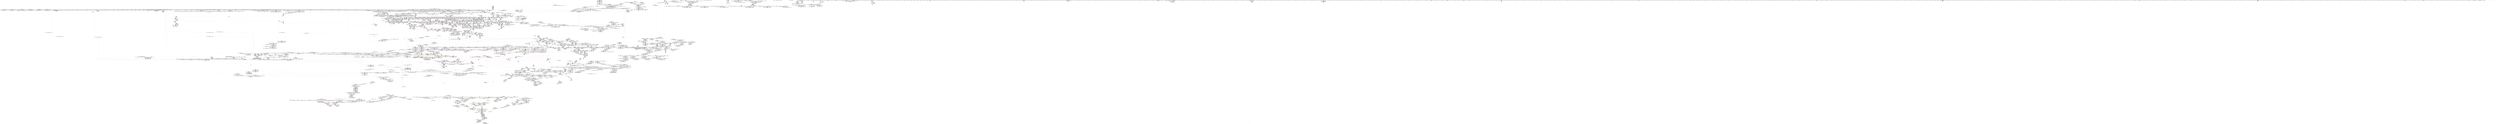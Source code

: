 digraph "SVFG" {
	label="SVFG";

	Node0x5609827bfd70 [shape=record,color=grey,label="{NodeID: 0\nNullPtr}"];
	Node0x5609827bfd70 -> Node0x5609832472c0[style=solid];
	Node0x5609827bfd70 -> Node0x5609832473c0[style=solid];
	Node0x5609827bfd70 -> Node0x560983247490[style=solid];
	Node0x5609827bfd70 -> Node0x560983247560[style=solid];
	Node0x5609827bfd70 -> Node0x560983247630[style=solid];
	Node0x5609827bfd70 -> Node0x560983247700[style=solid];
	Node0x5609827bfd70 -> Node0x5609832477d0[style=solid];
	Node0x5609827bfd70 -> Node0x5609832478a0[style=solid];
	Node0x5609827bfd70 -> Node0x560983247970[style=solid];
	Node0x5609827bfd70 -> Node0x560983247a40[style=solid];
	Node0x5609827bfd70 -> Node0x560983247b10[style=solid];
	Node0x5609827bfd70 -> Node0x560983247be0[style=solid];
	Node0x5609827bfd70 -> Node0x560983247cb0[style=solid];
	Node0x5609827bfd70 -> Node0x560983247d80[style=solid];
	Node0x5609827bfd70 -> Node0x560983247e50[style=solid];
	Node0x5609827bfd70 -> Node0x560983247f20[style=solid];
	Node0x5609827bfd70 -> Node0x560983247ff0[style=solid];
	Node0x5609827bfd70 -> Node0x5609832480c0[style=solid];
	Node0x5609827bfd70 -> Node0x560983248190[style=solid];
	Node0x5609827bfd70 -> Node0x560983248260[style=solid];
	Node0x5609827bfd70 -> Node0x560983248330[style=solid];
	Node0x5609827bfd70 -> Node0x560983248400[style=solid];
	Node0x5609827bfd70 -> Node0x5609832484d0[style=solid];
	Node0x5609827bfd70 -> Node0x5609832485a0[style=solid];
	Node0x5609827bfd70 -> Node0x560983248670[style=solid];
	Node0x5609827bfd70 -> Node0x560983248740[style=solid];
	Node0x5609827bfd70 -> Node0x560983248810[style=solid];
	Node0x5609827bfd70 -> Node0x5609832488e0[style=solid];
	Node0x5609827bfd70 -> Node0x5609832489b0[style=solid];
	Node0x5609827bfd70 -> Node0x560983248a80[style=solid];
	Node0x5609827bfd70 -> Node0x560983248b50[style=solid];
	Node0x5609827bfd70 -> Node0x560983248c20[style=solid];
	Node0x5609827bfd70 -> Node0x560983248cf0[style=solid];
	Node0x5609827bfd70 -> Node0x560983248dc0[style=solid];
	Node0x5609827bfd70 -> Node0x560983248e90[style=solid];
	Node0x5609827bfd70 -> Node0x560983248f60[style=solid];
	Node0x5609827bfd70 -> Node0x560983249030[style=solid];
	Node0x5609827bfd70 -> Node0x560983249100[style=solid];
	Node0x5609827bfd70 -> Node0x5609832491d0[style=solid];
	Node0x5609827bfd70 -> Node0x5609832492a0[style=solid];
	Node0x5609827bfd70 -> Node0x560983249370[style=solid];
	Node0x5609827bfd70 -> Node0x560983249440[style=solid];
	Node0x5609827bfd70 -> Node0x560983249510[style=solid];
	Node0x5609827bfd70 -> Node0x5609832495e0[style=solid];
	Node0x5609827bfd70 -> Node0x5609832496b0[style=solid];
	Node0x5609827bfd70 -> Node0x560983249780[style=solid];
	Node0x5609827bfd70 -> Node0x560983249850[style=solid];
	Node0x5609827bfd70 -> Node0x560983249920[style=solid];
	Node0x5609827bfd70 -> Node0x5609832499f0[style=solid];
	Node0x5609827bfd70 -> Node0x560983249ac0[style=solid];
	Node0x5609827bfd70 -> Node0x560983249b90[style=solid];
	Node0x5609827bfd70 -> Node0x560983249c60[style=solid];
	Node0x5609827bfd70 -> Node0x560983249d30[style=solid];
	Node0x5609827bfd70 -> Node0x560983249e00[style=solid];
	Node0x5609827bfd70 -> Node0x560983249ed0[style=solid];
	Node0x5609827bfd70 -> Node0x560983249fa0[style=solid];
	Node0x5609827bfd70 -> Node0x56098324a070[style=solid];
	Node0x5609827bfd70 -> Node0x56098324a140[style=solid];
	Node0x5609827bfd70 -> Node0x56098324a210[style=solid];
	Node0x5609827bfd70 -> Node0x56098324a2e0[style=solid];
	Node0x5609827bfd70 -> Node0x56098324a3b0[style=solid];
	Node0x5609827bfd70 -> Node0x56098324a480[style=solid];
	Node0x5609827bfd70 -> Node0x56098324a550[style=solid];
	Node0x5609827bfd70 -> Node0x56098324a620[style=solid];
	Node0x5609827bfd70 -> Node0x56098324a6f0[style=solid];
	Node0x5609827bfd70 -> Node0x56098324a7c0[style=solid];
	Node0x5609827bfd70 -> Node0x56098324a890[style=solid];
	Node0x5609827bfd70 -> Node0x56098324a960[style=solid];
	Node0x5609827bfd70 -> Node0x56098324aa30[style=solid];
	Node0x5609827bfd70 -> Node0x56098324ab00[style=solid];
	Node0x5609827bfd70 -> Node0x56098324abd0[style=solid];
	Node0x5609827bfd70 -> Node0x56098324aca0[style=solid];
	Node0x5609827bfd70 -> Node0x56098324ad70[style=solid];
	Node0x5609827bfd70 -> Node0x56098324ae40[style=solid];
	Node0x5609827bfd70 -> Node0x56098324af10[style=solid];
	Node0x5609827bfd70 -> Node0x56098324afe0[style=solid];
	Node0x5609827bfd70 -> Node0x56098324b0b0[style=solid];
	Node0x5609827bfd70 -> Node0x56098324b180[style=solid];
	Node0x5609827bfd70 -> Node0x56098324b250[style=solid];
	Node0x5609827bfd70 -> Node0x56098324b320[style=solid];
	Node0x5609827bfd70 -> Node0x56098324b3f0[style=solid];
	Node0x5609827bfd70 -> Node0x56098324b4c0[style=solid];
	Node0x5609827bfd70 -> Node0x56098324b590[style=solid];
	Node0x5609827bfd70 -> Node0x56098324b660[style=solid];
	Node0x5609827bfd70 -> Node0x56098324b730[style=solid];
	Node0x5609827bfd70 -> Node0x56098324b800[style=solid];
	Node0x5609827bfd70 -> Node0x56098324b8d0[style=solid];
	Node0x5609827bfd70 -> Node0x56098324b9a0[style=solid];
	Node0x5609827bfd70 -> Node0x5609832a2110[style=solid];
	Node0x5609827bfd70 -> Node0x5609832a5c90[style=solid];
	Node0x5609827bfd70 -> Node0x5609832a7d10[style=solid];
	Node0x5609827bfd70 -> Node0x5609832a7de0[style=solid];
	Node0x5609827bfd70 -> Node0x5609832a7eb0[style=solid];
	Node0x5609827bfd70 -> Node0x5609832adf60[style=solid];
	Node0x5609827bfd70 -> Node0x5609832ae2a0[style=solid];
	Node0x5609827bfd70 -> Node0x5609832ae5e0[style=solid];
	Node0x5609827bfd70 -> Node0x5609832ae6b0[style=solid];
	Node0x5609827bfd70 -> Node0x5609832ae920[style=solid];
	Node0x5609827bfd70 -> Node0x5609832b22d0[style=solid];
	Node0x5609827bfd70 -> Node0x5609832b45c0[style=solid];
	Node0x5609827bfd70 -> Node0x560980ef0570[style=solid];
	Node0x5609827bfd70 -> Node0x560983314c70[style=solid];
	Node0x5609827bfd70 -> Node0x5609833150f0[style=solid];
	Node0x5609827bfd70 -> Node0x5609833156f0[style=solid];
	Node0x5609827bfd70 -> Node0x5609833159f0[style=solid];
	Node0x5609827bfd70 -> Node0x5609833168f0[style=solid];
	Node0x5609827bfd70 -> Node0x560983316a70[style=solid];
	Node0x5609827bfd70 -> Node0x560983316bf0[style=solid];
	Node0x5609827bfd70 -> Node0x5609833177f0[style=solid];
	Node0x5609827bfd70 -> Node0x560983317970[style=solid];
	Node0x5609827bfd70 -> Node0x560983317f70[style=solid];
	Node0x5609827bfd70:s64 -> Node0x560983524cf0[style=solid,color=red];
	Node0x5609827bfd70:s64 -> Node0x560983521a30[style=solid,color=red];
	Node0x5609833ac0b0 [shape=record,color=black,label="{NodeID: 3764\nMR_340V_2 = PHI(MR_340V_1, MR_340V_4, MR_340V_1, MR_340V_1, MR_340V_1, MR_340V_4, MR_340V_1, MR_340V_3, MR_340V_1, MR_340V_1, MR_340V_4, )\npts\{22800000 \}\n}"];
	Node0x56098324e510 [shape=record,color=red,label="{NodeID: 1550\n1208\<--1200\n\<--__p.addr\n_ZN9__gnu_cxx13new_allocatorISt13_Rb_tree_nodeISt4pairIKNSt7__cxx1112basic_stringIcSt11char_traitsIcESaIcEEEiEEE10deallocateEPSB_m\n}"];
	Node0x56098324e510 -> Node0x5609832372a0[style=solid];
	Node0x56098322c1b0 [shape=record,color=green,label="{NodeID: 443\n2799\<--2800\nthis.addr\<--this.addr_field_insensitive\n_ZNSt11_Tuple_implILm0EJONSt7__cxx1112basic_stringIcSt11char_traitsIcESaIcEEEEEC2EOS7_\n}"];
	Node0x56098322c1b0 -> Node0x560983258520[style=solid];
	Node0x56098322c1b0 -> Node0x5609832b08d0[style=solid];
	Node0x5609832a3e80 [shape=record,color=blue,label="{NodeID: 1993\n467\<--464\narrayidx2\<--\n_Z3dfsii\n}"];
	Node0x5609832a3e80 -> Node0x5609833c4270[style=dashed];
	Node0x56098323b470 [shape=record,color=black,label="{NodeID: 886\n2350\<--2275\n\<--__pos\n_ZNSt8_Rb_treeINSt7__cxx1112basic_stringIcSt11char_traitsIcESaIcEEESt4pairIKS5_iESt10_Select1stIS8_ESt4lessIS5_ESaIS8_EE29_M_get_insert_hint_unique_posESt23_Rb_tree_const_iteratorIS8_ERS7_\n}"];
	Node0x56098323b470 -> Node0x56098326f220[style=solid];
	Node0x560983525c90 [shape=record,color=black,label="{NodeID: 5757\n3929 = PHI(3720, 3726, )\n0th arg _ZSt32__make_move_if_noexcept_iteratorIiSt13move_iteratorIPiEET0_PT_ }"];
	Node0x560983525c90 -> Node0x5609832b74e0[style=solid];
	Node0x560983272210 [shape=record,color=purple,label="{NodeID: 1329\n3195\<--3194\n_M_impl\<--this1\n_ZNSt8_Rb_treeINSt7__cxx1112basic_stringIcSt11char_traitsIcESaIcEEESt4pairIKS5_iESt10_Select1stIS8_ESt4lessIS5_ESaIS8_EE5beginEv\n}"];
	Node0x560983272210 -> Node0x56098325f1a0[style=solid];
	Node0x560983224150 [shape=record,color=green,label="{NodeID: 222\n1310\<--1311\nthis.addr\<--this.addr_field_insensitive\n_ZNSt12_Vector_baseIiSaIiEED2Ev\n}"];
	Node0x560983224150 -> Node0x56098324ed30[style=solid];
	Node0x560983224150 -> Node0x5609832a8460[style=solid];
	Node0x560983259970 [shape=record,color=red,label="{NodeID: 1772\n3031\<--2998\n\<--__k.addr\n_ZNSt8_Rb_treeINSt7__cxx1112basic_stringIcSt11char_traitsIcESaIcEEESt4pairIKS5_iESt10_Select1stIS8_ESt4lessIS5_ESaIS8_EE24_M_get_insert_unique_posERS7_\n|{<s0>277}}"];
	Node0x560983259970:s0 -> Node0x560983522d60[style=solid,color=red];
	Node0x5609832485a0 [shape=record,color=black,label="{NodeID: 665\n303\<--3\n\<--dummyVal\n_Z4codePc\n}"];
	Node0x5609832485a0 -> Node0x5609832a3320[style=solid];
	Node0x56098350ab60 [shape=record,color=black,label="{NodeID: 5536\n3056 = PHI(3187, )\n}"];
	Node0x56098350ab60 -> Node0x5609832b2200[style=solid];
	Node0x5609832af2e0 [shape=record,color=blue,label="{NodeID: 2215\n2557\<--2551\n__node.addr\<--__node\n_ZNSt8_Rb_treeINSt7__cxx1112basic_stringIcSt11char_traitsIcESaIcEEESt4pairIKS5_iESt10_Select1stIS8_ESt4lessIS5_ESaIS8_EE17_M_construct_nodeIJRKSt21piecewise_construct_tSt5tupleIJOS5_EESJ_IJEEEEEvPSt13_Rb_tree_nodeIS8_EDpOT_\n}"];
	Node0x5609832af2e0 -> Node0x560983256d90[style=dashed];
	Node0x5609832af2e0 -> Node0x560983256e60[style=dashed];
	Node0x5609832af2e0 -> Node0x560983256f30[style=dashed];
	Node0x5609832af2e0 -> Node0x560983257000[style=dashed];
	Node0x560983266e80 [shape=record,color=purple,label="{NodeID: 1108\n535\<--534\n_M_impl\<--\n_ZNKSt6vectorIiSaIiEE4sizeEv\n}"];
	Node0x5609827bfe00 [shape=record,color=green,label="{NodeID: 1\n7\<--1\n__dso_handle\<--dummyObj\nGlob }"];
	Node0x5609833ac5b0 [shape=record,color=black,label="{NodeID: 3765\nMR_342V_2 = PHI(MR_342V_1, MR_342V_1, MR_342V_4, MR_342V_1, MR_342V_3, MR_342V_1, MR_342V_4, MR_342V_1, MR_342V_4, MR_342V_1, MR_342V_1, )\npts\{22840000 \}\n}"];
	Node0x56098324e5e0 [shape=record,color=red,label="{NodeID: 1551\n1221\<--1218\nthis1\<--this.addr\n_ZNSaISt13_Rb_tree_nodeISt4pairIKNSt7__cxx1112basic_stringIcSt11char_traitsIcESaIcEEEiEEED2Ev\n}"];
	Node0x56098324e5e0 -> Node0x560983237370[style=solid];
	Node0x56098322c280 [shape=record,color=green,label="{NodeID: 444\n2801\<--2802\n__in.addr\<--__in.addr_field_insensitive\n_ZNSt11_Tuple_implILm0EJONSt7__cxx1112basic_stringIcSt11char_traitsIcESaIcEEEEEC2EOS7_\n}"];
	Node0x56098322c280 -> Node0x5609832585f0[style=solid];
	Node0x56098322c280 -> Node0x5609832b09a0[style=solid];
	Node0x5609832a3f50 [shape=record,color=blue,label="{NodeID: 1994\n456\<--12\ni\<--\n_Z3dfsii\n}"];
	Node0x5609832a3f50 -> Node0x5609833c3870[style=dashed];
	Node0x56098323b540 [shape=record,color=black,label="{NodeID: 887\n2411\<--2275\n\<--__pos\n_ZNSt8_Rb_treeINSt7__cxx1112basic_stringIcSt11char_traitsIcESaIcEEESt4pairIKS5_iESt10_Select1stIS8_ESt4lessIS5_ESaIS8_EE29_M_get_insert_hint_unique_posESt23_Rb_tree_const_iteratorIS8_ERS7_\n}"];
	Node0x56098323b540 -> Node0x56098326f7d0[style=solid];
	Node0x560983525e40 [shape=record,color=black,label="{NodeID: 5758\n4090 = PHI(4065, )\n0th arg _ZSt13__copy_move_aILb1EPiS0_ET1_T0_S2_S1_ }"];
	Node0x560983525e40 -> Node0x5609832b85f0[style=solid];
	Node0x5609832722e0 [shape=record,color=purple,label="{NodeID: 1330\n3197\<--3196\nadd.ptr\<--\n_ZNSt8_Rb_treeINSt7__cxx1112basic_stringIcSt11char_traitsIcESaIcEEESt4pairIKS5_iESt10_Select1stIS8_ESt4lessIS5_ESaIS8_EE5beginEv\n}"];
	Node0x5609832722e0 -> Node0x56098325f270[style=solid];
	Node0x560983224220 [shape=record,color=green,label="{NodeID: 223\n1312\<--1313\nexn.slot\<--exn.slot_field_insensitive\n_ZNSt12_Vector_baseIiSaIiEED2Ev\n}"];
	Node0x560983224220 -> Node0x56098324ee00[style=solid];
	Node0x560983224220 -> Node0x5609832a8530[style=solid];
	Node0x560983259a40 [shape=record,color=red,label="{NodeID: 1773\n3076\<--2998\n\<--__k.addr\n_ZNSt8_Rb_treeINSt7__cxx1112basic_stringIcSt11char_traitsIcESaIcEEESt4pairIKS5_iESt10_Select1stIS8_ESt4lessIS5_ESaIS8_EE24_M_get_insert_unique_posERS7_\n|{<s0>286}}"];
	Node0x560983259a40:s0 -> Node0x560983523160[style=solid,color=red];
	Node0x560983248670 [shape=record,color=black,label="{NodeID: 666\n311\<--3\nlpad.val\<--dummyVal\n_Z4codePc\n}"];
	Node0x56098350aca0 [shape=record,color=black,label="{NodeID: 5537\n3061 = PHI(1839, )\n}"];
	Node0x5609833f07b0 [shape=record,color=yellow,style=double,label="{NodeID: 4430\nRETMU(11V_2)\npts\{160000 160001 160002 \}\nFun[_GLOBAL__sub_I_Prowindy_0_1.cpp]}"];
	Node0x5609832af3b0 [shape=record,color=blue,label="{NodeID: 2216\n2559\<--2552\n__args.addr\<--__args\n_ZNSt8_Rb_treeINSt7__cxx1112basic_stringIcSt11char_traitsIcESaIcEEESt4pairIKS5_iESt10_Select1stIS8_ESt4lessIS5_ESaIS8_EE17_M_construct_nodeIJRKSt21piecewise_construct_tSt5tupleIJOS5_EESJ_IJEEEEEvPSt13_Rb_tree_nodeIS8_EDpOT_\n}"];
	Node0x5609832af3b0 -> Node0x5609832570d0[style=dashed];
	Node0x560983266f50 [shape=record,color=purple,label="{NodeID: 1109\n536\<--534\n_M_finish\<--\n_ZNKSt6vectorIiSaIiEE4sizeEv\n}"];
	Node0x560983266f50 -> Node0x5609832793d0[style=solid];
	Node0x5609831d8c50 [shape=record,color=green,label="{NodeID: 2\n12\<--1\n\<--dummyObj\nCan only get source location for instruction, argument, global var or function.|{<s0>69}}"];
	Node0x5609831d8c50:s0 -> Node0x56098350e7b0[style=solid,color=red];
	Node0x56098324e6b0 [shape=record,color=red,label="{NodeID: 1552\n1232\<--1229\nthis1\<--this.addr\n_ZN9__gnu_cxx13new_allocatorISt13_Rb_tree_nodeISt4pairIKNSt7__cxx1112basic_stringIcSt11char_traitsIcESaIcEEEiEEED2Ev\n}"];
	Node0x56098322c350 [shape=record,color=green,label="{NodeID: 445\n2809\<--2810\n_ZNSt11_Tuple_implILm0EJONSt7__cxx1112basic_stringIcSt11char_traitsIcESaIcEEEEE7_M_headERS7_\<--_ZNSt11_Tuple_implILm0EJONSt7__cxx1112basic_stringIcSt11char_traitsIcESaIcEEEEE7_M_headERS7__field_insensitive\n}"];
	Node0x5609832a4020 [shape=record,color=blue,label="{NodeID: 1995\n21\<--244\nfail\<--\n_Z3dfsii\n}"];
	Node0x5609832a4020 -> Node0x5609833c3370[style=dashed];
	Node0x56098323b610 [shape=record,color=black,label="{NodeID: 888\n2349\<--2279\n\<--__before\n_ZNSt8_Rb_treeINSt7__cxx1112basic_stringIcSt11char_traitsIcESaIcEEESt4pairIKS5_iESt10_Select1stIS8_ESt4lessIS5_ESaIS8_EE29_M_get_insert_hint_unique_posESt23_Rb_tree_const_iteratorIS8_ERS7_\n}"];
	Node0x56098323b610 -> Node0x56098326f150[style=solid];
	Node0x560983525f50 [shape=record,color=black,label="{NodeID: 5759\n4091 = PHI(4069, )\n1st arg _ZSt13__copy_move_aILb1EPiS0_ET1_T0_S2_S1_ }"];
	Node0x560983525f50 -> Node0x5609832b86c0[style=solid];
	Node0x5609832723b0 [shape=record,color=purple,label="{NodeID: 1331\n3199\<--3198\n_M_header\<--\n_ZNSt8_Rb_treeINSt7__cxx1112basic_stringIcSt11char_traitsIcESaIcEEESt4pairIKS5_iESt10_Select1stIS8_ESt4lessIS5_ESaIS8_EE5beginEv\n}"];
	Node0x5609832242f0 [shape=record,color=green,label="{NodeID: 224\n1314\<--1315\nehselector.slot\<--ehselector.slot_field_insensitive\n_ZNSt12_Vector_baseIiSaIiEED2Ev\n}"];
	Node0x5609832242f0 -> Node0x5609832a8600[style=solid];
	Node0x5609833cfa30 [shape=record,color=yellow,style=double,label="{NodeID: 3988\n792V_1 = ENCHI(MR_792V_0)\npts\{2995 \}\nFun[_ZNSt8_Rb_treeINSt7__cxx1112basic_stringIcSt11char_traitsIcESaIcEEESt4pairIKS5_iESt10_Select1stIS8_ESt4lessIS5_ESaIS8_EE24_M_get_insert_unique_posERS7_]}"];
	Node0x5609833cfa30 -> Node0x56098325a260[style=dashed];
	Node0x560983259b10 [shape=record,color=red,label="{NodeID: 1774\n3022\<--3000\n\<--__x\n_ZNSt8_Rb_treeINSt7__cxx1112basic_stringIcSt11char_traitsIcESaIcEEESt4pairIKS5_iESt10_Select1stIS8_ESt4lessIS5_ESaIS8_EE24_M_get_insert_unique_posERS7_\n}"];
	Node0x560983259b10 -> Node0x5609833159f0[style=solid];
	Node0x560983248740 [shape=record,color=black,label="{NodeID: 667\n312\<--3\nlpad.val22\<--dummyVal\n_Z4codePc\n}"];
	Node0x56098350adb0 [shape=record,color=black,label="{NodeID: 5538\n3067 = PHI(3127, )\n}"];
	Node0x5609833f08c0 [shape=record,color=yellow,style=double,label="{NodeID: 4431\nRETMU(2V_2)\npts\{100000 100001 100002 100003 100004 \}\nFun[_GLOBAL__sub_I_Prowindy_0_1.cpp]}"];
	Node0x5609832af480 [shape=record,color=blue,label="{NodeID: 2217\n2561\<--2553\n__args.addr2\<--__args1\n_ZNSt8_Rb_treeINSt7__cxx1112basic_stringIcSt11char_traitsIcESaIcEEESt4pairIKS5_iESt10_Select1stIS8_ESt4lessIS5_ESaIS8_EE17_M_construct_nodeIJRKSt21piecewise_construct_tSt5tupleIJOS5_EESJ_IJEEEEEvPSt13_Rb_tree_nodeIS8_EDpOT_\n}"];
	Node0x5609832af480 -> Node0x5609832571a0[style=dashed];
	Node0x560983267020 [shape=record,color=purple,label="{NodeID: 1110\n539\<--538\n_M_impl2\<--\n_ZNKSt6vectorIiSaIiEE4sizeEv\n}"];
	Node0x56098321b6d0 [shape=record,color=green,label="{NodeID: 3\n23\<--1\n.str\<--dummyObj\nGlob }"];
	Node0x56098324e780 [shape=record,color=red,label="{NodeID: 1553\n1239\<--1236\nthis1\<--this.addr\n_ZNSt12_Vector_baseIiSaIiEEC2Ev\n}"];
	Node0x56098324e780 -> Node0x5609832698c0[style=solid];
	Node0x56098322c450 [shape=record,color=green,label="{NodeID: 446\n2812\<--2813\n_ZSt7forwardIONSt7__cxx1112basic_stringIcSt11char_traitsIcESaIcEEEEOT_RNSt16remove_referenceIS7_E4typeE\<--_ZSt7forwardIONSt7__cxx1112basic_stringIcSt11char_traitsIcESaIcEEEEOT_RNSt16remove_referenceIS7_E4typeE_field_insensitive\n}"];
	Node0x5609832a40f0 [shape=record,color=blue,label="{NodeID: 1996\n456\<--524\ni\<--inc\n_Z3dfsii\n}"];
	Node0x5609832a40f0 -> Node0x5609833c3870[style=dashed];
	Node0x56098323b6e0 [shape=record,color=black,label="{NodeID: 889\n2410\<--2283\n\<--__after\n_ZNSt8_Rb_treeINSt7__cxx1112basic_stringIcSt11char_traitsIcESaIcEEESt4pairIKS5_iESt10_Select1stIS8_ESt4lessIS5_ESaIS8_EE29_M_get_insert_hint_unique_posESt23_Rb_tree_const_iteratorIS8_ERS7_\n}"];
	Node0x56098323b6e0 -> Node0x56098326f700[style=solid];
	Node0x560983526060 [shape=record,color=black,label="{NodeID: 5760\n4092 = PHI(4071, )\n2nd arg _ZSt13__copy_move_aILb1EPiS0_ET1_T0_S2_S1_ }"];
	Node0x560983526060 -> Node0x5609832b8790[style=solid];
	Node0x560983272480 [shape=record,color=purple,label="{NodeID: 1332\n3200\<--3198\n_M_left\<--\n_ZNSt8_Rb_treeINSt7__cxx1112basic_stringIcSt11char_traitsIcESaIcEEESt4pairIKS5_iESt10_Select1stIS8_ESt4lessIS5_ESaIS8_EE5beginEv\n}"];
	Node0x560983272480 -> Node0x56098325b100[style=solid];
	Node0x5609832243c0 [shape=record,color=green,label="{NodeID: 225\n1332\<--1333\n_ZNSt12_Vector_baseIiSaIiEE13_M_deallocateEPim\<--_ZNSt12_Vector_baseIiSaIiEE13_M_deallocateEPim_field_insensitive\n}"];
	Node0x560983259be0 [shape=record,color=red,label="{NodeID: 1775\n3025\<--3000\n\<--__x\n_ZNSt8_Rb_treeINSt7__cxx1112basic_stringIcSt11char_traitsIcESaIcEEESt4pairIKS5_iESt10_Select1stIS8_ESt4lessIS5_ESaIS8_EE24_M_get_insert_unique_posERS7_\n}"];
	Node0x560983259be0 -> Node0x56098325e3d0[style=solid];
	Node0x560983248810 [shape=record,color=black,label="{NodeID: 668\n870\<--3\n\<--dummyVal\n_ZNSt15_Rb_tree_headerC2Ev\n}"];
	Node0x56098350aec0 [shape=record,color=black,label="{NodeID: 5539\n3075 = PHI(1664, )\n|{<s0>286}}"];
	Node0x56098350aec0:s0 -> Node0x560983522d60[style=solid,color=red];
	Node0x5609832af550 [shape=record,color=blue,label="{NodeID: 2218\n2563\<--2554\n__args.addr4\<--__args3\n_ZNSt8_Rb_treeINSt7__cxx1112basic_stringIcSt11char_traitsIcESaIcEEESt4pairIKS5_iESt10_Select1stIS8_ESt4lessIS5_ESaIS8_EE17_M_construct_nodeIJRKSt21piecewise_construct_tSt5tupleIJOS5_EESJ_IJEEEEEvPSt13_Rb_tree_nodeIS8_EDpOT_\n}"];
	Node0x5609832af550 -> Node0x560983257270[style=dashed];
	Node0x5609832670f0 [shape=record,color=purple,label="{NodeID: 1111\n540\<--538\n_M_start\<--\n_ZNKSt6vectorIiSaIiEE4sizeEv\n}"];
	Node0x5609832670f0 -> Node0x5609832794a0[style=solid];
	Node0x56098321ba10 [shape=record,color=green,label="{NodeID: 4\n25\<--1\n.str.3\<--dummyObj\nGlob }"];
	Node0x56098324e850 [shape=record,color=red,label="{NodeID: 1554\n1250\<--1247\nthis1\<--this.addr\n_ZNSt12_Vector_baseIiSaIiEE12_Vector_implC2Ev\n}"];
	Node0x56098324e850 -> Node0x560983237440[style=solid];
	Node0x56098324e850 -> Node0x560983269990[style=solid];
	Node0x56098324e850 -> Node0x560983269a60[style=solid];
	Node0x56098324e850 -> Node0x560983269b30[style=solid];
	Node0x56098322c550 [shape=record,color=green,label="{NodeID: 447\n2815\<--2816\n_ZNSt10_Head_baseILm0EONSt7__cxx1112basic_stringIcSt11char_traitsIcESaIcEEELb0EEC2IS5_EEOT_\<--_ZNSt10_Head_baseILm0EONSt7__cxx1112basic_stringIcSt11char_traitsIcESaIcEEELb0EEC2IS5_EEOT__field_insensitive\n}"];
	Node0x5609832a41c0 [shape=record,color=blue,label="{NodeID: 1997\n530\<--529\nthis.addr\<--this\n_ZNKSt6vectorIiSaIiEE4sizeEv\n}"];
	Node0x5609832a41c0 -> Node0x560983279300[style=dashed];
	Node0x56098323b7b0 [shape=record,color=black,label="{NodeID: 890\n2312\<--2311\n\<--_M_impl\n_ZNSt8_Rb_treeINSt7__cxx1112basic_stringIcSt11char_traitsIcESaIcEEESt4pairIKS5_iESt10_Select1stIS8_ESt4lessIS5_ESaIS8_EE29_M_get_insert_hint_unique_posESt23_Rb_tree_const_iteratorIS8_ERS7_\n}"];
	Node0x56098323b7b0 -> Node0x56098326ee10[style=solid];
	Node0x560983526170 [shape=record,color=black,label="{NodeID: 5761\n1274 = PHI(1268, )\n0th arg _ZN9__gnu_cxx13new_allocatorIiEC2Ev }"];
	Node0x560983526170 -> Node0x5609832a8050[style=solid];
	Node0x560983272550 [shape=record,color=purple,label="{NodeID: 1333\n3221\<--3219\nfirst\<--this1\n_ZNSt4pairIPSt18_Rb_tree_node_baseS1_EC2IRPSt13_Rb_tree_nodeIS_IKNSt7__cxx1112basic_stringIcSt11char_traitsIcESaIcEEEiEERS1_Lb1EEEOT_OT0_\n}"];
	Node0x560983272550 -> Node0x5609832b33e0[style=solid];
	Node0x5609832244c0 [shape=record,color=green,label="{NodeID: 226\n1336\<--1337\n_ZNSt12_Vector_baseIiSaIiEE12_Vector_implD2Ev\<--_ZNSt12_Vector_baseIiSaIiEE12_Vector_implD2Ev_field_insensitive\n}"];
	Node0x560983259cb0 [shape=record,color=red,label="{NodeID: 1776\n3032\<--3000\n\<--__x\n_ZNSt8_Rb_treeINSt7__cxx1112basic_stringIcSt11char_traitsIcESaIcEEESt4pairIKS5_iESt10_Select1stIS8_ESt4lessIS5_ESaIS8_EE24_M_get_insert_unique_posERS7_\n|{<s0>276}}"];
	Node0x560983259cb0:s0 -> Node0x560983514f30[style=solid,color=red];
	Node0x5609832488e0 [shape=record,color=black,label="{NodeID: 669\n871\<--3\n\<--dummyVal\n_ZNSt15_Rb_tree_headerC2Ev\n|{<s0>82}}"];
	Node0x5609832488e0:s0 -> Node0x56098352c910[style=solid,color=red];
	Node0x56098350b060 [shape=record,color=black,label="{NodeID: 5540\n3077 = PHI(1644, )\n}"];
	Node0x5609832af620 [shape=record,color=blue,label="{NodeID: 2219\n2565\<--2592\nexn.slot\<--\n_ZNSt8_Rb_treeINSt7__cxx1112basic_stringIcSt11char_traitsIcESaIcEEESt4pairIKS5_iESt10_Select1stIS8_ESt4lessIS5_ESaIS8_EE17_M_construct_nodeIJRKSt21piecewise_construct_tSt5tupleIJOS5_EESJ_IJEEEEEvPSt13_Rb_tree_nodeIS8_EDpOT_\n}"];
	Node0x5609832af620 -> Node0x560983257340[style=dashed];
	Node0x5609832af620 -> Node0x5609832af7c0[style=dashed];
	Node0x5609832671c0 [shape=record,color=purple,label="{NodeID: 1112\n559\<--558\n_M_impl\<--\n_ZNSt6vectorIiSaIiEEixEm\n}"];
	Node0x56098321bad0 [shape=record,color=green,label="{NodeID: 5\n27\<--1\nstdin\<--dummyObj\nGlob }"];
	Node0x56098324e920 [shape=record,color=red,label="{NodeID: 1555\n1267\<--1264\nthis1\<--this.addr\n_ZNSaIiEC2Ev\n}"];
	Node0x56098324e920 -> Node0x560983237510[style=solid];
	Node0x56098322c650 [shape=record,color=green,label="{NodeID: 448\n2824\<--2825\n__t.addr\<--__t.addr_field_insensitive\n_ZSt7forwardIONSt7__cxx1112basic_stringIcSt11char_traitsIcESaIcEEEEOT_RNSt16remove_referenceIS7_E4typeE\n}"];
	Node0x56098322c650 -> Node0x5609832586c0[style=solid];
	Node0x56098322c650 -> Node0x5609832b0a70[style=solid];
	Node0x5609833e2ce0 [shape=record,color=yellow,style=double,label="{NodeID: 4212\n448V_1 = ENCHI(MR_448V_0)\npts\{1313 \}\nFun[_ZNSt12_Vector_baseIiSaIiEED2Ev]}"];
	Node0x5609833e2ce0 -> Node0x5609832a8530[style=dashed];
	Node0x5609832a4290 [shape=record,color=blue,label="{NodeID: 1998\n551\<--549\nthis.addr\<--this\n_ZNSt6vectorIiSaIiEEixEm\n}"];
	Node0x5609832a4290 -> Node0x560983279570[style=dashed];
	Node0x56098323b880 [shape=record,color=black,label="{NodeID: 891\n2341\<--2340\n\<--_M_impl13\n_ZNSt8_Rb_treeINSt7__cxx1112basic_stringIcSt11char_traitsIcESaIcEEESt4pairIKS5_iESt10_Select1stIS8_ESt4lessIS5_ESaIS8_EE29_M_get_insert_hint_unique_posESt23_Rb_tree_const_iteratorIS8_ERS7_\n}"];
	Node0x56098323b880 -> Node0x56098326f080[style=solid];
	Node0x5609835262b0 [shape=record,color=black,label="{NodeID: 5762\n1309 = PHI(184, 194, )\n0th arg _ZNSt12_Vector_baseIiSaIiEED2Ev }"];
	Node0x5609835262b0 -> Node0x5609832a8460[style=solid];
	Node0x560983272620 [shape=record,color=purple,label="{NodeID: 1334\n3229\<--3219\nsecond\<--this1\n_ZNSt4pairIPSt18_Rb_tree_node_baseS1_EC2IRPSt13_Rb_tree_nodeIS_IKNSt7__cxx1112basic_stringIcSt11char_traitsIcESaIcEEEiEERS1_Lb1EEEOT_OT0_\n}"];
	Node0x560983272620 -> Node0x5609832b34b0[style=solid];
	Node0x5609832245c0 [shape=record,color=green,label="{NodeID: 227\n1353\<--1354\n__first.addr\<--__first.addr_field_insensitive\n_ZSt8_DestroyIPiEvT_S1_\n}"];
	Node0x5609832245c0 -> Node0x56098324f140[style=solid];
	Node0x5609832245c0 -> Node0x5609832a86d0[style=solid];
	Node0x560983259d80 [shape=record,color=red,label="{NodeID: 1777\n3040\<--3000\n\<--__x\n_ZNSt8_Rb_treeINSt7__cxx1112basic_stringIcSt11char_traitsIcESaIcEEESt4pairIKS5_iESt10_Select1stIS8_ESt4lessIS5_ESaIS8_EE24_M_get_insert_unique_posERS7_\n}"];
	Node0x560983259d80 -> Node0x56098325e710[style=solid];
	Node0x5609832489b0 [shape=record,color=black,label="{NodeID: 670\n934\<--3\n\<--dummyVal\n_ZNSt8_Rb_treeINSt7__cxx1112basic_stringIcSt11char_traitsIcESaIcEEESt4pairIKS5_iESt10_Select1stIS8_ESt4lessIS5_ESaIS8_EED2Ev\n}"];
	Node0x56098350b170 [shape=record,color=black,label="{NodeID: 5541\n3383 = PHI(3587, )\n}"];
	Node0x56098350b170 -> Node0x5609832b41b0[style=solid];
	Node0x5609832af6f0 [shape=record,color=blue,label="{NodeID: 2220\n2567\<--2594\nehselector.slot\<--\n_ZNSt8_Rb_treeINSt7__cxx1112basic_stringIcSt11char_traitsIcESaIcEEESt4pairIKS5_iESt10_Select1stIS8_ESt4lessIS5_ESaIS8_EE17_M_construct_nodeIJRKSt21piecewise_construct_tSt5tupleIJOS5_EESJ_IJEEEEEvPSt13_Rb_tree_nodeIS8_EDpOT_\n}"];
	Node0x5609832af6f0 -> Node0x5609832af890[style=dashed];
	Node0x560983267290 [shape=record,color=purple,label="{NodeID: 1113\n560\<--558\n_M_start\<--\n_ZNSt6vectorIiSaIiEEixEm\n}"];
	Node0x560983267290 -> Node0x560983279710[style=solid];
	Node0x56098321bb90 [shape=record,color=green,label="{NodeID: 6\n28\<--1\n.str.4\<--dummyObj\nGlob }"];
	Node0x5609833adeb0 [shape=record,color=black,label="{NodeID: 3770\nMR_270V_3 = PHI(MR_270V_4, MR_270V_2, )\npts\{951 \}\n}"];
	Node0x5609833adeb0 -> Node0x56098327bad0[style=dashed];
	Node0x5609833adeb0 -> Node0x56098327bba0[style=dashed];
	Node0x5609833adeb0 -> Node0x56098327bc70[style=dashed];
	Node0x5609833adeb0 -> Node0x56098327bd40[style=dashed];
	Node0x5609833adeb0 -> Node0x5609832a64b0[style=dashed];
	Node0x56098324e9f0 [shape=record,color=red,label="{NodeID: 1556\n1278\<--1275\nthis1\<--this.addr\n_ZN9__gnu_cxx13new_allocatorIiEC2Ev\n}"];
	Node0x56098322c720 [shape=record,color=green,label="{NodeID: 449\n2831\<--2832\n__t.addr\<--__t.addr_field_insensitive\n_ZNSt11_Tuple_implILm0EJONSt7__cxx1112basic_stringIcSt11char_traitsIcESaIcEEEEE7_M_headERS7_\n}"];
	Node0x56098322c720 -> Node0x560983258790[style=solid];
	Node0x56098322c720 -> Node0x5609832b0b40[style=solid];
	Node0x56098342b650 [shape=record,color=yellow,style=double,label="{NodeID: 5320\n253V_2 = CSCHI(MR_253V_1)\npts\{100002 \}\nCS[]|{|<s1>163|<s2>164}}"];
	Node0x56098342b650 -> Node0x5609833bc540[style=dashed];
	Node0x56098342b650:s1 -> Node0x5609833e1990[style=dashed,color=red];
	Node0x56098342b650:s2 -> Node0x5609832aeed0[style=dashed,color=red];
	Node0x5609833e2dc0 [shape=record,color=yellow,style=double,label="{NodeID: 4213\n450V_1 = ENCHI(MR_450V_0)\npts\{1315 \}\nFun[_ZNSt12_Vector_baseIiSaIiEED2Ev]}"];
	Node0x5609833e2dc0 -> Node0x5609832a8600[style=dashed];
	Node0x5609832a4360 [shape=record,color=blue,label="{NodeID: 1999\n553\<--550\n__n.addr\<--__n\n_ZNSt6vectorIiSaIiEEixEm\n}"];
	Node0x5609832a4360 -> Node0x560983279640[style=dashed];
	Node0x56098323b950 [shape=record,color=black,label="{NodeID: 892\n2367\<--2366\n\<--_M_impl26\n_ZNSt8_Rb_treeINSt7__cxx1112basic_stringIcSt11char_traitsIcESaIcEEESt4pairIKS5_iESt10_Select1stIS8_ESt4lessIS5_ESaIS8_EE29_M_get_insert_hint_unique_posESt23_Rb_tree_const_iteratorIS8_ERS7_\n}"];
	Node0x56098323b950 -> Node0x56098326f2f0[style=solid];
	Node0x5609835264c0 [shape=record,color=black,label="{NodeID: 5763\n1633 = PHI(1484, )\n0th arg _ZNKSt8_Rb_treeINSt7__cxx1112basic_stringIcSt11char_traitsIcESaIcEEESt4pairIKS5_iESt10_Select1stIS8_ESt4lessIS5_ESaIS8_EE6_M_endEv }"];
	Node0x5609835264c0 -> Node0x5609832aa1a0[style=solid];
	Node0x5609832726f0 [shape=record,color=purple,label="{NodeID: 1335\n3291\<--3288\n_M_impl\<--this1\n_ZNSt8_Rb_treeINSt7__cxx1112basic_stringIcSt11char_traitsIcESaIcEEESt4pairIKS5_iESt10_Select1stIS8_ESt4lessIS5_ESaIS8_EE5clearEv\n}"];
	Node0x5609832726f0 -> Node0x56098325f820[style=solid];
	Node0x560983224690 [shape=record,color=green,label="{NodeID: 228\n1355\<--1356\n__last.addr\<--__last.addr_field_insensitive\n_ZSt8_DestroyIPiEvT_S1_\n}"];
	Node0x560983224690 -> Node0x56098324f210[style=solid];
	Node0x560983224690 -> Node0x5609832a87a0[style=solid];
	Node0x560983259e50 [shape=record,color=red,label="{NodeID: 1778\n3044\<--3000\n\<--__x\n_ZNSt8_Rb_treeINSt7__cxx1112basic_stringIcSt11char_traitsIcESaIcEEESt4pairIKS5_iESt10_Select1stIS8_ESt4lessIS5_ESaIS8_EE24_M_get_insert_unique_posERS7_\n}"];
	Node0x560983259e50 -> Node0x56098325e7e0[style=solid];
	Node0x560983248a80 [shape=record,color=black,label="{NodeID: 671\n935\<--3\n\<--dummyVal\n_ZNSt8_Rb_treeINSt7__cxx1112basic_stringIcSt11char_traitsIcESaIcEEESt4pairIKS5_iESt10_Select1stIS8_ESt4lessIS5_ESaIS8_EED2Ev\n}"];
	Node0x560983248a80 -> Node0x5609832a60a0[style=solid];
	Node0x56098350b2e0 [shape=record,color=black,label="{NodeID: 5542\n3387 = PHI(3661, )\n}"];
	Node0x56098350b2e0 -> Node0x5609832b4280[style=solid];
	Node0x5609832af7c0 [shape=record,color=blue,label="{NodeID: 2221\n2565\<--2604\nexn.slot\<--\n_ZNSt8_Rb_treeINSt7__cxx1112basic_stringIcSt11char_traitsIcESaIcEEESt4pairIKS5_iESt10_Select1stIS8_ESt4lessIS5_ESaIS8_EE17_M_construct_nodeIJRKSt21piecewise_construct_tSt5tupleIJOS5_EESJ_IJEEEEEvPSt13_Rb_tree_nodeIS8_EDpOT_\n}"];
	Node0x5609832af7c0 -> Node0x560983257410[style=dashed];
	Node0x560983267360 [shape=record,color=purple,label="{NodeID: 1114\n638\<--576\narraydecay\<--str1\nmain\n}"];
	Node0x56098321c470 [shape=record,color=green,label="{NodeID: 7\n30\<--1\n.str.5\<--dummyObj\nGlob }"];
	Node0x5609833ae3b0 [shape=record,color=black,label="{NodeID: 3771\nMR_272V_2 = PHI(MR_272V_3, MR_272V_1, )\npts\{953 \}\n}"];
	Node0x5609833ae3b0 -> Node0x5609832a63e0[style=dashed];
	Node0x56098324eac0 [shape=record,color=red,label="{NodeID: 1557\n1293\<--1284\n\<--__first.addr\n_ZSt8_DestroyIPiiEvT_S1_RSaIT0_E\n|{<s0>115}}"];
	Node0x56098324eac0:s0 -> Node0x5609835272c0[style=solid,color=red];
	Node0x56098322c7f0 [shape=record,color=green,label="{NodeID: 450\n2837\<--2838\n_ZNSt10_Head_baseILm0EONSt7__cxx1112basic_stringIcSt11char_traitsIcESaIcEEELb0EE7_M_headERS7_\<--_ZNSt10_Head_baseILm0EONSt7__cxx1112basic_stringIcSt11char_traitsIcESaIcEEELb0EE7_M_headERS7__field_insensitive\n}"];
	Node0x56098342b7b0 [shape=record,color=yellow,style=double,label="{NodeID: 5321\n152V_2 = CSCHI(MR_152V_1)\npts\{26660008 \}\nCS[]|{<s0>50}}"];
	Node0x56098342b7b0:s0 -> Node0x5609833c2940[style=dashed,color=blue];
	Node0x5609833e2ea0 [shape=record,color=yellow,style=double,label="{NodeID: 4214\n25V_1 = ENCHI(MR_25V_0)\npts\{160000 \}\nFun[_ZNSt12_Vector_baseIiSaIiEED2Ev]}"];
	Node0x5609833e2ea0 -> Node0x56098324eed0[style=dashed];
	Node0x5609833e2ea0 -> Node0x56098324f070[style=dashed];
	Node0x5609832a4430 [shape=record,color=blue,label="{NodeID: 2000\n568\<--12\nretval\<--\nmain\n}"];
	Node0x5609832a4430 -> Node0x5609832797e0[style=dashed];
	Node0x56098323ba20 [shape=record,color=black,label="{NodeID: 893\n2402\<--2401\n\<--_M_impl45\n_ZNSt8_Rb_treeINSt7__cxx1112basic_stringIcSt11char_traitsIcESaIcEEESt4pairIKS5_iESt10_Select1stIS8_ESt4lessIS5_ESaIS8_EE29_M_get_insert_hint_unique_posESt23_Rb_tree_const_iteratorIS8_ERS7_\n}"];
	Node0x56098323ba20 -> Node0x56098326f630[style=solid];
	Node0x5609835265d0 [shape=record,color=black,label="{NodeID: 5764\n2051 = PHI(381, )\n0th arg _ZSt16forward_as_tupleIJNSt7__cxx1112basic_stringIcSt11char_traitsIcESaIcEEEEESt5tupleIJDpOT_EES9_ |{<s0>174}}"];
	Node0x5609835265d0:s0 -> Node0x56098351f130[style=solid,color=red];
	Node0x5609832727c0 [shape=record,color=purple,label="{NodeID: 1336\n3293\<--3292\nadd.ptr\<--\n_ZNSt8_Rb_treeINSt7__cxx1112basic_stringIcSt11char_traitsIcESaIcEEESt4pairIKS5_iESt10_Select1stIS8_ESt4lessIS5_ESaIS8_EE5clearEv\n}"];
	Node0x5609832727c0 -> Node0x56098325f8f0[style=solid];
	Node0x56098322ce90 [shape=record,color=green,label="{NodeID: 229\n1362\<--1363\n_ZNSt12_Destroy_auxILb1EE9__destroyIPiEEvT_S3_\<--_ZNSt12_Destroy_auxILb1EE9__destroyIPiEEvT_S3__field_insensitive\n}"];
	Node0x560983259f20 [shape=record,color=red,label="{NodeID: 1779\n3051\<--3002\n\<--__y\n_ZNSt8_Rb_treeINSt7__cxx1112basic_stringIcSt11char_traitsIcESaIcEEESt4pairIKS5_iESt10_Select1stIS8_ESt4lessIS5_ESaIS8_EE24_M_get_insert_unique_posERS7_\n|{<s0>280}}"];
	Node0x560983259f20:s0 -> Node0x56098350d910[style=solid,color=red];
	Node0x560983248b50 [shape=record,color=black,label="{NodeID: 672\n937\<--3\n\<--dummyVal\n_ZNSt8_Rb_treeINSt7__cxx1112basic_stringIcSt11char_traitsIcESaIcEEESt4pairIKS5_iESt10_Select1stIS8_ESt4lessIS5_ESaIS8_EED2Ev\n}"];
	Node0x560983248b50 -> Node0x5609832a6170[style=solid];
	Node0x56098350b420 [shape=record,color=black,label="{NodeID: 5543\n3392 = PHI(3641, )\n}"];
	Node0x56098350b420 -> Node0x5609832b4350[style=solid];
	Node0x5609832af890 [shape=record,color=blue,label="{NodeID: 2222\n2567\<--2606\nehselector.slot\<--\n_ZNSt8_Rb_treeINSt7__cxx1112basic_stringIcSt11char_traitsIcESaIcEEESt4pairIKS5_iESt10_Select1stIS8_ESt4lessIS5_ESaIS8_EE17_M_construct_nodeIJRKSt21piecewise_construct_tSt5tupleIJOS5_EESJ_IJEEEEEvPSt13_Rb_tree_nodeIS8_EDpOT_\n}"];
	Node0x5609832af890 -> Node0x5609832574e0[style=dashed];
	Node0x560983267430 [shape=record,color=purple,label="{NodeID: 1115\n642\<--576\narraydecay12\<--str1\nmain\n|{<s0>65}}"];
	Node0x560983267430:s0 -> Node0x56098352f480[style=solid,color=red];
	Node0x56098321c500 [shape=record,color=green,label="{NodeID: 8\n32\<--1\nstdout\<--dummyObj\nGlob }"];
	Node0x56098324eb90 [shape=record,color=red,label="{NodeID: 1558\n1294\<--1286\n\<--__last.addr\n_ZSt8_DestroyIPiiEvT_S1_RSaIT0_E\n|{<s0>115}}"];
	Node0x56098324eb90:s0 -> Node0x5609835273d0[style=solid,color=red];
	Node0x56098322c8f0 [shape=record,color=green,label="{NodeID: 451\n2843\<--2844\nthis.addr\<--this.addr_field_insensitive\n_ZNSt10_Head_baseILm0EONSt7__cxx1112basic_stringIcSt11char_traitsIcESaIcEEELb0EEC2IS5_EEOT_\n}"];
	Node0x56098322c8f0 -> Node0x560983258860[style=solid];
	Node0x56098322c8f0 -> Node0x5609832b0c10[style=solid];
	Node0x5609833e2f80 [shape=record,color=yellow,style=double,label="{NodeID: 4215\n29V_1 = ENCHI(MR_29V_0)\npts\{160002 \}\nFun[_ZNSt12_Vector_baseIiSaIiEED2Ev]}"];
	Node0x5609833e2f80 -> Node0x56098324efa0[style=dashed];
	Node0x5609832a4500 [shape=record,color=blue,label="{NodeID: 2001\n580\<--244\ntcas\<--\nmain\n}"];
	Node0x5609832a4500 -> Node0x5609833a3480[style=dashed];
	Node0x56098323baf0 [shape=record,color=black,label="{NodeID: 894\n2424\<--2423\n\<--_M_impl58\n_ZNSt8_Rb_treeINSt7__cxx1112basic_stringIcSt11char_traitsIcESaIcEEESt4pairIKS5_iESt10_Select1stIS8_ESt4lessIS5_ESaIS8_EE29_M_get_insert_hint_unique_posESt23_Rb_tree_const_iteratorIS8_ERS7_\n}"];
	Node0x56098323baf0 -> Node0x56098326f8a0[style=solid];
	Node0x560983526740 [shape=record,color=black,label="{NodeID: 5765\n2052 = PHI(423, )\n1st arg _ZSt16forward_as_tupleIJNSt7__cxx1112basic_stringIcSt11char_traitsIcESaIcEEEEESt5tupleIJDpOT_EES9_ }"];
	Node0x560983526740 -> Node0x5609832ac700[style=solid];
	Node0x560983272890 [shape=record,color=purple,label="{NodeID: 1337\n3313\<--3312\n_M_impl\<--\n_ZNSt6vectorIiSaIiEE15_M_erase_at_endEPi\n}"];
	Node0x56098322cf90 [shape=record,color=green,label="{NodeID: 230\n1368\<--1369\n.addr\<--.addr_field_insensitive\n_ZNSt12_Destroy_auxILb1EE9__destroyIPiEEvT_S3_\n}"];
	Node0x56098322cf90 -> Node0x5609832a8870[style=solid];
	Node0x560983259ff0 [shape=record,color=red,label="{NodeID: 1780\n3037\<--3004\n\<--__comp\n_ZNSt8_Rb_treeINSt7__cxx1112basic_stringIcSt11char_traitsIcESaIcEEESt4pairIKS5_iESt10_Select1stIS8_ESt4lessIS5_ESaIS8_EE24_M_get_insert_unique_posERS7_\n}"];
	Node0x560983259ff0 -> Node0x56098325e640[style=solid];
	Node0x560983248c20 [shape=record,color=black,label="{NodeID: 673\n1068\<--3\n\<--dummyVal\n_ZNSt8_Rb_treeINSt7__cxx1112basic_stringIcSt11char_traitsIcESaIcEEESt4pairIKS5_iESt10_Select1stIS8_ESt4lessIS5_ESaIS8_EE15_M_destroy_nodeEPSt13_Rb_tree_nodeIS8_E\n}"];
	Node0x56098350b560 [shape=record,color=black,label="{NodeID: 5544\n3398 = PHI(3676, )\n}"];
	Node0x56098350b560 -> Node0x5609832b4420[style=solid];
	Node0x5609832af960 [shape=record,color=blue,label="{NodeID: 2223\n2625\<--2623\n__a.addr\<--__a\n_ZNSt16allocator_traitsISaISt13_Rb_tree_nodeISt4pairIKNSt7__cxx1112basic_stringIcSt11char_traitsIcESaIcEEEiEEEE8allocateERSB_m\n}"];
	Node0x5609832af960 -> Node0x5609832575b0[style=dashed];
	Node0x560983267500 [shape=record,color=purple,label="{NodeID: 1116\n639\<--578\narraydecay10\<--str2\nmain\n}"];
	Node0x56098321c590 [shape=record,color=green,label="{NodeID: 9\n33\<--1\n.str.6\<--dummyObj\nGlob }"];
	Node0x56098324ec60 [shape=record,color=red,label="{NodeID: 1559\n1304\<--1301\nthis1\<--this.addr\n_ZNSt12_Vector_baseIiSaIiEE19_M_get_Tp_allocatorEv\n}"];
	Node0x56098324ec60 -> Node0x560983269c00[style=solid];
	Node0x56098322c9c0 [shape=record,color=green,label="{NodeID: 452\n2845\<--2846\n__h.addr\<--__h.addr_field_insensitive\n_ZNSt10_Head_baseILm0EONSt7__cxx1112basic_stringIcSt11char_traitsIcESaIcEEELb0EEC2IS5_EEOT_\n}"];
	Node0x56098322c9c0 -> Node0x560983258930[style=solid];
	Node0x56098322c9c0 -> Node0x5609832b0ce0[style=solid];
	Node0x5609832a45d0 [shape=record,color=blue,label="{NodeID: 2002\n11\<--244\nT\<--\nmain\n}"];
	Node0x5609832a45d0 -> Node0x5609833b51b0[style=dashed];
	Node0x56098323bbc0 [shape=record,color=black,label="{NodeID: 895\n2263\<--2465\n_ZNSt8_Rb_treeINSt7__cxx1112basic_stringIcSt11char_traitsIcESaIcEEESt4pairIKS5_iESt10_Select1stIS8_ESt4lessIS5_ESaIS8_EE29_M_get_insert_hint_unique_posESt23_Rb_tree_const_iteratorIS8_ERS7__ret\<--\n_ZNSt8_Rb_treeINSt7__cxx1112basic_stringIcSt11char_traitsIcESaIcEEESt4pairIKS5_iESt10_Select1stIS8_ESt4lessIS5_ESaIS8_EE29_M_get_insert_hint_unique_posESt23_Rb_tree_const_iteratorIS8_ERS7_\n|{<s0>163}}"];
	Node0x56098323bbc0:s0 -> Node0x5609834fe8a0[style=solid,color=blue];
	Node0x560983526850 [shape=record,color=black,label="{NodeID: 5766\n315 = PHI(8, )\n0th arg _ZNKSt3mapINSt7__cxx1112basic_stringIcSt11char_traitsIcESaIcEEEiSt4lessIS5_ESaISt4pairIKS5_iEEE5countERS9_ }"];
	Node0x560983526850 -> Node0x5609832a33f0[style=solid];
	Node0x560983272960 [shape=record,color=purple,label="{NodeID: 1338\n3314\<--3312\n_M_finish\<--\n_ZNSt6vectorIiSaIiEE15_M_erase_at_endEPi\n}"];
	Node0x560983272960 -> Node0x56098325be00[style=solid];
	Node0x56098322d060 [shape=record,color=green,label="{NodeID: 231\n1370\<--1371\n.addr1\<--.addr1_field_insensitive\n_ZNSt12_Destroy_auxILb1EE9__destroyIPiEEvT_S3_\n}"];
	Node0x56098322d060 -> Node0x5609832a8940[style=solid];
	Node0x5609833d0080 [shape=record,color=yellow,style=double,label="{NodeID: 3995\n55V_1 = ENCHI(MR_55V_0)\npts\{100001 \}\nFun[_ZNSt8_Rb_treeINSt7__cxx1112basic_stringIcSt11char_traitsIcESaIcEEESt4pairIKS5_iESt10_Select1stIS8_ESt4lessIS5_ESaIS8_EE24_M_get_insert_unique_posERS7_]|{<s0>274}}"];
	Node0x5609833d0080:s0 -> Node0x5609833d2ec0[style=dashed,color=red];
	Node0x56098325a0c0 [shape=record,color=red,label="{NodeID: 1781\n3053\<--3004\n\<--__comp\n_ZNSt8_Rb_treeINSt7__cxx1112basic_stringIcSt11char_traitsIcESaIcEEESt4pairIKS5_iESt10_Select1stIS8_ESt4lessIS5_ESaIS8_EE24_M_get_insert_unique_posERS7_\n}"];
	Node0x56098325a0c0 -> Node0x56098325e8b0[style=solid];
	Node0x560983248cf0 [shape=record,color=black,label="{NodeID: 674\n1069\<--3\n\<--dummyVal\n_ZNSt8_Rb_treeINSt7__cxx1112basic_stringIcSt11char_traitsIcESaIcEEESt4pairIKS5_iESt10_Select1stIS8_ESt4lessIS5_ESaIS8_EE15_M_destroy_nodeEPSt13_Rb_tree_nodeIS8_E\n|{<s0>100}}"];
	Node0x560983248cf0:s0 -> Node0x56098352c910[style=solid,color=red];
	Node0x56098350b6a0 [shape=record,color=black,label="{NodeID: 5545\n3411 = PHI(3580, )\n|{<s0>315}}"];
	Node0x56098350b6a0:s0 -> Node0x56098350f290[style=solid,color=red];
	Node0x5609832afa30 [shape=record,color=blue,label="{NodeID: 2224\n2627\<--2624\n__n.addr\<--__n\n_ZNSt16allocator_traitsISaISt13_Rb_tree_nodeISt4pairIKNSt7__cxx1112basic_stringIcSt11char_traitsIcESaIcEEEiEEEE8allocateERSB_m\n}"];
	Node0x5609832afa30 -> Node0x560983257680[style=dashed];
	Node0x5609832675d0 [shape=record,color=purple,label="{NodeID: 1117\n645\<--578\narraydecay14\<--str2\nmain\n|{<s0>66}}"];
	Node0x5609832675d0:s0 -> Node0x56098352f480[style=solid,color=red];
	Node0x56098321c690 [shape=record,color=green,label="{NodeID: 10\n35\<--1\n.str.7\<--dummyObj\nGlob }"];
	Node0x56098324ed30 [shape=record,color=red,label="{NodeID: 1560\n1317\<--1310\nthis1\<--this.addr\n_ZNSt12_Vector_baseIiSaIiEED2Ev\n|{|<s8>116}}"];
	Node0x56098324ed30 -> Node0x560983269cd0[style=solid];
	Node0x56098324ed30 -> Node0x560983269da0[style=solid];
	Node0x56098324ed30 -> Node0x560983269e70[style=solid];
	Node0x56098324ed30 -> Node0x560983269f40[style=solid];
	Node0x56098324ed30 -> Node0x56098326a010[style=solid];
	Node0x56098324ed30 -> Node0x56098326a0e0[style=solid];
	Node0x56098324ed30 -> Node0x56098326a1b0[style=solid];
	Node0x56098324ed30 -> Node0x56098326a280[style=solid];
	Node0x56098324ed30:s8 -> Node0x560983529850[style=solid,color=red];
	Node0x56098322ca90 [shape=record,color=green,label="{NodeID: 453\n2857\<--2858\n__b.addr\<--__b.addr_field_insensitive\n_ZNSt10_Head_baseILm0EONSt7__cxx1112basic_stringIcSt11char_traitsIcESaIcEEELb0EE7_M_headERS7_\n}"];
	Node0x56098322ca90 -> Node0x560983258a00[style=solid];
	Node0x56098322ca90 -> Node0x5609832b0e80[style=solid];
	Node0x5609833e3170 [shape=record,color=yellow,style=double,label="{NodeID: 4217\n2V_1 = ENCHI(MR_2V_0)\npts\{100000 100001 100002 100003 100004 \}\nFun[__cxx_global_var_init.1]|{<s0>3}}"];
	Node0x5609833e3170:s0 -> Node0x5609833e54d0[style=dashed,color=red];
	Node0x5609832a46a0 [shape=record,color=blue,label="{NodeID: 2003\n574\<--12\ni\<--\nmain\n}"];
	Node0x5609832a46a0 -> Node0x560983279b20[style=dashed];
	Node0x5609832a46a0 -> Node0x560983279bf0[style=dashed];
	Node0x5609832a46a0 -> Node0x560983279cc0[style=dashed];
	Node0x5609832a46a0 -> Node0x5609832a4770[style=dashed];
	Node0x5609832a46a0 -> Node0x5609832a4840[style=dashed];
	Node0x56098323bc90 [shape=record,color=black,label="{NodeID: 896\n2497\<--2496\n\<--_M_impl\n_ZNSt8_Rb_treeINSt7__cxx1112basic_stringIcSt11char_traitsIcESaIcEEESt4pairIKS5_iESt10_Select1stIS8_ESt4lessIS5_ESaIS8_EE14_M_insert_nodeEPSt18_Rb_tree_node_baseSG_PSt13_Rb_tree_nodeIS8_E\n}"];
	Node0x56098323bc90 -> Node0x56098326ff20[style=solid];
	Node0x560983526960 [shape=record,color=black,label="{NodeID: 5767\n316 = PHI(206, )\n1st arg _ZNKSt3mapINSt7__cxx1112basic_stringIcSt11char_traitsIcESaIcEEEiSt4lessIS5_ESaISt4pairIKS5_iEEE5countERS9_ }"];
	Node0x560983526960 -> Node0x5609832a34c0[style=solid];
	Node0x560983272a30 [shape=record,color=purple,label="{NodeID: 1339\n3321\<--3320\n_M_impl2\<--\n_ZNSt6vectorIiSaIiEE15_M_erase_at_endEPi\n}"];
	Node0x56098322d130 [shape=record,color=green,label="{NodeID: 232\n1379\<--1380\nthis.addr\<--this.addr_field_insensitive\n_ZNSt12_Vector_baseIiSaIiEE13_M_deallocateEPim\n}"];
	Node0x56098322d130 -> Node0x56098324f2e0[style=solid];
	Node0x56098322d130 -> Node0x5609832a8a10[style=solid];
	Node0x5609833d0160 [shape=record,color=yellow,style=double,label="{NodeID: 3996\n253V_1 = ENCHI(MR_253V_0)\npts\{100002 \}\nFun[_ZNSt8_Rb_treeINSt7__cxx1112basic_stringIcSt11char_traitsIcESaIcEEESt4pairIKS5_iESt10_Select1stIS8_ESt4lessIS5_ESaIS8_EE24_M_get_insert_unique_posERS7_]|{<s0>278|<s1>281|<s2>283|<s3>287|<s4>288}}"];
	Node0x5609833d0160:s0 -> Node0x5609833cbce0[style=dashed,color=red];
	Node0x5609833d0160:s1 -> Node0x5609833eb3f0[style=dashed,color=red];
	Node0x5609833d0160:s2 -> Node0x5609833e9410[style=dashed,color=red];
	Node0x5609833d0160:s3 -> Node0x5609833e9410[style=dashed,color=red];
	Node0x5609833d0160:s4 -> Node0x5609833e10c0[style=dashed,color=red];
	Node0x56098325a190 [shape=record,color=red,label="{NodeID: 1782\n3074\<--3073\n\<--_M_node\n_ZNSt8_Rb_treeINSt7__cxx1112basic_stringIcSt11char_traitsIcESaIcEEESt4pairIKS5_iESt10_Select1stIS8_ESt4lessIS5_ESaIS8_EE24_M_get_insert_unique_posERS7_\n|{<s0>285}}"];
	Node0x56098325a190:s0 -> Node0x560983527b30[style=solid,color=red];
	Node0x560983248dc0 [shape=record,color=black,label="{NodeID: 675\n1089\<--3\n\<--dummyVal\n_ZNSt8_Rb_treeINSt7__cxx1112basic_stringIcSt11char_traitsIcESaIcEEESt4pairIKS5_iESt10_Select1stIS8_ESt4lessIS5_ESaIS8_EE11_M_put_nodeEPSt13_Rb_tree_nodeIS8_E\n}"];
	Node0x56098350b7e0 [shape=record,color=black,label="{NodeID: 5546\n3418 = PHI(3740, )\n}"];
	Node0x56098350b7e0 -> Node0x56098325d4c0[style=solid];
	Node0x5609832afb00 [shape=record,color=blue,label="{NodeID: 2225\n2642\<--2639\nthis.addr\<--this\n_ZN9__gnu_cxx13new_allocatorISt13_Rb_tree_nodeISt4pairIKNSt7__cxx1112basic_stringIcSt11char_traitsIcESaIcEEEiEEE8allocateEmPKv\n}"];
	Node0x5609832afb00 -> Node0x560983257750[style=dashed];
	Node0x5609832676a0 [shape=record,color=purple,label="{NodeID: 1118\n730\<--729\n_M_t\<--this1\n_ZNSt3mapINSt7__cxx1112basic_stringIcSt11char_traitsIcESaIcEEEiSt4lessIS5_ESaISt4pairIKS5_iEEE5clearEv\n|{<s0>71}}"];
	Node0x5609832676a0:s0 -> Node0x5609835149a0[style=solid,color=red];
	Node0x56098321c790 [shape=record,color=green,label="{NodeID: 11\n37\<--1\n.str.8\<--dummyObj\nGlob }"];
	Node0x56098324ee00 [shape=record,color=red,label="{NodeID: 1561\n1347\<--1312\nexn\<--exn.slot\n_ZNSt12_Vector_baseIiSaIiEED2Ev\n|{<s0>119}}"];
	Node0x56098324ee00:s0 -> Node0x56098352c910[style=solid,color=red];
	Node0x56098322cb60 [shape=record,color=green,label="{NodeID: 454\n2866\<--2867\n__t.addr\<--__t.addr_field_insensitive\n_ZSt7forwardINSt7__cxx1112basic_stringIcSt11char_traitsIcESaIcEEEEOT_RNSt16remove_referenceIS6_E4typeE\n}"];
	Node0x56098322cb60 -> Node0x560983258ba0[style=solid];
	Node0x56098322cb60 -> Node0x5609832b0f50[style=solid];
	Node0x56098342bc30 [shape=record,color=yellow,style=double,label="{NodeID: 5325\n57V_2 = CSCHI(MR_57V_1)\npts\{100002 26660008 \}\nCS[]|{<s0>160|<s1>160}}"];
	Node0x56098342bc30:s0 -> Node0x56098342b650[style=dashed,color=blue];
	Node0x56098342bc30:s1 -> Node0x56098342b7b0[style=dashed,color=blue];
	Node0x5609832a4770 [shape=record,color=blue,label="{NodeID: 2004\n574\<--629\ni\<--inc\nmain\n}"];
	Node0x5609832a4770 -> Node0x560983279b20[style=dashed];
	Node0x5609832a4770 -> Node0x560983279bf0[style=dashed];
	Node0x5609832a4770 -> Node0x560983279cc0[style=dashed];
	Node0x5609832a4770 -> Node0x5609832a4770[style=dashed];
	Node0x5609832a4770 -> Node0x5609832a4840[style=dashed];
	Node0x56098323bd60 [shape=record,color=black,label="{NodeID: 897\n2506\<--2505\nfrombool\<--\n_ZNSt8_Rb_treeINSt7__cxx1112basic_stringIcSt11char_traitsIcESaIcEEESt4pairIKS5_iESt10_Select1stIS8_ESt4lessIS5_ESaIS8_EE14_M_insert_nodeEPSt18_Rb_tree_node_baseSG_PSt13_Rb_tree_nodeIS8_E\n}"];
	Node0x56098323bd60 -> Node0x5609832aed30[style=solid];
	Node0x560983526a70 [shape=record,color=black,label="{NodeID: 5768\n1470 = PHI(328, )\n0th arg _ZNKSt8_Rb_treeINSt7__cxx1112basic_stringIcSt11char_traitsIcESaIcEEESt4pairIKS5_iESt10_Select1stIS8_ESt4lessIS5_ESaIS8_EE4findERS7_ }"];
	Node0x560983526a70 -> Node0x5609832a93d0[style=solid];
	Node0x560983272b00 [shape=record,color=purple,label="{NodeID: 1340\n3322\<--3320\n_M_finish3\<--\n_ZNSt6vectorIiSaIiEE15_M_erase_at_endEPi\n}"];
	Node0x560983272b00 -> Node0x5609832b3c00[style=solid];
	Node0x56098322d200 [shape=record,color=green,label="{NodeID: 233\n1381\<--1382\n__p.addr\<--__p.addr_field_insensitive\n_ZNSt12_Vector_baseIiSaIiEE13_M_deallocateEPim\n}"];
	Node0x56098322d200 -> Node0x56098324f3b0[style=solid];
	Node0x56098322d200 -> Node0x56098324f480[style=solid];
	Node0x56098322d200 -> Node0x5609832a8ae0[style=solid];
	Node0x5609833d0240 [shape=record,color=yellow,style=double,label="{NodeID: 3997\n255V_1 = ENCHI(MR_255V_0)\npts\{100003 \}\nFun[_ZNSt8_Rb_treeINSt7__cxx1112basic_stringIcSt11char_traitsIcESaIcEEESt4pairIKS5_iESt10_Select1stIS8_ESt4lessIS5_ESaIS8_EE24_M_get_insert_unique_posERS7_]|{<s0>279|<s1>283|<s2>287|<s3>288}}"];
	Node0x5609833d0240:s0 -> Node0x5609833caac0[style=dashed,color=red];
	Node0x5609833d0240:s1 -> Node0x5609833e9410[style=dashed,color=red];
	Node0x5609833d0240:s2 -> Node0x5609833e9410[style=dashed,color=red];
	Node0x5609833d0240:s3 -> Node0x5609833e10c0[style=dashed,color=red];
	Node0x56098325a260 [shape=record,color=red,label="{NodeID: 1783\n3086\<--3085\n\<--\n_ZNSt8_Rb_treeINSt7__cxx1112basic_stringIcSt11char_traitsIcESaIcEEESt4pairIKS5_iESt10_Select1stIS8_ESt4lessIS5_ESaIS8_EE24_M_get_insert_unique_posERS7_\n}"];
	Node0x56098325a260 -> Node0x56098325ea50[style=solid];
	Node0x560983248e90 [shape=record,color=black,label="{NodeID: 676\n1090\<--3\n\<--dummyVal\n_ZNSt8_Rb_treeINSt7__cxx1112basic_stringIcSt11char_traitsIcESaIcEEESt4pairIKS5_iESt10_Select1stIS8_ESt4lessIS5_ESaIS8_EE11_M_put_nodeEPSt13_Rb_tree_nodeIS8_E\n|{<s0>103}}"];
	Node0x560983248e90:s0 -> Node0x56098352c910[style=solid,color=red];
	Node0x56098350b920 [shape=record,color=black,label="{NodeID: 5547\n3424 = PHI(1299, )\n|{<s0>318}}"];
	Node0x56098350b920:s0 -> Node0x5609835290a0[style=solid,color=red];
	Node0x5609832afbd0 [shape=record,color=blue,label="{NodeID: 2226\n2644\<--2640\n__n.addr\<--__n\n_ZN9__gnu_cxx13new_allocatorISt13_Rb_tree_nodeISt4pairIKNSt7__cxx1112basic_stringIcSt11char_traitsIcESaIcEEEiEEE8allocateEmPKv\n}"];
	Node0x5609832afbd0 -> Node0x560983257820[style=dashed];
	Node0x5609832afbd0 -> Node0x5609832578f0[style=dashed];
	Node0x560983267770 [shape=record,color=purple,label="{NodeID: 1119\n742\<--741\n_M_impl\<--\n_ZNSt6vectorIiSaIiEE5clearEv\n}"];
	Node0x56098321c890 [shape=record,color=green,label="{NodeID: 12\n39\<--1\n.str.9\<--dummyObj\nGlob }"];
	Node0x56098324eed0 [shape=record,color=red,label="{NodeID: 1562\n1320\<--1319\n\<--_M_start\n_ZNSt12_Vector_baseIiSaIiEED2Ev\n|{<s0>116}}"];
	Node0x56098324eed0:s0 -> Node0x560983529a10[style=solid,color=red];
	Node0x56098322cc30 [shape=record,color=green,label="{NodeID: 455\n2875\<--2876\n\<--field_insensitive\n_ZNSt4pairIKNSt7__cxx1112basic_stringIcSt11char_traitsIcESaIcEEEiEC2IJOS5_EJLm0EEJEJEEERSt5tupleIJDpT_EERSA_IJDpT1_EESt12_Index_tupleIJXspT0_EEESJ_IJXspT2_EEE\n}"];
	Node0x56098342bdc0 [shape=record,color=yellow,style=double,label="{NodeID: 5326\n97V_2 = CSCHI(MR_97V_1)\npts\{3820000 \}\nCS[]|{<s0>49}}"];
	Node0x56098342bdc0:s0 -> Node0x560983427bb0[style=dashed,color=blue];
	Node0x5609833e3390 [shape=record,color=yellow,style=double,label="{NodeID: 4219\n97V_1 = ENCHI(MR_97V_0)\npts\{3820000 \}\nFun[_ZSt16forward_as_tupleIJNSt7__cxx1112basic_stringIcSt11char_traitsIcESaIcEEEEESt5tupleIJDpOT_EES9_]|{<s0>174}}"];
	Node0x5609833e3390:s0 -> Node0x5609833e51d0[style=dashed,color=red];
	Node0x5609832a4840 [shape=record,color=blue,label="{NodeID: 2005\n574\<--12\ni\<--\nmain\n}"];
	Node0x5609832a4840 -> Node0x560983279d90[style=dashed];
	Node0x5609832a4840 -> Node0x560983279e60[style=dashed];
	Node0x5609832a4840 -> Node0x5609832a4ab0[style=dashed];
	Node0x5609832a4840 -> Node0x5609832a4b80[style=dashed];
	Node0x56098323be30 [shape=record,color=black,label="{NodeID: 898\n2509\<--2508\ntobool\<--\n_ZNSt8_Rb_treeINSt7__cxx1112basic_stringIcSt11char_traitsIcESaIcEEESt4pairIKS5_iESt10_Select1stIS8_ESt4lessIS5_ESaIS8_EE14_M_insert_nodeEPSt18_Rb_tree_node_baseSG_PSt13_Rb_tree_nodeIS8_E\n}"];
	Node0x560983526bb0 [shape=record,color=black,label="{NodeID: 5769\n1471 = PHI(329, )\n1st arg _ZNKSt8_Rb_treeINSt7__cxx1112basic_stringIcSt11char_traitsIcESaIcEEESt4pairIKS5_iESt10_Select1stIS8_ESt4lessIS5_ESaIS8_EE4findERS7_ }"];
	Node0x560983526bb0 -> Node0x5609832a94a0[style=solid];
	Node0x560983272bd0 [shape=record,color=purple,label="{NodeID: 1341\n3377\<--3357\ncoerce.dive\<--__position\n_ZNSt6vectorIiSaIiEE17_M_realloc_insertIJRKiEEEvN9__gnu_cxx17__normal_iteratorIPiS1_EEDpOT_\n}"];
	Node0x560983272bd0 -> Node0x5609832b3f40[style=solid];
	Node0x56098322d2d0 [shape=record,color=green,label="{NodeID: 234\n1383\<--1384\n__n.addr\<--__n.addr_field_insensitive\n_ZNSt12_Vector_baseIiSaIiEE13_M_deallocateEPim\n}"];
	Node0x56098322d2d0 -> Node0x56098324f550[style=solid];
	Node0x56098322d2d0 -> Node0x5609832a8bb0[style=solid];
	Node0x5609833d0320 [shape=record,color=yellow,style=double,label="{NodeID: 3998\n809V_1 = ENCHI(MR_809V_0)\npts\{26660002 \}\nFun[_ZNSt8_Rb_treeINSt7__cxx1112basic_stringIcSt11char_traitsIcESaIcEEESt4pairIKS5_iESt10_Select1stIS8_ESt4lessIS5_ESaIS8_EE24_M_get_insert_unique_posERS7_]|{<s0>278}}"];
	Node0x5609833d0320:s0 -> Node0x5609833cbce0[style=dashed,color=red];
	Node0x56098325a330 [shape=record,color=red,label="{NodeID: 1784\n3093\<--3090\nthis1\<--this.addr\n_ZNSt8_Rb_treeINSt7__cxx1112basic_stringIcSt11char_traitsIcESaIcEEESt4pairIKS5_iESt10_Select1stIS8_ESt4lessIS5_ESaIS8_EE11_M_leftmostEv\n}"];
	Node0x56098325a330 -> Node0x560983271780[style=solid];
	Node0x560983248f60 [shape=record,color=black,label="{NodeID: 677\n1339\<--3\n\<--dummyVal\n_ZNSt12_Vector_baseIiSaIiEED2Ev\n}"];
	Node0x56098350ba60 [shape=record,color=black,label="{NodeID: 5548\n3425 = PHI(3699, )\n}"];
	Node0x56098350ba60 -> Node0x5609832b4690[style=solid];
	Node0x5609832afca0 [shape=record,color=blue,label="{NodeID: 2227\n2646\<--2641\n.addr\<--\n_ZN9__gnu_cxx13new_allocatorISt13_Rb_tree_nodeISt4pairIKNSt7__cxx1112basic_stringIcSt11char_traitsIcESaIcEEEiEEE8allocateEmPKv\n}"];
	Node0x560983267840 [shape=record,color=purple,label="{NodeID: 1120\n743\<--741\n_M_start\<--\n_ZNSt6vectorIiSaIiEE5clearEv\n}"];
	Node0x560983267840 -> Node0x56098327ab60[style=solid];
	Node0x56098321c990 [shape=record,color=green,label="{NodeID: 13\n41\<--1\n.str.10\<--dummyObj\nGlob }"];
	Node0x5609833b01b0 [shape=record,color=black,label="{NodeID: 3777\nMR_27V_3 = PHI(MR_27V_4, MR_27V_2, )\npts\{160001 \}\n|{|<s1>63}}"];
	Node0x5609833b01b0 -> Node0x5609833b6fb0[style=dashed];
	Node0x5609833b01b0:s1 -> Node0x5609833edb40[style=dashed,color=red];
	Node0x56098324efa0 [shape=record,color=red,label="{NodeID: 1563\n1323\<--1322\n\<--_M_end_of_storage\n_ZNSt12_Vector_baseIiSaIiEED2Ev\n}"];
	Node0x56098324efa0 -> Node0x560983237780[style=solid];
	Node0x56098322cd00 [shape=record,color=green,label="{NodeID: 456\n2877\<--2878\n\<--field_insensitive\n_ZNSt4pairIKNSt7__cxx1112basic_stringIcSt11char_traitsIcESaIcEEEiEC2IJOS5_EJLm0EEJEJEEERSt5tupleIJDpT_EERSA_IJDpT1_EESt12_Index_tupleIJXspT0_EEESJ_IJXspT2_EEE\n}"];
	Node0x56098342bf20 [shape=record,color=yellow,style=double,label="{NodeID: 5327\n686V_2 = CSCHI(MR_686V_1)\npts\{21060000 \}\nCS[]}"];
	Node0x56098342bf20 -> Node0x560983254420[style=dashed];
	Node0x5609832a4910 [shape=record,color=blue,label="{NodeID: 2006\n582\<--643\na\<--call13\nmain\n|{|<s3>68}}"];
	Node0x5609832a4910 -> Node0x56098327a750[style=dashed];
	Node0x5609832a4910 -> Node0x5609832a4910[style=dashed];
	Node0x5609832a4910 -> Node0x5609833a3e80[style=dashed];
	Node0x5609832a4910:s3 -> Node0x5609833de010[style=dashed,color=red];
	Node0x56098323bf00 [shape=record,color=black,label="{NodeID: 899\n2511\<--2510\n\<--\n_ZNSt8_Rb_treeINSt7__cxx1112basic_stringIcSt11char_traitsIcESaIcEEESt4pairIKS5_iESt10_Select1stIS8_ESt4lessIS5_ESaIS8_EE14_M_insert_nodeEPSt18_Rb_tree_node_baseSG_PSt13_Rb_tree_nodeIS8_E\n}"];
	Node0x56098323bf00 -> Node0x5609832aee00[style=solid];
	Node0x56098323bf00 -> Node0x5609832aeed0[style=solid];
	Node0x56098323bf00 -> Node0x5609832aefa0[style=solid];
	Node0x560983526cf0 [shape=record,color=black,label="{NodeID: 5770\n2903 = PHI(2891, )\n0th arg _ZSt3getILm0EJONSt7__cxx1112basic_stringIcSt11char_traitsIcESaIcEEEEERNSt13tuple_elementIXT_ESt5tupleIJDpT0_EEE4typeERSB_ }"];
	Node0x560983526cf0 -> Node0x5609832b1360[style=solid];
	Node0x560983272ca0 [shape=record,color=purple,label="{NodeID: 1342\n3390\<--3367\ncoerce.dive3\<--ref.tmp\n_ZNSt6vectorIiSaIiEE17_M_realloc_insertIJRKiEEEvN9__gnu_cxx17__normal_iteratorIPiS1_EEDpOT_\n}"];
	Node0x560983272ca0 -> Node0x5609832b4280[style=solid];
	Node0x56098322d3a0 [shape=record,color=green,label="{NodeID: 235\n1397\<--1398\n_ZNSt16allocator_traitsISaIiEE10deallocateERS0_Pim\<--_ZNSt16allocator_traitsISaIiEE10deallocateERS0_Pim_field_insensitive\n}"];
	Node0x5609833d0400 [shape=record,color=yellow,style=double,label="{NodeID: 3999\n344V_1 = ENCHI(MR_344V_0)\npts\{26660003 \}\nFun[_ZNSt8_Rb_treeINSt7__cxx1112basic_stringIcSt11char_traitsIcESaIcEEESt4pairIKS5_iESt10_Select1stIS8_ESt4lessIS5_ESaIS8_EE24_M_get_insert_unique_posERS7_]|{<s0>279}}"];
	Node0x5609833d0400:s0 -> Node0x5609833caac0[style=dashed,color=red];
	Node0x56098325a400 [shape=record,color=red,label="{NodeID: 1785\n3114\<--3105\nthis1\<--this.addr\n_ZNSt4pairIPSt18_Rb_tree_node_baseS1_EC2IRS1_S4_Lb1EEEOT_OT0_\n}"];
	Node0x56098325a400 -> Node0x56098325ed90[style=solid];
	Node0x56098325a400 -> Node0x560983271ac0[style=solid];
	Node0x56098325a400 -> Node0x560983271b90[style=solid];
	Node0x560983249030 [shape=record,color=black,label="{NodeID: 678\n1340\<--3\n\<--dummyVal\n_ZNSt12_Vector_baseIiSaIiEED2Ev\n}"];
	Node0x560983249030 -> Node0x5609832a8530[style=solid];
	Node0x56098350bba0 [shape=record,color=black,label="{NodeID: 5549\n3432 = PHI(3740, )\n}"];
	Node0x56098350bba0 -> Node0x56098325d590[style=solid];
	Node0x5609832afd70 [shape=record,color=blue,label="{NodeID: 2228\n2673\<--2672\nthis.addr\<--this\n_ZNK9__gnu_cxx13new_allocatorISt13_Rb_tree_nodeISt4pairIKNSt7__cxx1112basic_stringIcSt11char_traitsIcESaIcEEEiEEE8max_sizeEv\n}"];
	Node0x5609832afd70 -> Node0x5609832579c0[style=dashed];
	Node0x560983267910 [shape=record,color=purple,label="{NodeID: 1121\n792\<--756\ncoerce.dive\<--agg.tmp\n_ZNSt6vectorIiSaIiEE9push_backERKi\n}"];
	Node0x560983267910 -> Node0x5609832a5540[style=solid];
	Node0x56098321ca90 [shape=record,color=green,label="{NodeID: 14\n43\<--1\n_ZStL19piecewise_construct\<--dummyObj\nGlob |{<s0>50}}"];
	Node0x56098321ca90:s0 -> Node0x560983528980[style=solid,color=red];
	Node0x5609833b06b0 [shape=record,color=black,label="{NodeID: 3778\nMR_680V_3 = PHI(MR_680V_5, MR_680V_2, )\npts\{2110 \}\n}"];
	Node0x5609833b06b0 -> Node0x560983253e70[style=dashed];
	Node0x5609833b06b0 -> Node0x560983253f40[style=dashed];
	Node0x5609833b06b0 -> Node0x560983254010[style=dashed];
	Node0x5609833b06b0 -> Node0x5609832540e0[style=dashed];
	Node0x5609833b06b0 -> Node0x5609832541b0[style=dashed];
	Node0x5609833b06b0 -> Node0x5609832acf20[style=dashed];
	Node0x5609833b06b0 -> Node0x5609832acff0[style=dashed];
	Node0x56098324f070 [shape=record,color=red,label="{NodeID: 1564\n1326\<--1325\n\<--_M_start4\n_ZNSt12_Vector_baseIiSaIiEED2Ev\n}"];
	Node0x56098324f070 -> Node0x560983237850[style=solid];
	Node0x56098323d4b0 [shape=record,color=green,label="{NodeID: 457\n2879\<--2880\nthis.addr\<--this.addr_field_insensitive\n_ZNSt4pairIKNSt7__cxx1112basic_stringIcSt11char_traitsIcESaIcEEEiEC2IJOS5_EJLm0EEJEJEEERSt5tupleIJDpT_EERSA_IJDpT1_EESt12_Index_tupleIJXspT0_EEESJ_IJXspT2_EEE\n}"];
	Node0x56098323d4b0 -> Node0x560983258c70[style=solid];
	Node0x56098323d4b0 -> Node0x5609832b1020[style=solid];
	Node0x56098342c080 [shape=record,color=yellow,style=double,label="{NodeID: 5328\n291V_2 = CSCHI(MR_291V_1)\npts\{21800000 \}\nCS[]}"];
	Node0x56098342c080 -> Node0x560983254830[style=dashed];
	Node0x5609833e3580 [shape=record,color=yellow,style=double,label="{NodeID: 4221\n55V_1 = ENCHI(MR_55V_0)\npts\{100001 \}\nFun[_ZNKSt3mapINSt7__cxx1112basic_stringIcSt11char_traitsIcESaIcEEEiSt4lessIS5_ESaISt4pairIKS5_iEEE5countERS9_]|{<s0>38}}"];
	Node0x5609833e3580:s0 -> Node0x5609833e3b20[style=dashed,color=red];
	Node0x5609832a49e0 [shape=record,color=blue,label="{NodeID: 2007\n584\<--646\nb\<--call15\nmain\n|{|<s3>67}}"];
	Node0x5609832a49e0 -> Node0x56098327a820[style=dashed];
	Node0x5609832a49e0 -> Node0x5609832a49e0[style=dashed];
	Node0x5609832a49e0 -> Node0x5609833a4380[style=dashed];
	Node0x5609832a49e0:s3 -> Node0x5609833de010[style=dashed,color=red];
	Node0x56098323bfd0 [shape=record,color=black,label="{NodeID: 900\n2514\<--2513\n\<--_M_impl6\n_ZNSt8_Rb_treeINSt7__cxx1112basic_stringIcSt11char_traitsIcESaIcEEESt4pairIKS5_iESt10_Select1stIS8_ESt4lessIS5_ESaIS8_EE14_M_insert_nodeEPSt18_Rb_tree_node_baseSG_PSt13_Rb_tree_nodeIS8_E\n}"];
	Node0x56098323bfd0 -> Node0x56098326fff0[style=solid];
	Node0x560983526e30 [shape=record,color=black,label="{NodeID: 5771\n3662 = PHI(3381, )\n0th arg _ZNSt6vectorIiSaIiEE5beginEv }"];
	Node0x560983526e30 -> Node0x5609832b5940[style=solid];
	Node0x560983272d70 [shape=record,color=purple,label="{NodeID: 1343\n3405\<--3404\n_M_impl\<--\n_ZNSt6vectorIiSaIiEE17_M_realloc_insertIJRKiEEEvN9__gnu_cxx17__normal_iteratorIPiS1_EEDpOT_\n}"];
	Node0x560983272d70 -> Node0x560983260c70[style=solid];
	Node0x56098322d4a0 [shape=record,color=green,label="{NodeID: 236\n1403\<--1404\nthis.addr\<--this.addr_field_insensitive\n_ZNSt12_Vector_baseIiSaIiEE12_Vector_implD2Ev\n}"];
	Node0x56098322d4a0 -> Node0x56098324f620[style=solid];
	Node0x56098322d4a0 -> Node0x5609832a8c80[style=solid];
	Node0x5609833d04e0 [shape=record,color=yellow,style=double,label="{NodeID: 4000\n346V_1 = ENCHI(MR_346V_0)\npts\{30070000 \}\nFun[_ZNSt8_Rb_treeINSt7__cxx1112basic_stringIcSt11char_traitsIcESaIcEEESt4pairIKS5_iESt10_Select1stIS8_ESt4lessIS5_ESaIS8_EE24_M_get_insert_unique_posERS7_]|{<s0>280}}"];
	Node0x5609833d04e0:s0 -> Node0x5609832ad330[style=dashed,color=red];
	Node0x56098325a4d0 [shape=record,color=red,label="{NodeID: 1786\n3117\<--3107\n\<--__x.addr\n_ZNSt4pairIPSt18_Rb_tree_node_baseS1_EC2IRS1_S4_Lb1EEEOT_OT0_\n|{<s0>289}}"];
	Node0x56098325a4d0:s0 -> Node0x560983510110[style=solid,color=red];
	Node0x560983249100 [shape=record,color=black,label="{NodeID: 679\n1342\<--3\n\<--dummyVal\n_ZNSt12_Vector_baseIiSaIiEED2Ev\n}"];
	Node0x560983249100 -> Node0x5609832a8600[style=solid];
	Node0x56098350bce0 [shape=record,color=black,label="{NodeID: 5550\n3440 = PHI(1299, )\n|{<s0>321}}"];
	Node0x56098350bce0:s0 -> Node0x5609835290a0[style=solid,color=red];
	Node0x5609832afe40 [shape=record,color=blue,label="{NodeID: 2229\n2688\<--2683\n__a.addr\<--__a\n_ZNSt16allocator_traitsISaISt13_Rb_tree_nodeISt4pairIKNSt7__cxx1112basic_stringIcSt11char_traitsIcESaIcEEEiEEEE9constructIS9_JRKSt21piecewise_construct_tSt5tupleIJOS7_EESH_IJEEEEEvRSB_PT_DpOT0_\n}"];
	Node0x5609832afe40 -> Node0x560983257a90[style=dashed];
	Node0x5609832679e0 [shape=record,color=purple,label="{NodeID: 1122\n795\<--756\ncoerce.dive8\<--agg.tmp\n_ZNSt6vectorIiSaIiEE9push_backERKi\n}"];
	Node0x5609832679e0 -> Node0x56098327b1e0[style=solid];
	Node0x56098321cb90 [shape=record,color=green,label="{NodeID: 15\n44\<--1\n.str.11\<--dummyObj\nGlob }"];
	Node0x5609833b0bb0 [shape=record,color=black,label="{NodeID: 3779\nMR_682V_3 = PHI(MR_682V_4, MR_682V_2, )\npts\{2112 \}\n}"];
	Node0x5609833b0bb0 -> Node0x560983254280[style=dashed];
	Node0x5609833b0bb0 -> Node0x5609832ace50[style=dashed];
	Node0x5609833b0bb0 -> Node0x5609833b0bb0[style=dashed];
	Node0x56098324f140 [shape=record,color=red,label="{NodeID: 1565\n1359\<--1353\n\<--__first.addr\n_ZSt8_DestroyIPiEvT_S1_\n|{<s0>120}}"];
	Node0x56098324f140:s0 -> Node0x56098351fb10[style=solid,color=red];
	Node0x56098323d540 [shape=record,color=green,label="{NodeID: 458\n2881\<--2882\n__tuple1.addr\<--__tuple1.addr_field_insensitive\n_ZNSt4pairIKNSt7__cxx1112basic_stringIcSt11char_traitsIcESaIcEEEiEC2IJOS5_EJLm0EEJEJEEERSt5tupleIJDpT_EERSA_IJDpT1_EESt12_Index_tupleIJXspT0_EEESJ_IJXspT2_EEE\n}"];
	Node0x56098323d540 -> Node0x560983258d40[style=solid];
	Node0x56098323d540 -> Node0x5609832b10f0[style=solid];
	Node0x56098342c1e0 [shape=record,color=yellow,style=double,label="{NodeID: 5329\n57V_2 = CSCHI(MR_57V_1)\npts\{100002 26660008 \}\nCS[]|{<s0>240}}"];
	Node0x56098342c1e0:s0 -> Node0x560983426770[style=dashed,color=blue];
	Node0x5609832a4ab0 [shape=record,color=blue,label="{NodeID: 2008\n574\<--660\ni\<--inc21\nmain\n}"];
	Node0x5609832a4ab0 -> Node0x560983279d90[style=dashed];
	Node0x5609832a4ab0 -> Node0x560983279e60[style=dashed];
	Node0x5609832a4ab0 -> Node0x5609832a4ab0[style=dashed];
	Node0x5609832a4ab0 -> Node0x5609832a4b80[style=dashed];
	Node0x56098323c0a0 [shape=record,color=black,label="{NodeID: 901\n2516\<--2515\n\<--add.ptr\n_ZNSt8_Rb_treeINSt7__cxx1112basic_stringIcSt11char_traitsIcESaIcEEESt4pairIKS5_iESt10_Select1stIS8_ESt4lessIS5_ESaIS8_EE14_M_insert_nodeEPSt18_Rb_tree_node_baseSG_PSt13_Rb_tree_nodeIS8_E\n}"];
	Node0x56098323c0a0 -> Node0x5609832700c0[style=solid];
	Node0x56098323c0a0 -> Node0x560983270190[style=solid];
	Node0x56098323c0a0 -> Node0x560983270260[style=solid];
	Node0x56098323c0a0 -> Node0x560983270330[style=solid];
	Node0x560983526f70 [shape=record,color=black,label="{NodeID: 5772\n1263 = PHI(1251, )\n0th arg _ZNSaIiEC2Ev }"];
	Node0x560983526f70 -> Node0x5609832a7f80[style=solid];
	Node0x560983272e40 [shape=record,color=purple,label="{NodeID: 1344\n3415\<--3414\n_M_impl7\<--\n_ZNSt6vectorIiSaIiEE17_M_realloc_insertIJRKiEEEvN9__gnu_cxx17__normal_iteratorIPiS1_EEDpOT_\n}"];
	Node0x56098322d570 [shape=record,color=green,label="{NodeID: 237\n1409\<--1410\n_ZNSaIiED2Ev\<--_ZNSaIiED2Ev_field_insensitive\n}"];
	Node0x56098325a5a0 [shape=record,color=red,label="{NodeID: 1787\n3122\<--3109\n\<--__y.addr\n_ZNSt4pairIPSt18_Rb_tree_node_baseS1_EC2IRS1_S4_Lb1EEEOT_OT0_\n|{<s0>290}}"];
	Node0x56098325a5a0:s0 -> Node0x560983510110[style=solid,color=red];
	Node0x5609832491d0 [shape=record,color=black,label="{NodeID: 680\n1801\<--3\n\<--dummyVal\n_ZStltIcSt11char_traitsIcESaIcEEbRKNSt7__cxx1112basic_stringIT_T0_T1_EESA_\n}"];
	Node0x56098350be20 [shape=record,color=black,label="{NodeID: 5551\n3441 = PHI(3699, )\n}"];
	Node0x56098350be20 -> Node0x5609832b4830[style=solid];
	Node0x5609832aff10 [shape=record,color=blue,label="{NodeID: 2230\n2690\<--2684\n__p.addr\<--__p\n_ZNSt16allocator_traitsISaISt13_Rb_tree_nodeISt4pairIKNSt7__cxx1112basic_stringIcSt11char_traitsIcESaIcEEEiEEEE9constructIS9_JRKSt21piecewise_construct_tSt5tupleIJOS7_EESH_IJEEEEEvRSB_PT_DpOT0_\n}"];
	Node0x5609832aff10 -> Node0x560983257b60[style=dashed];
	Node0x560983267ab0 [shape=record,color=purple,label="{NodeID: 1123\n762\<--761\n_M_impl\<--\n_ZNSt6vectorIiSaIiEE9push_backERKi\n}"];
	Node0x56098321cc90 [shape=record,color=green,label="{NodeID: 16\n47\<--1\n\<--dummyObj\nCan only get source location for instruction, argument, global var or function.}"];
	Node0x5609833b10b0 [shape=record,color=black,label="{NodeID: 3780\nMR_222V_3 = PHI(MR_222V_5, MR_222V_2, )\npts\{1570 \}\n}"];
	Node0x5609833b10b0 -> Node0x560983250660[style=dashed];
	Node0x5609833b10b0 -> Node0x560983250730[style=dashed];
	Node0x5609833b10b0 -> Node0x560983250800[style=dashed];
	Node0x5609833b10b0 -> Node0x5609832508d0[style=dashed];
	Node0x5609833b10b0 -> Node0x5609832509a0[style=dashed];
	Node0x5609833b10b0 -> Node0x5609832a9f30[style=dashed];
	Node0x5609833b10b0 -> Node0x5609832aa000[style=dashed];
	Node0x56098324f210 [shape=record,color=red,label="{NodeID: 1566\n1360\<--1355\n\<--__last.addr\n_ZSt8_DestroyIPiEvT_S1_\n|{<s0>120}}"];
	Node0x56098324f210:s0 -> Node0x56098351fc20[style=solid,color=red];
	Node0x56098323d5d0 [shape=record,color=green,label="{NodeID: 459\n2883\<--2884\n__tuple2.addr\<--__tuple2.addr_field_insensitive\n_ZNSt4pairIKNSt7__cxx1112basic_stringIcSt11char_traitsIcESaIcEEEiEC2IJOS5_EJLm0EEJEJEEERSt5tupleIJDpT_EERSA_IJDpT1_EESt12_Index_tupleIJXspT0_EEESJ_IJXspT2_EEE\n}"];
	Node0x56098323d5d0 -> Node0x5609832b11c0[style=solid];
	Node0x5609832a4b80 [shape=record,color=blue,label="{NodeID: 2009\n574\<--244\ni\<--\nmain\n}"];
	Node0x5609832a4b80 -> Node0x560983279f30[style=dashed];
	Node0x5609832a4b80 -> Node0x56098327a000[style=dashed];
	Node0x5609832a4b80 -> Node0x56098327a0d0[style=dashed];
	Node0x5609832a4b80 -> Node0x5609832a4d20[style=dashed];
	Node0x5609832a4b80 -> Node0x5609832a4ec0[style=dashed];
	Node0x56098323c170 [shape=record,color=black,label="{NodeID: 902\n2522\<--2521\n\<--_M_impl7\n_ZNSt8_Rb_treeINSt7__cxx1112basic_stringIcSt11char_traitsIcESaIcEEESt4pairIKS5_iESt10_Select1stIS8_ESt4lessIS5_ESaIS8_EE14_M_insert_nodeEPSt18_Rb_tree_node_baseSG_PSt13_Rb_tree_nodeIS8_E\n}"];
	Node0x56098323c170 -> Node0x560983270400[style=solid];
	Node0x5609835270b0 [shape=record,color=black,label="{NodeID: 5773\n4077 = PHI(4036, 4044, )\n0th arg _ZSt12__miter_baseIPiEDTcl12__miter_basecldtfp_4baseEEESt13move_iteratorIT_E }"];
	Node0x5609835270b0 -> Node0x5609832b8520[style=solid];
	Node0x560983272f10 [shape=record,color=purple,label="{NodeID: 1345\n3416\<--3414\n_M_start\<--\n_ZNSt6vectorIiSaIiEE17_M_realloc_insertIJRKiEEEvN9__gnu_cxx17__normal_iteratorIPiS1_EEDpOT_\n}"];
	Node0x560983272f10 -> Node0x56098325d3f0[style=solid];
	Node0x56098322d670 [shape=record,color=green,label="{NodeID: 238\n1416\<--1417\n__a.addr\<--__a.addr_field_insensitive\n_ZNSt16allocator_traitsISaIiEE10deallocateERS0_Pim\n}"];
	Node0x56098322d670 -> Node0x56098324f6f0[style=solid];
	Node0x56098322d670 -> Node0x5609832a8d50[style=solid];
	Node0x5609833d06a0 [shape=record,color=yellow,style=double,label="{NodeID: 4002\n815V_1 = ENCHI(MR_815V_0)\npts\{29950000 29950001 \}\nFun[_ZNSt8_Rb_treeINSt7__cxx1112basic_stringIcSt11char_traitsIcESaIcEEESt4pairIKS5_iESt10_Select1stIS8_ESt4lessIS5_ESaIS8_EE24_M_get_insert_unique_posERS7_]|{<s0>283|<s1>283|<s2>287|<s3>287|<s4>288|<s5>288}}"];
	Node0x5609833d06a0:s0 -> Node0x5609832b33e0[style=dashed,color=red];
	Node0x5609833d06a0:s1 -> Node0x5609832b34b0[style=dashed,color=red];
	Node0x5609833d06a0:s2 -> Node0x5609832b33e0[style=dashed,color=red];
	Node0x5609833d06a0:s3 -> Node0x5609832b34b0[style=dashed,color=red];
	Node0x5609833d06a0:s4 -> Node0x5609832b2e30[style=dashed,color=red];
	Node0x5609833d06a0:s5 -> Node0x5609832b2f00[style=dashed,color=red];
	Node0x56098325a670 [shape=record,color=red,label="{NodeID: 1788\n3119\<--3118\n\<--call\n_ZNSt4pairIPSt18_Rb_tree_node_baseS1_EC2IRS1_S4_Lb1EEEOT_OT0_\n}"];
	Node0x56098325a670 -> Node0x5609832b26e0[style=solid];
	Node0x5609832492a0 [shape=record,color=black,label="{NodeID: 681\n1802\<--3\n\<--dummyVal\n_ZStltIcSt11char_traitsIcESaIcEEbRKNSt7__cxx1112basic_stringIT_T0_T1_EESA_\n|{<s0>150}}"];
	Node0x5609832492a0:s0 -> Node0x56098352c910[style=solid,color=red];
	Node0x56098350bf60 [shape=record,color=black,label="{NodeID: 5552\n3451 = PHI()\n}"];
	Node0x5609832affe0 [shape=record,color=blue,label="{NodeID: 2231\n2692\<--2685\n__args.addr\<--__args\n_ZNSt16allocator_traitsISaISt13_Rb_tree_nodeISt4pairIKNSt7__cxx1112basic_stringIcSt11char_traitsIcESaIcEEEiEEEE9constructIS9_JRKSt21piecewise_construct_tSt5tupleIJOS7_EESH_IJEEEEEvRSB_PT_DpOT0_\n}"];
	Node0x5609832affe0 -> Node0x560983257c30[style=dashed];
	Node0x560983267b80 [shape=record,color=purple,label="{NodeID: 1124\n763\<--761\n_M_finish\<--\n_ZNSt6vectorIiSaIiEE9push_backERKi\n}"];
	Node0x560983267b80 -> Node0x56098327aea0[style=solid];
	Node0x56098321cd90 [shape=record,color=green,label="{NodeID: 17\n234\<--1\n\<--dummyObj\nCan only get source location for instruction, argument, global var or function.}"];
	Node0x5609833b15b0 [shape=record,color=black,label="{NodeID: 3781\nMR_224V_3 = PHI(MR_224V_4, MR_224V_2, )\npts\{1572 \}\n}"];
	Node0x5609833b15b0 -> Node0x560983250a70[style=dashed];
	Node0x5609833b15b0 -> Node0x5609832a9e60[style=dashed];
	Node0x5609833b15b0 -> Node0x5609833b15b0[style=dashed];
	Node0x56098324f2e0 [shape=record,color=red,label="{NodeID: 1567\n1388\<--1379\nthis1\<--this.addr\n_ZNSt12_Vector_baseIiSaIiEE13_M_deallocateEPim\n}"];
	Node0x56098324f2e0 -> Node0x56098326a350[style=solid];
	Node0x56098323d6a0 [shape=record,color=green,label="{NodeID: 460\n2893\<--2894\n_ZSt3getILm0EJONSt7__cxx1112basic_stringIcSt11char_traitsIcESaIcEEEEERNSt13tuple_elementIXT_ESt5tupleIJDpT0_EEE4typeERSB_\<--_ZSt3getILm0EJONSt7__cxx1112basic_stringIcSt11char_traitsIcESaIcEEEEERNSt13tuple_elementIXT_ESt5tupleIJDpT0_EEE4typeERSB__field_insensitive\n}"];
	Node0x5609832a4c50 [shape=record,color=blue,label="{NodeID: 2010\n671\<--12\narrayidx27\<--\nmain\n}"];
	Node0x5609832a4c50 -> Node0x5609832a4c50[style=dashed];
	Node0x5609832a4c50 -> Node0x56098339e060[style=dashed];
	Node0x56098323c240 [shape=record,color=black,label="{NodeID: 903\n2524\<--2523\n\<--add.ptr8\n_ZNSt8_Rb_treeINSt7__cxx1112basic_stringIcSt11char_traitsIcESaIcEEESt4pairIKS5_iESt10_Select1stIS8_ESt4lessIS5_ESaIS8_EE14_M_insert_nodeEPSt18_Rb_tree_node_baseSG_PSt13_Rb_tree_nodeIS8_E\n}"];
	Node0x56098323c240 -> Node0x5609832704d0[style=solid];
	Node0x5609835272c0 [shape=record,color=black,label="{NodeID: 5774\n1351 = PHI(1293, )\n0th arg _ZSt8_DestroyIPiEvT_S1_ }"];
	Node0x5609835272c0 -> Node0x5609832a86d0[style=solid];
	Node0x560983272fe0 [shape=record,color=purple,label="{NodeID: 1346\n3430\<--3429\nincdec.ptr\<--\n_ZNSt6vectorIiSaIiEE17_M_realloc_insertIJRKiEEEvN9__gnu_cxx17__normal_iteratorIPiS1_EEDpOT_\n}"];
	Node0x560983272fe0 -> Node0x5609832b4760[style=solid];
	Node0x56098322d740 [shape=record,color=green,label="{NodeID: 239\n1418\<--1419\n__p.addr\<--__p.addr_field_insensitive\n_ZNSt16allocator_traitsISaIiEE10deallocateERS0_Pim\n}"];
	Node0x56098322d740 -> Node0x56098324f7c0[style=solid];
	Node0x56098322d740 -> Node0x5609832a8e20[style=solid];
	Node0x56098325a740 [shape=record,color=red,label="{NodeID: 1789\n3124\<--3123\n\<--call2\n_ZNSt4pairIPSt18_Rb_tree_node_baseS1_EC2IRS1_S4_Lb1EEEOT_OT0_\n}"];
	Node0x56098325a740 -> Node0x5609832b27b0[style=solid];
	Node0x560983249370 [shape=record,color=black,label="{NodeID: 682\n1899\<--3\n\<--dummyVal\n_ZNKSt17_Rb_tree_iteratorISt4pairIKNSt7__cxx1112basic_stringIcSt11char_traitsIcESaIcEEEiEEdeEv\n}"];
	Node0x56098350c030 [shape=record,color=black,label="{NodeID: 5553\n3474 = PHI(1299, )\n|{<s0>326}}"];
	Node0x56098350c030:s0 -> Node0x560983523c30[style=solid,color=red];
	Node0x5609832b00b0 [shape=record,color=blue,label="{NodeID: 2232\n2694\<--2686\n__args.addr2\<--__args1\n_ZNSt16allocator_traitsISaISt13_Rb_tree_nodeISt4pairIKNSt7__cxx1112basic_stringIcSt11char_traitsIcESaIcEEEiEEEE9constructIS9_JRKSt21piecewise_construct_tSt5tupleIJOS7_EESH_IJEEEEEvRSB_PT_DpOT0_\n}"];
	Node0x5609832b00b0 -> Node0x560983257d00[style=dashed];
	Node0x560983267c50 [shape=record,color=purple,label="{NodeID: 1125\n766\<--765\n_M_impl2\<--\n_ZNSt6vectorIiSaIiEE9push_backERKi\n}"];
	Node0x56098321ce90 [shape=record,color=green,label="{NodeID: 18\n244\<--1\n\<--dummyObj\nCan only get source location for instruction, argument, global var or function.}"];
	Node0x56098324f3b0 [shape=record,color=red,label="{NodeID: 1568\n1389\<--1381\n\<--__p.addr\n_ZNSt12_Vector_baseIiSaIiEE13_M_deallocateEPim\n}"];
	Node0x56098324f3b0 -> Node0x560983317f70[style=solid];
	Node0x56098323d7a0 [shape=record,color=green,label="{NodeID: 461\n2897\<--2898\n_ZNSt7__cxx1112basic_stringIcSt11char_traitsIcESaIcEEC1EOS4_\<--_ZNSt7__cxx1112basic_stringIcSt11char_traitsIcESaIcEEC1EOS4__field_insensitive\n}"];
	Node0x56098342c5b0 [shape=record,color=yellow,style=double,label="{NodeID: 5332\n342V_4 = CSCHI(MR_342V_3)\npts\{22840000 \}\nCS[]|{|<s2>224}}"];
	Node0x56098342c5b0 -> Node0x560983256090[style=dashed];
	Node0x56098342c5b0 -> Node0x5609833ac5b0[style=dashed];
	Node0x56098342c5b0:s2 -> Node0x5609833ed1b0[style=dashed,color=red];
	Node0x5609832a4d20 [shape=record,color=blue,label="{NodeID: 2011\n574\<--675\ni\<--inc29\nmain\n}"];
	Node0x5609832a4d20 -> Node0x560983279f30[style=dashed];
	Node0x5609832a4d20 -> Node0x56098327a000[style=dashed];
	Node0x5609832a4d20 -> Node0x56098327a0d0[style=dashed];
	Node0x5609832a4d20 -> Node0x5609832a4d20[style=dashed];
	Node0x5609832a4d20 -> Node0x5609832a4ec0[style=dashed];
	Node0x56098323c310 [shape=record,color=black,label="{NodeID: 904\n2530\<--2529\n\<--\n_ZNSt8_Rb_treeINSt7__cxx1112basic_stringIcSt11char_traitsIcESaIcEEESt4pairIKS5_iESt10_Select1stIS8_ESt4lessIS5_ESaIS8_EE14_M_insert_nodeEPSt18_Rb_tree_node_baseSG_PSt13_Rb_tree_nodeIS8_E\n|{<s0>232}}"];
	Node0x56098323c310:s0 -> Node0x56098350d910[style=solid,color=red];
	Node0x5609835273d0 [shape=record,color=black,label="{NodeID: 5775\n1352 = PHI(1294, )\n1st arg _ZSt8_DestroyIPiEvT_S1_ }"];
	Node0x5609835273d0 -> Node0x5609832a87a0[style=solid];
	Node0x5609832730b0 [shape=record,color=purple,label="{NodeID: 1347\n3435\<--3434\n_M_impl13\<--\n_ZNSt6vectorIiSaIiEE17_M_realloc_insertIJRKiEEEvN9__gnu_cxx17__normal_iteratorIPiS1_EEDpOT_\n}"];
	Node0x56098322d810 [shape=record,color=green,label="{NodeID: 240\n1420\<--1421\n__n.addr\<--__n.addr_field_insensitive\n_ZNSt16allocator_traitsISaIiEE10deallocateERS0_Pim\n}"];
	Node0x56098322d810 -> Node0x56098324f890[style=solid];
	Node0x56098322d810 -> Node0x5609832a8ef0[style=solid];
	Node0x56098325a810 [shape=record,color=red,label="{NodeID: 1790\n3132\<--3129\nthis1\<--this.addr\n_ZNSt17_Rb_tree_iteratorISt4pairIKNSt7__cxx1112basic_stringIcSt11char_traitsIcESaIcEEEiEEmmEv\n}"];
	Node0x56098325a810 -> Node0x56098325ee60[style=solid];
	Node0x56098325a810 -> Node0x560983271c60[style=solid];
	Node0x56098325a810 -> Node0x560983271d30[style=solid];
	Node0x560983249440 [shape=record,color=black,label="{NodeID: 683\n1900\<--3\n\<--dummyVal\n_ZNKSt17_Rb_tree_iteratorISt4pairIKNSt7__cxx1112basic_stringIcSt11char_traitsIcESaIcEEEiEEdeEv\n|{<s0>156}}"];
	Node0x560983249440:s0 -> Node0x56098352c910[style=solid,color=red];
	Node0x56098350c1a0 [shape=record,color=black,label="{NodeID: 5554\n3492 = PHI(1299, )\n|{<s0>330}}"];
	Node0x56098350c1a0:s0 -> Node0x560983523c30[style=solid,color=red];
	Node0x5609832b0180 [shape=record,color=blue,label="{NodeID: 2233\n2696\<--2687\n__args.addr4\<--__args3\n_ZNSt16allocator_traitsISaISt13_Rb_tree_nodeISt4pairIKNSt7__cxx1112basic_stringIcSt11char_traitsIcESaIcEEEiEEEE9constructIS9_JRKSt21piecewise_construct_tSt5tupleIJOS7_EESH_IJEEEEEvRSB_PT_DpOT0_\n}"];
	Node0x5609832b0180 -> Node0x560983257dd0[style=dashed];
	Node0x560983267d20 [shape=record,color=purple,label="{NodeID: 1126\n767\<--765\n_M_end_of_storage\<--\n_ZNSt6vectorIiSaIiEE9push_backERKi\n}"];
	Node0x560983267d20 -> Node0x56098327af70[style=solid];
	Node0x56098321cf90 [shape=record,color=green,label="{NodeID: 19\n416\<--1\n\<--dummyObj\nCan only get source location for instruction, argument, global var or function.}"];
	Node0x56098324f480 [shape=record,color=red,label="{NodeID: 1569\n1394\<--1381\n\<--__p.addr\n_ZNSt12_Vector_baseIiSaIiEE13_M_deallocateEPim\n|{<s0>121}}"];
	Node0x56098324f480:s0 -> Node0x56098352e160[style=solid,color=red];
	Node0x56098323d8a0 [shape=record,color=green,label="{NodeID: 462\n2904\<--2905\n__t.addr\<--__t.addr_field_insensitive\n_ZSt3getILm0EJONSt7__cxx1112basic_stringIcSt11char_traitsIcESaIcEEEEERNSt13tuple_elementIXT_ESt5tupleIJDpT0_EEE4typeERSB_\n}"];
	Node0x56098323d8a0 -> Node0x560983258e10[style=solid];
	Node0x56098323d8a0 -> Node0x5609832b1360[style=solid];
	Node0x5609832a4df0 [shape=record,color=blue,label="{NodeID: 2012\n21\<--12\nfail\<--\nmain\n}"];
	Node0x5609832a4df0 -> Node0x56098339d660[style=dashed];
	Node0x56098323c3e0 [shape=record,color=black,label="{NodeID: 905\n2467\<--2533\n_ZNSt8_Rb_treeINSt7__cxx1112basic_stringIcSt11char_traitsIcESaIcEEESt4pairIKS5_iESt10_Select1stIS8_ESt4lessIS5_ESaIS8_EE14_M_insert_nodeEPSt18_Rb_tree_node_baseSG_PSt13_Rb_tree_nodeIS8_E_ret\<--\n_ZNSt8_Rb_treeINSt7__cxx1112basic_stringIcSt11char_traitsIcESaIcEEESt4pairIKS5_iESt10_Select1stIS8_ESt4lessIS5_ESaIS8_EE14_M_insert_nodeEPSt18_Rb_tree_node_baseSG_PSt13_Rb_tree_nodeIS8_E\n|{<s0>164}}"];
	Node0x56098323c3e0:s0 -> Node0x560983504460[style=solid,color=blue];
	Node0x5609835274e0 [shape=record,color=black,label="{NodeID: 5776\n1889 = PHI(369, 369, )\n0th arg _ZNKSt17_Rb_tree_iteratorISt4pairIKNSt7__cxx1112basic_stringIcSt11char_traitsIcESaIcEEEiEEdeEv }"];
	Node0x5609835274e0 -> Node0x5609832ab860[style=solid];
	Node0x560983273180 [shape=record,color=purple,label="{NodeID: 1348\n3436\<--3434\n_M_finish\<--\n_ZNSt6vectorIiSaIiEE17_M_realloc_insertIJRKiEEEvN9__gnu_cxx17__normal_iteratorIPiS1_EEDpOT_\n}"];
	Node0x560983273180 -> Node0x56098325d660[style=solid];
	Node0x56098322d8e0 [shape=record,color=green,label="{NodeID: 241\n1430\<--1431\n_ZN9__gnu_cxx13new_allocatorIiE10deallocateEPim\<--_ZN9__gnu_cxx13new_allocatorIiE10deallocateEPim_field_insensitive\n}"];
	Node0x56098325a8e0 [shape=record,color=red,label="{NodeID: 1791\n3134\<--3133\n\<--_M_node\n_ZNSt17_Rb_tree_iteratorISt4pairIKNSt7__cxx1112basic_stringIcSt11char_traitsIcESaIcEEEiEEmmEv\n}"];
	Node0x560983249510 [shape=record,color=black,label="{NodeID: 684\n1966\<--3\n\<--dummyVal\n_ZNSt8_Rb_treeINSt7__cxx1112basic_stringIcSt11char_traitsIcESaIcEEESt4pairIKS5_iESt10_Select1stIS8_ESt4lessIS5_ESaIS8_EE22_M_emplace_hint_uniqueIJRKSt21piecewise_construct_tSt5tupleIJOS5_EESJ_IJEEEEESt17_Rb_tree_iteratorIS8_ESt23_Rb_tree_const_iteratorIS8_EDpOT_\n}"];
	Node0x560983249510 -> Node0x5609832abee0[style=solid];
	Node0x56098350c2e0 [shape=record,color=black,label="{NodeID: 5555\n3651 = PHI(3740, )\n}"];
	Node0x56098350c2e0 -> Node0x56098329d900[style=solid];
	Node0x5609832b0250 [shape=record,color=blue,label="{NodeID: 2234\n2722\<--2717\nthis.addr\<--this\n_ZN9__gnu_cxx13new_allocatorISt13_Rb_tree_nodeISt4pairIKNSt7__cxx1112basic_stringIcSt11char_traitsIcESaIcEEEiEEE9constructISA_JRKSt21piecewise_construct_tSt5tupleIJOS8_EESH_IJEEEEEvPT_DpOT0_\n}"];
	Node0x5609832b0250 -> Node0x560983257ea0[style=dashed];
	Node0x560983267df0 [shape=record,color=purple,label="{NodeID: 1127\n772\<--771\n_M_impl3\<--\n_ZNSt6vectorIiSaIiEE9push_backERKi\n}"];
	Node0x560983267df0 -> Node0x560983235d80[style=solid];
	Node0x56098321d090 [shape=record,color=green,label="{NodeID: 20\n439\<--1\n\<--dummyObj\nCan only get source location for instruction, argument, global var or function.}"];
	Node0x56098324f550 [shape=record,color=red,label="{NodeID: 1570\n1395\<--1383\n\<--__n.addr\n_ZNSt12_Vector_baseIiSaIiEE13_M_deallocateEPim\n|{<s0>121}}"];
	Node0x56098324f550:s0 -> Node0x56098352e2a0[style=solid,color=red];
	Node0x56098323d970 [shape=record,color=green,label="{NodeID: 463\n2910\<--2911\n_ZSt12__get_helperILm0EONSt7__cxx1112basic_stringIcSt11char_traitsIcESaIcEEEJEERT0_RSt11_Tuple_implIXT_EJS7_DpT1_EE\<--_ZSt12__get_helperILm0EONSt7__cxx1112basic_stringIcSt11char_traitsIcESaIcEEEJEERT0_RSt11_Tuple_implIXT_EJS7_DpT1_EE_field_insensitive\n}"];
	Node0x5609833e3b20 [shape=record,color=yellow,style=double,label="{NodeID: 4227\n55V_1 = ENCHI(MR_55V_0)\npts\{100001 \}\nFun[_ZNKSt8_Rb_treeINSt7__cxx1112basic_stringIcSt11char_traitsIcESaIcEEESt4pairIKS5_iESt10_Select1stIS8_ESt4lessIS5_ESaIS8_EE4findERS7_]|{<s0>126}}"];
	Node0x5609833e3b20:s0 -> Node0x5609833db660[style=dashed,color=red];
	Node0x5609832a4ec0 [shape=record,color=blue,label="{NodeID: 2013\n574\<--244\ni\<--\nmain\n}"];
	Node0x5609832a4ec0 -> Node0x56098327a1a0[style=dashed];
	Node0x5609832a4ec0 -> Node0x56098327a270[style=dashed];
	Node0x5609832a4ec0 -> Node0x56098327a340[style=dashed];
	Node0x5609832a4ec0 -> Node0x56098327a410[style=dashed];
	Node0x5609832a4ec0 -> Node0x5609832a4f90[style=dashed];
	Node0x5609832a4ec0 -> Node0x5609833a3980[style=dashed];
	Node0x56098323c4b0 [shape=record,color=black,label="{NodeID: 906\n2538\<--2545\n_ZNSt8_Rb_treeINSt7__cxx1112basic_stringIcSt11char_traitsIcESaIcEEESt4pairIKS5_iESt10_Select1stIS8_ESt4lessIS5_ESaIS8_EE11_M_get_nodeEv_ret\<--call2\n_ZNSt8_Rb_treeINSt7__cxx1112basic_stringIcSt11char_traitsIcESaIcEEESt4pairIKS5_iESt10_Select1stIS8_ESt4lessIS5_ESaIS8_EE11_M_get_nodeEv\n|{<s0>185}}"];
	Node0x56098323c4b0:s0 -> Node0x560983500420[style=solid,color=blue];
	Node0x5609835276c0 [shape=record,color=black,label="{NodeID: 5777\n4052 = PHI(4037, )\n0th arg _ZSt14__copy_move_a2ILb1EPiS0_ET1_T0_S2_S1_ }"];
	Node0x5609835276c0 -> Node0x5609832b82b0[style=solid];
	Node0x560983273250 [shape=record,color=purple,label="{NodeID: 1349\n3456\<--3455\n_M_impl17\<--\n_ZNSt6vectorIiSaIiEE17_M_realloc_insertIJRKiEEEvN9__gnu_cxx17__normal_iteratorIPiS1_EEDpOT_\n}"];
	Node0x560983273250 -> Node0x560983260d40[style=solid];
	Node0x56098322d9e0 [shape=record,color=green,label="{NodeID: 242\n1437\<--1438\nthis.addr\<--this.addr_field_insensitive\n_ZN9__gnu_cxx13new_allocatorIiE10deallocateEPim\n}"];
	Node0x56098322d9e0 -> Node0x56098324f960[style=solid];
	Node0x56098322d9e0 -> Node0x5609832a8fc0[style=solid];
	Node0x56098325a9b0 [shape=record,color=red,label="{NodeID: 1792\n3146\<--3143\nthis1\<--this.addr\n_ZNSt17_Rb_tree_iteratorISt4pairIKNSt7__cxx1112basic_stringIcSt11char_traitsIcESaIcEEEiEEppEv\n}"];
	Node0x56098325a9b0 -> Node0x56098325ef30[style=solid];
	Node0x56098325a9b0 -> Node0x560983271e00[style=solid];
	Node0x56098325a9b0 -> Node0x560983271ed0[style=solid];
	Node0x5609832495e0 [shape=record,color=black,label="{NodeID: 685\n1969\<--3\n\<--dummyVal\n_ZNSt8_Rb_treeINSt7__cxx1112basic_stringIcSt11char_traitsIcESaIcEEESt4pairIKS5_iESt10_Select1stIS8_ESt4lessIS5_ESaIS8_EE22_M_emplace_hint_uniqueIJRKSt21piecewise_construct_tSt5tupleIJOS5_EESJ_IJEEEEESt17_Rb_tree_iteratorIS8_ESt23_Rb_tree_const_iteratorIS8_EDpOT_\n}"];
	Node0x5609832495e0 -> Node0x5609832abfb0[style=solid];
	Node0x56098350c420 [shape=record,color=black,label="{NodeID: 5556\n3654 = PHI(3740, )\n}"];
	Node0x56098350c420 -> Node0x56098329d9d0[style=solid];
	Node0x5609832b0320 [shape=record,color=blue,label="{NodeID: 2235\n2724\<--2718\n__p.addr\<--__p\n_ZN9__gnu_cxx13new_allocatorISt13_Rb_tree_nodeISt4pairIKNSt7__cxx1112basic_stringIcSt11char_traitsIcESaIcEEEiEEE9constructISA_JRKSt21piecewise_construct_tSt5tupleIJOS8_EESH_IJEEEEEvPT_DpOT0_\n}"];
	Node0x5609832b0320 -> Node0x560983257f70[style=dashed];
	Node0x560983267ec0 [shape=record,color=purple,label="{NodeID: 1128\n775\<--774\n_M_impl4\<--\n_ZNSt6vectorIiSaIiEE9push_backERKi\n}"];
	Node0x56098321d190 [shape=record,color=green,label="{NodeID: 21\n440\<--1\n\<--dummyObj\nCan only get source location for instruction, argument, global var or function.}"];
	Node0x56098324f620 [shape=record,color=red,label="{NodeID: 1571\n1406\<--1403\nthis1\<--this.addr\n_ZNSt12_Vector_baseIiSaIiEE12_Vector_implD2Ev\n}"];
	Node0x56098324f620 -> Node0x5609832379f0[style=solid];
	Node0x56098323da70 [shape=record,color=green,label="{NodeID: 464\n2918\<--2919\n__t.addr\<--__t.addr_field_insensitive\n_ZSt12__get_helperILm0EONSt7__cxx1112basic_stringIcSt11char_traitsIcESaIcEEEJEERT0_RSt11_Tuple_implIXT_EJS7_DpT1_EE\n}"];
	Node0x56098323da70 -> Node0x560983258ee0[style=solid];
	Node0x56098323da70 -> Node0x5609832b1430[style=solid];
	Node0x5609832a4f90 [shape=record,color=blue,label="{NodeID: 2014\n574\<--696\ni\<--inc37\nmain\n}"];
	Node0x5609832a4f90 -> Node0x56098327a1a0[style=dashed];
	Node0x5609832a4f90 -> Node0x56098327a270[style=dashed];
	Node0x5609832a4f90 -> Node0x56098327a340[style=dashed];
	Node0x5609832a4f90 -> Node0x56098327a410[style=dashed];
	Node0x5609832a4f90 -> Node0x5609832a4f90[style=dashed];
	Node0x5609832a4f90 -> Node0x5609833a3980[style=dashed];
	Node0x56098323c580 [shape=record,color=black,label="{NodeID: 907\n2576\<--2575\n\<--\n_ZNSt8_Rb_treeINSt7__cxx1112basic_stringIcSt11char_traitsIcESaIcEEESt4pairIKS5_iESt10_Select1stIS8_ESt4lessIS5_ESaIS8_EE17_M_construct_nodeIJRKSt21piecewise_construct_tSt5tupleIJOS5_EESJ_IJEEEEEvPSt13_Rb_tree_nodeIS8_EDpOT_\n}"];
	Node0x56098323c580 -> Node0x56098323c650[style=solid];
	Node0x5609835277d0 [shape=record,color=black,label="{NodeID: 5778\n4053 = PHI(4045, )\n1st arg _ZSt14__copy_move_a2ILb1EPiS0_ET1_T0_S2_S1_ }"];
	Node0x5609835277d0 -> Node0x5609832b8380[style=solid];
	Node0x560983273320 [shape=record,color=purple,label="{NodeID: 1350\n3484\<--3483\n_M_impl25\<--\n_ZNSt6vectorIiSaIiEE17_M_realloc_insertIJRKiEEEvN9__gnu_cxx17__normal_iteratorIPiS1_EEDpOT_\n}"];
	Node0x56098322dab0 [shape=record,color=green,label="{NodeID: 243\n1439\<--1440\n__p.addr\<--__p.addr_field_insensitive\n_ZN9__gnu_cxx13new_allocatorIiE10deallocateEPim\n}"];
	Node0x56098322dab0 -> Node0x56098324fa30[style=solid];
	Node0x56098322dab0 -> Node0x5609832a9090[style=solid];
	Node0x56098325aa80 [shape=record,color=red,label="{NodeID: 1793\n3148\<--3147\n\<--_M_node\n_ZNSt17_Rb_tree_iteratorISt4pairIKNSt7__cxx1112basic_stringIcSt11char_traitsIcESaIcEEEiEEppEv\n}"];
	Node0x5609832496b0 [shape=record,color=black,label="{NodeID: 686\n1986\<--3\n\<--dummyVal\n_ZNSt8_Rb_treeINSt7__cxx1112basic_stringIcSt11char_traitsIcESaIcEEESt4pairIKS5_iESt10_Select1stIS8_ESt4lessIS5_ESaIS8_EE22_M_emplace_hint_uniqueIJRKSt21piecewise_construct_tSt5tupleIJOS5_EESJ_IJEEEEESt17_Rb_tree_iteratorIS8_ESt23_Rb_tree_const_iteratorIS8_EDpOT_\n}"];
	Node0x56098350c560 [shape=record,color=black,label="{NodeID: 5557\n3692 = PHI(3848, )\n}"];
	Node0x56098350c560 -> Node0x560980ef0570[style=solid];
	Node0x5609832b03f0 [shape=record,color=blue,label="{NodeID: 2236\n2726\<--2719\n__args.addr\<--__args\n_ZN9__gnu_cxx13new_allocatorISt13_Rb_tree_nodeISt4pairIKNSt7__cxx1112basic_stringIcSt11char_traitsIcESaIcEEEiEEE9constructISA_JRKSt21piecewise_construct_tSt5tupleIJOS8_EESH_IJEEEEEvPT_DpOT0_\n}"];
	Node0x5609832b03f0 -> Node0x560983258040[style=dashed];
	Node0x560983267f90 [shape=record,color=purple,label="{NodeID: 1129\n776\<--774\n_M_finish5\<--\n_ZNSt6vectorIiSaIiEE9push_backERKi\n}"];
	Node0x560983267f90 -> Node0x56098327b040[style=solid];
	Node0x56098321d290 [shape=record,color=green,label="{NodeID: 22\n546\<--1\n\<--dummyObj\nCan only get source location for instruction, argument, global var or function.}"];
	Node0x56098324f6f0 [shape=record,color=red,label="{NodeID: 1572\n1425\<--1416\n\<--__a.addr\n_ZNSt16allocator_traitsISaIiEE10deallocateERS0_Pim\n}"];
	Node0x56098324f6f0 -> Node0x560983237ac0[style=solid];
	Node0x56098323db40 [shape=record,color=green,label="{NodeID: 465\n2926\<--2927\nretval\<--retval_field_insensitive\n_ZNKSt23_Rb_tree_const_iteratorISt4pairIKNSt7__cxx1112basic_stringIcSt11char_traitsIcESaIcEEEiEE13_M_const_castEv\n|{|<s1>272}}"];
	Node0x56098323db40 -> Node0x5609832708e0[style=solid];
	Node0x56098323db40:s1 -> Node0x56098350d380[style=solid,color=red];
	Node0x5609832a5060 [shape=record,color=blue,label="{NodeID: 2015\n580\<--712\ntcas\<--inc42\nmain\n}"];
	Node0x5609832a5060 -> Node0x5609833a3480[style=dashed];
	Node0x56098323c650 [shape=record,color=black,label="{NodeID: 908\n2577\<--2576\n\<--\n_ZNSt8_Rb_treeINSt7__cxx1112basic_stringIcSt11char_traitsIcESaIcEEESt4pairIKS5_iESt10_Select1stIS8_ESt4lessIS5_ESaIS8_EE17_M_construct_nodeIJRKSt21piecewise_construct_tSt5tupleIJOS5_EESJ_IJEEEEEvPSt13_Rb_tree_nodeIS8_EDpOT_\n}"];
	Node0x5609835278e0 [shape=record,color=black,label="{NodeID: 5779\n4054 = PHI(4046, )\n2nd arg _ZSt14__copy_move_a2ILb1EPiS0_ET1_T0_S2_S1_ }"];
	Node0x5609835278e0 -> Node0x5609832b8450[style=solid];
	Node0x5609832733f0 [shape=record,color=purple,label="{NodeID: 1351\n3485\<--3483\n_M_start26\<--\n_ZNSt6vectorIiSaIiEE17_M_realloc_insertIJRKiEEEvN9__gnu_cxx17__normal_iteratorIPiS1_EEDpOT_\n}"];
	Node0x5609832733f0 -> Node0x56098325d730[style=solid];
	Node0x56098322db80 [shape=record,color=green,label="{NodeID: 244\n1441\<--1442\n.addr\<--.addr_field_insensitive\n_ZN9__gnu_cxx13new_allocatorIiE10deallocateEPim\n}"];
	Node0x56098322db80 -> Node0x5609832a9160[style=solid];
	Node0x56098325ab50 [shape=record,color=red,label="{NodeID: 1794\n3168\<--3159\nthis1\<--this.addr\n_ZNSt4pairIPSt18_Rb_tree_node_baseS1_EC2IRS1_Lb1EEEOT_RKS1_\n}"];
	Node0x56098325ab50 -> Node0x56098325f000[style=solid];
	Node0x56098325ab50 -> Node0x560983271fa0[style=solid];
	Node0x56098325ab50 -> Node0x560983272070[style=solid];
	Node0x560983249780 [shape=record,color=black,label="{NodeID: 687\n1987\<--3\n\<--dummyVal\n_ZNSt8_Rb_treeINSt7__cxx1112basic_stringIcSt11char_traitsIcESaIcEEESt4pairIKS5_iESt10_Select1stIS8_ESt4lessIS5_ESaIS8_EE22_M_emplace_hint_uniqueIJRKSt21piecewise_construct_tSt5tupleIJOS5_EESJ_IJEEEEESt17_Rb_tree_iteratorIS8_ESt23_Rb_tree_const_iteratorIS8_EDpOT_\n}"];
	Node0x560983249780 -> Node0x5609832ac150[style=solid];
	Node0x56098350c6a0 [shape=record,color=black,label="{NodeID: 5558\n3721 = PHI(3928, )\n}"];
	Node0x56098350c6a0 -> Node0x5609832b5ef0[style=solid];
	Node0x5609832b04c0 [shape=record,color=blue,label="{NodeID: 2237\n2728\<--2720\n__args.addr2\<--__args1\n_ZN9__gnu_cxx13new_allocatorISt13_Rb_tree_nodeISt4pairIKNSt7__cxx1112basic_stringIcSt11char_traitsIcESaIcEEEiEEE9constructISA_JRKSt21piecewise_construct_tSt5tupleIJOS8_EESH_IJEEEEEvPT_DpOT0_\n}"];
	Node0x5609832b04c0 -> Node0x560983258110[style=dashed];
	Node0x560983268060 [shape=record,color=purple,label="{NodeID: 1130\n783\<--782\n_M_impl6\<--\n_ZNSt6vectorIiSaIiEE9push_backERKi\n}"];
	Node0x56098321d390 [shape=record,color=green,label="{NodeID: 23\n618\<--1\n\<--dummyObj\nCan only get source location for instruction, argument, global var or function.}"];
	Node0x56098324f7c0 [shape=record,color=red,label="{NodeID: 1573\n1427\<--1418\n\<--__p.addr\n_ZNSt16allocator_traitsISaIiEE10deallocateERS0_Pim\n|{<s0>123}}"];
	Node0x56098324f7c0:s0 -> Node0x56098352ef30[style=solid,color=red];
	Node0x56098323dc10 [shape=record,color=green,label="{NodeID: 466\n2928\<--2929\nthis.addr\<--this.addr_field_insensitive\n_ZNKSt23_Rb_tree_const_iteratorISt4pairIKNSt7__cxx1112basic_stringIcSt11char_traitsIcESaIcEEEiEE13_M_const_castEv\n}"];
	Node0x56098323dc10 -> Node0x560983258fb0[style=solid];
	Node0x56098323dc10 -> Node0x5609832b1500[style=solid];
	Node0x5609832a5130 [shape=record,color=blue,label="{NodeID: 2016\n726\<--725\nthis.addr\<--this\n_ZNSt3mapINSt7__cxx1112basic_stringIcSt11char_traitsIcESaIcEEEiSt4lessIS5_ESaISt4pairIKS5_iEEE5clearEv\n}"];
	Node0x5609832a5130 -> Node0x56098327a9c0[style=dashed];
	Node0x56098323c720 [shape=record,color=black,label="{NodeID: 909\n2632\<--2631\n\<--\n_ZNSt16allocator_traitsISaISt13_Rb_tree_nodeISt4pairIKNSt7__cxx1112basic_stringIcSt11char_traitsIcESaIcEEEiEEEE8allocateERSB_m\n|{<s0>246}}"];
	Node0x56098323c720:s0 -> Node0x560983524ad0[style=solid,color=red];
	Node0x5609835279f0 [shape=record,color=black,label="{NodeID: 5780\n1174 = PHI(1082, )\n0th arg _ZNSt16allocator_traitsISaISt13_Rb_tree_nodeISt4pairIKNSt7__cxx1112basic_stringIcSt11char_traitsIcESaIcEEEiEEEE10deallocateERSB_PSA_m }"];
	Node0x5609835279f0 -> Node0x5609832a74f0[style=solid];
	Node0x5609832734c0 [shape=record,color=purple,label="{NodeID: 1352\n3488\<--3487\n_M_impl27\<--\n_ZNSt6vectorIiSaIiEE17_M_realloc_insertIJRKiEEEvN9__gnu_cxx17__normal_iteratorIPiS1_EEDpOT_\n}"];
	Node0x56098322dc50 [shape=record,color=green,label="{NodeID: 245\n1453\<--1454\nthis.addr\<--this.addr_field_insensitive\n_ZNSaIiED2Ev\n}"];
	Node0x56098322dc50 -> Node0x56098324fb00[style=solid];
	Node0x56098322dc50 -> Node0x5609832a9230[style=solid];
	Node0x5609833d0d20 [shape=record,color=yellow,style=double,label="{NodeID: 4009\n25V_1 = ENCHI(MR_25V_0)\npts\{160000 \}\nFun[_ZNSt6vectorIiSaIiEEixEm]}"];
	Node0x5609833d0d20 -> Node0x560983279710[style=dashed];
	Node0x56098325ac20 [shape=record,color=red,label="{NodeID: 1795\n3171\<--3161\n\<--__x.addr\n_ZNSt4pairIPSt18_Rb_tree_node_baseS1_EC2IRS1_Lb1EEEOT_RKS1_\n|{<s0>293}}"];
	Node0x56098325ac20:s0 -> Node0x560983510110[style=solid,color=red];
	Node0x560983249850 [shape=record,color=black,label="{NodeID: 688\n1989\<--3\n\<--dummyVal\n_ZNSt8_Rb_treeINSt7__cxx1112basic_stringIcSt11char_traitsIcESaIcEEESt4pairIKS5_iESt10_Select1stIS8_ESt4lessIS5_ESaIS8_EE22_M_emplace_hint_uniqueIJRKSt21piecewise_construct_tSt5tupleIJOS5_EESJ_IJEEEEESt17_Rb_tree_iteratorIS8_ESt23_Rb_tree_const_iteratorIS8_EDpOT_\n}"];
	Node0x560983249850 -> Node0x5609832ac220[style=solid];
	Node0x56098350c7e0 [shape=record,color=black,label="{NodeID: 5559\n3727 = PHI(3928, )\n}"];
	Node0x56098350c7e0 -> Node0x5609832b5fc0[style=solid];
	Node0x5609832b0590 [shape=record,color=blue,label="{NodeID: 2238\n2730\<--2721\n__args.addr4\<--__args3\n_ZN9__gnu_cxx13new_allocatorISt13_Rb_tree_nodeISt4pairIKNSt7__cxx1112basic_stringIcSt11char_traitsIcESaIcEEEiEEE9constructISA_JRKSt21piecewise_construct_tSt5tupleIJOS8_EESH_IJEEEEEvPT_DpOT0_\n}"];
	Node0x5609832b0590 -> Node0x5609832581e0[style=dashed];
	Node0x560983268130 [shape=record,color=purple,label="{NodeID: 1131\n784\<--782\n_M_finish7\<--\n_ZNSt6vectorIiSaIiEE9push_backERKi\n}"];
	Node0x560983268130 -> Node0x56098327b110[style=solid];
	Node0x560983268130 -> Node0x5609832a5470[style=solid];
	Node0x56098321d490 [shape=record,color=green,label="{NodeID: 24\n1085\<--1\n\<--dummyObj\nCan only get source location for instruction, argument, global var or function.|{<s0>102|<s1>234|<s2>310}}"];
	Node0x56098321d490:s0 -> Node0x56098351eff0[style=solid,color=red];
	Node0x56098321d490:s1 -> Node0x560983521df0[style=solid,color=red];
	Node0x56098321d490:s2 -> Node0x56098352b430[style=solid,color=red];
	Node0x5609833b38b0 [shape=record,color=black,label="{NodeID: 3788\nMR_202V_3 = PHI(MR_202V_4, MR_202V_2, )\npts\{14730000 \}\n}"];
	Node0x5609833b38b0 -> Node0x56098324ffe0[style=dashed];
	Node0x56098324f890 [shape=record,color=red,label="{NodeID: 1574\n1428\<--1420\n\<--__n.addr\n_ZNSt16allocator_traitsISaIiEE10deallocateERS0_Pim\n|{<s0>123}}"];
	Node0x56098324f890:s0 -> Node0x56098352f040[style=solid,color=red];
	Node0x56098323dce0 [shape=record,color=green,label="{NodeID: 467\n2940\<--2941\nthis.addr\<--this.addr_field_insensitive\n_ZNKSt8_Rb_treeINSt7__cxx1112basic_stringIcSt11char_traitsIcESaIcEEESt4pairIKS5_iESt10_Select1stIS8_ESt4lessIS5_ESaIS8_EE4sizeEv\n}"];
	Node0x56098323dce0 -> Node0x560983259220[style=solid];
	Node0x56098323dce0 -> Node0x5609832b15d0[style=solid];
	Node0x5609832a5200 [shape=record,color=blue,label="{NodeID: 2017\n737\<--736\nthis.addr\<--this\n_ZNSt6vectorIiSaIiEE5clearEv\n}"];
	Node0x5609832a5200 -> Node0x56098327aa90[style=dashed];
	Node0x56098323c7f0 [shape=record,color=black,label="{NodeID: 910\n2622\<--2634\n_ZNSt16allocator_traitsISaISt13_Rb_tree_nodeISt4pairIKNSt7__cxx1112basic_stringIcSt11char_traitsIcESaIcEEEiEEEE8allocateERSB_m_ret\<--call\n_ZNSt16allocator_traitsISaISt13_Rb_tree_nodeISt4pairIKNSt7__cxx1112basic_stringIcSt11char_traitsIcESaIcEEEiEEEE8allocateERSB_m\n|{<s0>234}}"];
	Node0x56098323c7f0:s0 -> Node0x560983508120[style=solid,color=blue];
	Node0x560983527b30 [shape=record,color=black,label="{NodeID: 5781\n1665 = PHI(1507, 2317, 2345, 2373, 2405, 2431, 2501, 3074, )\n0th arg _ZNSt8_Rb_treeINSt7__cxx1112basic_stringIcSt11char_traitsIcESaIcEEESt4pairIKS5_iESt10_Select1stIS8_ESt4lessIS5_ESaIS8_EE6_S_keyEPKSt18_Rb_tree_node_base }"];
	Node0x560983527b30 -> Node0x5609832aa4e0[style=solid];
	Node0x560983273590 [shape=record,color=purple,label="{NodeID: 1353\n3489\<--3487\n_M_finish28\<--\n_ZNSt6vectorIiSaIiEE17_M_realloc_insertIJRKiEEEvN9__gnu_cxx17__normal_iteratorIPiS1_EEDpOT_\n}"];
	Node0x560983273590 -> Node0x56098325d800[style=solid];
	Node0x56098322dd20 [shape=record,color=green,label="{NodeID: 246\n1459\<--1460\n_ZN9__gnu_cxx13new_allocatorIiED2Ev\<--_ZN9__gnu_cxx13new_allocatorIiED2Ev_field_insensitive\n}"];
	Node0x56098325acf0 [shape=record,color=red,label="{NodeID: 1796\n3176\<--3163\n\<--__y.addr\n_ZNSt4pairIPSt18_Rb_tree_node_baseS1_EC2IRS1_Lb1EEEOT_RKS1_\n}"];
	Node0x56098325acf0 -> Node0x56098325ae90[style=solid];
	Node0x560983249920 [shape=record,color=black,label="{NodeID: 689\n2007\<--3\n\<--dummyVal\n_ZNSt8_Rb_treeINSt7__cxx1112basic_stringIcSt11char_traitsIcESaIcEEESt4pairIKS5_iESt10_Select1stIS8_ESt4lessIS5_ESaIS8_EE22_M_emplace_hint_uniqueIJRKSt21piecewise_construct_tSt5tupleIJOS5_EESJ_IJEEEEESt17_Rb_tree_iteratorIS8_ESt23_Rb_tree_const_iteratorIS8_EDpOT_\n}"];
	Node0x56098350c920 [shape=record,color=black,label="{NodeID: 5560\n3736 = PHI(3890, )\n}"];
	Node0x56098350c920 -> Node0x560983261a40[style=solid];
	Node0x5609832b0660 [shape=record,color=blue,label="{NodeID: 2239\n2763\<--2761\nthis.addr\<--this\n_ZNSt5tupleIJONSt7__cxx1112basic_stringIcSt11char_traitsIcESaIcEEEEEC2EOS7_\n}"];
	Node0x5609832b0660 -> Node0x5609832582b0[style=dashed];
	Node0x560983268200 [shape=record,color=purple,label="{NodeID: 1132\n786\<--785\nincdec.ptr\<--\n_ZNSt6vectorIiSaIiEE9push_backERKi\n}"];
	Node0x560983268200 -> Node0x5609832a5470[style=solid];
	Node0x56098321d590 [shape=record,color=green,label="{NodeID: 25\n2664\<--1\n\<--dummyObj\nCan only get source location for instruction, argument, global var or function.}"];
	Node0x56098324f960 [shape=record,color=red,label="{NodeID: 1575\n1446\<--1437\nthis1\<--this.addr\n_ZN9__gnu_cxx13new_allocatorIiE10deallocateEPim\n}"];
	Node0x56098323ddb0 [shape=record,color=green,label="{NodeID: 468\n2953\<--2954\nthis.addr\<--this.addr_field_insensitive\n_ZNSt8_Rb_treeINSt7__cxx1112basic_stringIcSt11char_traitsIcESaIcEEESt4pairIKS5_iESt10_Select1stIS8_ESt4lessIS5_ESaIS8_EE12_M_rightmostEv\n}"];
	Node0x56098323ddb0 -> Node0x5609832593c0[style=solid];
	Node0x56098323ddb0 -> Node0x5609832b16a0[style=solid];
	Node0x56098342cdd0 [shape=record,color=yellow,style=double,label="{NodeID: 5339\n414V_2 = CSCHI(MR_414V_1)\npts\{24730000 \}\nCS[]}"];
	Node0x56098342cdd0 -> Node0x560983256b20[style=dashed];
	Node0x5609833e3fb0 [shape=record,color=yellow,style=double,label="{NodeID: 4232\n721V_1 = ENCHI(MR_721V_0)\npts\{27350000 \}\nFun[_ZSt3getILm0EJONSt7__cxx1112basic_stringIcSt11char_traitsIcESaIcEEEEERNSt13tuple_elementIXT_ESt5tupleIJDpT0_EEE4typeERSB_]|{<s0>270}}"];
	Node0x5609833e3fb0:s0 -> Node0x56098339f540[style=dashed,color=red];
	Node0x5609832a52d0 [shape=record,color=blue,label="{NodeID: 2018\n752\<--750\nthis.addr\<--this\n_ZNSt6vectorIiSaIiEE9push_backERKi\n}"];
	Node0x5609832a52d0 -> Node0x56098327ac30[style=dashed];
	Node0x56098323c8c0 [shape=record,color=black,label="{NodeID: 911\n2669\<--2665\n\<--call2\n_ZN9__gnu_cxx13new_allocatorISt13_Rb_tree_nodeISt4pairIKNSt7__cxx1112basic_stringIcSt11char_traitsIcESaIcEEEiEEE8allocateEmPKv\n}"];
	Node0x56098323c8c0 -> Node0x56098323c990[style=solid];
	Node0x560983528220 [shape=record,color=black,label="{NodeID: 5782\n2250 = PHI(1942, 2233, 2583, 2708, 2749, )\n0th arg _ZSt7forwardISt5tupleIJONSt7__cxx1112basic_stringIcSt11char_traitsIcESaIcEEEEEEOT_RNSt16remove_referenceIS9_E4typeE }"];
	Node0x560983528220 -> Node0x5609832ada80[style=solid];
	Node0x560983273660 [shape=record,color=purple,label="{NodeID: 1354\n3496\<--3495\n_M_impl30\<--\n_ZNSt6vectorIiSaIiEE17_M_realloc_insertIJRKiEEEvN9__gnu_cxx17__normal_iteratorIPiS1_EEDpOT_\n}"];
	Node0x56098322de20 [shape=record,color=green,label="{NodeID: 247\n1464\<--1465\nthis.addr\<--this.addr_field_insensitive\n_ZN9__gnu_cxx13new_allocatorIiED2Ev\n}"];
	Node0x56098322de20 -> Node0x56098324fbd0[style=solid];
	Node0x56098322de20 -> Node0x5609832a9300[style=solid];
	Node0x56098325adc0 [shape=record,color=red,label="{NodeID: 1797\n3173\<--3172\n\<--call\n_ZNSt4pairIPSt18_Rb_tree_node_baseS1_EC2IRS1_Lb1EEEOT_RKS1_\n}"];
	Node0x56098325adc0 -> Node0x5609832b2e30[style=solid];
	Node0x5609832499f0 [shape=record,color=black,label="{NodeID: 690\n2008\<--3\n\<--dummyVal\n_ZNSt8_Rb_treeINSt7__cxx1112basic_stringIcSt11char_traitsIcESaIcEEESt4pairIKS5_iESt10_Select1stIS8_ESt4lessIS5_ESaIS8_EE22_M_emplace_hint_uniqueIJRKSt21piecewise_construct_tSt5tupleIJOS5_EESJ_IJEEEEESt17_Rb_tree_iteratorIS8_ESt23_Rb_tree_const_iteratorIS8_EDpOT_\n}"];
	Node0x5609832499f0 -> Node0x5609832ac2f0[style=solid];
	Node0x56098350ca60 [shape=record,color=black,label="{NodeID: 5561\n3771 = PHI(3816, )\n|{<s0>353}}"];
	Node0x56098350ca60:s0 -> Node0x56098350ce80[style=solid,color=red];
	Node0x5609832b0730 [shape=record,color=blue,label="{NodeID: 2240\n2765\<--2762\n.addr\<--\n_ZNSt5tupleIJONSt7__cxx1112basic_stringIcSt11char_traitsIcESaIcEEEEEC2EOS7_\n}"];
	Node0x5609832b0730 -> Node0x560983258380[style=dashed];
	Node0x5609832682d0 [shape=record,color=purple,label="{NodeID: 1133\n811\<--810\n_M_impl\<--this1\n_ZNSt8_Rb_treeINSt7__cxx1112basic_stringIcSt11char_traitsIcESaIcEEESt4pairIKS5_iESt10_Select1stIS8_ESt4lessIS5_ESaIS8_EEC2Ev\n|{<s0>76}}"];
	Node0x5609832682d0:s0 -> Node0x560983511b50[style=solid,color=red];
	Node0x56098321d690 [shape=record,color=green,label="{NodeID: 26\n2678\<--1\n\<--dummyObj\nCan only get source location for instruction, argument, global var or function.}"];
	Node0x56098324fa30 [shape=record,color=red,label="{NodeID: 1576\n1447\<--1439\n\<--__p.addr\n_ZN9__gnu_cxx13new_allocatorIiE10deallocateEPim\n}"];
	Node0x56098324fa30 -> Node0x560983237b90[style=solid];
	Node0x56098323de80 [shape=record,color=green,label="{NodeID: 469\n2968\<--2969\nthis.addr\<--this.addr_field_insensitive\n_ZNSt4pairIPSt18_Rb_tree_node_baseS1_EC2IRS1_Lb1EEERKS1_OT_\n}"];
	Node0x56098323de80 -> Node0x560983259490[style=solid];
	Node0x56098323de80 -> Node0x5609832b1770[style=solid];
	Node0x56098342cf30 [shape=record,color=yellow,style=double,label="{NodeID: 5340\n721V_2 = CSCHI(MR_721V_1)\npts\{27350000 \}\nCS[]|{<s0>258}}"];
	Node0x56098342cf30:s0 -> Node0x5609833c7be0[style=dashed,color=red];
	Node0x5609832a53a0 [shape=record,color=blue,label="{NodeID: 2019\n754\<--751\n__x.addr\<--__x\n_ZNSt6vectorIiSaIiEE9push_backERKi\n}"];
	Node0x5609832a53a0 -> Node0x56098327ad00[style=dashed];
	Node0x5609832a53a0 -> Node0x56098327add0[style=dashed];
	Node0x56098323c990 [shape=record,color=black,label="{NodeID: 912\n2638\<--2669\n_ZN9__gnu_cxx13new_allocatorISt13_Rb_tree_nodeISt4pairIKNSt7__cxx1112basic_stringIcSt11char_traitsIcESaIcEEEiEEE8allocateEmPKv_ret\<--\n_ZN9__gnu_cxx13new_allocatorISt13_Rb_tree_nodeISt4pairIKNSt7__cxx1112basic_stringIcSt11char_traitsIcESaIcEEEiEEE8allocateEmPKv\n|{<s0>246}}"];
	Node0x56098323c990:s0 -> Node0x560983508970[style=solid,color=blue];
	Node0x560983528430 [shape=record,color=black,label="{NodeID: 5783\n3980 = PHI(3972, )\n0th arg _ZNSt20__uninitialized_copyILb1EE13__uninit_copyISt13move_iteratorIPiES3_EET0_T_S6_S5_ }"];
	Node0x560983528430 -> Node0x5609832b7a90[style=solid];
	Node0x560983273730 [shape=record,color=purple,label="{NodeID: 1355\n3497\<--3495\n_M_start31\<--\n_ZNSt6vectorIiSaIiEE17_M_realloc_insertIJRKiEEEvN9__gnu_cxx17__normal_iteratorIPiS1_EEDpOT_\n}"];
	Node0x560983273730 -> Node0x56098325d8d0[style=solid];
	Node0x56098322def0 [shape=record,color=green,label="{NodeID: 248\n1472\<--1473\nretval\<--retval_field_insensitive\n_ZNKSt8_Rb_treeINSt7__cxx1112basic_stringIcSt11char_traitsIcESaIcEEESt4pairIKS5_iESt10_Select1stIS8_ESt4lessIS5_ESaIS8_EE4findERS7_\n}"];
	Node0x56098322def0 -> Node0x560983237d30[style=solid];
	Node0x56098322def0 -> Node0x56098326a420[style=solid];
	Node0x56098322def0 -> Node0x56098326a4f0[style=solid];
	Node0x56098325ae90 [shape=record,color=red,label="{NodeID: 1798\n3177\<--3176\n\<--\n_ZNSt4pairIPSt18_Rb_tree_node_baseS1_EC2IRS1_Lb1EEEOT_RKS1_\n}"];
	Node0x56098325ae90 -> Node0x5609832b2f00[style=solid];
	Node0x560983249ac0 [shape=record,color=black,label="{NodeID: 691\n2010\<--3\n\<--dummyVal\n_ZNSt8_Rb_treeINSt7__cxx1112basic_stringIcSt11char_traitsIcESaIcEEESt4pairIKS5_iESt10_Select1stIS8_ESt4lessIS5_ESaIS8_EE22_M_emplace_hint_uniqueIJRKSt21piecewise_construct_tSt5tupleIJOS5_EESJ_IJEEEEESt17_Rb_tree_iteratorIS8_ESt23_Rb_tree_const_iteratorIS8_EDpOT_\n}"];
	Node0x560983249ac0 -> Node0x5609832ac3c0[style=solid];
	Node0x56098350cba0 [shape=record,color=black,label="{NodeID: 5562\n1119 = PHI(1059, 1896, 2579, )\n0th arg _ZNSt13_Rb_tree_nodeISt4pairIKNSt7__cxx1112basic_stringIcSt11char_traitsIcESaIcEEEiEE9_M_valptrEv }"];
	Node0x56098350cba0 -> Node0x5609832a7010[style=solid];
	Node0x5609832b0800 [shape=record,color=blue,label="{NodeID: 2241\n2784\<--2778\nthis.addr\<--this\n_ZNSt4pairIKNSt7__cxx1112basic_stringIcSt11char_traitsIcESaIcEEEiEC2IJOS5_EJEEESt21piecewise_construct_tSt5tupleIJDpT_EESB_IJDpT0_EE\n}"];
	Node0x5609832b0800 -> Node0x560983258450[style=dashed];
	Node0x5609832683a0 [shape=record,color=purple,label="{NodeID: 1134\n831\<--830\n\<--\n_ZNSt8_Rb_treeINSt7__cxx1112basic_stringIcSt11char_traitsIcESaIcEEESt4pairIKS5_iESt10_Select1stIS8_ESt4lessIS5_ESaIS8_EE13_Rb_tree_implISC_Lb1EEC2Ev\n}"];
	Node0x5609832683a0 -> Node0x5609832360c0[style=solid];
	Node0x56098321d790 [shape=record,color=green,label="{NodeID: 27\n3020\<--1\n\<--dummyObj\nCan only get source location for instruction, argument, global var or function.}"];
	Node0x56098324fb00 [shape=record,color=red,label="{NodeID: 1577\n1456\<--1453\nthis1\<--this.addr\n_ZNSaIiED2Ev\n}"];
	Node0x56098324fb00 -> Node0x560983237c60[style=solid];
	Node0x56098323df50 [shape=record,color=green,label="{NodeID: 470\n2970\<--2971\n__x.addr\<--__x.addr_field_insensitive\n_ZNSt4pairIPSt18_Rb_tree_node_baseS1_EC2IRS1_Lb1EEERKS1_OT_\n}"];
	Node0x56098323df50 -> Node0x560983259560[style=solid];
	Node0x56098323df50 -> Node0x5609832b1840[style=solid];
	Node0x56098342d090 [shape=record,color=yellow,style=double,label="{NodeID: 5341\n57V_2 = CSCHI(MR_57V_1)\npts\{100002 26660008 \}\nCS[]|{<s0>253}}"];
	Node0x56098342d090:s0 -> Node0x56098342c1e0[style=dashed,color=blue];
	Node0x5609833e41a0 [shape=record,color=yellow,style=double,label="{NodeID: 4234\n956V_1 = ENCHI(MR_956V_0)\npts\{36640000 \}\nFun[_ZNSt6vectorIiSaIiEE5beginEv]|{<s0>346}}"];
	Node0x5609833e41a0:s0 -> Node0x5609832b6b20[style=dashed,color=red];
	Node0x5609832a5470 [shape=record,color=blue,label="{NodeID: 2020\n784\<--786\n_M_finish7\<--incdec.ptr\n_ZNSt6vectorIiSaIiEE9push_backERKi\n}"];
	Node0x5609832a5470 -> Node0x5609833bed40[style=dashed];
	Node0x56098323ca60 [shape=record,color=black,label="{NodeID: 913\n2671\<--2678\n_ZNK9__gnu_cxx13new_allocatorISt13_Rb_tree_nodeISt4pairIKNSt7__cxx1112basic_stringIcSt11char_traitsIcESaIcEEEiEEE8max_sizeEv_ret\<--\n_ZNK9__gnu_cxx13new_allocatorISt13_Rb_tree_nodeISt4pairIKNSt7__cxx1112basic_stringIcSt11char_traitsIcESaIcEEEiEEE8max_sizeEv\n|{<s0>247}}"];
	Node0x56098323ca60:s0 -> Node0x560983508ae0[style=solid,color=blue];
	Node0x560983528540 [shape=record,color=black,label="{NodeID: 5784\n3981 = PHI(3974, )\n1st arg _ZNSt20__uninitialized_copyILb1EE13__uninit_copyISt13move_iteratorIPiES3_EET0_T_S6_S5_ }"];
	Node0x560983528540 -> Node0x5609832b7b60[style=solid];
	Node0x560983273800 [shape=record,color=purple,label="{NodeID: 1356\n3500\<--3499\n_M_impl32\<--\n_ZNSt6vectorIiSaIiEE17_M_realloc_insertIJRKiEEEvN9__gnu_cxx17__normal_iteratorIPiS1_EEDpOT_\n}"];
	Node0x56098322dfc0 [shape=record,color=green,label="{NodeID: 249\n1474\<--1475\nthis.addr\<--this.addr_field_insensitive\n_ZNKSt8_Rb_treeINSt7__cxx1112basic_stringIcSt11char_traitsIcESaIcEEESt4pairIKS5_iESt10_Select1stIS8_ESt4lessIS5_ESaIS8_EE4findERS7_\n}"];
	Node0x56098322dfc0 -> Node0x56098324fca0[style=solid];
	Node0x56098322dfc0 -> Node0x5609832a93d0[style=solid];
	Node0x56098325af60 [shape=record,color=red,label="{NodeID: 1799\n3185\<--3182\n\<--__t.addr\n_ZSt7forwardIRPSt18_Rb_tree_node_baseEOT_RNSt16remove_referenceIS3_E4typeE\n}"];
	Node0x56098325af60 -> Node0x56098325f0d0[style=solid];
	Node0x560983249b90 [shape=record,color=black,label="{NodeID: 692\n2025\<--3\nlpad.val\<--dummyVal\n_ZNSt8_Rb_treeINSt7__cxx1112basic_stringIcSt11char_traitsIcESaIcEEESt4pairIKS5_iESt10_Select1stIS8_ESt4lessIS5_ESaIS8_EE22_M_emplace_hint_uniqueIJRKSt21piecewise_construct_tSt5tupleIJOS5_EESJ_IJEEEEESt17_Rb_tree_iteratorIS8_ESt23_Rb_tree_const_iteratorIS8_EDpOT_\n}"];
	Node0x56098350ce80 [shape=record,color=black,label="{NodeID: 5563\n3806 = PHI(3771, )\n0th arg _ZNSt16allocator_traitsISaIiEE8max_sizeERKS0_ }"];
	Node0x56098350ce80 -> Node0x5609832b6710[style=solid];
	Node0x5609832b08d0 [shape=record,color=blue,label="{NodeID: 2242\n2799\<--2797\nthis.addr\<--this\n_ZNSt11_Tuple_implILm0EJONSt7__cxx1112basic_stringIcSt11char_traitsIcESaIcEEEEEC2EOS7_\n}"];
	Node0x5609832b08d0 -> Node0x560983258520[style=dashed];
	Node0x560983268470 [shape=record,color=purple,label="{NodeID: 1135\n854\<--853\n_M_key_compare\<--this1\n_ZNSt20_Rb_tree_key_compareISt4lessINSt7__cxx1112basic_stringIcSt11char_traitsIcESaIcEEEEEC2Ev\n}"];
	Node0x56098321d890 [shape=record,color=green,label="{NodeID: 28\n3832\<--1\n\<--dummyObj\nCan only get source location for instruction, argument, global var or function.}"];
	Node0x5609833b4cb0 [shape=record,color=black,label="{NodeID: 3792\nMR_67V_3 = PHI(MR_67V_2, MR_67V_1, )\npts\{3887 \}\n|{<s0>380}}"];
	Node0x5609833b4cb0:s0 -> Node0x56098342edd0[style=dashed,color=blue];
	Node0x56098324fbd0 [shape=record,color=red,label="{NodeID: 1578\n1467\<--1464\nthis1\<--this.addr\n_ZN9__gnu_cxx13new_allocatorIiED2Ev\n}"];
	Node0x56098323e020 [shape=record,color=green,label="{NodeID: 471\n2972\<--2973\n__y.addr\<--__y.addr_field_insensitive\n_ZNSt4pairIPSt18_Rb_tree_node_baseS1_EC2IRS1_Lb1EEERKS1_OT_\n}"];
	Node0x56098323e020 -> Node0x560983259630[style=solid];
	Node0x56098323e020 -> Node0x5609832b1910[style=solid];
	Node0x56098342d220 [shape=record,color=yellow,style=double,label="{NodeID: 5342\n721V_2 = CSCHI(MR_721V_1)\npts\{27350000 \}\nCS[]|{<s0>256}}"];
	Node0x56098342d220:s0 -> Node0x56098342cf30[style=dashed,color=blue];
	Node0x5609833e4280 [shape=record,color=yellow,style=double,label="{NodeID: 4235\n529V_1 = ENCHI(MR_529V_0)\npts\{160000 160001 \}\nFun[_ZNSt6vectorIiSaIiEE5beginEv]|{<s0>346}}"];
	Node0x5609833e4280:s0 -> Node0x5609833a0140[style=dashed,color=red];
	Node0x5609832a5540 [shape=record,color=blue,label="{NodeID: 2021\n792\<--789\ncoerce.dive\<--call\n_ZNSt6vectorIiSaIiEE9push_backERKi\n}"];
	Node0x5609832a5540 -> Node0x56098327b1e0[style=dashed];
	Node0x5609832a5540 -> Node0x5609833bf740[style=dashed];
	Node0x56098323cb30 [shape=record,color=black,label="{NodeID: 914\n2704\<--2703\n\<--\n_ZNSt16allocator_traitsISaISt13_Rb_tree_nodeISt4pairIKNSt7__cxx1112basic_stringIcSt11char_traitsIcESaIcEEEiEEEE9constructIS9_JRKSt21piecewise_construct_tSt5tupleIJOS7_EESH_IJEEEEEvRSB_PT_DpOT0_\n|{<s0>253}}"];
	Node0x56098323cb30:s0 -> Node0x560983511f90[style=solid,color=red];
	Node0x560983528650 [shape=record,color=black,label="{NodeID: 5785\n3982 = PHI(3970, )\n2nd arg _ZNSt20__uninitialized_copyILb1EE13__uninit_copyISt13move_iteratorIPiES3_EET0_T_S6_S5_ }"];
	Node0x560983528650 -> Node0x5609832b7c30[style=solid];
	Node0x5609832738d0 [shape=record,color=purple,label="{NodeID: 1357\n3501\<--3499\n_M_end_of_storage\<--\n_ZNSt6vectorIiSaIiEE17_M_realloc_insertIJRKiEEEvN9__gnu_cxx17__normal_iteratorIPiS1_EEDpOT_\n}"];
	Node0x5609832738d0 -> Node0x56098329ca60[style=solid];
	Node0x56098322e090 [shape=record,color=green,label="{NodeID: 250\n1476\<--1477\n__k.addr\<--__k.addr_field_insensitive\n_ZNKSt8_Rb_treeINSt7__cxx1112basic_stringIcSt11char_traitsIcESaIcEEESt4pairIKS5_iESt10_Select1stIS8_ESt4lessIS5_ESaIS8_EE4findERS7_\n}"];
	Node0x56098322e090 -> Node0x56098324fd70[style=solid];
	Node0x56098322e090 -> Node0x56098324fe40[style=solid];
	Node0x56098322e090 -> Node0x5609832a94a0[style=solid];
	Node0x56098325b030 [shape=record,color=red,label="{NodeID: 1800\n3194\<--3191\nthis1\<--this.addr\n_ZNSt8_Rb_treeINSt7__cxx1112basic_stringIcSt11char_traitsIcESaIcEEESt4pairIKS5_iESt10_Select1stIS8_ESt4lessIS5_ESaIS8_EE5beginEv\n}"];
	Node0x56098325b030 -> Node0x560983272210[style=solid];
	Node0x560983249c60 [shape=record,color=black,label="{NodeID: 693\n2026\<--3\nlpad.val22\<--dummyVal\n_ZNSt8_Rb_treeINSt7__cxx1112basic_stringIcSt11char_traitsIcESaIcEEESt4pairIKS5_iESt10_Select1stIS8_ESt4lessIS5_ESaIS8_EE22_M_emplace_hint_uniqueIJRKSt21piecewise_construct_tSt5tupleIJOS5_EESJ_IJEEEEESt17_Rb_tree_iteratorIS8_ESt23_Rb_tree_const_iteratorIS8_EDpOT_\n}"];
	Node0x56098350cf90 [shape=record,color=black,label="{NodeID: 5564\n2672 = PHI(2651, )\n0th arg _ZNK9__gnu_cxx13new_allocatorISt13_Rb_tree_nodeISt4pairIKNSt7__cxx1112basic_stringIcSt11char_traitsIcESaIcEEEiEEE8max_sizeEv }"];
	Node0x56098350cf90 -> Node0x5609832afd70[style=solid];
	Node0x5609832b09a0 [shape=record,color=blue,label="{NodeID: 2243\n2801\<--2798\n__in.addr\<--__in\n_ZNSt11_Tuple_implILm0EJONSt7__cxx1112basic_stringIcSt11char_traitsIcESaIcEEEEEC2EOS7_\n}"];
	Node0x5609832b09a0 -> Node0x5609832585f0[style=dashed];
	Node0x560983268540 [shape=record,color=purple,label="{NodeID: 1136\n862\<--861\n_M_header\<--this1\n_ZNSt15_Rb_tree_headerC2Ev\n}"];
	Node0x56098321d990 [shape=record,color=green,label="{NodeID: 29\n4\<--6\n_ZStL8__ioinit\<--_ZStL8__ioinit_field_insensitive\nGlob }"];
	Node0x56098321d990 -> Node0x560983264070[style=solid];
	Node0x5609833b51b0 [shape=record,color=black,label="{NodeID: 3793\nMR_47V_4 = PHI(MR_47V_6, MR_47V_3, )\npts\{13 \}\n|{|<s3>65|<s4>65|<s5>65}}"];
	Node0x5609833b51b0 -> Node0x560983276f40[style=dashed];
	Node0x5609833b51b0 -> Node0x560983277010[style=dashed];
	Node0x5609833b51b0 -> Node0x56098339ea60[style=dashed];
	Node0x5609833b51b0:s3 -> Node0x560983276e70[style=dashed,color=red];
	Node0x5609833b51b0:s4 -> Node0x5609832a2890[style=dashed,color=red];
	Node0x5609833b51b0:s5 -> Node0x56098339b740[style=dashed,color=red];
	Node0x56098324fca0 [shape=record,color=red,label="{NodeID: 1579\n1484\<--1474\nthis1\<--this.addr\n_ZNKSt8_Rb_treeINSt7__cxx1112basic_stringIcSt11char_traitsIcESaIcEEESt4pairIKS5_iESt10_Select1stIS8_ESt4lessIS5_ESaIS8_EE4findERS7_\n|{|<s1>126|<s2>127|<s3>128|<s4>129|<s5>133}}"];
	Node0x56098324fca0 -> Node0x56098326a830[style=solid];
	Node0x56098324fca0:s1 -> Node0x5609835213f0[style=solid,color=red];
	Node0x56098324fca0:s2 -> Node0x5609835264c0[style=solid,color=red];
	Node0x56098324fca0:s3 -> Node0x560983515ed0[style=solid,color=red];
	Node0x56098324fca0:s4 -> Node0x56098351fd30[style=solid,color=red];
	Node0x56098324fca0:s5 -> Node0x56098351fd30[style=solid,color=red];
	Node0x56098323e0f0 [shape=record,color=green,label="{NodeID: 472\n2986\<--2987\n_ZSt7forwardIRPSt18_Rb_tree_node_baseEOT_RNSt16remove_referenceIS3_E4typeE\<--_ZSt7forwardIRPSt18_Rb_tree_node_baseEOT_RNSt16remove_referenceIS3_E4typeE_field_insensitive\n}"];
	Node0x56098342d380 [shape=record,color=yellow,style=double,label="{NodeID: 5343\n57V_2 = CSCHI(MR_57V_1)\npts\{100002 26660008 \}\nCS[]|{<s0>258}}"];
	Node0x56098342d380:s0 -> Node0x56098342d090[style=dashed,color=blue];
	Node0x5609832a5610 [shape=record,color=blue,label="{NodeID: 2022\n807\<--806\nthis.addr\<--this\n_ZNSt8_Rb_treeINSt7__cxx1112basic_stringIcSt11char_traitsIcESaIcEEESt4pairIKS5_iESt10_Select1stIS8_ESt4lessIS5_ESaIS8_EEC2Ev\n}"];
	Node0x5609832a5610 -> Node0x56098327b2b0[style=dashed];
	Node0x56098323cc00 [shape=record,color=black,label="{NodeID: 915\n2745\<--2744\n\<--\n_ZN9__gnu_cxx13new_allocatorISt13_Rb_tree_nodeISt4pairIKNSt7__cxx1112basic_stringIcSt11char_traitsIcESaIcEEEiEEE9constructISA_JRKSt21piecewise_construct_tSt5tupleIJOS8_EESH_IJEEEEEvPT_DpOT0_\n}"];
	Node0x56098323cc00 -> Node0x56098323ccd0[style=solid];
	Node0x560983528760 [shape=record,color=black,label="{NodeID: 5786\n1904 = PHI(418, )\n0th arg _ZNSt8_Rb_treeINSt7__cxx1112basic_stringIcSt11char_traitsIcESaIcEEESt4pairIKS5_iESt10_Select1stIS8_ESt4lessIS5_ESaIS8_EE22_M_emplace_hint_uniqueIJRKSt21piecewise_construct_tSt5tupleIJOS5_EESJ_IJEEEEESt17_Rb_tree_iteratorIS8_ESt23_Rb_tree_const_iteratorIS8_EDpOT_ }"];
	Node0x560983528760 -> Node0x5609832aba00[style=solid];
	Node0x5609832739a0 [shape=record,color=purple,label="{NodeID: 1358\n3504\<--3503\n_M_impl33\<--\n_ZNSt6vectorIiSaIiEE17_M_realloc_insertIJRKiEEEvN9__gnu_cxx17__normal_iteratorIPiS1_EEDpOT_\n}"];
	Node0x56098322e160 [shape=record,color=green,label="{NodeID: 251\n1478\<--1479\n__j\<--__j_field_insensitive\n_ZNKSt8_Rb_treeINSt7__cxx1112basic_stringIcSt11char_traitsIcESaIcEEESt4pairIKS5_iESt10_Select1stIS8_ESt4lessIS5_ESaIS8_EE4findERS7_\n|{|<s3>130}}"];
	Node0x56098322e160 -> Node0x560983237e00[style=solid];
	Node0x56098322e160 -> Node0x56098326a5c0[style=solid];
	Node0x56098322e160 -> Node0x56098326a690[style=solid];
	Node0x56098322e160:s3 -> Node0x560983524230[style=solid,color=red];
	Node0x56098325b100 [shape=record,color=red,label="{NodeID: 1801\n3201\<--3200\n\<--_M_left\n_ZNSt8_Rb_treeINSt7__cxx1112basic_stringIcSt11char_traitsIcESaIcEEESt4pairIKS5_iESt10_Select1stIS8_ESt4lessIS5_ESaIS8_EE5beginEv\n|{<s0>294}}"];
	Node0x56098325b100:s0 -> Node0x56098350d910[style=solid,color=red];
	Node0x560983249d30 [shape=record,color=black,label="{NodeID: 694\n2028\<--3\n\<--dummyVal\n_ZNSt8_Rb_treeINSt7__cxx1112basic_stringIcSt11char_traitsIcESaIcEEESt4pairIKS5_iESt10_Select1stIS8_ESt4lessIS5_ESaIS8_EE22_M_emplace_hint_uniqueIJRKSt21piecewise_construct_tSt5tupleIJOS5_EESJ_IJEEEEESt17_Rb_tree_iteratorIS8_ESt23_Rb_tree_const_iteratorIS8_EDpOT_\n}"];
	Node0x56098350d060 [shape=record,color=black,label="{NodeID: 5565\n1718 = PHI(1543, 1565, )\n0th arg _ZNSt23_Rb_tree_const_iteratorISt4pairIKNSt7__cxx1112basic_stringIcSt11char_traitsIcESaIcEEEiEEC2EPKSt18_Rb_tree_node_base }"];
	Node0x56098350d060 -> Node0x5609832aa820[style=solid];
	Node0x5609832b0a70 [shape=record,color=blue,label="{NodeID: 2244\n2824\<--2823\n__t.addr\<--__t\n_ZSt7forwardIONSt7__cxx1112basic_stringIcSt11char_traitsIcESaIcEEEEOT_RNSt16remove_referenceIS7_E4typeE\n}"];
	Node0x5609832b0a70 -> Node0x5609832586c0[style=dashed];
	Node0x560983268610 [shape=record,color=purple,label="{NodeID: 1137\n863\<--861\n_M_header2\<--this1\n_ZNSt15_Rb_tree_headerC2Ev\n}"];
	Node0x56098321da90 [shape=record,color=green,label="{NodeID: 30\n8\<--10\n_Z3matB5cxx11\<--_Z3matB5cxx11_field_insensitive\nGlob |{|<s1>3|<s2>19|<s3>24|<s4>33|<s5>62}}"];
	Node0x56098321da90 -> Node0x560983264140[style=solid];
	Node0x56098321da90:s1 -> Node0x56098351f830[style=solid,color=red];
	Node0x56098321da90:s2 -> Node0x560983526850[style=solid,color=red];
	Node0x56098321da90:s3 -> Node0x560983510ed0[style=solid,color=red];
	Node0x56098321da90:s4 -> Node0x560983510ed0[style=solid,color=red];
	Node0x56098321da90:s5 -> Node0x56098352b6b0[style=solid,color=red];
	Node0x56098324fd70 [shape=record,color=red,label="{NodeID: 1580\n1491\<--1476\n\<--__k.addr\n_ZNKSt8_Rb_treeINSt7__cxx1112basic_stringIcSt11char_traitsIcESaIcEEESt4pairIKS5_iESt10_Select1stIS8_ESt4lessIS5_ESaIS8_EE4findERS7_\n|{<s0>128}}"];
	Node0x56098324fd70:s0 -> Node0x560983510dc0[style=solid,color=red];
	Node0x56098323e1f0 [shape=record,color=green,label="{NodeID: 473\n2994\<--2995\nretval\<--retval_field_insensitive\n_ZNSt8_Rb_treeINSt7__cxx1112basic_stringIcSt11char_traitsIcESaIcEEESt4pairIKS5_iESt10_Select1stIS8_ESt4lessIS5_ESaIS8_EE24_M_get_insert_unique_posERS7_\n|{|<s1>283|<s2>287|<s3>288}}"];
	Node0x56098323e1f0 -> Node0x56098325e300[style=solid];
	Node0x56098323e1f0:s1 -> Node0x56098352a210[style=solid,color=red];
	Node0x56098323e1f0:s2 -> Node0x56098352a210[style=solid,color=red];
	Node0x56098323e1f0:s3 -> Node0x560983525570[style=solid,color=red];
	Node0x56098342d510 [shape=record,color=yellow,style=double,label="{NodeID: 5344\n721V_2 = CSCHI(MR_721V_1)\npts\{27350000 \}\nCS[]|{<s0>259}}"];
	Node0x56098342d510:s0 -> Node0x56098342d220[style=dashed,color=blue];
	Node0x5609832a56e0 [shape=record,color=blue,label="{NodeID: 2023\n818\<--817\nthis.addr\<--this\n_ZNSt8_Rb_treeINSt7__cxx1112basic_stringIcSt11char_traitsIcESaIcEEESt4pairIKS5_iESt10_Select1stIS8_ESt4lessIS5_ESaIS8_EE13_Rb_tree_implISC_Lb1EEC2Ev\n}"];
	Node0x5609832a56e0 -> Node0x56098327b380[style=dashed];
	Node0x56098323ccd0 [shape=record,color=black,label="{NodeID: 916\n2746\<--2745\n\<--\n_ZN9__gnu_cxx13new_allocatorISt13_Rb_tree_nodeISt4pairIKNSt7__cxx1112basic_stringIcSt11char_traitsIcESaIcEEEiEEE9constructISA_JRKSt21piecewise_construct_tSt5tupleIJOS8_EESH_IJEEEEEvPT_DpOT0_\n|{<s0>258}}"];
	Node0x56098323ccd0:s0 -> Node0x5609835060e0[style=solid,color=red];
	Node0x560983528870 [shape=record,color=black,label="{NodeID: 5787\n1905 = PHI(430, )\n1st arg _ZNSt8_Rb_treeINSt7__cxx1112basic_stringIcSt11char_traitsIcESaIcEEESt4pairIKS5_iESt10_Select1stIS8_ESt4lessIS5_ESaIS8_EE22_M_emplace_hint_uniqueIJRKSt21piecewise_construct_tSt5tupleIJOS5_EESJ_IJEEEEESt17_Rb_tree_iteratorIS8_ESt23_Rb_tree_const_iteratorIS8_EDpOT_ }"];
	Node0x560983528870 -> Node0x5609832ab930[style=solid];
	Node0x560983273a70 [shape=record,color=purple,label="{NodeID: 1359\n3505\<--3503\n_M_start34\<--\n_ZNSt6vectorIiSaIiEE17_M_realloc_insertIJRKiEEEvN9__gnu_cxx17__normal_iteratorIPiS1_EEDpOT_\n}"];
	Node0x560983273a70 -> Node0x56098329cb30[style=solid];
	Node0x56098322e230 [shape=record,color=green,label="{NodeID: 252\n1480\<--1481\nref.tmp\<--ref.tmp_field_insensitive\n_ZNKSt8_Rb_treeINSt7__cxx1112basic_stringIcSt11char_traitsIcESaIcEEESt4pairIKS5_iESt10_Select1stIS8_ESt4lessIS5_ESaIS8_EE4findERS7_\n|{|<s1>130}}"];
	Node0x56098322e230 -> Node0x56098326a760[style=solid];
	Node0x56098322e230:s1 -> Node0x560983524380[style=solid,color=red];
	Node0x5609833d1400 [shape=record,color=yellow,style=double,label="{NodeID: 4016\n926V_1 = ENCHI(MR_926V_0)\npts\{35440000 \}\nFun[_ZNSt6vectorIiSaIiEE3endEv]|{<s0>333}}"];
	Node0x5609833d1400:s0 -> Node0x5609832b6b20[style=dashed,color=red];
	Node0x56098325b1d0 [shape=record,color=red,label="{NodeID: 1802\n3204\<--3203\n\<--coerce.dive\n_ZNSt8_Rb_treeINSt7__cxx1112basic_stringIcSt11char_traitsIcESaIcEEESt4pairIKS5_iESt10_Select1stIS8_ESt4lessIS5_ESaIS8_EE5beginEv\n}"];
	Node0x56098325b1d0 -> Node0x56098325f340[style=solid];
	Node0x560983249e00 [shape=record,color=black,label="{NodeID: 695\n2029\<--3\n\<--dummyVal\n_ZNSt8_Rb_treeINSt7__cxx1112basic_stringIcSt11char_traitsIcESaIcEEESt4pairIKS5_iESt10_Select1stIS8_ESt4lessIS5_ESaIS8_EE22_M_emplace_hint_uniqueIJRKSt21piecewise_construct_tSt5tupleIJOS5_EESJ_IJEEEEESt17_Rb_tree_iteratorIS8_ESt23_Rb_tree_const_iteratorIS8_EDpOT_\n|{<s0>172}}"];
	Node0x560983249e00:s0 -> Node0x56098352c910[style=solid,color=red];
	Node0x56098350d200 [shape=record,color=black,label="{NodeID: 5566\n1719 = PHI(1553, 1612, )\n1st arg _ZNSt23_Rb_tree_const_iteratorISt4pairIKNSt7__cxx1112basic_stringIcSt11char_traitsIcESaIcEEEiEEC2EPKSt18_Rb_tree_node_base }"];
	Node0x56098350d200 -> Node0x5609832aa8f0[style=solid];
	Node0x5609832b0b40 [shape=record,color=blue,label="{NodeID: 2245\n2831\<--2830\n__t.addr\<--__t\n_ZNSt11_Tuple_implILm0EJONSt7__cxx1112basic_stringIcSt11char_traitsIcESaIcEEEEE7_M_headERS7_\n}"];
	Node0x5609832b0b40 -> Node0x560983258790[style=dashed];
	Node0x5609832686e0 [shape=record,color=purple,label="{NodeID: 1138\n864\<--861\n_M_color\<--this1\n_ZNSt15_Rb_tree_headerC2Ev\n}"];
	Node0x5609832686e0 -> Node0x5609832a5a20[style=solid];
	Node0x56098321db90 [shape=record,color=green,label="{NodeID: 31\n11\<--13\nT\<--T_field_insensitive\nGlob }"];
	Node0x56098321db90 -> Node0x560983276e70[style=solid];
	Node0x56098321db90 -> Node0x560983276f40[style=solid];
	Node0x56098321db90 -> Node0x560983277010[style=solid];
	Node0x56098321db90 -> Node0x5609832a1d40[style=solid];
	Node0x56098321db90 -> Node0x5609832a2890[style=solid];
	Node0x56098321db90 -> Node0x5609832a45d0[style=solid];
	Node0x56098324fe40 [shape=record,color=red,label="{NodeID: 1581\n1505\<--1476\n\<--__k.addr\n_ZNKSt8_Rb_treeINSt7__cxx1112basic_stringIcSt11char_traitsIcESaIcEEESt4pairIKS5_iESt10_Select1stIS8_ESt4lessIS5_ESaIS8_EE4findERS7_\n|{<s0>132}}"];
	Node0x56098324fe40:s0 -> Node0x560983522d60[style=solid,color=red];
	Node0x56098323e2c0 [shape=record,color=green,label="{NodeID: 474\n2996\<--2997\nthis.addr\<--this.addr_field_insensitive\n_ZNSt8_Rb_treeINSt7__cxx1112basic_stringIcSt11char_traitsIcESaIcEEESt4pairIKS5_iESt10_Select1stIS8_ESt4lessIS5_ESaIS8_EE24_M_get_insert_unique_posERS7_\n}"];
	Node0x56098323e2c0 -> Node0x5609832598a0[style=solid];
	Node0x56098323e2c0 -> Node0x5609832b1b80[style=solid];
	Node0x56098342d670 [shape=record,color=yellow,style=double,label="{NodeID: 5345\n773V_2 = CSCHI(MR_773V_1)\npts\{29270000 \}\nCS[]}"];
	Node0x56098342d670 -> Node0x560983259150[style=dashed];
	Node0x5609832a57b0 [shape=record,color=blue,label="{NodeID: 2024\n839\<--838\nthis.addr\<--this\n_ZNSaISt13_Rb_tree_nodeISt4pairIKNSt7__cxx1112basic_stringIcSt11char_traitsIcESaIcEEEiEEEC2Ev\n}"];
	Node0x5609832a57b0 -> Node0x56098327b450[style=dashed];
	Node0x56098323cda0 [shape=record,color=black,label="{NodeID: 917\n2770\<--2769\n\<--this1\n_ZNSt5tupleIJONSt7__cxx1112basic_stringIcSt11char_traitsIcESaIcEEEEEC2EOS7_\n|{<s0>259}}"];
	Node0x56098323cda0:s0 -> Node0x560983520c70[style=solid,color=red];
	Node0x560983528980 [shape=record,color=black,label="{NodeID: 5788\n1906 = PHI(43, )\n2nd arg _ZNSt8_Rb_treeINSt7__cxx1112basic_stringIcSt11char_traitsIcESaIcEEESt4pairIKS5_iESt10_Select1stIS8_ESt4lessIS5_ESaIS8_EE22_M_emplace_hint_uniqueIJRKSt21piecewise_construct_tSt5tupleIJOS5_EESJ_IJEEEEESt17_Rb_tree_iteratorIS8_ESt23_Rb_tree_const_iteratorIS8_EDpOT_ }"];
	Node0x560983528980 -> Node0x5609832abad0[style=solid];
	Node0x560983273b40 [shape=record,color=purple,label="{NodeID: 1360\n3514\<--3513\n_M_impl35\<--\n_ZNSt6vectorIiSaIiEE17_M_realloc_insertIJRKiEEEvN9__gnu_cxx17__normal_iteratorIPiS1_EEDpOT_\n}"];
	Node0x56098322e300 [shape=record,color=green,label="{NodeID: 253\n1486\<--1487\n_ZNKSt8_Rb_treeINSt7__cxx1112basic_stringIcSt11char_traitsIcESaIcEEESt4pairIKS5_iESt10_Select1stIS8_ESt4lessIS5_ESaIS8_EE8_M_beginEv\<--_ZNKSt8_Rb_treeINSt7__cxx1112basic_stringIcSt11char_traitsIcESaIcEEESt4pairIKS5_iESt10_Select1stIS8_ESt4lessIS5_ESaIS8_EE8_M_beginEv_field_insensitive\n}"];
	Node0x5609833d14e0 [shape=record,color=yellow,style=double,label="{NodeID: 4017\n529V_1 = ENCHI(MR_529V_0)\npts\{160000 160001 \}\nFun[_ZNSt6vectorIiSaIiEE3endEv]|{<s0>333}}"];
	Node0x5609833d14e0:s0 -> Node0x5609833a0140[style=dashed,color=red];
	Node0x56098325b2a0 [shape=record,color=red,label="{NodeID: 1803\n3219\<--3210\nthis1\<--this.addr\n_ZNSt4pairIPSt18_Rb_tree_node_baseS1_EC2IRPSt13_Rb_tree_nodeIS_IKNSt7__cxx1112basic_stringIcSt11char_traitsIcESaIcEEEiEERS1_Lb1EEEOT_OT0_\n}"];
	Node0x56098325b2a0 -> Node0x56098325f410[style=solid];
	Node0x56098325b2a0 -> Node0x560983272550[style=solid];
	Node0x56098325b2a0 -> Node0x560983272620[style=solid];
	Node0x560983249ed0 [shape=record,color=black,label="{NodeID: 696\n2064\<--3\n\<--dummyVal\n_ZSt16forward_as_tupleIJNSt7__cxx1112basic_stringIcSt11char_traitsIcESaIcEEEEESt5tupleIJDpOT_EES9_\n}"];
	Node0x56098350d380 [shape=record,color=black,label="{NodeID: 5567\n2164 = PHI(1909, 2105, 2179, 2472, 2926, 3006, 3189, )\n0th arg _ZNSt17_Rb_tree_iteratorISt4pairIKNSt7__cxx1112basic_stringIcSt11char_traitsIcESaIcEEEiEEC2EPSt18_Rb_tree_node_base }"];
	Node0x56098350d380 -> Node0x5609832ad190[style=solid];
	Node0x5609832b0c10 [shape=record,color=blue,label="{NodeID: 2246\n2843\<--2841\nthis.addr\<--this\n_ZNSt10_Head_baseILm0EONSt7__cxx1112basic_stringIcSt11char_traitsIcESaIcEEELb0EEC2IS5_EEOT_\n}"];
	Node0x5609832b0c10 -> Node0x560983258860[style=dashed];
	Node0x5609832687b0 [shape=record,color=purple,label="{NodeID: 1139\n887\<--886\n_M_header\<--this1\n_ZNSt15_Rb_tree_header8_M_resetEv\n}"];
	Node0x56098321dc90 [shape=record,color=green,label="{NodeID: 32\n14\<--16\nE\<--E_field_insensitive\nGlob }"];
	Node0x56098321dc90 -> Node0x560983264210[style=solid];
	Node0x56098321dc90 -> Node0x5609832642e0[style=solid];
	Node0x56098321dc90 -> Node0x5609832643b0[style=solid];
	Node0x56098321dc90 -> Node0x560983264480[style=solid];
	Node0x56098321dc90 -> Node0x560983264550[style=solid];
	Node0x56098321dc90 -> Node0x560983264620[style=solid];
	Node0x56098321dc90 -> Node0x5609832646f0[style=solid];
	Node0x56098321dc90 -> Node0x5609832647c0[style=solid];
	Node0x56098321dc90 -> Node0x560983264890[style=solid];
	Node0x56098321dc90 -> Node0x560983264960[style=solid];
	Node0x56098321dc90 -> Node0x560983264a30[style=solid];
	Node0x56098321dc90 -> Node0x560983264b00[style=solid];
	Node0x56098321dc90 -> Node0x560983264bd0[style=solid];
	Node0x56098324ff10 [shape=record,color=red,label="{NodeID: 1582\n1507\<--1506\n\<--_M_node\n_ZNKSt8_Rb_treeINSt7__cxx1112basic_stringIcSt11char_traitsIcESaIcEEESt4pairIKS5_iESt10_Select1stIS8_ESt4lessIS5_ESaIS8_EE4findERS7_\n|{<s0>131}}"];
	Node0x56098324ff10:s0 -> Node0x560983527b30[style=solid,color=red];
	Node0x56098323e390 [shape=record,color=green,label="{NodeID: 475\n2998\<--2999\n__k.addr\<--__k.addr_field_insensitive\n_ZNSt8_Rb_treeINSt7__cxx1112basic_stringIcSt11char_traitsIcESaIcEEESt4pairIKS5_iESt10_Select1stIS8_ESt4lessIS5_ESaIS8_EE24_M_get_insert_unique_posERS7_\n}"];
	Node0x56098323e390 -> Node0x560983259970[style=solid];
	Node0x56098323e390 -> Node0x560983259a40[style=solid];
	Node0x56098323e390 -> Node0x5609832b1c50[style=solid];
	Node0x56098342d7d0 [shape=record,color=yellow,style=double,label="{NodeID: 5346\n346V_2 = CSCHI(MR_346V_1)\npts\{30070000 \}\nCS[]|{|<s2>282|<s3>284|<s4>284}}"];
	Node0x56098342d7d0 -> Node0x56098339cc60[style=dashed];
	Node0x56098342d7d0 -> Node0x5609833c6070[style=dashed];
	Node0x56098342d7d0:s2 -> Node0x56098339fd30[style=dashed,color=red];
	Node0x56098342d7d0:s3 -> Node0x56098325a8e0[style=dashed,color=red];
	Node0x56098342d7d0:s4 -> Node0x5609832b2950[style=dashed,color=red];
	Node0x5609832a5880 [shape=record,color=blue,label="{NodeID: 2025\n850\<--849\nthis.addr\<--this\n_ZNSt20_Rb_tree_key_compareISt4lessINSt7__cxx1112basic_stringIcSt11char_traitsIcESaIcEEEEEC2Ev\n}"];
	Node0x5609832a5880 -> Node0x56098327b520[style=dashed];
	Node0x56098323ce70 [shape=record,color=black,label="{NodeID: 918\n2772\<--2771\n\<--\n_ZNSt5tupleIJONSt7__cxx1112basic_stringIcSt11char_traitsIcESaIcEEEEEC2EOS7_\n|{<s0>259}}"];
	Node0x56098323ce70:s0 -> Node0x560983520db0[style=solid,color=red];
	Node0x560983528a90 [shape=record,color=black,label="{NodeID: 5789\n1907 = PHI(381, )\n3rd arg _ZNSt8_Rb_treeINSt7__cxx1112basic_stringIcSt11char_traitsIcESaIcEEESt4pairIKS5_iESt10_Select1stIS8_ESt4lessIS5_ESaIS8_EE22_M_emplace_hint_uniqueIJRKSt21piecewise_construct_tSt5tupleIJOS5_EESJ_IJEEEEESt17_Rb_tree_iteratorIS8_ESt23_Rb_tree_const_iteratorIS8_EDpOT_ }"];
	Node0x560983528a90 -> Node0x5609832abba0[style=solid];
	Node0x560983273c10 [shape=record,color=purple,label="{NodeID: 1361\n3515\<--3513\n_M_start36\<--\n_ZNSt6vectorIiSaIiEE17_M_realloc_insertIJRKiEEEvN9__gnu_cxx17__normal_iteratorIPiS1_EEDpOT_\n}"];
	Node0x560983273c10 -> Node0x5609832b4c40[style=solid];
	Node0x56098322e400 [shape=record,color=green,label="{NodeID: 254\n1489\<--1490\n_ZNKSt8_Rb_treeINSt7__cxx1112basic_stringIcSt11char_traitsIcESaIcEEESt4pairIKS5_iESt10_Select1stIS8_ESt4lessIS5_ESaIS8_EE6_M_endEv\<--_ZNKSt8_Rb_treeINSt7__cxx1112basic_stringIcSt11char_traitsIcESaIcEEESt4pairIKS5_iESt10_Select1stIS8_ESt4lessIS5_ESaIS8_EE6_M_endEv_field_insensitive\n}"];
	Node0x56098325b370 [shape=record,color=red,label="{NodeID: 1804\n3222\<--3212\n\<--__x.addr\n_ZNSt4pairIPSt18_Rb_tree_node_baseS1_EC2IRPSt13_Rb_tree_nodeIS_IKNSt7__cxx1112basic_stringIcSt11char_traitsIcESaIcEEEiEERS1_Lb1EEEOT_OT0_\n|{<s0>295}}"];
	Node0x56098325b370:s0 -> Node0x56098350e550[style=solid,color=red];
	Node0x560983249fa0 [shape=record,color=black,label="{NodeID: 697\n2065\<--3\n\<--dummyVal\n_ZSt16forward_as_tupleIJNSt7__cxx1112basic_stringIcSt11char_traitsIcESaIcEEEEESt5tupleIJDpOT_EES9_\n|{<s0>175}}"];
	Node0x560983249fa0:s0 -> Node0x56098352c910[style=solid,color=red];
	Node0x56098350d910 [shape=record,color=black,label="{NodeID: 5568\n2165 = PHI(2002, 2146, 2189, 2530, 2933, 3051, 3201, )\n1st arg _ZNSt17_Rb_tree_iteratorISt4pairIKNSt7__cxx1112basic_stringIcSt11char_traitsIcESaIcEEEiEEC2EPSt18_Rb_tree_node_base }"];
	Node0x56098350d910 -> Node0x5609832ad260[style=solid];
	Node0x5609832b0ce0 [shape=record,color=blue,label="{NodeID: 2247\n2845\<--2842\n__h.addr\<--__h\n_ZNSt10_Head_baseILm0EONSt7__cxx1112basic_stringIcSt11char_traitsIcESaIcEEELb0EEC2IS5_EEOT_\n}"];
	Node0x5609832b0ce0 -> Node0x560983258930[style=dashed];
	Node0x560983268880 [shape=record,color=purple,label="{NodeID: 1140\n888\<--886\n_M_parent\<--this1\n_ZNSt15_Rb_tree_header8_M_resetEv\n}"];
	Node0x560983268880 -> Node0x5609832a5c90[style=solid];
	Node0x56098321dd90 [shape=record,color=green,label="{NodeID: 33\n17\<--18\nvisit\<--visit_field_insensitive\nGlob }"];
	Node0x56098321dd90 -> Node0x560983264ca0[style=solid];
	Node0x56098321dd90 -> Node0x560983264d70[style=solid];
	Node0x56098321dd90 -> Node0x560983264e40[style=solid];
	Node0x56098321dd90 -> Node0x560983264f10[style=solid];
	Node0x5609833b65b0 [shape=record,color=black,label="{NodeID: 3797\nMR_67V_3 = PHI(MR_67V_5, MR_67V_2, )\npts\{3887 \}\n|{|<s1>67|<s2>69}}"];
	Node0x5609833b65b0 -> Node0x5609833a4880[style=dashed];
	Node0x5609833b65b0:s1 -> Node0x5609833ddbb0[style=dashed,color=red];
	Node0x5609833b65b0:s2 -> Node0x5609833ca090[style=dashed,color=red];
	Node0x56098324ffe0 [shape=record,color=red,label="{NodeID: 1583\n1522\<--1521\n\<--coerce.dive11\n_ZNKSt8_Rb_treeINSt7__cxx1112basic_stringIcSt11char_traitsIcESaIcEEESt4pairIKS5_iESt10_Select1stIS8_ESt4lessIS5_ESaIS8_EE4findERS7_\n}"];
	Node0x56098324ffe0 -> Node0x560983237fa0[style=solid];
	Node0x56098323e460 [shape=record,color=green,label="{NodeID: 476\n3000\<--3001\n__x\<--__x_field_insensitive\n_ZNSt8_Rb_treeINSt7__cxx1112basic_stringIcSt11char_traitsIcESaIcEEESt4pairIKS5_iESt10_Select1stIS8_ESt4lessIS5_ESaIS8_EE24_M_get_insert_unique_posERS7_\n|{|<s7>283|<s8>287}}"];
	Node0x56098323e460 -> Node0x560983259b10[style=solid];
	Node0x56098323e460 -> Node0x560983259be0[style=solid];
	Node0x56098323e460 -> Node0x560983259cb0[style=solid];
	Node0x56098323e460 -> Node0x560983259d80[style=solid];
	Node0x56098323e460 -> Node0x560983259e50[style=solid];
	Node0x56098323e460 -> Node0x5609832b1d20[style=solid];
	Node0x56098323e460 -> Node0x5609832b2130[style=solid];
	Node0x56098323e460:s7 -> Node0x56098352a3c0[style=solid,color=red];
	Node0x56098323e460:s8 -> Node0x56098352a3c0[style=solid,color=red];
	Node0x5609832a5950 [shape=record,color=blue,label="{NodeID: 2026\n858\<--857\nthis.addr\<--this\n_ZNSt15_Rb_tree_headerC2Ev\n}"];
	Node0x5609832a5950 -> Node0x56098327b5f0[style=dashed];
	Node0x56098323cf40 [shape=record,color=black,label="{NodeID: 919\n2806\<--2805\n\<--this1\n_ZNSt11_Tuple_implILm0EJONSt7__cxx1112basic_stringIcSt11char_traitsIcESaIcEEEEEC2EOS7_\n|{<s0>263}}"];
	Node0x56098323cf40:s0 -> Node0x56098352beb0[style=solid,color=red];
	Node0x560983528ba0 [shape=record,color=black,label="{NodeID: 5790\n1908 = PHI(383, )\n4th arg _ZNSt8_Rb_treeINSt7__cxx1112basic_stringIcSt11char_traitsIcESaIcEEESt4pairIKS5_iESt10_Select1stIS8_ESt4lessIS5_ESaIS8_EE22_M_emplace_hint_uniqueIJRKSt21piecewise_construct_tSt5tupleIJOS5_EESJ_IJEEEEESt17_Rb_tree_iteratorIS8_ESt23_Rb_tree_const_iteratorIS8_EDpOT_ }"];
	Node0x560983528ba0 -> Node0x5609832abc70[style=solid];
	Node0x560983273ce0 [shape=record,color=purple,label="{NodeID: 1362\n3519\<--3518\n_M_impl37\<--\n_ZNSt6vectorIiSaIiEE17_M_realloc_insertIJRKiEEEvN9__gnu_cxx17__normal_iteratorIPiS1_EEDpOT_\n}"];
	Node0x56098322e500 [shape=record,color=green,label="{NodeID: 255\n1493\<--1494\n_ZNKSt8_Rb_treeINSt7__cxx1112basic_stringIcSt11char_traitsIcESaIcEEESt4pairIKS5_iESt10_Select1stIS8_ESt4lessIS5_ESaIS8_EE14_M_lower_boundEPKSt13_Rb_tree_nodeIS8_EPKSt18_Rb_tree_node_baseRS7_\<--_ZNKSt8_Rb_treeINSt7__cxx1112basic_stringIcSt11char_traitsIcESaIcEEESt4pairIKS5_iESt10_Select1stIS8_ESt4lessIS5_ESaIS8_EE14_M_lower_boundEPKSt13_Rb_tree_nodeIS8_EPKSt18_Rb_tree_node_baseRS7__field_insensitive\n}"];
	Node0x5609833d16d0 [shape=record,color=yellow,style=double,label="{NodeID: 4019\n966V_1 = ENCHI(MR_966V_0)\npts\{40790000 \}\nFun[_ZNKSt13move_iteratorIPiE4baseEv]}"];
	Node0x5609833d16d0 -> Node0x5609832a0ea0[style=dashed];
	Node0x56098325b440 [shape=record,color=red,label="{NodeID: 1805\n3230\<--3214\n\<--__y.addr\n_ZNSt4pairIPSt18_Rb_tree_node_baseS1_EC2IRPSt13_Rb_tree_nodeIS_IKNSt7__cxx1112basic_stringIcSt11char_traitsIcESaIcEEEiEERS1_Lb1EEEOT_OT0_\n|{<s0>296}}"];
	Node0x56098325b440:s0 -> Node0x560983510110[style=solid,color=red];
	Node0x56098324a070 [shape=record,color=black,label="{NodeID: 698\n2334\<--3\n\<--dummyVal\n_ZNSt8_Rb_treeINSt7__cxx1112basic_stringIcSt11char_traitsIcESaIcEEESt4pairIKS5_iESt10_Select1stIS8_ESt4lessIS5_ESaIS8_EE29_M_get_insert_hint_unique_posESt23_Rb_tree_const_iteratorIS8_ERS7_\n}"];
	Node0x56098324a070 -> Node0x5609832ae030[style=solid];
	Node0x56098350dbd0 [shape=record,color=black,label="{NodeID: 5569\n1452 = PHI(1407, )\n0th arg _ZNSaIiED2Ev }"];
	Node0x56098350dbd0 -> Node0x5609832a9230[style=solid];
	Node0x5609832b0db0 [shape=record,color=blue,label="{NodeID: 2248\n2850\<--2852\n_M_head_impl\<--call\n_ZNSt10_Head_baseILm0EONSt7__cxx1112basic_stringIcSt11char_traitsIcESaIcEEELb0EEC2IS5_EEOT_\n|{<s0>263|<s1>300}}"];
	Node0x5609832b0db0:s0 -> Node0x56098342d510[style=dashed,color=blue];
	Node0x5609832b0db0:s1 -> Node0x56098342a1f0[style=dashed,color=blue];
	Node0x560983268950 [shape=record,color=purple,label="{NodeID: 1141\n890\<--886\n_M_header2\<--this1\n_ZNSt15_Rb_tree_header8_M_resetEv\n}"];
	Node0x560983268950 -> Node0x5609832a5d60[style=solid];
	Node0x56098321de90 [shape=record,color=green,label="{NodeID: 34\n19\<--20\ncolor\<--color_field_insensitive\nGlob }"];
	Node0x56098321de90 -> Node0x560983264fe0[style=solid];
	Node0x56098321de90 -> Node0x5609832650b0[style=solid];
	Node0x5609833b6ab0 [shape=record,color=black,label="{NodeID: 3798\nMR_25V_3 = PHI(MR_25V_5, MR_25V_2, )\npts\{160000 \}\n|{|<s1>67|<s2>69}}"];
	Node0x5609833b6ab0 -> Node0x5609833a4d80[style=dashed];
	Node0x5609833b6ab0:s1 -> Node0x5609833ddc90[style=dashed,color=red];
	Node0x5609833b6ab0:s2 -> Node0x5609833ca170[style=dashed,color=red];
	Node0x5609832500b0 [shape=record,color=red,label="{NodeID: 1584\n1533\<--1527\nthis1\<--this.addr\n_ZNKSt23_Rb_tree_const_iteratorISt4pairIKNSt7__cxx1112basic_stringIcSt11char_traitsIcESaIcEEEiEEeqERKS9_\n}"];
	Node0x5609832500b0 -> Node0x56098326ab70[style=solid];
	Node0x56098323e530 [shape=record,color=green,label="{NodeID: 477\n3002\<--3003\n__y\<--__y_field_insensitive\n_ZNSt8_Rb_treeINSt7__cxx1112basic_stringIcSt11char_traitsIcESaIcEEESt4pairIKS5_iESt10_Select1stIS8_ESt4lessIS5_ESaIS8_EE24_M_get_insert_unique_posERS7_\n|{|<s3>283|<s4>287}}"];
	Node0x56098323e530 -> Node0x560983259f20[style=solid];
	Node0x56098323e530 -> Node0x5609832b1df0[style=solid];
	Node0x56098323e530 -> Node0x5609832b1f90[style=solid];
	Node0x56098323e530:s3 -> Node0x56098352a540[style=solid,color=red];
	Node0x56098323e530:s4 -> Node0x56098352a540[style=solid,color=red];
	Node0x5609833e4880 [shape=record,color=yellow,style=double,label="{NodeID: 4241\n89V_1 = ENCHI(MR_89V_0)\npts\{3700000 \}\nFun[_ZNKSt17_Rb_tree_iteratorISt4pairIKNSt7__cxx1112basic_stringIcSt11char_traitsIcESaIcEEEiEEdeEv]}"];
	Node0x5609833e4880 -> Node0x560983252880[style=dashed];
	Node0x5609832a5a20 [shape=record,color=blue,label="{NodeID: 2027\n864\<--12\n_M_color\<--\n_ZNSt15_Rb_tree_headerC2Ev\n|{<s0>79}}"];
	Node0x5609832a5a20:s0 -> Node0x560983426900[style=dashed,color=blue];
	Node0x56098323d010 [shape=record,color=black,label="{NodeID: 920\n2822\<--2827\n_ZSt7forwardIONSt7__cxx1112basic_stringIcSt11char_traitsIcESaIcEEEEOT_RNSt16remove_referenceIS7_E4typeE_ret\<--\n_ZSt7forwardIONSt7__cxx1112basic_stringIcSt11char_traitsIcESaIcEEEEOT_RNSt16remove_referenceIS7_E4typeE\n|{<s0>262|<s1>268}}"];
	Node0x56098323d010:s0 -> Node0x5609835094e0[style=solid,color=blue];
	Node0x56098323d010:s1 -> Node0x5609835099e0[style=solid,color=blue];
	Node0x560983528cb0 [shape=record,color=black,label="{NodeID: 5791\n3700 = PHI(3417, 3433, )\n0th arg _ZSt34__uninitialized_move_if_noexcept_aIPiS0_SaIiEET0_T_S3_S2_RT1_ }"];
	Node0x560983528cb0 -> Node0x5609832b5bb0[style=solid];
	Node0x560983273db0 [shape=record,color=purple,label="{NodeID: 1363\n3520\<--3518\n_M_finish38\<--\n_ZNSt6vectorIiSaIiEE17_M_realloc_insertIJRKiEEEvN9__gnu_cxx17__normal_iteratorIPiS1_EEDpOT_\n}"];
	Node0x560983273db0 -> Node0x5609832b4d10[style=solid];
	Node0x56098322e600 [shape=record,color=green,label="{NodeID: 256\n1509\<--1510\n_ZNSt8_Rb_treeINSt7__cxx1112basic_stringIcSt11char_traitsIcESaIcEEESt4pairIKS5_iESt10_Select1stIS8_ESt4lessIS5_ESaIS8_EE6_S_keyEPKSt18_Rb_tree_node_base\<--_ZNSt8_Rb_treeINSt7__cxx1112basic_stringIcSt11char_traitsIcESaIcEEESt4pairIKS5_iESt10_Select1stIS8_ESt4lessIS5_ESaIS8_EE6_S_keyEPKSt18_Rb_tree_node_base_field_insensitive\n}"];
	Node0x56098325b510 [shape=record,color=red,label="{NodeID: 1806\n3226\<--3223\n\<--call\n_ZNSt4pairIPSt18_Rb_tree_node_baseS1_EC2IRPSt13_Rb_tree_nodeIS_IKNSt7__cxx1112basic_stringIcSt11char_traitsIcESaIcEEEiEERS1_Lb1EEEOT_OT0_\n}"];
	Node0x56098325b510 -> Node0x56098325f4e0[style=solid];
	Node0x56098324a140 [shape=record,color=black,label="{NodeID: 699\n2337\<--3\n\<--dummyVal\n_ZNSt8_Rb_treeINSt7__cxx1112basic_stringIcSt11char_traitsIcESaIcEEESt4pairIKS5_iESt10_Select1stIS8_ESt4lessIS5_ESaIS8_EE29_M_get_insert_hint_unique_posESt23_Rb_tree_const_iteratorIS8_ERS7_\n}"];
	Node0x56098324a140 -> Node0x5609832ae100[style=solid];
	Node0x56098350dce0 [shape=record,color=black,label="{NodeID: 5570\n3128 = PHI(2279, 3006, )\n0th arg _ZNSt17_Rb_tree_iteratorISt4pairIKNSt7__cxx1112basic_stringIcSt11char_traitsIcESaIcEEEiEEmmEv }"];
	Node0x56098350dce0 -> Node0x5609832b2880[style=solid];
	Node0x5609832b0e80 [shape=record,color=blue,label="{NodeID: 2249\n2857\<--2856\n__b.addr\<--__b\n_ZNSt10_Head_baseILm0EONSt7__cxx1112basic_stringIcSt11char_traitsIcESaIcEEELb0EE7_M_headERS7_\n}"];
	Node0x5609832b0e80 -> Node0x560983258a00[style=dashed];
	Node0x560983268a20 [shape=record,color=purple,label="{NodeID: 1142\n891\<--886\n_M_header3\<--this1\n_ZNSt15_Rb_tree_header8_M_resetEv\n}"];
	Node0x56098321df90 [shape=record,color=green,label="{NodeID: 35\n21\<--22\nfail\<--fail_field_insensitive\nGlob }"];
	Node0x56098321df90 -> Node0x5609832770e0[style=solid];
	Node0x56098321df90 -> Node0x5609832a1e10[style=solid];
	Node0x56098321df90 -> Node0x5609832a4020[style=solid];
	Node0x56098321df90 -> Node0x5609832a4df0[style=solid];
	Node0x5609833b6fb0 [shape=record,color=black,label="{NodeID: 3799\nMR_27V_5 = PHI(MR_27V_7, MR_27V_3, )\npts\{160001 \}\n|{|<s1>67|<s2>69}}"];
	Node0x5609833b6fb0 -> Node0x5609833a5280[style=dashed];
	Node0x5609833b6fb0:s1 -> Node0x5609833ddd70[style=dashed,color=red];
	Node0x5609833b6fb0:s2 -> Node0x5609833ca250[style=dashed,color=red];
	Node0x560983250180 [shape=record,color=red,label="{NodeID: 1585\n1536\<--1529\n\<--__x.addr\n_ZNKSt23_Rb_tree_const_iteratorISt4pairIKNSt7__cxx1112basic_stringIcSt11char_traitsIcESaIcEEEiEEeqERKS9_\n}"];
	Node0x560983250180 -> Node0x56098326ac40[style=solid];
	Node0x56098323e600 [shape=record,color=green,label="{NodeID: 478\n3004\<--3005\n__comp\<--__comp_field_insensitive\n_ZNSt8_Rb_treeINSt7__cxx1112basic_stringIcSt11char_traitsIcESaIcEEESt4pairIKS5_iESt10_Select1stIS8_ESt4lessIS5_ESaIS8_EE24_M_get_insert_unique_posERS7_\n}"];
	Node0x56098323e600 -> Node0x560983259ff0[style=solid];
	Node0x56098323e600 -> Node0x56098325a0c0[style=solid];
	Node0x56098323e600 -> Node0x5609832b1ec0[style=solid];
	Node0x56098323e600 -> Node0x5609832b2060[style=solid];
	Node0x5609833e4960 [shape=record,color=yellow,style=double,label="{NodeID: 4242\n67V_1 = ENCHI(MR_67V_0)\npts\{3887 \}\nFun[_ZSt14__copy_move_a2ILb1EPiS0_ET1_T0_S2_S1_]|{<s0>377}}"];
	Node0x5609833e4960:s0 -> Node0x5609833e2630[style=dashed,color=red];
	Node0x5609832a5af0 [shape=record,color=blue,label="{NodeID: 2028\n876\<--875\nthis.addr\<--this\n_ZN9__gnu_cxx13new_allocatorISt13_Rb_tree_nodeISt4pairIKNSt7__cxx1112basic_stringIcSt11char_traitsIcESaIcEEEiEEEC2Ev\n}"];
	Node0x5609832a5af0 -> Node0x56098327b6c0[style=dashed];
	Node0x56098323d0e0 [shape=record,color=black,label="{NodeID: 921\n2835\<--2834\n\<--\n_ZNSt11_Tuple_implILm0EJONSt7__cxx1112basic_stringIcSt11char_traitsIcESaIcEEEEE7_M_headERS7_\n|{<s0>265}}"];
	Node0x56098323d0e0:s0 -> Node0x56098352dde0[style=solid,color=red];
	Node0x560983528e00 [shape=record,color=black,label="{NodeID: 5792\n3701 = PHI(3421, 3437, )\n1st arg _ZSt34__uninitialized_move_if_noexcept_aIPiS0_SaIiEET0_T_S3_S2_RT1_ }"];
	Node0x560983528e00 -> Node0x5609832b5c80[style=solid];
	Node0x560983273e80 [shape=record,color=purple,label="{NodeID: 1364\n3526\<--3525\n_M_impl40\<--\n_ZNSt6vectorIiSaIiEE17_M_realloc_insertIJRKiEEEvN9__gnu_cxx17__normal_iteratorIPiS1_EEDpOT_\n}"];
	Node0x56098322e700 [shape=record,color=green,label="{NodeID: 257\n1527\<--1528\nthis.addr\<--this.addr_field_insensitive\n_ZNKSt23_Rb_tree_const_iteratorISt4pairIKNSt7__cxx1112basic_stringIcSt11char_traitsIcESaIcEEEiEEeqERKS9_\n}"];
	Node0x56098322e700 -> Node0x5609832500b0[style=solid];
	Node0x56098322e700 -> Node0x5609832a98b0[style=solid];
	Node0x56098325b5e0 [shape=record,color=red,label="{NodeID: 1807\n3232\<--3231\n\<--call2\n_ZNSt4pairIPSt18_Rb_tree_node_baseS1_EC2IRPSt13_Rb_tree_nodeIS_IKNSt7__cxx1112basic_stringIcSt11char_traitsIcESaIcEEEiEERS1_Lb1EEEOT_OT0_\n}"];
	Node0x56098325b5e0 -> Node0x5609832b34b0[style=solid];
	Node0x56098324a210 [shape=record,color=black,label="{NodeID: 700\n2395\<--3\n\<--dummyVal\n_ZNSt8_Rb_treeINSt7__cxx1112basic_stringIcSt11char_traitsIcESaIcEEESt4pairIKS5_iESt10_Select1stIS8_ESt4lessIS5_ESaIS8_EE29_M_get_insert_hint_unique_posESt23_Rb_tree_const_iteratorIS8_ERS7_\n}"];
	Node0x56098324a210 -> Node0x5609832ae370[style=solid];
	Node0x56098350de30 [shape=record,color=black,label="{NodeID: 5571\n2178 = PHI(1864, )\n0th arg _ZNSt8_Rb_treeINSt7__cxx1112basic_stringIcSt11char_traitsIcESaIcEEESt4pairIKS5_iESt10_Select1stIS8_ESt4lessIS5_ESaIS8_EE3endEv }"];
	Node0x56098350de30 -> Node0x5609832ad400[style=solid];
	Node0x5609832b0f50 [shape=record,color=blue,label="{NodeID: 2250\n2866\<--2865\n__t.addr\<--__t\n_ZSt7forwardINSt7__cxx1112basic_stringIcSt11char_traitsIcESaIcEEEEOT_RNSt16remove_referenceIS6_E4typeE\n}"];
	Node0x5609832b0f50 -> Node0x560983258ba0[style=dashed];
	Node0x560983268af0 [shape=record,color=purple,label="{NodeID: 1143\n892\<--886\n_M_left\<--this1\n_ZNSt15_Rb_tree_header8_M_resetEv\n}"];
	Node0x560983268af0 -> Node0x5609832a5d60[style=solid];
	Node0x56098321e090 [shape=record,color=green,label="{NodeID: 36\n46\<--50\nllvm.global_ctors\<--llvm.global_ctors_field_insensitive\nGlob }"];
	Node0x56098321e090 -> Node0x560983265a70[style=solid];
	Node0x56098321e090 -> Node0x560983265b70[style=solid];
	Node0x56098321e090 -> Node0x560983265c70[style=solid];
	Node0x5609833b74b0 [shape=record,color=black,label="{NodeID: 3800\nMR_29V_3 = PHI(MR_29V_5, MR_29V_2, )\npts\{160002 \}\n|{|<s1>67}}"];
	Node0x5609833b74b0 -> Node0x5609833a5780[style=dashed];
	Node0x5609833b74b0:s1 -> Node0x5609833dde50[style=dashed,color=red];
	Node0x560983250250 [shape=record,color=red,label="{NodeID: 1586\n1535\<--1534\n\<--_M_node\n_ZNKSt23_Rb_tree_const_iteratorISt4pairIKNSt7__cxx1112basic_stringIcSt11char_traitsIcESaIcEEEiEEeqERKS9_\n}"];
	Node0x560983250250 -> Node0x560983315870[style=solid];
	Node0x56098323e6d0 [shape=record,color=green,label="{NodeID: 479\n3006\<--3007\n__j\<--__j_field_insensitive\n_ZNSt8_Rb_treeINSt7__cxx1112basic_stringIcSt11char_traitsIcESaIcEEESt4pairIKS5_iESt10_Select1stIS8_ESt4lessIS5_ESaIS8_EE24_M_get_insert_unique_posERS7_\n|{|<s2>280|<s3>282|<s4>284}}"];
	Node0x56098323e6d0 -> Node0x5609832711d0[style=solid];
	Node0x56098323e6d0 -> Node0x5609832712a0[style=solid];
	Node0x56098323e6d0:s2 -> Node0x56098350d380[style=solid,color=red];
	Node0x56098323e6d0:s3 -> Node0x560983515400[style=solid,color=red];
	Node0x56098323e6d0:s4 -> Node0x56098350dce0[style=solid,color=red];
	Node0x5609832a5bc0 [shape=record,color=blue,label="{NodeID: 2029\n883\<--882\nthis.addr\<--this\n_ZNSt15_Rb_tree_header8_M_resetEv\n}"];
	Node0x5609832a5bc0 -> Node0x56098327b790[style=dashed];
	Node0x56098323d1b0 [shape=record,color=black,label="{NodeID: 922\n2829\<--2836\n_ZNSt11_Tuple_implILm0EJONSt7__cxx1112basic_stringIcSt11char_traitsIcESaIcEEEEE7_M_headERS7__ret\<--call\n_ZNSt11_Tuple_implILm0EJONSt7__cxx1112basic_stringIcSt11char_traitsIcESaIcEEEEE7_M_headERS7_\n|{<s0>261|<s1>271}}"];
	Node0x56098323d1b0:s0 -> Node0x560983509370[style=solid,color=blue];
	Node0x56098323d1b0:s1 -> Node0x560983509c60[style=solid,color=blue];
	Node0x560983528f50 [shape=record,color=black,label="{NodeID: 5793\n3702 = PHI(3422, 3438, )\n2nd arg _ZSt34__uninitialized_move_if_noexcept_aIPiS0_SaIiEET0_T_S3_S2_RT1_ }"];
	Node0x560983528f50 -> Node0x5609832b5d50[style=solid];
	Node0x560983273f50 [shape=record,color=purple,label="{NodeID: 1365\n3527\<--3525\n_M_end_of_storage41\<--\n_ZNSt6vectorIiSaIiEE17_M_realloc_insertIJRKiEEEvN9__gnu_cxx17__normal_iteratorIPiS1_EEDpOT_\n}"];
	Node0x560983273f50 -> Node0x5609832b4de0[style=solid];
	Node0x56098322e7d0 [shape=record,color=green,label="{NodeID: 258\n1529\<--1530\n__x.addr\<--__x.addr_field_insensitive\n_ZNKSt23_Rb_tree_const_iteratorISt4pairIKNSt7__cxx1112basic_stringIcSt11char_traitsIcESaIcEEEiEEeqERKS9_\n}"];
	Node0x56098322e7d0 -> Node0x560983250180[style=solid];
	Node0x56098322e7d0 -> Node0x5609832a9980[style=solid];
	Node0x56098325b6b0 [shape=record,color=red,label="{NodeID: 1808\n3240\<--3237\n\<--__t.addr\n_ZSt7forwardIRPSt13_Rb_tree_nodeISt4pairIKNSt7__cxx1112basic_stringIcSt11char_traitsIcESaIcEEEiEEEOT_RNSt16remove_referenceISD_E4typeE\n}"];
	Node0x56098325b6b0 -> Node0x56098325f5b0[style=solid];
	Node0x56098324a2e0 [shape=record,color=black,label="{NodeID: 701\n2398\<--3\n\<--dummyVal\n_ZNSt8_Rb_treeINSt7__cxx1112basic_stringIcSt11char_traitsIcESaIcEEESt4pairIKS5_iESt10_Select1stIS8_ESt4lessIS5_ESaIS8_EE29_M_get_insert_hint_unique_posESt23_Rb_tree_const_iteratorIS8_ERS7_\n}"];
	Node0x56098324a2e0 -> Node0x5609832ae440[style=solid];
	Node0x56098350df40 [shape=record,color=black,label="{NodeID: 5572\n2468 = PHI(1937, )\n0th arg _ZNSt8_Rb_treeINSt7__cxx1112basic_stringIcSt11char_traitsIcESaIcEEESt4pairIKS5_iESt10_Select1stIS8_ESt4lessIS5_ESaIS8_EE14_M_insert_nodeEPSt18_Rb_tree_node_baseSG_PSt13_Rb_tree_nodeIS8_E }"];
	Node0x56098350df40 -> Node0x5609832ae9f0[style=solid];
	Node0x5609832b1020 [shape=record,color=blue,label="{NodeID: 2251\n2879\<--2872\nthis.addr\<--this\n_ZNSt4pairIKNSt7__cxx1112basic_stringIcSt11char_traitsIcESaIcEEEiEC2IJOS5_EJLm0EEJEJEEERSt5tupleIJDpT_EERSA_IJDpT1_EESt12_Index_tupleIJXspT0_EEESJ_IJXspT2_EEE\n}"];
	Node0x5609832b1020 -> Node0x560983258c70[style=dashed];
	Node0x560983268bc0 [shape=record,color=purple,label="{NodeID: 1144\n894\<--886\n_M_header4\<--this1\n_ZNSt15_Rb_tree_header8_M_resetEv\n}"];
	Node0x560983268bc0 -> Node0x5609832a5e30[style=solid];
	Node0x56098321e190 [shape=record,color=green,label="{NodeID: 37\n51\<--52\n__cxx_global_var_init\<--__cxx_global_var_init_field_insensitive\n}"];
	Node0x5609833b79b0 [shape=record,color=black,label="{NodeID: 3801\nMR_152V_3 = PHI(MR_152V_5, MR_152V_2, )\npts\{26660008 \}\n|{|<s1>65}}"];
	Node0x5609833b79b0 -> Node0x5609833a6680[style=dashed];
	Node0x5609833b79b0:s1 -> Node0x5609833eedc0[style=dashed,color=red];
	Node0x560983250320 [shape=record,color=red,label="{NodeID: 1587\n1538\<--1537\n\<--_M_node2\n_ZNKSt23_Rb_tree_const_iteratorISt4pairIKNSt7__cxx1112basic_stringIcSt11char_traitsIcESaIcEEEiEEeqERKS9_\n}"];
	Node0x560983250320 -> Node0x560983315870[style=solid];
	Node0x56098323e7a0 [shape=record,color=green,label="{NodeID: 480\n3008\<--3009\nref.tmp\<--ref.tmp_field_insensitive\n_ZNSt8_Rb_treeINSt7__cxx1112basic_stringIcSt11char_traitsIcESaIcEEESt4pairIKS5_iESt10_Select1stIS8_ESt4lessIS5_ESaIS8_EE24_M_get_insert_unique_posERS7_\n|{|<s1>282}}"];
	Node0x56098323e7a0 -> Node0x560983271370[style=solid];
	Node0x56098323e7a0:s1 -> Node0x560983515550[style=solid,color=red];
	Node0x56098342deb0 [shape=record,color=yellow,style=double,label="{NodeID: 5351\n67V_3 = CSCHI(MR_67V_2)\npts\{3887 \}\nCS[]|{<s0>321}}"];
	Node0x56098342deb0:s0 -> Node0x5609833e7d30[style=dashed,color=red];
	Node0x5609832a5c90 [shape=record,color=blue, style = dotted,label="{NodeID: 2030\n888\<--3\n_M_parent\<--dummyVal\n_ZNSt15_Rb_tree_header8_M_resetEv\n|{<s0>81|<s1>303}}"];
	Node0x5609832a5c90:s0 -> Node0x560983426a60[style=dashed,color=blue];
	Node0x5609832a5c90:s1 -> Node0x56098342a350[style=dashed,color=blue];
	Node0x56098323d280 [shape=record,color=black,label="{NodeID: 923\n2855\<--2862\n_ZNSt10_Head_baseILm0EONSt7__cxx1112basic_stringIcSt11char_traitsIcESaIcEEELb0EE7_M_headERS7__ret\<--\n_ZNSt10_Head_baseILm0EONSt7__cxx1112basic_stringIcSt11char_traitsIcESaIcEEELb0EE7_M_headERS7_\n|{<s0>265}}"];
	Node0x56098323d280:s0 -> Node0x560983509620[style=solid,color=blue];
	Node0x5609835290a0 [shape=record,color=black,label="{NodeID: 5794\n3703 = PHI(3424, 3440, )\n3rd arg _ZSt34__uninitialized_move_if_noexcept_aIPiS0_SaIiEET0_T_S3_S2_RT1_ }"];
	Node0x5609835290a0 -> Node0x5609832b5e20[style=solid];
	Node0x560983274020 [shape=record,color=purple,label="{NodeID: 1366\n3555\<--3543\ncoerce.dive\<--retval\n_ZNSt6vectorIiSaIiEE3endEv\n}"];
	Node0x560983274020 -> Node0x56098329ccd0[style=solid];
	Node0x56098322e8a0 [shape=record,color=green,label="{NodeID: 259\n1543\<--1544\nretval\<--retval_field_insensitive\n_ZNKSt8_Rb_treeINSt7__cxx1112basic_stringIcSt11char_traitsIcESaIcEEESt4pairIKS5_iESt10_Select1stIS8_ESt4lessIS5_ESaIS8_EE3endEv\n|{|<s1>135}}"];
	Node0x56098322e8a0 -> Node0x56098326ad10[style=solid];
	Node0x56098322e8a0:s1 -> Node0x56098350d060[style=solid,color=red];
	Node0x56098325b780 [shape=record,color=red,label="{NodeID: 1809\n3260\<--3254\nthis1\<--this.addr\n_ZNSt5tupleIJONSt7__cxx1112basic_stringIcSt11char_traitsIcESaIcEEEEEC2IJS5_ELb1EEEDpOT_\n}"];
	Node0x56098325b780 -> Node0x56098325f680[style=solid];
	Node0x56098324a3b0 [shape=record,color=black,label="{NodeID: 702\n2452\<--3\n\<--dummyVal\n_ZNSt8_Rb_treeINSt7__cxx1112basic_stringIcSt11char_traitsIcESaIcEEESt4pairIKS5_iESt10_Select1stIS8_ESt4lessIS5_ESaIS8_EE29_M_get_insert_hint_unique_posESt23_Rb_tree_const_iteratorIS8_ERS7_\n}"];
	Node0x56098324a3b0 -> Node0x5609832ae780[style=solid];
	Node0x56098350e050 [shape=record,color=black,label="{NodeID: 5573\n2469 = PHI(1976, )\n1st arg _ZNSt8_Rb_treeINSt7__cxx1112basic_stringIcSt11char_traitsIcESaIcEEESt4pairIKS5_iESt10_Select1stIS8_ESt4lessIS5_ESaIS8_EE14_M_insert_nodeEPSt18_Rb_tree_node_baseSG_PSt13_Rb_tree_nodeIS8_E }"];
	Node0x56098350e050 -> Node0x5609832aeac0[style=solid];
	Node0x5609832b10f0 [shape=record,color=blue,label="{NodeID: 2252\n2881\<--2873\n__tuple1.addr\<--__tuple1\n_ZNSt4pairIKNSt7__cxx1112basic_stringIcSt11char_traitsIcESaIcEEEiEC2IJOS5_EJLm0EEJEJEEERSt5tupleIJDpT_EERSA_IJDpT1_EESt12_Index_tupleIJXspT0_EEESJ_IJXspT2_EEE\n}"];
	Node0x5609832b10f0 -> Node0x560983258d40[style=dashed];
	Node0x560983268c90 [shape=record,color=purple,label="{NodeID: 1145\n895\<--886\n_M_header5\<--this1\n_ZNSt15_Rb_tree_header8_M_resetEv\n}"];
	Node0x56098321e290 [shape=record,color=green,label="{NodeID: 38\n55\<--56\n_ZNSt8ios_base4InitC1Ev\<--_ZNSt8ios_base4InitC1Ev_field_insensitive\n}"];
	Node0x5609833b7eb0 [shape=record,color=black,label="{NodeID: 3802\nMR_155V_4 = PHI(MR_155V_6, MR_155V_3, )\npts\{100001 100002 100003 100004 \}\n|{|<s1>65|<s2>65|<s3>65}}"];
	Node0x5609833b7eb0 -> Node0x5609833a6b80[style=dashed];
	Node0x5609833b7eb0:s1 -> Node0x5609833eece0[style=dashed,color=red];
	Node0x5609833b7eb0:s2 -> Node0x5609833eedc0[style=dashed,color=red];
	Node0x5609833b7eb0:s3 -> Node0x5609833eeed0[style=dashed,color=red];
	Node0x5609832503f0 [shape=record,color=red,label="{NodeID: 1588\n1548\<--1545\nthis1\<--this.addr\n_ZNKSt8_Rb_treeINSt7__cxx1112basic_stringIcSt11char_traitsIcESaIcEEESt4pairIKS5_iESt10_Select1stIS8_ESt4lessIS5_ESaIS8_EE3endEv\n}"];
	Node0x5609832503f0 -> Node0x56098326ade0[style=solid];
	Node0x56098323e870 [shape=record,color=green,label="{NodeID: 481\n3010\<--3011\nref.tmp20\<--ref.tmp20_field_insensitive\n_ZNSt8_Rb_treeINSt7__cxx1112basic_stringIcSt11char_traitsIcESaIcEEESt4pairIKS5_iESt10_Select1stIS8_ESt4lessIS5_ESaIS8_EE24_M_get_insert_unique_posERS7_\n|{|<s1>288}}"];
	Node0x56098323e870 -> Node0x5609832b22d0[style=solid];
	Node0x56098323e870:s1 -> Node0x560983525810[style=solid,color=red];
	Node0x56098342e010 [shape=record,color=yellow,style=double,label="{NodeID: 5352\n67V_4 = CSCHI(MR_67V_3)\npts\{3887 \}\nCS[]|{<s0>75}}"];
	Node0x56098342e010:s0 -> Node0x5609833be340[style=dashed,color=blue];
	Node0x5609832a5d60 [shape=record,color=blue,label="{NodeID: 2031\n892\<--890\n_M_left\<--_M_header2\n_ZNSt15_Rb_tree_header8_M_resetEv\n|{<s0>81|<s1>303}}"];
	Node0x5609832a5d60:s0 -> Node0x560983426a60[style=dashed,color=blue];
	Node0x5609832a5d60:s1 -> Node0x56098342a590[style=dashed,color=blue];
	Node0x56098323d350 [shape=record,color=black,label="{NodeID: 924\n2864\<--2869\n_ZSt7forwardINSt7__cxx1112basic_stringIcSt11char_traitsIcESaIcEEEEOT_RNSt16remove_referenceIS6_E4typeE_ret\<--\n_ZSt7forwardINSt7__cxx1112basic_stringIcSt11char_traitsIcESaIcEEEEOT_RNSt16remove_referenceIS6_E4typeE\n|{<s0>173|<s1>266|<s2>297|<s3>299}}"];
	Node0x56098323d350:s0 -> Node0x560983504670[style=solid,color=blue];
	Node0x56098323d350:s1 -> Node0x560983509760[style=solid,color=blue];
	Node0x56098323d350:s2 -> Node0x560983501b60[style=solid,color=blue];
	Node0x56098323d350:s3 -> Node0x560983501ca0[style=solid,color=blue];
	Node0x5609835291f0 [shape=record,color=black,label="{NodeID: 5795\n1165 = PHI(1158, )\n0th arg _ZN9__gnu_cxx16__aligned_membufISt4pairIKNSt7__cxx1112basic_stringIcSt11char_traitsIcESaIcEEEiEE7_M_addrEv }"];
	Node0x5609835291f0 -> Node0x5609832a7420[style=solid];
	Node0x5609832740f0 [shape=record,color=purple,label="{NodeID: 1367\n3550\<--3549\n_M_impl\<--\n_ZNSt6vectorIiSaIiEE3endEv\n}"];
	Node0x56098322e970 [shape=record,color=green,label="{NodeID: 260\n1545\<--1546\nthis.addr\<--this.addr_field_insensitive\n_ZNKSt8_Rb_treeINSt7__cxx1112basic_stringIcSt11char_traitsIcESaIcEEESt4pairIKS5_iESt10_Select1stIS8_ESt4lessIS5_ESaIS8_EE3endEv\n}"];
	Node0x56098322e970 -> Node0x5609832503f0[style=solid];
	Node0x56098322e970 -> Node0x5609832a9a50[style=solid];
	Node0x56098325b850 [shape=record,color=red,label="{NodeID: 1810\n3262\<--3256\n\<--__elements.addr\n_ZNSt5tupleIJONSt7__cxx1112basic_stringIcSt11char_traitsIcESaIcEEEEEC2IJS5_ELb1EEEDpOT_\n|{<s0>297}}"];
	Node0x56098325b850:s0 -> Node0x56098352ea50[style=solid,color=red];
	Node0x56098324a480 [shape=record,color=black,label="{NodeID: 703\n2455\<--3\n\<--dummyVal\n_ZNSt8_Rb_treeINSt7__cxx1112basic_stringIcSt11char_traitsIcESaIcEEESt4pairIKS5_iESt10_Select1stIS8_ESt4lessIS5_ESaIS8_EE29_M_get_insert_hint_unique_posESt23_Rb_tree_const_iteratorIS8_ERS7_\n}"];
	Node0x56098324a480 -> Node0x5609832ae850[style=solid];
	Node0x56098350e160 [shape=record,color=black,label="{NodeID: 5574\n2470 = PHI(1978, )\n2nd arg _ZNSt8_Rb_treeINSt7__cxx1112basic_stringIcSt11char_traitsIcESaIcEEESt4pairIKS5_iESt10_Select1stIS8_ESt4lessIS5_ESaIS8_EE14_M_insert_nodeEPSt18_Rb_tree_node_baseSG_PSt13_Rb_tree_nodeIS8_E }"];
	Node0x56098350e160 -> Node0x5609832aeb90[style=solid];
	Node0x5609832b11c0 [shape=record,color=blue,label="{NodeID: 2253\n2883\<--2874\n__tuple2.addr\<--__tuple2\n_ZNSt4pairIKNSt7__cxx1112basic_stringIcSt11char_traitsIcESaIcEEEiEC2IJOS5_EJLm0EEJEJEEERSt5tupleIJDpT_EERSA_IJDpT1_EESt12_Index_tupleIJXspT0_EEESJ_IJXspT2_EEE\n}"];
	Node0x560983268d60 [shape=record,color=purple,label="{NodeID: 1146\n896\<--886\n_M_right\<--this1\n_ZNSt15_Rb_tree_header8_M_resetEv\n}"];
	Node0x560983268d60 -> Node0x5609832a5e30[style=solid];
	Node0x56098321e390 [shape=record,color=green,label="{NodeID: 39\n61\<--62\n__cxa_atexit\<--__cxa_atexit_field_insensitive\n}"];
	Node0x5609832504c0 [shape=record,color=red,label="{NodeID: 1589\n1558\<--1557\n\<--coerce.dive\n_ZNKSt8_Rb_treeINSt7__cxx1112basic_stringIcSt11char_traitsIcESaIcEEESt4pairIKS5_iESt10_Select1stIS8_ESt4lessIS5_ESaIS8_EE3endEv\n}"];
	Node0x5609832504c0 -> Node0x5609832382e0[style=solid];
	Node0x56098323e940 [shape=record,color=green,label="{NodeID: 482\n3057\<--3058\n_ZNSt8_Rb_treeINSt7__cxx1112basic_stringIcSt11char_traitsIcESaIcEEESt4pairIKS5_iESt10_Select1stIS8_ESt4lessIS5_ESaIS8_EE5beginEv\<--_ZNSt8_Rb_treeINSt7__cxx1112basic_stringIcSt11char_traitsIcESaIcEEESt4pairIKS5_iESt10_Select1stIS8_ESt4lessIS5_ESaIS8_EE5beginEv_field_insensitive\n}"];
	Node0x56098342e170 [shape=record,color=yellow,style=double,label="{NodeID: 5353\n926V_2 = CSCHI(MR_926V_1)\npts\{35440000 \}\nCS[]}"];
	Node0x56098342e170 -> Node0x56098329ccd0[style=dashed];
	Node0x5609832a5e30 [shape=record,color=blue,label="{NodeID: 2032\n896\<--894\n_M_right\<--_M_header4\n_ZNSt15_Rb_tree_header8_M_resetEv\n|{<s0>81|<s1>303}}"];
	Node0x5609832a5e30:s0 -> Node0x560983426a60[style=dashed,color=blue];
	Node0x5609832a5e30:s1 -> Node0x56098342a590[style=dashed,color=blue];
	Node0x56098323d420 [shape=record,color=black,label="{NodeID: 925\n2889\<--2888\n\<--this2\n_ZNSt4pairIKNSt7__cxx1112basic_stringIcSt11char_traitsIcESaIcEEEiEC2IJOS5_EJLm0EEJEJEEERSt5tupleIJDpT_EERSA_IJDpT1_EESt12_Index_tupleIJXspT0_EEESJ_IJXspT2_EEE\n}"];
	Node0x560983529300 [shape=record,color=black,label="{NodeID: 5796\n1766 = PHI(1760, )\n0th arg _ZNK9__gnu_cxx16__aligned_membufISt4pairIKNSt7__cxx1112basic_stringIcSt11char_traitsIcESaIcEEEiEE6_M_ptrEv }"];
	Node0x560983529300 -> Node0x5609832aadd0[style=solid];
	Node0x5609832741c0 [shape=record,color=purple,label="{NodeID: 1368\n3551\<--3549\n_M_finish\<--\n_ZNSt6vectorIiSaIiEE3endEv\n|{<s0>333}}"];
	Node0x5609832741c0:s0 -> Node0x5609835157f0[style=solid,color=red];
	Node0x56098322ea40 [shape=record,color=green,label="{NodeID: 261\n1555\<--1556\n_ZNSt23_Rb_tree_const_iteratorISt4pairIKNSt7__cxx1112basic_stringIcSt11char_traitsIcESaIcEEEiEEC2EPKSt18_Rb_tree_node_base\<--_ZNSt23_Rb_tree_const_iteratorISt4pairIKNSt7__cxx1112basic_stringIcSt11char_traitsIcESaIcEEEiEEC2EPKSt18_Rb_tree_node_base_field_insensitive\n}"];
	Node0x56098325b920 [shape=record,color=red,label="{NodeID: 1811\n3277\<--3271\nthis1\<--this.addr\n_ZNSt11_Tuple_implILm0EJONSt7__cxx1112basic_stringIcSt11char_traitsIcESaIcEEEEEC2IS5_EEOT_\n}"];
	Node0x56098325b920 -> Node0x56098325f750[style=solid];
	Node0x56098324a550 [shape=record,color=black,label="{NodeID: 704\n2591\<--3\n\<--dummyVal\n_ZNSt8_Rb_treeINSt7__cxx1112basic_stringIcSt11char_traitsIcESaIcEEESt4pairIKS5_iESt10_Select1stIS8_ESt4lessIS5_ESaIS8_EE17_M_construct_nodeIJRKSt21piecewise_construct_tSt5tupleIJOS5_EESJ_IJEEEEEvPSt13_Rb_tree_nodeIS8_EDpOT_\n}"];
	Node0x56098350e270 [shape=record,color=black,label="{NodeID: 5575\n2471 = PHI(1979, )\n3rd arg _ZNSt8_Rb_treeINSt7__cxx1112basic_stringIcSt11char_traitsIcESaIcEEESt4pairIKS5_iESt10_Select1stIS8_ESt4lessIS5_ESaIS8_EE14_M_insert_nodeEPSt18_Rb_tree_node_baseSG_PSt13_Rb_tree_nodeIS8_E }"];
	Node0x56098350e270 -> Node0x5609832aec60[style=solid];
	Node0x5609832b1290 [shape=record,color=blue,label="{NodeID: 2254\n2899\<--12\nsecond\<--\n_ZNSt4pairIKNSt7__cxx1112basic_stringIcSt11char_traitsIcESaIcEEEiEC2IJOS5_EJLm0EEJEJEEERSt5tupleIJDpT_EERSA_IJDpT1_EESt12_Index_tupleIJXspT0_EEESJ_IJXspT2_EEE\n|{<s0>260}}"];
	Node0x5609832b1290:s0 -> Node0x56098342d380[style=dashed,color=blue];
	Node0x560983268e30 [shape=record,color=purple,label="{NodeID: 1147\n898\<--886\n_M_node_count\<--this1\n_ZNSt15_Rb_tree_header8_M_resetEv\n}"];
	Node0x560983268e30 -> Node0x5609832a5f00[style=solid];
	Node0x56098321e490 [shape=record,color=green,label="{NodeID: 40\n60\<--66\n_ZNSt8ios_base4InitD1Ev\<--_ZNSt8ios_base4InitD1Ev_field_insensitive\n}"];
	Node0x56098321e490 -> Node0x56098324ba70[style=solid];
	Node0x560983250590 [shape=record,color=red,label="{NodeID: 1590\n1579\<--1567\nthis1\<--this.addr\n_ZNKSt8_Rb_treeINSt7__cxx1112basic_stringIcSt11char_traitsIcESaIcEEESt4pairIKS5_iESt10_Select1stIS8_ESt4lessIS5_ESaIS8_EE14_M_lower_boundEPKSt13_Rb_tree_nodeIS8_EPKSt18_Rb_tree_node_baseRS7_\n}"];
	Node0x560983250590 -> Node0x56098326b120[style=solid];
	Node0x56098323ea40 [shape=record,color=green,label="{NodeID: 483\n3064\<--3065\n_ZNSt4pairIPSt18_Rb_tree_node_baseS1_EC2IRPSt13_Rb_tree_nodeIS_IKNSt7__cxx1112basic_stringIcSt11char_traitsIcESaIcEEEiEERS1_Lb1EEEOT_OT0_\<--_ZNSt4pairIPSt18_Rb_tree_node_baseS1_EC2IRPSt13_Rb_tree_nodeIS_IKNSt7__cxx1112basic_stringIcSt11char_traitsIcESaIcEEEiEERS1_Lb1EEEOT_OT0__field_insensitive\n}"];
	Node0x56098342e2d0 [shape=record,color=yellow,style=double,label="{NodeID: 5354\n956V_2 = CSCHI(MR_956V_1)\npts\{36640000 \}\nCS[]}"];
	Node0x56098342e2d0 -> Node0x56098329db70[style=dashed];
	Node0x5609832a5f00 [shape=record,color=blue,label="{NodeID: 2033\n898\<--234\n_M_node_count\<--\n_ZNSt15_Rb_tree_header8_M_resetEv\n|{<s0>81|<s1>303}}"];
	Node0x5609832a5f00:s0 -> Node0x560983426a60[style=dashed,color=blue];
	Node0x5609832a5f00:s1 -> Node0x56098342a4b0[style=dashed,color=blue];
	Node0x56098325da10 [shape=record,color=black,label="{NodeID: 926\n2908\<--2907\n\<--\n_ZSt3getILm0EJONSt7__cxx1112basic_stringIcSt11char_traitsIcESaIcEEEEERNSt13tuple_elementIXT_ESt5tupleIJDpT0_EEE4typeERSB_\n|{<s0>270}}"];
	Node0x56098325da10:s0 -> Node0x560983514bc0[style=solid,color=red];
	Node0x560983529410 [shape=record,color=black,label="{NodeID: 5797\n3749 = PHI(3457, )\n0th arg _ZNSt16allocator_traitsISaIiEE7destroyIiEEvRS0_PT_ }"];
	Node0x560983529410 -> Node0x5609832b6160[style=solid];
	Node0x560983400820 [shape=record,color=yellow,style=double,label="{NodeID: 4690\nRETMU(16V_2)\npts\{145 \}\nFun[__cxx_global_array_dtor]}"];
	Node0x560983274290 [shape=record,color=purple,label="{NodeID: 1369\n3673\<--3663\ncoerce.dive\<--retval\n_ZNSt6vectorIiSaIiEE5beginEv\n}"];
	Node0x560983274290 -> Node0x56098329db70[style=solid];
	Node0x56098322eb40 [shape=record,color=green,label="{NodeID: 262\n1565\<--1566\nretval\<--retval_field_insensitive\n_ZNKSt8_Rb_treeINSt7__cxx1112basic_stringIcSt11char_traitsIcESaIcEEESt4pairIKS5_iESt10_Select1stIS8_ESt4lessIS5_ESaIS8_EE14_M_lower_boundEPKSt13_Rb_tree_nodeIS8_EPKSt18_Rb_tree_node_baseRS7_\n|{|<s1>140}}"];
	Node0x56098322eb40 -> Node0x56098326b050[style=solid];
	Node0x56098322eb40:s1 -> Node0x56098350d060[style=solid,color=red];
	Node0x5609833c7350 [shape=record,color=yellow,style=double,label="{NodeID: 4026\n744V_1 = ENCHI(MR_744V_0)\npts\{3820000 27350000 \}\nFun[_ZNSt11_Tuple_implILm0EJONSt7__cxx1112basic_stringIcSt11char_traitsIcESaIcEEEEE7_M_headERS7_]|{<s0>265}}"];
	Node0x5609833c7350:s0 -> Node0x5609833ecc10[style=dashed,color=red];
	Node0x56098325b9f0 [shape=record,color=red,label="{NodeID: 1812\n3279\<--3273\n\<--__head.addr\n_ZNSt11_Tuple_implILm0EJONSt7__cxx1112basic_stringIcSt11char_traitsIcESaIcEEEEEC2IS5_EEOT_\n|{<s0>299}}"];
	Node0x56098325b9f0:s0 -> Node0x56098352ea50[style=solid,color=red];
	Node0x56098324a620 [shape=record,color=black,label="{NodeID: 705\n2592\<--3\n\<--dummyVal\n_ZNSt8_Rb_treeINSt7__cxx1112basic_stringIcSt11char_traitsIcESaIcEEESt4pairIKS5_iESt10_Select1stIS8_ESt4lessIS5_ESaIS8_EE17_M_construct_nodeIJRKSt21piecewise_construct_tSt5tupleIJOS5_EESJ_IJEEEEEvPSt13_Rb_tree_nodeIS8_EDpOT_\n}"];
	Node0x56098324a620 -> Node0x5609832af620[style=solid];
	Node0x56098350e380 [shape=record,color=black,label="{NodeID: 5576\n1110 = PHI(1055, 1081, 2543, 2574, )\n0th arg _ZNSt8_Rb_treeINSt7__cxx1112basic_stringIcSt11char_traitsIcESaIcEEESt4pairIKS5_iESt10_Select1stIS8_ESt4lessIS5_ESaIS8_EE21_M_get_Node_allocatorEv }"];
	Node0x56098350e380 -> Node0x5609832a6f40[style=solid];
	Node0x5609832b1360 [shape=record,color=blue,label="{NodeID: 2255\n2904\<--2903\n__t.addr\<--__t\n_ZSt3getILm0EJONSt7__cxx1112basic_stringIcSt11char_traitsIcESaIcEEEEERNSt13tuple_elementIXT_ESt5tupleIJDpT0_EEE4typeERSB_\n}"];
	Node0x5609832b1360 -> Node0x560983258e10[style=dashed];
	Node0x560983268f00 [shape=record,color=purple,label="{NodeID: 1148\n929\<--922\n_M_impl\<--this1\n_ZNSt8_Rb_treeINSt7__cxx1112basic_stringIcSt11char_traitsIcESaIcEEESt4pairIKS5_iESt10_Select1stIS8_ESt4lessIS5_ESaIS8_EED2Ev\n|{<s0>87}}"];
	Node0x560983268f00:s0 -> Node0x560983514cd0[style=solid,color=red];
	Node0x56098321e590 [shape=record,color=green,label="{NodeID: 41\n73\<--74\n__cxx_global_var_init.1\<--__cxx_global_var_init.1_field_insensitive\n}"];
	Node0x560983250660 [shape=record,color=red,label="{NodeID: 1591\n1581\<--1569\n\<--__x.addr\n_ZNKSt8_Rb_treeINSt7__cxx1112basic_stringIcSt11char_traitsIcESaIcEEESt4pairIKS5_iESt10_Select1stIS8_ESt4lessIS5_ESaIS8_EE14_M_lower_boundEPKSt13_Rb_tree_nodeIS8_EPKSt18_Rb_tree_node_baseRS7_\n}"];
	Node0x560983250660 -> Node0x5609833150f0[style=solid];
	Node0x56098323eb40 [shape=record,color=green,label="{NodeID: 484\n3090\<--3091\nthis.addr\<--this.addr_field_insensitive\n_ZNSt8_Rb_treeINSt7__cxx1112basic_stringIcSt11char_traitsIcESaIcEEESt4pairIKS5_iESt10_Select1stIS8_ESt4lessIS5_ESaIS8_EE11_M_leftmostEv\n}"];
	Node0x56098323eb40 -> Node0x56098325a330[style=solid];
	Node0x56098323eb40 -> Node0x5609832b23a0[style=solid];
	Node0x56098342e430 [shape=record,color=yellow,style=double,label="{NodeID: 5355\n67V_2 = CSCHI(MR_67V_1)\npts\{3887 \}\nCS[]|{<s0>318|<s1>321}}"];
	Node0x56098342e430:s0 -> Node0x56098342deb0[style=dashed,color=blue];
	Node0x56098342e430:s1 -> Node0x56098342e010[style=dashed,color=blue];
	Node0x5609832a5fd0 [shape=record,color=blue,label="{NodeID: 2034\n915\<--914\nthis.addr\<--this\n_ZNSt8_Rb_treeINSt7__cxx1112basic_stringIcSt11char_traitsIcESaIcEEESt4pairIKS5_iESt10_Select1stIS8_ESt4lessIS5_ESaIS8_EED2Ev\n}"];
	Node0x5609832a5fd0 -> Node0x56098327b860[style=dashed];
	Node0x56098325dae0 [shape=record,color=black,label="{NodeID: 927\n2902\<--2909\n_ZSt3getILm0EJONSt7__cxx1112basic_stringIcSt11char_traitsIcESaIcEEEEERNSt13tuple_elementIXT_ESt5tupleIJDpT0_EEE4typeERSB__ret\<--call\n_ZSt3getILm0EJONSt7__cxx1112basic_stringIcSt11char_traitsIcESaIcEEEEERNSt13tuple_elementIXT_ESt5tupleIJDpT0_EEE4typeERSB_\n|{<s0>267}}"];
	Node0x56098325dae0:s0 -> Node0x5609835098a0[style=solid,color=blue];
	Node0x560983529520 [shape=record,color=black,label="{NodeID: 5798\n3750 = PHI(3460, )\n1st arg _ZNSt16allocator_traitsISaIiEE7destroyIiEEvRS0_PT_ }"];
	Node0x560983529520 -> Node0x5609832b6230[style=solid];
	Node0x560983400930 [shape=record,color=yellow,style=double,label="{NodeID: 4691\nRETMU(11V_1)\npts\{160000 160001 160002 \}\nFun[__cxx_global_array_dtor]}"];
	Node0x560983274360 [shape=record,color=purple,label="{NodeID: 1370\n3670\<--3669\n_M_impl\<--\n_ZNSt6vectorIiSaIiEE5beginEv\n}"];
	Node0x56098322ec10 [shape=record,color=green,label="{NodeID: 263\n1567\<--1568\nthis.addr\<--this.addr_field_insensitive\n_ZNKSt8_Rb_treeINSt7__cxx1112basic_stringIcSt11char_traitsIcESaIcEEESt4pairIKS5_iESt10_Select1stIS8_ESt4lessIS5_ESaIS8_EE14_M_lower_boundEPKSt13_Rb_tree_nodeIS8_EPKSt18_Rb_tree_node_baseRS7_\n}"];
	Node0x56098322ec10 -> Node0x560983250590[style=solid];
	Node0x56098322ec10 -> Node0x5609832a9b20[style=solid];
	Node0x56098325bac0 [shape=record,color=red,label="{NodeID: 1813\n3288\<--3285\nthis1\<--this.addr\n_ZNSt8_Rb_treeINSt7__cxx1112basic_stringIcSt11char_traitsIcESaIcEEESt4pairIKS5_iESt10_Select1stIS8_ESt4lessIS5_ESaIS8_EE5clearEv\n|{|<s1>301|<s2>302}}"];
	Node0x56098325bac0 -> Node0x5609832726f0[style=solid];
	Node0x56098325bac0:s1 -> Node0x5609835145c0[style=solid,color=red];
	Node0x56098325bac0:s2 -> Node0x560983511170[style=solid,color=red];
	Node0x56098324a6f0 [shape=record,color=black,label="{NodeID: 706\n2594\<--3\n\<--dummyVal\n_ZNSt8_Rb_treeINSt7__cxx1112basic_stringIcSt11char_traitsIcESaIcEEESt4pairIKS5_iESt10_Select1stIS8_ESt4lessIS5_ESaIS8_EE17_M_construct_nodeIJRKSt21piecewise_construct_tSt5tupleIJOS5_EESJ_IJEEEEEvPSt13_Rb_tree_nodeIS8_EDpOT_\n}"];
	Node0x56098324a6f0 -> Node0x5609832af6f0[style=solid];
	Node0x56098350e550 [shape=record,color=black,label="{NodeID: 5577\n3236 = PHI(3222, )\n0th arg _ZSt7forwardIRPSt13_Rb_tree_nodeISt4pairIKNSt7__cxx1112basic_stringIcSt11char_traitsIcESaIcEEEiEEEOT_RNSt16remove_referenceISD_E4typeE }"];
	Node0x56098350e550 -> Node0x5609832b3580[style=solid];
	Node0x5609832b1430 [shape=record,color=blue,label="{NodeID: 2256\n2918\<--2917\n__t.addr\<--__t\n_ZSt12__get_helperILm0EONSt7__cxx1112basic_stringIcSt11char_traitsIcESaIcEEEJEERT0_RSt11_Tuple_implIXT_EJS7_DpT1_EE\n}"];
	Node0x5609832b1430 -> Node0x560983258ee0[style=dashed];
	Node0x560983268fd0 [shape=record,color=purple,label="{NodeID: 1149\n939\<--922\n_M_impl2\<--this1\n_ZNSt8_Rb_treeINSt7__cxx1112basic_stringIcSt11char_traitsIcESaIcEEESt4pairIKS5_iESt10_Select1stIS8_ESt4lessIS5_ESaIS8_EED2Ev\n|{<s0>88}}"];
	Node0x560983268fd0:s0 -> Node0x560983514cd0[style=solid,color=red];
	Node0x56098321e690 [shape=record,color=green,label="{NodeID: 42\n77\<--78\n_ZNSt3mapINSt7__cxx1112basic_stringIcSt11char_traitsIcESaIcEEEiSt4lessIS5_ESaISt4pairIKS5_iEEEC2Ev\<--_ZNSt3mapINSt7__cxx1112basic_stringIcSt11char_traitsIcESaIcEEEiSt4lessIS5_ESaISt4pairIKS5_iEEEC2Ev_field_insensitive\n}"];
	Node0x560983250730 [shape=record,color=red,label="{NodeID: 1592\n1587\<--1569\n\<--__x.addr\n_ZNKSt8_Rb_treeINSt7__cxx1112basic_stringIcSt11char_traitsIcESaIcEEESt4pairIKS5_iESt10_Select1stIS8_ESt4lessIS5_ESaIS8_EE14_M_lower_boundEPKSt13_Rb_tree_nodeIS8_EPKSt18_Rb_tree_node_baseRS7_\n|{<s0>136}}"];
	Node0x560983250730:s0 -> Node0x560983514f30[style=solid,color=red];
	Node0x56098323ec10 [shape=record,color=green,label="{NodeID: 485\n3105\<--3106\nthis.addr\<--this.addr_field_insensitive\n_ZNSt4pairIPSt18_Rb_tree_node_baseS1_EC2IRS1_S4_Lb1EEEOT_OT0_\n}"];
	Node0x56098323ec10 -> Node0x56098325a400[style=solid];
	Node0x56098323ec10 -> Node0x5609832b2470[style=solid];
	Node0x56098342e590 [shape=record,color=yellow,style=double,label="{NodeID: 5356\n67V_2 = CSCHI(MR_67V_1)\npts\{3887 \}\nCS[]|{<s0>350}}"];
	Node0x56098342e590:s0 -> Node0x56098342e430[style=dashed,color=blue];
	Node0x5609832a60a0 [shape=record,color=blue,label="{NodeID: 2035\n917\<--935\nexn.slot\<--\n_ZNSt8_Rb_treeINSt7__cxx1112basic_stringIcSt11char_traitsIcESaIcEEESt4pairIKS5_iESt10_Select1stIS8_ESt4lessIS5_ESaIS8_EED2Ev\n}"];
	Node0x5609832a60a0 -> Node0x56098327b930[style=dashed];
	Node0x56098325dbb0 [shape=record,color=black,label="{NodeID: 928\n2916\<--2922\n_ZSt12__get_helperILm0EONSt7__cxx1112basic_stringIcSt11char_traitsIcESaIcEEEJEERT0_RSt11_Tuple_implIXT_EJS7_DpT1_EE_ret\<--call\n_ZSt12__get_helperILm0EONSt7__cxx1112basic_stringIcSt11char_traitsIcESaIcEEEJEERT0_RSt11_Tuple_implIXT_EJS7_DpT1_EE\n|{<s0>270}}"];
	Node0x56098325dbb0:s0 -> Node0x560983509b20[style=solid,color=blue];
	Node0x560983529630 [shape=record,color=black,label="{NodeID: 5799\n3089 = PHI(2295, 2295, 2295, )\n0th arg _ZNSt8_Rb_treeINSt7__cxx1112basic_stringIcSt11char_traitsIcESaIcEEESt4pairIKS5_iESt10_Select1stIS8_ESt4lessIS5_ESaIS8_EE11_M_leftmostEv }"];
	Node0x560983529630 -> Node0x5609832b23a0[style=solid];
	Node0x560983274430 [shape=record,color=purple,label="{NodeID: 1371\n3671\<--3669\n_M_start\<--\n_ZNSt6vectorIiSaIiEE5beginEv\n|{<s0>346}}"];
	Node0x560983274430:s0 -> Node0x5609835157f0[style=solid,color=red];
	Node0x56098322ece0 [shape=record,color=green,label="{NodeID: 264\n1569\<--1570\n__x.addr\<--__x.addr_field_insensitive\n_ZNKSt8_Rb_treeINSt7__cxx1112basic_stringIcSt11char_traitsIcESaIcEEESt4pairIKS5_iESt10_Select1stIS8_ESt4lessIS5_ESaIS8_EE14_M_lower_boundEPKSt13_Rb_tree_nodeIS8_EPKSt18_Rb_tree_node_baseRS7_\n}"];
	Node0x56098322ece0 -> Node0x560983250660[style=solid];
	Node0x56098322ece0 -> Node0x560983250730[style=solid];
	Node0x56098322ece0 -> Node0x560983250800[style=solid];
	Node0x56098322ece0 -> Node0x5609832508d0[style=solid];
	Node0x56098322ece0 -> Node0x5609832509a0[style=solid];
	Node0x56098322ece0 -> Node0x5609832a9bf0[style=solid];
	Node0x56098322ece0 -> Node0x5609832a9f30[style=solid];
	Node0x56098322ece0 -> Node0x5609832aa000[style=solid];
	Node0x56098325bb90 [shape=record,color=red,label="{NodeID: 1814\n3310\<--3304\nthis1\<--this.addr\n_ZNSt6vectorIiSaIiEE15_M_erase_at_endEPi\n}"];
	Node0x56098325bb90 -> Node0x56098325f9c0[style=solid];
	Node0x56098325bb90 -> Node0x56098325fa90[style=solid];
	Node0x56098325bb90 -> Node0x56098325fb60[style=solid];
	Node0x56098324a7c0 [shape=record,color=black,label="{NodeID: 707\n2603\<--3\n\<--dummyVal\n_ZNSt8_Rb_treeINSt7__cxx1112basic_stringIcSt11char_traitsIcESaIcEEESt4pairIKS5_iESt10_Select1stIS8_ESt4lessIS5_ESaIS8_EE17_M_construct_nodeIJRKSt21piecewise_construct_tSt5tupleIJOS5_EESJ_IJEEEEEvPSt13_Rb_tree_nodeIS8_EDpOT_\n}"];
	Node0x56098350e660 [shape=record,color=black,label="{NodeID: 5578\n450 = PHI(501, 691, )\n0th arg _Z3dfsii }"];
	Node0x56098350e660 -> Node0x5609832a3c10[style=solid];
	Node0x5609832b1500 [shape=record,color=blue,label="{NodeID: 2257\n2928\<--2925\nthis.addr\<--this\n_ZNKSt23_Rb_tree_const_iteratorISt4pairIKNSt7__cxx1112basic_stringIcSt11char_traitsIcESaIcEEEiEE13_M_const_castEv\n}"];
	Node0x5609832b1500 -> Node0x560983258fb0[style=dashed];
	Node0x5609832690a0 [shape=record,color=purple,label="{NodeID: 1150\n987\<--986\n_M_impl\<--this1\n_ZNSt8_Rb_treeINSt7__cxx1112basic_stringIcSt11char_traitsIcESaIcEEESt4pairIKS5_iESt10_Select1stIS8_ESt4lessIS5_ESaIS8_EE8_M_beginEv\n}"];
	Node0x5609832690a0 -> Node0x560983236400[style=solid];
	Node0x56098321e790 [shape=record,color=green,label="{NodeID: 43\n86\<--87\nthis.addr\<--this.addr_field_insensitive\n_ZNSt3mapINSt7__cxx1112basic_stringIcSt11char_traitsIcESaIcEEEiSt4lessIS5_ESaISt4pairIKS5_iEEEC2Ev\n}"];
	Node0x56098321e790 -> Node0x560983277350[style=solid];
	Node0x56098321e790 -> Node0x5609832a2210[style=solid];
	Node0x560983250800 [shape=record,color=red,label="{NodeID: 1593\n1594\<--1569\n\<--__x.addr\n_ZNKSt8_Rb_treeINSt7__cxx1112basic_stringIcSt11char_traitsIcESaIcEEESt4pairIKS5_iESt10_Select1stIS8_ESt4lessIS5_ESaIS8_EE14_M_lower_boundEPKSt13_Rb_tree_nodeIS8_EPKSt18_Rb_tree_node_baseRS7_\n}"];
	Node0x560983250800 -> Node0x560983238480[style=solid];
	Node0x56098323ece0 [shape=record,color=green,label="{NodeID: 486\n3107\<--3108\n__x.addr\<--__x.addr_field_insensitive\n_ZNSt4pairIPSt18_Rb_tree_node_baseS1_EC2IRS1_S4_Lb1EEEOT_OT0_\n}"];
	Node0x56098323ece0 -> Node0x56098325a4d0[style=solid];
	Node0x56098323ece0 -> Node0x5609832b2540[style=solid];
	Node0x56098342e6f0 [shape=record,color=yellow,style=double,label="{NodeID: 5357\n558V_2 = CSCHI(MR_558V_1)\npts\{39310000 \}\nCS[]}"];
	Node0x56098342e6f0 -> Node0x56098329f8b0[style=dashed];
	Node0x5609832a6170 [shape=record,color=blue,label="{NodeID: 2036\n919\<--937\nehselector.slot\<--\n_ZNSt8_Rb_treeINSt7__cxx1112basic_stringIcSt11char_traitsIcESaIcEEESt4pairIKS5_iESt10_Select1stIS8_ESt4lessIS5_ESaIS8_EED2Ev\n}"];
	Node0x56098325dc80 [shape=record,color=black,label="{NodeID: 929\n2924\<--2936\n_ZNKSt23_Rb_tree_const_iteratorISt4pairIKNSt7__cxx1112basic_stringIcSt11char_traitsIcESaIcEEEiEE13_M_const_castEv_ret\<--\n_ZNKSt23_Rb_tree_const_iteratorISt4pairIKNSt7__cxx1112basic_stringIcSt11char_traitsIcESaIcEEEiEE13_M_const_castEv\n|{<s0>190}}"];
	Node0x56098325dc80:s0 -> Node0x560983500920[style=solid,color=blue];
	Node0x560983529850 [shape=record,color=black,label="{NodeID: 5800\n1376 = PHI(1317, 3477, 3494, )\n0th arg _ZNSt12_Vector_baseIiSaIiEE13_M_deallocateEPim }"];
	Node0x560983529850 -> Node0x5609832a8a10[style=solid];
	Node0x560983274500 [shape=record,color=purple,label="{NodeID: 1372\n3689\<--3685\n_M_impl\<--this1\n_ZNSt12_Vector_baseIiSaIiEE11_M_allocateEm\n}"];
	Node0x560983274500 -> Node0x5609832618a0[style=solid];
	Node0x56098322edb0 [shape=record,color=green,label="{NodeID: 265\n1571\<--1572\n__y.addr\<--__y.addr_field_insensitive\n_ZNKSt8_Rb_treeINSt7__cxx1112basic_stringIcSt11char_traitsIcESaIcEEESt4pairIKS5_iESt10_Select1stIS8_ESt4lessIS5_ESaIS8_EE14_M_lower_boundEPKSt13_Rb_tree_nodeIS8_EPKSt18_Rb_tree_node_baseRS7_\n}"];
	Node0x56098322edb0 -> Node0x560983250a70[style=solid];
	Node0x56098322edb0 -> Node0x5609832a9cc0[style=solid];
	Node0x56098322edb0 -> Node0x5609832a9e60[style=solid];
	Node0x56098325bc60 [shape=record,color=red,label="{NodeID: 1815\n3311\<--3306\n\<--__pos.addr\n_ZNSt6vectorIiSaIiEE15_M_erase_at_endEPi\n|{<s0>306}}"];
	Node0x56098325bc60:s0 -> Node0x560983523890[style=solid,color=red];
	Node0x56098324a890 [shape=record,color=black,label="{NodeID: 708\n2604\<--3\n\<--dummyVal\n_ZNSt8_Rb_treeINSt7__cxx1112basic_stringIcSt11char_traitsIcESaIcEEESt4pairIKS5_iESt10_Select1stIS8_ESt4lessIS5_ESaIS8_EE17_M_construct_nodeIJRKSt21piecewise_construct_tSt5tupleIJOS5_EESJ_IJEEEEEvPSt13_Rb_tree_nodeIS8_EDpOT_\n}"];
	Node0x56098324a890 -> Node0x5609832af7c0[style=solid];
	Node0x56098350e7b0 [shape=record,color=black,label="{NodeID: 5579\n451 = PHI(503, 12, )\n1st arg _Z3dfsii }"];
	Node0x56098350e7b0 -> Node0x5609832a3ce0[style=solid];
	Node0x5609832b15d0 [shape=record,color=blue,label="{NodeID: 2258\n2940\<--2939\nthis.addr\<--this\n_ZNKSt8_Rb_treeINSt7__cxx1112basic_stringIcSt11char_traitsIcESaIcEEESt4pairIKS5_iESt10_Select1stIS8_ESt4lessIS5_ESaIS8_EE4sizeEv\n}"];
	Node0x5609832b15d0 -> Node0x560983259220[style=dashed];
	Node0x560983269170 [shape=record,color=purple,label="{NodeID: 1151\n989\<--988\nadd.ptr\<--\n_ZNSt8_Rb_treeINSt7__cxx1112basic_stringIcSt11char_traitsIcESaIcEEESt4pairIKS5_iESt10_Select1stIS8_ESt4lessIS5_ESaIS8_EE8_M_beginEv\n}"];
	Node0x560983269170 -> Node0x5609832364d0[style=solid];
	Node0x56098321e860 [shape=record,color=green,label="{NodeID: 44\n92\<--93\n_ZNSt8_Rb_treeINSt7__cxx1112basic_stringIcSt11char_traitsIcESaIcEEESt4pairIKS5_iESt10_Select1stIS8_ESt4lessIS5_ESaIS8_EEC2Ev\<--_ZNSt8_Rb_treeINSt7__cxx1112basic_stringIcSt11char_traitsIcESaIcEEESt4pairIKS5_iESt10_Select1stIS8_ESt4lessIS5_ESaIS8_EEC2Ev_field_insensitive\n}"];
	Node0x5609832508d0 [shape=record,color=red,label="{NodeID: 1594\n1597\<--1569\n\<--__x.addr\n_ZNKSt8_Rb_treeINSt7__cxx1112basic_stringIcSt11char_traitsIcESaIcEEESt4pairIKS5_iESt10_Select1stIS8_ESt4lessIS5_ESaIS8_EE14_M_lower_boundEPKSt13_Rb_tree_nodeIS8_EPKSt18_Rb_tree_node_baseRS7_\n}"];
	Node0x5609832508d0 -> Node0x560983238550[style=solid];
	Node0x56098323edb0 [shape=record,color=green,label="{NodeID: 487\n3109\<--3110\n__y.addr\<--__y.addr_field_insensitive\n_ZNSt4pairIPSt18_Rb_tree_node_baseS1_EC2IRS1_S4_Lb1EEEOT_OT0_\n}"];
	Node0x56098323edb0 -> Node0x56098325a5a0[style=solid];
	Node0x56098323edb0 -> Node0x5609832b2610[style=solid];
	Node0x56098342e850 [shape=record,color=yellow,style=double,label="{NodeID: 5358\n67V_2 = CSCHI(MR_67V_1)\npts\{3887 \}\nCS[]|{<s0>361}}"];
	Node0x56098342e850:s0 -> Node0x56098342e590[style=dashed,color=blue];
	Node0x5609833e51d0 [shape=record,color=yellow,style=double,label="{NodeID: 4251\n97V_1 = ENCHI(MR_97V_0)\npts\{3820000 \}\nFun[_ZNSt5tupleIJONSt7__cxx1112basic_stringIcSt11char_traitsIcESaIcEEEEEC2IJS5_ELb1EEEDpOT_]|{<s0>298}}"];
	Node0x5609833e51d0:s0 -> Node0x5609833a0740[style=dashed,color=red];
	Node0x5609832a6240 [shape=record,color=blue,label="{NodeID: 2037\n948\<--946\nthis.addr\<--this\n_ZNSt8_Rb_treeINSt7__cxx1112basic_stringIcSt11char_traitsIcESaIcEEESt4pairIKS5_iESt10_Select1stIS8_ESt4lessIS5_ESaIS8_EE8_M_eraseEPSt13_Rb_tree_nodeIS8_E\n}"];
	Node0x5609832a6240 -> Node0x56098327ba00[style=dashed];
	Node0x56098325dd50 [shape=record,color=black,label="{NodeID: 930\n2945\<--2944\n\<--_M_impl\n_ZNKSt8_Rb_treeINSt7__cxx1112basic_stringIcSt11char_traitsIcESaIcEEESt4pairIKS5_iESt10_Select1stIS8_ESt4lessIS5_ESaIS8_EE4sizeEv\n}"];
	Node0x56098325dd50 -> Node0x560983270b50[style=solid];
	Node0x560983529a10 [shape=record,color=black,label="{NodeID: 5801\n1377 = PHI(1320, 3478, 3498, )\n1st arg _ZNSt12_Vector_baseIiSaIiEE13_M_deallocateEPim }"];
	Node0x560983529a10 -> Node0x5609832a8ae0[style=solid];
	Node0x5609832745d0 [shape=record,color=purple,label="{NodeID: 1373\n3724\<--3712\ncoerce.dive\<--agg.tmp\n_ZSt34__uninitialized_move_if_noexcept_aIPiS0_SaIiEET0_T_S3_S2_RT1_\n}"];
	Node0x5609832745d0 -> Node0x5609832b5ef0[style=solid];
	Node0x56098322ee80 [shape=record,color=green,label="{NodeID: 266\n1573\<--1574\n__k.addr\<--__k.addr_field_insensitive\n_ZNKSt8_Rb_treeINSt7__cxx1112basic_stringIcSt11char_traitsIcESaIcEEESt4pairIKS5_iESt10_Select1stIS8_ESt4lessIS5_ESaIS8_EE14_M_lower_boundEPKSt13_Rb_tree_nodeIS8_EPKSt18_Rb_tree_node_baseRS7_\n}"];
	Node0x56098322ee80 -> Node0x560983250b40[style=solid];
	Node0x56098322ee80 -> Node0x5609832a9d90[style=solid];
	Node0x5609833c7760 [shape=record,color=yellow,style=double,label="{NodeID: 4030\n11V_1 = ENCHI(MR_11V_0)\npts\{160000 160001 160002 \}\nFun[_ZNSt12_Vector_baseIiSaIiEEC2Ev]|{<s0>112|<s1>112|<s2>112}}"];
	Node0x5609833c7760:s0 -> Node0x5609832a7d10[style=dashed,color=red];
	Node0x5609833c7760:s1 -> Node0x5609832a7de0[style=dashed,color=red];
	Node0x5609833c7760:s2 -> Node0x5609832a7eb0[style=dashed,color=red];
	Node0x56098325bd30 [shape=record,color=red,label="{NodeID: 1816\n3319\<--3306\n\<--__pos.addr\n_ZNSt6vectorIiSaIiEE15_M_erase_at_endEPi\n}"];
	Node0x56098325bd30 -> Node0x5609832b3c00[style=solid];
	Node0x56098324a960 [shape=record,color=black,label="{NodeID: 709\n2606\<--3\n\<--dummyVal\n_ZNSt8_Rb_treeINSt7__cxx1112basic_stringIcSt11char_traitsIcESaIcEEESt4pairIKS5_iESt10_Select1stIS8_ESt4lessIS5_ESaIS8_EE17_M_construct_nodeIJRKSt21piecewise_construct_tSt5tupleIJOS5_EESJ_IJEEEEEvPSt13_Rb_tree_nodeIS8_EDpOT_\n}"];
	Node0x56098324a960 -> Node0x5609832af890[style=solid];
	Node0x56098350e900 [shape=record,color=black,label="{NodeID: 5580\n849 = PHI(826, )\n0th arg _ZNSt20_Rb_tree_key_compareISt4lessINSt7__cxx1112basic_stringIcSt11char_traitsIcESaIcEEEEEC2Ev }"];
	Node0x56098350e900 -> Node0x5609832a5880[style=solid];
	Node0x5609832b16a0 [shape=record,color=blue,label="{NodeID: 2259\n2953\<--2952\nthis.addr\<--this\n_ZNSt8_Rb_treeINSt7__cxx1112basic_stringIcSt11char_traitsIcESaIcEEESt4pairIKS5_iESt10_Select1stIS8_ESt4lessIS5_ESaIS8_EE12_M_rightmostEv\n}"];
	Node0x5609832b16a0 -> Node0x5609832593c0[style=dashed];
	Node0x560983269240 [shape=record,color=purple,label="{NodeID: 1152\n991\<--990\n_M_header\<--\n_ZNSt8_Rb_treeINSt7__cxx1112basic_stringIcSt11char_traitsIcESaIcEEESt4pairIKS5_iESt10_Select1stIS8_ESt4lessIS5_ESaIS8_EE8_M_beginEv\n}"];
	Node0x56098321e960 [shape=record,color=green,label="{NodeID: 45\n82\<--95\n_ZNSt3mapINSt7__cxx1112basic_stringIcSt11char_traitsIcESaIcEEEiSt4lessIS5_ESaISt4pairIKS5_iEEED2Ev\<--_ZNSt3mapINSt7__cxx1112basic_stringIcSt11char_traitsIcESaIcEEEiSt4lessIS5_ESaISt4pairIKS5_iEEED2Ev_field_insensitive\n}"];
	Node0x56098321e960 -> Node0x56098324bb70[style=solid];
	Node0x5609832509a0 [shape=record,color=red,label="{NodeID: 1595\n1604\<--1569\n\<--__x.addr\n_ZNKSt8_Rb_treeINSt7__cxx1112basic_stringIcSt11char_traitsIcESaIcEEESt4pairIKS5_iESt10_Select1stIS8_ESt4lessIS5_ESaIS8_EE14_M_lower_boundEPKSt13_Rb_tree_nodeIS8_EPKSt18_Rb_tree_node_baseRS7_\n}"];
	Node0x5609832509a0 -> Node0x560983238620[style=solid];
	Node0x56098323ee80 [shape=record,color=green,label="{NodeID: 488\n3129\<--3130\nthis.addr\<--this.addr_field_insensitive\n_ZNSt17_Rb_tree_iteratorISt4pairIKNSt7__cxx1112basic_stringIcSt11char_traitsIcESaIcEEEiEEmmEv\n}"];
	Node0x56098323ee80 -> Node0x56098325a810[style=solid];
	Node0x56098323ee80 -> Node0x5609832b2880[style=solid];
	Node0x56098342e9b0 [shape=record,color=yellow,style=double,label="{NodeID: 5359\n67V_2 = CSCHI(MR_67V_1)\npts\{3887 \}\nCS[]|{<s0>365}}"];
	Node0x56098342e9b0:s0 -> Node0x56098342e850[style=dashed,color=blue];
	Node0x5609832a6310 [shape=record,color=blue,label="{NodeID: 2038\n950\<--947\n__x.addr\<--__x\n_ZNSt8_Rb_treeINSt7__cxx1112basic_stringIcSt11char_traitsIcESaIcEEESt4pairIKS5_iESt10_Select1stIS8_ESt4lessIS5_ESaIS8_EE8_M_eraseEPSt13_Rb_tree_nodeIS8_E\n}"];
	Node0x5609832a6310 -> Node0x5609833adeb0[style=dashed];
	Node0x56098325de20 [shape=record,color=black,label="{NodeID: 931\n2947\<--2946\n\<--add.ptr\n_ZNKSt8_Rb_treeINSt7__cxx1112basic_stringIcSt11char_traitsIcESaIcEEESt4pairIKS5_iESt10_Select1stIS8_ESt4lessIS5_ESaIS8_EE4sizeEv\n}"];
	Node0x56098325de20 -> Node0x560983270c20[style=solid];
	Node0x560983529bd0 [shape=record,color=black,label="{NodeID: 5802\n1378 = PHI(1330, 3479, 3510, )\n2nd arg _ZNSt12_Vector_baseIiSaIiEE13_M_deallocateEPim }"];
	Node0x560983529bd0 -> Node0x5609832a8bb0[style=solid];
	Node0x5609832746a0 [shape=record,color=purple,label="{NodeID: 1374\n3732\<--3712\ncoerce.dive4\<--agg.tmp\n_ZSt34__uninitialized_move_if_noexcept_aIPiS0_SaIiEET0_T_S3_S2_RT1_\n}"];
	Node0x5609832746a0 -> Node0x56098329e1f0[style=solid];
	Node0x56098322ef50 [shape=record,color=green,label="{NodeID: 267\n1589\<--1590\n_ZNSt8_Rb_treeINSt7__cxx1112basic_stringIcSt11char_traitsIcESaIcEEESt4pairIKS5_iESt10_Select1stIS8_ESt4lessIS5_ESaIS8_EE6_S_keyEPKSt13_Rb_tree_nodeIS8_E\<--_ZNSt8_Rb_treeINSt7__cxx1112basic_stringIcSt11char_traitsIcESaIcEEESt4pairIKS5_iESt10_Select1stIS8_ESt4lessIS5_ESaIS8_EE6_S_keyEPKSt13_Rb_tree_nodeIS8_E_field_insensitive\n}"];
	Node0x5609833c7840 [shape=record,color=yellow,style=double,label="{NodeID: 4031\n7V_1 = ENCHI(MR_7V_0)\npts\{99 \}\nFun[_ZNSt3mapINSt7__cxx1112basic_stringIcSt11char_traitsIcESaIcEEEiSt4lessIS5_ESaISt4pairIKS5_iEEED2Ev]}"];
	Node0x5609833c7840 -> Node0x5609832a22e0[style=dashed];
	Node0x56098325be00 [shape=record,color=red,label="{NodeID: 1817\n3315\<--3314\n\<--_M_finish\n_ZNSt6vectorIiSaIiEE15_M_erase_at_endEPi\n|{<s0>306}}"];
	Node0x56098325be00:s0 -> Node0x560983523a60[style=solid,color=red];
	Node0x56098324aa30 [shape=record,color=black,label="{NodeID: 710\n2613\<--3\nlpad.val\<--dummyVal\n_ZNSt8_Rb_treeINSt7__cxx1112basic_stringIcSt11char_traitsIcESaIcEEESt4pairIKS5_iESt10_Select1stIS8_ESt4lessIS5_ESaIS8_EE17_M_construct_nodeIJRKSt21piecewise_construct_tSt5tupleIJOS5_EESJ_IJEEEEEvPSt13_Rb_tree_nodeIS8_EDpOT_\n}"];
	Node0x56098350ea10 [shape=record,color=black,label="{NodeID: 5581\n2761 = PHI(2734, )\n0th arg _ZNSt5tupleIJONSt7__cxx1112basic_stringIcSt11char_traitsIcESaIcEEEEEC2EOS7_ }"];
	Node0x56098350ea10 -> Node0x5609832b0660[style=solid];
	Node0x5609832b1770 [shape=record,color=blue,label="{NodeID: 2260\n2968\<--2965\nthis.addr\<--this\n_ZNSt4pairIPSt18_Rb_tree_node_baseS1_EC2IRS1_Lb1EEERKS1_OT_\n}"];
	Node0x5609832b1770 -> Node0x560983259490[style=dashed];
	Node0x560983269310 [shape=record,color=purple,label="{NodeID: 1153\n992\<--990\n_M_parent\<--\n_ZNSt8_Rb_treeINSt7__cxx1112basic_stringIcSt11char_traitsIcESaIcEEESt4pairIKS5_iESt10_Select1stIS8_ESt4lessIS5_ESaIS8_EE8_M_beginEv\n}"];
	Node0x560983269310 -> Node0x56098327bfb0[style=solid];
	Node0x56098321ea60 [shape=record,color=green,label="{NodeID: 46\n98\<--99\nthis.addr\<--this.addr_field_insensitive\n_ZNSt3mapINSt7__cxx1112basic_stringIcSt11char_traitsIcESaIcEEEiSt4lessIS5_ESaISt4pairIKS5_iEEED2Ev\n}"];
	Node0x56098321ea60 -> Node0x560983277420[style=solid];
	Node0x56098321ea60 -> Node0x5609832a22e0[style=solid];
	Node0x5609833ba710 [shape=record,color=black,label="{NodeID: 3810\nMR_513V_3 = PHI(MR_513V_4, MR_513V_2, )\npts\{3784 \}\n}"];
	Node0x5609833ba710 -> Node0x56098329e6d0[style=dashed];
	Node0x560983250a70 [shape=record,color=red,label="{NodeID: 1596\n1612\<--1571\n\<--__y.addr\n_ZNKSt8_Rb_treeINSt7__cxx1112basic_stringIcSt11char_traitsIcESaIcEEESt4pairIKS5_iESt10_Select1stIS8_ESt4lessIS5_ESaIS8_EE14_M_lower_boundEPKSt13_Rb_tree_nodeIS8_EPKSt18_Rb_tree_node_baseRS7_\n|{<s0>140}}"];
	Node0x560983250a70:s0 -> Node0x56098350d200[style=solid,color=red];
	Node0x56098323ef50 [shape=record,color=green,label="{NodeID: 489\n3136\<--3137\n_ZSt18_Rb_tree_decrementPSt18_Rb_tree_node_base\<--_ZSt18_Rb_tree_decrementPSt18_Rb_tree_node_base_field_insensitive\n}"];
	Node0x56098342eb10 [shape=record,color=yellow,style=double,label="{NodeID: 5360\n67V_2 = CSCHI(MR_67V_1)\npts\{3887 \}\nCS[]|{<s0>368}}"];
	Node0x56098342eb10:s0 -> Node0x56098342e9b0[style=dashed,color=blue];
	Node0x5609832a63e0 [shape=record,color=blue,label="{NodeID: 2039\n952\<--969\n__y\<--call2\n_ZNSt8_Rb_treeINSt7__cxx1112basic_stringIcSt11char_traitsIcESaIcEEESt4pairIKS5_iESt10_Select1stIS8_ESt4lessIS5_ESaIS8_EE8_M_eraseEPSt13_Rb_tree_nodeIS8_E\n}"];
	Node0x5609832a63e0 -> Node0x56098327be10[style=dashed];
	Node0x5609832a63e0 -> Node0x5609833ae3b0[style=dashed];
	Node0x56098325def0 [shape=record,color=black,label="{NodeID: 932\n2938\<--2949\n_ZNKSt8_Rb_treeINSt7__cxx1112basic_stringIcSt11char_traitsIcESaIcEEESt4pairIKS5_iESt10_Select1stIS8_ESt4lessIS5_ESaIS8_EE4sizeEv_ret\<--\n_ZNKSt8_Rb_treeINSt7__cxx1112basic_stringIcSt11char_traitsIcESaIcEEESt4pairIKS5_iESt10_Select1stIS8_ESt4lessIS5_ESaIS8_EE4sizeEv\n|{<s0>192}}"];
	Node0x56098325def0:s0 -> Node0x560983500ba0[style=solid,color=blue];
	Node0x560983529d90 [shape=record,color=black,label="{NodeID: 5803\n1755 = PHI(1749, 1814, )\n0th arg _ZNKSt13_Rb_tree_nodeISt4pairIKNSt7__cxx1112basic_stringIcSt11char_traitsIcESaIcEEEiEE9_M_valptrEv }"];
	Node0x560983529d90 -> Node0x5609832aad00[style=solid];
	Node0x560983274770 [shape=record,color=purple,label="{NodeID: 1375\n3728\<--3714\ncoerce.dive3\<--agg.tmp1\n_ZSt34__uninitialized_move_if_noexcept_aIPiS0_SaIiEET0_T_S3_S2_RT1_\n}"];
	Node0x560983274770 -> Node0x5609832b5fc0[style=solid];
	Node0x56098322f050 [shape=record,color=green,label="{NodeID: 268\n1600\<--1601\n_ZNSt8_Rb_treeINSt7__cxx1112basic_stringIcSt11char_traitsIcESaIcEEESt4pairIKS5_iESt10_Select1stIS8_ESt4lessIS5_ESaIS8_EE7_S_leftEPKSt18_Rb_tree_node_base\<--_ZNSt8_Rb_treeINSt7__cxx1112basic_stringIcSt11char_traitsIcESaIcEEESt4pairIKS5_iESt10_Select1stIS8_ESt4lessIS5_ESaIS8_EE7_S_leftEPKSt18_Rb_tree_node_base_field_insensitive\n}"];
	Node0x5609833d2e10 [shape=record,color=yellow,style=double,label="{NodeID: 4032\n9V_1 = ENCHI(MR_9V_0)\npts\{100001 100002 100003 26660002 26660003 \}\nFun[_ZNSt3mapINSt7__cxx1112basic_stringIcSt11char_traitsIcESaIcEEEiSt4lessIS5_ESaISt4pairIKS5_iEEED2Ev]|{<s0>6|<s1>6}}"];
	Node0x5609833d2e10:s0 -> Node0x5609833de4d0[style=dashed,color=red];
	Node0x5609833d2e10:s1 -> Node0x5609833de5b0[style=dashed,color=red];
	Node0x56098325bed0 [shape=record,color=red,label="{NodeID: 1818\n3342\<--3333\n\<--__a.addr\n_ZNSt16allocator_traitsISaIiEE9constructIiJRKiEEEvRS0_PT_DpOT0_\n}"];
	Node0x56098325bed0 -> Node0x56098325fc30[style=solid];
	Node0x56098324ab00 [shape=record,color=black,label="{NodeID: 711\n2614\<--3\nlpad.val14\<--dummyVal\n_ZNSt8_Rb_treeINSt7__cxx1112basic_stringIcSt11char_traitsIcESaIcEEESt4pairIKS5_iESt10_Select1stIS8_ESt4lessIS5_ESaIS8_EE17_M_construct_nodeIJRKSt21piecewise_construct_tSt5tupleIJOS5_EESJ_IJEEEEEvPSt13_Rb_tree_nodeIS8_EDpOT_\n}"];
	Node0x56098350eb20 [shape=record,color=black,label="{NodeID: 5582\n2762 = PHI(2750, )\n1st arg _ZNSt5tupleIJONSt7__cxx1112basic_stringIcSt11char_traitsIcESaIcEEEEEC2EOS7_ }"];
	Node0x56098350eb20 -> Node0x5609832b0730[style=solid];
	Node0x5609832b1840 [shape=record,color=blue,label="{NodeID: 2261\n2970\<--2966\n__x.addr\<--__x\n_ZNSt4pairIPSt18_Rb_tree_node_baseS1_EC2IRS1_Lb1EEERKS1_OT_\n}"];
	Node0x5609832b1840 -> Node0x560983259560[style=dashed];
	Node0x5609832693e0 [shape=record,color=purple,label="{NodeID: 1154\n1013\<--1012\n_M_right\<--\n_ZNSt8_Rb_treeINSt7__cxx1112basic_stringIcSt11char_traitsIcESaIcEEESt4pairIKS5_iESt10_Select1stIS8_ESt4lessIS5_ESaIS8_EE8_S_rightEPSt18_Rb_tree_node_base\n}"];
	Node0x5609832693e0 -> Node0x56098327c220[style=solid];
	Node0x56098321eb30 [shape=record,color=green,label="{NodeID: 47\n104\<--105\n_ZNSt8_Rb_treeINSt7__cxx1112basic_stringIcSt11char_traitsIcESaIcEEESt4pairIKS5_iESt10_Select1stIS8_ESt4lessIS5_ESaIS8_EED2Ev\<--_ZNSt8_Rb_treeINSt7__cxx1112basic_stringIcSt11char_traitsIcESaIcEEESt4pairIKS5_iESt10_Select1stIS8_ESt4lessIS5_ESaIS8_EED2Ev_field_insensitive\n}"];
	Node0x560983250b40 [shape=record,color=red,label="{NodeID: 1597\n1591\<--1573\n\<--__k.addr\n_ZNKSt8_Rb_treeINSt7__cxx1112basic_stringIcSt11char_traitsIcESaIcEEESt4pairIKS5_iESt10_Select1stIS8_ESt4lessIS5_ESaIS8_EE14_M_lower_boundEPKSt13_Rb_tree_nodeIS8_EPKSt18_Rb_tree_node_baseRS7_\n|{<s0>137}}"];
	Node0x560983250b40:s0 -> Node0x560983523160[style=solid,color=red];
	Node0x56098323f050 [shape=record,color=green,label="{NodeID: 490\n3143\<--3144\nthis.addr\<--this.addr_field_insensitive\n_ZNSt17_Rb_tree_iteratorISt4pairIKNSt7__cxx1112basic_stringIcSt11char_traitsIcESaIcEEEiEEppEv\n}"];
	Node0x56098323f050 -> Node0x56098325a9b0[style=solid];
	Node0x56098323f050 -> Node0x5609832b2a20[style=solid];
	Node0x56098342ec70 [shape=record,color=yellow,style=double,label="{NodeID: 5361\n67V_2 = CSCHI(MR_67V_1)\npts\{3887 \}\nCS[]|{<s0>373}}"];
	Node0x56098342ec70:s0 -> Node0x56098342eb10[style=dashed,color=blue];
	Node0x5609833e54d0 [shape=record,color=yellow,style=double,label="{NodeID: 4254\n2V_1 = ENCHI(MR_2V_0)\npts\{100000 100001 100002 100003 100004 \}\nFun[_ZNSt3mapINSt7__cxx1112basic_stringIcSt11char_traitsIcESaIcEEEiSt4lessIS5_ESaISt4pairIKS5_iEEEC2Ev]|{<s0>5}}"];
	Node0x5609833e54d0:s0 -> Node0x56098339fa60[style=dashed,color=red];
	Node0x5609832a64b0 [shape=record,color=blue,label="{NodeID: 2040\n950\<--977\n__x.addr\<--\n_ZNSt8_Rb_treeINSt7__cxx1112basic_stringIcSt11char_traitsIcESaIcEEESt4pairIKS5_iESt10_Select1stIS8_ESt4lessIS5_ESaIS8_EE8_M_eraseEPSt13_Rb_tree_nodeIS8_E\n}"];
	Node0x5609832a64b0 -> Node0x5609833adeb0[style=dashed];
	Node0x56098325dfc0 [shape=record,color=black,label="{NodeID: 933\n2958\<--2957\n\<--_M_impl\n_ZNSt8_Rb_treeINSt7__cxx1112basic_stringIcSt11char_traitsIcESaIcEEESt4pairIKS5_iESt10_Select1stIS8_ESt4lessIS5_ESaIS8_EE12_M_rightmostEv\n}"];
	Node0x56098325dfc0 -> Node0x560983270dc0[style=solid];
	Node0x560983529ee0 [shape=record,color=black,label="{NodeID: 5804\n1154 = PHI(1124, )\n0th arg _ZN9__gnu_cxx16__aligned_membufISt4pairIKNSt7__cxx1112basic_stringIcSt11char_traitsIcESaIcEEEiEE6_M_ptrEv }"];
	Node0x560983529ee0 -> Node0x5609832a7350[style=solid];
	Node0x560983274840 [shape=record,color=purple,label="{NodeID: 1376\n3734\<--3714\ncoerce.dive5\<--agg.tmp1\n_ZSt34__uninitialized_move_if_noexcept_aIPiS0_SaIiEET0_T_S3_S2_RT1_\n}"];
	Node0x560983274840 -> Node0x56098329e2c0[style=solid];
	Node0x56098322f150 [shape=record,color=green,label="{NodeID: 269\n1607\<--1608\n_ZNSt8_Rb_treeINSt7__cxx1112basic_stringIcSt11char_traitsIcESaIcEEESt4pairIKS5_iESt10_Select1stIS8_ESt4lessIS5_ESaIS8_EE8_S_rightEPKSt18_Rb_tree_node_base\<--_ZNSt8_Rb_treeINSt7__cxx1112basic_stringIcSt11char_traitsIcESaIcEEESt4pairIKS5_iESt10_Select1stIS8_ESt4lessIS5_ESaIS8_EE8_S_rightEPKSt18_Rb_tree_node_base_field_insensitive\n}"];
	Node0x5609833d2ec0 [shape=record,color=yellow,style=double,label="{NodeID: 4033\n55V_1 = ENCHI(MR_55V_0)\npts\{100001 \}\nFun[_ZNSt8_Rb_treeINSt7__cxx1112basic_stringIcSt11char_traitsIcESaIcEEESt4pairIKS5_iESt10_Select1stIS8_ESt4lessIS5_ESaIS8_EE8_M_beginEv]}"];
	Node0x5609833d2ec0 -> Node0x56098327bfb0[style=dashed];
	Node0x56098325bfa0 [shape=record,color=red,label="{NodeID: 1819\n3344\<--3335\n\<--__p.addr\n_ZNSt16allocator_traitsISaIiEE9constructIiJRKiEEEvRS0_PT_DpOT0_\n|{<s0>309}}"];
	Node0x56098325bfa0:s0 -> Node0x560983511d70[style=solid,color=red];
	Node0x56098324abd0 [shape=record,color=black,label="{NodeID: 712\n2616\<--3\n\<--dummyVal\n_ZNSt8_Rb_treeINSt7__cxx1112basic_stringIcSt11char_traitsIcESaIcEEESt4pairIKS5_iESt10_Select1stIS8_ESt4lessIS5_ESaIS8_EE17_M_construct_nodeIJRKSt21piecewise_construct_tSt5tupleIJOS5_EESJ_IJEEEEEvPSt13_Rb_tree_nodeIS8_EDpOT_\n}"];
	Node0x56098350ec30 [shape=record,color=black,label="{NodeID: 5583\n1008 = PHI(962, 2141, 2379, 2436, 3045, )\n0th arg _ZNSt8_Rb_treeINSt7__cxx1112basic_stringIcSt11char_traitsIcESaIcEEESt4pairIKS5_iESt10_Select1stIS8_ESt4lessIS5_ESaIS8_EE8_S_rightEPSt18_Rb_tree_node_base }"];
	Node0x56098350ec30 -> Node0x5609832a6720[style=solid];
	Node0x5609832b1910 [shape=record,color=blue,label="{NodeID: 2262\n2972\<--2967\n__y.addr\<--__y\n_ZNSt4pairIPSt18_Rb_tree_node_baseS1_EC2IRS1_Lb1EEERKS1_OT_\n}"];
	Node0x5609832b1910 -> Node0x560983259630[style=dashed];
	Node0x5609832694b0 [shape=record,color=purple,label="{NodeID: 1155\n1023\<--1022\n_M_left\<--\n_ZNSt8_Rb_treeINSt7__cxx1112basic_stringIcSt11char_traitsIcESaIcEEESt4pairIKS5_iESt10_Select1stIS8_ESt4lessIS5_ESaIS8_EE7_S_leftEPSt18_Rb_tree_node_base\n}"];
	Node0x5609832694b0 -> Node0x56098327c3c0[style=solid];
	Node0x56098321fc50 [shape=record,color=green,label="{NodeID: 48\n107\<--108\n__cxx_global_var_init.2\<--__cxx_global_var_init.2_field_insensitive\n}"];
	Node0x560983250c10 [shape=record,color=red,label="{NodeID: 1598\n1615\<--1614\n\<--coerce.dive\n_ZNKSt8_Rb_treeINSt7__cxx1112basic_stringIcSt11char_traitsIcESaIcEEESt4pairIKS5_iESt10_Select1stIS8_ESt4lessIS5_ESaIS8_EE14_M_lower_boundEPKSt13_Rb_tree_nodeIS8_EPKSt18_Rb_tree_node_baseRS7_\n}"];
	Node0x560983250c10 -> Node0x5609832386f0[style=solid];
	Node0x56098323f120 [shape=record,color=green,label="{NodeID: 491\n3150\<--3151\n_ZSt18_Rb_tree_incrementPSt18_Rb_tree_node_base\<--_ZSt18_Rb_tree_incrementPSt18_Rb_tree_node_base_field_insensitive\n}"];
	Node0x56098342edd0 [shape=record,color=yellow,style=double,label="{NodeID: 5362\n67V_2 = CSCHI(MR_67V_1)\npts\{3887 \}\nCS[]|{<s0>377}}"];
	Node0x56098342edd0:s0 -> Node0x56098342ec70[style=dashed,color=blue];
	Node0x5609832a6580 [shape=record,color=blue,label="{NodeID: 2041\n983\<--982\nthis.addr\<--this\n_ZNSt8_Rb_treeINSt7__cxx1112basic_stringIcSt11char_traitsIcESaIcEEESt4pairIKS5_iESt10_Select1stIS8_ESt4lessIS5_ESaIS8_EE8_M_beginEv\n}"];
	Node0x5609832a6580 -> Node0x56098327bee0[style=dashed];
	Node0x56098325e090 [shape=record,color=black,label="{NodeID: 934\n2960\<--2959\n\<--add.ptr\n_ZNSt8_Rb_treeINSt7__cxx1112basic_stringIcSt11char_traitsIcESaIcEEESt4pairIKS5_iESt10_Select1stIS8_ESt4lessIS5_ESaIS8_EE12_M_rightmostEv\n}"];
	Node0x56098325e090 -> Node0x560983270e90[style=solid];
	Node0x56098325e090 -> Node0x560983270f60[style=solid];
	Node0x560983529ff0 [shape=record,color=black,label="{NodeID: 5805\n2076 = PHI(1829, )\n0th arg _ZNSt8_Rb_treeINSt7__cxx1112basic_stringIcSt11char_traitsIcESaIcEEESt4pairIKS5_iESt10_Select1stIS8_ESt4lessIS5_ESaIS8_EE11lower_boundERS7_ }"];
	Node0x560983529ff0 -> Node0x5609832ac8a0[style=solid];
	Node0x560983274910 [shape=record,color=purple,label="{NodeID: 1377\n3746\<--3745\n_M_current\<--this1\n_ZNK9__gnu_cxx17__normal_iteratorIPiSt6vectorIiSaIiEEE4baseEv\n}"];
	Node0x560983274910 -> Node0x560983261b10[style=solid];
	Node0x56098322f250 [shape=record,color=green,label="{NodeID: 270\n1619\<--1620\nthis.addr\<--this.addr_field_insensitive\n_ZNKSt8_Rb_treeINSt7__cxx1112basic_stringIcSt11char_traitsIcESaIcEEESt4pairIKS5_iESt10_Select1stIS8_ESt4lessIS5_ESaIS8_EE8_M_beginEv\n}"];
	Node0x56098322f250 -> Node0x560983250ce0[style=solid];
	Node0x56098322f250 -> Node0x5609832aa0d0[style=solid];
	Node0x56098325c070 [shape=record,color=red,label="{NodeID: 1820\n3345\<--3337\n\<--__args.addr\n_ZNSt16allocator_traitsISaIiEE9constructIiJRKiEEEvRS0_PT_DpOT0_\n|{<s0>308}}"];
	Node0x56098325c070:s0 -> Node0x56098352c660[style=solid,color=red];
	Node0x56098324aca0 [shape=record,color=black,label="{NodeID: 713\n2617\<--3\n\<--dummyVal\n_ZNSt8_Rb_treeINSt7__cxx1112basic_stringIcSt11char_traitsIcESaIcEEESt4pairIKS5_iESt10_Select1stIS8_ESt4lessIS5_ESaIS8_EE17_M_construct_nodeIJRKSt21piecewise_construct_tSt5tupleIJOS5_EESJ_IJEEEEEvPSt13_Rb_tree_nodeIS8_EDpOT_\n|{<s0>245}}"];
	Node0x56098324aca0:s0 -> Node0x56098352c910[style=solid,color=red];
	Node0x56098350eff0 [shape=record,color=black,label="{NodeID: 5584\n3330 = PHI(773, 3406, )\n0th arg _ZNSt16allocator_traitsISaIiEE9constructIiJRKiEEEvRS0_PT_DpOT0_ }"];
	Node0x56098350eff0 -> Node0x5609832b3cd0[style=solid];
	Node0x5609832b19e0 [shape=record,color=blue,label="{NodeID: 2263\n2979\<--2981\nfirst\<--\n_ZNSt4pairIPSt18_Rb_tree_node_baseS1_EC2IRS1_Lb1EEERKS1_OT_\n|{<s0>197|<s1>210|<s2>218|<s3>223}}"];
	Node0x5609832b19e0:s0 -> Node0x5609833ab6b0[style=dashed,color=blue];
	Node0x5609832b19e0:s1 -> Node0x5609833ab6b0[style=dashed,color=blue];
	Node0x5609832b19e0:s2 -> Node0x5609833ab6b0[style=dashed,color=blue];
	Node0x5609832b19e0:s3 -> Node0x5609833ab6b0[style=dashed,color=blue];
	Node0x560983269580 [shape=record,color=purple,label="{NodeID: 1156\n1115\<--1114\n_M_impl\<--this1\n_ZNSt8_Rb_treeINSt7__cxx1112basic_stringIcSt11char_traitsIcESaIcEEESt4pairIKS5_iESt10_Select1stIS8_ESt4lessIS5_ESaIS8_EE21_M_get_Node_allocatorEv\n}"];
	Node0x560983269580 -> Node0x560983236c20[style=solid];
	Node0x56098321fd50 [shape=record,color=green,label="{NodeID: 49\n115\<--116\n_ZNSt6vectorIiSaIiEEC2Ev\<--_ZNSt6vectorIiSaIiEEC2Ev_field_insensitive\n}"];
	Node0x560983250ce0 [shape=record,color=red,label="{NodeID: 1599\n1622\<--1619\nthis1\<--this.addr\n_ZNKSt8_Rb_treeINSt7__cxx1112basic_stringIcSt11char_traitsIcESaIcEEESt4pairIKS5_iESt10_Select1stIS8_ESt4lessIS5_ESaIS8_EE8_M_beginEv\n}"];
	Node0x560983250ce0 -> Node0x56098326b2c0[style=solid];
	Node0x56098323f220 [shape=record,color=green,label="{NodeID: 492\n3159\<--3160\nthis.addr\<--this.addr_field_insensitive\n_ZNSt4pairIPSt18_Rb_tree_node_baseS1_EC2IRS1_Lb1EEEOT_RKS1_\n}"];
	Node0x56098323f220 -> Node0x56098325ab50[style=solid];
	Node0x56098323f220 -> Node0x5609832b2bc0[style=solid];
	Node0x56098342ef30 [shape=record,color=yellow,style=double,label="{NodeID: 5363\n2V_2 = CSCHI(MR_2V_1)\npts\{100000 100001 100002 100003 100004 \}\nCS[]}"];
	Node0x5609832a6650 [shape=record,color=blue,label="{NodeID: 2042\n998\<--997\nthis.addr\<--this\n_ZNSt8_Rb_treeINSt7__cxx1112basic_stringIcSt11char_traitsIcESaIcEEESt4pairIKS5_iESt10_Select1stIS8_ESt4lessIS5_ESaIS8_EE13_Rb_tree_implISC_Lb1EED2Ev\n}"];
	Node0x5609832a6650 -> Node0x56098327c080[style=dashed];
	Node0x56098325e160 [shape=record,color=black,label="{NodeID: 935\n2951\<--2962\n_ZNSt8_Rb_treeINSt7__cxx1112basic_stringIcSt11char_traitsIcESaIcEEESt4pairIKS5_iESt10_Select1stIS8_ESt4lessIS5_ESaIS8_EE12_M_rightmostEv_ret\<--_M_right\n_ZNSt8_Rb_treeINSt7__cxx1112basic_stringIcSt11char_traitsIcESaIcEEESt4pairIKS5_iESt10_Select1stIS8_ESt4lessIS5_ESaIS8_EE12_M_rightmostEv\n|{<s0>193|<s1>196|<s2>216|<s3>217}}"];
	Node0x56098325e160:s0 -> Node0x560983500ce0[style=solid,color=blue];
	Node0x56098325e160:s1 -> Node0x5609835068f0[style=solid,color=blue];
	Node0x56098325e160:s2 -> Node0x5609835031b0[style=solid,color=blue];
	Node0x56098325e160:s3 -> Node0x560983503320[style=solid,color=blue];
	Node0x56098352a100 [shape=record,color=black,label="{NodeID: 5806\n2077 = PHI(1830, )\n1st arg _ZNSt8_Rb_treeINSt7__cxx1112basic_stringIcSt11char_traitsIcESaIcEEESt4pairIKS5_iESt10_Select1stIS8_ESt4lessIS5_ESaIS8_EE11lower_boundERS7_ }"];
	Node0x56098352a100 -> Node0x5609832ac970[style=solid];
	Node0x5609832749e0 [shape=record,color=purple,label="{NodeID: 1378\n3822\<--3821\n_M_impl\<--this1\n_ZNKSt12_Vector_baseIiSaIiEE19_M_get_Tp_allocatorEv\n}"];
	Node0x5609832749e0 -> Node0x5609832620c0[style=solid];
	Node0x56098322f320 [shape=record,color=green,label="{NodeID: 271\n1634\<--1635\nthis.addr\<--this.addr_field_insensitive\n_ZNKSt8_Rb_treeINSt7__cxx1112basic_stringIcSt11char_traitsIcESaIcEEESt4pairIKS5_iESt10_Select1stIS8_ESt4lessIS5_ESaIS8_EE6_M_endEv\n}"];
	Node0x56098322f320 -> Node0x560983250e80[style=solid];
	Node0x56098322f320 -> Node0x5609832aa1a0[style=solid];
	Node0x56098325c140 [shape=record,color=red,label="{NodeID: 1821\n3381\<--3359\nthis1\<--this.addr\n_ZNSt6vectorIiSaIiEE17_M_realloc_insertIJRKiEEEvN9__gnu_cxx17__normal_iteratorIPiS1_EEDpOT_\n|{|<s19>310|<s20>311}}"];
	Node0x56098325c140 -> Node0x56098325fd00[style=solid];
	Node0x56098325c140 -> Node0x56098325fdd0[style=solid];
	Node0x56098325c140 -> Node0x56098325fea0[style=solid];
	Node0x56098325c140 -> Node0x56098325ff70[style=solid];
	Node0x56098325c140 -> Node0x560983260040[style=solid];
	Node0x56098325c140 -> Node0x560983260110[style=solid];
	Node0x56098325c140 -> Node0x5609832601e0[style=solid];
	Node0x56098325c140 -> Node0x5609832602b0[style=solid];
	Node0x56098325c140 -> Node0x560983260380[style=solid];
	Node0x56098325c140 -> Node0x560983260450[style=solid];
	Node0x56098325c140 -> Node0x560983260520[style=solid];
	Node0x56098325c140 -> Node0x5609832605f0[style=solid];
	Node0x56098325c140 -> Node0x5609832606c0[style=solid];
	Node0x56098325c140 -> Node0x560983260790[style=solid];
	Node0x56098325c140 -> Node0x560983260860[style=solid];
	Node0x56098325c140 -> Node0x560983260930[style=solid];
	Node0x56098325c140 -> Node0x560983260a00[style=solid];
	Node0x56098325c140 -> Node0x560983260ad0[style=solid];
	Node0x56098325c140 -> Node0x560983260ba0[style=solid];
	Node0x56098325c140:s19 -> Node0x56098352b2f0[style=solid,color=red];
	Node0x56098325c140:s20 -> Node0x560983526e30[style=solid,color=red];
	Node0x56098324ad70 [shape=record,color=black,label="{NodeID: 714\n2818\<--3\n\<--dummyVal\n_ZNSt11_Tuple_implILm0EJONSt7__cxx1112basic_stringIcSt11char_traitsIcESaIcEEEEEC2EOS7_\n}"];
	Node0x56098350f140 [shape=record,color=black,label="{NodeID: 5585\n3331 = PHI(777, 3409, )\n1st arg _ZNSt16allocator_traitsISaIiEE9constructIiJRKiEEEvRS0_PT_DpOT0_ }"];
	Node0x56098350f140 -> Node0x5609832b3da0[style=solid];
	Node0x5609832b1ab0 [shape=record,color=blue,label="{NodeID: 2264\n2983\<--2988\nsecond\<--\n_ZNSt4pairIPSt18_Rb_tree_node_baseS1_EC2IRS1_Lb1EEERKS1_OT_\n|{<s0>197|<s1>210|<s2>218|<s3>223}}"];
	Node0x5609832b1ab0:s0 -> Node0x5609833abbb0[style=dashed,color=blue];
	Node0x5609832b1ab0:s1 -> Node0x5609833abbb0[style=dashed,color=blue];
	Node0x5609832b1ab0:s2 -> Node0x5609833abbb0[style=dashed,color=blue];
	Node0x5609832b1ab0:s3 -> Node0x5609833abbb0[style=dashed,color=blue];
	Node0x560983269650 [shape=record,color=purple,label="{NodeID: 1157\n1124\<--1123\n_M_storage\<--this1\n_ZNSt13_Rb_tree_nodeISt4pairIKNSt7__cxx1112basic_stringIcSt11char_traitsIcESaIcEEEiEE9_M_valptrEv\n|{<s0>105}}"];
	Node0x560983269650:s0 -> Node0x560983529ee0[style=solid,color=red];
	Node0x56098321fe50 [shape=record,color=green,label="{NodeID: 50\n122\<--123\n__cxx_global_array_dtor\<--__cxx_global_array_dtor_field_insensitive\n}"];
	Node0x560983250db0 [shape=record,color=red,label="{NodeID: 1600\n1629\<--1628\n\<--_M_parent\n_ZNKSt8_Rb_treeINSt7__cxx1112basic_stringIcSt11char_traitsIcESaIcEEESt4pairIKS5_iESt10_Select1stIS8_ESt4lessIS5_ESaIS8_EE8_M_beginEv\n}"];
	Node0x560983250db0 -> Node0x560983238960[style=solid];
	Node0x56098323f2f0 [shape=record,color=green,label="{NodeID: 493\n3161\<--3162\n__x.addr\<--__x.addr_field_insensitive\n_ZNSt4pairIPSt18_Rb_tree_node_baseS1_EC2IRS1_Lb1EEEOT_RKS1_\n}"];
	Node0x56098323f2f0 -> Node0x56098325ac20[style=solid];
	Node0x56098323f2f0 -> Node0x5609832b2c90[style=solid];
	Node0x56098342f090 [shape=record,color=yellow,style=double,label="{NodeID: 5364\n11V_2 = CSCHI(MR_11V_1)\npts\{160000 160001 160002 \}\nCS[]}"];
	Node0x5609832a6720 [shape=record,color=blue,label="{NodeID: 2043\n1009\<--1008\n__x.addr\<--__x\n_ZNSt8_Rb_treeINSt7__cxx1112basic_stringIcSt11char_traitsIcESaIcEEESt4pairIKS5_iESt10_Select1stIS8_ESt4lessIS5_ESaIS8_EE8_S_rightEPSt18_Rb_tree_node_base\n}"];
	Node0x5609832a6720 -> Node0x56098327c150[style=dashed];
	Node0x56098325e230 [shape=record,color=black,label="{NodeID: 936\n2978\<--2977\n\<--this1\n_ZNSt4pairIPSt18_Rb_tree_node_baseS1_EC2IRS1_Lb1EEERKS1_OT_\n}"];
	Node0x56098352a210 [shape=record,color=black,label="{NodeID: 5807\n3207 = PHI(2994, 2994, )\n0th arg _ZNSt4pairIPSt18_Rb_tree_node_baseS1_EC2IRPSt13_Rb_tree_nodeIS_IKNSt7__cxx1112basic_stringIcSt11char_traitsIcESaIcEEEiEERS1_Lb1EEEOT_OT0_ }"];
	Node0x56098352a210 -> Node0x5609832b3170[style=solid];
	Node0x560983274ab0 [shape=record,color=purple,label="{NodeID: 1379\n3843\<--3842\n_M_current\<--this1\n_ZN9__gnu_cxx17__normal_iteratorIPiSt6vectorIiSaIiEEEC2ERKS1_\n}"];
	Node0x560983274ab0 -> Node0x5609832b6b20[style=solid];
	Node0x56098322f3f0 [shape=record,color=green,label="{NodeID: 272\n1648\<--1649\nthis.addr\<--this.addr_field_insensitive\n_ZNKSt4lessINSt7__cxx1112basic_stringIcSt11char_traitsIcESaIcEEEEclERKS5_S8_\n}"];
	Node0x56098322f3f0 -> Node0x560983250f50[style=solid];
	Node0x56098322f3f0 -> Node0x5609832aa270[style=solid];
	Node0x56098339efa0 [shape=record,color=yellow,style=double,label="{NodeID: 4036\n55V_1 = ENCHI(MR_55V_0)\npts\{100001 \}\nFun[_ZNSt8_Rb_treeINSt7__cxx1112basic_stringIcSt11char_traitsIcESaIcEEESt4pairIKS5_iESt10_Select1stIS8_ESt4lessIS5_ESaIS8_EE5clearEv]|{<s0>301|<s1>303}}"];
	Node0x56098339efa0:s0 -> Node0x5609833d2ec0[style=dashed,color=red];
	Node0x56098339efa0:s1 -> Node0x5609832a5c90[style=dashed,color=red];
	Node0x56098325c210 [shape=record,color=red,label="{NodeID: 1822\n3410\<--3361\n\<--__args.addr\n_ZNSt6vectorIiSaIiEE17_M_realloc_insertIJRKiEEEvN9__gnu_cxx17__normal_iteratorIPiS1_EEDpOT_\n|{<s0>314}}"];
	Node0x56098325c210:s0 -> Node0x56098352c660[style=solid,color=red];
	Node0x56098324ae40 [shape=record,color=black,label="{NodeID: 715\n2819\<--3\n\<--dummyVal\n_ZNSt11_Tuple_implILm0EJONSt7__cxx1112basic_stringIcSt11char_traitsIcESaIcEEEEEC2EOS7_\n|{<s0>264}}"];
	Node0x56098324ae40:s0 -> Node0x56098352c910[style=solid,color=red];
	Node0x56098350f290 [shape=record,color=black,label="{NodeID: 5586\n3332 = PHI(778, 3411, )\n2nd arg _ZNSt16allocator_traitsISaIiEE9constructIiJRKiEEEvRS0_PT_DpOT0_ }"];
	Node0x56098350f290 -> Node0x5609832b3e70[style=solid];
	Node0x5609832b1b80 [shape=record,color=blue,label="{NodeID: 2265\n2996\<--2992\nthis.addr\<--this\n_ZNSt8_Rb_treeINSt7__cxx1112basic_stringIcSt11char_traitsIcESaIcEEESt4pairIKS5_iESt10_Select1stIS8_ESt4lessIS5_ESaIS8_EE24_M_get_insert_unique_posERS7_\n}"];
	Node0x5609832b1b80 -> Node0x5609832598a0[style=dashed];
	Node0x560983269720 [shape=record,color=purple,label="{NodeID: 1158\n1150\<--1149\nfirst\<--this1\n_ZNSt4pairIKNSt7__cxx1112basic_stringIcSt11char_traitsIcESaIcEEEiED2Ev\n}"];
	Node0x56098321ff50 [shape=record,color=green,label="{NodeID: 51\n127\<--128\nthis.addr\<--this.addr_field_insensitive\n_ZNSt6vectorIiSaIiEEC2Ev\n}"];
	Node0x56098321ff50 -> Node0x5609832774f0[style=solid];
	Node0x56098321ff50 -> Node0x5609832a23b0[style=solid];
	Node0x560983250e80 [shape=record,color=red,label="{NodeID: 1601\n1637\<--1634\nthis1\<--this.addr\n_ZNKSt8_Rb_treeINSt7__cxx1112basic_stringIcSt11char_traitsIcESaIcEEESt4pairIKS5_iESt10_Select1stIS8_ESt4lessIS5_ESaIS8_EE6_M_endEv\n}"];
	Node0x560983250e80 -> Node0x56098326b600[style=solid];
	Node0x56098323f3c0 [shape=record,color=green,label="{NodeID: 494\n3163\<--3164\n__y.addr\<--__y.addr_field_insensitive\n_ZNSt4pairIPSt18_Rb_tree_node_baseS1_EC2IRS1_Lb1EEEOT_RKS1_\n}"];
	Node0x56098323f3c0 -> Node0x56098325acf0[style=solid];
	Node0x56098323f3c0 -> Node0x5609832b2d60[style=solid];
	Node0x5609834dbbb0 [shape=record,color=black,label="{NodeID: 5365\n1130 = PHI(1103, )\n0th arg _ZN9__gnu_cxx13new_allocatorISt13_Rb_tree_nodeISt4pairIKNSt7__cxx1112basic_stringIcSt11char_traitsIcESaIcEEEiEEE7destroyISA_EEvPT_ }"];
	Node0x5609834dbbb0 -> Node0x5609832a70e0[style=solid];
	Node0x5609832a67f0 [shape=record,color=blue,label="{NodeID: 2044\n1019\<--1018\n__x.addr\<--__x\n_ZNSt8_Rb_treeINSt7__cxx1112basic_stringIcSt11char_traitsIcESaIcEEESt4pairIKS5_iESt10_Select1stIS8_ESt4lessIS5_ESaIS8_EE7_S_leftEPSt18_Rb_tree_node_base\n}"];
	Node0x5609832a67f0 -> Node0x56098327c2f0[style=dashed];
	Node0x56098325e300 [shape=record,color=black,label="{NodeID: 937\n3085\<--2994\n\<--retval\n_ZNSt8_Rb_treeINSt7__cxx1112basic_stringIcSt11char_traitsIcESaIcEEESt4pairIKS5_iESt10_Select1stIS8_ESt4lessIS5_ESaIS8_EE24_M_get_insert_unique_posERS7_\n}"];
	Node0x56098325e300 -> Node0x56098325a260[style=solid];
	Node0x56098352a3c0 [shape=record,color=black,label="{NodeID: 5808\n3208 = PHI(3000, 3000, )\n1st arg _ZNSt4pairIPSt18_Rb_tree_node_baseS1_EC2IRPSt13_Rb_tree_nodeIS_IKNSt7__cxx1112basic_stringIcSt11char_traitsIcESaIcEEEiEERS1_Lb1EEEOT_OT0_ }"];
	Node0x56098352a3c0 -> Node0x5609832b3240[style=solid];
	Node0x560983274b80 [shape=record,color=purple,label="{NodeID: 1380\n3907\<--3895\ncoerce.dive\<--__first\n_ZSt22__uninitialized_copy_aISt13move_iteratorIPiES1_iET0_T_S4_S3_RSaIT1_E\n}"];
	Node0x560983274b80 -> Node0x5609832b7000[style=solid];
	Node0x56098322f4c0 [shape=record,color=green,label="{NodeID: 273\n1650\<--1651\n__x.addr\<--__x.addr_field_insensitive\n_ZNKSt4lessINSt7__cxx1112basic_stringIcSt11char_traitsIcESaIcEEEEclERKS5_S8_\n}"];
	Node0x56098322f4c0 -> Node0x560983251020[style=solid];
	Node0x56098322f4c0 -> Node0x5609832aa340[style=solid];
	Node0x56098339f080 [shape=record,color=yellow,style=double,label="{NodeID: 4037\n257V_1 = ENCHI(MR_257V_0)\npts\{100004 \}\nFun[_ZNSt8_Rb_treeINSt7__cxx1112basic_stringIcSt11char_traitsIcESaIcEEESt4pairIKS5_iESt10_Select1stIS8_ESt4lessIS5_ESaIS8_EE5clearEv]|{<s0>303}}"];
	Node0x56098339f080:s0 -> Node0x5609832a5f00[style=dashed,color=red];
	Node0x56098325c2e0 [shape=record,color=red,label="{NodeID: 1823\n3397\<--3363\n\<--__len\n_ZNSt6vectorIiSaIiEE17_M_realloc_insertIJRKiEEEvN9__gnu_cxx17__normal_iteratorIPiS1_EEDpOT_\n|{<s0>313}}"];
	Node0x56098325c2e0:s0 -> Node0x56098350fb90[style=solid,color=red];
	Node0x56098324af10 [shape=record,color=black,label="{NodeID: 716\n3297\<--3\n\<--dummyVal\n_ZNSt8_Rb_treeINSt7__cxx1112basic_stringIcSt11char_traitsIcESaIcEEESt4pairIKS5_iESt10_Select1stIS8_ESt4lessIS5_ESaIS8_EE5clearEv\n}"];
	Node0x56098350f3e0 [shape=record,color=black,label="{NodeID: 5587\n3781 = PHI(3599, )\n0th arg _ZSt3maxImERKT_S2_S2_ }"];
	Node0x56098350f3e0 -> Node0x5609832b63d0[style=solid];
	Node0x5609832b1c50 [shape=record,color=blue,label="{NodeID: 2266\n2998\<--2993\n__k.addr\<--__k\n_ZNSt8_Rb_treeINSt7__cxx1112basic_stringIcSt11char_traitsIcESaIcEEESt4pairIKS5_iESt10_Select1stIS8_ESt4lessIS5_ESaIS8_EE24_M_get_insert_unique_posERS7_\n}"];
	Node0x5609832b1c50 -> Node0x560983259970[style=dashed];
	Node0x5609832b1c50 -> Node0x560983259a40[style=dashed];
	Node0x5609832697f0 [shape=record,color=purple,label="{NodeID: 1159\n1170\<--1169\n_M_storage\<--this1\n_ZN9__gnu_cxx16__aligned_membufISt4pairIKNSt7__cxx1112basic_stringIcSt11char_traitsIcESaIcEEEiEE7_M_addrEv\n}"];
	Node0x5609832697f0 -> Node0x560983237030[style=solid];
	Node0x560983220020 [shape=record,color=green,label="{NodeID: 52\n133\<--134\n_ZNSt12_Vector_baseIiSaIiEEC2Ev\<--_ZNSt12_Vector_baseIiSaIiEEC2Ev_field_insensitive\n}"];
	Node0x5609833bc540 [shape=record,color=black,label="{NodeID: 3816\nMR_253V_4 = PHI(MR_253V_2, MR_253V_3, )\npts\{100002 \}\n|{<s0>50}}"];
	Node0x5609833bc540:s0 -> Node0x5609833c2e70[style=dashed,color=blue];
	Node0x560983250f50 [shape=record,color=red,label="{NodeID: 1602\n1657\<--1648\nthis1\<--this.addr\n_ZNKSt4lessINSt7__cxx1112basic_stringIcSt11char_traitsIcESaIcEEEEclERKS5_S8_\n}"];
	Node0x56098323f490 [shape=record,color=green,label="{NodeID: 495\n3182\<--3183\n__t.addr\<--__t.addr_field_insensitive\n_ZSt7forwardIRPSt18_Rb_tree_node_baseEOT_RNSt16remove_referenceIS3_E4typeE\n}"];
	Node0x56098323f490 -> Node0x56098325af60[style=solid];
	Node0x56098323f490 -> Node0x5609832b2fd0[style=solid];
	Node0x5609834dc310 [shape=record,color=black,label="{NodeID: 5366\n1131 = PHI(1104, )\n1st arg _ZN9__gnu_cxx13new_allocatorISt13_Rb_tree_nodeISt4pairIKNSt7__cxx1112basic_stringIcSt11char_traitsIcESaIcEEEiEEE7destroyISA_EEvPT_ }"];
	Node0x5609834dc310 -> Node0x5609832a71b0[style=solid];
	Node0x5609833e59c0 [shape=record,color=yellow,style=double,label="{NodeID: 4259\n218V_1 = ENCHI(MR_218V_0)\npts\{15440000 \}\nFun[_ZNKSt8_Rb_treeINSt7__cxx1112basic_stringIcSt11char_traitsIcESaIcEEESt4pairIKS5_iESt10_Select1stIS8_ESt4lessIS5_ESaIS8_EE3endEv]|{<s0>135}}"];
	Node0x5609833e59c0:s0 -> Node0x5609832aa9c0[style=dashed,color=red];
	Node0x5609832a68c0 [shape=record,color=blue,label="{NodeID: 2045\n1030\<--1028\nthis.addr\<--this\n_ZNSt8_Rb_treeINSt7__cxx1112basic_stringIcSt11char_traitsIcESaIcEEESt4pairIKS5_iESt10_Select1stIS8_ESt4lessIS5_ESaIS8_EE12_M_drop_nodeEPSt13_Rb_tree_nodeIS8_E\n}"];
	Node0x5609832a68c0 -> Node0x56098327c490[style=dashed];
	Node0x56098325e3d0 [shape=record,color=black,label="{NodeID: 938\n3026\<--3025\n\<--\n_ZNSt8_Rb_treeINSt7__cxx1112basic_stringIcSt11char_traitsIcESaIcEEESt4pairIKS5_iESt10_Select1stIS8_ESt4lessIS5_ESaIS8_EE24_M_get_insert_unique_posERS7_\n}"];
	Node0x56098325e3d0 -> Node0x5609832b1f90[style=solid];
	Node0x56098352a540 [shape=record,color=black,label="{NodeID: 5809\n3209 = PHI(3002, 3002, )\n2nd arg _ZNSt4pairIPSt18_Rb_tree_node_baseS1_EC2IRPSt13_Rb_tree_nodeIS_IKNSt7__cxx1112basic_stringIcSt11char_traitsIcESaIcEEEiEERS1_Lb1EEEOT_OT0_ }"];
	Node0x56098352a540 -> Node0x5609832b3310[style=solid];
	Node0x560983274c50 [shape=record,color=purple,label="{NodeID: 1381\n3909\<--3897\ncoerce.dive1\<--__last\n_ZSt22__uninitialized_copy_aISt13move_iteratorIPiES1_iET0_T_S4_S3_RSaIT1_E\n}"];
	Node0x560983274c50 -> Node0x5609832b70d0[style=solid];
	Node0x56098322f590 [shape=record,color=green,label="{NodeID: 274\n1652\<--1653\n__y.addr\<--__y.addr_field_insensitive\n_ZNKSt4lessINSt7__cxx1112basic_stringIcSt11char_traitsIcESaIcEEEEclERKS5_S8_\n}"];
	Node0x56098322f590 -> Node0x5609832510f0[style=solid];
	Node0x56098322f590 -> Node0x5609832aa410[style=solid];
	Node0x56098339f160 [shape=record,color=yellow,style=double,label="{NodeID: 4038\n883V_1 = ENCHI(MR_883V_0)\npts\{100002 100003 \}\nFun[_ZNSt8_Rb_treeINSt7__cxx1112basic_stringIcSt11char_traitsIcESaIcEEESt4pairIKS5_iESt10_Select1stIS8_ESt4lessIS5_ESaIS8_EE5clearEv]|{<s0>302|<s1>302|<s2>303|<s3>303}}"];
	Node0x56098339f160:s0 -> Node0x5609833a1b70[style=dashed,color=red];
	Node0x56098339f160:s1 -> Node0x5609833a1c80[style=dashed,color=red];
	Node0x56098339f160:s2 -> Node0x5609832a5d60[style=dashed,color=red];
	Node0x56098339f160:s3 -> Node0x5609832a5e30[style=dashed,color=red];
	Node0x56098325c3b0 [shape=record,color=red,label="{NodeID: 1824\n3479\<--3363\n\<--__len\n_ZNSt6vectorIiSaIiEE17_M_realloc_insertIJRKiEEEvN9__gnu_cxx17__normal_iteratorIPiS1_EEDpOT_\n|{<s0>327}}"];
	Node0x56098325c3b0:s0 -> Node0x560983529bd0[style=solid,color=red];
	Node0x56098324afe0 [shape=record,color=black,label="{NodeID: 717\n3298\<--3\n\<--dummyVal\n_ZNSt8_Rb_treeINSt7__cxx1112basic_stringIcSt11char_traitsIcESaIcEEESt4pairIKS5_iESt10_Select1stIS8_ESt4lessIS5_ESaIS8_EE5clearEv\n|{<s0>304}}"];
	Node0x56098324afe0:s0 -> Node0x56098352c910[style=solid,color=red];
	Node0x56098350f4f0 [shape=record,color=black,label="{NodeID: 5588\n3782 = PHI(3593, )\n1st arg _ZSt3maxImERKT_S2_S2_ }"];
	Node0x56098350f4f0 -> Node0x5609832b64a0[style=solid];
	Node0x5609832b1d20 [shape=record,color=blue,label="{NodeID: 2267\n3000\<--3015\n__x\<--call\n_ZNSt8_Rb_treeINSt7__cxx1112basic_stringIcSt11char_traitsIcESaIcEEESt4pairIKS5_iESt10_Select1stIS8_ESt4lessIS5_ESaIS8_EE24_M_get_insert_unique_posERS7_\n}"];
	Node0x5609832b1d20 -> Node0x5609833bfc40[style=dashed];
	Node0x5609832698c0 [shape=record,color=purple,label="{NodeID: 1160\n1240\<--1239\n_M_impl\<--this1\n_ZNSt12_Vector_baseIiSaIiEEC2Ev\n|{<s0>112}}"];
	Node0x5609832698c0:s0 -> Node0x560983512c90[style=solid,color=red];
	Node0x560983220120 [shape=record,color=green,label="{NodeID: 53\n139\<--140\n__clang_call_terminate\<--__clang_call_terminate_field_insensitive\n}"];
	Node0x5609833bca40 [shape=record,color=black,label="{NodeID: 3817\nMR_645V_3 = PHI(MR_645V_4, MR_645V_2, )\npts\{19100000 \}\n}"];
	Node0x5609833bca40 -> Node0x560983253650[style=dashed];
	Node0x560983251020 [shape=record,color=red,label="{NodeID: 1603\n1658\<--1650\n\<--__x.addr\n_ZNKSt4lessINSt7__cxx1112basic_stringIcSt11char_traitsIcESaIcEEEEclERKS5_S8_\n|{<s0>141}}"];
	Node0x560983251020:s0 -> Node0x56098350f860[style=solid,color=red];
	Node0x56098323f560 [shape=record,color=green,label="{NodeID: 496\n3189\<--3190\nretval\<--retval_field_insensitive\n_ZNSt8_Rb_treeINSt7__cxx1112basic_stringIcSt11char_traitsIcESaIcEEESt4pairIKS5_iESt10_Select1stIS8_ESt4lessIS5_ESaIS8_EE5beginEv\n|{|<s1>294}}"];
	Node0x56098323f560 -> Node0x560983272140[style=solid];
	Node0x56098323f560:s1 -> Node0x56098350d380[style=solid,color=red];
	Node0x5609834fd9a0 [shape=record,color=black,label="{NodeID: 5367\n838 = PHI(822, )\n0th arg _ZNSaISt13_Rb_tree_nodeISt4pairIKNSt7__cxx1112basic_stringIcSt11char_traitsIcESaIcEEEiEEEC2Ev }"];
	Node0x5609834fd9a0 -> Node0x5609832a57b0[style=solid];
	Node0x5609832a6990 [shape=record,color=blue,label="{NodeID: 2046\n1032\<--1029\n__p.addr\<--__p\n_ZNSt8_Rb_treeINSt7__cxx1112basic_stringIcSt11char_traitsIcESaIcEEESt4pairIKS5_iESt10_Select1stIS8_ESt4lessIS5_ESaIS8_EE12_M_drop_nodeEPSt13_Rb_tree_nodeIS8_E\n}"];
	Node0x5609832a6990 -> Node0x56098327c560[style=dashed];
	Node0x5609832a6990 -> Node0x56098327c630[style=dashed];
	Node0x56098325e4a0 [shape=record,color=black,label="{NodeID: 939\n3029\<--3028\n\<--_M_impl\n_ZNSt8_Rb_treeINSt7__cxx1112basic_stringIcSt11char_traitsIcESaIcEEESt4pairIKS5_iESt10_Select1stIS8_ESt4lessIS5_ESaIS8_EE24_M_get_insert_unique_posERS7_\n}"];
	Node0x56098325e4a0 -> Node0x5609832715e0[style=solid];
	Node0x56098352a6c0 [shape=record,color=black,label="{NodeID: 5810\n882 = PHI(861, 3294, )\n0th arg _ZNSt15_Rb_tree_header8_M_resetEv }"];
	Node0x56098352a6c0 -> Node0x5609832a5bc0[style=solid];
	Node0x560983274d20 [shape=record,color=purple,label="{NodeID: 1382\n3920\<--3903\ncoerce.dive3\<--agg.tmp\n_ZSt22__uninitialized_copy_aISt13move_iteratorIPiES1_iET0_T_S4_S3_RSaIT1_E\n}"];
	Node0x560983274d20 -> Node0x56098329f640[style=solid];
	Node0x56098322f660 [shape=record,color=green,label="{NodeID: 275\n1661\<--1662\n_ZStltIcSt11char_traitsIcESaIcEEbRKNSt7__cxx1112basic_stringIT_T0_T1_EESA_\<--_ZStltIcSt11char_traitsIcESaIcEEbRKNSt7__cxx1112basic_stringIT_T0_T1_EESA__field_insensitive\n}"];
	Node0x56098339f240 [shape=record,color=yellow,style=double,label="{NodeID: 4039\n61V_1 = ENCHI(MR_61V_0)\npts\{26660002 26660003 \}\nFun[_ZNSt8_Rb_treeINSt7__cxx1112basic_stringIcSt11char_traitsIcESaIcEEESt4pairIKS5_iESt10_Select1stIS8_ESt4lessIS5_ESaIS8_EE5clearEv]|{<s0>302|<s1>302}}"];
	Node0x56098339f240:s0 -> Node0x5609833a1b70[style=dashed,color=red];
	Node0x56098339f240:s1 -> Node0x5609833a1c80[style=dashed,color=red];
	Node0x56098325c480 [shape=record,color=red,label="{NodeID: 1825\n3523\<--3363\n\<--__len\n_ZNSt6vectorIiSaIiEE17_M_realloc_insertIJRKiEEEvN9__gnu_cxx17__normal_iteratorIPiS1_EEDpOT_\n}"];
	Node0x56098324b0b0 [shape=record,color=black,label="{NodeID: 718\n3325\<--3\n\<--dummyVal\n_ZNSt6vectorIiSaIiEE15_M_erase_at_endEPi\n}"];
	Node0x56098350f600 [shape=record,color=black,label="{NodeID: 5589\n2952 = PHI(2295, 2295, 2295, 2295, )\n0th arg _ZNSt8_Rb_treeINSt7__cxx1112basic_stringIcSt11char_traitsIcESaIcEEESt4pairIKS5_iESt10_Select1stIS8_ESt4lessIS5_ESaIS8_EE12_M_rightmostEv }"];
	Node0x56098350f600 -> Node0x5609832b16a0[style=solid];
	Node0x5609832b1df0 [shape=record,color=blue,label="{NodeID: 2268\n3002\<--3017\n__y\<--call2\n_ZNSt8_Rb_treeINSt7__cxx1112basic_stringIcSt11char_traitsIcESaIcEEESt4pairIKS5_iESt10_Select1stIS8_ESt4lessIS5_ESaIS8_EE24_M_get_insert_unique_posERS7_\n}"];
	Node0x5609832b1df0 -> Node0x5609833c0140[style=dashed];
	Node0x560983269990 [shape=record,color=purple,label="{NodeID: 1161\n1255\<--1250\n_M_start\<--this1\n_ZNSt12_Vector_baseIiSaIiEE12_Vector_implC2Ev\n}"];
	Node0x560983269990 -> Node0x5609832a7d10[style=solid];
	Node0x560983220220 [shape=record,color=green,label="{NodeID: 54\n144\<--145\n.addr\<--.addr_field_insensitive\n__cxx_global_array_dtor\n}"];
	Node0x560983220220 -> Node0x5609832a2480[style=solid];
	Node0x5609833bcf40 [shape=record,color=black,label="{NodeID: 3818\nMR_657V_3 = PHI(MR_657V_1, MR_657V_2, )\npts\{100001 100003 100004 \}\n|{<s0>50|<s1>50}}"];
	Node0x5609833bcf40:s0 -> Node0x5609833c2940[style=dashed,color=blue];
	Node0x5609833bcf40:s1 -> Node0x5609833c2e70[style=dashed,color=blue];
	Node0x5609832510f0 [shape=record,color=red,label="{NodeID: 1604\n1659\<--1652\n\<--__y.addr\n_ZNKSt4lessINSt7__cxx1112basic_stringIcSt11char_traitsIcESaIcEEEEclERKS5_S8_\n|{<s0>141}}"];
	Node0x5609832510f0:s0 -> Node0x56098350f970[style=solid,color=red];
	Node0x56098323f630 [shape=record,color=green,label="{NodeID: 497\n3191\<--3192\nthis.addr\<--this.addr_field_insensitive\n_ZNSt8_Rb_treeINSt7__cxx1112basic_stringIcSt11char_traitsIcESaIcEEESt4pairIKS5_iESt10_Select1stIS8_ESt4lessIS5_ESaIS8_EE5beginEv\n}"];
	Node0x56098323f630 -> Node0x56098325b030[style=solid];
	Node0x56098323f630 -> Node0x5609832b30a0[style=solid];
	Node0x5609834fdae0 [shape=record,color=black,label="{NodeID: 5368\n486 = PHI(548, )\n}"];
	Node0x5609834fdae0 -> Node0x560983278ef0[style=solid];
	Node0x5609832a6a60 [shape=record,color=blue,label="{NodeID: 2047\n1049\<--1047\nthis.addr\<--this\n_ZNSt8_Rb_treeINSt7__cxx1112basic_stringIcSt11char_traitsIcESaIcEEESt4pairIKS5_iESt10_Select1stIS8_ESt4lessIS5_ESaIS8_EE15_M_destroy_nodeEPSt13_Rb_tree_nodeIS8_E\n}"];
	Node0x5609832a6a60 -> Node0x56098327c700[style=dashed];
	Node0x56098325e570 [shape=record,color=black,label="{NodeID: 940\n3035\<--3034\nfrombool\<--call4\n_ZNSt8_Rb_treeINSt7__cxx1112basic_stringIcSt11char_traitsIcESaIcEEESt4pairIKS5_iESt10_Select1stIS8_ESt4lessIS5_ESaIS8_EE24_M_get_insert_unique_posERS7_\n}"];
	Node0x56098325e570 -> Node0x5609832b2060[style=solid];
	Node0x56098352a840 [shape=record,color=black,label="{NodeID: 5811\n2207 = PHI(1937, )\n0th arg _ZNSt8_Rb_treeINSt7__cxx1112basic_stringIcSt11char_traitsIcESaIcEEESt4pairIKS5_iESt10_Select1stIS8_ESt4lessIS5_ESaIS8_EE14_M_create_nodeIJRKSt21piecewise_construct_tSt5tupleIJOS5_EESJ_IJEEEEEPSt13_Rb_tree_nodeIS8_EDpOT_ }"];
	Node0x56098352a840 -> Node0x5609832ad5a0[style=solid];
	Node0x560983274df0 [shape=record,color=purple,label="{NodeID: 1383\n3922\<--3905\ncoerce.dive4\<--agg.tmp2\n_ZSt22__uninitialized_copy_aISt13move_iteratorIPiES1_iET0_T_S4_S3_RSaIT1_E\n}"];
	Node0x560983274df0 -> Node0x56098329f710[style=solid];
	Node0x56098322f760 [shape=record,color=green,label="{NodeID: 276\n1666\<--1667\n__x.addr\<--__x.addr_field_insensitive\n_ZNSt8_Rb_treeINSt7__cxx1112basic_stringIcSt11char_traitsIcESaIcEEESt4pairIKS5_iESt10_Select1stIS8_ESt4lessIS5_ESaIS8_EE6_S_keyEPKSt18_Rb_tree_node_base\n}"];
	Node0x56098322f760 -> Node0x5609832511c0[style=solid];
	Node0x56098322f760 -> Node0x5609832aa4e0[style=solid];
	Node0x56098325c550 [shape=record,color=red,label="{NodeID: 1826\n3408\<--3365\n\<--__elems_before\n_ZNSt6vectorIiSaIiEE17_M_realloc_insertIJRKiEEEvN9__gnu_cxx17__normal_iteratorIPiS1_EEDpOT_\n}"];
	Node0x56098324b180 [shape=record,color=black,label="{NodeID: 719\n3326\<--3\n\<--dummyVal\n_ZNSt6vectorIiSaIiEE15_M_erase_at_endEPi\n|{<s0>307}}"];
	Node0x56098324b180:s0 -> Node0x56098352c910[style=solid,color=red];
	Node0x56098350f860 [shape=record,color=black,label="{NodeID: 5590\n1786 = PHI(1658, )\n0th arg _ZStltIcSt11char_traitsIcESaIcEEbRKNSt7__cxx1112basic_stringIT_T0_T1_EESA_ }"];
	Node0x56098350f860 -> Node0x5609832aaf70[style=solid];
	Node0x5609832b1ec0 [shape=record,color=blue,label="{NodeID: 2269\n3004\<--3020\n__comp\<--\n_ZNSt8_Rb_treeINSt7__cxx1112basic_stringIcSt11char_traitsIcESaIcEEESt4pairIKS5_iESt10_Select1stIS8_ESt4lessIS5_ESaIS8_EE24_M_get_insert_unique_posERS7_\n}"];
	Node0x5609832b1ec0 -> Node0x5609833c0640[style=dashed];
	Node0x560983269a60 [shape=record,color=purple,label="{NodeID: 1162\n1257\<--1250\n_M_finish\<--this1\n_ZNSt12_Vector_baseIiSaIiEE12_Vector_implC2Ev\n}"];
	Node0x560983269a60 -> Node0x5609832a7de0[style=solid];
	Node0x5609832202f0 [shape=record,color=green,label="{NodeID: 55\n153\<--154\n_ZNSt6vectorIiSaIiEED2Ev\<--_ZNSt6vectorIiSaIiEED2Ev_field_insensitive\n}"];
	Node0x5609832511c0 [shape=record,color=red,label="{NodeID: 1605\n1671\<--1666\n\<--__x.addr\n_ZNSt8_Rb_treeINSt7__cxx1112basic_stringIcSt11char_traitsIcESaIcEEESt4pairIKS5_iESt10_Select1stIS8_ESt4lessIS5_ESaIS8_EE6_S_keyEPKSt18_Rb_tree_node_base\n|{<s0>142}}"];
	Node0x5609832511c0:s0 -> Node0x560983505fa0[style=solid,color=red];
	Node0x56098323f700 [shape=record,color=green,label="{NodeID: 498\n3210\<--3211\nthis.addr\<--this.addr_field_insensitive\n_ZNSt4pairIPSt18_Rb_tree_node_baseS1_EC2IRPSt13_Rb_tree_nodeIS_IKNSt7__cxx1112basic_stringIcSt11char_traitsIcESaIcEEEiEERS1_Lb1EEEOT_OT0_\n}"];
	Node0x56098323f700 -> Node0x56098325b2a0[style=solid];
	Node0x56098323f700 -> Node0x5609832b3170[style=solid];
	Node0x5609834fdc20 [shape=record,color=black,label="{NodeID: 5369\n500 = PHI(548, )\n}"];
	Node0x5609834fdc20 -> Node0x560983279090[style=solid];
	Node0x5609832a6b30 [shape=record,color=blue,label="{NodeID: 2048\n1051\<--1048\n__p.addr\<--__p\n_ZNSt8_Rb_treeINSt7__cxx1112basic_stringIcSt11char_traitsIcESaIcEEESt4pairIKS5_iESt10_Select1stIS8_ESt4lessIS5_ESaIS8_EE15_M_destroy_nodeEPSt13_Rb_tree_nodeIS8_E\n}"];
	Node0x5609832a6b30 -> Node0x56098327c7d0[style=dashed];
	Node0x5609832a6b30 -> Node0x56098327c8a0[style=dashed];
	Node0x56098325e640 [shape=record,color=black,label="{NodeID: 941\n3038\<--3037\ntobool\<--\n_ZNSt8_Rb_treeINSt7__cxx1112basic_stringIcSt11char_traitsIcESaIcEEESt4pairIKS5_iESt10_Select1stIS8_ESt4lessIS5_ESaIS8_EE24_M_get_insert_unique_posERS7_\n}"];
	Node0x56098352a950 [shape=record,color=black,label="{NodeID: 5812\n2208 = PHI(1939, )\n1st arg _ZNSt8_Rb_treeINSt7__cxx1112basic_stringIcSt11char_traitsIcESaIcEEESt4pairIKS5_iESt10_Select1stIS8_ESt4lessIS5_ESaIS8_EE14_M_create_nodeIJRKSt21piecewise_construct_tSt5tupleIJOS5_EESJ_IJEEEEEPSt13_Rb_tree_nodeIS8_EDpOT_ }"];
	Node0x56098352a950 -> Node0x5609832ad670[style=solid];
	Node0x560983274ec0 [shape=record,color=purple,label="{NodeID: 1384\n4231\<--3913\noffset_0\<--\n}"];
	Node0x560983274ec0 -> Node0x5609832b7340[style=solid];
	Node0x56098322f830 [shape=record,color=green,label="{NodeID: 277\n1668\<--1669\nref.tmp\<--ref.tmp_field_insensitive\n_ZNSt8_Rb_treeINSt7__cxx1112basic_stringIcSt11char_traitsIcESaIcEEESt4pairIKS5_iESt10_Select1stIS8_ESt4lessIS5_ESaIS8_EE6_S_keyEPKSt18_Rb_tree_node_base\n|{<s0>143}}"];
	Node0x56098322f830:s0 -> Node0x560983513150[style=solid,color=red];
	Node0x56098325c620 [shape=record,color=red,label="{NodeID: 1827\n3459\<--3365\n\<--__elems_before\n_ZNSt6vectorIiSaIiEE17_M_realloc_insertIJRKiEEEvN9__gnu_cxx17__normal_iteratorIPiS1_EEDpOT_\n}"];
	Node0x56098324b250 [shape=record,color=black,label="{NodeID: 720\n3444\<--3\n\<--dummyVal\n_ZNSt6vectorIiSaIiEE17_M_realloc_insertIJRKiEEEvN9__gnu_cxx17__normal_iteratorIPiS1_EEDpOT_\n}"];
	Node0x56098350f970 [shape=record,color=black,label="{NodeID: 5591\n1787 = PHI(1659, )\n1st arg _ZStltIcSt11char_traitsIcESaIcEEbRKNSt7__cxx1112basic_stringIT_T0_T1_EESA_ }"];
	Node0x56098350f970 -> Node0x5609832ab040[style=solid];
	Node0x5609832b1f90 [shape=record,color=blue,label="{NodeID: 2270\n3002\<--3026\n__y\<--\n_ZNSt8_Rb_treeINSt7__cxx1112basic_stringIcSt11char_traitsIcESaIcEEESt4pairIKS5_iESt10_Select1stIS8_ESt4lessIS5_ESaIS8_EE24_M_get_insert_unique_posERS7_\n}"];
	Node0x5609832b1f90 -> Node0x5609833c0140[style=dashed];
	Node0x560983269b30 [shape=record,color=purple,label="{NodeID: 1163\n1259\<--1250\n_M_end_of_storage\<--this1\n_ZNSt12_Vector_baseIiSaIiEE12_Vector_implC2Ev\n}"];
	Node0x560983269b30 -> Node0x5609832a7eb0[style=solid];
	Node0x5609832203f0 [shape=record,color=green,label="{NodeID: 56\n161\<--162\nthis.addr\<--this.addr_field_insensitive\n_ZNSt6vectorIiSaIiEED2Ev\n}"];
	Node0x5609832203f0 -> Node0x5609832775c0[style=solid];
	Node0x5609832203f0 -> Node0x5609832a2550[style=solid];
	Node0x560983251290 [shape=record,color=red,label="{NodeID: 1606\n1691\<--1686\n\<--__x.addr\n_ZNSt8_Rb_treeINSt7__cxx1112basic_stringIcSt11char_traitsIcESaIcEEESt4pairIKS5_iESt10_Select1stIS8_ESt4lessIS5_ESaIS8_EE6_S_keyEPKSt13_Rb_tree_nodeIS8_E\n|{<s0>144}}"];
	Node0x560983251290:s0 -> Node0x56098352d890[style=solid,color=red];
	Node0x56098323f7d0 [shape=record,color=green,label="{NodeID: 499\n3212\<--3213\n__x.addr\<--__x.addr_field_insensitive\n_ZNSt4pairIPSt18_Rb_tree_node_baseS1_EC2IRPSt13_Rb_tree_nodeIS_IKNSt7__cxx1112basic_stringIcSt11char_traitsIcESaIcEEEiEERS1_Lb1EEEOT_OT0_\n}"];
	Node0x56098323f7d0 -> Node0x56098325b370[style=solid];
	Node0x56098323f7d0 -> Node0x5609832b3240[style=solid];
	Node0x5609834fdd60 [shape=record,color=black,label="{NodeID: 5370\n511 = PHI(548, )\n}"];
	Node0x5609834fdd60 -> Node0x560983279160[style=solid];
	Node0x5609832a6c00 [shape=record,color=blue,label="{NodeID: 2049\n1075\<--1073\nthis.addr\<--this\n_ZNSt8_Rb_treeINSt7__cxx1112basic_stringIcSt11char_traitsIcESaIcEEESt4pairIKS5_iESt10_Select1stIS8_ESt4lessIS5_ESaIS8_EE11_M_put_nodeEPSt13_Rb_tree_nodeIS8_E\n}"];
	Node0x5609832a6c00 -> Node0x56098327c970[style=dashed];
	Node0x56098325e710 [shape=record,color=black,label="{NodeID: 942\n3041\<--3040\n\<--\n_ZNSt8_Rb_treeINSt7__cxx1112basic_stringIcSt11char_traitsIcESaIcEEESt4pairIKS5_iESt10_Select1stIS8_ESt4lessIS5_ESaIS8_EE24_M_get_insert_unique_posERS7_\n|{<s0>278}}"];
	Node0x56098325e710:s0 -> Node0x56098350fec0[style=solid,color=red];
	Node0x56098352aa60 [shape=record,color=black,label="{NodeID: 5813\n2209 = PHI(1943, )\n2nd arg _ZNSt8_Rb_treeINSt7__cxx1112basic_stringIcSt11char_traitsIcESaIcEEESt4pairIKS5_iESt10_Select1stIS8_ESt4lessIS5_ESaIS8_EE14_M_create_nodeIJRKSt21piecewise_construct_tSt5tupleIJOS5_EESJ_IJEEEEEPSt13_Rb_tree_nodeIS8_EDpOT_ }"];
	Node0x56098352aa60 -> Node0x5609832ad740[style=solid];
	Node0x560983274f90 [shape=record,color=purple,label="{NodeID: 1385\n4232\<--3914\noffset_0\<--\n}"];
	Node0x560983274f90 -> Node0x5609832a15f0[style=solid];
	Node0x56098322f900 [shape=record,color=green,label="{NodeID: 278\n1673\<--1674\n_ZNSt8_Rb_treeINSt7__cxx1112basic_stringIcSt11char_traitsIcESaIcEEESt4pairIKS5_iESt10_Select1stIS8_ESt4lessIS5_ESaIS8_EE8_S_valueEPKSt18_Rb_tree_node_base\<--_ZNSt8_Rb_treeINSt7__cxx1112basic_stringIcSt11char_traitsIcESaIcEEESt4pairIKS5_iESt10_Select1stIS8_ESt4lessIS5_ESaIS8_EE8_S_valueEPKSt18_Rb_tree_node_base_field_insensitive\n}"];
	Node0x56098339f540 [shape=record,color=yellow,style=double,label="{NodeID: 4042\n721V_1 = ENCHI(MR_721V_0)\npts\{27350000 \}\nFun[_ZSt12__get_helperILm0EONSt7__cxx1112basic_stringIcSt11char_traitsIcESaIcEEEJEERT0_RSt11_Tuple_implIXT_EJS7_DpT1_EE]|{<s0>271}}"];
	Node0x56098339f540:s0 -> Node0x5609833c7350[style=dashed,color=red];
	Node0x56098325c6f0 [shape=record,color=red,label="{NodeID: 1828\n3402\<--3369\n\<--__new_start\n_ZNSt6vectorIiSaIiEE17_M_realloc_insertIJRKiEEEvN9__gnu_cxx17__normal_iteratorIPiS1_EEDpOT_\n}"];
	Node0x56098325c6f0 -> Node0x5609832b44f0[style=solid];
	Node0x56098324b320 [shape=record,color=black,label="{NodeID: 721\n3445\<--3\n\<--dummyVal\n_ZNSt6vectorIiSaIiEE17_M_realloc_insertIJRKiEEEvN9__gnu_cxx17__normal_iteratorIPiS1_EEDpOT_\n}"];
	Node0x56098324b320 -> Node0x5609832b4900[style=solid];
	Node0x56098350fa80 [shape=record,color=black,label="{NodeID: 5592\n3677 = PHI(3396, )\n0th arg _ZNSt12_Vector_baseIiSaIiEE11_M_allocateEm }"];
	Node0x56098350fa80 -> Node0x5609832b5a10[style=solid];
	Node0x5609832b2060 [shape=record,color=blue,label="{NodeID: 2271\n3004\<--3035\n__comp\<--frombool\n_ZNSt8_Rb_treeINSt7__cxx1112basic_stringIcSt11char_traitsIcESaIcEEESt4pairIKS5_iESt10_Select1stIS8_ESt4lessIS5_ESaIS8_EE24_M_get_insert_unique_posERS7_\n}"];
	Node0x5609832b2060 -> Node0x560983259ff0[style=dashed];
	Node0x5609832b2060 -> Node0x5609833c0640[style=dashed];
	Node0x560983269c00 [shape=record,color=purple,label="{NodeID: 1164\n1305\<--1304\n_M_impl\<--this1\n_ZNSt12_Vector_baseIiSaIiEE19_M_get_Tp_allocatorEv\n}"];
	Node0x560983269c00 -> Node0x5609832375e0[style=solid];
	Node0x5609832204c0 [shape=record,color=green,label="{NodeID: 57\n163\<--164\nexn.slot\<--exn.slot_field_insensitive\n_ZNSt6vectorIiSaIiEED2Ev\n}"];
	Node0x5609832204c0 -> Node0x560983277690[style=solid];
	Node0x5609832204c0 -> Node0x5609832a2620[style=solid];
	Node0x560983251360 [shape=record,color=red,label="{NodeID: 1607\n1702\<--1699\n\<--__x.addr\n_ZNSt8_Rb_treeINSt7__cxx1112basic_stringIcSt11char_traitsIcESaIcEEESt4pairIKS5_iESt10_Select1stIS8_ESt4lessIS5_ESaIS8_EE7_S_leftEPKSt18_Rb_tree_node_base\n}"];
	Node0x560983251360 -> Node0x56098326b870[style=solid];
	Node0x56098323f8a0 [shape=record,color=green,label="{NodeID: 500\n3214\<--3215\n__y.addr\<--__y.addr_field_insensitive\n_ZNSt4pairIPSt18_Rb_tree_node_baseS1_EC2IRPSt13_Rb_tree_nodeIS_IKNSt7__cxx1112basic_stringIcSt11char_traitsIcESaIcEEEiEERS1_Lb1EEEOT_OT0_\n}"];
	Node0x56098323f8a0 -> Node0x56098325b440[style=solid];
	Node0x56098323f8a0 -> Node0x5609832b3310[style=solid];
	Node0x5609834fdea0 [shape=record,color=black,label="{NodeID: 5371\n1485 = PHI(1617, )\n|{<s0>128}}"];
	Node0x5609834fdea0:s0 -> Node0x560983510ba0[style=solid,color=red];
	Node0x5609832a6cd0 [shape=record,color=blue,label="{NodeID: 2050\n1077\<--1074\n__p.addr\<--__p\n_ZNSt8_Rb_treeINSt7__cxx1112basic_stringIcSt11char_traitsIcESaIcEEESt4pairIKS5_iESt10_Select1stIS8_ESt4lessIS5_ESaIS8_EE11_M_put_nodeEPSt13_Rb_tree_nodeIS8_E\n}"];
	Node0x5609832a6cd0 -> Node0x56098324d9b0[style=dashed];
	Node0x56098325e7e0 [shape=record,color=black,label="{NodeID: 943\n3045\<--3044\n\<--\n_ZNSt8_Rb_treeINSt7__cxx1112basic_stringIcSt11char_traitsIcESaIcEEESt4pairIKS5_iESt10_Select1stIS8_ESt4lessIS5_ESaIS8_EE24_M_get_insert_unique_posERS7_\n|{<s0>279}}"];
	Node0x56098325e7e0:s0 -> Node0x56098350ec30[style=solid,color=red];
	Node0x56098352ab70 [shape=record,color=black,label="{NodeID: 5814\n2210 = PHI(1947, )\n3rd arg _ZNSt8_Rb_treeINSt7__cxx1112basic_stringIcSt11char_traitsIcESaIcEEESt4pairIKS5_iESt10_Select1stIS8_ESt4lessIS5_ESaIS8_EE14_M_create_nodeIJRKSt21piecewise_construct_tSt5tupleIJOS5_EESJ_IJEEEEEPSt13_Rb_tree_nodeIS8_EDpOT_ }"];
	Node0x56098352ab70 -> Node0x5609832ad810[style=solid];
	Node0x560983275060 [shape=record,color=purple,label="{NodeID: 1386\n4234\<--3916\noffset_0\<--\n}"];
	Node0x560983275060 -> Node0x5609832b7410[style=solid];
	Node0x56098322fa00 [shape=record,color=green,label="{NodeID: 279\n1676\<--1677\n_ZNKSt10_Select1stISt4pairIKNSt7__cxx1112basic_stringIcSt11char_traitsIcESaIcEEEiEEclERKS8_\<--_ZNKSt10_Select1stISt4pairIKNSt7__cxx1112basic_stringIcSt11char_traitsIcESaIcEEEiEEclERKS8__field_insensitive\n}"];
	Node0x56098325c7c0 [shape=record,color=red,label="{NodeID: 1829\n3407\<--3369\n\<--__new_start\n_ZNSt6vectorIiSaIiEE17_M_realloc_insertIJRKiEEEvN9__gnu_cxx17__normal_iteratorIPiS1_EEDpOT_\n}"];
	Node0x56098325c7c0 -> Node0x560983276b30[style=solid];
	Node0x56098324b3f0 [shape=record,color=black,label="{NodeID: 722\n3447\<--3\n\<--dummyVal\n_ZNSt6vectorIiSaIiEE17_M_realloc_insertIJRKiEEEvN9__gnu_cxx17__normal_iteratorIPiS1_EEDpOT_\n}"];
	Node0x56098324b3f0 -> Node0x5609832b49d0[style=solid];
	Node0x56098350fb90 [shape=record,color=black,label="{NodeID: 5593\n3678 = PHI(3397, )\n1st arg _ZNSt12_Vector_baseIiSaIiEE11_M_allocateEm }"];
	Node0x56098350fb90 -> Node0x5609832b5ae0[style=solid];
	Node0x5609832b2130 [shape=record,color=blue,label="{NodeID: 2272\n3000\<--3048\n__x\<--cond\n_ZNSt8_Rb_treeINSt7__cxx1112basic_stringIcSt11char_traitsIcESaIcEEESt4pairIKS5_iESt10_Select1stIS8_ESt4lessIS5_ESaIS8_EE24_M_get_insert_unique_posERS7_\n}"];
	Node0x5609832b2130 -> Node0x5609833bfc40[style=dashed];
	Node0x560983269cd0 [shape=record,color=purple,label="{NodeID: 1165\n1318\<--1317\n_M_impl\<--this1\n_ZNSt12_Vector_baseIiSaIiEED2Ev\n}"];
	Node0x560983220590 [shape=record,color=green,label="{NodeID: 58\n165\<--166\nehselector.slot\<--ehselector.slot_field_insensitive\n_ZNSt6vectorIiSaIiEED2Ev\n}"];
	Node0x560983220590 -> Node0x5609832a26f0[style=solid];
	Node0x5609833be340 [shape=record,color=black,label="{NodeID: 3822\nMR_67V_3 = PHI(MR_67V_4, MR_67V_2, )\npts\{3887 \}\n|{<s0>67|<s1>68}}"];
	Node0x5609833be340:s0 -> Node0x560983428930[style=dashed,color=blue];
	Node0x5609833be340:s1 -> Node0x5609833b65b0[style=dashed,color=blue];
	Node0x560983251430 [shape=record,color=red,label="{NodeID: 1608\n1704\<--1703\n\<--_M_left\n_ZNSt8_Rb_treeINSt7__cxx1112basic_stringIcSt11char_traitsIcESaIcEEESt4pairIKS5_iESt10_Select1stIS8_ESt4lessIS5_ESaIS8_EE7_S_leftEPKSt18_Rb_tree_node_base\n}"];
	Node0x560983251430 -> Node0x560983238fe0[style=solid];
	Node0x56098323f970 [shape=record,color=green,label="{NodeID: 501\n3224\<--3225\n_ZSt7forwardIRPSt13_Rb_tree_nodeISt4pairIKNSt7__cxx1112basic_stringIcSt11char_traitsIcESaIcEEEiEEEOT_RNSt16remove_referenceISD_E4typeE\<--_ZSt7forwardIRPSt13_Rb_tree_nodeISt4pairIKNSt7__cxx1112basic_stringIcSt11char_traitsIcESaIcEEEiEEEOT_RNSt16remove_referenceISD_E4typeE_field_insensitive\n}"];
	Node0x5609834fdfe0 [shape=record,color=black,label="{NodeID: 5372\n1488 = PHI(1632, )\n|{<s0>128}}"];
	Node0x5609834fdfe0:s0 -> Node0x560983510cb0[style=solid,color=red];
	Node0x5609833e5f30 [shape=record,color=yellow,style=double,label="{NodeID: 4265\n428V_1 = ENCHI(MR_428V_0)\npts\{2566 \}\nFun[_ZNSt8_Rb_treeINSt7__cxx1112basic_stringIcSt11char_traitsIcESaIcEEESt4pairIKS5_iESt10_Select1stIS8_ESt4lessIS5_ESaIS8_EE17_M_construct_nodeIJRKSt21piecewise_construct_tSt5tupleIJOS5_EESJ_IJEEEEEvPSt13_Rb_tree_nodeIS8_EDpOT_]}"];
	Node0x5609833e5f30 -> Node0x5609832af620[style=dashed];
	Node0x5609832a6da0 [shape=record,color=blue,label="{NodeID: 2051\n1096\<--1094\n__a.addr\<--__a\n_ZNSt16allocator_traitsISaISt13_Rb_tree_nodeISt4pairIKNSt7__cxx1112basic_stringIcSt11char_traitsIcESaIcEEEiEEEE7destroyIS9_EEvRSB_PT_\n}"];
	Node0x5609832a6da0 -> Node0x56098324da80[style=dashed];
	Node0x56098325e8b0 [shape=record,color=black,label="{NodeID: 944\n3054\<--3053\ntobool7\<--\n_ZNSt8_Rb_treeINSt7__cxx1112basic_stringIcSt11char_traitsIcESaIcEEESt4pairIKS5_iESt10_Select1stIS8_ESt4lessIS5_ESaIS8_EE24_M_get_insert_unique_posERS7_\n}"];
	Node0x56098352acb0 [shape=record,color=black,label="{NodeID: 5815\n2683 = PHI(2578, )\n0th arg _ZNSt16allocator_traitsISaISt13_Rb_tree_nodeISt4pairIKNSt7__cxx1112basic_stringIcSt11char_traitsIcESaIcEEEiEEEE9constructIS9_JRKSt21piecewise_construct_tSt5tupleIJOS7_EESH_IJEEEEEvRSB_PT_DpOT0_ }"];
	Node0x56098352acb0 -> Node0x5609832afe40[style=solid];
	Node0x560983275130 [shape=record,color=purple,label="{NodeID: 1387\n4235\<--3917\noffset_0\<--\n}"];
	Node0x560983275130 -> Node0x5609832a16c0[style=solid];
	Node0x56098322fb00 [shape=record,color=green,label="{NodeID: 280\n1686\<--1687\n__x.addr\<--__x.addr_field_insensitive\n_ZNSt8_Rb_treeINSt7__cxx1112basic_stringIcSt11char_traitsIcESaIcEEESt4pairIKS5_iESt10_Select1stIS8_ESt4lessIS5_ESaIS8_EE6_S_keyEPKSt13_Rb_tree_nodeIS8_E\n}"];
	Node0x56098322fb00 -> Node0x560983251290[style=solid];
	Node0x56098322fb00 -> Node0x5609832aa5b0[style=solid];
	Node0x56098325c890 [shape=record,color=red,label="{NodeID: 1830\n3422\<--3369\n\<--__new_start\n_ZNSt6vectorIiSaIiEE17_M_realloc_insertIJRKiEEEvN9__gnu_cxx17__normal_iteratorIPiS1_EEDpOT_\n|{<s0>318}}"];
	Node0x56098325c890:s0 -> Node0x560983528f50[style=solid,color=red];
	Node0x56098324b4c0 [shape=record,color=black,label="{NodeID: 723\n3465\<--3\n\<--dummyVal\n_ZNSt6vectorIiSaIiEE17_M_realloc_insertIJRKiEEEvN9__gnu_cxx17__normal_iteratorIPiS1_EEDpOT_\n}"];
	Node0x56098350fca0 [shape=record,color=black,label="{NodeID: 5594\n4194 = PHI(3758, )\n0th arg _ZN9__gnu_cxx13new_allocatorIiE7destroyIiEEvPT_ }"];
	Node0x56098350fca0 -> Node0x5609832b9220[style=solid];
	Node0x5609832b2200 [shape=record,color=blue,label="{NodeID: 2273\n3059\<--3056\ncoerce.dive\<--call8\n_ZNSt8_Rb_treeINSt7__cxx1112basic_stringIcSt11char_traitsIcESaIcEEESt4pairIKS5_iESt10_Select1stIS8_ESt4lessIS5_ESaIS8_EE24_M_get_insert_unique_posERS7_\n|{|<s1>282}}"];
	Node0x5609832b2200 -> Node0x5609833c6570[style=dashed];
	Node0x5609832b2200:s1 -> Node0x56098339fe40[style=dashed,color=red];
	Node0x560983269da0 [shape=record,color=purple,label="{NodeID: 1166\n1319\<--1317\n_M_start\<--this1\n_ZNSt12_Vector_baseIiSaIiEED2Ev\n}"];
	Node0x560983269da0 -> Node0x56098324eed0[style=solid];
	Node0x560983220660 [shape=record,color=green,label="{NodeID: 59\n179\<--180\n_ZNSt12_Vector_baseIiSaIiEE19_M_get_Tp_allocatorEv\<--_ZNSt12_Vector_baseIiSaIiEE19_M_get_Tp_allocatorEv_field_insensitive\n}"];
	Node0x5609833be840 [shape=record,color=black,label="{NodeID: 3823\nMR_25V_2 = PHI(MR_25V_3, MR_25V_1, )\npts\{160000 \}\n|{<s0>67|<s1>68}}"];
	Node0x5609833be840:s0 -> Node0x560983428a90[style=dashed,color=blue];
	Node0x5609833be840:s1 -> Node0x5609833b6ab0[style=dashed,color=blue];
	Node0x560983251500 [shape=record,color=red,label="{NodeID: 1609\n1712\<--1709\n\<--__x.addr\n_ZNSt8_Rb_treeINSt7__cxx1112basic_stringIcSt11char_traitsIcESaIcEEESt4pairIKS5_iESt10_Select1stIS8_ESt4lessIS5_ESaIS8_EE8_S_rightEPKSt18_Rb_tree_node_base\n}"];
	Node0x560983251500 -> Node0x56098326b940[style=solid];
	Node0x56098323fa70 [shape=record,color=green,label="{NodeID: 502\n3237\<--3238\n__t.addr\<--__t.addr_field_insensitive\n_ZSt7forwardIRPSt13_Rb_tree_nodeISt4pairIKNSt7__cxx1112basic_stringIcSt11char_traitsIcESaIcEEEiEEEOT_RNSt16remove_referenceISD_E4typeE\n}"];
	Node0x56098323fa70 -> Node0x56098325b6b0[style=solid];
	Node0x56098323fa70 -> Node0x5609832b3580[style=solid];
	Node0x5609834fe120 [shape=record,color=black,label="{NodeID: 5373\n1492 = PHI(1560, )\n}"];
	Node0x5609834fe120 -> Node0x5609832a9570[style=solid];
	Node0x5609833e6010 [shape=record,color=yellow,style=double,label="{NodeID: 4266\n430V_1 = ENCHI(MR_430V_0)\npts\{2568 \}\nFun[_ZNSt8_Rb_treeINSt7__cxx1112basic_stringIcSt11char_traitsIcESaIcEEESt4pairIKS5_iESt10_Select1stIS8_ESt4lessIS5_ESaIS8_EE17_M_construct_nodeIJRKSt21piecewise_construct_tSt5tupleIJOS5_EESJ_IJEEEEEvPSt13_Rb_tree_nodeIS8_EDpOT_]}"];
	Node0x5609833e6010 -> Node0x5609832af6f0[style=dashed];
	Node0x5609832a6e70 [shape=record,color=blue,label="{NodeID: 2052\n1098\<--1095\n__p.addr\<--__p\n_ZNSt16allocator_traitsISaISt13_Rb_tree_nodeISt4pairIKNSt7__cxx1112basic_stringIcSt11char_traitsIcESaIcEEEiEEEE7destroyIS9_EEvRSB_PT_\n}"];
	Node0x5609832a6e70 -> Node0x56098324db50[style=dashed];
	Node0x56098325e980 [shape=record,color=black,label="{NodeID: 945\n3071\<--3070\n\<--_M_impl13\n_ZNSt8_Rb_treeINSt7__cxx1112basic_stringIcSt11char_traitsIcESaIcEEESt4pairIKS5_iESt10_Select1stIS8_ESt4lessIS5_ESaIS8_EE24_M_get_insert_unique_posERS7_\n}"];
	Node0x56098325e980 -> Node0x5609832716b0[style=solid];
	Node0x56098352adf0 [shape=record,color=black,label="{NodeID: 5816\n2684 = PHI(2580, )\n1st arg _ZNSt16allocator_traitsISaISt13_Rb_tree_nodeISt4pairIKNSt7__cxx1112basic_stringIcSt11char_traitsIcESaIcEEEiEEEE9constructIS9_JRKSt21piecewise_construct_tSt5tupleIJOS7_EESH_IJEEEEEvRSB_PT_DpOT0_ }"];
	Node0x56098352adf0 -> Node0x5609832aff10[style=solid];
	Node0x560983275200 [shape=record,color=purple,label="{NodeID: 1388\n3939\<--3930\ncoerce.dive\<--retval\n_ZSt32__make_move_if_noexcept_iteratorIiSt13move_iteratorIPiEET0_PT_\n}"];
	Node0x560983275200 -> Node0x56098329f8b0[style=solid];
	Node0x56098322fbd0 [shape=record,color=green,label="{NodeID: 281\n1688\<--1689\nref.tmp\<--ref.tmp_field_insensitive\n_ZNSt8_Rb_treeINSt7__cxx1112basic_stringIcSt11char_traitsIcESaIcEEESt4pairIKS5_iESt10_Select1stIS8_ESt4lessIS5_ESaIS8_EE6_S_keyEPKSt13_Rb_tree_nodeIS8_E\n|{<s0>145}}"];
	Node0x56098322fbd0:s0 -> Node0x560983513150[style=solid,color=red];
	Node0x56098325c960 [shape=record,color=red,label="{NodeID: 1831\n3458\<--3369\n\<--__new_start\n_ZNSt6vectorIiSaIiEE17_M_realloc_insertIJRKiEEEvN9__gnu_cxx17__normal_iteratorIPiS1_EEDpOT_\n}"];
	Node0x56098325c960 -> Node0x560983276c00[style=solid];
	Node0x56098324b590 [shape=record,color=black,label="{NodeID: 724\n3466\<--3\n\<--dummyVal\n_ZNSt6vectorIiSaIiEE17_M_realloc_insertIJRKiEEEvN9__gnu_cxx17__normal_iteratorIPiS1_EEDpOT_\n}"];
	Node0x56098324b590 -> Node0x5609832b4aa0[style=solid];
	Node0x56098350fdb0 [shape=record,color=black,label="{NodeID: 5595\n4195 = PHI(3759, )\n1st arg _ZN9__gnu_cxx13new_allocatorIiE7destroyIiEEvPT_ }"];
	Node0x56098350fdb0 -> Node0x5609832b92f0[style=solid];
	Node0x5609832b22d0 [shape=record,color=blue, style = dotted,label="{NodeID: 2274\n3010\<--3\nref.tmp20\<--dummyVal\n_ZNSt8_Rb_treeINSt7__cxx1112basic_stringIcSt11char_traitsIcESaIcEEESt4pairIKS5_iESt10_Select1stIS8_ESt4lessIS5_ESaIS8_EE24_M_get_insert_unique_posERS7_\n|{|<s1>288}}"];
	Node0x5609832b22d0 -> Node0x5609833c5b70[style=dashed];
	Node0x5609832b22d0:s1 -> Node0x5609833d2b00[style=dashed,color=red];
	Node0x560983269e70 [shape=record,color=purple,label="{NodeID: 1167\n1321\<--1317\n_M_impl2\<--this1\n_ZNSt12_Vector_baseIiSaIiEED2Ev\n}"];
	Node0x560983220760 [shape=record,color=green,label="{NodeID: 60\n182\<--183\n_ZSt8_DestroyIPiiEvT_S1_RSaIT0_E\<--_ZSt8_DestroyIPiiEvT_S1_RSaIT0_E_field_insensitive\n}"];
	Node0x5609833bed40 [shape=record,color=black,label="{NodeID: 3824\nMR_27V_3 = PHI(MR_27V_4, MR_27V_2, )\npts\{160001 \}\n|{<s0>67|<s1>68}}"];
	Node0x5609833bed40:s0 -> Node0x560983428b70[style=dashed,color=blue];
	Node0x5609833bed40:s1 -> Node0x5609833b6fb0[style=dashed,color=blue];
	Node0x5609832515d0 [shape=record,color=red,label="{NodeID: 1610\n1714\<--1713\n\<--_M_right\n_ZNSt8_Rb_treeINSt7__cxx1112basic_stringIcSt11char_traitsIcESaIcEEESt4pairIKS5_iESt10_Select1stIS8_ESt4lessIS5_ESaIS8_EE8_S_rightEPKSt18_Rb_tree_node_base\n}"];
	Node0x5609832515d0 -> Node0x560983239180[style=solid];
	Node0x56098323fb40 [shape=record,color=green,label="{NodeID: 503\n3254\<--3255\nthis.addr\<--this.addr_field_insensitive\n_ZNSt5tupleIJONSt7__cxx1112basic_stringIcSt11char_traitsIcESaIcEEEEEC2IJS5_ELb1EEEDpOT_\n}"];
	Node0x56098323fb40 -> Node0x56098325b780[style=solid];
	Node0x56098323fb40 -> Node0x5609832b3650[style=solid];
	Node0x5609834fe260 [shape=record,color=black,label="{NodeID: 5374\n1497 = PHI(1541, )\n}"];
	Node0x5609834fe260 -> Node0x5609832a9640[style=solid];
	Node0x5609833e60f0 [shape=record,color=yellow,style=double,label="{NodeID: 4267\n97V_1 = ENCHI(MR_97V_0)\npts\{3820000 \}\nFun[_ZNSt8_Rb_treeINSt7__cxx1112basic_stringIcSt11char_traitsIcESaIcEEESt4pairIKS5_iESt10_Select1stIS8_ESt4lessIS5_ESaIS8_EE17_M_construct_nodeIJRKSt21piecewise_construct_tSt5tupleIJOS5_EESJ_IJEEEEEvPSt13_Rb_tree_nodeIS8_EDpOT_]|{<s0>240}}"];
	Node0x5609833e60f0:s0 -> Node0x5609833ea580[style=dashed,color=red];
	Node0x5609832a6f40 [shape=record,color=blue,label="{NodeID: 2053\n1111\<--1110\nthis.addr\<--this\n_ZNSt8_Rb_treeINSt7__cxx1112basic_stringIcSt11char_traitsIcESaIcEEESt4pairIKS5_iESt10_Select1stIS8_ESt4lessIS5_ESaIS8_EE21_M_get_Node_allocatorEv\n}"];
	Node0x5609832a6f40 -> Node0x56098324dc20[style=dashed];
	Node0x56098325ea50 [shape=record,color=black,label="{NodeID: 946\n2991\<--3086\n_ZNSt8_Rb_treeINSt7__cxx1112basic_stringIcSt11char_traitsIcESaIcEEESt4pairIKS5_iESt10_Select1stIS8_ESt4lessIS5_ESaIS8_EE24_M_get_insert_unique_posERS7__ret\<--\n_ZNSt8_Rb_treeINSt7__cxx1112basic_stringIcSt11char_traitsIcESaIcEEESt4pairIKS5_iESt10_Select1stIS8_ESt4lessIS5_ESaIS8_EE24_M_get_insert_unique_posERS7_\n|{<s0>198|<s1>212|<s2>225}}"];
	Node0x56098325ea50:s0 -> Node0x560983506a00[style=solid,color=blue];
	Node0x56098325ea50:s1 -> Node0x560983502e20[style=solid,color=blue];
	Node0x56098325ea50:s2 -> Node0x5609835079a0[style=solid,color=blue];
	Node0x56098352af30 [shape=record,color=black,label="{NodeID: 5817\n2685 = PHI(2582, )\n2nd arg _ZNSt16allocator_traitsISaISt13_Rb_tree_nodeISt4pairIKNSt7__cxx1112basic_stringIcSt11char_traitsIcESaIcEEEiEEEE9constructIS9_JRKSt21piecewise_construct_tSt5tupleIJOS7_EESH_IJEEEEEvRSB_PT_DpOT0_ }"];
	Node0x56098352af30 -> Node0x5609832affe0[style=solid];
	Node0x5609832752d0 [shape=record,color=purple,label="{NodeID: 1389\n3958\<--3946\ncoerce.dive\<--__first\n_ZSt18uninitialized_copyISt13move_iteratorIPiES1_ET0_T_S4_S3_\n}"];
	Node0x5609832752d0 -> Node0x5609832b75b0[style=solid];
	Node0x56098322fca0 [shape=record,color=green,label="{NodeID: 282\n1693\<--1694\n_ZNSt8_Rb_treeINSt7__cxx1112basic_stringIcSt11char_traitsIcESaIcEEESt4pairIKS5_iESt10_Select1stIS8_ESt4lessIS5_ESaIS8_EE8_S_valueEPKSt13_Rb_tree_nodeIS8_E\<--_ZNSt8_Rb_treeINSt7__cxx1112basic_stringIcSt11char_traitsIcESaIcEEESt4pairIKS5_iESt10_Select1stIS8_ESt4lessIS5_ESaIS8_EE8_S_valueEPKSt13_Rb_tree_nodeIS8_E_field_insensitive\n}"];
	Node0x56098325ca30 [shape=record,color=red,label="{NodeID: 1832\n3471\<--3369\n\<--__new_start\n_ZNSt6vectorIiSaIiEE17_M_realloc_insertIJRKiEEEvN9__gnu_cxx17__normal_iteratorIPiS1_EEDpOT_\n|{<s0>326}}"];
	Node0x56098325ca30:s0 -> Node0x560983523890[style=solid,color=red];
	Node0x56098324b660 [shape=record,color=black,label="{NodeID: 725\n3468\<--3\n\<--dummyVal\n_ZNSt6vectorIiSaIiEE17_M_realloc_insertIJRKiEEEvN9__gnu_cxx17__normal_iteratorIPiS1_EEDpOT_\n}"];
	Node0x56098324b660 -> Node0x5609832b4b70[style=solid];
	Node0x56098350fec0 [shape=record,color=black,label="{NodeID: 5596\n1018 = PHI(968, 2136, 3041, )\n0th arg _ZNSt8_Rb_treeINSt7__cxx1112basic_stringIcSt11char_traitsIcESaIcEEESt4pairIKS5_iESt10_Select1stIS8_ESt4lessIS5_ESaIS8_EE7_S_leftEPSt18_Rb_tree_node_base }"];
	Node0x56098350fec0 -> Node0x5609832a67f0[style=solid];
	Node0x5609832b23a0 [shape=record,color=blue,label="{NodeID: 2275\n3090\<--3089\nthis.addr\<--this\n_ZNSt8_Rb_treeINSt7__cxx1112basic_stringIcSt11char_traitsIcESaIcEEESt4pairIKS5_iESt10_Select1stIS8_ESt4lessIS5_ESaIS8_EE11_M_leftmostEv\n}"];
	Node0x5609832b23a0 -> Node0x56098325a330[style=dashed];
	Node0x560983269f40 [shape=record,color=purple,label="{NodeID: 1168\n1322\<--1317\n_M_end_of_storage\<--this1\n_ZNSt12_Vector_baseIiSaIiEED2Ev\n}"];
	Node0x560983269f40 -> Node0x56098324efa0[style=solid];
	Node0x560983220860 [shape=record,color=green,label="{NodeID: 61\n186\<--187\n_ZNSt12_Vector_baseIiSaIiEED2Ev\<--_ZNSt12_Vector_baseIiSaIiEED2Ev_field_insensitive\n}"];
	Node0x5609833bf240 [shape=record,color=black,label="{NodeID: 3825\nMR_29V_2 = PHI(MR_29V_3, MR_29V_1, )\npts\{160002 \}\n|{<s0>67|<s1>68}}"];
	Node0x5609833bf240:s0 -> Node0x560983428c50[style=dashed,color=blue];
	Node0x5609833bf240:s1 -> Node0x5609833b74b0[style=dashed,color=blue];
	Node0x5609832516a0 [shape=record,color=red,label="{NodeID: 1611\n1726\<--1720\nthis1\<--this.addr\n_ZNSt23_Rb_tree_const_iteratorISt4pairIKNSt7__cxx1112basic_stringIcSt11char_traitsIcESaIcEEEiEEC2EPKSt18_Rb_tree_node_base\n}"];
	Node0x5609832516a0 -> Node0x56098326ba10[style=solid];
	Node0x56098323fc10 [shape=record,color=green,label="{NodeID: 504\n3256\<--3257\n__elements.addr\<--__elements.addr_field_insensitive\n_ZNSt5tupleIJONSt7__cxx1112basic_stringIcSt11char_traitsIcESaIcEEEEEC2IJS5_ELb1EEEDpOT_\n}"];
	Node0x56098323fc10 -> Node0x56098325b850[style=solid];
	Node0x56098323fc10 -> Node0x5609832b3720[style=solid];
	Node0x5609834fe3a0 [shape=record,color=black,label="{NodeID: 5375\n1500 = PHI(1524, )\n}"];
	Node0x5609833e61d0 [shape=record,color=yellow,style=double,label="{NodeID: 4268\n57V_1 = ENCHI(MR_57V_0)\npts\{100002 26660008 \}\nFun[_ZNSt8_Rb_treeINSt7__cxx1112basic_stringIcSt11char_traitsIcESaIcEEESt4pairIKS5_iESt10_Select1stIS8_ESt4lessIS5_ESaIS8_EE17_M_construct_nodeIJRKSt21piecewise_construct_tSt5tupleIJOS5_EESJ_IJEEEEEvPSt13_Rb_tree_nodeIS8_EDpOT_]|{<s0>240}}"];
	Node0x5609833e61d0:s0 -> Node0x5609833ea660[style=dashed,color=red];
	Node0x5609832a7010 [shape=record,color=blue,label="{NodeID: 2054\n1120\<--1119\nthis.addr\<--this\n_ZNSt13_Rb_tree_nodeISt4pairIKNSt7__cxx1112basic_stringIcSt11char_traitsIcESaIcEEEiEE9_M_valptrEv\n}"];
	Node0x5609832a7010 -> Node0x56098324dcf0[style=dashed];
	Node0x56098325eb20 [shape=record,color=black,label="{NodeID: 947\n3095\<--3094\n\<--_M_impl\n_ZNSt8_Rb_treeINSt7__cxx1112basic_stringIcSt11char_traitsIcESaIcEEESt4pairIKS5_iESt10_Select1stIS8_ESt4lessIS5_ESaIS8_EE11_M_leftmostEv\n}"];
	Node0x56098325eb20 -> Node0x560983271850[style=solid];
	Node0x56098352b070 [shape=record,color=black,label="{NodeID: 5818\n2686 = PHI(2584, )\n3rd arg _ZNSt16allocator_traitsISaISt13_Rb_tree_nodeISt4pairIKNSt7__cxx1112basic_stringIcSt11char_traitsIcESaIcEEEiEEEE9constructIS9_JRKSt21piecewise_construct_tSt5tupleIJOS7_EESH_IJEEEEEvRSB_PT_DpOT0_ }"];
	Node0x56098352b070 -> Node0x5609832b00b0[style=solid];
	Node0x5609832753a0 [shape=record,color=purple,label="{NodeID: 1390\n3960\<--3948\ncoerce.dive1\<--__last\n_ZSt18uninitialized_copyISt13move_iteratorIPiES1_ET0_T_S4_S3_\n}"];
	Node0x5609832753a0 -> Node0x5609832b7680[style=solid];
	Node0x56098322fda0 [shape=record,color=green,label="{NodeID: 283\n1699\<--1700\n__x.addr\<--__x.addr_field_insensitive\n_ZNSt8_Rb_treeINSt7__cxx1112basic_stringIcSt11char_traitsIcESaIcEEESt4pairIKS5_iESt10_Select1stIS8_ESt4lessIS5_ESaIS8_EE7_S_leftEPKSt18_Rb_tree_node_base\n}"];
	Node0x56098322fda0 -> Node0x560983251360[style=solid];
	Node0x56098322fda0 -> Node0x5609832aa680[style=solid];
	Node0x56098339fa60 [shape=record,color=yellow,style=double,label="{NodeID: 4047\n2V_1 = ENCHI(MR_2V_0)\npts\{100000 100001 100002 100003 100004 \}\nFun[_ZNSt8_Rb_treeINSt7__cxx1112basic_stringIcSt11char_traitsIcESaIcEEESt4pairIKS5_iESt10_Select1stIS8_ESt4lessIS5_ESaIS8_EEC2Ev]|{<s0>76}}"];
	Node0x56098339fa60:s0 -> Node0x5609833cea90[style=dashed,color=red];
	Node0x56098325cb00 [shape=record,color=red,label="{NodeID: 1833\n3478\<--3369\n\<--__new_start\n_ZNSt6vectorIiSaIiEE17_M_realloc_insertIJRKiEEEvN9__gnu_cxx17__normal_iteratorIPiS1_EEDpOT_\n|{<s0>327}}"];
	Node0x56098325cb00:s0 -> Node0x560983529a10[style=solid,color=red];
	Node0x56098324b730 [shape=record,color=black,label="{NodeID: 726\n3532\<--3\nlpad.val\<--dummyVal\n_ZNSt6vectorIiSaIiEE17_M_realloc_insertIJRKiEEEvN9__gnu_cxx17__normal_iteratorIPiS1_EEDpOT_\n}"];
	Node0x560983510110 [shape=record,color=black,label="{NodeID: 5597\n3181 = PHI(2984, 3117, 3122, 3171, 3230, )\n0th arg _ZSt7forwardIRPSt18_Rb_tree_node_baseEOT_RNSt16remove_referenceIS3_E4typeE }"];
	Node0x560983510110 -> Node0x5609832b2fd0[style=solid];
	Node0x5609832b2470 [shape=record,color=blue,label="{NodeID: 2276\n3105\<--3102\nthis.addr\<--this\n_ZNSt4pairIPSt18_Rb_tree_node_baseS1_EC2IRS1_S4_Lb1EEEOT_OT0_\n}"];
	Node0x5609832b2470 -> Node0x56098325a400[style=dashed];
	Node0x56098326a010 [shape=record,color=purple,label="{NodeID: 1169\n1324\<--1317\n_M_impl3\<--this1\n_ZNSt12_Vector_baseIiSaIiEED2Ev\n}"];
	Node0x560983220960 [shape=record,color=green,label="{NodeID: 62\n200\<--201\n_Z4codePc\<--_Z4codePc_field_insensitive\n}"];
	Node0x5609833bf740 [shape=record,color=black,label="{NodeID: 3826\nMR_72V_2 = PHI(MR_72V_3, MR_72V_1, )\npts\{7570000 \}\n}"];
	Node0x560983251770 [shape=record,color=red,label="{NodeID: 1612\n1728\<--1722\n\<--__x.addr\n_ZNSt23_Rb_tree_const_iteratorISt4pairIKNSt7__cxx1112basic_stringIcSt11char_traitsIcESaIcEEEiEEC2EPKSt18_Rb_tree_node_base\n}"];
	Node0x560983251770 -> Node0x5609832aa9c0[style=solid];
	Node0x56098323fce0 [shape=record,color=green,label="{NodeID: 505\n3265\<--3266\n_ZNSt11_Tuple_implILm0EJONSt7__cxx1112basic_stringIcSt11char_traitsIcESaIcEEEEEC2IS5_EEOT_\<--_ZNSt11_Tuple_implILm0EJONSt7__cxx1112basic_stringIcSt11char_traitsIcESaIcEEEEEC2IS5_EEOT__field_insensitive\n}"];
	Node0x5609834fe4b0 [shape=record,color=black,label="{NodeID: 5376\n1508 = PHI(1664, )\n|{<s0>132}}"];
	Node0x5609834fe4b0:s0 -> Node0x560983523160[style=solid,color=red];
	Node0x5609832a70e0 [shape=record,color=blue,label="{NodeID: 2055\n1132\<--1130\nthis.addr\<--this\n_ZN9__gnu_cxx13new_allocatorISt13_Rb_tree_nodeISt4pairIKNSt7__cxx1112basic_stringIcSt11char_traitsIcESaIcEEEiEEE7destroyISA_EEvPT_\n}"];
	Node0x5609832a70e0 -> Node0x56098324ddc0[style=dashed];
	Node0x56098325ebf0 [shape=record,color=black,label="{NodeID: 948\n3097\<--3096\n\<--add.ptr\n_ZNSt8_Rb_treeINSt7__cxx1112basic_stringIcSt11char_traitsIcESaIcEEESt4pairIKS5_iESt10_Select1stIS8_ESt4lessIS5_ESaIS8_EE11_M_leftmostEv\n}"];
	Node0x56098325ebf0 -> Node0x560983271920[style=solid];
	Node0x56098325ebf0 -> Node0x5609832719f0[style=solid];
	Node0x56098352b1b0 [shape=record,color=black,label="{NodeID: 5819\n2687 = PHI(2586, )\n4th arg _ZNSt16allocator_traitsISaISt13_Rb_tree_nodeISt4pairIKNSt7__cxx1112basic_stringIcSt11char_traitsIcESaIcEEEiEEEE9constructIS9_JRKSt21piecewise_construct_tSt5tupleIJOS7_EESH_IJEEEEEvRSB_PT_DpOT0_ }"];
	Node0x56098352b1b0 -> Node0x5609832b0180[style=solid];
	Node0x560983275470 [shape=record,color=purple,label="{NodeID: 1391\n3971\<--3954\ncoerce.dive3\<--agg.tmp\n_ZSt18uninitialized_copyISt13move_iteratorIPiES1_ET0_T_S4_S3_\n}"];
	Node0x560983275470 -> Node0x56098329fa50[style=solid];
	Node0x56098322fe70 [shape=record,color=green,label="{NodeID: 284\n1709\<--1710\n__x.addr\<--__x.addr_field_insensitive\n_ZNSt8_Rb_treeINSt7__cxx1112basic_stringIcSt11char_traitsIcESaIcEEESt4pairIKS5_iESt10_Select1stIS8_ESt4lessIS5_ESaIS8_EE8_S_rightEPKSt18_Rb_tree_node_base\n}"];
	Node0x56098322fe70 -> Node0x560983251500[style=solid];
	Node0x56098322fe70 -> Node0x5609832aa750[style=solid];
	Node0x56098325cbd0 [shape=record,color=red,label="{NodeID: 1834\n3512\<--3369\n\<--__new_start\n_ZNSt6vectorIiSaIiEE17_M_realloc_insertIJRKiEEEvN9__gnu_cxx17__normal_iteratorIPiS1_EEDpOT_\n}"];
	Node0x56098325cbd0 -> Node0x5609832b4c40[style=solid];
	Node0x56098324b800 [shape=record,color=black,label="{NodeID: 727\n3533\<--3\nlpad.val43\<--dummyVal\n_ZNSt6vectorIiSaIiEE17_M_realloc_insertIJRKiEEEvN9__gnu_cxx17__normal_iteratorIPiS1_EEDpOT_\n}"];
	Node0x560983510470 [shape=record,color=black,label="{NodeID: 5598\n3354 = PHI(760, )\n0th arg _ZNSt6vectorIiSaIiEE17_M_realloc_insertIJRKiEEEvN9__gnu_cxx17__normal_iteratorIPiS1_EEDpOT_ }"];
	Node0x560983510470 -> Node0x5609832b4010[style=solid];
	Node0x5609832b2540 [shape=record,color=blue,label="{NodeID: 2277\n3107\<--3103\n__x.addr\<--__x\n_ZNSt4pairIPSt18_Rb_tree_node_baseS1_EC2IRS1_S4_Lb1EEEOT_OT0_\n}"];
	Node0x5609832b2540 -> Node0x56098325a4d0[style=dashed];
	Node0x56098326a0e0 [shape=record,color=purple,label="{NodeID: 1170\n1325\<--1317\n_M_start4\<--this1\n_ZNSt12_Vector_baseIiSaIiEED2Ev\n}"];
	Node0x56098326a0e0 -> Node0x56098324f070[style=solid];
	Node0x560983220a60 [shape=record,color=green,label="{NodeID: 63\n204\<--205\nss.addr\<--ss.addr_field_insensitive\n_Z4codePc\n}"];
	Node0x560983220a60 -> Node0x560983277900[style=solid];
	Node0x560983220a60 -> Node0x5609832779d0[style=solid];
	Node0x560983220a60 -> Node0x560983277aa0[style=solid];
	Node0x560983220a60 -> Node0x5609832a27c0[style=solid];
	Node0x5609833bfc40 [shape=record,color=black,label="{NodeID: 3827\nMR_798V_3 = PHI(MR_798V_4, MR_798V_2, )\npts\{3001 \}\n|{|<s6>283|<s7>287}}"];
	Node0x5609833bfc40 -> Node0x560983259b10[style=dashed];
	Node0x5609833bfc40 -> Node0x560983259be0[style=dashed];
	Node0x5609833bfc40 -> Node0x560983259cb0[style=dashed];
	Node0x5609833bfc40 -> Node0x560983259d80[style=dashed];
	Node0x5609833bfc40 -> Node0x560983259e50[style=dashed];
	Node0x5609833bfc40 -> Node0x5609832b2130[style=dashed];
	Node0x5609833bfc40:s6 -> Node0x5609833e8ea0[style=dashed,color=red];
	Node0x5609833bfc40:s7 -> Node0x5609833e8ea0[style=dashed,color=red];
	Node0x560983251840 [shape=record,color=red,label="{NodeID: 1613\n1740\<--1734\nthis1\<--this.addr\n_ZNKSt10_Select1stISt4pairIKNSt7__cxx1112basic_stringIcSt11char_traitsIcESaIcEEEiEEclERKS8_\n}"];
	Node0x56098323fde0 [shape=record,color=green,label="{NodeID: 506\n3271\<--3272\nthis.addr\<--this.addr_field_insensitive\n_ZNSt11_Tuple_implILm0EJONSt7__cxx1112basic_stringIcSt11char_traitsIcESaIcEEEEEC2IS5_EEOT_\n}"];
	Node0x56098323fde0 -> Node0x56098325b920[style=solid];
	Node0x56098323fde0 -> Node0x5609832b37f0[style=solid];
	Node0x5609834fe620 [shape=record,color=black,label="{NodeID: 5377\n1511 = PHI(1644, )\n}"];
	Node0x5609832a71b0 [shape=record,color=blue,label="{NodeID: 2056\n1134\<--1131\n__p.addr\<--__p\n_ZN9__gnu_cxx13new_allocatorISt13_Rb_tree_nodeISt4pairIKNSt7__cxx1112basic_stringIcSt11char_traitsIcESaIcEEEiEEE7destroyISA_EEvPT_\n}"];
	Node0x5609832a71b0 -> Node0x56098324de90[style=dashed];
	Node0x56098325ecc0 [shape=record,color=black,label="{NodeID: 949\n3088\<--3099\n_ZNSt8_Rb_treeINSt7__cxx1112basic_stringIcSt11char_traitsIcESaIcEEESt4pairIKS5_iESt10_Select1stIS8_ESt4lessIS5_ESaIS8_EE11_M_leftmostEv_ret\<--_M_left\n_ZNSt8_Rb_treeINSt7__cxx1112basic_stringIcSt11char_traitsIcESaIcEEESt4pairIKS5_iESt10_Select1stIS8_ESt4lessIS5_ESaIS8_EE11_M_leftmostEv\n|{<s0>202|<s1>203|<s2>204}}"];
	Node0x56098325ecc0:s0 -> Node0x560983506d30[style=solid,color=blue];
	Node0x56098325ecc0:s1 -> Node0x560983506e40[style=solid,color=blue];
	Node0x56098325ecc0:s2 -> Node0x5609835027e0[style=solid,color=blue];
	Node0x56098352b2f0 [shape=record,color=black,label="{NodeID: 5820\n3588 = PHI(3381, )\n0th arg _ZNKSt6vectorIiSaIiEE12_M_check_lenEmPKc }"];
	Node0x56098352b2f0 -> Node0x5609832b5390[style=solid];
	Node0x560983275540 [shape=record,color=purple,label="{NodeID: 1392\n3973\<--3956\ncoerce.dive4\<--agg.tmp2\n_ZSt18uninitialized_copyISt13move_iteratorIPiES1_ET0_T_S4_S3_\n}"];
	Node0x560983275540 -> Node0x56098329fb20[style=solid];
	Node0x56098322ff40 [shape=record,color=green,label="{NodeID: 285\n1720\<--1721\nthis.addr\<--this.addr_field_insensitive\n_ZNSt23_Rb_tree_const_iteratorISt4pairIKNSt7__cxx1112basic_stringIcSt11char_traitsIcESaIcEEEiEEC2EPKSt18_Rb_tree_node_base\n}"];
	Node0x56098322ff40 -> Node0x5609832516a0[style=solid];
	Node0x56098322ff40 -> Node0x5609832aa820[style=solid];
	Node0x56098325cca0 [shape=record,color=red,label="{NodeID: 1835\n3522\<--3369\n\<--__new_start\n_ZNSt6vectorIiSaIiEE17_M_realloc_insertIJRKiEEEvN9__gnu_cxx17__normal_iteratorIPiS1_EEDpOT_\n}"];
	Node0x56098325cca0 -> Node0x560983276cd0[style=solid];
	Node0x56098324b8d0 [shape=record,color=black,label="{NodeID: 728\n3535\<--3\n\<--dummyVal\n_ZNSt6vectorIiSaIiEE17_M_realloc_insertIJRKiEEEvN9__gnu_cxx17__normal_iteratorIPiS1_EEDpOT_\n}"];
	Node0x560983510580 [shape=record,color=black,label="{NodeID: 5599\n3355 = PHI(796, )\n1st arg _ZNSt6vectorIiSaIiEE17_M_realloc_insertIJRKiEEEvN9__gnu_cxx17__normal_iteratorIPiS1_EEDpOT_ }"];
	Node0x560983510580 -> Node0x5609832b3f40[style=solid];
	Node0x5609832b2610 [shape=record,color=blue,label="{NodeID: 2278\n3109\<--3104\n__y.addr\<--__y\n_ZNSt4pairIPSt18_Rb_tree_node_baseS1_EC2IRS1_S4_Lb1EEEOT_OT0_\n}"];
	Node0x5609832b2610 -> Node0x56098325a5a0[style=dashed];
	Node0x56098326a1b0 [shape=record,color=purple,label="{NodeID: 1171\n1334\<--1317\n_M_impl5\<--this1\n_ZNSt12_Vector_baseIiSaIiEED2Ev\n|{<s0>117}}"];
	Node0x56098326a1b0:s0 -> Node0x56098352c290[style=solid,color=red];
	Node0x560983220b30 [shape=record,color=green,label="{NodeID: 64\n206\<--207\nref.tmp\<--ref.tmp_field_insensitive\n_Z4codePc\n|{<s0>19}}"];
	Node0x560983220b30:s0 -> Node0x560983526960[style=solid,color=red];
	Node0x5609833c0140 [shape=record,color=black,label="{NodeID: 3828\nMR_800V_3 = PHI(MR_800V_4, MR_800V_2, )\npts\{3003 \}\n|{|<s2>283|<s3>287}}"];
	Node0x5609833c0140 -> Node0x560983259f20[style=dashed];
	Node0x5609833c0140 -> Node0x5609832b1f90[style=dashed];
	Node0x5609833c0140:s2 -> Node0x5609833e9410[style=dashed,color=red];
	Node0x5609833c0140:s3 -> Node0x5609833e9410[style=dashed,color=red];
	Node0x560983251910 [shape=record,color=red,label="{NodeID: 1614\n1741\<--1736\n\<--__x.addr\n_ZNKSt10_Select1stISt4pairIKNSt7__cxx1112basic_stringIcSt11char_traitsIcESaIcEEEiEEclERKS8_\n}"];
	Node0x560983251910 -> Node0x56098326bae0[style=solid];
	Node0x56098323feb0 [shape=record,color=green,label="{NodeID: 507\n3273\<--3274\n__head.addr\<--__head.addr_field_insensitive\n_ZNSt11_Tuple_implILm0EJONSt7__cxx1112basic_stringIcSt11char_traitsIcESaIcEEEEEC2IS5_EEOT_\n}"];
	Node0x56098323feb0 -> Node0x56098325b9f0[style=solid];
	Node0x56098323feb0 -> Node0x5609832b38c0[style=solid];
	Node0x5609834fe730 [shape=record,color=black,label="{NodeID: 5378\n1513 = PHI(1541, )\n}"];
	Node0x5609834fe730 -> Node0x5609832a9710[style=solid];
	Node0x5609833e6500 [shape=record,color=yellow,style=double,label="{NodeID: 4271\n67V_1 = ENCHI(MR_67V_0)\npts\{3887 \}\nFun[_ZNSt20__uninitialized_copyILb1EE13__uninit_copyISt13move_iteratorIPiES3_EET0_T_S6_S5_]|{<s0>368}}"];
	Node0x5609833e6500:s0 -> Node0x5609833ebdd0[style=dashed,color=red];
	Node0x5609832a7280 [shape=record,color=blue,label="{NodeID: 2057\n1146\<--1145\nthis.addr\<--this\n_ZNSt4pairIKNSt7__cxx1112basic_stringIcSt11char_traitsIcESaIcEEEiED2Ev\n}"];
	Node0x5609832a7280 -> Node0x56098324df60[style=dashed];
	Node0x56098325ed90 [shape=record,color=black,label="{NodeID: 950\n3115\<--3114\n\<--this1\n_ZNSt4pairIPSt18_Rb_tree_node_baseS1_EC2IRS1_S4_Lb1EEEOT_OT0_\n}"];
	Node0x56098352b430 [shape=record,color=black,label="{NodeID: 5821\n3589 = PHI(1085, )\n1st arg _ZNKSt6vectorIiSaIiEE12_M_check_lenEmPKc }"];
	Node0x56098352b430 -> Node0x5609832b5460[style=solid];
	Node0x560983275610 [shape=record,color=purple,label="{NodeID: 1393\n4237\<--3964\noffset_0\<--\n}"];
	Node0x560983275610 -> Node0x5609832b78f0[style=solid];
	Node0x560983230010 [shape=record,color=green,label="{NodeID: 286\n1722\<--1723\n__x.addr\<--__x.addr_field_insensitive\n_ZNSt23_Rb_tree_const_iteratorISt4pairIKNSt7__cxx1112basic_stringIcSt11char_traitsIcESaIcEEEiEEC2EPKSt18_Rb_tree_node_base\n}"];
	Node0x560983230010 -> Node0x560983251770[style=solid];
	Node0x560983230010 -> Node0x5609832aa8f0[style=solid];
	Node0x56098339fd30 [shape=record,color=yellow,style=double,label="{NodeID: 4050\n616V_1 = ENCHI(MR_616V_0)\npts\{3700000 30070000 \}\nFun[_ZNKSt17_Rb_tree_iteratorISt4pairIKNSt7__cxx1112basic_stringIcSt11char_traitsIcESaIcEEEiEEeqERKS9_]}"];
	Node0x56098339fd30 -> Node0x5609832523a0[style=dashed];
	Node0x56098325cd70 [shape=record,color=red,label="{NodeID: 1836\n3429\<--3371\n\<--__new_finish\n_ZNSt6vectorIiSaIiEE17_M_realloc_insertIJRKiEEEvN9__gnu_cxx17__normal_iteratorIPiS1_EEDpOT_\n}"];
	Node0x56098325cd70 -> Node0x560983272fe0[style=solid];
	Node0x56098324b9a0 [shape=record,color=black,label="{NodeID: 729\n3536\<--3\n\<--dummyVal\n_ZNSt6vectorIiSaIiEE17_M_realloc_insertIJRKiEEEvN9__gnu_cxx17__normal_iteratorIPiS1_EEDpOT_\n|{<s0>332}}"];
	Node0x56098324b9a0:s0 -> Node0x56098352c910[style=solid,color=red];
	Node0x560983510690 [shape=record,color=black,label="{NodeID: 5600\n3356 = PHI(794, )\n2nd arg _ZNSt6vectorIiSaIiEE17_M_realloc_insertIJRKiEEEvN9__gnu_cxx17__normal_iteratorIPiS1_EEDpOT_ }"];
	Node0x560983510690 -> Node0x5609832b40e0[style=solid];
	Node0x5609832b26e0 [shape=record,color=blue,label="{NodeID: 2279\n3116\<--3119\nfirst\<--\n_ZNSt4pairIPSt18_Rb_tree_node_baseS1_EC2IRS1_S4_Lb1EEEOT_OT0_\n|{<s0>205|<s1>211|<s2>224}}"];
	Node0x5609832b26e0:s0 -> Node0x5609833ab6b0[style=dashed,color=blue];
	Node0x5609832b26e0:s1 -> Node0x5609833ab6b0[style=dashed,color=blue];
	Node0x5609832b26e0:s2 -> Node0x5609833ab6b0[style=dashed,color=blue];
	Node0x56098326a280 [shape=record,color=purple,label="{NodeID: 1172\n1344\<--1317\n_M_impl6\<--this1\n_ZNSt12_Vector_baseIiSaIiEED2Ev\n|{<s0>118}}"];
	Node0x56098326a280:s0 -> Node0x56098352c290[style=solid,color=red];
	Node0x560983220c00 [shape=record,color=green,label="{NodeID: 65\n208\<--209\nref.tmp1\<--ref.tmp1_field_insensitive\n_Z4codePc\n}"];
	Node0x5609833c0640 [shape=record,color=black,label="{NodeID: 3829\nMR_802V_3 = PHI(MR_802V_4, MR_802V_2, )\npts\{3005 \}\n}"];
	Node0x5609833c0640 -> Node0x56098325a0c0[style=dashed];
	Node0x5609833c0640 -> Node0x5609832b2060[style=dashed];
	Node0x5609832519e0 [shape=record,color=red,label="{NodeID: 1615\n1749\<--1746\n\<--__x.addr\n_ZNSt8_Rb_treeINSt7__cxx1112basic_stringIcSt11char_traitsIcESaIcEEESt4pairIKS5_iESt10_Select1stIS8_ESt4lessIS5_ESaIS8_EE8_S_valueEPKSt13_Rb_tree_nodeIS8_E\n|{<s0>146}}"];
	Node0x5609832519e0:s0 -> Node0x560983529d90[style=solid,color=red];
	Node0x56098323ff80 [shape=record,color=green,label="{NodeID: 508\n3285\<--3286\nthis.addr\<--this.addr_field_insensitive\n_ZNSt8_Rb_treeINSt7__cxx1112basic_stringIcSt11char_traitsIcESaIcEEESt4pairIKS5_iESt10_Select1stIS8_ESt4lessIS5_ESaIS8_EE5clearEv\n}"];
	Node0x56098323ff80 -> Node0x56098325bac0[style=solid];
	Node0x56098323ff80 -> Node0x5609832b3990[style=solid];
	Node0x5609834fe8a0 [shape=record,color=black,label="{NodeID: 5379\n1961 = PHI(2263, )\n}"];
	Node0x5609832a7350 [shape=record,color=blue,label="{NodeID: 2058\n1155\<--1154\nthis.addr\<--this\n_ZN9__gnu_cxx16__aligned_membufISt4pairIKNSt7__cxx1112basic_stringIcSt11char_traitsIcESaIcEEEiEE6_M_ptrEv\n}"];
	Node0x5609832a7350 -> Node0x56098324e030[style=dashed];
	Node0x56098325ee60 [shape=record,color=black,label="{NodeID: 951\n3127\<--3132\n_ZNSt17_Rb_tree_iteratorISt4pairIKNSt7__cxx1112basic_stringIcSt11char_traitsIcESaIcEEEiEEmmEv_ret\<--this1\n_ZNSt17_Rb_tree_iteratorISt4pairIKNSt7__cxx1112basic_stringIcSt11char_traitsIcESaIcEEEiEEmmEv\n|{<s0>206|<s1>284}}"];
	Node0x56098325ee60:s0 -> Node0x560983502920[style=solid,color=blue];
	Node0x56098325ee60:s1 -> Node0x56098350adb0[style=solid,color=blue];
	Node0x56098352b570 [shape=record,color=black,label="{NodeID: 5822\n3590 = PHI(3382, )\n2nd arg _ZNKSt6vectorIiSaIiEE12_M_check_lenEmPKc }"];
	Node0x56098352b570 -> Node0x5609832b5530[style=solid];
	Node0x5609832756e0 [shape=record,color=purple,label="{NodeID: 1394\n4238\<--3965\noffset_0\<--\n}"];
	Node0x5609832756e0 -> Node0x5609832a1790[style=solid];
	Node0x5609832300e0 [shape=record,color=green,label="{NodeID: 287\n1734\<--1735\nthis.addr\<--this.addr_field_insensitive\n_ZNKSt10_Select1stISt4pairIKNSt7__cxx1112basic_stringIcSt11char_traitsIcESaIcEEEiEEclERKS8_\n}"];
	Node0x5609832300e0 -> Node0x560983251840[style=solid];
	Node0x5609832300e0 -> Node0x5609832aaa90[style=solid];
	Node0x56098339fe40 [shape=record,color=yellow,style=double,label="{NodeID: 4051\n618V_1 = ENCHI(MR_618V_0)\npts\{3720000 30090000 \}\nFun[_ZNKSt17_Rb_tree_iteratorISt4pairIKNSt7__cxx1112basic_stringIcSt11char_traitsIcESaIcEEEiEEeqERKS9_]}"];
	Node0x56098339fe40 -> Node0x560983252470[style=dashed];
	Node0x56098325ce40 [shape=record,color=red,label="{NodeID: 1837\n3438\<--3371\n\<--__new_finish\n_ZNSt6vectorIiSaIiEE17_M_realloc_insertIJRKiEEEvN9__gnu_cxx17__normal_iteratorIPiS1_EEDpOT_\n|{<s0>321}}"];
	Node0x56098325ce40:s0 -> Node0x560983528f50[style=solid,color=red];
	Node0x56098324ba70 [shape=record,color=black,label="{NodeID: 730\n59\<--60\n\<--_ZNSt8ios_base4InitD1Ev\nCan only get source location for instruction, argument, global var or function.}"];
	Node0x5609835107a0 [shape=record,color=black,label="{NodeID: 5601\n2965 = PHI(2267, 2267, 2267, 2267, )\n0th arg _ZNSt4pairIPSt18_Rb_tree_node_baseS1_EC2IRS1_Lb1EEERKS1_OT_ }"];
	Node0x5609835107a0 -> Node0x5609832b1770[style=solid];
	Node0x5609832b27b0 [shape=record,color=blue,label="{NodeID: 2280\n3121\<--3124\nsecond\<--\n_ZNSt4pairIPSt18_Rb_tree_node_baseS1_EC2IRS1_S4_Lb1EEEOT_OT0_\n|{<s0>205|<s1>211|<s2>224}}"];
	Node0x5609832b27b0:s0 -> Node0x5609833abbb0[style=dashed,color=blue];
	Node0x5609832b27b0:s1 -> Node0x5609833abbb0[style=dashed,color=blue];
	Node0x5609832b27b0:s2 -> Node0x5609833abbb0[style=dashed,color=blue];
	Node0x56098326a350 [shape=record,color=purple,label="{NodeID: 1173\n1392\<--1388\n_M_impl\<--this1\n_ZNSt12_Vector_baseIiSaIiEE13_M_deallocateEPim\n}"];
	Node0x56098326a350 -> Node0x560983237920[style=solid];
	Node0x560983220cd0 [shape=record,color=green,label="{NodeID: 66\n210\<--211\nexn.slot\<--exn.slot_field_insensitive\n_Z4codePc\n}"];
	Node0x560983220cd0 -> Node0x560983277b70[style=solid];
	Node0x560983220cd0 -> Node0x5609832a2a30[style=solid];
	Node0x560983220cd0 -> Node0x5609832a2bd0[style=solid];
	Node0x560983220cd0 -> Node0x5609832a2d70[style=solid];
	Node0x560983220cd0 -> Node0x5609832a2f10[style=solid];
	Node0x560983220cd0 -> Node0x5609832a30b0[style=solid];
	Node0x560983220cd0 -> Node0x5609832a3250[style=solid];
	Node0x560983251ab0 [shape=record,color=red,label="{NodeID: 1616\n1759\<--1756\nthis1\<--this.addr\n_ZNKSt13_Rb_tree_nodeISt4pairIKNSt7__cxx1112basic_stringIcSt11char_traitsIcESaIcEEEiEE9_M_valptrEv\n}"];
	Node0x560983251ab0 -> Node0x56098326bbb0[style=solid];
	Node0x560983240050 [shape=record,color=green,label="{NodeID: 509\n3304\<--3305\nthis.addr\<--this.addr_field_insensitive\n_ZNSt6vectorIiSaIiEE15_M_erase_at_endEPi\n}"];
	Node0x560983240050 -> Node0x56098325bb90[style=solid];
	Node0x560983240050 -> Node0x5609832b3a60[style=solid];
	Node0x5609834fe9b0 [shape=record,color=black,label="{NodeID: 5380\n598 = PHI()\n}"];
	Node0x5609832a7420 [shape=record,color=blue,label="{NodeID: 2059\n1166\<--1165\nthis.addr\<--this\n_ZN9__gnu_cxx16__aligned_membufISt4pairIKNSt7__cxx1112basic_stringIcSt11char_traitsIcESaIcEEEiEE7_M_addrEv\n}"];
	Node0x5609832a7420 -> Node0x56098324e100[style=dashed];
	Node0x56098325ef30 [shape=record,color=black,label="{NodeID: 952\n3141\<--3146\n_ZNSt17_Rb_tree_iteratorISt4pairIKNSt7__cxx1112basic_stringIcSt11char_traitsIcESaIcEEEiEEppEv_ret\<--this1\n_ZNSt17_Rb_tree_iteratorISt4pairIKNSt7__cxx1112basic_stringIcSt11char_traitsIcESaIcEEEiEEppEv\n|{<s0>219}}"];
	Node0x56098325ef30:s0 -> Node0x5609835074a0[style=solid,color=blue];
	Node0x56098352b6b0 [shape=record,color=black,label="{NodeID: 5823\n725 = PHI(8, )\n0th arg _ZNSt3mapINSt7__cxx1112basic_stringIcSt11char_traitsIcESaIcEEEiSt4lessIS5_ESaISt4pairIKS5_iEEE5clearEv }"];
	Node0x56098352b6b0 -> Node0x5609832a5130[style=solid];
	Node0x5609832757b0 [shape=record,color=purple,label="{NodeID: 1395\n4240\<--3967\noffset_0\<--\n}"];
	Node0x5609832757b0 -> Node0x5609832b79c0[style=solid];
	Node0x5609832301b0 [shape=record,color=green,label="{NodeID: 288\n1736\<--1737\n__x.addr\<--__x.addr_field_insensitive\n_ZNKSt10_Select1stISt4pairIKNSt7__cxx1112basic_stringIcSt11char_traitsIcESaIcEEEiEEclERKS8_\n}"];
	Node0x5609832301b0 -> Node0x560983251910[style=solid];
	Node0x5609832301b0 -> Node0x5609832aab60[style=solid];
	Node0x56098325cf10 [shape=record,color=red,label="{NodeID: 1838\n3452\<--3371\n\<--__new_finish\n_ZNSt6vectorIiSaIiEE17_M_realloc_insertIJRKiEEEvN9__gnu_cxx17__normal_iteratorIPiS1_EEDpOT_\n}"];
	Node0x56098325cf10 -> Node0x560983316a70[style=solid];
	Node0x56098324bb70 [shape=record,color=black,label="{NodeID: 731\n81\<--82\n\<--_ZNSt3mapINSt7__cxx1112basic_stringIcSt11char_traitsIcESaIcEEEiSt4lessIS5_ESaISt4pairIKS5_iEEED2Ev\nCan only get source location for instruction, argument, global var or function.}"];
	Node0x5609835109a0 [shape=record,color=black,label="{NodeID: 5602\n2966 = PHI(2277, 2281, 2285, 2287, )\n1st arg _ZNSt4pairIPSt18_Rb_tree_node_baseS1_EC2IRS1_Lb1EEERKS1_OT_ }"];
	Node0x5609835109a0 -> Node0x5609832b1840[style=solid];
	Node0x5609832b2880 [shape=record,color=blue,label="{NodeID: 2281\n3129\<--3128\nthis.addr\<--this\n_ZNSt17_Rb_tree_iteratorISt4pairIKNSt7__cxx1112basic_stringIcSt11char_traitsIcESaIcEEEiEEmmEv\n}"];
	Node0x5609832b2880 -> Node0x56098325a810[style=dashed];
	Node0x56098326a420 [shape=record,color=purple,label="{NodeID: 1174\n1514\<--1472\ncoerce.dive10\<--retval\n_ZNKSt8_Rb_treeINSt7__cxx1112basic_stringIcSt11char_traitsIcESaIcEEESt4pairIKS5_iESt10_Select1stIS8_ESt4lessIS5_ESaIS8_EE4findERS7_\n}"];
	Node0x56098326a420 -> Node0x5609832a9710[style=solid];
	Node0x560983220da0 [shape=record,color=green,label="{NodeID: 67\n212\<--213\nehselector.slot\<--ehselector.slot_field_insensitive\n_Z4codePc\n}"];
	Node0x560983220da0 -> Node0x560983277c40[style=solid];
	Node0x560983220da0 -> Node0x5609832a2b00[style=solid];
	Node0x560983220da0 -> Node0x5609832a2ca0[style=solid];
	Node0x560983220da0 -> Node0x5609832a2e40[style=solid];
	Node0x560983220da0 -> Node0x5609832a2fe0[style=solid];
	Node0x560983220da0 -> Node0x5609832a3180[style=solid];
	Node0x560983220da0 -> Node0x5609832a3320[style=solid];
	Node0x560983251b80 [shape=record,color=red,label="{NodeID: 1617\n1770\<--1767\nthis1\<--this.addr\n_ZNK9__gnu_cxx16__aligned_membufISt4pairIKNSt7__cxx1112basic_stringIcSt11char_traitsIcESaIcEEEiEE6_M_ptrEv\n|{<s0>148}}"];
	Node0x560983251b80:s0 -> Node0x56098352ed10[style=solid,color=red];
	Node0x560983240120 [shape=record,color=green,label="{NodeID: 510\n3306\<--3307\n__pos.addr\<--__pos.addr_field_insensitive\n_ZNSt6vectorIiSaIiEE15_M_erase_at_endEPi\n}"];
	Node0x560983240120 -> Node0x56098325bc60[style=solid];
	Node0x560983240120 -> Node0x56098325bd30[style=solid];
	Node0x560983240120 -> Node0x5609832b3b30[style=solid];
	Node0x5609834fea80 [shape=record,color=black,label="{NodeID: 5381\n608 = PHI()\n}"];
	Node0x5609832a74f0 [shape=record,color=blue,label="{NodeID: 2060\n1177\<--1174\n__a.addr\<--__a\n_ZNSt16allocator_traitsISaISt13_Rb_tree_nodeISt4pairIKNSt7__cxx1112basic_stringIcSt11char_traitsIcESaIcEEEiEEEE10deallocateERSB_PSA_m\n}"];
	Node0x5609832a74f0 -> Node0x56098324e1d0[style=dashed];
	Node0x56098325f000 [shape=record,color=black,label="{NodeID: 953\n3169\<--3168\n\<--this1\n_ZNSt4pairIPSt18_Rb_tree_node_baseS1_EC2IRS1_Lb1EEEOT_RKS1_\n}"];
	Node0x56098352b7f0 [shape=record,color=black,label="{NodeID: 5824\n1028 = PHI(956, 1937, 1937, )\n0th arg _ZNSt8_Rb_treeINSt7__cxx1112basic_stringIcSt11char_traitsIcESaIcEEESt4pairIKS5_iESt10_Select1stIS8_ESt4lessIS5_ESaIS8_EE12_M_drop_nodeEPSt13_Rb_tree_nodeIS8_E }"];
	Node0x56098352b7f0 -> Node0x5609832a68c0[style=solid];
	Node0x560983275880 [shape=record,color=purple,label="{NodeID: 1396\n4241\<--3968\noffset_0\<--\n}"];
	Node0x560983275880 -> Node0x5609832a1860[style=solid];
	Node0x560983230280 [shape=record,color=green,label="{NodeID: 289\n1746\<--1747\n__x.addr\<--__x.addr_field_insensitive\n_ZNSt8_Rb_treeINSt7__cxx1112basic_stringIcSt11char_traitsIcESaIcEEESt4pairIKS5_iESt10_Select1stIS8_ESt4lessIS5_ESaIS8_EE8_S_valueEPKSt13_Rb_tree_nodeIS8_E\n}"];
	Node0x560983230280 -> Node0x5609832519e0[style=solid];
	Node0x560983230280 -> Node0x5609832aac30[style=solid];
	Node0x56098325cfe0 [shape=record,color=red,label="{NodeID: 1839\n3472\<--3371\n\<--__new_finish\n_ZNSt6vectorIiSaIiEE17_M_realloc_insertIJRKiEEEvN9__gnu_cxx17__normal_iteratorIPiS1_EEDpOT_\n|{<s0>326}}"];
	Node0x56098325cfe0:s0 -> Node0x560983523a60[style=solid,color=red];
	Node0x56098324bc70 [shape=record,color=black,label="{NodeID: 732\n131\<--130\n\<--this1\n_ZNSt6vectorIiSaIiEEC2Ev\n|{<s0>9}}"];
	Node0x56098324bc70:s0 -> Node0x5609835143e0[style=solid,color=red];
	Node0x560983510ba0 [shape=record,color=black,label="{NodeID: 5603\n1562 = PHI(1485, )\n1st arg _ZNKSt8_Rb_treeINSt7__cxx1112basic_stringIcSt11char_traitsIcESaIcEEESt4pairIKS5_iESt10_Select1stIS8_ESt4lessIS5_ESaIS8_EE14_M_lower_boundEPKSt13_Rb_tree_nodeIS8_EPKSt18_Rb_tree_node_baseRS7_ }"];
	Node0x560983510ba0 -> Node0x5609832a9bf0[style=solid];
	Node0x5609832b2950 [shape=record,color=blue,label="{NodeID: 2282\n3138\<--3135\n_M_node2\<--call\n_ZNSt17_Rb_tree_iteratorISt4pairIKNSt7__cxx1112basic_stringIcSt11char_traitsIcESaIcEEEiEEmmEv\n|{<s0>206|<s1>284}}"];
	Node0x5609832b2950:s0 -> Node0x56098342ae30[style=dashed,color=blue];
	Node0x5609832b2950:s1 -> Node0x56098339cc60[style=dashed,color=blue];
	Node0x56098326a4f0 [shape=record,color=purple,label="{NodeID: 1175\n1521\<--1472\ncoerce.dive11\<--retval\n_ZNKSt8_Rb_treeINSt7__cxx1112basic_stringIcSt11char_traitsIcESaIcEEESt4pairIKS5_iESt10_Select1stIS8_ESt4lessIS5_ESaIS8_EE4findERS7_\n}"];
	Node0x56098326a4f0 -> Node0x56098324ffe0[style=solid];
	Node0x560983220e70 [shape=record,color=green,label="{NodeID: 68\n214\<--215\nref.tmp4\<--ref.tmp4_field_insensitive\n_Z4codePc\n|{<s0>24}}"];
	Node0x560983220e70:s0 -> Node0x560983511020[style=solid,color=red];
	Node0x5609833c1540 [shape=record,color=black,label="{NodeID: 3832\nMR_89V_4 = PHI(MR_89V_3, MR_89V_2, )\npts\{3700000 \}\n|{<s0>52}}"];
	Node0x5609833c1540:s0 -> Node0x5609833e4880[style=dashed,color=red];
	Node0x560983251c50 [shape=record,color=red,label="{NodeID: 1618\n1781\<--1778\nthis1\<--this.addr\n_ZNK9__gnu_cxx16__aligned_membufISt4pairIKNSt7__cxx1112basic_stringIcSt11char_traitsIcESaIcEEEiEE7_M_addrEv\n}"];
	Node0x560983251c50 -> Node0x56098326bc80[style=solid];
	Node0x5609832401f0 [shape=record,color=green,label="{NodeID: 511\n3333\<--3334\n__a.addr\<--__a.addr_field_insensitive\n_ZNSt16allocator_traitsISaIiEE9constructIiJRKiEEEvRS0_PT_DpOT0_\n}"];
	Node0x5609832401f0 -> Node0x56098325bed0[style=solid];
	Node0x5609832401f0 -> Node0x5609832b3cd0[style=solid];
	Node0x5609834feb50 [shape=record,color=black,label="{NodeID: 5382\n641 = PHI()\n}"];
	Node0x5609832a75c0 [shape=record,color=blue,label="{NodeID: 2061\n1179\<--1175\n__p.addr\<--__p\n_ZNSt16allocator_traitsISaISt13_Rb_tree_nodeISt4pairIKNSt7__cxx1112basic_stringIcSt11char_traitsIcESaIcEEEiEEEE10deallocateERSB_PSA_m\n}"];
	Node0x5609832a75c0 -> Node0x56098324e2a0[style=dashed];
	Node0x56098325f0d0 [shape=record,color=black,label="{NodeID: 954\n3180\<--3185\n_ZSt7forwardIRPSt18_Rb_tree_node_baseEOT_RNSt16remove_referenceIS3_E4typeE_ret\<--\n_ZSt7forwardIRPSt18_Rb_tree_node_baseEOT_RNSt16remove_referenceIS3_E4typeE\n|{<s0>273|<s1>289|<s2>290|<s3>293|<s4>296}}"];
	Node0x56098325f0d0:s0 -> Node0x560983506f50[style=solid,color=blue];
	Node0x56098325f0d0:s1 -> Node0x560983501320[style=solid,color=blue];
	Node0x56098325f0d0:s2 -> Node0x560983501460[style=solid,color=blue];
	Node0x56098325f0d0:s3 -> Node0x560983501740[style=solid,color=blue];
	Node0x56098325f0d0:s4 -> Node0x560983501a20[style=solid,color=blue];
	Node0x56098352bad0 [shape=record,color=black,label="{NodeID: 5825\n1029 = PHI(973, 1994, 1999, )\n1st arg _ZNSt8_Rb_treeINSt7__cxx1112basic_stringIcSt11char_traitsIcESaIcEEESt4pairIKS5_iESt10_Select1stIS8_ESt4lessIS5_ESaIS8_EE12_M_drop_nodeEPSt13_Rb_tree_nodeIS8_E }"];
	Node0x56098352bad0 -> Node0x5609832a6990[style=solid];
	Node0x560983275950 [shape=record,color=purple,label="{NodeID: 1397\n3993\<--3983\ncoerce.dive\<--__first\n_ZNSt20__uninitialized_copyILb1EE13__uninit_copyISt13move_iteratorIPiES3_EET0_T_S6_S5_\n}"];
	Node0x560983275950 -> Node0x5609832b7a90[style=solid];
	Node0x560983230350 [shape=record,color=green,label="{NodeID: 290\n1751\<--1752\n_ZNKSt13_Rb_tree_nodeISt4pairIKNSt7__cxx1112basic_stringIcSt11char_traitsIcESaIcEEEiEE9_M_valptrEv\<--_ZNKSt13_Rb_tree_nodeISt4pairIKNSt7__cxx1112basic_stringIcSt11char_traitsIcESaIcEEEiEE9_M_valptrEv_field_insensitive\n}"];
	Node0x5609833a0140 [shape=record,color=yellow,style=double,label="{NodeID: 4054\n529V_1 = ENCHI(MR_529V_0)\npts\{160000 160001 \}\nFun[_ZN9__gnu_cxx17__normal_iteratorIPiSt6vectorIiSaIiEEEC2ERKS1_]}"];
	Node0x5609833a0140 -> Node0x56098329f090[style=dashed];
	Node0x56098325d0b0 [shape=record,color=red,label="{NodeID: 1840\n3517\<--3371\n\<--__new_finish\n_ZNSt6vectorIiSaIiEE17_M_realloc_insertIJRKiEEEvN9__gnu_cxx17__normal_iteratorIPiS1_EEDpOT_\n}"];
	Node0x56098325d0b0 -> Node0x5609832b4d10[style=solid];
	Node0x56098324bd40 [shape=record,color=black,label="{NodeID: 733\n169\<--168\n\<--this1\n_ZNSt6vectorIiSaIiEED2Ev\n}"];
	Node0x56098324bd40 -> Node0x5609832660b0[style=solid];
	Node0x56098324bd40 -> Node0x560983266180[style=solid];
	Node0x560983510cb0 [shape=record,color=black,label="{NodeID: 5604\n1563 = PHI(1488, )\n2nd arg _ZNKSt8_Rb_treeINSt7__cxx1112basic_stringIcSt11char_traitsIcESaIcEEESt4pairIKS5_iESt10_Select1stIS8_ESt4lessIS5_ESaIS8_EE14_M_lower_boundEPKSt13_Rb_tree_nodeIS8_EPKSt18_Rb_tree_node_baseRS7_ }"];
	Node0x560983510cb0 -> Node0x5609832a9cc0[style=solid];
	Node0x5609832b2a20 [shape=record,color=blue,label="{NodeID: 2283\n3143\<--3142\nthis.addr\<--this\n_ZNSt17_Rb_tree_iteratorISt4pairIKNSt7__cxx1112basic_stringIcSt11char_traitsIcESaIcEEEiEEppEv\n}"];
	Node0x5609832b2a20 -> Node0x56098325a9b0[style=dashed];
	Node0x56098326a5c0 [shape=record,color=purple,label="{NodeID: 1176\n1495\<--1478\ncoerce.dive\<--__j\n_ZNKSt8_Rb_treeINSt7__cxx1112basic_stringIcSt11char_traitsIcESaIcEEESt4pairIKS5_iESt10_Select1stIS8_ESt4lessIS5_ESaIS8_EE4findERS7_\n}"];
	Node0x56098326a5c0 -> Node0x5609832a9570[style=solid];
	Node0x560983220f40 [shape=record,color=green,label="{NodeID: 69\n216\<--217\nref.tmp5\<--ref.tmp5_field_insensitive\n_Z4codePc\n}"];
	Node0x5609833c1a40 [shape=record,color=black,label="{NodeID: 3833\nMR_93V_3 = PHI(MR_93V_2, MR_93V_1, )\npts\{3780000 \}\n}"];
	Node0x560983251d20 [shape=record,color=red,label="{NodeID: 1619\n1794\<--1788\n\<--__lhs.addr\n_ZStltIcSt11char_traitsIcESaIcEEbRKNSt7__cxx1112basic_stringIT_T0_T1_EESA_\n}"];
	Node0x5609832402c0 [shape=record,color=green,label="{NodeID: 512\n3335\<--3336\n__p.addr\<--__p.addr_field_insensitive\n_ZNSt16allocator_traitsISaIiEE9constructIiJRKiEEEvRS0_PT_DpOT0_\n}"];
	Node0x5609832402c0 -> Node0x56098325bfa0[style=solid];
	Node0x5609832402c0 -> Node0x5609832b3da0[style=solid];
	Node0x5609834fec20 [shape=record,color=black,label="{NodeID: 5383\n643 = PHI(202, )\n}"];
	Node0x5609834fec20 -> Node0x5609832a4910[style=solid];
	Node0x5609832a7690 [shape=record,color=blue,label="{NodeID: 2062\n1181\<--1176\n__n.addr\<--__n\n_ZNSt16allocator_traitsISaISt13_Rb_tree_nodeISt4pairIKNSt7__cxx1112basic_stringIcSt11char_traitsIcESaIcEEEiEEEE10deallocateERSB_PSA_m\n}"];
	Node0x5609832a7690 -> Node0x56098324e370[style=dashed];
	Node0x56098325f1a0 [shape=record,color=black,label="{NodeID: 955\n3196\<--3195\n\<--_M_impl\n_ZNSt8_Rb_treeINSt7__cxx1112basic_stringIcSt11char_traitsIcESaIcEEESt4pairIKS5_iESt10_Select1stIS8_ESt4lessIS5_ESaIS8_EE5beginEv\n}"];
	Node0x56098325f1a0 -> Node0x5609832722e0[style=solid];
	Node0x56098352bc90 [shape=record,color=black,label="{NodeID: 5826\n2539 = PHI(2225, )\n0th arg _ZNSt8_Rb_treeINSt7__cxx1112basic_stringIcSt11char_traitsIcESaIcEEESt4pairIKS5_iESt10_Select1stIS8_ESt4lessIS5_ESaIS8_EE11_M_get_nodeEv }"];
	Node0x56098352bc90 -> Node0x5609832af140[style=solid];
	Node0x560983275a20 [shape=record,color=purple,label="{NodeID: 1398\n3995\<--3985\ncoerce.dive1\<--__last\n_ZNSt20__uninitialized_copyILb1EE13__uninit_copyISt13move_iteratorIPiES3_EET0_T_S6_S5_\n}"];
	Node0x560983275a20 -> Node0x5609832b7b60[style=solid];
	Node0x560983230450 [shape=record,color=green,label="{NodeID: 291\n1756\<--1757\nthis.addr\<--this.addr_field_insensitive\n_ZNKSt13_Rb_tree_nodeISt4pairIKNSt7__cxx1112basic_stringIcSt11char_traitsIcESaIcEEEiEE9_M_valptrEv\n}"];
	Node0x560983230450 -> Node0x560983251ab0[style=solid];
	Node0x560983230450 -> Node0x5609832aad00[style=solid];
	Node0x56098325d180 [shape=record,color=red,label="{NodeID: 1841\n3450\<--3373\nexn\<--exn.slot\n_ZNSt6vectorIiSaIiEE17_M_realloc_insertIJRKiEEEvN9__gnu_cxx17__normal_iteratorIPiS1_EEDpOT_\n}"];
	Node0x56098324be10 [shape=record,color=black,label="{NodeID: 734\n173\<--168\n\<--this1\n_ZNSt6vectorIiSaIiEED2Ev\n}"];
	Node0x56098324be10 -> Node0x560983266250[style=solid];
	Node0x56098324be10 -> Node0x560983266320[style=solid];
	Node0x560983510dc0 [shape=record,color=black,label="{NodeID: 5605\n1564 = PHI(1491, )\n3rd arg _ZNKSt8_Rb_treeINSt7__cxx1112basic_stringIcSt11char_traitsIcESaIcEEESt4pairIKS5_iESt10_Select1stIS8_ESt4lessIS5_ESaIS8_EE14_M_lower_boundEPKSt13_Rb_tree_nodeIS8_EPKSt18_Rb_tree_node_baseRS7_ }"];
	Node0x560983510dc0 -> Node0x5609832a9d90[style=solid];
	Node0x5609832b2af0 [shape=record,color=blue,label="{NodeID: 2284\n3152\<--3149\n_M_node2\<--call\n_ZNSt17_Rb_tree_iteratorISt4pairIKNSt7__cxx1112basic_stringIcSt11char_traitsIcESaIcEEEiEEppEv\n|{<s0>219}}"];
	Node0x5609832b2af0:s0 -> Node0x56098342c5b0[style=dashed,color=blue];
	Node0x56098326a690 [shape=record,color=purple,label="{NodeID: 1177\n1506\<--1478\n_M_node\<--__j\n_ZNKSt8_Rb_treeINSt7__cxx1112basic_stringIcSt11char_traitsIcESaIcEEESt4pairIKS5_iESt10_Select1stIS8_ESt4lessIS5_ESaIS8_EE4findERS7_\n}"];
	Node0x56098326a690 -> Node0x56098324ff10[style=solid];
	Node0x560983221010 [shape=record,color=green,label="{NodeID: 70\n218\<--219\nref.tmp13\<--ref.tmp13_field_insensitive\n_Z4codePc\n|{<s0>33}}"];
	Node0x560983221010:s0 -> Node0x560983511020[style=solid,color=red];
	Node0x5609833c1f40 [shape=record,color=black,label="{NodeID: 3834\nMR_95V_3 = PHI(MR_95V_2, MR_95V_1, )\npts\{3800000 \}\n}"];
	Node0x560983251df0 [shape=record,color=red,label="{NodeID: 1620\n1795\<--1790\n\<--__rhs.addr\n_ZStltIcSt11char_traitsIcESaIcEEbRKNSt7__cxx1112basic_stringIT_T0_T1_EESA_\n}"];
	Node0x560983240390 [shape=record,color=green,label="{NodeID: 513\n3337\<--3338\n__args.addr\<--__args.addr_field_insensitive\n_ZNSt16allocator_traitsISaIiEE9constructIiJRKiEEEvRS0_PT_DpOT0_\n}"];
	Node0x560983240390 -> Node0x56098325c070[style=solid];
	Node0x560983240390 -> Node0x5609832b3e70[style=solid];
	Node0x5609834fee20 [shape=record,color=black,label="{NodeID: 5384\n646 = PHI(202, )\n}"];
	Node0x5609834fee20 -> Node0x5609832a49e0[style=solid];
	Node0x5609832a7760 [shape=record,color=blue,label="{NodeID: 2063\n1198\<--1195\nthis.addr\<--this\n_ZN9__gnu_cxx13new_allocatorISt13_Rb_tree_nodeISt4pairIKNSt7__cxx1112basic_stringIcSt11char_traitsIcESaIcEEEiEEE10deallocateEPSB_m\n}"];
	Node0x5609832a7760 -> Node0x56098324e440[style=dashed];
	Node0x56098325f270 [shape=record,color=black,label="{NodeID: 956\n3198\<--3197\n\<--add.ptr\n_ZNSt8_Rb_treeINSt7__cxx1112basic_stringIcSt11char_traitsIcESaIcEEESt4pairIKS5_iESt10_Select1stIS8_ESt4lessIS5_ESaIS8_EE5beginEv\n}"];
	Node0x56098325f270 -> Node0x5609832723b0[style=solid];
	Node0x56098325f270 -> Node0x560983272480[style=solid];
	Node0x56098352bda0 [shape=record,color=black,label="{NodeID: 5827\n3188 = PHI(3014, )\n0th arg _ZNSt8_Rb_treeINSt7__cxx1112basic_stringIcSt11char_traitsIcESaIcEEESt4pairIKS5_iESt10_Select1stIS8_ESt4lessIS5_ESaIS8_EE5beginEv }"];
	Node0x56098352bda0 -> Node0x5609832b30a0[style=solid];
	Node0x560983275af0 [shape=record,color=purple,label="{NodeID: 1399\n4005\<--3989\ncoerce.dive3\<--agg.tmp\n_ZNSt20__uninitialized_copyILb1EE13__uninit_copyISt13move_iteratorIPiES3_EET0_T_S6_S5_\n}"];
	Node0x560983275af0 -> Node0x56098329fcc0[style=solid];
	Node0x560983230520 [shape=record,color=green,label="{NodeID: 292\n1762\<--1763\n_ZNK9__gnu_cxx16__aligned_membufISt4pairIKNSt7__cxx1112basic_stringIcSt11char_traitsIcESaIcEEEiEE6_M_ptrEv\<--_ZNK9__gnu_cxx16__aligned_membufISt4pairIKNSt7__cxx1112basic_stringIcSt11char_traitsIcESaIcEEEiEE6_M_ptrEv_field_insensitive\n}"];
	Node0x56098325d250 [shape=record,color=red,label="{NodeID: 1842\n3530\<--3373\nexn42\<--exn.slot\n_ZNSt6vectorIiSaIiEE17_M_realloc_insertIJRKiEEEvN9__gnu_cxx17__normal_iteratorIPiS1_EEDpOT_\n}"];
	Node0x56098324bee0 [shape=record,color=black,label="{NodeID: 735\n177\<--168\n\<--this1\n_ZNSt6vectorIiSaIiEED2Ev\n|{<s0>12}}"];
	Node0x56098324bee0:s0 -> Node0x560983524770[style=solid,color=red];
	Node0x560983510ed0 [shape=record,color=black,label="{NodeID: 5606\n363 = PHI(8, 8, )\n0th arg _ZNSt3mapINSt7__cxx1112basic_stringIcSt11char_traitsIcESaIcEEEiSt4lessIS5_ESaISt4pairIKS5_iEEEixEOS5_ }"];
	Node0x560983510ed0 -> Node0x5609832a3730[style=solid];
	Node0x5609832b2bc0 [shape=record,color=blue,label="{NodeID: 2285\n3159\<--3156\nthis.addr\<--this\n_ZNSt4pairIPSt18_Rb_tree_node_baseS1_EC2IRS1_Lb1EEEOT_RKS1_\n}"];
	Node0x5609832b2bc0 -> Node0x56098325ab50[style=dashed];
	Node0x56098326a760 [shape=record,color=purple,label="{NodeID: 1178\n1498\<--1480\ncoerce.dive5\<--ref.tmp\n_ZNKSt8_Rb_treeINSt7__cxx1112basic_stringIcSt11char_traitsIcESaIcEEESt4pairIKS5_iESt10_Select1stIS8_ESt4lessIS5_ESaIS8_EE4findERS7_\n}"];
	Node0x56098326a760 -> Node0x5609832a9640[style=solid];
	Node0x5609832210e0 [shape=record,color=green,label="{NodeID: 71\n220\<--221\nref.tmp14\<--ref.tmp14_field_insensitive\n_Z4codePc\n}"];
	Node0x5609833c2440 [shape=record,color=black,label="{NodeID: 3835\nMR_97V_3 = PHI(MR_97V_2, MR_97V_1, )\npts\{3820000 \}\n}"];
	Node0x560983251ec0 [shape=record,color=red,label="{NodeID: 1621\n1813\<--1810\n\<--__x.addr\n_ZNSt8_Rb_treeINSt7__cxx1112basic_stringIcSt11char_traitsIcESaIcEEESt4pairIKS5_iESt10_Select1stIS8_ESt4lessIS5_ESaIS8_EE8_S_valueEPKSt18_Rb_tree_node_base\n}"];
	Node0x560983251ec0 -> Node0x5609832399a0[style=solid];
	Node0x560983240460 [shape=record,color=green,label="{NodeID: 514\n3347\<--3348\n_ZSt7forwardIRKiEOT_RNSt16remove_referenceIS2_E4typeE\<--_ZSt7forwardIRKiEOT_RNSt16remove_referenceIS2_E4typeE_field_insensitive\n}"];
	Node0x5609834fef60 [shape=record,color=black,label="{NodeID: 5385\n707 = PHI()\n}"];
	Node0x5609832a7830 [shape=record,color=blue,label="{NodeID: 2064\n1200\<--1196\n__p.addr\<--__p\n_ZN9__gnu_cxx13new_allocatorISt13_Rb_tree_nodeISt4pairIKNSt7__cxx1112basic_stringIcSt11char_traitsIcESaIcEEEiEEE10deallocateEPSB_m\n}"];
	Node0x5609832a7830 -> Node0x56098324e510[style=dashed];
	Node0x56098325f340 [shape=record,color=black,label="{NodeID: 957\n3187\<--3204\n_ZNSt8_Rb_treeINSt7__cxx1112basic_stringIcSt11char_traitsIcESaIcEEESt4pairIKS5_iESt10_Select1stIS8_ESt4lessIS5_ESaIS8_EE5beginEv_ret\<--\n_ZNSt8_Rb_treeINSt7__cxx1112basic_stringIcSt11char_traitsIcESaIcEEESt4pairIKS5_iESt10_Select1stIS8_ESt4lessIS5_ESaIS8_EE5beginEv\n|{<s0>281}}"];
	Node0x56098325f340:s0 -> Node0x56098350ab60[style=solid,color=blue];
	Node0x56098352beb0 [shape=record,color=black,label="{NodeID: 5828\n2841 = PHI(2806, 3278, )\n0th arg _ZNSt10_Head_baseILm0EONSt7__cxx1112basic_stringIcSt11char_traitsIcESaIcEEELb0EEC2IS5_EEOT_ }"];
	Node0x56098352beb0 -> Node0x5609832b0c10[style=solid];
	Node0x560983275bc0 [shape=record,color=purple,label="{NodeID: 1400\n4007\<--3991\ncoerce.dive4\<--agg.tmp2\n_ZNSt20__uninitialized_copyILb1EE13__uninit_copyISt13move_iteratorIPiES3_EET0_T_S6_S5_\n}"];
	Node0x560983275bc0 -> Node0x56098329fd90[style=solid];
	Node0x560983230620 [shape=record,color=green,label="{NodeID: 293\n1767\<--1768\nthis.addr\<--this.addr_field_insensitive\n_ZNK9__gnu_cxx16__aligned_membufISt4pairIKNSt7__cxx1112basic_stringIcSt11char_traitsIcESaIcEEEiEE6_M_ptrEv\n}"];
	Node0x560983230620 -> Node0x560983251b80[style=solid];
	Node0x560983230620 -> Node0x5609832aadd0[style=solid];
	Node0x56098325d320 [shape=record,color=red,label="{NodeID: 1843\n3531\<--3375\nsel\<--ehselector.slot\n_ZNSt6vectorIiSaIiEE17_M_realloc_insertIJRKiEEEvN9__gnu_cxx17__normal_iteratorIPiS1_EEDpOT_\n}"];
	Node0x56098324bfb0 [shape=record,color=black,label="{NodeID: 736\n184\<--168\n\<--this1\n_ZNSt6vectorIiSaIiEED2Ev\n|{<s0>14}}"];
	Node0x56098324bfb0:s0 -> Node0x5609835262b0[style=solid,color=red];
	Node0x560983511020 [shape=record,color=black,label="{NodeID: 5607\n364 = PHI(214, 218, )\n1st arg _ZNSt3mapINSt7__cxx1112basic_stringIcSt11char_traitsIcESaIcEEEiSt4lessIS5_ESaISt4pairIKS5_iEEEixEOS5_ }"];
	Node0x560983511020 -> Node0x5609832a3800[style=solid];
	Node0x5609832b2c90 [shape=record,color=blue,label="{NodeID: 2286\n3161\<--3157\n__x.addr\<--__x\n_ZNSt4pairIPSt18_Rb_tree_node_baseS1_EC2IRS1_Lb1EEEOT_RKS1_\n}"];
	Node0x5609832b2c90 -> Node0x56098325ac20[style=dashed];
	Node0x56098326a830 [shape=record,color=purple,label="{NodeID: 1179\n1502\<--1484\n_M_impl\<--this1\n_ZNKSt8_Rb_treeINSt7__cxx1112basic_stringIcSt11char_traitsIcESaIcEEESt4pairIKS5_iESt10_Select1stIS8_ESt4lessIS5_ESaIS8_EE4findERS7_\n}"];
	Node0x56098326a830 -> Node0x560983237ed0[style=solid];
	Node0x5609832211b0 [shape=record,color=green,label="{NodeID: 72\n225\<--226\n_ZNSaIcEC1Ev\<--_ZNSaIcEC1Ev_field_insensitive\n}"];
	Node0x5609833c2940 [shape=record,color=black,label="{NodeID: 3836\nMR_99V_3 = PHI(MR_99V_2, MR_99V_1, )\npts\{100004 26660008 \}\n|{<s0>24|<s1>24|<s2>33|<s3>33}}"];
	Node0x5609833c2940:s0 -> Node0x5609832a2960[style=dashed,color=blue];
	Node0x5609833c2940:s1 -> Node0x56098339c260[style=dashed,color=blue];
	Node0x5609833c2940:s2 -> Node0x5609834275f0[style=dashed,color=blue];
	Node0x5609833c2940:s3 -> Node0x560983427700[style=dashed,color=blue];
	Node0x560983251f90 [shape=record,color=red,label="{NodeID: 1622\n1828\<--1822\nthis1\<--this.addr\n_ZNSt3mapINSt7__cxx1112basic_stringIcSt11char_traitsIcESaIcEEEiSt4lessIS5_ESaISt4pairIKS5_iEEE11lower_boundERS9_\n}"];
	Node0x560983251f90 -> Node0x56098326bef0[style=solid];
	Node0x560983240560 [shape=record,color=green,label="{NodeID: 515\n3350\<--3351\n_ZN9__gnu_cxx13new_allocatorIiE9constructIiJRKiEEEvPT_DpOT0_\<--_ZN9__gnu_cxx13new_allocatorIiE9constructIiJRKiEEEvPT_DpOT0__field_insensitive\n}"];
	Node0x5609834ff030 [shape=record,color=black,label="{NodeID: 5386\n789 = PHI(3541, )\n}"];
	Node0x5609834ff030 -> Node0x5609832a5540[style=solid];
	Node0x5609832a7900 [shape=record,color=blue,label="{NodeID: 2065\n1202\<--1197\n.addr\<--\n_ZN9__gnu_cxx13new_allocatorISt13_Rb_tree_nodeISt4pairIKNSt7__cxx1112basic_stringIcSt11char_traitsIcESaIcEEEiEEE10deallocateEPSB_m\n}"];
	Node0x56098325f410 [shape=record,color=black,label="{NodeID: 958\n3220\<--3219\n\<--this1\n_ZNSt4pairIPSt18_Rb_tree_node_baseS1_EC2IRPSt13_Rb_tree_nodeIS_IKNSt7__cxx1112basic_stringIcSt11char_traitsIcESaIcEEEiEERS1_Lb1EEEOT_OT0_\n}"];
	Node0x56098352c000 [shape=record,color=black,label="{NodeID: 5829\n2842 = PHI(2811, 3280, )\n1st arg _ZNSt10_Head_baseILm0EONSt7__cxx1112basic_stringIcSt11char_traitsIcESaIcEEELb0EEC2IS5_EEOT_ }"];
	Node0x56098352c000 -> Node0x5609832b0ce0[style=solid];
	Node0x560983275c90 [shape=record,color=purple,label="{NodeID: 1401\n4243\<--3998\noffset_0\<--\n}"];
	Node0x560983275c90 -> Node0x5609832b7d00[style=solid];
	Node0x5609832306f0 [shape=record,color=green,label="{NodeID: 294\n1772\<--1773\n_ZNK9__gnu_cxx16__aligned_membufISt4pairIKNSt7__cxx1112basic_stringIcSt11char_traitsIcESaIcEEEiEE7_M_addrEv\<--_ZNK9__gnu_cxx16__aligned_membufISt4pairIKNSt7__cxx1112basic_stringIcSt11char_traitsIcESaIcEEEiEE7_M_addrEv_field_insensitive\n}"];
	Node0x56098325d3f0 [shape=record,color=red,label="{NodeID: 1844\n3417\<--3416\n\<--_M_start\n_ZNSt6vectorIiSaIiEE17_M_realloc_insertIJRKiEEEvN9__gnu_cxx17__normal_iteratorIPiS1_EEDpOT_\n|{<s0>318}}"];
	Node0x56098325d3f0:s0 -> Node0x560983528cb0[style=solid,color=red];
	Node0x56098324c080 [shape=record,color=black,label="{NodeID: 737\n194\<--168\n\<--this1\n_ZNSt6vectorIiSaIiEED2Ev\n|{<s0>15}}"];
	Node0x56098324c080:s0 -> Node0x5609835262b0[style=solid,color=red];
	Node0x560983511170 [shape=record,color=black,label="{NodeID: 5608\n946 = PHI(922, 956, 3288, )\n0th arg _ZNSt8_Rb_treeINSt7__cxx1112basic_stringIcSt11char_traitsIcESaIcEEESt4pairIKS5_iESt10_Select1stIS8_ESt4lessIS5_ESaIS8_EE8_M_eraseEPSt13_Rb_tree_nodeIS8_E }"];
	Node0x560983511170 -> Node0x5609832a6240[style=solid];
	Node0x5609832b2d60 [shape=record,color=blue,label="{NodeID: 2287\n3163\<--3158\n__y.addr\<--__y\n_ZNSt4pairIPSt18_Rb_tree_node_baseS1_EC2IRS1_Lb1EEEOT_RKS1_\n}"];
	Node0x5609832b2d60 -> Node0x56098325acf0[style=dashed];
	Node0x56098326a900 [shape=record,color=purple,label="{NodeID: 1180\n1504\<--1503\n_M_key_compare\<--\n_ZNKSt8_Rb_treeINSt7__cxx1112basic_stringIcSt11char_traitsIcESaIcEEESt4pairIKS5_iESt10_Select1stIS8_ESt4lessIS5_ESaIS8_EE4findERS7_\n|{<s0>132}}"];
	Node0x56098326a900:s0 -> Node0x560983522450[style=solid,color=red];
	Node0x5609832212b0 [shape=record,color=green,label="{NodeID: 73\n228\<--229\n_ZNSt7__cxx1112basic_stringIcSt11char_traitsIcESaIcEEC1EPKcRKS3_\<--_ZNSt7__cxx1112basic_stringIcSt11char_traitsIcESaIcEEC1EPKcRKS3__field_insensitive\n}"];
	Node0x5609833c2e70 [shape=record,color=black,label="{NodeID: 3837\nMR_102V_3 = PHI(MR_102V_2, MR_102V_1, )\npts\{100001 100002 100003 \}\n|{<s0>24|<s1>24|<s2>24|<s3>33|<s4>33|<s5>33}}"];
	Node0x5609833c2e70:s0 -> Node0x5609832a2960[style=dashed,color=blue];
	Node0x5609833c2e70:s1 -> Node0x56098339b830[style=dashed,color=blue];
	Node0x5609833c2e70:s2 -> Node0x56098339c260[style=dashed,color=blue];
	Node0x5609833c2e70:s3 -> Node0x560983427490[style=dashed,color=blue];
	Node0x5609833c2e70:s4 -> Node0x5609834275f0[style=dashed,color=blue];
	Node0x5609833c2e70:s5 -> Node0x560983427700[style=dashed,color=blue];
	Node0x560983252060 [shape=record,color=red,label="{NodeID: 1623\n1830\<--1824\n\<--__x.addr\n_ZNSt3mapINSt7__cxx1112basic_stringIcSt11char_traitsIcESaIcEEEiSt4lessIS5_ESaISt4pairIKS5_iEEE11lower_boundERS9_\n|{<s0>152}}"];
	Node0x560983252060:s0 -> Node0x56098352a100[style=solid,color=red];
	Node0x560983240660 [shape=record,color=green,label="{NodeID: 516\n3357\<--3358\n__position\<--__position_field_insensitive\n_ZNSt6vectorIiSaIiEE17_M_realloc_insertIJRKiEEEvN9__gnu_cxx17__normal_iteratorIPiS1_EEDpOT_\n|{|<s1>312|<s2>316|<s3>319}}"];
	Node0x560983240660 -> Node0x560983272bd0[style=solid];
	Node0x560983240660:s1 -> Node0x56098338fe50[style=solid,color=red];
	Node0x560983240660:s2 -> Node0x56098351f940[style=solid,color=red];
	Node0x560983240660:s3 -> Node0x56098351f940[style=solid,color=red];
	Node0x5609834ff1a0 [shape=record,color=black,label="{NodeID: 5387\n1672 = PHI(1808, )\n|{<s0>143}}"];
	Node0x5609834ff1a0:s0 -> Node0x5609835132a0[style=solid,color=red];
	Node0x5609832a79d0 [shape=record,color=blue,label="{NodeID: 2066\n1218\<--1217\nthis.addr\<--this\n_ZNSaISt13_Rb_tree_nodeISt4pairIKNSt7__cxx1112basic_stringIcSt11char_traitsIcESaIcEEEiEEED2Ev\n}"];
	Node0x5609832a79d0 -> Node0x56098324e5e0[style=dashed];
	Node0x56098325f4e0 [shape=record,color=black,label="{NodeID: 959\n3227\<--3226\n\<--\n_ZNSt4pairIPSt18_Rb_tree_node_baseS1_EC2IRPSt13_Rb_tree_nodeIS_IKNSt7__cxx1112basic_stringIcSt11char_traitsIcESaIcEEEiEERS1_Lb1EEEOT_OT0_\n}"];
	Node0x56098325f4e0 -> Node0x5609832b33e0[style=solid];
	Node0x56098352c180 [shape=record,color=black,label="{NodeID: 5830\n1145 = PHI(1139, )\n0th arg _ZNSt4pairIKNSt7__cxx1112basic_stringIcSt11char_traitsIcESaIcEEEiED2Ev }"];
	Node0x56098352c180 -> Node0x5609832a7280[style=solid];
	Node0x560983275d60 [shape=record,color=purple,label="{NodeID: 1402\n4244\<--3999\noffset_0\<--\n}"];
	Node0x560983275d60 -> Node0x5609832a1930[style=solid];
	Node0x5609832307f0 [shape=record,color=green,label="{NodeID: 295\n1778\<--1779\nthis.addr\<--this.addr_field_insensitive\n_ZNK9__gnu_cxx16__aligned_membufISt4pairIKNSt7__cxx1112basic_stringIcSt11char_traitsIcESaIcEEEiEE7_M_addrEv\n}"];
	Node0x5609832307f0 -> Node0x560983251c50[style=solid];
	Node0x5609832307f0 -> Node0x5609832aaea0[style=solid];
	Node0x56098325d4c0 [shape=record,color=red,label="{NodeID: 1845\n3421\<--3418\n\<--call8\n_ZNSt6vectorIiSaIiEE17_M_realloc_insertIJRKiEEEvN9__gnu_cxx17__normal_iteratorIPiS1_EEDpOT_\n|{<s0>318}}"];
	Node0x56098325d4c0:s0 -> Node0x560983528e00[style=solid,color=red];
	Node0x56098324c150 [shape=record,color=black,label="{NodeID: 738\n202\<--290\n_Z4codePc_ret\<--\n_Z4codePc\n|{<s0>65|<s1>66}}"];
	Node0x56098324c150:s0 -> Node0x5609834fec20[style=solid,color=blue];
	Node0x56098324c150:s1 -> Node0x5609834fee20[style=solid,color=blue];
	Node0x560983511390 [shape=record,color=black,label="{NodeID: 5609\n947 = PHI(923, 963, 3289, )\n1st arg _ZNSt8_Rb_treeINSt7__cxx1112basic_stringIcSt11char_traitsIcESaIcEEESt4pairIKS5_iESt10_Select1stIS8_ESt4lessIS5_ESaIS8_EE8_M_eraseEPSt13_Rb_tree_nodeIS8_E }"];
	Node0x560983511390 -> Node0x5609832a6310[style=solid];
	Node0x5609832b2e30 [shape=record,color=blue,label="{NodeID: 2288\n3170\<--3173\nfirst\<--\n_ZNSt4pairIPSt18_Rb_tree_node_baseS1_EC2IRS1_Lb1EEEOT_RKS1_\n|{<s0>226|<s1>288}}"];
	Node0x5609832b2e30:s0 -> Node0x5609833ab6b0[style=dashed,color=blue];
	Node0x5609832b2e30:s1 -> Node0x5609833c6a70[style=dashed,color=blue];
	Node0x56098326a9d0 [shape=record,color=purple,label="{NodeID: 1181\n4216\<--1517\noffset_0\<--\n}"];
	Node0x56098326a9d0 -> Node0x5609832a97e0[style=solid];
	Node0x5609832213b0 [shape=record,color=green,label="{NodeID: 74\n231\<--232\n_ZNKSt3mapINSt7__cxx1112basic_stringIcSt11char_traitsIcESaIcEEEiSt4lessIS5_ESaISt4pairIKS5_iEEE5countERS9_\<--_ZNKSt3mapINSt7__cxx1112basic_stringIcSt11char_traitsIcESaIcEEEiSt4lessIS5_ESaISt4pairIKS5_iEEE5countERS9__field_insensitive\n}"];
	Node0x5609833c3370 [shape=record,color=black,label="{NodeID: 3838\nMR_104V_2 = PHI(MR_104V_5, MR_104V_1, )\npts\{22 \}\n|{|<s2>56|<s3>56|<s4>69}}"];
	Node0x5609833c3370 -> Node0x5609832a4020[style=dashed];
	Node0x5609833c3370 -> Node0x5609833c3370[style=dashed];
	Node0x5609833c3370:s2 -> Node0x5609833c3370[style=dashed,color=red];
	Node0x5609833c3370:s3 -> Node0x5609833c3370[style=dashed,color=blue];
	Node0x5609833c3370:s4 -> Node0x56098339d660[style=dashed,color=blue];
	Node0x560983252130 [shape=record,color=red,label="{NodeID: 1624\n1837\<--1836\n\<--coerce.dive2\n_ZNSt3mapINSt7__cxx1112basic_stringIcSt11char_traitsIcESaIcEEEiSt4lessIS5_ESaISt4pairIKS5_iEEE11lower_boundERS9_\n}"];
	Node0x560983252130 -> Node0x560983239b40[style=solid];
	Node0x560983240730 [shape=record,color=green,label="{NodeID: 517\n3359\<--3360\nthis.addr\<--this.addr_field_insensitive\n_ZNSt6vectorIiSaIiEE17_M_realloc_insertIJRKiEEEvN9__gnu_cxx17__normal_iteratorIPiS1_EEDpOT_\n}"];
	Node0x560983240730 -> Node0x56098325c140[style=solid];
	Node0x560983240730 -> Node0x5609832b4010[style=solid];
	Node0x5609834ff2e0 [shape=record,color=black,label="{NodeID: 5388\n1675 = PHI(1731, )\n}"];
	Node0x5609834ff2e0 -> Node0x560983238e40[style=solid];
	Node0x5609832a7aa0 [shape=record,color=blue,label="{NodeID: 2067\n1229\<--1228\nthis.addr\<--this\n_ZN9__gnu_cxx13new_allocatorISt13_Rb_tree_nodeISt4pairIKNSt7__cxx1112basic_stringIcSt11char_traitsIcESaIcEEEiEEED2Ev\n}"];
	Node0x5609832a7aa0 -> Node0x56098324e6b0[style=dashed];
	Node0x56098325f5b0 [shape=record,color=black,label="{NodeID: 960\n3235\<--3240\n_ZSt7forwardIRPSt13_Rb_tree_nodeISt4pairIKNSt7__cxx1112basic_stringIcSt11char_traitsIcESaIcEEEiEEEOT_RNSt16remove_referenceISD_E4typeE_ret\<--\n_ZSt7forwardIRPSt13_Rb_tree_nodeISt4pairIKNSt7__cxx1112basic_stringIcSt11char_traitsIcESaIcEEEiEEEOT_RNSt16remove_referenceISD_E4typeE\n|{<s0>295}}"];
	Node0x56098325f5b0:s0 -> Node0x5609835018e0[style=solid,color=blue];
	Node0x56098352c290 [shape=record,color=black,label="{NodeID: 5831\n1402 = PHI(1334, 1344, )\n0th arg _ZNSt12_Vector_baseIiSaIiEE12_Vector_implD2Ev }"];
	Node0x56098352c290 -> Node0x5609832a8c80[style=solid];
	Node0x560983275e30 [shape=record,color=purple,label="{NodeID: 1403\n4246\<--4001\noffset_0\<--\n}"];
	Node0x560983275e30 -> Node0x5609832b7dd0[style=solid];
	Node0x5609832308c0 [shape=record,color=green,label="{NodeID: 296\n1788\<--1789\n__lhs.addr\<--__lhs.addr_field_insensitive\n_ZStltIcSt11char_traitsIcESaIcEEbRKNSt7__cxx1112basic_stringIT_T0_T1_EESA_\n}"];
	Node0x5609832308c0 -> Node0x560983251d20[style=solid];
	Node0x5609832308c0 -> Node0x5609832aaf70[style=solid];
	Node0x5609833a0740 [shape=record,color=yellow,style=double,label="{NodeID: 4060\n97V_1 = ENCHI(MR_97V_0)\npts\{3820000 \}\nFun[_ZNSt11_Tuple_implILm0EJONSt7__cxx1112basic_stringIcSt11char_traitsIcESaIcEEEEEC2IS5_EEOT_]|{<s0>300}}"];
	Node0x5609833a0740:s0 -> Node0x5609832b0db0[style=dashed,color=red];
	Node0x56098325d590 [shape=record,color=red,label="{NodeID: 1846\n3433\<--3432\n\<--call12\n_ZNSt6vectorIiSaIiEE17_M_realloc_insertIJRKiEEEvN9__gnu_cxx17__normal_iteratorIPiS1_EEDpOT_\n|{<s0>321}}"];
	Node0x56098325d590:s0 -> Node0x560983528cb0[style=solid,color=red];
	Node0x56098324c220 [shape=record,color=black,label="{NodeID: 739\n344\<--341\n\<--call6\n_ZNKSt3mapINSt7__cxx1112basic_stringIcSt11char_traitsIcESaIcEEEiSt4lessIS5_ESaISt4pairIKS5_iEEE5countERS9_\n}"];
	Node0x560983511550 [shape=record,color=black,label="{NodeID: 5610\n2967 = PHI(2323, 2384, 2420, 2441, )\n2nd arg _ZNSt4pairIPSt18_Rb_tree_node_baseS1_EC2IRS1_Lb1EEERKS1_OT_ }"];
	Node0x560983511550 -> Node0x5609832b1910[style=solid];
	Node0x5609832b2f00 [shape=record,color=blue,label="{NodeID: 2289\n3175\<--3177\nsecond\<--\n_ZNSt4pairIPSt18_Rb_tree_node_baseS1_EC2IRS1_Lb1EEEOT_RKS1_\n|{<s0>226|<s1>288}}"];
	Node0x5609832b2f00:s0 -> Node0x5609833abbb0[style=dashed,color=blue];
	Node0x5609832b2f00:s1 -> Node0x5609833c6a70[style=dashed,color=blue];
	Node0x56098326aaa0 [shape=record,color=purple,label="{NodeID: 1182\n4217\<--1518\noffset_0\<--\n}"];
	Node0x56098326aaa0 -> Node0x5609832a12b0[style=solid];
	Node0x5609832214b0 [shape=record,color=green,label="{NodeID: 75\n236\<--237\n_ZNSt7__cxx1112basic_stringIcSt11char_traitsIcESaIcEED1Ev\<--_ZNSt7__cxx1112basic_stringIcSt11char_traitsIcESaIcEED1Ev_field_insensitive\n}"];
	Node0x5609833c3870 [shape=record,color=black,label="{NodeID: 3839\nMR_110V_3 = PHI(MR_110V_4, MR_110V_2, )\npts\{457 \}\n}"];
	Node0x5609833c3870 -> Node0x560983278ae0[style=dashed];
	Node0x5609833c3870 -> Node0x560983278bb0[style=dashed];
	Node0x5609833c3870 -> Node0x560983278c80[style=dashed];
	Node0x5609833c3870 -> Node0x560983278d50[style=dashed];
	Node0x5609833c3870 -> Node0x560983278e20[style=dashed];
	Node0x5609833c3870 -> Node0x5609832a40f0[style=dashed];
	Node0x560983252200 [shape=record,color=red,label="{NodeID: 1625\n1848\<--1842\nthis1\<--this.addr\n_ZNKSt17_Rb_tree_iteratorISt4pairIKNSt7__cxx1112basic_stringIcSt11char_traitsIcESaIcEEEiEEeqERKS9_\n}"];
	Node0x560983252200 -> Node0x56098326bfc0[style=solid];
	Node0x560983240800 [shape=record,color=green,label="{NodeID: 518\n3361\<--3362\n__args.addr\<--__args.addr_field_insensitive\n_ZNSt6vectorIiSaIiEE17_M_realloc_insertIJRKiEEEvN9__gnu_cxx17__normal_iteratorIPiS1_EEDpOT_\n}"];
	Node0x560983240800 -> Node0x56098325c210[style=solid];
	Node0x560983240800 -> Node0x5609832b40e0[style=solid];
	Node0x5609834ff420 [shape=record,color=black,label="{NodeID: 5389\n1692 = PHI(1744, )\n|{<s0>145}}"];
	Node0x5609834ff420:s0 -> Node0x5609835132a0[style=solid,color=red];
	Node0x5609833e6f00 [shape=record,color=yellow,style=double,label="{NodeID: 4282\n639V_1 = ENCHI(MR_639V_0)\npts\{1928 \}\nFun[_ZNSt8_Rb_treeINSt7__cxx1112basic_stringIcSt11char_traitsIcESaIcEEESt4pairIKS5_iESt10_Select1stIS8_ESt4lessIS5_ESaIS8_EE22_M_emplace_hint_uniqueIJRKSt21piecewise_construct_tSt5tupleIJOS5_EESJ_IJEEEEESt17_Rb_tree_iteratorIS8_ESt23_Rb_tree_const_iteratorIS8_EDpOT_]}"];
	Node0x5609833e6f00 -> Node0x5609832ac150[style=dashed];
	Node0x5609832a7b70 [shape=record,color=blue,label="{NodeID: 2068\n1236\<--1235\nthis.addr\<--this\n_ZNSt12_Vector_baseIiSaIiEEC2Ev\n}"];
	Node0x5609832a7b70 -> Node0x56098324e780[style=dashed];
	Node0x56098325f680 [shape=record,color=black,label="{NodeID: 961\n3261\<--3260\n\<--this1\n_ZNSt5tupleIJONSt7__cxx1112basic_stringIcSt11char_traitsIcESaIcEEEEEC2IJS5_ELb1EEEDpOT_\n|{<s0>298}}"];
	Node0x56098325f680:s0 -> Node0x560983515a90[style=solid,color=red];
	Node0x56098352c440 [shape=record,color=black,label="{NodeID: 5832\n1047 = PHI(1036, )\n0th arg _ZNSt8_Rb_treeINSt7__cxx1112basic_stringIcSt11char_traitsIcESaIcEEESt4pairIKS5_iESt10_Select1stIS8_ESt4lessIS5_ESaIS8_EE15_M_destroy_nodeEPSt13_Rb_tree_nodeIS8_E }"];
	Node0x56098352c440 -> Node0x5609832a6a60[style=solid];
	Node0x560983275f00 [shape=record,color=purple,label="{NodeID: 1404\n4247\<--4002\noffset_0\<--\n}"];
	Node0x560983275f00 -> Node0x5609832a1a00[style=solid];
	Node0x560983230990 [shape=record,color=green,label="{NodeID: 297\n1790\<--1791\n__rhs.addr\<--__rhs.addr_field_insensitive\n_ZStltIcSt11char_traitsIcESaIcEEbRKNSt7__cxx1112basic_stringIT_T0_T1_EESA_\n}"];
	Node0x560983230990 -> Node0x560983251df0[style=solid];
	Node0x560983230990 -> Node0x5609832ab040[style=solid];
	Node0x56098325d660 [shape=record,color=red,label="{NodeID: 1847\n3437\<--3436\n\<--_M_finish\n_ZNSt6vectorIiSaIiEE17_M_realloc_insertIJRKiEEEvN9__gnu_cxx17__normal_iteratorIPiS1_EEDpOT_\n|{<s0>321}}"];
	Node0x56098325d660:s0 -> Node0x560983528e00[style=solid,color=red];
	Node0x56098324c2f0 [shape=record,color=black,label="{NodeID: 740\n346\<--345\nconv\<--cond\n_ZNKSt3mapINSt7__cxx1112basic_stringIcSt11char_traitsIcESaIcEEEiSt4lessIS5_ESaISt4pairIKS5_iEEE5countERS9_\n}"];
	Node0x56098324c2f0 -> Node0x56098324c3c0[style=solid];
	Node0x5609835117e0 [shape=record,color=black,label="{NodeID: 5611\n3826 = PHI(3811, 3877, )\n0th arg _ZNK9__gnu_cxx13new_allocatorIiE8max_sizeEv }"];
	Node0x5609835117e0 -> Node0x5609832b68b0[style=solid];
	Node0x5609832b2fd0 [shape=record,color=blue,label="{NodeID: 2290\n3182\<--3181\n__t.addr\<--__t\n_ZSt7forwardIRPSt18_Rb_tree_node_baseEOT_RNSt16remove_referenceIS3_E4typeE\n}"];
	Node0x5609832b2fd0 -> Node0x56098325af60[style=dashed];
	Node0x56098326ab70 [shape=record,color=purple,label="{NodeID: 1183\n1534\<--1533\n_M_node\<--this1\n_ZNKSt23_Rb_tree_const_iteratorISt4pairIKNSt7__cxx1112basic_stringIcSt11char_traitsIcESaIcEEEiEEeqERKS9_\n}"];
	Node0x56098326ab70 -> Node0x560983250250[style=solid];
	Node0x5609832215b0 [shape=record,color=green,label="{NodeID: 76\n239\<--240\n_ZNSaIcED1Ev\<--_ZNSaIcED1Ev_field_insensitive\n}"];
	Node0x5609833c3d70 [shape=record,color=black,label="{NodeID: 3840\nMR_115V_3 = PHI(MR_115V_4, MR_115V_2, )\npts\{180000 \}\n|{|<s2>56|<s3>56|<s4>69}}"];
	Node0x5609833c3d70 -> Node0x560983278fc0[style=dashed];
	Node0x5609833c3d70 -> Node0x5609833c3d70[style=dashed];
	Node0x5609833c3d70:s2 -> Node0x5609832a3db0[style=dashed,color=red];
	Node0x5609833c3d70:s3 -> Node0x5609833c3d70[style=dashed,color=blue];
	Node0x5609833c3d70:s4 -> Node0x56098339e060[style=dashed,color=blue];
	Node0x5609832522d0 [shape=record,color=red,label="{NodeID: 1626\n1851\<--1844\n\<--__x.addr\n_ZNKSt17_Rb_tree_iteratorISt4pairIKNSt7__cxx1112basic_stringIcSt11char_traitsIcESaIcEEEiEEeqERKS9_\n}"];
	Node0x5609832522d0 -> Node0x56098326c090[style=solid];
	Node0x5609832408d0 [shape=record,color=green,label="{NodeID: 519\n3363\<--3364\n__len\<--__len_field_insensitive\n_ZNSt6vectorIiSaIiEE17_M_realloc_insertIJRKiEEEvN9__gnu_cxx17__normal_iteratorIPiS1_EEDpOT_\n}"];
	Node0x5609832408d0 -> Node0x56098325c2e0[style=solid];
	Node0x5609832408d0 -> Node0x56098325c3b0[style=solid];
	Node0x5609832408d0 -> Node0x56098325c480[style=solid];
	Node0x5609832408d0 -> Node0x5609832b41b0[style=solid];
	Node0x5609834ff560 [shape=record,color=black,label="{NodeID: 5390\n1695 = PHI(1731, )\n}"];
	Node0x5609834ff560 -> Node0x560983238f10[style=solid];
	Node0x5609833e6fe0 [shape=record,color=yellow,style=double,label="{NodeID: 4283\n641V_1 = ENCHI(MR_641V_0)\npts\{1930 \}\nFun[_ZNSt8_Rb_treeINSt7__cxx1112basic_stringIcSt11char_traitsIcESaIcEEESt4pairIKS5_iESt10_Select1stIS8_ESt4lessIS5_ESaIS8_EE22_M_emplace_hint_uniqueIJRKSt21piecewise_construct_tSt5tupleIJOS5_EESJ_IJEEEEESt17_Rb_tree_iteratorIS8_ESt23_Rb_tree_const_iteratorIS8_EDpOT_]}"];
	Node0x5609833e6fe0 -> Node0x5609832ac220[style=dashed];
	Node0x5609832a7c40 [shape=record,color=blue,label="{NodeID: 2069\n1247\<--1246\nthis.addr\<--this\n_ZNSt12_Vector_baseIiSaIiEE12_Vector_implC2Ev\n}"];
	Node0x5609832a7c40 -> Node0x56098324e850[style=dashed];
	Node0x56098325f750 [shape=record,color=black,label="{NodeID: 962\n3278\<--3277\n\<--this1\n_ZNSt11_Tuple_implILm0EJONSt7__cxx1112basic_stringIcSt11char_traitsIcESaIcEEEEEC2IS5_EEOT_\n|{<s0>300}}"];
	Node0x56098325f750:s0 -> Node0x56098352beb0[style=solid,color=red];
	Node0x56098352c550 [shape=record,color=black,label="{NodeID: 5833\n1048 = PHI(1037, )\n1st arg _ZNSt8_Rb_treeINSt7__cxx1112basic_stringIcSt11char_traitsIcESaIcEEESt4pairIKS5_iESt10_Select1stIS8_ESt4lessIS5_ESaIS8_EE15_M_destroy_nodeEPSt13_Rb_tree_nodeIS8_E }"];
	Node0x56098352c550 -> Node0x5609832a6b30[style=solid];
	Node0x560983275fd0 [shape=record,color=purple,label="{NodeID: 1405\n4027\<--4017\ncoerce.dive\<--__first\n_ZSt4copyISt13move_iteratorIPiES1_ET0_T_S4_S3_\n}"];
	Node0x560983275fd0 -> Node0x5609832b7ea0[style=solid];
	Node0x560983230a60 [shape=record,color=green,label="{NodeID: 298\n1797\<--1798\n_ZNKSt7__cxx1112basic_stringIcSt11char_traitsIcESaIcEE7compareERKS4_\<--_ZNKSt7__cxx1112basic_stringIcSt11char_traitsIcESaIcEE7compareERKS4__field_insensitive\n}"];
	Node0x56098325d730 [shape=record,color=red,label="{NodeID: 1848\n3486\<--3485\n\<--_M_start26\n_ZNSt6vectorIiSaIiEE17_M_realloc_insertIJRKiEEEvN9__gnu_cxx17__normal_iteratorIPiS1_EEDpOT_\n|{<s0>330}}"];
	Node0x56098325d730:s0 -> Node0x560983523890[style=solid,color=red];
	Node0x56098324c3c0 [shape=record,color=black,label="{NodeID: 741\n314\<--346\n_ZNKSt3mapINSt7__cxx1112basic_stringIcSt11char_traitsIcESaIcEEEiSt4lessIS5_ESaISt4pairIKS5_iEEE5countERS9__ret\<--conv\n_ZNKSt3mapINSt7__cxx1112basic_stringIcSt11char_traitsIcESaIcEEEiSt4lessIS5_ESaISt4pairIKS5_iEEE5countERS9_\n|{<s0>19}}"];
	Node0x56098324c3c0:s0 -> Node0x56098351d6c0[style=solid,color=blue];
	Node0x560983511930 [shape=record,color=black,label="{NodeID: 5612\n1818 = PHI(387, )\n0th arg _ZNSt3mapINSt7__cxx1112basic_stringIcSt11char_traitsIcESaIcEEEiSt4lessIS5_ESaISt4pairIKS5_iEEE11lower_boundERS9_ }"];
	Node0x560983511930 -> Node0x5609832ab1e0[style=solid];
	Node0x5609832b30a0 [shape=record,color=blue,label="{NodeID: 2291\n3191\<--3188\nthis.addr\<--this\n_ZNSt8_Rb_treeINSt7__cxx1112basic_stringIcSt11char_traitsIcESaIcEEESt4pairIKS5_iESt10_Select1stIS8_ESt4lessIS5_ESaIS8_EE5beginEv\n}"];
	Node0x5609832b30a0 -> Node0x56098325b030[style=dashed];
	Node0x56098326ac40 [shape=record,color=purple,label="{NodeID: 1184\n1537\<--1536\n_M_node2\<--\n_ZNKSt23_Rb_tree_const_iteratorISt4pairIKNSt7__cxx1112basic_stringIcSt11char_traitsIcESaIcEEEiEEeqERKS9_\n}"];
	Node0x56098326ac40 -> Node0x560983250320[style=solid];
	Node0x5609832216b0 [shape=record,color=green,label="{NodeID: 77\n250\<--251\n_ZNSt3mapINSt7__cxx1112basic_stringIcSt11char_traitsIcESaIcEEEiSt4lessIS5_ESaISt4pairIKS5_iEEEixEOS5_\<--_ZNSt3mapINSt7__cxx1112basic_stringIcSt11char_traitsIcESaIcEEEiSt4lessIS5_ESaISt4pairIKS5_iEEEixEOS5__field_insensitive\n}"];
	Node0x5609833c4270 [shape=record,color=black,label="{NodeID: 3841\nMR_117V_3 = PHI(MR_117V_4, MR_117V_2, )\npts\{200000 \}\n|{|<s2>56|<s3>56|<s4>69}}"];
	Node0x5609833c4270 -> Node0x560983279230[style=dashed];
	Node0x5609833c4270 -> Node0x5609833c4270[style=dashed];
	Node0x5609833c4270:s2 -> Node0x5609832a3e80[style=dashed,color=red];
	Node0x5609833c4270:s3 -> Node0x5609833c4270[style=dashed,color=blue];
	Node0x5609833c4270:s4 -> Node0x56098339e560[style=dashed,color=blue];
	Node0x5609832523a0 [shape=record,color=red,label="{NodeID: 1627\n1850\<--1849\n\<--_M_node\n_ZNKSt17_Rb_tree_iteratorISt4pairIKNSt7__cxx1112basic_stringIcSt11char_traitsIcESaIcEEEiEEeqERKS9_\n}"];
	Node0x5609832523a0 -> Node0x560983316470[style=solid];
	Node0x5609832409a0 [shape=record,color=green,label="{NodeID: 520\n3365\<--3366\n__elems_before\<--__elems_before_field_insensitive\n_ZNSt6vectorIiSaIiEE17_M_realloc_insertIJRKiEEEvN9__gnu_cxx17__normal_iteratorIPiS1_EEDpOT_\n}"];
	Node0x5609832409a0 -> Node0x56098325c550[style=solid];
	Node0x5609832409a0 -> Node0x56098325c620[style=solid];
	Node0x5609832409a0 -> Node0x5609832b4350[style=solid];
	Node0x5609834ff6a0 [shape=record,color=black,label="{NodeID: 5391\n903 = PHI()\n}"];
	Node0x5609833e70c0 [shape=record,color=yellow,style=double,label="{NodeID: 4284\n253V_1 = ENCHI(MR_253V_0)\npts\{100002 \}\nFun[_ZNSt8_Rb_treeINSt7__cxx1112basic_stringIcSt11char_traitsIcESaIcEEESt4pairIKS5_iESt10_Select1stIS8_ESt4lessIS5_ESaIS8_EE22_M_emplace_hint_uniqueIJRKSt21piecewise_construct_tSt5tupleIJOS5_EESJ_IJEEEEESt17_Rb_tree_iteratorIS8_ESt23_Rb_tree_const_iteratorIS8_EDpOT_]|{<s0>160}}"];
	Node0x5609833e70c0:s0 -> Node0x5609833e9fe0[style=dashed,color=red];
	Node0x5609832a7d10 [shape=record,color=blue, style = dotted,label="{NodeID: 2070\n1255\<--3\n_M_start\<--dummyVal\n_ZNSt12_Vector_baseIiSaIiEE12_Vector_implC2Ev\n|{<s0>112}}"];
	Node0x5609832a7d10:s0 -> Node0x560983429dd0[style=dashed,color=blue];
	Node0x56098325f820 [shape=record,color=black,label="{NodeID: 963\n3292\<--3291\n\<--_M_impl\n_ZNSt8_Rb_treeINSt7__cxx1112basic_stringIcSt11char_traitsIcESaIcEEESt4pairIKS5_iESt10_Select1stIS8_ESt4lessIS5_ESaIS8_EE5clearEv\n}"];
	Node0x56098325f820 -> Node0x5609832727c0[style=solid];
	Node0x56098352c660 [shape=record,color=black,label="{NodeID: 5834\n3581 = PHI(3345, 3410, 3575, )\n0th arg _ZSt7forwardIRKiEOT_RNSt16remove_referenceIS2_E4typeE }"];
	Node0x56098352c660 -> Node0x5609832b52c0[style=solid];
	Node0x5609832760a0 [shape=record,color=purple,label="{NodeID: 1406\n4029\<--4019\ncoerce.dive1\<--__last\n_ZSt4copyISt13move_iteratorIPiES1_ET0_T_S4_S3_\n}"];
	Node0x5609832760a0 -> Node0x5609832b7f70[style=solid];
	Node0x560983230b60 [shape=record,color=green,label="{NodeID: 299\n1810\<--1811\n__x.addr\<--__x.addr_field_insensitive\n_ZNSt8_Rb_treeINSt7__cxx1112basic_stringIcSt11char_traitsIcESaIcEEESt4pairIKS5_iESt10_Select1stIS8_ESt4lessIS5_ESaIS8_EE8_S_valueEPKSt18_Rb_tree_node_base\n}"];
	Node0x560983230b60 -> Node0x560983251ec0[style=solid];
	Node0x560983230b60 -> Node0x5609832ab110[style=solid];
	Node0x56098325d800 [shape=record,color=red,label="{NodeID: 1849\n3490\<--3489\n\<--_M_finish28\n_ZNSt6vectorIiSaIiEE17_M_realloc_insertIJRKiEEEvN9__gnu_cxx17__normal_iteratorIPiS1_EEDpOT_\n|{<s0>330}}"];
	Node0x56098325d800:s0 -> Node0x560983523a60[style=solid,color=red];
	Node0x56098324c490 [shape=record,color=black,label="{NodeID: 742\n436\<--369\n\<--__i\n_ZNSt3mapINSt7__cxx1112basic_stringIcSt11char_traitsIcESaIcEEEiSt4lessIS5_ESaISt4pairIKS5_iEEEixEOS5_\n}"];
	Node0x56098324c490 -> Node0x560983266c10[style=solid];
	Node0x560983511a40 [shape=record,color=black,label="{NodeID: 5613\n1819 = PHI(388, )\n1st arg _ZNSt3mapINSt7__cxx1112basic_stringIcSt11char_traitsIcESaIcEEEiSt4lessIS5_ESaISt4pairIKS5_iEEE11lower_boundERS9_ }"];
	Node0x560983511a40 -> Node0x5609832ab2b0[style=solid];
	Node0x5609832b3170 [shape=record,color=blue,label="{NodeID: 2292\n3210\<--3207\nthis.addr\<--this\n_ZNSt4pairIPSt18_Rb_tree_node_baseS1_EC2IRPSt13_Rb_tree_nodeIS_IKNSt7__cxx1112basic_stringIcSt11char_traitsIcESaIcEEEiEERS1_Lb1EEEOT_OT0_\n}"];
	Node0x5609832b3170 -> Node0x56098325b2a0[style=dashed];
	Node0x56098326ad10 [shape=record,color=purple,label="{NodeID: 1185\n1557\<--1543\ncoerce.dive\<--retval\n_ZNKSt8_Rb_treeINSt7__cxx1112basic_stringIcSt11char_traitsIcESaIcEEESt4pairIKS5_iESt10_Select1stIS8_ESt4lessIS5_ESaIS8_EE3endEv\n}"];
	Node0x56098326ad10 -> Node0x5609832504c0[style=solid];
	Node0x5609832217b0 [shape=record,color=green,label="{NodeID: 78\n317\<--318\nthis.addr\<--this.addr_field_insensitive\n_ZNKSt3mapINSt7__cxx1112basic_stringIcSt11char_traitsIcESaIcEEEiSt4lessIS5_ESaISt4pairIKS5_iEEE5countERS9_\n}"];
	Node0x5609832217b0 -> Node0x560983277de0[style=solid];
	Node0x5609832217b0 -> Node0x5609832a33f0[style=solid];
	Node0x560983252470 [shape=record,color=red,label="{NodeID: 1628\n1853\<--1852\n\<--_M_node2\n_ZNKSt17_Rb_tree_iteratorISt4pairIKNSt7__cxx1112basic_stringIcSt11char_traitsIcESaIcEEEiEEeqERKS9_\n}"];
	Node0x560983252470 -> Node0x560983316470[style=solid];
	Node0x560983240a70 [shape=record,color=green,label="{NodeID: 521\n3367\<--3368\nref.tmp\<--ref.tmp_field_insensitive\n_ZNSt6vectorIiSaIiEE17_M_realloc_insertIJRKiEEEvN9__gnu_cxx17__normal_iteratorIPiS1_EEDpOT_\n|{|<s1>312}}"];
	Node0x560983240a70 -> Node0x560983272ca0[style=solid];
	Node0x560983240a70:s1 -> Node0x56098352dfc0[style=solid,color=red];
	Node0x5609834ff770 [shape=record,color=black,label="{NodeID: 5392\n923 = PHI(981, )\n|{<s0>86}}"];
	Node0x5609834ff770:s0 -> Node0x560983511390[style=solid,color=red];
	Node0x5609833e71a0 [shape=record,color=yellow,style=double,label="{NodeID: 4285\n97V_1 = ENCHI(MR_97V_0)\npts\{3820000 \}\nFun[_ZNSt8_Rb_treeINSt7__cxx1112basic_stringIcSt11char_traitsIcESaIcEEESt4pairIKS5_iESt10_Select1stIS8_ESt4lessIS5_ESaIS8_EE22_M_emplace_hint_uniqueIJRKSt21piecewise_construct_tSt5tupleIJOS5_EESJ_IJEEEEESt17_Rb_tree_iteratorIS8_ESt23_Rb_tree_const_iteratorIS8_EDpOT_]|{<s0>160}}"];
	Node0x5609833e71a0:s0 -> Node0x5609833e9f00[style=dashed,color=red];
	Node0x5609832a7de0 [shape=record,color=blue, style = dotted,label="{NodeID: 2071\n1257\<--3\n_M_finish\<--dummyVal\n_ZNSt12_Vector_baseIiSaIiEE12_Vector_implC2Ev\n|{<s0>112}}"];
	Node0x5609832a7de0:s0 -> Node0x560983429dd0[style=dashed,color=blue];
	Node0x56098325f8f0 [shape=record,color=black,label="{NodeID: 964\n3294\<--3293\n\<--add.ptr\n_ZNSt8_Rb_treeINSt7__cxx1112basic_stringIcSt11char_traitsIcESaIcEEESt4pairIKS5_iESt10_Select1stIS8_ESt4lessIS5_ESaIS8_EE5clearEv\n|{<s0>303}}"];
	Node0x56098325f8f0:s0 -> Node0x56098352a6c0[style=solid,color=red];
	Node0x56098352c910 [shape=record,color=black,label="{NodeID: 5835\n902 = PHI(137, 197, 871, 942, 1069, 1090, 1347, 1802, 1900, 2029, 2065, 2617, 2819, 3298, 3326, 3536, )\n0th arg __clang_call_terminate }"];
	Node0x560983276170 [shape=record,color=purple,label="{NodeID: 1407\n4035\<--4023\ncoerce.dive2\<--agg.tmp\n_ZSt4copyISt13move_iteratorIPiES1_ET0_T_S4_S3_\n}"];
	Node0x560983276170 -> Node0x56098329ff30[style=solid];
	Node0x560983230c30 [shape=record,color=green,label="{NodeID: 300\n1820\<--1821\nretval\<--retval_field_insensitive\n_ZNSt3mapINSt7__cxx1112basic_stringIcSt11char_traitsIcESaIcEEEiSt4lessIS5_ESaISt4pairIKS5_iEEE11lower_boundERS9_\n}"];
	Node0x560983230c30 -> Node0x56098326bd50[style=solid];
	Node0x560983230c30 -> Node0x56098326be20[style=solid];
	Node0x56098325d8d0 [shape=record,color=red,label="{NodeID: 1850\n3498\<--3497\n\<--_M_start31\n_ZNSt6vectorIiSaIiEE17_M_realloc_insertIJRKiEEEvN9__gnu_cxx17__normal_iteratorIPiS1_EEDpOT_\n|{<s0>331}}"];
	Node0x56098325d8d0:s0 -> Node0x560983529a10[style=solid,color=red];
	Node0x56098324c560 [shape=record,color=black,label="{NodeID: 743\n437\<--377\n\<--ref.tmp8\n_ZNSt3mapINSt7__cxx1112basic_stringIcSt11char_traitsIcESaIcEEEiSt4lessIS5_ESaISt4pairIKS5_iEEEixEOS5_\n}"];
	Node0x56098324c560 -> Node0x560983266ce0[style=solid];
	Node0x560983511b50 [shape=record,color=black,label="{NodeID: 5614\n817 = PHI(811, )\n0th arg _ZNSt8_Rb_treeINSt7__cxx1112basic_stringIcSt11char_traitsIcESaIcEEESt4pairIKS5_iESt10_Select1stIS8_ESt4lessIS5_ESaIS8_EE13_Rb_tree_implISC_Lb1EEC2Ev }"];
	Node0x560983511b50 -> Node0x5609832a56e0[style=solid];
	Node0x5609832b3240 [shape=record,color=blue,label="{NodeID: 2293\n3212\<--3208\n__x.addr\<--__x\n_ZNSt4pairIPSt18_Rb_tree_node_baseS1_EC2IRPSt13_Rb_tree_nodeIS_IKNSt7__cxx1112basic_stringIcSt11char_traitsIcESaIcEEEiEERS1_Lb1EEEOT_OT0_\n}"];
	Node0x5609832b3240 -> Node0x56098325b370[style=dashed];
	Node0x56098326ade0 [shape=record,color=purple,label="{NodeID: 1186\n1549\<--1548\n_M_impl\<--this1\n_ZNKSt8_Rb_treeINSt7__cxx1112basic_stringIcSt11char_traitsIcESaIcEEESt4pairIKS5_iESt10_Select1stIS8_ESt4lessIS5_ESaIS8_EE3endEv\n}"];
	Node0x56098326ade0 -> Node0x560983238140[style=solid];
	Node0x560983221880 [shape=record,color=green,label="{NodeID: 79\n319\<--320\n__x.addr\<--__x.addr_field_insensitive\n_ZNKSt3mapINSt7__cxx1112basic_stringIcSt11char_traitsIcESaIcEEEiSt4lessIS5_ESaISt4pairIKS5_iEEE5countERS9_\n}"];
	Node0x560983221880 -> Node0x560983277eb0[style=solid];
	Node0x560983221880 -> Node0x5609832a34c0[style=solid];
	Node0x560983252540 [shape=record,color=red,label="{NodeID: 1629\n1863\<--1860\nthis1\<--this.addr\n_ZNSt3mapINSt7__cxx1112basic_stringIcSt11char_traitsIcESaIcEEEiSt4lessIS5_ESaISt4pairIKS5_iEEE3endEv\n}"];
	Node0x560983252540 -> Node0x56098326c300[style=solid];
	Node0x560983240b40 [shape=record,color=green,label="{NodeID: 522\n3369\<--3370\n__new_start\<--__new_start_field_insensitive\n_ZNSt6vectorIiSaIiEE17_M_realloc_insertIJRKiEEEvN9__gnu_cxx17__normal_iteratorIPiS1_EEDpOT_\n}"];
	Node0x560983240b40 -> Node0x56098325c6f0[style=solid];
	Node0x560983240b40 -> Node0x56098325c7c0[style=solid];
	Node0x560983240b40 -> Node0x56098325c890[style=solid];
	Node0x560983240b40 -> Node0x56098325c960[style=solid];
	Node0x560983240b40 -> Node0x56098325ca30[style=solid];
	Node0x560983240b40 -> Node0x56098325cb00[style=solid];
	Node0x560983240b40 -> Node0x56098325cbd0[style=solid];
	Node0x560983240b40 -> Node0x56098325cca0[style=solid];
	Node0x560983240b40 -> Node0x5609832b4420[style=solid];
	Node0x5609834ff8e0 [shape=record,color=black,label="{NodeID: 5393\n963 = PHI(1007, )\n|{<s0>91}}"];
	Node0x5609834ff8e0:s0 -> Node0x560983511390[style=solid,color=red];
	Node0x5609833e7280 [shape=record,color=yellow,style=double,label="{NodeID: 4286\n645V_1 = ENCHI(MR_645V_0)\npts\{19100000 \}\nFun[_ZNSt8_Rb_treeINSt7__cxx1112basic_stringIcSt11char_traitsIcESaIcEEESt4pairIKS5_iESt10_Select1stIS8_ESt4lessIS5_ESaIS8_EE22_M_emplace_hint_uniqueIJRKSt21piecewise_construct_tSt5tupleIJOS5_EESJ_IJEEEEESt17_Rb_tree_iteratorIS8_ESt23_Rb_tree_const_iteratorIS8_EDpOT_]|{|<s1>169}}"];
	Node0x5609833e7280 -> Node0x5609832ac080[style=dashed];
	Node0x5609833e7280:s1 -> Node0x5609832ad330[style=dashed,color=red];
	Node0x5609832a7eb0 [shape=record,color=blue, style = dotted,label="{NodeID: 2072\n1259\<--3\n_M_end_of_storage\<--dummyVal\n_ZNSt12_Vector_baseIiSaIiEE12_Vector_implC2Ev\n|{<s0>112}}"];
	Node0x5609832a7eb0:s0 -> Node0x560983429dd0[style=dashed,color=blue];
	Node0x56098325f9c0 [shape=record,color=black,label="{NodeID: 965\n3312\<--3310\n\<--this1\n_ZNSt6vectorIiSaIiEE15_M_erase_at_endEPi\n}"];
	Node0x56098325f9c0 -> Node0x560983272890[style=solid];
	Node0x56098325f9c0 -> Node0x560983272960[style=solid];
	Node0x56098352d560 [shape=record,color=black,label="{NodeID: 5836\n4014 = PHI(4006, )\n0th arg _ZSt4copyISt13move_iteratorIPiES1_ET0_T_S4_S3_ }"];
	Node0x56098352d560 -> Node0x5609832b7ea0[style=solid];
	Node0x560983276240 [shape=record,color=purple,label="{NodeID: 1408\n4043\<--4025\ncoerce.dive4\<--agg.tmp3\n_ZSt4copyISt13move_iteratorIPiES1_ET0_T_S4_S3_\n}"];
	Node0x560983276240 -> Node0x5609832a0000[style=solid];
	Node0x560983230d00 [shape=record,color=green,label="{NodeID: 301\n1822\<--1823\nthis.addr\<--this.addr_field_insensitive\n_ZNSt3mapINSt7__cxx1112basic_stringIcSt11char_traitsIcESaIcEEEiSt4lessIS5_ESaISt4pairIKS5_iEEE11lower_boundERS9_\n}"];
	Node0x560983230d00 -> Node0x560983251f90[style=solid];
	Node0x560983230d00 -> Node0x5609832ab1e0[style=solid];
	Node0x56098329ca60 [shape=record,color=red,label="{NodeID: 1851\n3502\<--3501\n\<--_M_end_of_storage\n_ZNSt6vectorIiSaIiEE17_M_realloc_insertIJRKiEEEvN9__gnu_cxx17__normal_iteratorIPiS1_EEDpOT_\n}"];
	Node0x56098329ca60 -> Node0x560983260e10[style=solid];
	Node0x56098324c630 [shape=record,color=black,label="{NodeID: 744\n362\<--445\n_ZNSt3mapINSt7__cxx1112basic_stringIcSt11char_traitsIcESaIcEEEiSt4lessIS5_ESaISt4pairIKS5_iEEEixEOS5__ret\<--second\n_ZNSt3mapINSt7__cxx1112basic_stringIcSt11char_traitsIcESaIcEEEiSt4lessIS5_ESaISt4pairIKS5_iEEEixEOS5_\n|{<s0>24|<s1>33}}"];
	Node0x56098324c630:s0 -> Node0x56098351dca0[style=solid,color=blue];
	Node0x56098324c630:s1 -> Node0x56098351de70[style=solid,color=blue];
	Node0x560983511c60 [shape=record,color=black,label="{NodeID: 5615\n3559 = PHI(3343, )\n0th arg _ZN9__gnu_cxx13new_allocatorIiE9constructIiJRKiEEEvPT_DpOT0_ }"];
	Node0x560983511c60 -> Node0x5609832b4f80[style=solid];
	Node0x5609832b3310 [shape=record,color=blue,label="{NodeID: 2294\n3214\<--3209\n__y.addr\<--__y\n_ZNSt4pairIPSt18_Rb_tree_node_baseS1_EC2IRPSt13_Rb_tree_nodeIS_IKNSt7__cxx1112basic_stringIcSt11char_traitsIcESaIcEEEiEERS1_Lb1EEEOT_OT0_\n}"];
	Node0x5609832b3310 -> Node0x56098325b440[style=dashed];
	Node0x56098326aeb0 [shape=record,color=purple,label="{NodeID: 1187\n1551\<--1550\nadd.ptr\<--\n_ZNKSt8_Rb_treeINSt7__cxx1112basic_stringIcSt11char_traitsIcESaIcEEESt4pairIKS5_iESt10_Select1stIS8_ESt4lessIS5_ESaIS8_EE3endEv\n}"];
	Node0x56098326aeb0 -> Node0x560983238210[style=solid];
	Node0x560983221950 [shape=record,color=green,label="{NodeID: 80\n321\<--322\nref.tmp\<--ref.tmp_field_insensitive\n_ZNKSt3mapINSt7__cxx1112basic_stringIcSt11char_traitsIcESaIcEEEiSt4lessIS5_ESaISt4pairIKS5_iEEE5countERS9_\n|{|<s1>40}}"];
	Node0x560983221950 -> Node0x5609832663f0[style=solid];
	Node0x560983221950:s1 -> Node0x560983524230[style=solid,color=red];
	Node0x560983252610 [shape=record,color=red,label="{NodeID: 1630\n1871\<--1870\n\<--coerce.dive2\n_ZNSt3mapINSt7__cxx1112basic_stringIcSt11char_traitsIcESaIcEEEiSt4lessIS5_ESaISt4pairIKS5_iEEE3endEv\n}"];
	Node0x560983252610 -> Node0x560983239ce0[style=solid];
	Node0x560983240c10 [shape=record,color=green,label="{NodeID: 523\n3371\<--3372\n__new_finish\<--__new_finish_field_insensitive\n_ZNSt6vectorIiSaIiEE17_M_realloc_insertIJRKiEEEvN9__gnu_cxx17__normal_iteratorIPiS1_EEDpOT_\n}"];
	Node0x560983240c10 -> Node0x56098325cd70[style=solid];
	Node0x560983240c10 -> Node0x56098325ce40[style=solid];
	Node0x560983240c10 -> Node0x56098325cf10[style=solid];
	Node0x560983240c10 -> Node0x56098325cfe0[style=solid];
	Node0x560983240c10 -> Node0x56098325d0b0[style=solid];
	Node0x560983240c10 -> Node0x5609832b44f0[style=solid];
	Node0x560983240c10 -> Node0x5609832b45c0[style=solid];
	Node0x560983240c10 -> Node0x5609832b4690[style=solid];
	Node0x560983240c10 -> Node0x5609832b4760[style=solid];
	Node0x560983240c10 -> Node0x5609832b4830[style=solid];
	Node0x5609834ffa20 [shape=record,color=black,label="{NodeID: 5394\n969 = PHI(1017, )\n}"];
	Node0x5609834ffa20 -> Node0x5609832a63e0[style=solid];
	Node0x5609832a7f80 [shape=record,color=blue,label="{NodeID: 2073\n1264\<--1263\nthis.addr\<--this\n_ZNSaIiEC2Ev\n}"];
	Node0x5609832a7f80 -> Node0x56098324e920[style=dashed];
	Node0x56098325fa90 [shape=record,color=black,label="{NodeID: 966\n3316\<--3310\n\<--this1\n_ZNSt6vectorIiSaIiEE15_M_erase_at_endEPi\n|{<s0>305}}"];
	Node0x56098325fa90:s0 -> Node0x560983524770[style=solid,color=red];
	Node0x56098352d670 [shape=record,color=black,label="{NodeID: 5837\n4015 = PHI(4008, )\n1st arg _ZSt4copyISt13move_iteratorIPiES1_ET0_T_S4_S3_ }"];
	Node0x56098352d670 -> Node0x5609832b7f70[style=solid];
	Node0x560983276310 [shape=record,color=purple,label="{NodeID: 1409\n4249\<--4032\noffset_0\<--\n}"];
	Node0x560983276310 -> Node0x5609832b8110[style=solid];
	Node0x560983230dd0 [shape=record,color=green,label="{NodeID: 302\n1824\<--1825\n__x.addr\<--__x.addr_field_insensitive\n_ZNSt3mapINSt7__cxx1112basic_stringIcSt11char_traitsIcESaIcEEEiSt4lessIS5_ESaISt4pairIKS5_iEEE11lower_boundERS9_\n}"];
	Node0x560983230dd0 -> Node0x560983252060[style=solid];
	Node0x560983230dd0 -> Node0x5609832ab2b0[style=solid];
	Node0x56098329cb30 [shape=record,color=red,label="{NodeID: 1852\n3506\<--3505\n\<--_M_start34\n_ZNSt6vectorIiSaIiEE17_M_realloc_insertIJRKiEEEvN9__gnu_cxx17__normal_iteratorIPiS1_EEDpOT_\n}"];
	Node0x56098329cb30 -> Node0x560983260ee0[style=solid];
	Node0x56098324c700 [shape=record,color=black,label="{NodeID: 745\n461\<--460\nidxprom\<--\n_Z3dfsii\n}"];
	Node0x560983511d70 [shape=record,color=black,label="{NodeID: 5616\n3560 = PHI(3344, )\n1st arg _ZN9__gnu_cxx13new_allocatorIiE9constructIiJRKiEEEvPT_DpOT0_ }"];
	Node0x560983511d70 -> Node0x5609832b5050[style=solid];
	Node0x5609832b33e0 [shape=record,color=blue,label="{NodeID: 2295\n3221\<--3227\nfirst\<--\n_ZNSt4pairIPSt18_Rb_tree_node_baseS1_EC2IRPSt13_Rb_tree_nodeIS_IKNSt7__cxx1112basic_stringIcSt11char_traitsIcESaIcEEEiEERS1_Lb1EEEOT_OT0_\n|{<s0>283|<s1>287}}"];
	Node0x5609832b33e0:s0 -> Node0x5609833c6a70[style=dashed,color=blue];
	Node0x5609832b33e0:s1 -> Node0x5609833c6a70[style=dashed,color=blue];
	Node0x56098326af80 [shape=record,color=purple,label="{NodeID: 1188\n1553\<--1552\n_M_header\<--\n_ZNKSt8_Rb_treeINSt7__cxx1112basic_stringIcSt11char_traitsIcESaIcEEESt4pairIKS5_iESt10_Select1stIS8_ESt4lessIS5_ESaIS8_EE3endEv\n|{<s0>135}}"];
	Node0x56098326af80:s0 -> Node0x56098350d200[style=solid,color=red];
	Node0x560983221a20 [shape=record,color=green,label="{NodeID: 81\n323\<--324\nref.tmp2\<--ref.tmp2_field_insensitive\n_ZNKSt3mapINSt7__cxx1112basic_stringIcSt11char_traitsIcESaIcEEEiSt4lessIS5_ESaISt4pairIKS5_iEEE5countERS9_\n|{|<s1>40}}"];
	Node0x560983221a20 -> Node0x5609832664c0[style=solid];
	Node0x560983221a20:s1 -> Node0x560983524380[style=solid,color=red];
	Node0x5609832526e0 [shape=record,color=red,label="{NodeID: 1631\n1882\<--1877\nthis1\<--this.addr\n_ZNKSt3mapINSt7__cxx1112basic_stringIcSt11char_traitsIcESaIcEEEiSt4lessIS5_ESaISt4pairIKS5_iEEE8key_compEv\n}"];
	Node0x5609832526e0 -> Node0x56098326c3d0[style=solid];
	Node0x560983240ce0 [shape=record,color=green,label="{NodeID: 524\n3373\<--3374\nexn.slot\<--exn.slot_field_insensitive\n_ZNSt6vectorIiSaIiEE17_M_realloc_insertIJRKiEEEvN9__gnu_cxx17__normal_iteratorIPiS1_EEDpOT_\n}"];
	Node0x560983240ce0 -> Node0x56098325d180[style=solid];
	Node0x560983240ce0 -> Node0x56098325d250[style=solid];
	Node0x560983240ce0 -> Node0x5609832b4900[style=solid];
	Node0x560983240ce0 -> Node0x5609832b4aa0[style=solid];
	Node0x5609834ffb60 [shape=record,color=black,label="{NodeID: 5395\n1056 = PHI(1109, )\n|{<s0>99}}"];
	Node0x5609834ffb60:s0 -> Node0x5609835133f0[style=solid,color=red];
	Node0x5609832a8050 [shape=record,color=blue,label="{NodeID: 2074\n1275\<--1274\nthis.addr\<--this\n_ZN9__gnu_cxx13new_allocatorIiEC2Ev\n}"];
	Node0x5609832a8050 -> Node0x56098324e9f0[style=dashed];
	Node0x56098325fb60 [shape=record,color=black,label="{NodeID: 967\n3320\<--3310\n\<--this1\n_ZNSt6vectorIiSaIiEE15_M_erase_at_endEPi\n}"];
	Node0x56098325fb60 -> Node0x560983272a30[style=solid];
	Node0x56098325fb60 -> Node0x560983272b00[style=solid];
	Node0x56098352d780 [shape=record,color=black,label="{NodeID: 5838\n4016 = PHI(4004, )\n2nd arg _ZSt4copyISt13move_iteratorIPiES1_ET0_T_S4_S3_ }"];
	Node0x56098352d780 -> Node0x5609832b8040[style=solid];
	Node0x5609832763e0 [shape=record,color=purple,label="{NodeID: 1410\n4250\<--4033\noffset_0\<--\n}"];
	Node0x5609832763e0 -> Node0x5609832a1ad0[style=solid];
	Node0x560983230ea0 [shape=record,color=green,label="{NodeID: 303\n1832\<--1833\n_ZNSt8_Rb_treeINSt7__cxx1112basic_stringIcSt11char_traitsIcESaIcEEESt4pairIKS5_iESt10_Select1stIS8_ESt4lessIS5_ESaIS8_EE11lower_boundERS7_\<--_ZNSt8_Rb_treeINSt7__cxx1112basic_stringIcSt11char_traitsIcESaIcEEESt4pairIKS5_iESt10_Select1stIS8_ESt4lessIS5_ESaIS8_EE11lower_boundERS7__field_insensitive\n}"];
	Node0x56098329cc00 [shape=record,color=red,label="{NodeID: 1853\n3548\<--3545\nthis1\<--this.addr\n_ZNSt6vectorIiSaIiEE3endEv\n}"];
	Node0x56098329cc00 -> Node0x560983260fb0[style=solid];
	Node0x56098324c7d0 [shape=record,color=black,label="{NodeID: 746\n466\<--465\nidxprom1\<--\n_Z3dfsii\n}"];
	Node0x560983511e80 [shape=record,color=black,label="{NodeID: 5617\n3561 = PHI(3346, )\n2nd arg _ZN9__gnu_cxx13new_allocatorIiE9constructIiJRKiEEEvPT_DpOT0_ }"];
	Node0x560983511e80 -> Node0x5609832b5120[style=solid];
	Node0x5609832b34b0 [shape=record,color=blue,label="{NodeID: 2296\n3229\<--3232\nsecond\<--\n_ZNSt4pairIPSt18_Rb_tree_node_baseS1_EC2IRPSt13_Rb_tree_nodeIS_IKNSt7__cxx1112basic_stringIcSt11char_traitsIcESaIcEEEiEERS1_Lb1EEEOT_OT0_\n|{<s0>283|<s1>287}}"];
	Node0x5609832b34b0:s0 -> Node0x5609833c6a70[style=dashed,color=blue];
	Node0x5609832b34b0:s1 -> Node0x5609833c6a70[style=dashed,color=blue];
	Node0x56098326b050 [shape=record,color=purple,label="{NodeID: 1189\n1614\<--1565\ncoerce.dive\<--retval\n_ZNKSt8_Rb_treeINSt7__cxx1112basic_stringIcSt11char_traitsIcESaIcEEESt4pairIKS5_iESt10_Select1stIS8_ESt4lessIS5_ESaIS8_EE14_M_lower_boundEPKSt13_Rb_tree_nodeIS8_EPKSt18_Rb_tree_node_baseRS7_\n}"];
	Node0x56098326b050 -> Node0x560983250c10[style=solid];
	Node0x560983221af0 [shape=record,color=green,label="{NodeID: 82\n331\<--332\n_ZNKSt8_Rb_treeINSt7__cxx1112basic_stringIcSt11char_traitsIcESaIcEEESt4pairIKS5_iESt10_Select1stIS8_ESt4lessIS5_ESaIS8_EE4findERS7_\<--_ZNKSt8_Rb_treeINSt7__cxx1112basic_stringIcSt11char_traitsIcESaIcEEESt4pairIKS5_iESt10_Select1stIS8_ESt4lessIS5_ESaIS8_EE4findERS7__field_insensitive\n}"];
	Node0x5609833c5b70 [shape=record,color=black,label="{NodeID: 3846\nMR_804V_2 = PHI(MR_804V_3, MR_804V_1, MR_804V_1, )\npts\{3011 \}\n}"];
	Node0x5609832527b0 [shape=record,color=red,label="{NodeID: 1632\n1893\<--1890\nthis1\<--this.addr\n_ZNKSt17_Rb_tree_iteratorISt4pairIKNSt7__cxx1112basic_stringIcSt11char_traitsIcESaIcEEEiEEdeEv\n}"];
	Node0x5609832527b0 -> Node0x56098326c4a0[style=solid];
	Node0x560983240db0 [shape=record,color=green,label="{NodeID: 525\n3375\<--3376\nehselector.slot\<--ehselector.slot_field_insensitive\n_ZNSt6vectorIiSaIiEE17_M_realloc_insertIJRKiEEEvN9__gnu_cxx17__normal_iteratorIPiS1_EEDpOT_\n}"];
	Node0x560983240db0 -> Node0x56098325d320[style=solid];
	Node0x560983240db0 -> Node0x5609832b49d0[style=solid];
	Node0x560983240db0 -> Node0x5609832b4b70[style=solid];
	Node0x5609834ffca0 [shape=record,color=black,label="{NodeID: 5396\n1060 = PHI(1118, )\n|{<s0>99}}"];
	Node0x5609834ffca0:s0 -> Node0x560983513500[style=solid,color=red];
	Node0x5609832a8120 [shape=record,color=blue,label="{NodeID: 2075\n1284\<--1281\n__first.addr\<--__first\n_ZSt8_DestroyIPiiEvT_S1_RSaIT0_E\n}"];
	Node0x5609832a8120 -> Node0x56098324eac0[style=dashed];
	Node0x56098325fc30 [shape=record,color=black,label="{NodeID: 968\n3343\<--3342\n\<--\n_ZNSt16allocator_traitsISaIiEE9constructIiJRKiEEEvRS0_PT_DpOT0_\n|{<s0>309}}"];
	Node0x56098325fc30:s0 -> Node0x560983511c60[style=solid,color=red];
	Node0x56098352d890 [shape=record,color=black,label="{NodeID: 5839\n1745 = PHI(1691, )\n0th arg _ZNSt8_Rb_treeINSt7__cxx1112basic_stringIcSt11char_traitsIcESaIcEEESt4pairIKS5_iESt10_Select1stIS8_ESt4lessIS5_ESaIS8_EE8_S_valueEPKSt13_Rb_tree_nodeIS8_E }"];
	Node0x56098352d890 -> Node0x5609832aac30[style=solid];
	Node0x5609832764b0 [shape=record,color=purple,label="{NodeID: 1411\n4252\<--4040\noffset_0\<--\n}"];
	Node0x5609832764b0 -> Node0x5609832b81e0[style=solid];
	Node0x560983230fa0 [shape=record,color=green,label="{NodeID: 304\n1842\<--1843\nthis.addr\<--this.addr_field_insensitive\n_ZNKSt17_Rb_tree_iteratorISt4pairIKNSt7__cxx1112basic_stringIcSt11char_traitsIcESaIcEEEiEEeqERKS9_\n}"];
	Node0x560983230fa0 -> Node0x560983252200[style=solid];
	Node0x560983230fa0 -> Node0x5609832ab450[style=solid];
	Node0x5609833a0ea0 [shape=record,color=yellow,style=double,label="{NodeID: 4068\n228V_1 = ENCHI(MR_228V_0)\npts\{15660000 \}\nFun[_ZNKSt8_Rb_treeINSt7__cxx1112basic_stringIcSt11char_traitsIcESaIcEEESt4pairIKS5_iESt10_Select1stIS8_ESt4lessIS5_ESaIS8_EE14_M_lower_boundEPKSt13_Rb_tree_nodeIS8_EPKSt18_Rb_tree_node_baseRS7_]|{<s0>140}}"];
	Node0x5609833a0ea0:s0 -> Node0x5609832aa9c0[style=dashed,color=red];
	Node0x56098329ccd0 [shape=record,color=red,label="{NodeID: 1854\n3556\<--3555\n\<--coerce.dive\n_ZNSt6vectorIiSaIiEE3endEv\n}"];
	Node0x56098329ccd0 -> Node0x560983261080[style=solid];
	Node0x56098324c8a0 [shape=record,color=black,label="{NodeID: 747\n472\<--471\nconv\<--\n_Z3dfsii\n}"];
	Node0x56098324c8a0 -> Node0x560983314df0[style=solid];
	Node0x560983511f90 [shape=record,color=black,label="{NodeID: 5618\n2717 = PHI(2704, )\n0th arg _ZN9__gnu_cxx13new_allocatorISt13_Rb_tree_nodeISt4pairIKNSt7__cxx1112basic_stringIcSt11char_traitsIcESaIcEEEiEEE9constructISA_JRKSt21piecewise_construct_tSt5tupleIJOS8_EESH_IJEEEEEvPT_DpOT0_ }"];
	Node0x560983511f90 -> Node0x5609832b0250[style=solid];
	Node0x5609832b3580 [shape=record,color=blue,label="{NodeID: 2297\n3237\<--3236\n__t.addr\<--__t\n_ZSt7forwardIRPSt13_Rb_tree_nodeISt4pairIKNSt7__cxx1112basic_stringIcSt11char_traitsIcESaIcEEEiEEEOT_RNSt16remove_referenceISD_E4typeE\n}"];
	Node0x5609832b3580 -> Node0x56098325b6b0[style=dashed];
	Node0x56098326b120 [shape=record,color=purple,label="{NodeID: 1190\n1584\<--1579\n_M_impl\<--this1\n_ZNKSt8_Rb_treeINSt7__cxx1112basic_stringIcSt11char_traitsIcESaIcEEESt4pairIKS5_iESt10_Select1stIS8_ESt4lessIS5_ESaIS8_EE14_M_lower_boundEPKSt13_Rb_tree_nodeIS8_EPKSt18_Rb_tree_node_baseRS7_\n}"];
	Node0x56098326b120 -> Node0x5609832383b0[style=solid];
	Node0x560983221bf0 [shape=record,color=green,label="{NodeID: 83\n337\<--338\n_ZNKSt8_Rb_treeINSt7__cxx1112basic_stringIcSt11char_traitsIcESaIcEEESt4pairIKS5_iESt10_Select1stIS8_ESt4lessIS5_ESaIS8_EE3endEv\<--_ZNKSt8_Rb_treeINSt7__cxx1112basic_stringIcSt11char_traitsIcESaIcEEESt4pairIKS5_iESt10_Select1stIS8_ESt4lessIS5_ESaIS8_EE3endEv_field_insensitive\n}"];
	Node0x5609833c6070 [shape=record,color=black,label="{NodeID: 3847\nMR_346V_4 = PHI(MR_346V_5, MR_346V_2, MR_346V_5, )\npts\{30070000 \}\n}"];
	Node0x560983252880 [shape=record,color=red,label="{NodeID: 1633\n1895\<--1894\n\<--_M_node\n_ZNKSt17_Rb_tree_iteratorISt4pairIKNSt7__cxx1112basic_stringIcSt11char_traitsIcESaIcEEEiEEdeEv\n}"];
	Node0x560983252880 -> Node0x560983239db0[style=solid];
	Node0x560983240e80 [shape=record,color=green,label="{NodeID: 526\n3384\<--3385\n_ZNKSt6vectorIiSaIiEE12_M_check_lenEmPKc\<--_ZNKSt6vectorIiSaIiEE12_M_check_lenEmPKc_field_insensitive\n}"];
	Node0x5609834ffde0 [shape=record,color=black,label="{NodeID: 5397\n2092 = PHI(2100, )\n}"];
	Node0x5609834ffde0 -> Node0x5609832aca40[style=solid];
	Node0x5609832a81f0 [shape=record,color=blue,label="{NodeID: 2076\n1286\<--1282\n__last.addr\<--__last\n_ZSt8_DestroyIPiiEvT_S1_RSaIT0_E\n}"];
	Node0x5609832a81f0 -> Node0x56098324eb90[style=dashed];
	Node0x56098325fd00 [shape=record,color=black,label="{NodeID: 969\n3396\<--3381\n\<--this1\n_ZNSt6vectorIiSaIiEE17_M_realloc_insertIJRKiEEEvN9__gnu_cxx17__normal_iteratorIPiS1_EEDpOT_\n|{<s0>313}}"];
	Node0x56098325fd00:s0 -> Node0x56098350fa80[style=solid,color=red];
	Node0x56098352d9a0 [shape=record,color=black,label="{NodeID: 5840\n2101 = PHI(2086, )\n0th arg _ZNSt8_Rb_treeINSt7__cxx1112basic_stringIcSt11char_traitsIcESaIcEEESt4pairIKS5_iESt10_Select1stIS8_ESt4lessIS5_ESaIS8_EE14_M_lower_boundEPSt13_Rb_tree_nodeIS8_EPSt18_Rb_tree_node_baseRS7_ }"];
	Node0x56098352d9a0 -> Node0x5609832acb10[style=solid];
	Node0x560983276580 [shape=record,color=purple,label="{NodeID: 1412\n4253\<--4041\noffset_0\<--\n}"];
	Node0x560983276580 -> Node0x5609832a1ba0[style=solid];
	Node0x560983231070 [shape=record,color=green,label="{NodeID: 305\n1844\<--1845\n__x.addr\<--__x.addr_field_insensitive\n_ZNKSt17_Rb_tree_iteratorISt4pairIKNSt7__cxx1112basic_stringIcSt11char_traitsIcESaIcEEEiEEeqERKS9_\n}"];
	Node0x560983231070 -> Node0x5609832522d0[style=solid];
	Node0x560983231070 -> Node0x5609832ab520[style=solid];
	Node0x56098329cda0 [shape=record,color=red,label="{NodeID: 1855\n3571\<--3562\nthis1\<--this.addr\n_ZN9__gnu_cxx13new_allocatorIiE9constructIiJRKiEEEvPT_DpOT0_\n}"];
	Node0x56098324c970 [shape=record,color=black,label="{NodeID: 748\n474\<--473\nidxprom3\<--\n_Z3dfsii\n}"];
	Node0x5609835120a0 [shape=record,color=black,label="{NodeID: 5619\n2718 = PHI(2705, )\n1st arg _ZN9__gnu_cxx13new_allocatorISt13_Rb_tree_nodeISt4pairIKNSt7__cxx1112basic_stringIcSt11char_traitsIcESaIcEEEiEEE9constructISA_JRKSt21piecewise_construct_tSt5tupleIJOS8_EESH_IJEEEEEvPT_DpOT0_ }"];
	Node0x5609835120a0 -> Node0x5609832b0320[style=solid];
	Node0x5609832b3650 [shape=record,color=blue,label="{NodeID: 2298\n3254\<--3252\nthis.addr\<--this\n_ZNSt5tupleIJONSt7__cxx1112basic_stringIcSt11char_traitsIcESaIcEEEEEC2IJS5_ELb1EEEDpOT_\n}"];
	Node0x5609832b3650 -> Node0x56098325b780[style=dashed];
	Node0x56098326b1f0 [shape=record,color=purple,label="{NodeID: 1191\n1586\<--1585\n_M_key_compare\<--\n_ZNKSt8_Rb_treeINSt7__cxx1112basic_stringIcSt11char_traitsIcESaIcEEESt4pairIKS5_iESt10_Select1stIS8_ESt4lessIS5_ESaIS8_EE14_M_lower_boundEPKSt13_Rb_tree_nodeIS8_EPKSt18_Rb_tree_node_baseRS7_\n|{<s0>137}}"];
	Node0x56098326b1f0:s0 -> Node0x560983522450[style=solid,color=red];
	Node0x560983221cf0 [shape=record,color=green,label="{NodeID: 84\n342\<--343\n_ZNKSt23_Rb_tree_const_iteratorISt4pairIKNSt7__cxx1112basic_stringIcSt11char_traitsIcESaIcEEEiEEeqERKS9_\<--_ZNKSt23_Rb_tree_const_iteratorISt4pairIKNSt7__cxx1112basic_stringIcSt11char_traitsIcESaIcEEEiEEeqERKS9__field_insensitive\n}"];
	Node0x5609833c6570 [shape=record,color=black,label="{NodeID: 3848\nMR_813V_3 = PHI(MR_813V_4, MR_813V_2, MR_813V_4, )\npts\{30090000 \}\n}"];
	Node0x560983252950 [shape=record,color=red,label="{NodeID: 1634\n1937\<--1913\nthis5\<--this.addr\n_ZNSt8_Rb_treeINSt7__cxx1112basic_stringIcSt11char_traitsIcESaIcEEESt4pairIKS5_iESt10_Select1stIS8_ESt4lessIS5_ESaIS8_EE22_M_emplace_hint_uniqueIJRKSt21piecewise_construct_tSt5tupleIJOS5_EESJ_IJEEEEESt17_Rb_tree_iteratorIS8_ESt23_Rb_tree_const_iteratorIS8_EDpOT_\n|{<s0>160|<s1>163|<s2>164|<s3>166|<s4>168}}"];
	Node0x560983252950:s0 -> Node0x56098352a840[style=solid,color=red];
	Node0x560983252950:s1 -> Node0x560983525960[style=solid,color=red];
	Node0x560983252950:s2 -> Node0x56098350df40[style=solid,color=red];
	Node0x560983252950:s3 -> Node0x56098352b7f0[style=solid,color=red];
	Node0x560983252950:s4 -> Node0x56098352b7f0[style=solid,color=red];
	Node0x560983240f80 [shape=record,color=green,label="{NodeID: 527\n3388\<--3389\n_ZNSt6vectorIiSaIiEE5beginEv\<--_ZNSt6vectorIiSaIiEE5beginEv_field_insensitive\n}"];
	Node0x5609834fff20 [shape=record,color=black,label="{NodeID: 5398\n2128 = PHI(1684, )\n|{<s0>180}}"];
	Node0x5609834fff20:s0 -> Node0x560983522d60[style=solid,color=red];
	Node0x5609833e76e0 [shape=record,color=yellow,style=double,label="{NodeID: 4291\n152V_1 = ENCHI(MR_152V_0)\npts\{26660008 \}\nFun[_ZNSt8_Rb_treeINSt7__cxx1112basic_stringIcSt11char_traitsIcESaIcEEESt4pairIKS5_iESt10_Select1stIS8_ESt4lessIS5_ESaIS8_EE22_M_emplace_hint_uniqueIJRKSt21piecewise_construct_tSt5tupleIJOS5_EESJ_IJEEEEESt17_Rb_tree_iteratorIS8_ESt23_Rb_tree_const_iteratorIS8_EDpOT_]|{<s0>160}}"];
	Node0x5609833e76e0:s0 -> Node0x5609833e9fe0[style=dashed,color=red];
	Node0x5609832a82c0 [shape=record,color=blue,label="{NodeID: 2077\n1288\<--1283\n.addr\<--\n_ZSt8_DestroyIPiiEvT_S1_RSaIT0_E\n}"];
	Node0x56098325fdd0 [shape=record,color=black,label="{NodeID: 970\n3404\<--3381\n\<--this1\n_ZNSt6vectorIiSaIiEE17_M_realloc_insertIJRKiEEEvN9__gnu_cxx17__normal_iteratorIPiS1_EEDpOT_\n}"];
	Node0x56098325fdd0 -> Node0x560983272d70[style=solid];
	Node0x56098352dab0 [shape=record,color=black,label="{NodeID: 5841\n2102 = PHI(2087, )\n1st arg _ZNSt8_Rb_treeINSt7__cxx1112basic_stringIcSt11char_traitsIcESaIcEEESt4pairIKS5_iESt10_Select1stIS8_ESt4lessIS5_ESaIS8_EE14_M_lower_boundEPSt13_Rb_tree_nodeIS8_EPSt18_Rb_tree_node_baseRS7_ }"];
	Node0x56098352dab0 -> Node0x5609832acbe0[style=solid];
	Node0x560983276650 [shape=record,color=purple,label="{NodeID: 1413\n4080\<--4078\ncoerce.dive\<--__it\n_ZSt12__miter_baseIPiEDTcl12__miter_basecldtfp_4baseEEESt13move_iteratorIT_E\n}"];
	Node0x560983276650 -> Node0x5609832b8520[style=solid];
	Node0x560983231140 [shape=record,color=green,label="{NodeID: 306\n1858\<--1859\nretval\<--retval_field_insensitive\n_ZNSt3mapINSt7__cxx1112basic_stringIcSt11char_traitsIcESaIcEEEiSt4lessIS5_ESaISt4pairIKS5_iEEE3endEv\n}"];
	Node0x560983231140 -> Node0x56098326c160[style=solid];
	Node0x560983231140 -> Node0x56098326c230[style=solid];
	Node0x56098329ce70 [shape=record,color=red,label="{NodeID: 1856\n3572\<--3564\n\<--__p.addr\n_ZN9__gnu_cxx13new_allocatorIiE9constructIiJRKiEEEvPT_DpOT0_\n}"];
	Node0x56098329ce70 -> Node0x560983261150[style=solid];
	Node0x56098324ca40 [shape=record,color=black,label="{NodeID: 749\n482\<--481\nidxprom5\<--\n_Z3dfsii\n}"];
	Node0x5609835121b0 [shape=record,color=black,label="{NodeID: 5620\n2719 = PHI(2707, )\n2nd arg _ZN9__gnu_cxx13new_allocatorISt13_Rb_tree_nodeISt4pairIKNSt7__cxx1112basic_stringIcSt11char_traitsIcESaIcEEEiEEE9constructISA_JRKSt21piecewise_construct_tSt5tupleIJOS8_EESH_IJEEEEEvPT_DpOT0_ }"];
	Node0x5609835121b0 -> Node0x5609832b03f0[style=solid];
	Node0x5609832b3720 [shape=record,color=blue,label="{NodeID: 2299\n3256\<--3253\n__elements.addr\<--__elements\n_ZNSt5tupleIJONSt7__cxx1112basic_stringIcSt11char_traitsIcESaIcEEEEEC2IJS5_ELb1EEEDpOT_\n}"];
	Node0x5609832b3720 -> Node0x56098325b850[style=dashed];
	Node0x56098326b2c0 [shape=record,color=purple,label="{NodeID: 1192\n1623\<--1622\n_M_impl\<--this1\n_ZNKSt8_Rb_treeINSt7__cxx1112basic_stringIcSt11char_traitsIcESaIcEEESt4pairIKS5_iESt10_Select1stIS8_ESt4lessIS5_ESaIS8_EE8_M_beginEv\n}"];
	Node0x56098326b2c0 -> Node0x5609832387c0[style=solid];
	Node0x560983221df0 [shape=record,color=green,label="{NodeID: 85\n354\<--355\n__gxx_personality_v0\<--__gxx_personality_v0_field_insensitive\n}"];
	Node0x5609833c6a70 [shape=record,color=black,label="{NodeID: 3849\nMR_815V_3 = PHI(MR_815V_5, MR_815V_2, MR_815V_4, )\npts\{29950000 29950001 \}\n}"];
	Node0x560983252a20 [shape=record,color=red,label="{NodeID: 1635\n1938\<--1915\n\<--__args.addr\n_ZNSt8_Rb_treeINSt7__cxx1112basic_stringIcSt11char_traitsIcESaIcEEESt4pairIKS5_iESt10_Select1stIS8_ESt4lessIS5_ESaIS8_EE22_M_emplace_hint_uniqueIJRKSt21piecewise_construct_tSt5tupleIJOS5_EESJ_IJEEEEESt17_Rb_tree_iteratorIS8_ESt23_Rb_tree_const_iteratorIS8_EDpOT_\n|{<s0>157}}"];
	Node0x560983252a20:s0 -> Node0x56098351f3b0[style=solid,color=red];
	Node0x560983241080 [shape=record,color=green,label="{NodeID: 528\n3393\<--3394\n_ZN9__gnu_cxxmiIPiSt6vectorIiSaIiEEEENS_17__normal_iteratorIT_T0_E15difference_typeERKS8_SB_\<--_ZN9__gnu_cxxmiIPiSt6vectorIiSaIiEEEENS_17__normal_iteratorIT_T0_E15difference_typeERKS8_SB__field_insensitive\n}"];
	Node0x560983500060 [shape=record,color=black,label="{NodeID: 5399\n2130 = PHI(1644, )\n}"];
	Node0x5609833e77c0 [shape=record,color=yellow,style=double,label="{NodeID: 4292\n61V_1 = ENCHI(MR_61V_0)\npts\{26660002 26660003 \}\nFun[_ZNSt8_Rb_treeINSt7__cxx1112basic_stringIcSt11char_traitsIcESaIcEEESt4pairIKS5_iESt10_Select1stIS8_ESt4lessIS5_ESaIS8_EE22_M_emplace_hint_uniqueIJRKSt21piecewise_construct_tSt5tupleIJOS5_EESJ_IJEEEEESt17_Rb_tree_iteratorIS8_ESt23_Rb_tree_const_iteratorIS8_EDpOT_]|{<s0>163|<s1>163}}"];
	Node0x5609833e77c0:s0 -> Node0x5609833e2170[style=dashed,color=red];
	Node0x5609833e77c0:s1 -> Node0x5609833e2330[style=dashed,color=red];
	Node0x5609832a8390 [shape=record,color=blue,label="{NodeID: 2078\n1301\<--1300\nthis.addr\<--this\n_ZNSt12_Vector_baseIiSaIiEE19_M_get_Tp_allocatorEv\n}"];
	Node0x5609832a8390 -> Node0x56098324ec60[style=dashed];
	Node0x56098325fea0 [shape=record,color=black,label="{NodeID: 971\n3414\<--3381\n\<--this1\n_ZNSt6vectorIiSaIiEE17_M_realloc_insertIJRKiEEEvN9__gnu_cxx17__normal_iteratorIPiS1_EEDpOT_\n}"];
	Node0x56098325fea0 -> Node0x560983272e40[style=solid];
	Node0x56098325fea0 -> Node0x560983272f10[style=solid];
	Node0x56098352dbc0 [shape=record,color=black,label="{NodeID: 5842\n2103 = PHI(2088, )\n2nd arg _ZNSt8_Rb_treeINSt7__cxx1112basic_stringIcSt11char_traitsIcESaIcEEESt4pairIKS5_iESt10_Select1stIS8_ESt4lessIS5_ESaIS8_EE14_M_lower_boundEPSt13_Rb_tree_nodeIS8_EPSt18_Rb_tree_node_baseRS7_ }"];
	Node0x56098352dbc0 -> Node0x5609832accb0[style=solid];
	Node0x560983276720 [shape=record,color=purple,label="{NodeID: 1414\n4255\<--4145\noffset_0\<--\n}"];
	Node0x560983276720 -> Node0x5609832b8d40[style=solid];
	Node0x560983231210 [shape=record,color=green,label="{NodeID: 307\n1860\<--1861\nthis.addr\<--this.addr_field_insensitive\n_ZNSt3mapINSt7__cxx1112basic_stringIcSt11char_traitsIcESaIcEEEiSt4lessIS5_ESaISt4pairIKS5_iEEE3endEv\n}"];
	Node0x560983231210 -> Node0x560983252540[style=solid];
	Node0x560983231210 -> Node0x5609832ab5f0[style=solid];
	Node0x56098329cf40 [shape=record,color=red,label="{NodeID: 1857\n3575\<--3566\n\<--__args.addr\n_ZN9__gnu_cxx13new_allocatorIiE9constructIiJRKiEEEvPT_DpOT0_\n|{<s0>334}}"];
	Node0x56098329cf40:s0 -> Node0x56098352c660[style=solid,color=red];
	Node0x56098324cb10 [shape=record,color=black,label="{NodeID: 750\n485\<--484\nconv7\<--\n_Z3dfsii\n|{<s0>54}}"];
	Node0x56098324cb10:s0 -> Node0x560983512f90[style=solid,color=red];
	Node0x5609835122f0 [shape=record,color=black,label="{NodeID: 5621\n2720 = PHI(2709, )\n3rd arg _ZN9__gnu_cxx13new_allocatorISt13_Rb_tree_nodeISt4pairIKNSt7__cxx1112basic_stringIcSt11char_traitsIcESaIcEEEiEEE9constructISA_JRKSt21piecewise_construct_tSt5tupleIJOS8_EESH_IJEEEEEvPT_DpOT0_ }"];
	Node0x5609835122f0 -> Node0x5609832b04c0[style=solid];
	Node0x5609832b37f0 [shape=record,color=blue,label="{NodeID: 2300\n3271\<--3269\nthis.addr\<--this\n_ZNSt11_Tuple_implILm0EJONSt7__cxx1112basic_stringIcSt11char_traitsIcESaIcEEEEEC2IS5_EEOT_\n}"];
	Node0x5609832b37f0 -> Node0x56098325b920[style=dashed];
	Node0x56098326b390 [shape=record,color=purple,label="{NodeID: 1193\n1625\<--1624\nadd.ptr\<--\n_ZNKSt8_Rb_treeINSt7__cxx1112basic_stringIcSt11char_traitsIcESaIcEEESt4pairIKS5_iESt10_Select1stIS8_ESt4lessIS5_ESaIS8_EE8_M_beginEv\n}"];
	Node0x56098326b390 -> Node0x560983238890[style=solid];
	Node0x560983221ef0 [shape=record,color=green,label="{NodeID: 86\n365\<--366\nthis.addr\<--this.addr_field_insensitive\n_ZNSt3mapINSt7__cxx1112basic_stringIcSt11char_traitsIcESaIcEEEiSt4lessIS5_ESaISt4pairIKS5_iEEEixEOS5_\n}"];
	Node0x560983221ef0 -> Node0x560983277f80[style=solid];
	Node0x560983221ef0 -> Node0x5609832a3730[style=solid];
	Node0x560983252af0 [shape=record,color=red,label="{NodeID: 1636\n1942\<--1917\n\<--__args.addr2\n_ZNSt8_Rb_treeINSt7__cxx1112basic_stringIcSt11char_traitsIcESaIcEEESt4pairIKS5_iESt10_Select1stIS8_ESt4lessIS5_ESaIS8_EE22_M_emplace_hint_uniqueIJRKSt21piecewise_construct_tSt5tupleIJOS5_EESJ_IJEEEEESt17_Rb_tree_iteratorIS8_ESt23_Rb_tree_const_iteratorIS8_EDpOT_\n|{<s0>158}}"];
	Node0x560983252af0:s0 -> Node0x560983528220[style=solid,color=red];
	Node0x560983241180 [shape=record,color=green,label="{NodeID: 529\n3399\<--3400\n_ZNSt12_Vector_baseIiSaIiEE11_M_allocateEm\<--_ZNSt12_Vector_baseIiSaIiEE11_M_allocateEm_field_insensitive\n}"];
	Node0x560983500170 [shape=record,color=black,label="{NodeID: 5400\n2137 = PHI(1017, )\n}"];
	Node0x560983500170 -> Node0x5609832acf20[style=solid];
	Node0x5609833e78a0 [shape=record,color=yellow,style=double,label="{NodeID: 4293\n657V_1 = ENCHI(MR_657V_0)\npts\{100001 100003 100004 \}\nFun[_ZNSt8_Rb_treeINSt7__cxx1112basic_stringIcSt11char_traitsIcESaIcEEESt4pairIKS5_iESt10_Select1stIS8_ESt4lessIS5_ESaIS8_EE22_M_emplace_hint_uniqueIJRKSt21piecewise_construct_tSt5tupleIJOS5_EESJ_IJEEEEESt17_Rb_tree_iteratorIS8_ESt23_Rb_tree_const_iteratorIS8_EDpOT_]|{|<s1>163|<s2>163|<s3>163|<s4>164|<s5>164|<s6>164|<s7>164}}"];
	Node0x5609833e78a0 -> Node0x5609833bcf40[style=dashed];
	Node0x5609833e78a0:s1 -> Node0x5609833e1a70[style=dashed,color=red];
	Node0x5609833e78a0:s2 -> Node0x5609833e1b50[style=dashed,color=red];
	Node0x5609833e78a0:s3 -> Node0x5609833e2330[style=dashed,color=red];
	Node0x5609833e78a0:s4 -> Node0x560983256a50[style=dashed,color=red];
	Node0x5609833e78a0:s5 -> Node0x5609832aee00[style=dashed,color=red];
	Node0x5609833e78a0:s6 -> Node0x5609832aefa0[style=dashed,color=red];
	Node0x5609833e78a0:s7 -> Node0x5609832af070[style=dashed,color=red];
	Node0x5609832a8460 [shape=record,color=blue,label="{NodeID: 2079\n1310\<--1309\nthis.addr\<--this\n_ZNSt12_Vector_baseIiSaIiEED2Ev\n}"];
	Node0x5609832a8460 -> Node0x56098324ed30[style=dashed];
	Node0x56098325ff70 [shape=record,color=black,label="{NodeID: 972\n3423\<--3381\n\<--this1\n_ZNSt6vectorIiSaIiEE17_M_realloc_insertIJRKiEEEvN9__gnu_cxx17__normal_iteratorIPiS1_EEDpOT_\n|{<s0>317}}"];
	Node0x56098325ff70:s0 -> Node0x560983524770[style=solid,color=red];
	Node0x56098352dcd0 [shape=record,color=black,label="{NodeID: 5843\n2104 = PHI(2091, )\n3rd arg _ZNSt8_Rb_treeINSt7__cxx1112basic_stringIcSt11char_traitsIcESaIcEEESt4pairIKS5_iESt10_Select1stIS8_ESt4lessIS5_ESaIS8_EE14_M_lower_boundEPSt13_Rb_tree_nodeIS8_EPSt18_Rb_tree_node_baseRS7_ }"];
	Node0x56098352dcd0 -> Node0x5609832acd80[style=solid];
	Node0x5609832767f0 [shape=record,color=purple,label="{NodeID: 1415\n4256\<--4147\noffset_0\<--\n}"];
	Node0x5609832767f0 -> Node0x5609832a1c70[style=solid];
	Node0x5609832312e0 [shape=record,color=green,label="{NodeID: 308\n1866\<--1867\n_ZNSt8_Rb_treeINSt7__cxx1112basic_stringIcSt11char_traitsIcESaIcEEESt4pairIKS5_iESt10_Select1stIS8_ESt4lessIS5_ESaIS8_EE3endEv\<--_ZNSt8_Rb_treeINSt7__cxx1112basic_stringIcSt11char_traitsIcESaIcEEESt4pairIKS5_iESt10_Select1stIS8_ESt4lessIS5_ESaIS8_EE3endEv_field_insensitive\n}"];
	Node0x56098329d010 [shape=record,color=red,label="{NodeID: 1858\n3577\<--3576\n\<--call\n_ZN9__gnu_cxx13new_allocatorIiE9constructIiJRKiEEEvPT_DpOT0_\n}"];
	Node0x56098329d010 -> Node0x5609832b51f0[style=solid];
	Node0x56098324cbe0 [shape=record,color=black,label="{NodeID: 751\n490\<--489\nidxprom9\<--\n_Z3dfsii\n}"];
	Node0x560983512430 [shape=record,color=black,label="{NodeID: 5622\n2721 = PHI(2711, )\n4th arg _ZN9__gnu_cxx13new_allocatorISt13_Rb_tree_nodeISt4pairIKNSt7__cxx1112basic_stringIcSt11char_traitsIcESaIcEEEiEEE9constructISA_JRKSt21piecewise_construct_tSt5tupleIJOS8_EESH_IJEEEEEvPT_DpOT0_ }"];
	Node0x560983512430 -> Node0x5609832b0590[style=solid];
	Node0x5609832b38c0 [shape=record,color=blue,label="{NodeID: 2301\n3273\<--3270\n__head.addr\<--__head\n_ZNSt11_Tuple_implILm0EJONSt7__cxx1112basic_stringIcSt11char_traitsIcESaIcEEEEEC2IS5_EEOT_\n}"];
	Node0x5609832b38c0 -> Node0x56098325b9f0[style=dashed];
	Node0x56098326b460 [shape=record,color=purple,label="{NodeID: 1194\n1627\<--1626\n_M_header\<--\n_ZNKSt8_Rb_treeINSt7__cxx1112basic_stringIcSt11char_traitsIcESaIcEEESt4pairIKS5_iESt10_Select1stIS8_ESt4lessIS5_ESaIS8_EE8_M_beginEv\n}"];
	Node0x560983221fc0 [shape=record,color=green,label="{NodeID: 87\n367\<--368\n__k.addr\<--__k.addr_field_insensitive\n_ZNSt3mapINSt7__cxx1112basic_stringIcSt11char_traitsIcESaIcEEEiSt4lessIS5_ESaISt4pairIKS5_iEEEixEOS5_\n}"];
	Node0x560983221fc0 -> Node0x560983278050[style=solid];
	Node0x560983221fc0 -> Node0x560983278120[style=solid];
	Node0x560983221fc0 -> Node0x5609832781f0[style=solid];
	Node0x560983221fc0 -> Node0x5609832a3800[style=solid];
	Node0x560983252bc0 [shape=record,color=red,label="{NodeID: 1637\n1946\<--1919\n\<--__args.addr4\n_ZNSt8_Rb_treeINSt7__cxx1112basic_stringIcSt11char_traitsIcESaIcEEESt4pairIKS5_iESt10_Select1stIS8_ESt4lessIS5_ESaIS8_EE22_M_emplace_hint_uniqueIJRKSt21piecewise_construct_tSt5tupleIJOS5_EESJ_IJEEEEESt17_Rb_tree_iteratorIS8_ESt23_Rb_tree_const_iteratorIS8_EDpOT_\n|{<s0>159}}"];
	Node0x560983252bc0:s0 -> Node0x560983524020[style=solid,color=red];
	Node0x560983241280 [shape=record,color=green,label="{NodeID: 530\n3419\<--3420\n_ZNK9__gnu_cxx17__normal_iteratorIPiSt6vectorIiSaIiEEE4baseEv\<--_ZNK9__gnu_cxx17__normal_iteratorIPiSt6vectorIiSaIiEEE4baseEv_field_insensitive\n}"];
	Node0x5609835002e0 [shape=record,color=black,label="{NodeID: 5401\n2142 = PHI(1007, )\n}"];
	Node0x5609835002e0 -> Node0x5609832acff0[style=solid];
	Node0x5609832a8530 [shape=record,color=blue,label="{NodeID: 2080\n1312\<--1340\nexn.slot\<--\n_ZNSt12_Vector_baseIiSaIiEED2Ev\n}"];
	Node0x5609832a8530 -> Node0x56098324ee00[style=dashed];
	Node0x560983260040 [shape=record,color=black,label="{NodeID: 973\n3434\<--3381\n\<--this1\n_ZNSt6vectorIiSaIiEE17_M_realloc_insertIJRKiEEEvN9__gnu_cxx17__normal_iteratorIPiS1_EEDpOT_\n}"];
	Node0x560983260040 -> Node0x5609832730b0[style=solid];
	Node0x560983260040 -> Node0x560983273180[style=solid];
	Node0x56098352dde0 [shape=record,color=black,label="{NodeID: 5844\n2856 = PHI(2835, )\n0th arg _ZNSt10_Head_baseILm0EONSt7__cxx1112basic_stringIcSt11char_traitsIcESaIcEEELb0EE7_M_headERS7_ }"];
	Node0x56098352dde0 -> Node0x5609832b0e80[style=solid];
	Node0x5609832768c0 [shape=record,color=purple,label="{NodeID: 1416\n4176\<--4175\n_M_current\<--this1\n_ZNKSt13move_iteratorIPiE4baseEv\n}"];
	Node0x5609832768c0 -> Node0x5609832a0ea0[style=solid];
	Node0x5609832313e0 [shape=record,color=green,label="{NodeID: 309\n1875\<--1876\nretval\<--retval_field_insensitive\n_ZNKSt3mapINSt7__cxx1112basic_stringIcSt11char_traitsIcESaIcEEEiSt4lessIS5_ESaISt4pairIKS5_iEEE8key_compEv\n}"];
	Node0x56098329d0e0 [shape=record,color=red,label="{NodeID: 1859\n3585\<--3582\n\<--__t.addr\n_ZSt7forwardIRKiEOT_RNSt16remove_referenceIS2_E4typeE\n}"];
	Node0x56098329d0e0 -> Node0x5609832612f0[style=solid];
	Node0x56098324ccb0 [shape=record,color=black,label="{NodeID: 752\n496\<--495\nidxprom11\<--\n_Z3dfsii\n}"];
	Node0x560983512570 [shape=record,color=black,label="{NodeID: 5623\n4180 = PHI(3930, )\n0th arg _ZNSt13move_iteratorIPiEC2ES0_ }"];
	Node0x560983512570 -> Node0x5609832b8fb0[style=solid];
	Node0x5609832b3990 [shape=record,color=blue,label="{NodeID: 2302\n3285\<--3284\nthis.addr\<--this\n_ZNSt8_Rb_treeINSt7__cxx1112basic_stringIcSt11char_traitsIcESaIcEEESt4pairIKS5_iESt10_Select1stIS8_ESt4lessIS5_ESaIS8_EE5clearEv\n}"];
	Node0x5609832b3990 -> Node0x56098325bac0[style=dashed];
	Node0x56098326b530 [shape=record,color=purple,label="{NodeID: 1195\n1628\<--1626\n_M_parent\<--\n_ZNKSt8_Rb_treeINSt7__cxx1112basic_stringIcSt11char_traitsIcESaIcEEESt4pairIKS5_iESt10_Select1stIS8_ESt4lessIS5_ESaIS8_EE8_M_beginEv\n}"];
	Node0x56098326b530 -> Node0x560983250db0[style=solid];
	Node0x560983222090 [shape=record,color=green,label="{NodeID: 88\n369\<--370\n__i\<--__i_field_insensitive\n_ZNSt3mapINSt7__cxx1112basic_stringIcSt11char_traitsIcESaIcEEEiSt4lessIS5_ESaISt4pairIKS5_iEEEixEOS5_\n|{|<s2>43|<s3>45|<s4>47|<s5>52}}"];
	Node0x560983222090 -> Node0x56098324c490[style=solid];
	Node0x560983222090 -> Node0x560983266730[style=solid];
	Node0x560983222090:s2 -> Node0x560983515400[style=solid,color=red];
	Node0x560983222090:s3 -> Node0x5609835274e0[style=solid,color=red];
	Node0x560983222090:s4 -> Node0x560983523f10[style=solid,color=red];
	Node0x560983222090:s5 -> Node0x5609835274e0[style=solid,color=red];
	Node0x560983252c90 [shape=record,color=red,label="{NodeID: 1638\n1957\<--1921\n\<--__z\n_ZNSt8_Rb_treeINSt7__cxx1112basic_stringIcSt11char_traitsIcESaIcEEESt4pairIKS5_iESt10_Select1stIS8_ESt4lessIS5_ESaIS8_EE22_M_emplace_hint_uniqueIJRKSt21piecewise_construct_tSt5tupleIJOS5_EESJ_IJEEEEESt17_Rb_tree_iteratorIS8_ESt23_Rb_tree_const_iteratorIS8_EDpOT_\n|{<s0>162}}"];
	Node0x560983252c90:s0 -> Node0x560983514f30[style=solid,color=red];
	Node0x560983241380 [shape=record,color=green,label="{NodeID: 531\n3426\<--3427\n_ZSt34__uninitialized_move_if_noexcept_aIPiS0_SaIiEET0_T_S3_S2_RT1_\<--_ZSt34__uninitialized_move_if_noexcept_aIPiS0_SaIiEET0_T_S3_S2_RT1__field_insensitive\n}"];
	Node0x560983500420 [shape=record,color=black,label="{NodeID: 5402\n2226 = PHI(2538, )\n}"];
	Node0x560983500420 -> Node0x5609832ad8e0[style=solid];
	Node0x5609832a8600 [shape=record,color=blue,label="{NodeID: 2081\n1314\<--1342\nehselector.slot\<--\n_ZNSt12_Vector_baseIiSaIiEED2Ev\n}"];
	Node0x560983260110 [shape=record,color=black,label="{NodeID: 974\n3439\<--3381\n\<--this1\n_ZNSt6vectorIiSaIiEE17_M_realloc_insertIJRKiEEEvN9__gnu_cxx17__normal_iteratorIPiS1_EEDpOT_\n|{<s0>320}}"];
	Node0x560983260110:s0 -> Node0x560983524770[style=solid,color=red];
	Node0x56098352def0 [shape=record,color=black,label="{NodeID: 5845\n3102 = PHI(2267, 2267, 2267, )\n0th arg _ZNSt4pairIPSt18_Rb_tree_node_baseS1_EC2IRS1_S4_Lb1EEEOT_OT0_ }"];
	Node0x56098352def0 -> Node0x5609832b2470[style=solid];
	Node0x560983276990 [shape=record,color=purple,label="{NodeID: 1417\n4189\<--4188\n_M_current\<--this1\n_ZNSt13move_iteratorIPiEC2ES0_\n}"];
	Node0x560983276990 -> Node0x5609832b9150[style=solid];
	Node0x5609832314b0 [shape=record,color=green,label="{NodeID: 310\n1877\<--1878\nthis.addr\<--this.addr_field_insensitive\n_ZNKSt3mapINSt7__cxx1112basic_stringIcSt11char_traitsIcESaIcEEEiSt4lessIS5_ESaISt4pairIKS5_iEEE8key_compEv\n}"];
	Node0x5609832314b0 -> Node0x5609832526e0[style=solid];
	Node0x5609832314b0 -> Node0x5609832ab790[style=solid];
	Node0x5609833a1410 [shape=record,color=yellow,style=double,label="{NodeID: 4074\n95V_1 = ENCHI(MR_95V_0)\npts\{3800000 \}\nFun[_ZNSt3mapINSt7__cxx1112basic_stringIcSt11char_traitsIcESaIcEEEiSt4lessIS5_ESaISt4pairIKS5_iEEEixEOS5_]|{|<s1>47}}"];
	Node0x5609833a1410 -> Node0x5609833c1f40[style=dashed];
	Node0x5609833a1410:s1 -> Node0x5609832ac630[style=dashed,color=red];
	Node0x56098329d1b0 [shape=record,color=red,label="{NodeID: 1860\n3604\<--3591\nthis1\<--this.addr\n_ZNKSt6vectorIiSaIiEE12_M_check_lenEmPKc\n|{<s0>335|<s1>336|<s2>338|<s3>339|<s4>341|<s5>342|<s6>343}}"];
	Node0x56098329d1b0:s0 -> Node0x56098352e660[style=solid,color=red];
	Node0x56098329d1b0:s1 -> Node0x560983506360[style=solid,color=red];
	Node0x56098329d1b0:s2 -> Node0x560983506360[style=solid,color=red];
	Node0x56098329d1b0:s3 -> Node0x560983506360[style=solid,color=red];
	Node0x56098329d1b0:s4 -> Node0x560983506360[style=solid,color=red];
	Node0x56098329d1b0:s5 -> Node0x56098352e660[style=solid,color=red];
	Node0x56098329d1b0:s6 -> Node0x56098352e660[style=solid,color=red];
	Node0x56098324cd80 [shape=record,color=black,label="{NodeID: 753\n499\<--498\nconv13\<--\n_Z3dfsii\n|{<s0>55}}"];
	Node0x56098324cd80:s0 -> Node0x560983512f90[style=solid,color=red];
	Node0x5609835126b0 [shape=record,color=black,label="{NodeID: 5624\n4181 = PHI(3935, )\n1st arg _ZNSt13move_iteratorIPiEC2ES0_ }"];
	Node0x5609835126b0 -> Node0x5609832b9080[style=solid];
	Node0x5609832b3a60 [shape=record,color=blue,label="{NodeID: 2303\n3304\<--3302\nthis.addr\<--this\n_ZNSt6vectorIiSaIiEE15_M_erase_at_endEPi\n}"];
	Node0x5609832b3a60 -> Node0x56098325bb90[style=dashed];
	Node0x56098326b600 [shape=record,color=purple,label="{NodeID: 1196\n1638\<--1637\n_M_impl\<--this1\n_ZNKSt8_Rb_treeINSt7__cxx1112basic_stringIcSt11char_traitsIcESaIcEEESt4pairIKS5_iESt10_Select1stIS8_ESt4lessIS5_ESaIS8_EE6_M_endEv\n}"];
	Node0x56098326b600 -> Node0x560983238b00[style=solid];
	Node0x560983222160 [shape=record,color=green,label="{NodeID: 89\n371\<--372\nref.tmp\<--ref.tmp_field_insensitive\n_ZNSt3mapINSt7__cxx1112basic_stringIcSt11char_traitsIcESaIcEEEiSt4lessIS5_ESaISt4pairIKS5_iEEEixEOS5_\n|{|<s1>43}}"];
	Node0x560983222160 -> Node0x560983266800[style=solid];
	Node0x560983222160:s1 -> Node0x560983515550[style=solid,color=red];
	Node0x560983252d60 [shape=record,color=red,label="{NodeID: 1639\n1979\<--1921\n\<--__z\n_ZNSt8_Rb_treeINSt7__cxx1112basic_stringIcSt11char_traitsIcESaIcEEESt4pairIKS5_iESt10_Select1stIS8_ESt4lessIS5_ESaIS8_EE22_M_emplace_hint_uniqueIJRKSt21piecewise_construct_tSt5tupleIJOS5_EESJ_IJEEEEESt17_Rb_tree_iteratorIS8_ESt23_Rb_tree_const_iteratorIS8_EDpOT_\n|{<s0>164}}"];
	Node0x560983252d60:s0 -> Node0x56098350e270[style=solid,color=red];
	Node0x560983241480 [shape=record,color=green,label="{NodeID: 532\n3462\<--3463\n_ZNSt16allocator_traitsISaIiEE7destroyIiEEvRS0_PT_\<--_ZNSt16allocator_traitsISaIiEE7destroyIiEEvRS0_PT__field_insensitive\n}"];
	Node0x560983500560 [shape=record,color=black,label="{NodeID: 5403\n2232 = PHI(2242, )\n|{<s0>189}}"];
	Node0x560983500560:s0 -> Node0x5609835200e0[style=solid,color=red];
	Node0x5609832a86d0 [shape=record,color=blue,label="{NodeID: 2082\n1353\<--1351\n__first.addr\<--__first\n_ZSt8_DestroyIPiEvT_S1_\n}"];
	Node0x5609832a86d0 -> Node0x56098324f140[style=dashed];
	Node0x5609832601e0 [shape=record,color=black,label="{NodeID: 975\n3455\<--3381\n\<--this1\n_ZNSt6vectorIiSaIiEE17_M_realloc_insertIJRKiEEEvN9__gnu_cxx17__normal_iteratorIPiS1_EEDpOT_\n}"];
	Node0x5609832601e0 -> Node0x560983273250[style=solid];
	Node0x56098338fad0 [shape=record,color=black,label="{NodeID: 5846\n3103 = PHI(2360, 2387, 2444, )\n1st arg _ZNSt4pairIPSt18_Rb_tree_node_baseS1_EC2IRS1_S4_Lb1EEEOT_OT0_ }"];
	Node0x56098338fad0 -> Node0x5609832b2540[style=solid];
	Node0x560983276a60 [shape=record,color=purple,label="{NodeID: 1418\n563\<--561\nadd.ptr\<--\n_ZNSt6vectorIiSaIiEEixEm\n}"];
	Node0x560983276a60 -> Node0x56098324d5a0[style=solid];
	Node0x560983231580 [shape=record,color=green,label="{NodeID: 311\n1879\<--1880\nundef.agg.tmp\<--undef.agg.tmp_field_insensitive\n_ZNKSt3mapINSt7__cxx1112basic_stringIcSt11char_traitsIcESaIcEEEiSt4lessIS5_ESaISt4pairIKS5_iEEE8key_compEv\n}"];
	Node0x5609833a14f0 [shape=record,color=yellow,style=double,label="{NodeID: 4075\n97V_1 = ENCHI(MR_97V_0)\npts\{3820000 \}\nFun[_ZNSt3mapINSt7__cxx1112basic_stringIcSt11char_traitsIcESaIcEEEiSt4lessIS5_ESaISt4pairIKS5_iEEEixEOS5_]|{|<s1>49}}"];
	Node0x5609833a14f0 -> Node0x5609833c2440[style=dashed];
	Node0x5609833a14f0:s1 -> Node0x5609833e3390[style=dashed,color=red];
	Node0x56098329d280 [shape=record,color=red,label="{NodeID: 1861\n3610\<--3593\n\<--__n.addr\n_ZNKSt6vectorIiSaIiEE12_M_check_lenEmPKc\n}"];
	Node0x56098329d280 -> Node0x560983317070[style=solid];
	Node0x56098324ce50 [shape=record,color=black,label="{NodeID: 754\n507\<--506\nidxprom15\<--\n_Z3dfsii\n}"];
	Node0x5609835127f0 [shape=record,color=black,label="{NodeID: 5625\n2992 = PHI(2295, 2295, 2295, )\n0th arg _ZNSt8_Rb_treeINSt7__cxx1112basic_stringIcSt11char_traitsIcESaIcEEESt4pairIKS5_iESt10_Select1stIS8_ESt4lessIS5_ESaIS8_EE24_M_get_insert_unique_posERS7_ }"];
	Node0x5609835127f0 -> Node0x5609832b1b80[style=solid];
	Node0x5609832b3b30 [shape=record,color=blue,label="{NodeID: 2304\n3306\<--3303\n__pos.addr\<--__pos\n_ZNSt6vectorIiSaIiEE15_M_erase_at_endEPi\n}"];
	Node0x5609832b3b30 -> Node0x56098325bc60[style=dashed];
	Node0x5609832b3b30 -> Node0x56098325bd30[style=dashed];
	Node0x56098326b6d0 [shape=record,color=purple,label="{NodeID: 1197\n1640\<--1639\nadd.ptr\<--\n_ZNKSt8_Rb_treeINSt7__cxx1112basic_stringIcSt11char_traitsIcESaIcEEESt4pairIKS5_iESt10_Select1stIS8_ESt4lessIS5_ESaIS8_EE6_M_endEv\n}"];
	Node0x56098326b6d0 -> Node0x560983238bd0[style=solid];
	Node0x560983222230 [shape=record,color=green,label="{NodeID: 90\n373\<--374\nref.tmp5\<--ref.tmp5_field_insensitive\n_ZNSt3mapINSt7__cxx1112basic_stringIcSt11char_traitsIcESaIcEEEiSt4lessIS5_ESaISt4pairIKS5_iEEEixEOS5_\n|{<s0>46}}"];
	Node0x560983222230:s0 -> Node0x560983522450[style=solid,color=red];
	Node0x560983252e30 [shape=record,color=red,label="{NodeID: 1640\n1994\<--1921\n\<--__z\n_ZNSt8_Rb_treeINSt7__cxx1112basic_stringIcSt11char_traitsIcESaIcEEESt4pairIKS5_iESt10_Select1stIS8_ESt4lessIS5_ESaIS8_EE22_M_emplace_hint_uniqueIJRKSt21piecewise_construct_tSt5tupleIJOS5_EESJ_IJEEEEESt17_Rb_tree_iteratorIS8_ESt23_Rb_tree_const_iteratorIS8_EDpOT_\n|{<s0>166}}"];
	Node0x560983252e30:s0 -> Node0x56098352bad0[style=solid,color=red];
	Node0x560983241580 [shape=record,color=green,label="{NodeID: 533\n3543\<--3544\nretval\<--retval_field_insensitive\n_ZNSt6vectorIiSaIiEE3endEv\n|{|<s1>333}}"];
	Node0x560983241580 -> Node0x560983274020[style=solid];
	Node0x560983241580:s1 -> Node0x5609835156a0[style=solid,color=red];
	Node0x5609835006a0 [shape=record,color=black,label="{NodeID: 5404\n2234 = PHI(2249, )\n|{<s0>189}}"];
	Node0x5609835006a0:s0 -> Node0x5609835201f0[style=solid,color=red];
	Node0x5609832a87a0 [shape=record,color=blue,label="{NodeID: 2083\n1355\<--1352\n__last.addr\<--__last\n_ZSt8_DestroyIPiEvT_S1_\n}"];
	Node0x5609832a87a0 -> Node0x56098324f210[style=dashed];
	Node0x5609832602b0 [shape=record,color=black,label="{NodeID: 976\n3473\<--3381\n\<--this1\n_ZNSt6vectorIiSaIiEE17_M_realloc_insertIJRKiEEEvN9__gnu_cxx17__normal_iteratorIPiS1_EEDpOT_\n|{<s0>325}}"];
	Node0x5609832602b0:s0 -> Node0x560983524770[style=solid,color=red];
	Node0x56098338fc90 [shape=record,color=black,label="{NodeID: 5847\n3104 = PHI(2361, 2388, 2445, )\n2nd arg _ZNSt4pairIPSt18_Rb_tree_node_baseS1_EC2IRS1_S4_Lb1EEEOT_OT0_ }"];
	Node0x56098338fc90 -> Node0x5609832b2610[style=solid];
	Node0x560983276b30 [shape=record,color=purple,label="{NodeID: 1419\n3409\<--3407\nadd.ptr\<--\n_ZNSt6vectorIiSaIiEE17_M_realloc_insertIJRKiEEEvN9__gnu_cxx17__normal_iteratorIPiS1_EEDpOT_\n|{<s0>315}}"];
	Node0x560983276b30:s0 -> Node0x56098350f140[style=solid,color=red];
	Node0x560983231650 [shape=record,color=green,label="{NodeID: 312\n1885\<--1886\n_ZNKSt8_Rb_treeINSt7__cxx1112basic_stringIcSt11char_traitsIcESaIcEEESt4pairIKS5_iESt10_Select1stIS8_ESt4lessIS5_ESaIS8_EE8key_compEv\<--_ZNKSt8_Rb_treeINSt7__cxx1112basic_stringIcSt11char_traitsIcESaIcEEESt4pairIKS5_iESt10_Select1stIS8_ESt4lessIS5_ESaIS8_EE8key_compEv_field_insensitive\n}"];
	Node0x5609833a15d0 [shape=record,color=yellow,style=double,label="{NodeID: 4076\n99V_1 = ENCHI(MR_99V_0)\npts\{100004 26660008 \}\nFun[_ZNSt3mapINSt7__cxx1112basic_stringIcSt11char_traitsIcESaIcEEEiSt4lessIS5_ESaISt4pairIKS5_iEEEixEOS5_]|{|<s1>50|<s2>50}}"];
	Node0x5609833a15d0 -> Node0x5609833c2940[style=dashed];
	Node0x5609833a15d0:s1 -> Node0x5609833e76e0[style=dashed,color=red];
	Node0x5609833a15d0:s2 -> Node0x5609833e78a0[style=dashed,color=red];
	Node0x56098329d350 [shape=record,color=red,label="{NodeID: 1862\n3613\<--3595\n\<--__s.addr\n_ZNKSt6vectorIiSaIiEE12_M_check_lenEmPKc\n}"];
	Node0x56098324cf20 [shape=record,color=black,label="{NodeID: 755\n510\<--509\nconv17\<--\n_Z3dfsii\n|{<s0>57}}"];
	Node0x56098324cf20:s0 -> Node0x560983512f90[style=solid,color=red];
	Node0x560983512ad0 [shape=record,color=black,label="{NodeID: 5626\n2993 = PHI(2328, 2391, 2448, )\n1st arg _ZNSt8_Rb_treeINSt7__cxx1112basic_stringIcSt11char_traitsIcESaIcEEESt4pairIKS5_iESt10_Select1stIS8_ESt4lessIS5_ESaIS8_EE24_M_get_insert_unique_posERS7_ }"];
	Node0x560983512ad0 -> Node0x5609832b1c50[style=solid];
	Node0x5609832b3c00 [shape=record,color=blue,label="{NodeID: 2305\n3322\<--3319\n_M_finish3\<--\n_ZNSt6vectorIiSaIiEE15_M_erase_at_endEPi\n|{<s0>72}}"];
	Node0x5609832b3c00:s0 -> Node0x5609834295b0[style=dashed,color=blue];
	Node0x56098326b7a0 [shape=record,color=purple,label="{NodeID: 1198\n1642\<--1641\n_M_header\<--\n_ZNKSt8_Rb_treeINSt7__cxx1112basic_stringIcSt11char_traitsIcESaIcEEESt4pairIKS5_iESt10_Select1stIS8_ESt4lessIS5_ESaIS8_EE6_M_endEv\n}"];
	Node0x56098326b7a0 -> Node0x560983238ca0[style=solid];
	Node0x560983222300 [shape=record,color=green,label="{NodeID: 91\n375\<--376\nundef.agg.tmp\<--undef.agg.tmp_field_insensitive\n_ZNSt3mapINSt7__cxx1112basic_stringIcSt11char_traitsIcESaIcEEEiSt4lessIS5_ESaISt4pairIKS5_iEEEixEOS5_\n}"];
	Node0x5609833c7be0 [shape=record,color=yellow,style=double,label="{NodeID: 3855\n721V_1 = ENCHI(MR_721V_0)\npts\{27350000 \}\nFun[_ZNSt4pairIKNSt7__cxx1112basic_stringIcSt11char_traitsIcESaIcEEEiEC2IJOS5_EJEEESt21piecewise_construct_tSt5tupleIJDpT_EESB_IJDpT0_EE]|{<s0>260}}"];
	Node0x5609833c7be0:s0 -> Node0x5609833d2640[style=dashed,color=red];
	Node0x560983252f00 [shape=record,color=red,label="{NodeID: 1641\n1999\<--1921\n\<--__z\n_ZNSt8_Rb_treeINSt7__cxx1112basic_stringIcSt11char_traitsIcESaIcEEESt4pairIKS5_iESt10_Select1stIS8_ESt4lessIS5_ESaIS8_EE22_M_emplace_hint_uniqueIJRKSt21piecewise_construct_tSt5tupleIJOS5_EESJ_IJEEEEESt17_Rb_tree_iteratorIS8_ESt23_Rb_tree_const_iteratorIS8_EDpOT_\n|{<s0>168}}"];
	Node0x560983252f00:s0 -> Node0x56098352bad0[style=solid,color=red];
	Node0x560983241650 [shape=record,color=green,label="{NodeID: 534\n3545\<--3546\nthis.addr\<--this.addr_field_insensitive\n_ZNSt6vectorIiSaIiEE3endEv\n}"];
	Node0x560983241650 -> Node0x56098329cc00[style=solid];
	Node0x560983241650 -> Node0x5609832b4eb0[style=solid];
	Node0x5609835007e0 [shape=record,color=black,label="{NodeID: 5405\n2236 = PHI(2256, )\n|{<s0>189}}"];
	Node0x5609835007e0:s0 -> Node0x560983520300[style=solid,color=red];
	Node0x5609833e7d30 [shape=record,color=yellow,style=double,label="{NodeID: 4298\n67V_1 = ENCHI(MR_67V_0)\npts\{3887 \}\nFun[_ZSt34__uninitialized_move_if_noexcept_aIPiS0_SaIiEET0_T_S3_S2_RT1_]|{<s0>350}}"];
	Node0x5609833e7d30:s0 -> Node0x5609833a2060[style=dashed,color=red];
	Node0x5609832a8870 [shape=record,color=blue,label="{NodeID: 2084\n1368\<--1366\n.addr\<--\n_ZNSt12_Destroy_auxILb1EE9__destroyIPiEEvT_S3_\n}"];
	Node0x560983260380 [shape=record,color=black,label="{NodeID: 977\n3477\<--3381\n\<--this1\n_ZNSt6vectorIiSaIiEE17_M_realloc_insertIJRKiEEEvN9__gnu_cxx17__normal_iteratorIPiS1_EEDpOT_\n|{<s0>327}}"];
	Node0x560983260380:s0 -> Node0x560983529850[style=solid,color=red];
	Node0x56098338fe50 [shape=record,color=black,label="{NodeID: 5848\n3642 = PHI(3357, )\n0th arg _ZN9__gnu_cxxmiIPiSt6vectorIiSaIiEEEENS_17__normal_iteratorIT_T0_E15difference_typeERKS8_SB_ }"];
	Node0x56098338fe50 -> Node0x5609832b57a0[style=solid];
	Node0x560983276c00 [shape=record,color=purple,label="{NodeID: 1420\n3460\<--3458\nadd.ptr18\<--\n_ZNSt6vectorIiSaIiEE17_M_realloc_insertIJRKiEEEvN9__gnu_cxx17__normal_iteratorIPiS1_EEDpOT_\n|{<s0>323}}"];
	Node0x560983276c00:s0 -> Node0x560983529520[style=solid,color=red];
	Node0x560983231750 [shape=record,color=green,label="{NodeID: 313\n1890\<--1891\nthis.addr\<--this.addr_field_insensitive\n_ZNKSt17_Rb_tree_iteratorISt4pairIKNSt7__cxx1112basic_stringIcSt11char_traitsIcESaIcEEEiEEdeEv\n}"];
	Node0x560983231750 -> Node0x5609832527b0[style=solid];
	Node0x560983231750 -> Node0x5609832ab860[style=solid];
	Node0x5609833a16e0 [shape=record,color=yellow,style=double,label="{NodeID: 4077\n61V_1 = ENCHI(MR_61V_0)\npts\{26660002 26660003 \}\nFun[_ZNSt3mapINSt7__cxx1112basic_stringIcSt11char_traitsIcESaIcEEEiSt4lessIS5_ESaISt4pairIKS5_iEEEixEOS5_]|{<s0>41|<s1>50}}"];
	Node0x5609833a16e0:s0 -> Node0x5609833ce870[style=dashed,color=red];
	Node0x5609833a16e0:s1 -> Node0x5609833e77c0[style=dashed,color=red];
	Node0x56098329d420 [shape=record,color=red,label="{NodeID: 1863\n3627\<--3597\n\<--__len\n_ZNKSt6vectorIiSaIiEE12_M_check_lenEmPKc\n}"];
	Node0x56098329d420 -> Node0x560983317370[style=solid];
	Node0x56098324cff0 [shape=record,color=black,label="{NodeID: 756\n513\<--512\nidxprom19\<--\n_Z3dfsii\n}"];
	Node0x560983512c90 [shape=record,color=black,label="{NodeID: 5627\n1246 = PHI(1240, )\n0th arg _ZNSt12_Vector_baseIiSaIiEE12_Vector_implC2Ev }"];
	Node0x560983512c90 -> Node0x5609832a7c40[style=solid];
	Node0x5609832b3cd0 [shape=record,color=blue,label="{NodeID: 2306\n3333\<--3330\n__a.addr\<--__a\n_ZNSt16allocator_traitsISaIiEE9constructIiJRKiEEEvRS0_PT_DpOT0_\n}"];
	Node0x5609832b3cd0 -> Node0x56098325bed0[style=dashed];
	Node0x56098326b870 [shape=record,color=purple,label="{NodeID: 1199\n1703\<--1702\n_M_left\<--\n_ZNSt8_Rb_treeINSt7__cxx1112basic_stringIcSt11char_traitsIcESaIcEEESt4pairIKS5_iESt10_Select1stIS8_ESt4lessIS5_ESaIS8_EE7_S_leftEPKSt18_Rb_tree_node_base\n}"];
	Node0x56098326b870 -> Node0x560983251430[style=solid];
	Node0x5609832223d0 [shape=record,color=green,label="{NodeID: 92\n377\<--378\nref.tmp8\<--ref.tmp8_field_insensitive\n_ZNSt3mapINSt7__cxx1112basic_stringIcSt11char_traitsIcESaIcEEEiSt4lessIS5_ESaISt4pairIKS5_iEEEixEOS5_\n}"];
	Node0x5609832223d0 -> Node0x56098324c560[style=solid];
	Node0x5609832223d0 -> Node0x5609832668d0[style=solid];
	Node0x5609833c7cc0 [shape=record,color=yellow,style=double,label="{NodeID: 3856\n57V_1 = ENCHI(MR_57V_0)\npts\{100002 26660008 \}\nFun[_ZNSt4pairIKNSt7__cxx1112basic_stringIcSt11char_traitsIcESaIcEEEiEC2IJOS5_EJEEESt21piecewise_construct_tSt5tupleIJDpT_EESB_IJDpT0_EE]|{<s0>260}}"];
	Node0x5609833c7cc0:s0 -> Node0x5609832b1290[style=dashed,color=red];
	Node0x560983252fd0 [shape=record,color=red,label="{NodeID: 1642\n1992\<--1927\nexn\<--exn.slot\n_ZNSt8_Rb_treeINSt7__cxx1112basic_stringIcSt11char_traitsIcESaIcEEESt4pairIKS5_iESt10_Select1stIS8_ESt4lessIS5_ESaIS8_EE22_M_emplace_hint_uniqueIJRKSt21piecewise_construct_tSt5tupleIJOS5_EESJ_IJEEEEESt17_Rb_tree_iteratorIS8_ESt23_Rb_tree_const_iteratorIS8_EDpOT_\n}"];
	Node0x560983241720 [shape=record,color=green,label="{NodeID: 535\n3553\<--3554\n_ZN9__gnu_cxx17__normal_iteratorIPiSt6vectorIiSaIiEEEC2ERKS1_\<--_ZN9__gnu_cxx17__normal_iteratorIPiSt6vectorIiSaIiEEEC2ERKS1__field_insensitive\n}"];
	Node0x560983500920 [shape=record,color=black,label="{NodeID: 5406\n2296 = PHI(2924, )\n}"];
	Node0x560983500920 -> Node0x5609832ade90[style=solid];
	Node0x5609832a8940 [shape=record,color=blue,label="{NodeID: 2085\n1370\<--1367\n.addr1\<--\n_ZNSt12_Destroy_auxILb1EE9__destroyIPiEEvT_S3_\n}"];
	Node0x560983260450 [shape=record,color=black,label="{NodeID: 978\n3483\<--3381\n\<--this1\n_ZNSt6vectorIiSaIiEE17_M_realloc_insertIJRKiEEEvN9__gnu_cxx17__normal_iteratorIPiS1_EEDpOT_\n}"];
	Node0x560983260450 -> Node0x560983273320[style=solid];
	Node0x560983260450 -> Node0x5609832733f0[style=solid];
	Node0x56098352dfc0 [shape=record,color=black,label="{NodeID: 5849\n3643 = PHI(3367, )\n1st arg _ZN9__gnu_cxxmiIPiSt6vectorIiSaIiEEEENS_17__normal_iteratorIT_T0_E15difference_typeERKS8_SB_ }"];
	Node0x56098352dfc0 -> Node0x5609832b5870[style=solid];
	Node0x560983276cd0 [shape=record,color=purple,label="{NodeID: 1421\n3524\<--3522\nadd.ptr39\<--\n_ZNSt6vectorIiSaIiEE17_M_realloc_insertIJRKiEEEvN9__gnu_cxx17__normal_iteratorIPiS1_EEDpOT_\n}"];
	Node0x560983276cd0 -> Node0x5609832b4de0[style=solid];
	Node0x560983231820 [shape=record,color=green,label="{NodeID: 314\n1909\<--1910\nretval\<--retval_field_insensitive\n_ZNSt8_Rb_treeINSt7__cxx1112basic_stringIcSt11char_traitsIcESaIcEEESt4pairIKS5_iESt10_Select1stIS8_ESt4lessIS5_ESaIS8_EE22_M_emplace_hint_uniqueIJRKSt21piecewise_construct_tSt5tupleIJOS5_EESJ_IJEEEEESt17_Rb_tree_iteratorIS8_ESt23_Rb_tree_const_iteratorIS8_EDpOT_\n|{|<s2>169}}"];
	Node0x560983231820 -> Node0x56098326c570[style=solid];
	Node0x560983231820 -> Node0x56098326c640[style=solid];
	Node0x560983231820:s2 -> Node0x56098350d380[style=solid,color=red];
	Node0x5609833a17c0 [shape=record,color=yellow,style=double,label="{NodeID: 4078\n102V_1 = ENCHI(MR_102V_0)\npts\{100001 100002 100003 \}\nFun[_ZNSt3mapINSt7__cxx1112basic_stringIcSt11char_traitsIcESaIcEEEiSt4lessIS5_ESaISt4pairIKS5_iEEEixEOS5_]|{|<s1>41|<s2>50|<s3>50}}"];
	Node0x5609833a17c0 -> Node0x5609833c2e70[style=dashed];
	Node0x5609833a17c0:s1 -> Node0x5609833ce870[style=dashed,color=red];
	Node0x5609833a17c0:s2 -> Node0x5609833e70c0[style=dashed,color=red];
	Node0x5609833a17c0:s3 -> Node0x5609833e78a0[style=dashed,color=red];
	Node0x56098329d4f0 [shape=record,color=red,label="{NodeID: 1864\n3631\<--3597\n\<--__len\n_ZNKSt6vectorIiSaIiEE12_M_check_lenEmPKc\n}"];
	Node0x56098329d4f0 -> Node0x5609833174f0[style=solid];
	Node0x56098324d0c0 [shape=record,color=black,label="{NodeID: 757\n534\<--533\n\<--this1\n_ZNKSt6vectorIiSaIiEE4sizeEv\n}"];
	Node0x56098324d0c0 -> Node0x560983266e80[style=solid];
	Node0x56098324d0c0 -> Node0x560983266f50[style=solid];
	Node0x560983512da0 [shape=record,color=black,label="{NodeID: 5628\n549 = PHI(483, 497, 508, )\n0th arg _ZNSt6vectorIiSaIiEEixEm }"];
	Node0x560983512da0 -> Node0x5609832a4290[style=solid];
	Node0x5609832b3da0 [shape=record,color=blue,label="{NodeID: 2307\n3335\<--3331\n__p.addr\<--__p\n_ZNSt16allocator_traitsISaIiEE9constructIiJRKiEEEvRS0_PT_DpOT0_\n}"];
	Node0x5609832b3da0 -> Node0x56098325bfa0[style=dashed];
	Node0x56098326b940 [shape=record,color=purple,label="{NodeID: 1200\n1713\<--1712\n_M_right\<--\n_ZNSt8_Rb_treeINSt7__cxx1112basic_stringIcSt11char_traitsIcESaIcEEESt4pairIKS5_iESt10_Select1stIS8_ESt4lessIS5_ESaIS8_EE8_S_rightEPKSt18_Rb_tree_node_base\n}"];
	Node0x56098326b940 -> Node0x5609832515d0[style=solid];
	Node0x5609832224a0 [shape=record,color=green,label="{NodeID: 93\n379\<--380\nagg.tmp\<--agg.tmp_field_insensitive\n_ZNSt3mapINSt7__cxx1112basic_stringIcSt11char_traitsIcESaIcEEEiSt4lessIS5_ESaISt4pairIKS5_iEEEixEOS5_\n|{|<s1>47}}"];
	Node0x5609832224a0 -> Node0x5609832669a0[style=solid];
	Node0x5609832224a0:s1 -> Node0x560983523e00[style=solid,color=red];
	Node0x5609832530a0 [shape=record,color=red,label="{NodeID: 1643\n2023\<--1927\nexn21\<--exn.slot\n_ZNSt8_Rb_treeINSt7__cxx1112basic_stringIcSt11char_traitsIcESaIcEEESt4pairIKS5_iESt10_Select1stIS8_ESt4lessIS5_ESaIS8_EE22_M_emplace_hint_uniqueIJRKSt21piecewise_construct_tSt5tupleIJOS5_EESJ_IJEEEEESt17_Rb_tree_iteratorIS8_ESt23_Rb_tree_const_iteratorIS8_EDpOT_\n}"];
	Node0x560983241820 [shape=record,color=green,label="{NodeID: 536\n3562\<--3563\nthis.addr\<--this.addr_field_insensitive\n_ZN9__gnu_cxx13new_allocatorIiE9constructIiJRKiEEEvPT_DpOT0_\n}"];
	Node0x560983241820 -> Node0x56098329cda0[style=solid];
	Node0x560983241820 -> Node0x5609832b4f80[style=solid];
	Node0x560983500a60 [shape=record,color=black,label="{NodeID: 5407\n2303 = PHI(2151, )\n}"];
	Node0x560983500a60 -> Node0x560983317df0[style=solid];
	Node0x5609832a8a10 [shape=record,color=blue,label="{NodeID: 2086\n1379\<--1376\nthis.addr\<--this\n_ZNSt12_Vector_baseIiSaIiEE13_M_deallocateEPim\n}"];
	Node0x5609832a8a10 -> Node0x56098324f2e0[style=dashed];
	Node0x560983260520 [shape=record,color=black,label="{NodeID: 979\n3487\<--3381\n\<--this1\n_ZNSt6vectorIiSaIiEE17_M_realloc_insertIJRKiEEEvN9__gnu_cxx17__normal_iteratorIPiS1_EEDpOT_\n}"];
	Node0x560983260520 -> Node0x5609832734c0[style=solid];
	Node0x560983260520 -> Node0x560983273590[style=solid];
	Node0x56098352e090 [shape=record,color=black,label="{NodeID: 5850\n1413 = PHI(1393, )\n0th arg _ZNSt16allocator_traitsISaIiEE10deallocateERS0_Pim }"];
	Node0x56098352e090 -> Node0x5609832a8d50[style=solid];
	Node0x560983276da0 [shape=record,color=purple,label="{NodeID: 1422\n4156\<--4154\nadd.ptr\<--\n_ZNSt11__copy_moveILb1ELb1ESt26random_access_iterator_tagE8__copy_mIiEEPT_PKS3_S6_S4_\n}"];
	Node0x560983276da0 -> Node0x560983263e00[style=solid];
	Node0x5609832318f0 [shape=record,color=green,label="{NodeID: 315\n1911\<--1912\n__pos\<--__pos_field_insensitive\n_ZNSt8_Rb_treeINSt7__cxx1112basic_stringIcSt11char_traitsIcESaIcEEESt4pairIKS5_iESt10_Select1stIS8_ESt4lessIS5_ESaIS8_EE22_M_emplace_hint_uniqueIJRKSt21piecewise_construct_tSt5tupleIJOS5_EESJ_IJEEEEESt17_Rb_tree_iteratorIS8_ESt23_Rb_tree_const_iteratorIS8_EDpOT_\n}"];
	Node0x5609832318f0 -> Node0x560983239f50[style=solid];
	Node0x5609832318f0 -> Node0x56098326c710[style=solid];
	Node0x56098329d5c0 [shape=record,color=red,label="{NodeID: 1865\n3637\<--3597\n\<--__len\n_ZNKSt6vectorIiSaIiEE12_M_check_lenEmPKc\n}"];
	Node0x56098329d5c0 -> Node0x560980e56600[style=solid];
	Node0x56098324d190 [shape=record,color=black,label="{NodeID: 758\n538\<--533\n\<--this1\n_ZNKSt6vectorIiSaIiEE4sizeEv\n}"];
	Node0x56098324d190 -> Node0x560983267020[style=solid];
	Node0x56098324d190 -> Node0x5609832670f0[style=solid];
	Node0x560983512f90 [shape=record,color=black,label="{NodeID: 5629\n550 = PHI(485, 499, 510, )\n1st arg _ZNSt6vectorIiSaIiEEixEm }"];
	Node0x560983512f90 -> Node0x5609832a4360[style=solid];
	Node0x5609832b3e70 [shape=record,color=blue,label="{NodeID: 2308\n3337\<--3332\n__args.addr\<--__args\n_ZNSt16allocator_traitsISaIiEE9constructIiJRKiEEEvRS0_PT_DpOT0_\n}"];
	Node0x5609832b3e70 -> Node0x56098325c070[style=dashed];
	Node0x56098326ba10 [shape=record,color=purple,label="{NodeID: 1201\n1727\<--1726\n_M_node\<--this1\n_ZNSt23_Rb_tree_const_iteratorISt4pairIKNSt7__cxx1112basic_stringIcSt11char_traitsIcESaIcEEEiEEC2EPKSt18_Rb_tree_node_base\n}"];
	Node0x56098326ba10 -> Node0x5609832aa9c0[style=solid];
	Node0x560983222570 [shape=record,color=green,label="{NodeID: 94\n381\<--382\nref.tmp9\<--ref.tmp9_field_insensitive\n_ZNSt3mapINSt7__cxx1112basic_stringIcSt11char_traitsIcESaIcEEEiSt4lessIS5_ESaISt4pairIKS5_iEEEixEOS5_\n|{<s0>49|<s1>50}}"];
	Node0x560983222570:s0 -> Node0x5609835265d0[style=solid,color=red];
	Node0x560983222570:s1 -> Node0x560983528a90[style=solid,color=red];
	Node0x5609833c7ee0 [shape=record,color=yellow,style=double,label="{NodeID: 3858\n25V_1 = ENCHI(MR_25V_0)\npts\{160000 \}\nFun[_ZNKSt6vectorIiSaIiEE4sizeEv]}"];
	Node0x5609833c7ee0 -> Node0x5609832794a0[style=dashed];
	Node0x560983253170 [shape=record,color=red,label="{NodeID: 1644\n2024\<--1929\nsel\<--ehselector.slot\n_ZNSt8_Rb_treeINSt7__cxx1112basic_stringIcSt11char_traitsIcESaIcEEESt4pairIKS5_iESt10_Select1stIS8_ESt4lessIS5_ESaIS8_EE22_M_emplace_hint_uniqueIJRKSt21piecewise_construct_tSt5tupleIJOS5_EESJ_IJEEEEESt17_Rb_tree_iteratorIS8_ESt23_Rb_tree_const_iteratorIS8_EDpOT_\n}"];
	Node0x5609832418f0 [shape=record,color=green,label="{NodeID: 537\n3564\<--3565\n__p.addr\<--__p.addr_field_insensitive\n_ZN9__gnu_cxx13new_allocatorIiE9constructIiJRKiEEEvPT_DpOT0_\n}"];
	Node0x5609832418f0 -> Node0x56098329ce70[style=solid];
	Node0x5609832418f0 -> Node0x5609832b5050[style=solid];
	Node0x560983500ba0 [shape=record,color=black,label="{NodeID: 5408\n2306 = PHI(2938, )\n}"];
	Node0x560983500ba0 -> Node0x560983317c70[style=solid];
	Node0x5609832a8ae0 [shape=record,color=blue,label="{NodeID: 2087\n1381\<--1377\n__p.addr\<--__p\n_ZNSt12_Vector_baseIiSaIiEE13_M_deallocateEPim\n}"];
	Node0x5609832a8ae0 -> Node0x56098324f3b0[style=dashed];
	Node0x5609832a8ae0 -> Node0x56098324f480[style=dashed];
	Node0x5609832605f0 [shape=record,color=black,label="{NodeID: 980\n3491\<--3381\n\<--this1\n_ZNSt6vectorIiSaIiEE17_M_realloc_insertIJRKiEEEvN9__gnu_cxx17__normal_iteratorIPiS1_EEDpOT_\n|{<s0>329}}"];
	Node0x5609832605f0:s0 -> Node0x560983524770[style=solid,color=red];
	Node0x56098352e160 [shape=record,color=black,label="{NodeID: 5851\n1414 = PHI(1394, )\n1st arg _ZNSt16allocator_traitsISaIiEE10deallocateERS0_Pim }"];
	Node0x56098352e160 -> Node0x5609832a8e20[style=solid];
	Node0x560983276e70 [shape=record,color=red,label="{NodeID: 1423\n242\<--11\n\<--T\n_Z4codePc\n}"];
	Node0x560983276e70 -> Node0x5609832a2960[style=solid];
	Node0x560983276e70 -> Node0x5609833144f0[style=solid];
	Node0x5609832319c0 [shape=record,color=green,label="{NodeID: 316\n1913\<--1914\nthis.addr\<--this.addr_field_insensitive\n_ZNSt8_Rb_treeINSt7__cxx1112basic_stringIcSt11char_traitsIcESaIcEEESt4pairIKS5_iESt10_Select1stIS8_ESt4lessIS5_ESaIS8_EE22_M_emplace_hint_uniqueIJRKSt21piecewise_construct_tSt5tupleIJOS5_EESJ_IJEEEEESt17_Rb_tree_iteratorIS8_ESt23_Rb_tree_const_iteratorIS8_EDpOT_\n}"];
	Node0x5609832319c0 -> Node0x560983252950[style=solid];
	Node0x5609832319c0 -> Node0x5609832aba00[style=solid];
	Node0x56098329d690 [shape=record,color=red,label="{NodeID: 1866\n3624\<--3621\n\<--call5\n_ZNKSt6vectorIiSaIiEE12_M_check_lenEmPKc\n}"];
	Node0x56098329d690 -> Node0x560983313ef0[style=solid];
	Node0x56098324d260 [shape=record,color=black,label="{NodeID: 759\n542\<--537\nsub.ptr.lhs.cast\<--\n_ZNKSt6vectorIiSaIiEE4sizeEv\n}"];
	Node0x56098324d260 -> Node0x560983312ff0[style=solid];
	Node0x560983513150 [shape=record,color=black,label="{NodeID: 5630\n1732 = PHI(1668, 1688, )\n0th arg _ZNKSt10_Select1stISt4pairIKNSt7__cxx1112basic_stringIcSt11char_traitsIcESaIcEEEiEEclERKS8_ }"];
	Node0x560983513150 -> Node0x5609832aaa90[style=solid];
	Node0x5609832b3f40 [shape=record,color=blue,label="{NodeID: 2309\n3377\<--3355\ncoerce.dive\<--__position.coerce\n_ZNSt6vectorIiSaIiEE17_M_realloc_insertIJRKiEEEvN9__gnu_cxx17__normal_iteratorIPiS1_EEDpOT_\n|{|<s2>312}}"];
	Node0x5609832b3f40 -> Node0x56098325d4c0[style=dashed];
	Node0x5609832b3f40 -> Node0x56098325d590[style=dashed];
	Node0x5609832b3f40:s2 -> Node0x5609833ed570[style=dashed,color=red];
	Node0x56098326bae0 [shape=record,color=purple,label="{NodeID: 1202\n1742\<--1741\nfirst\<--\n_ZNKSt10_Select1stISt4pairIKNSt7__cxx1112basic_stringIcSt11char_traitsIcESaIcEEEiEEclERKS8_\n}"];
	Node0x56098326bae0 -> Node0x560983239320[style=solid];
	Node0x560983222640 [shape=record,color=green,label="{NodeID: 95\n383\<--384\nref.tmp11\<--ref.tmp11_field_insensitive\n_ZNSt3mapINSt7__cxx1112basic_stringIcSt11char_traitsIcESaIcEEEiSt4lessIS5_ESaISt4pairIKS5_iEEEixEOS5_\n|{<s0>50}}"];
	Node0x560983222640:s0 -> Node0x560983528ba0[style=solid,color=red];
	Node0x5609833c7fc0 [shape=record,color=yellow,style=double,label="{NodeID: 3859\n27V_1 = ENCHI(MR_27V_0)\npts\{160001 \}\nFun[_ZNKSt6vectorIiSaIiEE4sizeEv]}"];
	Node0x5609833c7fc0 -> Node0x5609832793d0[style=dashed];
	Node0x560983253240 [shape=record,color=red,label="{NodeID: 1645\n1960\<--1959\n\<--coerce.dive10\n_ZNSt8_Rb_treeINSt7__cxx1112basic_stringIcSt11char_traitsIcESaIcEEESt4pairIKS5_iESt10_Select1stIS8_ESt4lessIS5_ESaIS8_EE22_M_emplace_hint_uniqueIJRKSt21piecewise_construct_tSt5tupleIJOS5_EESJ_IJEEEEESt17_Rb_tree_iteratorIS8_ESt23_Rb_tree_const_iteratorIS8_EDpOT_\n|{<s0>163}}"];
	Node0x560983253240:s0 -> Node0x560983525a70[style=solid,color=red];
	Node0x5609832419c0 [shape=record,color=green,label="{NodeID: 538\n3566\<--3567\n__args.addr\<--__args.addr_field_insensitive\n_ZN9__gnu_cxx13new_allocatorIiE9constructIiJRKiEEEvPT_DpOT0_\n}"];
	Node0x5609832419c0 -> Node0x56098329cf40[style=solid];
	Node0x5609832419c0 -> Node0x5609832b5120[style=solid];
	Node0x560983500ce0 [shape=record,color=black,label="{NodeID: 5409\n2314 = PHI(2951, )\n}"];
	Node0x560983500ce0 -> Node0x560983255940[style=solid];
	Node0x5609832a8bb0 [shape=record,color=blue,label="{NodeID: 2088\n1383\<--1378\n__n.addr\<--__n\n_ZNSt12_Vector_baseIiSaIiEE13_M_deallocateEPim\n}"];
	Node0x5609832a8bb0 -> Node0x56098324f550[style=dashed];
	Node0x5609832606c0 [shape=record,color=black,label="{NodeID: 981\n3494\<--3381\n\<--this1\n_ZNSt6vectorIiSaIiEE17_M_realloc_insertIJRKiEEEvN9__gnu_cxx17__normal_iteratorIPiS1_EEDpOT_\n|{<s0>331}}"];
	Node0x5609832606c0:s0 -> Node0x560983529850[style=solid,color=red];
	Node0x56098352e2a0 [shape=record,color=black,label="{NodeID: 5852\n1415 = PHI(1395, )\n2nd arg _ZNSt16allocator_traitsISaIiEE10deallocateERS0_Pim }"];
	Node0x56098352e2a0 -> Node0x5609832a8ef0[style=solid];
	Node0x560983276f40 [shape=record,color=red,label="{NodeID: 1424\n666\<--11\n\<--T\nmain\n}"];
	Node0x560983276f40 -> Node0x5609833162f0[style=solid];
	Node0x560983231a90 [shape=record,color=green,label="{NodeID: 317\n1915\<--1916\n__args.addr\<--__args.addr_field_insensitive\n_ZNSt8_Rb_treeINSt7__cxx1112basic_stringIcSt11char_traitsIcESaIcEEESt4pairIKS5_iESt10_Select1stIS8_ESt4lessIS5_ESaIS8_EE22_M_emplace_hint_uniqueIJRKSt21piecewise_construct_tSt5tupleIJOS5_EESJ_IJEEEEESt17_Rb_tree_iteratorIS8_ESt23_Rb_tree_const_iteratorIS8_EDpOT_\n}"];
	Node0x560983231a90 -> Node0x560983252a20[style=solid];
	Node0x560983231a90 -> Node0x5609832abad0[style=solid];
	Node0x56098329d760 [shape=record,color=red,label="{NodeID: 1867\n3650\<--3644\n\<--__lhs.addr\n_ZN9__gnu_cxxmiIPiSt6vectorIiSaIiEEEENS_17__normal_iteratorIT_T0_E15difference_typeERKS8_SB_\n|{<s0>344}}"];
	Node0x56098329d760:s0 -> Node0x56098351f940[style=solid,color=red];
	Node0x56098324d330 [shape=record,color=black,label="{NodeID: 760\n543\<--541\nsub.ptr.rhs.cast\<--\n_ZNKSt6vectorIiSaIiEE4sizeEv\n}"];
	Node0x56098324d330 -> Node0x560983312ff0[style=solid];
	Node0x5609835132a0 [shape=record,color=black,label="{NodeID: 5631\n1733 = PHI(1672, 1692, )\n1st arg _ZNKSt10_Select1stISt4pairIKNSt7__cxx1112basic_stringIcSt11char_traitsIcESaIcEEEiEEclERKS8_ }"];
	Node0x5609835132a0 -> Node0x5609832aab60[style=solid];
	Node0x5609832b4010 [shape=record,color=blue,label="{NodeID: 2310\n3359\<--3354\nthis.addr\<--this\n_ZNSt6vectorIiSaIiEE17_M_realloc_insertIJRKiEEEvN9__gnu_cxx17__normal_iteratorIPiS1_EEDpOT_\n}"];
	Node0x5609832b4010 -> Node0x56098325c140[style=dashed];
	Node0x56098326bbb0 [shape=record,color=purple,label="{NodeID: 1203\n1760\<--1759\n_M_storage\<--this1\n_ZNKSt13_Rb_tree_nodeISt4pairIKNSt7__cxx1112basic_stringIcSt11char_traitsIcESaIcEEEiEE9_M_valptrEv\n|{<s0>147}}"];
	Node0x56098326bbb0:s0 -> Node0x560983529300[style=solid,color=red];
	Node0x56098321f440 [shape=record,color=green,label="{NodeID: 96\n390\<--391\n_ZNSt3mapINSt7__cxx1112basic_stringIcSt11char_traitsIcESaIcEEEiSt4lessIS5_ESaISt4pairIKS5_iEEE11lower_boundERS9_\<--_ZNSt3mapINSt7__cxx1112basic_stringIcSt11char_traitsIcESaIcEEEiSt4lessIS5_ESaISt4pairIKS5_iEEE11lower_boundERS9__field_insensitive\n}"];
	Node0x560983253310 [shape=record,color=red,label="{NodeID: 1646\n1972\<--1971\n\<--second\n_ZNSt8_Rb_treeINSt7__cxx1112basic_stringIcSt11char_traitsIcESaIcEEESt4pairIKS5_iESt10_Select1stIS8_ESt4lessIS5_ESaIS8_EE22_M_emplace_hint_uniqueIJRKSt21piecewise_construct_tSt5tupleIJOS5_EESJ_IJEEEEESt17_Rb_tree_iteratorIS8_ESt23_Rb_tree_const_iteratorIS8_EDpOT_\n}"];
	Node0x560983253310 -> Node0x560983317970[style=solid];
	Node0x560983241a90 [shape=record,color=green,label="{NodeID: 539\n3582\<--3583\n__t.addr\<--__t.addr_field_insensitive\n_ZSt7forwardIRKiEOT_RNSt16remove_referenceIS2_E4typeE\n}"];
	Node0x560983241a90 -> Node0x56098329d0e0[style=solid];
	Node0x560983241a90 -> Node0x5609832b52c0[style=solid];
	Node0x560983500e20 [shape=record,color=black,label="{NodeID: 5410\n2318 = PHI(1664, )\n|{<s0>195}}"];
	Node0x560983500e20:s0 -> Node0x560983522d60[style=solid,color=red];
	Node0x5609832a8c80 [shape=record,color=blue,label="{NodeID: 2089\n1403\<--1402\nthis.addr\<--this\n_ZNSt12_Vector_baseIiSaIiEE12_Vector_implD2Ev\n}"];
	Node0x5609832a8c80 -> Node0x56098324f620[style=dashed];
	Node0x560983260790 [shape=record,color=black,label="{NodeID: 982\n3495\<--3381\n\<--this1\n_ZNSt6vectorIiSaIiEE17_M_realloc_insertIJRKiEEEvN9__gnu_cxx17__normal_iteratorIPiS1_EEDpOT_\n}"];
	Node0x560983260790 -> Node0x560983273660[style=solid];
	Node0x560983260790 -> Node0x560983273730[style=solid];
	Node0x56098352e3e0 [shape=record,color=black,label="{NodeID: 5853\n736 = PHI(623, )\n0th arg _ZNSt6vectorIiSaIiEE5clearEv }"];
	Node0x56098352e3e0 -> Node0x5609832a5200[style=solid];
	Node0x560983277010 [shape=record,color=red,label="{NodeID: 1425\n682\<--11\n\<--T\nmain\n}"];
	Node0x560983277010 -> Node0x560983316170[style=solid];
	Node0x560983231b60 [shape=record,color=green,label="{NodeID: 318\n1917\<--1918\n__args.addr2\<--__args.addr2_field_insensitive\n_ZNSt8_Rb_treeINSt7__cxx1112basic_stringIcSt11char_traitsIcESaIcEEESt4pairIKS5_iESt10_Select1stIS8_ESt4lessIS5_ESaIS8_EE22_M_emplace_hint_uniqueIJRKSt21piecewise_construct_tSt5tupleIJOS5_EESJ_IJEEEEESt17_Rb_tree_iteratorIS8_ESt23_Rb_tree_const_iteratorIS8_EDpOT_\n}"];
	Node0x560983231b60 -> Node0x560983252af0[style=solid];
	Node0x560983231b60 -> Node0x5609832abba0[style=solid];
	Node0x5609833a1b70 [shape=record,color=yellow,style=double,label="{NodeID: 4082\n37V_1 = ENCHI(MR_37V_0)\npts\{100002 26660002 \}\nFun[_ZNSt8_Rb_treeINSt7__cxx1112basic_stringIcSt11char_traitsIcESaIcEEESt4pairIKS5_iESt10_Select1stIS8_ESt4lessIS5_ESaIS8_EE8_M_eraseEPSt13_Rb_tree_nodeIS8_E]|{<s0>91|<s1>92}}"];
	Node0x5609833a1b70:s0 -> Node0x5609833a1b70[style=dashed,color=red];
	Node0x5609833a1b70:s1 -> Node0x5609833cbce0[style=dashed,color=red];
	Node0x56098329d830 [shape=record,color=red,label="{NodeID: 1868\n3653\<--3646\n\<--__rhs.addr\n_ZN9__gnu_cxxmiIPiSt6vectorIiSaIiEEEENS_17__normal_iteratorIT_T0_E15difference_typeERKS8_SB_\n|{<s0>345}}"];
	Node0x56098329d830:s0 -> Node0x56098351f940[style=solid,color=red];
	Node0x56098324d400 [shape=record,color=black,label="{NodeID: 761\n528\<--545\n_ZNKSt6vectorIiSaIiEE4sizeEv_ret\<--sub.ptr.div\n_ZNKSt6vectorIiSaIiEE4sizeEv\n|{<s0>53|<s1>336|<s2>338|<s3>339|<s4>341}}"];
	Node0x56098324d400:s0 -> Node0x56098351ed70[style=solid,color=blue];
	Node0x56098324d400:s1 -> Node0x56098350a020[style=solid,color=blue];
	Node0x56098324d400:s2 -> Node0x56098350a160[style=solid,color=blue];
	Node0x56098324d400:s3 -> Node0x56098350a2a0[style=solid,color=blue];
	Node0x56098324d400:s4 -> Node0x56098350a520[style=solid,color=blue];
	Node0x5609835133f0 [shape=record,color=black,label="{NodeID: 5632\n1094 = PHI(1056, )\n0th arg _ZNSt16allocator_traitsISaISt13_Rb_tree_nodeISt4pairIKNSt7__cxx1112basic_stringIcSt11char_traitsIcESaIcEEEiEEEE7destroyIS9_EEvRSB_PT_ }"];
	Node0x5609835133f0 -> Node0x5609832a6da0[style=solid];
	Node0x5609832b40e0 [shape=record,color=blue,label="{NodeID: 2311\n3361\<--3356\n__args.addr\<--__args\n_ZNSt6vectorIiSaIiEE17_M_realloc_insertIJRKiEEEvN9__gnu_cxx17__normal_iteratorIPiS1_EEDpOT_\n}"];
	Node0x5609832b40e0 -> Node0x56098325c210[style=dashed];
	Node0x56098326bc80 [shape=record,color=purple,label="{NodeID: 1204\n1782\<--1781\n_M_storage\<--this1\n_ZNK9__gnu_cxx16__aligned_membufISt4pairIKNSt7__cxx1112basic_stringIcSt11char_traitsIcESaIcEEEiEE7_M_addrEv\n}"];
	Node0x56098326bc80 -> Node0x560983239730[style=solid];
	Node0x56098321f540 [shape=record,color=green,label="{NodeID: 97\n395\<--396\n_ZNSt3mapINSt7__cxx1112basic_stringIcSt11char_traitsIcESaIcEEEiSt4lessIS5_ESaISt4pairIKS5_iEEE3endEv\<--_ZNSt3mapINSt7__cxx1112basic_stringIcSt11char_traitsIcESaIcEEEiSt4lessIS5_ESaISt4pairIKS5_iEEE3endEv_field_insensitive\n}"];
	Node0x5609832533e0 [shape=record,color=red,label="{NodeID: 1647\n1976\<--1975\n\<--first\n_ZNSt8_Rb_treeINSt7__cxx1112basic_stringIcSt11char_traitsIcESaIcEEESt4pairIKS5_iESt10_Select1stIS8_ESt4lessIS5_ESaIS8_EE22_M_emplace_hint_uniqueIJRKSt21piecewise_construct_tSt5tupleIJOS5_EESJ_IJEEEEESt17_Rb_tree_iteratorIS8_ESt23_Rb_tree_const_iteratorIS8_EDpOT_\n|{<s0>164}}"];
	Node0x5609832533e0:s0 -> Node0x56098350e050[style=solid,color=red];
	Node0x560983241b60 [shape=record,color=green,label="{NodeID: 540\n3591\<--3592\nthis.addr\<--this.addr_field_insensitive\n_ZNKSt6vectorIiSaIiEE12_M_check_lenEmPKc\n}"];
	Node0x560983241b60 -> Node0x56098329d1b0[style=solid];
	Node0x560983241b60 -> Node0x5609832b5390[style=solid];
	Node0x560983500f60 [shape=record,color=black,label="{NodeID: 5411\n1082 = PHI(1109, )\n|{<s0>102}}"];
	Node0x560983500f60:s0 -> Node0x5609835279f0[style=solid,color=red];
	Node0x5609832a8d50 [shape=record,color=blue,label="{NodeID: 2090\n1416\<--1413\n__a.addr\<--__a\n_ZNSt16allocator_traitsISaIiEE10deallocateERS0_Pim\n}"];
	Node0x5609832a8d50 -> Node0x56098324f6f0[style=dashed];
	Node0x560983260860 [shape=record,color=black,label="{NodeID: 983\n3499\<--3381\n\<--this1\n_ZNSt6vectorIiSaIiEE17_M_realloc_insertIJRKiEEEvN9__gnu_cxx17__normal_iteratorIPiS1_EEDpOT_\n}"];
	Node0x560983260860 -> Node0x560983273800[style=solid];
	Node0x560983260860 -> Node0x5609832738d0[style=solid];
	Node0x56098352e520 [shape=record,color=black,label="{NodeID: 5854\n857 = PHI(832, )\n0th arg _ZNSt15_Rb_tree_headerC2Ev }"];
	Node0x56098352e520 -> Node0x5609832a5950[style=solid];
	Node0x5609832770e0 [shape=record,color=red,label="{NodeID: 1426\n700\<--21\n\<--fail\nmain\n}"];
	Node0x5609832770e0 -> Node0x560983315e70[style=solid];
	Node0x560983231c30 [shape=record,color=green,label="{NodeID: 319\n1919\<--1920\n__args.addr4\<--__args.addr4_field_insensitive\n_ZNSt8_Rb_treeINSt7__cxx1112basic_stringIcSt11char_traitsIcESaIcEEESt4pairIKS5_iESt10_Select1stIS8_ESt4lessIS5_ESaIS8_EE22_M_emplace_hint_uniqueIJRKSt21piecewise_construct_tSt5tupleIJOS5_EESJ_IJEEEEESt17_Rb_tree_iteratorIS8_ESt23_Rb_tree_const_iteratorIS8_EDpOT_\n}"];
	Node0x560983231c30 -> Node0x560983252bc0[style=solid];
	Node0x560983231c30 -> Node0x5609832abc70[style=solid];
	Node0x5609833a1c80 [shape=record,color=yellow,style=double,label="{NodeID: 4083\n33V_1 = ENCHI(MR_33V_0)\npts\{100003 26660003 \}\nFun[_ZNSt8_Rb_treeINSt7__cxx1112basic_stringIcSt11char_traitsIcESaIcEEESt4pairIKS5_iESt10_Select1stIS8_ESt4lessIS5_ESaIS8_EE8_M_eraseEPSt13_Rb_tree_nodeIS8_E]|{<s0>90|<s1>91}}"];
	Node0x5609833a1c80:s0 -> Node0x5609833caac0[style=dashed,color=red];
	Node0x5609833a1c80:s1 -> Node0x5609833a1c80[style=dashed,color=red];
	Node0x56098329d900 [shape=record,color=red,label="{NodeID: 1869\n3652\<--3651\n\<--call\n_ZN9__gnu_cxxmiIPiSt6vectorIiSaIiEEEENS_17__normal_iteratorIT_T0_E15difference_typeERKS8_SB_\n}"];
	Node0x56098329d900 -> Node0x560983261490[style=solid];
	Node0x56098324d4d0 [shape=record,color=black,label="{NodeID: 762\n558\<--557\n\<--this1\n_ZNSt6vectorIiSaIiEEixEm\n}"];
	Node0x56098324d4d0 -> Node0x5609832671c0[style=solid];
	Node0x56098324d4d0 -> Node0x560983267290[style=solid];
	Node0x560983513500 [shape=record,color=black,label="{NodeID: 5633\n1095 = PHI(1060, )\n1st arg _ZNSt16allocator_traitsISaISt13_Rb_tree_nodeISt4pairIKNSt7__cxx1112basic_stringIcSt11char_traitsIcESaIcEEEiEEEE7destroyIS9_EEvRSB_PT_ }"];
	Node0x560983513500 -> Node0x5609832a6e70[style=solid];
	Node0x5609832b41b0 [shape=record,color=blue,label="{NodeID: 2312\n3363\<--3383\n__len\<--call\n_ZNSt6vectorIiSaIiEE17_M_realloc_insertIJRKiEEEvN9__gnu_cxx17__normal_iteratorIPiS1_EEDpOT_\n}"];
	Node0x5609832b41b0 -> Node0x56098325c2e0[style=dashed];
	Node0x5609832b41b0 -> Node0x56098325c3b0[style=dashed];
	Node0x5609832b41b0 -> Node0x56098325c480[style=dashed];
	Node0x56098326bd50 [shape=record,color=purple,label="{NodeID: 1205\n1834\<--1820\ncoerce.dive\<--retval\n_ZNSt3mapINSt7__cxx1112basic_stringIcSt11char_traitsIcESaIcEEEiSt4lessIS5_ESaISt4pairIKS5_iEEE11lower_boundERS9_\n}"];
	Node0x56098326bd50 -> Node0x5609832ab380[style=solid];
	Node0x56098321f640 [shape=record,color=green,label="{NodeID: 98\n400\<--401\n_ZNKSt17_Rb_tree_iteratorISt4pairIKNSt7__cxx1112basic_stringIcSt11char_traitsIcESaIcEEEiEEeqERKS9_\<--_ZNKSt17_Rb_tree_iteratorISt4pairIKNSt7__cxx1112basic_stringIcSt11char_traitsIcESaIcEEEiEEeqERKS9__field_insensitive\n}"];
	Node0x5609832534b0 [shape=record,color=red,label="{NodeID: 1648\n1978\<--1977\n\<--second13\n_ZNSt8_Rb_treeINSt7__cxx1112basic_stringIcSt11char_traitsIcESaIcEEESt4pairIKS5_iESt10_Select1stIS8_ESt4lessIS5_ESaIS8_EE22_M_emplace_hint_uniqueIJRKSt21piecewise_construct_tSt5tupleIJOS5_EESJ_IJEEEEESt17_Rb_tree_iteratorIS8_ESt23_Rb_tree_const_iteratorIS8_EDpOT_\n|{<s0>164}}"];
	Node0x5609832534b0:s0 -> Node0x56098350e160[style=solid,color=red];
	Node0x560983241c30 [shape=record,color=green,label="{NodeID: 541\n3593\<--3594\n__n.addr\<--__n.addr_field_insensitive\n_ZNKSt6vectorIiSaIiEE12_M_check_lenEmPKc\n|{|<s2>340}}"];
	Node0x560983241c30 -> Node0x56098329d280[style=solid];
	Node0x560983241c30 -> Node0x5609832b5460[style=solid];
	Node0x560983241c30:s2 -> Node0x56098350f4f0[style=solid,color=red];
	Node0x5609835010a0 [shape=record,color=black,label="{NodeID: 5412\n1125 = PHI(1153, )\n}"];
	Node0x5609835010a0 -> Node0x560983236dc0[style=solid];
	Node0x5609832a8e20 [shape=record,color=blue,label="{NodeID: 2091\n1418\<--1414\n__p.addr\<--__p\n_ZNSt16allocator_traitsISaIiEE10deallocateERS0_Pim\n}"];
	Node0x5609832a8e20 -> Node0x56098324f7c0[style=dashed];
	Node0x560983260930 [shape=record,color=black,label="{NodeID: 984\n3503\<--3381\n\<--this1\n_ZNSt6vectorIiSaIiEE17_M_realloc_insertIJRKiEEEvN9__gnu_cxx17__normal_iteratorIPiS1_EEDpOT_\n}"];
	Node0x560983260930 -> Node0x5609832739a0[style=solid];
	Node0x560983260930 -> Node0x560983273a70[style=solid];
	Node0x56098352e660 [shape=record,color=black,label="{NodeID: 5855\n3765 = PHI(3604, 3604, 3604, )\n0th arg _ZNKSt6vectorIiSaIiEE8max_sizeEv }"];
	Node0x56098352e660 -> Node0x5609832b6300[style=solid];
	Node0x5609832771b0 [shape=record,color=red,label="{NodeID: 1427\n587\<--27\n\<--stdin\nmain\n}"];
	Node0x5609832771b0 -> Node0x56098324d670[style=solid];
	Node0x560983231d00 [shape=record,color=green,label="{NodeID: 320\n1921\<--1922\n__z\<--__z_field_insensitive\n_ZNSt8_Rb_treeINSt7__cxx1112basic_stringIcSt11char_traitsIcESaIcEEESt4pairIKS5_iESt10_Select1stIS8_ESt4lessIS5_ESaIS8_EE22_M_emplace_hint_uniqueIJRKSt21piecewise_construct_tSt5tupleIJOS5_EESJ_IJEEEEESt17_Rb_tree_iteratorIS8_ESt23_Rb_tree_const_iteratorIS8_EDpOT_\n}"];
	Node0x560983231d00 -> Node0x560983252c90[style=solid];
	Node0x560983231d00 -> Node0x560983252d60[style=solid];
	Node0x560983231d00 -> Node0x560983252e30[style=solid];
	Node0x560983231d00 -> Node0x560983252f00[style=solid];
	Node0x560983231d00 -> Node0x5609832abd40[style=solid];
	Node0x56098329d9d0 [shape=record,color=red,label="{NodeID: 1870\n3655\<--3654\n\<--call1\n_ZN9__gnu_cxxmiIPiSt6vectorIiSaIiEEEENS_17__normal_iteratorIT_T0_E15difference_typeERKS8_SB_\n}"];
	Node0x56098329d9d0 -> Node0x560983261560[style=solid];
	Node0x56098324d5a0 [shape=record,color=black,label="{NodeID: 763\n548\<--563\n_ZNSt6vectorIiSaIiEEixEm_ret\<--add.ptr\n_ZNSt6vectorIiSaIiEEixEm\n|{<s0>54|<s1>55|<s2>57}}"];
	Node0x56098324d5a0:s0 -> Node0x5609834fdae0[style=solid,color=blue];
	Node0x56098324d5a0:s1 -> Node0x5609834fdc20[style=solid,color=blue];
	Node0x56098324d5a0:s2 -> Node0x5609834fdd60[style=solid,color=blue];
	Node0x560983513610 [shape=record,color=black,label="{NodeID: 5634\n2152 = PHI(2086, 2295, 2488, 3014, )\n0th arg _ZNSt8_Rb_treeINSt7__cxx1112basic_stringIcSt11char_traitsIcESaIcEEESt4pairIKS5_iESt10_Select1stIS8_ESt4lessIS5_ESaIS8_EE6_M_endEv }"];
	Node0x560983513610 -> Node0x5609832ad0c0[style=solid];
	Node0x5609832b4280 [shape=record,color=blue,label="{NodeID: 2313\n3390\<--3387\ncoerce.dive3\<--call2\n_ZNSt6vectorIiSaIiEE17_M_realloc_insertIJRKiEEEvN9__gnu_cxx17__normal_iteratorIPiS1_EEDpOT_\n|{|<s2>312}}"];
	Node0x5609832b4280 -> Node0x56098325d4c0[style=dashed];
	Node0x5609832b4280 -> Node0x56098325d590[style=dashed];
	Node0x5609832b4280:s2 -> Node0x5609833ed570[style=dashed,color=red];
	Node0x56098326be20 [shape=record,color=purple,label="{NodeID: 1206\n1836\<--1820\ncoerce.dive2\<--retval\n_ZNSt3mapINSt7__cxx1112basic_stringIcSt11char_traitsIcESaIcEEEiSt4lessIS5_ESaISt4pairIKS5_iEEE11lower_boundERS9_\n}"];
	Node0x56098326be20 -> Node0x560983252130[style=solid];
	Node0x56098321f740 [shape=record,color=green,label="{NodeID: 99\n404\<--405\n_ZNKSt3mapINSt7__cxx1112basic_stringIcSt11char_traitsIcESaIcEEEiSt4lessIS5_ESaISt4pairIKS5_iEEE8key_compEv\<--_ZNKSt3mapINSt7__cxx1112basic_stringIcSt11char_traitsIcESaIcEEEiSt4lessIS5_ESaISt4pairIKS5_iEEE8key_compEv_field_insensitive\n}"];
	Node0x5609833c83d0 [shape=record,color=yellow,style=double,label="{NodeID: 3863\n11V_1 = ENCHI(MR_11V_0)\npts\{160000 160001 160002 \}\nFun[_GLOBAL__sub_I_Prowindy_0_1.cpp]|{<s0>384}}"];
	Node0x5609833c83d0:s0 -> Node0x56098339c760[style=dashed,color=red];
	Node0x560983253580 [shape=record,color=red,label="{NodeID: 1649\n2002\<--2001\n\<--first17\n_ZNSt8_Rb_treeINSt7__cxx1112basic_stringIcSt11char_traitsIcESaIcEEESt4pairIKS5_iESt10_Select1stIS8_ESt4lessIS5_ESaIS8_EE22_M_emplace_hint_uniqueIJRKSt21piecewise_construct_tSt5tupleIJOS5_EESJ_IJEEEEESt17_Rb_tree_iteratorIS8_ESt23_Rb_tree_const_iteratorIS8_EDpOT_\n|{<s0>169}}"];
	Node0x560983253580:s0 -> Node0x56098350d910[style=solid,color=red];
	Node0x560983241d00 [shape=record,color=green,label="{NodeID: 542\n3595\<--3596\n__s.addr\<--__s.addr_field_insensitive\n_ZNKSt6vectorIiSaIiEE12_M_check_lenEmPKc\n}"];
	Node0x560983241d00 -> Node0x56098329d350[style=solid];
	Node0x560983241d00 -> Node0x5609832b5530[style=solid];
	Node0x5609835011e0 [shape=record,color=black,label="{NodeID: 5413\n1159 = PHI(1164, )\n}"];
	Node0x5609835011e0 -> Node0x560983236e90[style=solid];
	Node0x5609832a8ef0 [shape=record,color=blue,label="{NodeID: 2092\n1420\<--1415\n__n.addr\<--__n\n_ZNSt16allocator_traitsISaIiEE10deallocateERS0_Pim\n}"];
	Node0x5609832a8ef0 -> Node0x56098324f890[style=dashed];
	Node0x560983260a00 [shape=record,color=black,label="{NodeID: 985\n3513\<--3381\n\<--this1\n_ZNSt6vectorIiSaIiEE17_M_realloc_insertIJRKiEEEvN9__gnu_cxx17__normal_iteratorIPiS1_EEDpOT_\n}"];
	Node0x560983260a00 -> Node0x560983273b40[style=solid];
	Node0x560983260a00 -> Node0x560983273c10[style=solid];
	Node0x56098352e940 [shape=record,color=black,label="{NodeID: 5856\n2069 = PHI(422, )\n0th arg _ZSt4moveIRNSt7__cxx1112basic_stringIcSt11char_traitsIcESaIcEEEEONSt16remove_referenceIT_E4typeEOS8_ }"];
	Node0x56098352e940 -> Node0x5609832ac7d0[style=solid];
	Node0x560983277280 [shape=record,color=red,label="{NodeID: 1428\n593\<--32\n\<--stdout\nmain\n}"];
	Node0x560983277280 -> Node0x56098324d740[style=solid];
	Node0x560983231dd0 [shape=record,color=green,label="{NodeID: 321\n1923\<--1924\n__res\<--__res_field_insensitive\n_ZNSt8_Rb_treeINSt7__cxx1112basic_stringIcSt11char_traitsIcESaIcEEESt4pairIKS5_iESt10_Select1stIS8_ESt4lessIS5_ESaIS8_EE22_M_emplace_hint_uniqueIJRKSt21piecewise_construct_tSt5tupleIJOS5_EESJ_IJEEEEESt17_Rb_tree_iteratorIS8_ESt23_Rb_tree_const_iteratorIS8_EDpOT_\n}"];
	Node0x560983231dd0 -> Node0x56098323a020[style=solid];
	Node0x560983231dd0 -> Node0x56098326c7e0[style=solid];
	Node0x560983231dd0 -> Node0x56098326c8b0[style=solid];
	Node0x560983231dd0 -> Node0x56098326c980[style=solid];
	Node0x560983231dd0 -> Node0x56098326ca50[style=solid];
	Node0x5609833a1ea0 [shape=record,color=yellow,style=double,label="{NodeID: 4085\n336V_1 = ENCHI(MR_336V_0)\npts\{22700000 \}\nFun[_ZNKSt23_Rb_tree_const_iteratorISt4pairIKNSt7__cxx1112basic_stringIcSt11char_traitsIcESaIcEEEiEE13_M_const_castEv]}"];
	Node0x5609833a1ea0 -> Node0x560983259080[style=dashed];
	Node0x56098329daa0 [shape=record,color=red,label="{NodeID: 1871\n3668\<--3665\nthis1\<--this.addr\n_ZNSt6vectorIiSaIiEE5beginEv\n}"];
	Node0x56098329daa0 -> Node0x560983261700[style=solid];
	Node0x56098324d670 [shape=record,color=black,label="{NodeID: 764\n590\<--587\ncall\<--\nmain\n}"];
	Node0x560983513960 [shape=record,color=black,label="{NodeID: 5635\n3542 = PHI(760, )\n0th arg _ZNSt6vectorIiSaIiEE3endEv }"];
	Node0x560983513960 -> Node0x5609832b4eb0[style=solid];
	Node0x5609832b4350 [shape=record,color=blue,label="{NodeID: 2314\n3365\<--3392\n__elems_before\<--call4\n_ZNSt6vectorIiSaIiEE17_M_realloc_insertIJRKiEEEvN9__gnu_cxx17__normal_iteratorIPiS1_EEDpOT_\n}"];
	Node0x5609832b4350 -> Node0x56098325c550[style=dashed];
	Node0x5609832b4350 -> Node0x56098325c620[style=dashed];
	Node0x56098326bef0 [shape=record,color=purple,label="{NodeID: 1207\n1829\<--1828\n_M_t\<--this1\n_ZNSt3mapINSt7__cxx1112basic_stringIcSt11char_traitsIcESaIcEEEiSt4lessIS5_ESaISt4pairIKS5_iEEE11lower_boundERS9_\n|{<s0>152}}"];
	Node0x56098326bef0:s0 -> Node0x560983529ff0[style=solid,color=red];
	Node0x56098321f840 [shape=record,color=green,label="{NodeID: 100\n408\<--409\n_ZNKSt17_Rb_tree_iteratorISt4pairIKNSt7__cxx1112basic_stringIcSt11char_traitsIcESaIcEEEiEEdeEv\<--_ZNKSt17_Rb_tree_iteratorISt4pairIKNSt7__cxx1112basic_stringIcSt11char_traitsIcESaIcEEEiEEdeEv_field_insensitive\n}"];
	Node0x5609833c84e0 [shape=record,color=yellow,style=double,label="{NodeID: 3864\n2V_1 = ENCHI(MR_2V_0)\npts\{100000 100001 100002 100003 100004 \}\nFun[_GLOBAL__sub_I_Prowindy_0_1.cpp]|{<s0>383}}"];
	Node0x5609833c84e0:s0 -> Node0x5609833e3170[style=dashed,color=red];
	Node0x560983253650 [shape=record,color=red,label="{NodeID: 1650\n2021\<--2020\n\<--coerce.dive20\n_ZNSt8_Rb_treeINSt7__cxx1112basic_stringIcSt11char_traitsIcESaIcEEESt4pairIKS5_iESt10_Select1stIS8_ESt4lessIS5_ESaIS8_EE22_M_emplace_hint_uniqueIJRKSt21piecewise_construct_tSt5tupleIJOS5_EESJ_IJEEEEESt17_Rb_tree_iteratorIS8_ESt23_Rb_tree_const_iteratorIS8_EDpOT_\n}"];
	Node0x560983253650 -> Node0x56098323a1c0[style=solid];
	Node0x560983241dd0 [shape=record,color=green,label="{NodeID: 543\n3597\<--3598\n__len\<--__len_field_insensitive\n_ZNKSt6vectorIiSaIiEE12_M_check_lenEmPKc\n}"];
	Node0x560983241dd0 -> Node0x56098329d420[style=solid];
	Node0x560983241dd0 -> Node0x56098329d4f0[style=solid];
	Node0x560983241dd0 -> Node0x56098329d5c0[style=solid];
	Node0x560983241dd0 -> Node0x5609832b56d0[style=solid];
	Node0x560983501320 [shape=record,color=black,label="{NodeID: 5414\n3118 = PHI(3180, )\n}"];
	Node0x560983501320 -> Node0x56098325a670[style=solid];
	Node0x5609832a8fc0 [shape=record,color=blue,label="{NodeID: 2093\n1437\<--1434\nthis.addr\<--this\n_ZN9__gnu_cxx13new_allocatorIiE10deallocateEPim\n}"];
	Node0x5609832a8fc0 -> Node0x56098324f960[style=dashed];
	Node0x560983260ad0 [shape=record,color=black,label="{NodeID: 986\n3518\<--3381\n\<--this1\n_ZNSt6vectorIiSaIiEE17_M_realloc_insertIJRKiEEEvN9__gnu_cxx17__normal_iteratorIPiS1_EEDpOT_\n}"];
	Node0x560983260ad0 -> Node0x560983273ce0[style=solid];
	Node0x560983260ad0 -> Node0x560983273db0[style=solid];
	Node0x56098352ea50 [shape=record,color=black,label="{NodeID: 5857\n2865 = PHI(2056, 2851, 3262, 3279, )\n0th arg _ZSt7forwardINSt7__cxx1112basic_stringIcSt11char_traitsIcESaIcEEEEOT_RNSt16remove_referenceIS6_E4typeE }"];
	Node0x56098352ea50 -> Node0x5609832b0f50[style=solid];
	Node0x560983277350 [shape=record,color=red,label="{NodeID: 1429\n89\<--86\nthis1\<--this.addr\n_ZNSt3mapINSt7__cxx1112basic_stringIcSt11char_traitsIcESaIcEEEiSt4lessIS5_ESaISt4pairIKS5_iEEEC2Ev\n}"];
	Node0x560983277350 -> Node0x560983265d70[style=solid];
	Node0x560983231ea0 [shape=record,color=green,label="{NodeID: 322\n1925\<--1926\nagg.tmp\<--agg.tmp_field_insensitive\n_ZNSt8_Rb_treeINSt7__cxx1112basic_stringIcSt11char_traitsIcESaIcEEESt4pairIKS5_iESt10_Select1stIS8_ESt4lessIS5_ESaIS8_EE22_M_emplace_hint_uniqueIJRKSt21piecewise_construct_tSt5tupleIJOS5_EESJ_IJEEEEESt17_Rb_tree_iteratorIS8_ESt23_Rb_tree_const_iteratorIS8_EDpOT_\n}"];
	Node0x560983231ea0 -> Node0x56098323a0f0[style=solid];
	Node0x560983231ea0 -> Node0x56098326cb20[style=solid];
	Node0x5609833a1f80 [shape=record,color=yellow,style=double,label="{NodeID: 4086\n773V_1 = ENCHI(MR_773V_0)\npts\{29270000 \}\nFun[_ZNKSt23_Rb_tree_const_iteratorISt4pairIKNSt7__cxx1112basic_stringIcSt11char_traitsIcESaIcEEEiEE13_M_const_castEv]|{<s0>272}}"];
	Node0x5609833a1f80:s0 -> Node0x5609832ad330[style=dashed,color=red];
	Node0x56098329db70 [shape=record,color=red,label="{NodeID: 1872\n3674\<--3673\n\<--coerce.dive\n_ZNSt6vectorIiSaIiEE5beginEv\n}"];
	Node0x56098329db70 -> Node0x5609832617d0[style=solid];
	Node0x56098324d740 [shape=record,color=black,label="{NodeID: 765\n596\<--593\ncall1\<--\nmain\n}"];
	Node0x560983513a70 [shape=record,color=black,label="{NodeID: 5636\n4171 = PHI(4078, )\n0th arg _ZNKSt13move_iteratorIPiE4baseEv }"];
	Node0x560983513a70 -> Node0x5609832b8ee0[style=solid];
	Node0x5609832b4420 [shape=record,color=blue,label="{NodeID: 2315\n3369\<--3398\n__new_start\<--call5\n_ZNSt6vectorIiSaIiEE17_M_realloc_insertIJRKiEEEvN9__gnu_cxx17__normal_iteratorIPiS1_EEDpOT_\n}"];
	Node0x5609832b4420 -> Node0x56098325c6f0[style=dashed];
	Node0x5609832b4420 -> Node0x56098325c7c0[style=dashed];
	Node0x5609832b4420 -> Node0x56098325c890[style=dashed];
	Node0x5609832b4420 -> Node0x56098325c960[style=dashed];
	Node0x5609832b4420 -> Node0x56098325ca30[style=dashed];
	Node0x5609832b4420 -> Node0x56098325cb00[style=dashed];
	Node0x5609832b4420 -> Node0x56098325cbd0[style=dashed];
	Node0x5609832b4420 -> Node0x56098325cca0[style=dashed];
	Node0x56098326bfc0 [shape=record,color=purple,label="{NodeID: 1208\n1849\<--1848\n_M_node\<--this1\n_ZNKSt17_Rb_tree_iteratorISt4pairIKNSt7__cxx1112basic_stringIcSt11char_traitsIcESaIcEEEiEEeqERKS9_\n}"];
	Node0x56098326bfc0 -> Node0x5609832523a0[style=solid];
	Node0x56098321f940 [shape=record,color=green,label="{NodeID: 101\n412\<--413\n_ZNKSt4lessINSt7__cxx1112basic_stringIcSt11char_traitsIcESaIcEEEEclERKS5_S8_\<--_ZNKSt4lessINSt7__cxx1112basic_stringIcSt11char_traitsIcESaIcEEEEclERKS5_S8__field_insensitive\n}"];
	Node0x560983253720 [shape=record,color=red,label="{NodeID: 1651\n2043\<--2037\nthis1\<--this.addr\n_ZNSt23_Rb_tree_const_iteratorISt4pairIKNSt7__cxx1112basic_stringIcSt11char_traitsIcESaIcEEEiEEC2ERKSt17_Rb_tree_iteratorIS8_E\n}"];
	Node0x560983253720 -> Node0x56098326cf30[style=solid];
	Node0x560983241ea0 [shape=record,color=green,label="{NodeID: 544\n3599\<--3600\nref.tmp\<--ref.tmp_field_insensitive\n_ZNKSt6vectorIiSaIiEE12_M_check_lenEmPKc\n|{|<s1>340}}"];
	Node0x560983241ea0 -> Node0x5609832b5600[style=solid];
	Node0x560983241ea0:s1 -> Node0x56098350f3e0[style=solid,color=red];
	Node0x560983501460 [shape=record,color=black,label="{NodeID: 5415\n3123 = PHI(3180, )\n}"];
	Node0x560983501460 -> Node0x56098325a740[style=solid];
	Node0x5609832a9090 [shape=record,color=blue,label="{NodeID: 2094\n1439\<--1435\n__p.addr\<--__p\n_ZN9__gnu_cxx13new_allocatorIiE10deallocateEPim\n}"];
	Node0x5609832a9090 -> Node0x56098324fa30[style=dashed];
	Node0x560983260ba0 [shape=record,color=black,label="{NodeID: 987\n3525\<--3381\n\<--this1\n_ZNSt6vectorIiSaIiEE17_M_realloc_insertIJRKiEEEvN9__gnu_cxx17__normal_iteratorIPiS1_EEDpOT_\n}"];
	Node0x560983260ba0 -> Node0x560983273e80[style=solid];
	Node0x560983260ba0 -> Node0x560983273f50[style=solid];
	Node0x56098352ed10 [shape=record,color=black,label="{NodeID: 5858\n1777 = PHI(1770, )\n0th arg _ZNK9__gnu_cxx16__aligned_membufISt4pairIKNSt7__cxx1112basic_stringIcSt11char_traitsIcESaIcEEEiEE7_M_addrEv }"];
	Node0x56098352ed10 -> Node0x5609832aaea0[style=solid];
	Node0x560983277420 [shape=record,color=red,label="{NodeID: 1430\n101\<--98\nthis1\<--this.addr\n_ZNSt3mapINSt7__cxx1112basic_stringIcSt11char_traitsIcESaIcEEEiSt4lessIS5_ESaISt4pairIKS5_iEEED2Ev\n}"];
	Node0x560983277420 -> Node0x560983265e40[style=solid];
	Node0x560983231f70 [shape=record,color=green,label="{NodeID: 323\n1927\<--1928\nexn.slot\<--exn.slot_field_insensitive\n_ZNSt8_Rb_treeINSt7__cxx1112basic_stringIcSt11char_traitsIcESaIcEEESt4pairIKS5_iESt10_Select1stIS8_ESt4lessIS5_ESaIS8_EE22_M_emplace_hint_uniqueIJRKSt21piecewise_construct_tSt5tupleIJOS5_EESJ_IJEEEEESt17_Rb_tree_iteratorIS8_ESt23_Rb_tree_const_iteratorIS8_EDpOT_\n}"];
	Node0x560983231f70 -> Node0x560983252fd0[style=solid];
	Node0x560983231f70 -> Node0x5609832530a0[style=solid];
	Node0x560983231f70 -> Node0x5609832ac150[style=solid];
	Node0x560983231f70 -> Node0x5609832ac2f0[style=solid];
	Node0x5609833a2060 [shape=record,color=yellow,style=double,label="{NodeID: 4087\n67V_1 = ENCHI(MR_67V_0)\npts\{3887 \}\nFun[_ZSt22__uninitialized_copy_aISt13move_iteratorIPiES1_iET0_T_S4_S3_RSaIT1_E]|{<s0>361}}"];
	Node0x5609833a2060:s0 -> Node0x5609833d1d20[style=dashed,color=red];
	Node0x56098329dc40 [shape=record,color=red,label="{NodeID: 1873\n3685\<--3679\nthis1\<--this.addr\n_ZNSt12_Vector_baseIiSaIiEE11_M_allocateEm\n}"];
	Node0x56098329dc40 -> Node0x560983274500[style=solid];
	Node0x56098324d810 [shape=record,color=black,label="{NodeID: 766\n622\<--621\nidxprom\<--\nmain\n}"];
	Node0x560983513b80 [shape=record,color=black,label="{NodeID: 5637\n3817 = PHI(3770, )\n0th arg _ZNKSt12_Vector_baseIiSaIiEE19_M_get_Tp_allocatorEv }"];
	Node0x560983513b80 -> Node0x5609832b67e0[style=solid];
	Node0x5609832b44f0 [shape=record,color=blue,label="{NodeID: 2316\n3371\<--3402\n__new_finish\<--\n_ZNSt6vectorIiSaIiEE17_M_realloc_insertIJRKiEEEvN9__gnu_cxx17__normal_iteratorIPiS1_EEDpOT_\n}"];
	Node0x5609832b44f0 -> Node0x56098325cf10[style=dashed];
	Node0x5609832b44f0 -> Node0x56098325cfe0[style=dashed];
	Node0x5609832b44f0 -> Node0x5609832b45c0[style=dashed];
	Node0x56098326c090 [shape=record,color=purple,label="{NodeID: 1209\n1852\<--1851\n_M_node2\<--\n_ZNKSt17_Rb_tree_iteratorISt4pairIKNSt7__cxx1112basic_stringIcSt11char_traitsIcESaIcEEEiEEeqERKS9_\n}"];
	Node0x56098326c090 -> Node0x560983252470[style=solid];
	Node0x56098321fa40 [shape=record,color=green,label="{NodeID: 102\n420\<--421\n_ZNSt23_Rb_tree_const_iteratorISt4pairIKNSt7__cxx1112basic_stringIcSt11char_traitsIcESaIcEEEiEEC2ERKSt17_Rb_tree_iteratorIS8_E\<--_ZNSt23_Rb_tree_const_iteratorISt4pairIKNSt7__cxx1112basic_stringIcSt11char_traitsIcESaIcEEEiEEC2ERKSt17_Rb_tree_iteratorIS8_E_field_insensitive\n}"];
	Node0x5609832537f0 [shape=record,color=red,label="{NodeID: 1652\n2045\<--2039\n\<--__it.addr\n_ZNSt23_Rb_tree_const_iteratorISt4pairIKNSt7__cxx1112basic_stringIcSt11char_traitsIcESaIcEEEiEEC2ERKSt17_Rb_tree_iteratorIS8_E\n}"];
	Node0x5609832537f0 -> Node0x56098326d000[style=solid];
	Node0x560983241f70 [shape=record,color=green,label="{NodeID: 545\n3606\<--3607\n_ZNKSt6vectorIiSaIiEE8max_sizeEv\<--_ZNKSt6vectorIiSaIiEE8max_sizeEv_field_insensitive\n}"];
	Node0x5609835015a0 [shape=record,color=black,label="{NodeID: 5416\n3135 = PHI()\n}"];
	Node0x5609835015a0 -> Node0x5609832b2950[style=solid];
	Node0x5609832a9160 [shape=record,color=blue,label="{NodeID: 2095\n1441\<--1436\n.addr\<--\n_ZN9__gnu_cxx13new_allocatorIiE10deallocateEPim\n}"];
	Node0x560983260c70 [shape=record,color=black,label="{NodeID: 988\n3406\<--3405\n\<--_M_impl\n_ZNSt6vectorIiSaIiEE17_M_realloc_insertIJRKiEEEvN9__gnu_cxx17__normal_iteratorIPiS1_EEDpOT_\n|{<s0>315}}"];
	Node0x560983260c70:s0 -> Node0x56098350eff0[style=solid,color=red];
	Node0x56098352ee20 [shape=record,color=black,label="{NodeID: 5859\n1434 = PHI(1426, )\n0th arg _ZN9__gnu_cxx13new_allocatorIiE10deallocateEPim }"];
	Node0x56098352ee20 -> Node0x5609832a8fc0[style=solid];
	Node0x5609832774f0 [shape=record,color=red,label="{NodeID: 1431\n130\<--127\nthis1\<--this.addr\n_ZNSt6vectorIiSaIiEEC2Ev\n}"];
	Node0x5609832774f0 -> Node0x56098324bc70[style=solid];
	Node0x560983232040 [shape=record,color=green,label="{NodeID: 324\n1929\<--1930\nehselector.slot\<--ehselector.slot_field_insensitive\n_ZNSt8_Rb_treeINSt7__cxx1112basic_stringIcSt11char_traitsIcESaIcEEESt4pairIKS5_iESt10_Select1stIS8_ESt4lessIS5_ESaIS8_EE22_M_emplace_hint_uniqueIJRKSt21piecewise_construct_tSt5tupleIJOS5_EESJ_IJEEEEESt17_Rb_tree_iteratorIS8_ESt23_Rb_tree_const_iteratorIS8_EDpOT_\n}"];
	Node0x560983232040 -> Node0x560983253170[style=solid];
	Node0x560983232040 -> Node0x5609832ac220[style=solid];
	Node0x560983232040 -> Node0x5609832ac3c0[style=solid];
	Node0x56098329dd10 [shape=record,color=red,label="{NodeID: 1874\n3686\<--3681\n\<--__n.addr\n_ZNSt12_Vector_baseIiSaIiEE11_M_allocateEm\n}"];
	Node0x56098329dd10 -> Node0x560983317af0[style=solid];
	Node0x56098324d8e0 [shape=record,color=black,label="{NodeID: 767\n649\<--648\nidxprom16\<--\nmain\n}"];
	Node0x560983513c90 [shape=record,color=black,label="{NodeID: 5638\n1857 = PHI(387, )\n0th arg _ZNSt3mapINSt7__cxx1112basic_stringIcSt11char_traitsIcESaIcEEEiSt4lessIS5_ESaISt4pairIKS5_iEEE3endEv }"];
	Node0x560983513c90 -> Node0x5609832ab5f0[style=solid];
	Node0x5609832b45c0 [shape=record,color=blue, style = dotted,label="{NodeID: 2317\n3371\<--3\n__new_finish\<--dummyVal\n_ZNSt6vectorIiSaIiEE17_M_realloc_insertIJRKiEEEvN9__gnu_cxx17__normal_iteratorIPiS1_EEDpOT_\n}"];
	Node0x5609832b45c0 -> Node0x56098325cf10[style=dashed];
	Node0x5609832b45c0 -> Node0x56098325cfe0[style=dashed];
	Node0x5609832b45c0 -> Node0x5609832b4690[style=dashed];
	Node0x56098326c160 [shape=record,color=purple,label="{NodeID: 1210\n1868\<--1858\ncoerce.dive\<--retval\n_ZNSt3mapINSt7__cxx1112basic_stringIcSt11char_traitsIcESaIcEEEiSt4lessIS5_ESaISt4pairIKS5_iEEE3endEv\n}"];
	Node0x56098326c160 -> Node0x5609832ab6c0[style=solid];
	Node0x56098321fb40 [shape=record,color=green,label="{NodeID: 103\n424\<--425\n_ZSt4moveIRNSt7__cxx1112basic_stringIcSt11char_traitsIcESaIcEEEEONSt16remove_referenceIT_E4typeEOS8_\<--_ZSt4moveIRNSt7__cxx1112basic_stringIcSt11char_traitsIcESaIcEEEEONSt16remove_referenceIT_E4typeEOS8__field_insensitive\n}"];
	Node0x5609832538c0 [shape=record,color=red,label="{NodeID: 1653\n2047\<--2046\n\<--_M_node2\n_ZNSt23_Rb_tree_const_iteratorISt4pairIKNSt7__cxx1112basic_stringIcSt11char_traitsIcESaIcEEEiEEC2ERKSt17_Rb_tree_iteratorIS8_E\n}"];
	Node0x5609832538c0 -> Node0x5609832ac630[style=solid];
	Node0x560983242070 [shape=record,color=green,label="{NodeID: 546\n3615\<--3616\n_ZSt20__throw_length_errorPKc\<--_ZSt20__throw_length_errorPKc_field_insensitive\n}"];
	Node0x560983501670 [shape=record,color=black,label="{NodeID: 5417\n3149 = PHI()\n}"];
	Node0x560983501670 -> Node0x5609832b2af0[style=solid];
	Node0x5609832a9230 [shape=record,color=blue,label="{NodeID: 2096\n1453\<--1452\nthis.addr\<--this\n_ZNSaIiED2Ev\n}"];
	Node0x5609832a9230 -> Node0x56098324fb00[style=dashed];
	Node0x560983260d40 [shape=record,color=black,label="{NodeID: 989\n3457\<--3456\n\<--_M_impl17\n_ZNSt6vectorIiSaIiEE17_M_realloc_insertIJRKiEEEvN9__gnu_cxx17__normal_iteratorIPiS1_EEDpOT_\n|{<s0>323}}"];
	Node0x560983260d40:s0 -> Node0x560983529410[style=solid,color=red];
	Node0x56098352ef30 [shape=record,color=black,label="{NodeID: 5860\n1435 = PHI(1427, )\n1st arg _ZN9__gnu_cxx13new_allocatorIiE10deallocateEPim }"];
	Node0x56098352ef30 -> Node0x5609832a9090[style=solid];
	Node0x5609832775c0 [shape=record,color=red,label="{NodeID: 1432\n168\<--161\nthis1\<--this.addr\n_ZNSt6vectorIiSaIiEED2Ev\n}"];
	Node0x5609832775c0 -> Node0x56098324bd40[style=solid];
	Node0x5609832775c0 -> Node0x56098324be10[style=solid];
	Node0x5609832775c0 -> Node0x56098324bee0[style=solid];
	Node0x5609832775c0 -> Node0x56098324bfb0[style=solid];
	Node0x5609832775c0 -> Node0x56098324c080[style=solid];
	Node0x560983232110 [shape=record,color=green,label="{NodeID: 325\n1940\<--1941\n_ZSt7forwardIRKSt21piecewise_construct_tEOT_RNSt16remove_referenceIS3_E4typeE\<--_ZSt7forwardIRKSt21piecewise_construct_tEOT_RNSt16remove_referenceIS3_E4typeE_field_insensitive\n}"];
	Node0x56098329dde0 [shape=record,color=red,label="{NodeID: 1875\n3691\<--3681\n\<--__n.addr\n_ZNSt12_Vector_baseIiSaIiEE11_M_allocateEm\n|{<s0>347}}"];
	Node0x56098329dde0:s0 -> Node0x5609835142d0[style=solid,color=red];
	Node0x560983235490 [shape=record,color=black,label="{NodeID: 768\n655\<--654\nidxprom18\<--\nmain\n}"];
	Node0x560983513da0 [shape=record,color=black,label="{NodeID: 5639\n1073 = PHI(1036, 2574, )\n0th arg _ZNSt8_Rb_treeINSt7__cxx1112basic_stringIcSt11char_traitsIcESaIcEEESt4pairIKS5_iESt10_Select1stIS8_ESt4lessIS5_ESaIS8_EE11_M_put_nodeEPSt13_Rb_tree_nodeIS8_E }"];
	Node0x560983513da0 -> Node0x5609832a6c00[style=solid];
	Node0x5609832b4690 [shape=record,color=blue,label="{NodeID: 2318\n3371\<--3425\n__new_finish\<--call11\n_ZNSt6vectorIiSaIiEE17_M_realloc_insertIJRKiEEEvN9__gnu_cxx17__normal_iteratorIPiS1_EEDpOT_\n}"];
	Node0x5609832b4690 -> Node0x56098325cd70[style=dashed];
	Node0x5609832b4690 -> Node0x5609832b4760[style=dashed];
	Node0x56098326c230 [shape=record,color=purple,label="{NodeID: 1211\n1870\<--1858\ncoerce.dive2\<--retval\n_ZNSt3mapINSt7__cxx1112basic_stringIcSt11char_traitsIcESaIcEEEiSt4lessIS5_ESaISt4pairIKS5_iEEE3endEv\n}"];
	Node0x56098326c230 -> Node0x560983252610[style=solid];
	Node0x56098321ec00 [shape=record,color=green,label="{NodeID: 104\n427\<--428\n_ZSt16forward_as_tupleIJNSt7__cxx1112basic_stringIcSt11char_traitsIcESaIcEEEEESt5tupleIJDpOT_EES9_\<--_ZSt16forward_as_tupleIJNSt7__cxx1112basic_stringIcSt11char_traitsIcESaIcEEEEESt5tupleIJDpOT_EES9__field_insensitive\n}"];
	Node0x560983253990 [shape=record,color=red,label="{NodeID: 1654\n2056\<--2053\n\<--__args.addr\n_ZSt16forward_as_tupleIJNSt7__cxx1112basic_stringIcSt11char_traitsIcESaIcEEEEESt5tupleIJDpOT_EES9_\n|{<s0>173}}"];
	Node0x560983253990:s0 -> Node0x56098352ea50[style=solid,color=red];
	Node0x560983242170 [shape=record,color=green,label="{NodeID: 547\n3622\<--3623\n_ZSt3maxImERKT_S2_S2_\<--_ZSt3maxImERKT_S2_S2__field_insensitive\n}"];
	Node0x560983501740 [shape=record,color=black,label="{NodeID: 5418\n3172 = PHI(3180, )\n}"];
	Node0x560983501740 -> Node0x56098325adc0[style=solid];
	Node0x5609832a9300 [shape=record,color=blue,label="{NodeID: 2097\n1464\<--1463\nthis.addr\<--this\n_ZN9__gnu_cxx13new_allocatorIiED2Ev\n}"];
	Node0x5609832a9300 -> Node0x56098324fbd0[style=dashed];
	Node0x560983260e10 [shape=record,color=black,label="{NodeID: 990\n3507\<--3502\nsub.ptr.lhs.cast\<--\n_ZNSt6vectorIiSaIiEE17_M_realloc_insertIJRKiEEEvN9__gnu_cxx17__normal_iteratorIPiS1_EEDpOT_\n}"];
	Node0x560983260e10 -> Node0x560983312cf0[style=solid];
	Node0x56098352f040 [shape=record,color=black,label="{NodeID: 5861\n1436 = PHI(1428, )\n2nd arg _ZN9__gnu_cxx13new_allocatorIiE10deallocateEPim }"];
	Node0x56098352f040 -> Node0x5609832a9160[style=solid];
	Node0x560983277690 [shape=record,color=red,label="{NodeID: 1433\n197\<--163\nexn\<--exn.slot\n_ZNSt6vectorIiSaIiEED2Ev\n|{<s0>16}}"];
	Node0x560983277690:s0 -> Node0x56098352c910[style=solid,color=red];
	Node0x560983232210 [shape=record,color=green,label="{NodeID: 326\n1944\<--1945\n_ZSt7forwardISt5tupleIJONSt7__cxx1112basic_stringIcSt11char_traitsIcESaIcEEEEEEOT_RNSt16remove_referenceIS9_E4typeE\<--_ZSt7forwardISt5tupleIJONSt7__cxx1112basic_stringIcSt11char_traitsIcESaIcEEEEEEOT_RNSt16remove_referenceIS9_E4typeE_field_insensitive\n}"];
	Node0x56098329deb0 [shape=record,color=red,label="{NodeID: 1876\n3720\<--3704\n\<--__first.addr\n_ZSt34__uninitialized_move_if_noexcept_aIPiS0_SaIiEET0_T_S3_S2_RT1_\n|{<s0>348}}"];
	Node0x56098329deb0:s0 -> Node0x560983525c90[style=solid,color=red];
	Node0x560983235560 [shape=record,color=black,label="{NodeID: 769\n670\<--669\nidxprom26\<--\nmain\n}"];
	Node0x560983513ef0 [shape=record,color=black,label="{NodeID: 5640\n1074 = PHI(1041, 2600, )\n1st arg _ZNSt8_Rb_treeINSt7__cxx1112basic_stringIcSt11char_traitsIcESaIcEEESt4pairIKS5_iESt10_Select1stIS8_ESt4lessIS5_ESaIS8_EE11_M_put_nodeEPSt13_Rb_tree_nodeIS8_E }"];
	Node0x560983513ef0 -> Node0x5609832a6cd0[style=solid];
	Node0x5609832b4760 [shape=record,color=blue,label="{NodeID: 2319\n3371\<--3430\n__new_finish\<--incdec.ptr\n_ZNSt6vectorIiSaIiEE17_M_realloc_insertIJRKiEEEvN9__gnu_cxx17__normal_iteratorIPiS1_EEDpOT_\n}"];
	Node0x5609832b4760 -> Node0x56098325ce40[style=dashed];
	Node0x5609832b4760 -> Node0x56098325cf10[style=dashed];
	Node0x5609832b4760 -> Node0x56098325cfe0[style=dashed];
	Node0x5609832b4760 -> Node0x5609832b4830[style=dashed];
	Node0x56098326c300 [shape=record,color=purple,label="{NodeID: 1212\n1864\<--1863\n_M_t\<--this1\n_ZNSt3mapINSt7__cxx1112basic_stringIcSt11char_traitsIcESaIcEEEiSt4lessIS5_ESaISt4pairIKS5_iEEE3endEv\n|{<s0>153}}"];
	Node0x56098326c300:s0 -> Node0x56098350de30[style=solid,color=red];
	Node0x56098321ed00 [shape=record,color=green,label="{NodeID: 105\n432\<--433\n_ZNSt8_Rb_treeINSt7__cxx1112basic_stringIcSt11char_traitsIcESaIcEEESt4pairIKS5_iESt10_Select1stIS8_ESt4lessIS5_ESaIS8_EE22_M_emplace_hint_uniqueIJRKSt21piecewise_construct_tSt5tupleIJOS5_EESJ_IJEEEEESt17_Rb_tree_iteratorIS8_ESt23_Rb_tree_const_iteratorIS8_EDpOT_\<--_ZNSt8_Rb_treeINSt7__cxx1112basic_stringIcSt11char_traitsIcESaIcEEESt4pairIKS5_iESt10_Select1stIS8_ESt4lessIS5_ESaIS8_EE22_M_emplace_hint_uniqueIJRKSt21piecewise_construct_tSt5tupleIJOS5_EESJ_IJEEEEESt17_Rb_tree_iteratorIS8_ESt23_Rb_tree_const_iteratorIS8_EDpOT__field_insensitive\n}"];
	Node0x560983253a60 [shape=record,color=red,label="{NodeID: 1655\n2073\<--2070\n\<--__t.addr\n_ZSt4moveIRNSt7__cxx1112basic_stringIcSt11char_traitsIcESaIcEEEEONSt16remove_referenceIT_E4typeEOS8_\n}"];
	Node0x560983253a60 -> Node0x56098323a290[style=solid];
	Node0x560983242270 [shape=record,color=green,label="{NodeID: 548\n3644\<--3645\n__lhs.addr\<--__lhs.addr_field_insensitive\n_ZN9__gnu_cxxmiIPiSt6vectorIiSaIiEEEENS_17__normal_iteratorIT_T0_E15difference_typeERKS8_SB_\n}"];
	Node0x560983242270 -> Node0x56098329d760[style=solid];
	Node0x560983242270 -> Node0x5609832b57a0[style=solid];
	Node0x5609835018e0 [shape=record,color=black,label="{NodeID: 5419\n3223 = PHI(3235, )\n}"];
	Node0x5609835018e0 -> Node0x56098325b510[style=solid];
	Node0x5609832a93d0 [shape=record,color=blue,label="{NodeID: 2098\n1474\<--1470\nthis.addr\<--this\n_ZNKSt8_Rb_treeINSt7__cxx1112basic_stringIcSt11char_traitsIcESaIcEEESt4pairIKS5_iESt10_Select1stIS8_ESt4lessIS5_ESaIS8_EE4findERS7_\n}"];
	Node0x5609832a93d0 -> Node0x56098324fca0[style=dashed];
	Node0x560983260ee0 [shape=record,color=black,label="{NodeID: 991\n3508\<--3506\nsub.ptr.rhs.cast\<--\n_ZNSt6vectorIiSaIiEE17_M_realloc_insertIJRKiEEEvN9__gnu_cxx17__normal_iteratorIPiS1_EEDpOT_\n}"];
	Node0x560983260ee0 -> Node0x560983312cf0[style=solid];
	Node0x56098352f150 [shape=record,color=black,label="{NodeID: 5862\n1463 = PHI(1457, )\n0th arg _ZN9__gnu_cxx13new_allocatorIiED2Ev }"];
	Node0x56098352f150 -> Node0x5609832a9300[style=solid];
	Node0x560983277760 [shape=record,color=red,label="{NodeID: 1434\n172\<--171\n\<--_M_start\n_ZNSt6vectorIiSaIiEED2Ev\n|{<s0>13}}"];
	Node0x560983277760:s0 -> Node0x560983523890[style=solid,color=red];
	Node0x560983232310 [shape=record,color=green,label="{NodeID: 327\n1948\<--1949\n_ZSt7forwardISt5tupleIJEEEOT_RNSt16remove_referenceIS2_E4typeE\<--_ZSt7forwardISt5tupleIJEEEOT_RNSt16remove_referenceIS2_E4typeE_field_insensitive\n}"];
	Node0x56098329df80 [shape=record,color=red,label="{NodeID: 1877\n3726\<--3706\n\<--__last.addr\n_ZSt34__uninitialized_move_if_noexcept_aIPiS0_SaIiEET0_T_S3_S2_RT1_\n|{<s0>349}}"];
	Node0x56098329df80:s0 -> Node0x560983525c90[style=solid,color=red];
	Node0x560983235630 [shape=record,color=black,label="{NodeID: 770\n686\<--685\nidxprom34\<--\nmain\n}"];
	Node0x560983514040 [shape=record,color=black,label="{NodeID: 5641\n2830 = PHI(2807, 2921, )\n0th arg _ZNSt11_Tuple_implILm0EJONSt7__cxx1112basic_stringIcSt11char_traitsIcESaIcEEEEE7_M_headERS7_ }"];
	Node0x560983514040 -> Node0x5609832b0b40[style=solid];
	Node0x5609832b4830 [shape=record,color=blue,label="{NodeID: 2320\n3371\<--3441\n__new_finish\<--call16\n_ZNSt6vectorIiSaIiEE17_M_realloc_insertIJRKiEEEvN9__gnu_cxx17__normal_iteratorIPiS1_EEDpOT_\n}"];
	Node0x5609832b4830 -> Node0x56098325d0b0[style=dashed];
	Node0x56098326c3d0 [shape=record,color=purple,label="{NodeID: 1213\n1883\<--1882\n_M_t\<--this1\n_ZNKSt3mapINSt7__cxx1112basic_stringIcSt11char_traitsIcESaIcEEEiSt4lessIS5_ESaISt4pairIKS5_iEEE8key_compEv\n|{<s0>154}}"];
	Node0x56098326c3d0:s0 -> Node0x56098352f260[style=solid,color=red];
	Node0x56098321ee00 [shape=record,color=green,label="{NodeID: 106\n441\<--442\nllvm.memcpy.p0i8.p0i8.i64\<--llvm.memcpy.p0i8.p0i8.i64_field_insensitive\n}"];
	Node0x560983253b30 [shape=record,color=red,label="{NodeID: 1656\n2086\<--2080\nthis1\<--this.addr\n_ZNSt8_Rb_treeINSt7__cxx1112basic_stringIcSt11char_traitsIcESaIcEEESt4pairIKS5_iESt10_Select1stIS8_ESt4lessIS5_ESaIS8_EE11lower_boundERS7_\n|{<s0>176|<s1>177|<s2>178}}"];
	Node0x560983253b30:s0 -> Node0x5609835145c0[style=solid,color=red];
	Node0x560983253b30:s1 -> Node0x560983513610[style=solid,color=red];
	Node0x560983253b30:s2 -> Node0x56098352d9a0[style=solid,color=red];
	Node0x560983242340 [shape=record,color=green,label="{NodeID: 549\n3646\<--3647\n__rhs.addr\<--__rhs.addr_field_insensitive\n_ZN9__gnu_cxxmiIPiSt6vectorIiSaIiEEEENS_17__normal_iteratorIT_T0_E15difference_typeERKS8_SB_\n}"];
	Node0x560983242340 -> Node0x56098329d830[style=solid];
	Node0x560983242340 -> Node0x5609832b5870[style=solid];
	Node0x560983501a20 [shape=record,color=black,label="{NodeID: 5420\n3231 = PHI(3180, )\n}"];
	Node0x560983501a20 -> Node0x56098325b5e0[style=solid];
	Node0x5609833e8bd0 [shape=record,color=yellow,style=double,label="{NodeID: 4313\n55V_1 = ENCHI(MR_55V_0)\npts\{100001 \}\nFun[_ZNSt8_Rb_treeINSt7__cxx1112basic_stringIcSt11char_traitsIcESaIcEEESt4pairIKS5_iESt10_Select1stIS8_ESt4lessIS5_ESaIS8_EE11lower_boundERS7_]|{<s0>176}}"];
	Node0x5609833e8bd0:s0 -> Node0x5609833d2ec0[style=dashed,color=red];
	Node0x5609832a94a0 [shape=record,color=blue,label="{NodeID: 2099\n1476\<--1471\n__k.addr\<--__k\n_ZNKSt8_Rb_treeINSt7__cxx1112basic_stringIcSt11char_traitsIcESaIcEEESt4pairIKS5_iESt10_Select1stIS8_ESt4lessIS5_ESaIS8_EE4findERS7_\n}"];
	Node0x5609832a94a0 -> Node0x56098324fd70[style=dashed];
	Node0x5609832a94a0 -> Node0x56098324fe40[style=dashed];
	Node0x560983260fb0 [shape=record,color=black,label="{NodeID: 992\n3549\<--3548\n\<--this1\n_ZNSt6vectorIiSaIiEE3endEv\n}"];
	Node0x560983260fb0 -> Node0x5609832740f0[style=solid];
	Node0x560983260fb0 -> Node0x5609832741c0[style=solid];
	Node0x56098352f260 [shape=record,color=black,label="{NodeID: 5863\n2195 = PHI(1883, )\n0th arg _ZNKSt8_Rb_treeINSt7__cxx1112basic_stringIcSt11char_traitsIcESaIcEEESt4pairIKS5_iESt10_Select1stIS8_ESt4lessIS5_ESaIS8_EE8key_compEv }"];
	Node0x56098352f260 -> Node0x5609832ad4d0[style=solid];
	Node0x560980e67640 [shape=record,color=black,label="{NodeID: 3649\n2505 = PHI(416, 416, 2503, )\n}"];
	Node0x560980e67640 -> Node0x56098323bd60[style=solid];
	Node0x560983277830 [shape=record,color=red,label="{NodeID: 1435\n176\<--175\n\<--_M_finish\n_ZNSt6vectorIiSaIiEED2Ev\n|{<s0>13}}"];
	Node0x560983277830:s0 -> Node0x560983523a60[style=solid,color=red];
	Node0x560983232410 [shape=record,color=green,label="{NodeID: 328\n1951\<--1952\n_ZNSt8_Rb_treeINSt7__cxx1112basic_stringIcSt11char_traitsIcESaIcEEESt4pairIKS5_iESt10_Select1stIS8_ESt4lessIS5_ESaIS8_EE14_M_create_nodeIJRKSt21piecewise_construct_tSt5tupleIJOS5_EESJ_IJEEEEEPSt13_Rb_tree_nodeIS8_EDpOT_\<--_ZNSt8_Rb_treeINSt7__cxx1112basic_stringIcSt11char_traitsIcESaIcEEESt4pairIKS5_iESt10_Select1stIS8_ESt4lessIS5_ESaIS8_EE14_M_create_nodeIJRKSt21piecewise_construct_tSt5tupleIJOS5_EESJ_IJEEEEEPSt13_Rb_tree_nodeIS8_EDpOT__field_insensitive\n}"];
	Node0x56098329e050 [shape=record,color=red,label="{NodeID: 1878\n3730\<--3708\n\<--__result.addr\n_ZSt34__uninitialized_move_if_noexcept_aIPiS0_SaIiEET0_T_S3_S2_RT1_\n|{<s0>350}}"];
	Node0x56098329e050:s0 -> Node0x560983520770[style=solid,color=red];
	Node0x560983235700 [shape=record,color=black,label="{NodeID: 771\n702\<--701\n\<--tobool39\nmain\n}"];
	Node0x5609835141c0 [shape=record,color=black,label="{NodeID: 5642\n3849 = PHI(3690, )\n0th arg _ZNSt16allocator_traitsISaIiEE8allocateERS0_m }"];
	Node0x5609835141c0 -> Node0x5609832b6bf0[style=solid];
	Node0x5609832b4900 [shape=record,color=blue,label="{NodeID: 2321\n3373\<--3445\nexn.slot\<--\n_ZNSt6vectorIiSaIiEE17_M_realloc_insertIJRKiEEEvN9__gnu_cxx17__normal_iteratorIPiS1_EEDpOT_\n}"];
	Node0x5609832b4900 -> Node0x56098325d180[style=dashed];
	Node0x5609832b4900 -> Node0x5609832b4aa0[style=dashed];
	Node0x56098326c4a0 [shape=record,color=purple,label="{NodeID: 1214\n1894\<--1893\n_M_node\<--this1\n_ZNKSt17_Rb_tree_iteratorISt4pairIKNSt7__cxx1112basic_stringIcSt11char_traitsIcESaIcEEEiEEdeEv\n}"];
	Node0x56098326c4a0 -> Node0x560983252880[style=solid];
	Node0x56098321ef00 [shape=record,color=green,label="{NodeID: 107\n447\<--448\n_Z3dfsii\<--_Z3dfsii_field_insensitive\n}"];
	Node0x560983253c00 [shape=record,color=red,label="{NodeID: 1657\n2091\<--2082\n\<--__k.addr\n_ZNSt8_Rb_treeINSt7__cxx1112basic_stringIcSt11char_traitsIcESaIcEEESt4pairIKS5_iESt10_Select1stIS8_ESt4lessIS5_ESaIS8_EE11lower_boundERS7_\n|{<s0>178}}"];
	Node0x560983253c00:s0 -> Node0x56098352dcd0[style=solid,color=red];
	Node0x560983242410 [shape=record,color=green,label="{NodeID: 550\n3663\<--3664\nretval\<--retval_field_insensitive\n_ZNSt6vectorIiSaIiEE5beginEv\n|{|<s1>346}}"];
	Node0x560983242410 -> Node0x560983274290[style=solid];
	Node0x560983242410:s1 -> Node0x5609835156a0[style=solid,color=red];
	Node0x560983501b60 [shape=record,color=black,label="{NodeID: 5421\n3263 = PHI(2864, )\n|{<s0>298}}"];
	Node0x560983501b60:s0 -> Node0x560983515ba0[style=solid,color=red];
	Node0x5609832a9570 [shape=record,color=blue,label="{NodeID: 2100\n1495\<--1492\ncoerce.dive\<--call3\n_ZNKSt8_Rb_treeINSt7__cxx1112basic_stringIcSt11char_traitsIcESaIcEEESt4pairIKS5_iESt10_Select1stIS8_ESt4lessIS5_ESaIS8_EE4findERS7_\n|{|<s2>130}}"];
	Node0x5609832a9570 -> Node0x56098324ff10[style=dashed];
	Node0x5609832a9570 -> Node0x5609832a12b0[style=dashed];
	Node0x5609832a9570:s2 -> Node0x5609833dd7a0[style=dashed,color=red];
	Node0x560983261080 [shape=record,color=black,label="{NodeID: 993\n3541\<--3556\n_ZNSt6vectorIiSaIiEE3endEv_ret\<--\n_ZNSt6vectorIiSaIiEE3endEv\n|{<s0>74}}"];
	Node0x560983261080:s0 -> Node0x5609834ff030[style=solid,color=blue];
	Node0x56098352f370 [shape=record,color=black,label="{NodeID: 5864\n875 = PHI(843, )\n0th arg _ZN9__gnu_cxx13new_allocatorISt13_Rb_tree_nodeISt4pairIKNSt7__cxx1112basic_stringIcSt11char_traitsIcESaIcEEEiEEEC2Ev }"];
	Node0x56098352f370 -> Node0x5609832a5af0[style=solid];
	Node0x560980eb0f60 [shape=record,color=black,label="{NodeID: 3650\n705 = PHI(703, 704, )\n}"];
	Node0x560983277900 [shape=record,color=red,label="{NodeID: 1436\n223\<--204\n\<--ss.addr\n_Z4codePc\n}"];
	Node0x560983232510 [shape=record,color=green,label="{NodeID: 329\n1962\<--1963\n_ZNSt8_Rb_treeINSt7__cxx1112basic_stringIcSt11char_traitsIcESaIcEEESt4pairIKS5_iESt10_Select1stIS8_ESt4lessIS5_ESaIS8_EE29_M_get_insert_hint_unique_posESt23_Rb_tree_const_iteratorIS8_ERS7_\<--_ZNSt8_Rb_treeINSt7__cxx1112basic_stringIcSt11char_traitsIcESaIcEEESt4pairIKS5_iESt10_Select1stIS8_ESt4lessIS5_ESaIS8_EE29_M_get_insert_hint_unique_posESt23_Rb_tree_const_iteratorIS8_ERS7__field_insensitive\n}"];
	Node0x56098329e120 [shape=record,color=red,label="{NodeID: 1879\n3731\<--3710\n\<--__alloc.addr\n_ZSt34__uninitialized_move_if_noexcept_aIPiS0_SaIiEET0_T_S3_S2_RT1_\n|{<s0>350}}"];
	Node0x56098329e120:s0 -> Node0x5609835208b0[style=solid,color=red];
	Node0x5609832357d0 [shape=record,color=black,label="{NodeID: 772\n567\<--715\nmain_ret\<--\nmain\n}"];
	Node0x5609835142d0 [shape=record,color=black,label="{NodeID: 5643\n3850 = PHI(3691, )\n1st arg _ZNSt16allocator_traitsISaIiEE8allocateERS0_m }"];
	Node0x5609835142d0 -> Node0x5609832b6cc0[style=solid];
	Node0x5609832b49d0 [shape=record,color=blue,label="{NodeID: 2322\n3375\<--3447\nehselector.slot\<--\n_ZNSt6vectorIiSaIiEE17_M_realloc_insertIJRKiEEEvN9__gnu_cxx17__normal_iteratorIPiS1_EEDpOT_\n}"];
	Node0x5609832b49d0 -> Node0x5609832b4b70[style=dashed];
	Node0x56098326c570 [shape=record,color=purple,label="{NodeID: 1215\n1983\<--1909\ncoerce.dive16\<--retval\n_ZNSt8_Rb_treeINSt7__cxx1112basic_stringIcSt11char_traitsIcESaIcEEESt4pairIKS5_iESt10_Select1stIS8_ESt4lessIS5_ESaIS8_EE22_M_emplace_hint_uniqueIJRKSt21piecewise_construct_tSt5tupleIJOS5_EESJ_IJEEEEESt17_Rb_tree_iteratorIS8_ESt23_Rb_tree_const_iteratorIS8_EDpOT_\n}"];
	Node0x56098326c570 -> Node0x5609832ac080[style=solid];
	Node0x56098321f000 [shape=record,color=green,label="{NodeID: 108\n452\<--453\nnow.addr\<--now.addr_field_insensitive\n_Z3dfsii\n}"];
	Node0x56098321f000 -> Node0x560983278390[style=solid];
	Node0x56098321f000 -> Node0x560983278460[style=solid];
	Node0x56098321f000 -> Node0x560983278530[style=solid];
	Node0x56098321f000 -> Node0x560983278600[style=solid];
	Node0x56098321f000 -> Node0x5609832786d0[style=solid];
	Node0x56098321f000 -> Node0x5609832787a0[style=solid];
	Node0x56098321f000 -> Node0x5609832a3c10[style=solid];
	Node0x560983253cd0 [shape=record,color=red,label="{NodeID: 1658\n2098\<--2097\n\<--coerce.dive4\n_ZNSt8_Rb_treeINSt7__cxx1112basic_stringIcSt11char_traitsIcESaIcEEESt4pairIKS5_iESt10_Select1stIS8_ESt4lessIS5_ESaIS8_EE11lower_boundERS7_\n}"];
	Node0x560983253cd0 -> Node0x56098323a360[style=solid];
	Node0x5609832424e0 [shape=record,color=green,label="{NodeID: 551\n3665\<--3666\nthis.addr\<--this.addr_field_insensitive\n_ZNSt6vectorIiSaIiEE5beginEv\n}"];
	Node0x5609832424e0 -> Node0x56098329daa0[style=solid];
	Node0x5609832424e0 -> Node0x5609832b5940[style=solid];
	Node0x560983501ca0 [shape=record,color=black,label="{NodeID: 5422\n3280 = PHI(2864, )\n|{<s0>300}}"];
	Node0x560983501ca0:s0 -> Node0x56098352c000[style=solid,color=red];
	Node0x5609833e8d90 [shape=record,color=yellow,style=double,label="{NodeID: 4315\n266V_1 = ENCHI(MR_266V_0)\npts\{100002 100003 26660002 26660003 \}\nFun[_ZNSt8_Rb_treeINSt7__cxx1112basic_stringIcSt11char_traitsIcESaIcEEESt4pairIKS5_iESt10_Select1stIS8_ESt4lessIS5_ESaIS8_EE11lower_boundERS7_]|{<s0>178|<s1>178}}"];
	Node0x5609833e8d90:s0 -> Node0x5609833ec8e0[style=dashed,color=red];
	Node0x5609833e8d90:s1 -> Node0x5609833ec9f0[style=dashed,color=red];
	Node0x5609832a9640 [shape=record,color=blue,label="{NodeID: 2101\n1498\<--1497\ncoerce.dive5\<--call4\n_ZNKSt8_Rb_treeINSt7__cxx1112basic_stringIcSt11char_traitsIcESaIcEEESt4pairIKS5_iESt10_Select1stIS8_ESt4lessIS5_ESaIS8_EE4findERS7_\n|{<s0>130}}"];
	Node0x5609832a9640:s0 -> Node0x5609833dd8b0[style=dashed,color=red];
	Node0x560983261150 [shape=record,color=black,label="{NodeID: 994\n3573\<--3572\n\<--\n_ZN9__gnu_cxx13new_allocatorIiE9constructIiJRKiEEEvPT_DpOT0_\n}"];
	Node0x560983261150 -> Node0x560983261220[style=solid];
	Node0x56098352f480 [shape=record,color=black,label="{NodeID: 5865\n203 = PHI(642, 645, )\n0th arg _Z4codePc }"];
	Node0x56098352f480 -> Node0x5609832a27c0[style=solid];
	Node0x560980e674f0 [shape=record,color=black,label="{NodeID: 3651\n415 = PHI(416, 411, )\n}"];
	Node0x5609832779d0 [shape=record,color=red,label="{NodeID: 1437\n246\<--204\n\<--ss.addr\n_Z4codePc\n}"];
	Node0x560983232610 [shape=record,color=green,label="{NodeID: 330\n1981\<--1982\n_ZNSt8_Rb_treeINSt7__cxx1112basic_stringIcSt11char_traitsIcESaIcEEESt4pairIKS5_iESt10_Select1stIS8_ESt4lessIS5_ESaIS8_EE14_M_insert_nodeEPSt18_Rb_tree_node_baseSG_PSt13_Rb_tree_nodeIS8_E\<--_ZNSt8_Rb_treeINSt7__cxx1112basic_stringIcSt11char_traitsIcESaIcEEESt4pairIKS5_iESt10_Select1stIS8_ESt4lessIS5_ESaIS8_EE14_M_insert_nodeEPSt18_Rb_tree_node_baseSG_PSt13_Rb_tree_nodeIS8_E_field_insensitive\n}"];
	Node0x56098329e1f0 [shape=record,color=red,label="{NodeID: 1880\n3733\<--3732\n\<--coerce.dive4\n_ZSt34__uninitialized_move_if_noexcept_aIPiS0_SaIiEET0_T_S3_S2_RT1_\n|{<s0>350}}"];
	Node0x56098329e1f0:s0 -> Node0x560983520520[style=solid,color=red];
	Node0x5609832358a0 [shape=record,color=black,label="{NodeID: 773\n741\<--740\n\<--this1\n_ZNSt6vectorIiSaIiEE5clearEv\n}"];
	Node0x5609832358a0 -> Node0x560983267770[style=solid];
	Node0x5609832358a0 -> Node0x560983267840[style=solid];
	Node0x5609835143e0 [shape=record,color=black,label="{NodeID: 5644\n1235 = PHI(131, )\n0th arg _ZNSt12_Vector_baseIiSaIiEEC2Ev }"];
	Node0x5609835143e0 -> Node0x5609832a7b70[style=solid];
	Node0x5609832b4aa0 [shape=record,color=blue,label="{NodeID: 2323\n3373\<--3466\nexn.slot\<--\n_ZNSt6vectorIiSaIiEE17_M_realloc_insertIJRKiEEEvN9__gnu_cxx17__normal_iteratorIPiS1_EEDpOT_\n}"];
	Node0x5609832b4aa0 -> Node0x56098325d250[style=dashed];
	Node0x56098326c640 [shape=record,color=purple,label="{NodeID: 1216\n2020\<--1909\ncoerce.dive20\<--retval\n_ZNSt8_Rb_treeINSt7__cxx1112basic_stringIcSt11char_traitsIcESaIcEEESt4pairIKS5_iESt10_Select1stIS8_ESt4lessIS5_ESaIS8_EE22_M_emplace_hint_uniqueIJRKSt21piecewise_construct_tSt5tupleIJOS5_EESJ_IJEEEEESt17_Rb_tree_iteratorIS8_ESt23_Rb_tree_const_iteratorIS8_EDpOT_\n}"];
	Node0x56098326c640 -> Node0x560983253650[style=solid];
	Node0x56098321f0d0 [shape=record,color=green,label="{NodeID: 109\n454\<--455\nc.addr\<--c.addr_field_insensitive\n_Z3dfsii\n}"];
	Node0x56098321f0d0 -> Node0x560983278870[style=solid];
	Node0x56098321f0d0 -> Node0x560983278940[style=solid];
	Node0x56098321f0d0 -> Node0x560983278a10[style=solid];
	Node0x56098321f0d0 -> Node0x5609832a3ce0[style=solid];
	Node0x560983253da0 [shape=record,color=red,label="{NodeID: 1659\n2119\<--2107\nthis1\<--this.addr\n_ZNSt8_Rb_treeINSt7__cxx1112basic_stringIcSt11char_traitsIcESaIcEEESt4pairIKS5_iESt10_Select1stIS8_ESt4lessIS5_ESaIS8_EE14_M_lower_boundEPSt13_Rb_tree_nodeIS8_EPSt18_Rb_tree_node_baseRS7_\n}"];
	Node0x560983253da0 -> Node0x56098326d340[style=solid];
	Node0x5609832425b0 [shape=record,color=green,label="{NodeID: 552\n3679\<--3680\nthis.addr\<--this.addr_field_insensitive\n_ZNSt12_Vector_baseIiSaIiEE11_M_allocateEm\n}"];
	Node0x5609832425b0 -> Node0x56098329dc40[style=solid];
	Node0x5609832425b0 -> Node0x5609832b5a10[style=solid];
	Node0x560983501de0 [shape=record,color=black,label="{NodeID: 5423\n3289 = PHI(981, )\n|{<s0>302}}"];
	Node0x560983501de0:s0 -> Node0x560983511390[style=solid,color=red];
	Node0x5609833e8ea0 [shape=record,color=yellow,style=double,label="{NodeID: 4316\n798V_1 = ENCHI(MR_798V_0)\npts\{3001 \}\nFun[_ZNSt4pairIPSt18_Rb_tree_node_baseS1_EC2IRPSt13_Rb_tree_nodeIS_IKNSt7__cxx1112basic_stringIcSt11char_traitsIcESaIcEEEiEERS1_Lb1EEEOT_OT0_]}"];
	Node0x5609833e8ea0 -> Node0x56098325b510[style=dashed];
	Node0x5609832a9710 [shape=record,color=blue,label="{NodeID: 2102\n1514\<--1513\ncoerce.dive10\<--call9\n_ZNKSt8_Rb_treeINSt7__cxx1112basic_stringIcSt11char_traitsIcESaIcEEESt4pairIKS5_iESt10_Select1stIS8_ESt4lessIS5_ESaIS8_EE4findERS7_\n}"];
	Node0x5609832a9710 -> Node0x5609833b38b0[style=dashed];
	Node0x560983261220 [shape=record,color=black,label="{NodeID: 995\n3574\<--3573\n\<--\n_ZN9__gnu_cxx13new_allocatorIiE9constructIiJRKiEEEvPT_DpOT0_\n}"];
	Node0x560983261220 -> Node0x5609832b51f0[style=solid];
	Node0x560980e66bd0 [shape=record,color=black,label="{NodeID: 3652\n345 = PHI(12, 244, )\n}"];
	Node0x560980e66bd0 -> Node0x56098324c2f0[style=solid];
	Node0x560983277aa0 [shape=record,color=red,label="{NodeID: 1438\n286\<--204\n\<--ss.addr\n_Z4codePc\n}"];
	Node0x560983232710 [shape=record,color=green,label="{NodeID: 331\n1997\<--1998\n__cxa_rethrow\<--__cxa_rethrow_field_insensitive\n}"];
	Node0x56098329e2c0 [shape=record,color=red,label="{NodeID: 1881\n3735\<--3734\n\<--coerce.dive5\n_ZSt34__uninitialized_move_if_noexcept_aIPiS0_SaIiEET0_T_S3_S2_RT1_\n|{<s0>350}}"];
	Node0x56098329e2c0:s0 -> Node0x560983520630[style=solid,color=red];
	Node0x560983235970 [shape=record,color=black,label="{NodeID: 774\n761\<--760\n\<--this1\n_ZNSt6vectorIiSaIiEE9push_backERKi\n}"];
	Node0x560983235970 -> Node0x560983267ab0[style=solid];
	Node0x560983235970 -> Node0x560983267b80[style=solid];
	Node0x5609835144f0 [shape=record,color=black,label="{NodeID: 5645\n97 = PHI()\n0th arg _ZNSt3mapINSt7__cxx1112basic_stringIcSt11char_traitsIcESaIcEEEiSt4lessIS5_ESaISt4pairIKS5_iEEED2Ev }"];
	Node0x5609835144f0 -> Node0x5609832a22e0[style=solid];
	Node0x5609832b4b70 [shape=record,color=blue,label="{NodeID: 2324\n3375\<--3468\nehselector.slot\<--\n_ZNSt6vectorIiSaIiEE17_M_realloc_insertIJRKiEEEvN9__gnu_cxx17__normal_iteratorIPiS1_EEDpOT_\n}"];
	Node0x5609832b4b70 -> Node0x56098325d320[style=dashed];
	Node0x56098326c710 [shape=record,color=purple,label="{NodeID: 1217\n1931\<--1911\ncoerce.dive\<--__pos\n_ZNSt8_Rb_treeINSt7__cxx1112basic_stringIcSt11char_traitsIcESaIcEEESt4pairIKS5_iESt10_Select1stIS8_ESt4lessIS5_ESaIS8_EE22_M_emplace_hint_uniqueIJRKSt21piecewise_construct_tSt5tupleIJOS5_EESJ_IJEEEEESt17_Rb_tree_iteratorIS8_ESt23_Rb_tree_const_iteratorIS8_EDpOT_\n}"];
	Node0x56098326c710 -> Node0x5609832ab930[style=solid];
	Node0x56098321f1a0 [shape=record,color=green,label="{NodeID: 110\n456\<--457\ni\<--i_field_insensitive\n_Z3dfsii\n}"];
	Node0x56098321f1a0 -> Node0x560983278ae0[style=solid];
	Node0x56098321f1a0 -> Node0x560983278bb0[style=solid];
	Node0x56098321f1a0 -> Node0x560983278c80[style=solid];
	Node0x56098321f1a0 -> Node0x560983278d50[style=solid];
	Node0x56098321f1a0 -> Node0x560983278e20[style=solid];
	Node0x56098321f1a0 -> Node0x5609832a3f50[style=solid];
	Node0x56098321f1a0 -> Node0x5609832a40f0[style=solid];
	Node0x560983253e70 [shape=record,color=red,label="{NodeID: 1660\n2121\<--2109\n\<--__x.addr\n_ZNSt8_Rb_treeINSt7__cxx1112basic_stringIcSt11char_traitsIcESaIcEEESt4pairIKS5_iESt10_Select1stIS8_ESt4lessIS5_ESaIS8_EE14_M_lower_boundEPSt13_Rb_tree_nodeIS8_EPSt18_Rb_tree_node_baseRS7_\n}"];
	Node0x560983253e70 -> Node0x560983316bf0[style=solid];
	Node0x560983242680 [shape=record,color=green,label="{NodeID: 553\n3681\<--3682\n__n.addr\<--__n.addr_field_insensitive\n_ZNSt12_Vector_baseIiSaIiEE11_M_allocateEm\n}"];
	Node0x560983242680 -> Node0x56098329dd10[style=solid];
	Node0x560983242680 -> Node0x56098329dde0[style=solid];
	Node0x560983242680 -> Node0x5609832b5ae0[style=solid];
	Node0x560983501f20 [shape=record,color=black,label="{NodeID: 5424\n3317 = PHI(1299, )\n|{<s0>306}}"];
	Node0x560983501f20:s0 -> Node0x560983523c30[style=solid,color=red];
	Node0x5609832a97e0 [shape=record,color=blue, style = dotted,label="{NodeID: 2103\n4216\<--4218\noffset_0\<--dummyVal\n_ZNKSt8_Rb_treeINSt7__cxx1112basic_stringIcSt11char_traitsIcESaIcEEESt4pairIKS5_iESt10_Select1stIS8_ESt4lessIS5_ESaIS8_EE4findERS7_\n}"];
	Node0x5609832a97e0 -> Node0x5609833b38b0[style=dashed];
	Node0x5609832612f0 [shape=record,color=black,label="{NodeID: 996\n3580\<--3585\n_ZSt7forwardIRKiEOT_RNSt16remove_referenceIS2_E4typeE_ret\<--\n_ZSt7forwardIRKiEOT_RNSt16remove_referenceIS2_E4typeE\n|{<s0>308|<s1>314|<s2>334}}"];
	Node0x5609832612f0:s0 -> Node0x560983502060[style=solid,color=blue];
	Node0x5609832612f0:s1 -> Node0x56098350b6a0[style=solid,color=blue];
	Node0x5609832612f0:s2 -> Node0x560983509da0[style=solid,color=blue];
	Node0x560980e56600 [shape=record,color=black,label="{NodeID: 3653\n3639 = PHI(3635, 3637, )\n}"];
	Node0x560980e56600 -> Node0x5609832613c0[style=solid];
	Node0x560983277b70 [shape=record,color=red,label="{NodeID: 1439\n309\<--210\nexn\<--exn.slot\n_Z4codePc\n}"];
	Node0x560983232810 [shape=record,color=green,label="{NodeID: 332\n2004\<--2005\n_ZNSt17_Rb_tree_iteratorISt4pairIKNSt7__cxx1112basic_stringIcSt11char_traitsIcESaIcEEEiEEC2EPSt18_Rb_tree_node_base\<--_ZNSt17_Rb_tree_iteratorISt4pairIKNSt7__cxx1112basic_stringIcSt11char_traitsIcESaIcEEEiEEC2EPSt18_Rb_tree_node_base_field_insensitive\n}"];
	Node0x5609833a28d0 [shape=record,color=yellow,style=double,label="{NodeID: 4096\n11V_1 = ENCHI(MR_11V_0)\npts\{160000 160001 160002 \}\nFun[_ZNSt6vectorIiSaIiEEC2Ev]|{<s0>9}}"];
	Node0x5609833a28d0:s0 -> Node0x5609833c7760[style=dashed,color=red];
	Node0x56098329e390 [shape=record,color=red,label="{NodeID: 1882\n3745\<--3742\nthis1\<--this.addr\n_ZNK9__gnu_cxx17__normal_iteratorIPiSt6vectorIiSaIiEEE4baseEv\n}"];
	Node0x56098329e390 -> Node0x560983274910[style=solid];
	Node0x560983235a40 [shape=record,color=black,label="{NodeID: 775\n765\<--760\n\<--this1\n_ZNSt6vectorIiSaIiEE9push_backERKi\n}"];
	Node0x560983235a40 -> Node0x560983267c50[style=solid];
	Node0x560983235a40 -> Node0x560983267d20[style=solid];
	Node0x5609835145c0 [shape=record,color=black,label="{NodeID: 5646\n982 = PHI(922, 2086, 3014, 3288, )\n0th arg _ZNSt8_Rb_treeINSt7__cxx1112basic_stringIcSt11char_traitsIcESaIcEEESt4pairIKS5_iESt10_Select1stIS8_ESt4lessIS5_ESaIS8_EE8_M_beginEv }"];
	Node0x5609835145c0 -> Node0x5609832a6580[style=solid];
	Node0x5609832b4c40 [shape=record,color=blue,label="{NodeID: 2325\n3515\<--3512\n_M_start36\<--\n_ZNSt6vectorIiSaIiEE17_M_realloc_insertIJRKiEEEvN9__gnu_cxx17__normal_iteratorIPiS1_EEDpOT_\n|{<s0>75}}"];
	Node0x5609832b4c40:s0 -> Node0x5609833be840[style=dashed,color=blue];
	Node0x56098326c7e0 [shape=record,color=purple,label="{NodeID: 1218\n1971\<--1923\nsecond\<--__res\n_ZNSt8_Rb_treeINSt7__cxx1112basic_stringIcSt11char_traitsIcESaIcEEESt4pairIKS5_iESt10_Select1stIS8_ESt4lessIS5_ESaIS8_EE22_M_emplace_hint_uniqueIJRKSt21piecewise_construct_tSt5tupleIJOS5_EESJ_IJEEEEESt17_Rb_tree_iteratorIS8_ESt23_Rb_tree_const_iteratorIS8_EDpOT_\n}"];
	Node0x56098326c7e0 -> Node0x560983253310[style=solid];
	Node0x56098321f270 [shape=record,color=green,label="{NodeID: 111\n477\<--478\n_ZNKSt6vectorIiSaIiEE4sizeEv\<--_ZNKSt6vectorIiSaIiEE4sizeEv_field_insensitive\n}"];
	Node0x5609833c90f0 [shape=record,color=yellow,style=double,label="{NodeID: 3875\n291V_1 = ENCHI(MR_291V_0)\npts\{21800000 \}\nFun[_ZNSt8_Rb_treeINSt7__cxx1112basic_stringIcSt11char_traitsIcESaIcEEESt4pairIKS5_iESt10_Select1stIS8_ESt4lessIS5_ESaIS8_EE3endEv]|{<s0>184}}"];
	Node0x5609833c90f0:s0 -> Node0x5609832ad330[style=dashed,color=red];
	Node0x560983253f40 [shape=record,color=red,label="{NodeID: 1661\n2127\<--2109\n\<--__x.addr\n_ZNSt8_Rb_treeINSt7__cxx1112basic_stringIcSt11char_traitsIcESaIcEEESt4pairIKS5_iESt10_Select1stIS8_ESt4lessIS5_ESaIS8_EE14_M_lower_boundEPSt13_Rb_tree_nodeIS8_EPSt18_Rb_tree_node_baseRS7_\n|{<s0>179}}"];
	Node0x560983253f40:s0 -> Node0x560983514f30[style=solid,color=red];
	Node0x560983242750 [shape=record,color=green,label="{NodeID: 554\n3693\<--3694\n_ZNSt16allocator_traitsISaIiEE8allocateERS0_m\<--_ZNSt16allocator_traitsISaIiEE8allocateERS0_m_field_insensitive\n}"];
	Node0x560983502060 [shape=record,color=black,label="{NodeID: 5425\n3346 = PHI(3580, )\n|{<s0>309}}"];
	Node0x560983502060:s0 -> Node0x560983511e80[style=solid,color=red];
	Node0x5609832a98b0 [shape=record,color=blue,label="{NodeID: 2104\n1527\<--1525\nthis.addr\<--this\n_ZNKSt23_Rb_tree_const_iteratorISt4pairIKNSt7__cxx1112basic_stringIcSt11char_traitsIcESaIcEEEiEEeqERKS9_\n}"];
	Node0x5609832a98b0 -> Node0x5609832500b0[style=dashed];
	Node0x5609832613c0 [shape=record,color=black,label="{NodeID: 997\n3587\<--3639\n_ZNKSt6vectorIiSaIiEE12_M_check_lenEmPKc_ret\<--cond\n_ZNKSt6vectorIiSaIiEE12_M_check_lenEmPKc\n|{<s0>310}}"];
	Node0x5609832613c0:s0 -> Node0x56098350b170[style=solid,color=blue];
	Node0x560980e56fa0 [shape=record,color=black,label="{NodeID: 3654\n150 = PHI(148, 151, )\n}"];
	Node0x560980e56fa0 -> Node0x560983265fe0[style=solid];
	Node0x560983277c40 [shape=record,color=red,label="{NodeID: 1440\n310\<--212\nsel\<--ehselector.slot\n_Z4codePc\n}"];
	Node0x560983232910 [shape=record,color=green,label="{NodeID: 333\n2013\<--2014\n__cxa_end_catch\<--__cxa_end_catch_field_insensitive\n}"];
	Node0x56098329e460 [shape=record,color=red,label="{NodeID: 1883\n3757\<--3751\n\<--__a.addr\n_ZNSt16allocator_traitsISaIiEE7destroyIiEEvRS0_PT_\n}"];
	Node0x56098329e460 -> Node0x560983261be0[style=solid];
	Node0x560983235b10 [shape=record,color=black,label="{NodeID: 776\n771\<--760\n\<--this1\n_ZNSt6vectorIiSaIiEE9push_backERKi\n}"];
	Node0x560983235b10 -> Node0x560983267df0[style=solid];
	Node0x5609835149a0 [shape=record,color=black,label="{NodeID: 5647\n3284 = PHI(730, )\n0th arg _ZNSt8_Rb_treeINSt7__cxx1112basic_stringIcSt11char_traitsIcESaIcEEESt4pairIKS5_iESt10_Select1stIS8_ESt4lessIS5_ESaIS8_EE5clearEv }"];
	Node0x5609835149a0 -> Node0x5609832b3990[style=solid];
	Node0x5609832b4d10 [shape=record,color=blue,label="{NodeID: 2326\n3520\<--3517\n_M_finish38\<--\n_ZNSt6vectorIiSaIiEE17_M_realloc_insertIJRKiEEEvN9__gnu_cxx17__normal_iteratorIPiS1_EEDpOT_\n|{<s0>75}}"];
	Node0x5609832b4d10:s0 -> Node0x5609833bed40[style=dashed,color=blue];
	Node0x56098326c8b0 [shape=record,color=purple,label="{NodeID: 1219\n1975\<--1923\nfirst\<--__res\n_ZNSt8_Rb_treeINSt7__cxx1112basic_stringIcSt11char_traitsIcESaIcEEESt4pairIKS5_iESt10_Select1stIS8_ESt4lessIS5_ESaIS8_EE22_M_emplace_hint_uniqueIJRKSt21piecewise_construct_tSt5tupleIJOS5_EESJ_IJEEEEESt17_Rb_tree_iteratorIS8_ESt23_Rb_tree_const_iteratorIS8_EDpOT_\n}"];
	Node0x56098326c8b0 -> Node0x5609832533e0[style=solid];
	Node0x56098321f370 [shape=record,color=green,label="{NodeID: 112\n487\<--488\n_ZNSt6vectorIiSaIiEEixEm\<--_ZNSt6vectorIiSaIiEEixEm_field_insensitive\n}"];
	Node0x560983254010 [shape=record,color=red,label="{NodeID: 1662\n2132\<--2109\n\<--__x.addr\n_ZNSt8_Rb_treeINSt7__cxx1112basic_stringIcSt11char_traitsIcESaIcEEESt4pairIKS5_iESt10_Select1stIS8_ESt4lessIS5_ESaIS8_EE14_M_lower_boundEPSt13_Rb_tree_nodeIS8_EPSt18_Rb_tree_node_baseRS7_\n}"];
	Node0x560983254010 -> Node0x56098323a500[style=solid];
	Node0x560983242850 [shape=record,color=green,label="{NodeID: 555\n3704\<--3705\n__first.addr\<--__first.addr_field_insensitive\n_ZSt34__uninitialized_move_if_noexcept_aIPiS0_SaIiEET0_T_S3_S2_RT1_\n}"];
	Node0x560983242850 -> Node0x56098329deb0[style=solid];
	Node0x560983242850 -> Node0x5609832b5bb0[style=solid];
	Node0x5609835021a0 [shape=record,color=black,label="{NodeID: 5426\n1588 = PHI(1684, )\n|{<s0>137}}"];
	Node0x5609835021a0:s0 -> Node0x560983522d60[style=solid,color=red];
	Node0x5609832a9980 [shape=record,color=blue,label="{NodeID: 2105\n1529\<--1526\n__x.addr\<--__x\n_ZNKSt23_Rb_tree_const_iteratorISt4pairIKNSt7__cxx1112basic_stringIcSt11char_traitsIcESaIcEEEiEEeqERKS9_\n}"];
	Node0x5609832a9980 -> Node0x560983250180[style=dashed];
	Node0x560983261490 [shape=record,color=black,label="{NodeID: 998\n3656\<--3652\nsub.ptr.lhs.cast\<--\n_ZN9__gnu_cxxmiIPiSt6vectorIiSaIiEEEENS_17__normal_iteratorIT_T0_E15difference_typeERKS8_SB_\n}"];
	Node0x560983261490 -> Node0x5609833132f0[style=solid];
	Node0x560980ef0570 [shape=record,color=black,label="{NodeID: 3655\n3697 = PHI(3692, 3, )\n}"];
	Node0x560980ef0570 -> Node0x560983261970[style=solid];
	Node0x560983277d10 [shape=record,color=red,label="{NodeID: 1441\n290\<--289\n\<--call19\n_Z4codePc\n}"];
	Node0x560983277d10 -> Node0x56098324c150[style=solid];
	Node0x560983232a10 [shape=record,color=green,label="{NodeID: 334\n2017\<--2018\nllvm.trap\<--llvm.trap_field_insensitive\n}"];
	Node0x56098329e530 [shape=record,color=red,label="{NodeID: 1884\n3759\<--3753\n\<--__p.addr\n_ZNSt16allocator_traitsISaIiEE7destroyIiEEvRS0_PT_\n|{<s0>351}}"];
	Node0x56098329e530:s0 -> Node0x56098350fdb0[style=solid,color=red];
	Node0x560983235be0 [shape=record,color=black,label="{NodeID: 777\n774\<--760\n\<--this1\n_ZNSt6vectorIiSaIiEE9push_backERKi\n}"];
	Node0x560983235be0 -> Node0x560983267ec0[style=solid];
	Node0x560983235be0 -> Node0x560983267f90[style=solid];
	Node0x560983514ab0 [shape=record,color=black,label="{NodeID: 5648\n4164 = PHI(4082, )\n0th arg _ZSt12__miter_baseIPiET_S1_ }"];
	Node0x560983514ab0 -> Node0x5609832b8e10[style=solid];
	Node0x5609832b4de0 [shape=record,color=blue,label="{NodeID: 2327\n3527\<--3524\n_M_end_of_storage41\<--add.ptr39\n_ZNSt6vectorIiSaIiEE17_M_realloc_insertIJRKiEEEvN9__gnu_cxx17__normal_iteratorIPiS1_EEDpOT_\n|{<s0>75}}"];
	Node0x5609832b4de0:s0 -> Node0x5609833bf240[style=dashed,color=blue];
	Node0x56098326c980 [shape=record,color=purple,label="{NodeID: 1220\n1977\<--1923\nsecond13\<--__res\n_ZNSt8_Rb_treeINSt7__cxx1112basic_stringIcSt11char_traitsIcESaIcEEESt4pairIKS5_iESt10_Select1stIS8_ESt4lessIS5_ESaIS8_EE22_M_emplace_hint_uniqueIJRKSt21piecewise_construct_tSt5tupleIJOS5_EESJ_IJEEEEESt17_Rb_tree_iteratorIS8_ESt23_Rb_tree_const_iteratorIS8_EDpOT_\n}"];
	Node0x56098326c980 -> Node0x5609832534b0[style=solid];
	Node0x5609832247a0 [shape=record,color=green,label="{NodeID: 113\n530\<--531\nthis.addr\<--this.addr_field_insensitive\n_ZNKSt6vectorIiSaIiEE4sizeEv\n}"];
	Node0x5609832247a0 -> Node0x560983279300[style=solid];
	Node0x5609832247a0 -> Node0x5609832a41c0[style=solid];
	Node0x5609832540e0 [shape=record,color=red,label="{NodeID: 1663\n2135\<--2109\n\<--__x.addr\n_ZNSt8_Rb_treeINSt7__cxx1112basic_stringIcSt11char_traitsIcESaIcEEESt4pairIKS5_iESt10_Select1stIS8_ESt4lessIS5_ESaIS8_EE14_M_lower_boundEPSt13_Rb_tree_nodeIS8_EPSt18_Rb_tree_node_baseRS7_\n}"];
	Node0x5609832540e0 -> Node0x56098323a5d0[style=solid];
	Node0x560983242920 [shape=record,color=green,label="{NodeID: 556\n3706\<--3707\n__last.addr\<--__last.addr_field_insensitive\n_ZSt34__uninitialized_move_if_noexcept_aIPiS0_SaIiEET0_T_S3_S2_RT1_\n}"];
	Node0x560983242920 -> Node0x56098329df80[style=solid];
	Node0x560983242920 -> Node0x5609832b5c80[style=solid];
	Node0x5609835022e0 [shape=record,color=black,label="{NodeID: 5427\n1592 = PHI(1644, )\n}"];
	Node0x5609832a9a50 [shape=record,color=blue,label="{NodeID: 2106\n1545\<--1542\nthis.addr\<--this\n_ZNKSt8_Rb_treeINSt7__cxx1112basic_stringIcSt11char_traitsIcESaIcEEESt4pairIKS5_iESt10_Select1stIS8_ESt4lessIS5_ESaIS8_EE3endEv\n}"];
	Node0x5609832a9a50 -> Node0x5609832503f0[style=dashed];
	Node0x560983261560 [shape=record,color=black,label="{NodeID: 999\n3657\<--3655\nsub.ptr.rhs.cast\<--\n_ZN9__gnu_cxxmiIPiSt6vectorIiSaIiEEEENS_17__normal_iteratorIT_T0_E15difference_typeERKS8_SB_\n}"];
	Node0x560983261560 -> Node0x5609833132f0[style=solid];
	Node0x5609833118b0 [shape=record,color=black,label="{NodeID: 3656\n112 = PHI(110, 113, )\n|{|<s1>7}}"];
	Node0x5609833118b0 -> Node0x560983265f10[style=solid];
	Node0x5609833118b0:s1 -> Node0x560983520b30[style=solid,color=red];
	Node0x560983277de0 [shape=record,color=red,label="{NodeID: 1442\n327\<--317\nthis1\<--this.addr\n_ZNKSt3mapINSt7__cxx1112basic_stringIcSt11char_traitsIcESaIcEEEiSt4lessIS5_ESaISt4pairIKS5_iEEE5countERS9_\n}"];
	Node0x560983277de0 -> Node0x560983266590[style=solid];
	Node0x560983277de0 -> Node0x560983266660[style=solid];
	Node0x560983232b10 [shape=record,color=green,label="{NodeID: 335\n2037\<--2038\nthis.addr\<--this.addr_field_insensitive\n_ZNSt23_Rb_tree_const_iteratorISt4pairIKNSt7__cxx1112basic_stringIcSt11char_traitsIcESaIcEEEiEEC2ERKSt17_Rb_tree_iteratorIS8_E\n}"];
	Node0x560983232b10 -> Node0x560983253720[style=solid];
	Node0x560983232b10 -> Node0x5609832ac490[style=solid];
	Node0x5609833a2bd0 [shape=record,color=yellow,style=double,label="{NodeID: 4099\n97V_1 = ENCHI(MR_97V_0)\npts\{3820000 \}\nFun[_ZNSt11_Tuple_implILm0EJONSt7__cxx1112basic_stringIcSt11char_traitsIcESaIcEEEEEC2EOS7_]|{<s0>261}}"];
	Node0x5609833a2bd0:s0 -> Node0x5609833c7350[style=dashed,color=red];
	Node0x56098329e600 [shape=record,color=red,label="{NodeID: 1885\n3769\<--3766\nthis1\<--this.addr\n_ZNKSt6vectorIiSaIiEE8max_sizeEv\n}"];
	Node0x56098329e600 -> Node0x560983261cb0[style=solid];
	Node0x560983235cb0 [shape=record,color=black,label="{NodeID: 778\n782\<--760\n\<--this1\n_ZNSt6vectorIiSaIiEE9push_backERKi\n}"];
	Node0x560983235cb0 -> Node0x560983268060[style=solid];
	Node0x560983235cb0 -> Node0x560983268130[style=solid];
	Node0x560983514bc0 [shape=record,color=black,label="{NodeID: 5649\n2917 = PHI(2908, )\n0th arg _ZSt12__get_helperILm0EONSt7__cxx1112basic_stringIcSt11char_traitsIcESaIcEEEJEERT0_RSt11_Tuple_implIXT_EJS7_DpT1_EE }"];
	Node0x560983514bc0 -> Node0x5609832b1430[style=solid];
	Node0x5609832b4eb0 [shape=record,color=blue,label="{NodeID: 2328\n3545\<--3542\nthis.addr\<--this\n_ZNSt6vectorIiSaIiEE3endEv\n}"];
	Node0x5609832b4eb0 -> Node0x56098329cc00[style=dashed];
	Node0x56098326ca50 [shape=record,color=purple,label="{NodeID: 1221\n2001\<--1923\nfirst17\<--__res\n_ZNSt8_Rb_treeINSt7__cxx1112basic_stringIcSt11char_traitsIcESaIcEEESt4pairIKS5_iESt10_Select1stIS8_ESt4lessIS5_ESaIS8_EE22_M_emplace_hint_uniqueIJRKSt21piecewise_construct_tSt5tupleIJOS5_EESJ_IJEEEEESt17_Rb_tree_iteratorIS8_ESt23_Rb_tree_const_iteratorIS8_EDpOT_\n}"];
	Node0x56098326ca50 -> Node0x560983253580[style=solid];
	Node0x560983224870 [shape=record,color=green,label="{NodeID: 114\n551\<--552\nthis.addr\<--this.addr_field_insensitive\n_ZNSt6vectorIiSaIiEEixEm\n}"];
	Node0x560983224870 -> Node0x560983279570[style=solid];
	Node0x560983224870 -> Node0x5609832a4290[style=solid];
	Node0x5609832541b0 [shape=record,color=red,label="{NodeID: 1664\n2140\<--2109\n\<--__x.addr\n_ZNSt8_Rb_treeINSt7__cxx1112basic_stringIcSt11char_traitsIcESaIcEEESt4pairIKS5_iESt10_Select1stIS8_ESt4lessIS5_ESaIS8_EE14_M_lower_boundEPSt13_Rb_tree_nodeIS8_EPSt18_Rb_tree_node_baseRS7_\n}"];
	Node0x5609832541b0 -> Node0x56098323a6a0[style=solid];
	Node0x5609832429f0 [shape=record,color=green,label="{NodeID: 557\n3708\<--3709\n__result.addr\<--__result.addr_field_insensitive\n_ZSt34__uninitialized_move_if_noexcept_aIPiS0_SaIiEET0_T_S3_S2_RT1_\n}"];
	Node0x5609832429f0 -> Node0x56098329e050[style=solid];
	Node0x5609832429f0 -> Node0x5609832b5d50[style=solid];
	Node0x5609835023f0 [shape=record,color=black,label="{NodeID: 5428\n1599 = PHI(1697, )\n}"];
	Node0x5609835023f0 -> Node0x5609832a9f30[style=solid];
	Node0x5609832a9b20 [shape=record,color=blue,label="{NodeID: 2107\n1567\<--1561\nthis.addr\<--this\n_ZNKSt8_Rb_treeINSt7__cxx1112basic_stringIcSt11char_traitsIcESaIcEEESt4pairIKS5_iESt10_Select1stIS8_ESt4lessIS5_ESaIS8_EE14_M_lower_boundEPKSt13_Rb_tree_nodeIS8_EPKSt18_Rb_tree_node_baseRS7_\n}"];
	Node0x5609832a9b20 -> Node0x560983250590[style=dashed];
	Node0x560983261630 [shape=record,color=black,label="{NodeID: 1000\n3641\<--3659\n_ZN9__gnu_cxxmiIPiSt6vectorIiSaIiEEEENS_17__normal_iteratorIT_T0_E15difference_typeERKS8_SB__ret\<--sub.ptr.div\n_ZN9__gnu_cxxmiIPiSt6vectorIiSaIiEEEENS_17__normal_iteratorIT_T0_E15difference_typeERKS8_SB_\n|{<s0>312}}"];
	Node0x560983261630:s0 -> Node0x56098350b420[style=solid,color=blue];
	Node0x560983311e50 [shape=record,color=black,label="{NodeID: 3657\n3048 = PHI(3042, 3046, )\n}"];
	Node0x560983311e50 -> Node0x5609832b2130[style=solid];
	Node0x560983277eb0 [shape=record,color=red,label="{NodeID: 1443\n329\<--319\n\<--__x.addr\n_ZNKSt3mapINSt7__cxx1112basic_stringIcSt11char_traitsIcESaIcEEEiSt4lessIS5_ESaISt4pairIKS5_iEEE5countERS9_\n|{<s0>38}}"];
	Node0x560983277eb0:s0 -> Node0x560983526bb0[style=solid,color=red];
	Node0x560983232be0 [shape=record,color=green,label="{NodeID: 336\n2039\<--2040\n__it.addr\<--__it.addr_field_insensitive\n_ZNSt23_Rb_tree_const_iteratorISt4pairIKNSt7__cxx1112basic_stringIcSt11char_traitsIcESaIcEEEiEEC2ERKSt17_Rb_tree_iteratorIS8_E\n}"];
	Node0x560983232be0 -> Node0x5609832537f0[style=solid];
	Node0x560983232be0 -> Node0x5609832ac560[style=solid];
	Node0x5609833a2cb0 [shape=record,color=yellow,style=double,label="{NodeID: 4100\n721V_1 = ENCHI(MR_721V_0)\npts\{27350000 \}\nFun[_ZNSt11_Tuple_implILm0EJONSt7__cxx1112basic_stringIcSt11char_traitsIcESaIcEEEEEC2EOS7_]|{<s0>263}}"];
	Node0x5609833a2cb0:s0 -> Node0x5609832b0db0[style=dashed,color=red];
	Node0x56098329e6d0 [shape=record,color=red,label="{NodeID: 1886\n3803\<--3783\n\<--retval\n_ZSt3maxImERKT_S2_S2_\n}"];
	Node0x56098329e6d0 -> Node0x560983261e50[style=solid];
	Node0x560983235d80 [shape=record,color=black,label="{NodeID: 779\n773\<--772\n\<--_M_impl3\n_ZNSt6vectorIiSaIiEE9push_backERKi\n|{<s0>73}}"];
	Node0x560983235d80:s0 -> Node0x56098350eff0[style=solid,color=red];
	Node0x560983514cd0 [shape=record,color=black,label="{NodeID: 5650\n997 = PHI(929, 939, )\n0th arg _ZNSt8_Rb_treeINSt7__cxx1112basic_stringIcSt11char_traitsIcESaIcEEESt4pairIKS5_iESt10_Select1stIS8_ESt4lessIS5_ESaIS8_EE13_Rb_tree_implISC_Lb1EED2Ev }"];
	Node0x560983514cd0 -> Node0x5609832a6650[style=solid];
	Node0x5609832b4f80 [shape=record,color=blue,label="{NodeID: 2329\n3562\<--3559\nthis.addr\<--this\n_ZN9__gnu_cxx13new_allocatorIiE9constructIiJRKiEEEvPT_DpOT0_\n}"];
	Node0x5609832b4f80 -> Node0x56098329cda0[style=dashed];
	Node0x56098326cb20 [shape=record,color=purple,label="{NodeID: 1222\n1959\<--1925\ncoerce.dive10\<--agg.tmp\n_ZNSt8_Rb_treeINSt7__cxx1112basic_stringIcSt11char_traitsIcESaIcEEESt4pairIKS5_iESt10_Select1stIS8_ESt4lessIS5_ESaIS8_EE22_M_emplace_hint_uniqueIJRKSt21piecewise_construct_tSt5tupleIJOS5_EESJ_IJEEEEESt17_Rb_tree_iteratorIS8_ESt23_Rb_tree_const_iteratorIS8_EDpOT_\n}"];
	Node0x56098326cb20 -> Node0x560983253240[style=solid];
	Node0x560983224940 [shape=record,color=green,label="{NodeID: 115\n553\<--554\n__n.addr\<--__n.addr_field_insensitive\n_ZNSt6vectorIiSaIiEEixEm\n}"];
	Node0x560983224940 -> Node0x560983279640[style=solid];
	Node0x560983224940 -> Node0x5609832a4360[style=solid];
	Node0x560983254280 [shape=record,color=red,label="{NodeID: 1665\n2146\<--2111\n\<--__y.addr\n_ZNSt8_Rb_treeINSt7__cxx1112basic_stringIcSt11char_traitsIcESaIcEEESt4pairIKS5_iESt10_Select1stIS8_ESt4lessIS5_ESaIS8_EE14_M_lower_boundEPSt13_Rb_tree_nodeIS8_EPSt18_Rb_tree_node_baseRS7_\n|{<s0>183}}"];
	Node0x560983254280:s0 -> Node0x56098350d910[style=solid,color=red];
	Node0x560983242ac0 [shape=record,color=green,label="{NodeID: 558\n3710\<--3711\n__alloc.addr\<--__alloc.addr_field_insensitive\n_ZSt34__uninitialized_move_if_noexcept_aIPiS0_SaIiEET0_T_S3_S2_RT1_\n}"];
	Node0x560983242ac0 -> Node0x56098329e120[style=solid];
	Node0x560983242ac0 -> Node0x5609832b5e20[style=solid];
	Node0x560983502560 [shape=record,color=black,label="{NodeID: 5429\n1606 = PHI(1707, )\n}"];
	Node0x560983502560 -> Node0x5609832aa000[style=solid];
	Node0x5609833e9410 [shape=record,color=yellow,style=double,label="{NodeID: 4322\n790V_1 = ENCHI(MR_790V_0)\npts\{3003 100002 100003 22760000 22800000 22840000 30070000 \}\nFun[_ZNSt4pairIPSt18_Rb_tree_node_baseS1_EC2IRPSt13_Rb_tree_nodeIS_IKNSt7__cxx1112basic_stringIcSt11char_traitsIcESaIcEEEiEERS1_Lb1EEEOT_OT0_]}"];
	Node0x5609833e9410 -> Node0x56098325b5e0[style=dashed];
	Node0x5609832a9bf0 [shape=record,color=blue,label="{NodeID: 2108\n1569\<--1562\n__x.addr\<--__x\n_ZNKSt8_Rb_treeINSt7__cxx1112basic_stringIcSt11char_traitsIcESaIcEEESt4pairIKS5_iESt10_Select1stIS8_ESt4lessIS5_ESaIS8_EE14_M_lower_boundEPKSt13_Rb_tree_nodeIS8_EPKSt18_Rb_tree_node_baseRS7_\n}"];
	Node0x5609832a9bf0 -> Node0x5609833b10b0[style=dashed];
	Node0x560983261700 [shape=record,color=black,label="{NodeID: 1001\n3669\<--3668\n\<--this1\n_ZNSt6vectorIiSaIiEE5beginEv\n}"];
	Node0x560983261700 -> Node0x560983274360[style=solid];
	Node0x560983261700 -> Node0x560983274430[style=solid];
	Node0x5609833123f0 [shape=record,color=grey,label="{NodeID: 3658\n2527 = Binary(2526, 1085, )\n}"];
	Node0x5609833123f0 -> Node0x5609832af070[style=solid];
	Node0x560983277f80 [shape=record,color=red,label="{NodeID: 1444\n387\<--365\nthis1\<--this.addr\n_ZNSt3mapINSt7__cxx1112basic_stringIcSt11char_traitsIcESaIcEEEiSt4lessIS5_ESaISt4pairIKS5_iEEEixEOS5_\n|{|<s1>41|<s2>42|<s3>44}}"];
	Node0x560983277f80 -> Node0x560983266a70[style=solid];
	Node0x560983277f80:s1 -> Node0x560983511930[style=solid,color=red];
	Node0x560983277f80:s2 -> Node0x560983513c90[style=solid,color=red];
	Node0x560983277f80:s3 -> Node0x560983521530[style=solid,color=red];
	Node0x560983232cb0 [shape=record,color=green,label="{NodeID: 337\n2053\<--2054\n__args.addr\<--__args.addr_field_insensitive\n_ZSt16forward_as_tupleIJNSt7__cxx1112basic_stringIcSt11char_traitsIcESaIcEEEEESt5tupleIJDpOT_EES9_\n}"];
	Node0x560983232cb0 -> Node0x560983253990[style=solid];
	Node0x560983232cb0 -> Node0x5609832ac700[style=solid];
	Node0x56098329e7a0 [shape=record,color=red,label="{NodeID: 1887\n3791\<--3785\n\<--__a.addr\n_ZSt3maxImERKT_S2_S2_\n}"];
	Node0x56098329e7a0 -> Node0x56098329eae0[style=solid];
	Node0x560983235e50 [shape=record,color=black,label="{NodeID: 780\n822\<--821\n\<--this1\n_ZNSt8_Rb_treeINSt7__cxx1112basic_stringIcSt11char_traitsIcESaIcEEESt4pairIKS5_iESt10_Select1stIS8_ESt4lessIS5_ESaIS8_EE13_Rb_tree_implISC_Lb1EEC2Ev\n|{<s0>77}}"];
	Node0x560983235e50:s0 -> Node0x5609834fd9a0[style=solid,color=red];
	Node0x560983514e20 [shape=record,color=black,label="{NodeID: 5651\n1228 = PHI(1222, )\n0th arg _ZN9__gnu_cxx13new_allocatorISt13_Rb_tree_nodeISt4pairIKNSt7__cxx1112basic_stringIcSt11char_traitsIcESaIcEEEiEEED2Ev }"];
	Node0x560983514e20 -> Node0x5609832a7aa0[style=solid];
	Node0x5609832b5050 [shape=record,color=blue,label="{NodeID: 2330\n3564\<--3560\n__p.addr\<--__p\n_ZN9__gnu_cxx13new_allocatorIiE9constructIiJRKiEEEvPT_DpOT0_\n}"];
	Node0x5609832b5050 -> Node0x56098329ce70[style=dashed];
	Node0x56098326cbf0 [shape=record,color=purple,label="{NodeID: 1223\n4219\<--1954\noffset_0\<--\n}"];
	Node0x56098326cbf0 -> Node0x5609832abe10[style=solid];
	Node0x560983224a10 [shape=record,color=green,label="{NodeID: 116\n565\<--566\nmain\<--main_field_insensitive\n}"];
	Node0x560983254350 [shape=record,color=red,label="{NodeID: 1666\n2129\<--2113\n\<--__k.addr\n_ZNSt8_Rb_treeINSt7__cxx1112basic_stringIcSt11char_traitsIcESaIcEEESt4pairIKS5_iESt10_Select1stIS8_ESt4lessIS5_ESaIS8_EE14_M_lower_boundEPSt13_Rb_tree_nodeIS8_EPSt18_Rb_tree_node_baseRS7_\n|{<s0>180}}"];
	Node0x560983254350:s0 -> Node0x560983523160[style=solid,color=red];
	Node0x560983242b90 [shape=record,color=green,label="{NodeID: 559\n3712\<--3713\nagg.tmp\<--agg.tmp_field_insensitive\n_ZSt34__uninitialized_move_if_noexcept_aIPiS0_SaIiEET0_T_S3_S2_RT1_\n}"];
	Node0x560983242b90 -> Node0x5609832745d0[style=solid];
	Node0x560983242b90 -> Node0x5609832746a0[style=solid];
	Node0x5609835026a0 [shape=record,color=black,label="{NodeID: 5430\n1660 = PHI(1785, )\n}"];
	Node0x5609835026a0 -> Node0x560983238d70[style=solid];
	Node0x5609832a9cc0 [shape=record,color=blue,label="{NodeID: 2109\n1571\<--1563\n__y.addr\<--__y\n_ZNKSt8_Rb_treeINSt7__cxx1112basic_stringIcSt11char_traitsIcESaIcEEESt4pairIKS5_iESt10_Select1stIS8_ESt4lessIS5_ESaIS8_EE14_M_lower_boundEPKSt13_Rb_tree_nodeIS8_EPKSt18_Rb_tree_node_baseRS7_\n}"];
	Node0x5609832a9cc0 -> Node0x5609833b15b0[style=dashed];
	Node0x5609832617d0 [shape=record,color=black,label="{NodeID: 1002\n3661\<--3674\n_ZNSt6vectorIiSaIiEE5beginEv_ret\<--\n_ZNSt6vectorIiSaIiEE5beginEv\n|{<s0>311}}"];
	Node0x5609832617d0:s0 -> Node0x56098350b2e0[style=solid,color=blue];
	Node0x560983312570 [shape=record,color=grey,label="{NodeID: 3659\n524 = Binary(523, 244, )\n}"];
	Node0x560983312570 -> Node0x5609832a40f0[style=solid];
	Node0x560983278050 [shape=record,color=red,label="{NodeID: 1445\n388\<--367\n\<--__k.addr\n_ZNSt3mapINSt7__cxx1112basic_stringIcSt11char_traitsIcESaIcEEEiSt4lessIS5_ESaISt4pairIKS5_iEEEixEOS5_\n|{<s0>41}}"];
	Node0x560983278050:s0 -> Node0x560983511a40[style=solid,color=red];
	Node0x560983232d80 [shape=record,color=green,label="{NodeID: 338\n2058\<--2059\n_ZSt7forwardINSt7__cxx1112basic_stringIcSt11char_traitsIcESaIcEEEEOT_RNSt16remove_referenceIS6_E4typeE\<--_ZSt7forwardINSt7__cxx1112basic_stringIcSt11char_traitsIcESaIcEEEEOT_RNSt16remove_referenceIS6_E4typeE_field_insensitive\n}"];
	Node0x56098329e870 [shape=record,color=red,label="{NodeID: 1888\n3800\<--3785\n\<--__a.addr\n_ZSt3maxImERKT_S2_S2_\n}"];
	Node0x56098329e870 -> Node0x5609832b6640[style=solid];
	Node0x560983235f20 [shape=record,color=black,label="{NodeID: 781\n826\<--821\n\<--this1\n_ZNSt8_Rb_treeINSt7__cxx1112basic_stringIcSt11char_traitsIcESaIcEEESt4pairIKS5_iESt10_Select1stIS8_ESt4lessIS5_ESaIS8_EE13_Rb_tree_implISC_Lb1EEC2Ev\n|{<s0>78}}"];
	Node0x560983235f20:s0 -> Node0x56098350e900[style=solid,color=red];
	Node0x560983514f30 [shape=record,color=black,label="{NodeID: 5652\n1685 = PHI(1587, 1957, 2127, 2499, 3032, )\n0th arg _ZNSt8_Rb_treeINSt7__cxx1112basic_stringIcSt11char_traitsIcESaIcEEESt4pairIKS5_iESt10_Select1stIS8_ESt4lessIS5_ESaIS8_EE6_S_keyEPKSt13_Rb_tree_nodeIS8_E }"];
	Node0x560983514f30 -> Node0x5609832aa5b0[style=solid];
	Node0x5609832b5120 [shape=record,color=blue,label="{NodeID: 2331\n3566\<--3561\n__args.addr\<--__args\n_ZN9__gnu_cxx13new_allocatorIiE9constructIiJRKiEEEvPT_DpOT0_\n}"];
	Node0x5609832b5120 -> Node0x56098329cf40[style=dashed];
	Node0x56098326ccc0 [shape=record,color=purple,label="{NodeID: 1224\n4220\<--1955\noffset_0\<--\n}"];
	Node0x56098326ccc0 -> Node0x5609832a1380[style=solid];
	Node0x560983224b10 [shape=record,color=green,label="{NodeID: 117\n568\<--569\nretval\<--retval_field_insensitive\nmain\n}"];
	Node0x560983224b10 -> Node0x5609832797e0[style=solid];
	Node0x560983224b10 -> Node0x5609832a4430[style=solid];
	Node0x560983254420 [shape=record,color=red,label="{NodeID: 1667\n2149\<--2148\n\<--coerce.dive\n_ZNSt8_Rb_treeINSt7__cxx1112basic_stringIcSt11char_traitsIcESaIcEEESt4pairIKS5_iESt10_Select1stIS8_ESt4lessIS5_ESaIS8_EE14_M_lower_boundEPSt13_Rb_tree_nodeIS8_EPSt18_Rb_tree_node_baseRS7_\n}"];
	Node0x560983254420 -> Node0x56098323a770[style=solid];
	Node0x560983242c60 [shape=record,color=green,label="{NodeID: 560\n3714\<--3715\nagg.tmp1\<--agg.tmp1_field_insensitive\n_ZSt34__uninitialized_move_if_noexcept_aIPiS0_SaIiEET0_T_S3_S2_RT1_\n}"];
	Node0x560983242c60 -> Node0x560983274770[style=solid];
	Node0x560983242c60 -> Node0x560983274840[style=solid];
	Node0x5609835027e0 [shape=record,color=black,label="{NodeID: 5431\n2361 = PHI(3088, )\n|{<s0>205}}"];
	Node0x5609835027e0:s0 -> Node0x56098338fc90[style=solid,color=red];
	Node0x5609832a9d90 [shape=record,color=blue,label="{NodeID: 2110\n1573\<--1564\n__k.addr\<--__k\n_ZNKSt8_Rb_treeINSt7__cxx1112basic_stringIcSt11char_traitsIcESaIcEEESt4pairIKS5_iESt10_Select1stIS8_ESt4lessIS5_ESaIS8_EE14_M_lower_boundEPKSt13_Rb_tree_nodeIS8_EPKSt18_Rb_tree_node_baseRS7_\n}"];
	Node0x5609832a9d90 -> Node0x560983250b40[style=dashed];
	Node0x5609832618a0 [shape=record,color=black,label="{NodeID: 1003\n3690\<--3689\n\<--_M_impl\n_ZNSt12_Vector_baseIiSaIiEE11_M_allocateEm\n|{<s0>347}}"];
	Node0x5609832618a0:s0 -> Node0x5609835141c0[style=solid,color=red];
	Node0x5609833126f0 [shape=record,color=grey,label="{NodeID: 3660\n617 = Binary(618, 616, )\n}"];
	Node0x5609833126f0 -> Node0x5609833153f0[style=solid];
	Node0x560983278120 [shape=record,color=red,label="{NodeID: 1446\n406\<--367\n\<--__k.addr\n_ZNSt3mapINSt7__cxx1112basic_stringIcSt11char_traitsIcESaIcEEEiSt4lessIS5_ESaISt4pairIKS5_iEEEixEOS5_\n|{<s0>46}}"];
	Node0x560983278120:s0 -> Node0x560983522d60[style=solid,color=red];
	Node0x560983232e80 [shape=record,color=green,label="{NodeID: 339\n2061\<--2062\n_ZNSt5tupleIJONSt7__cxx1112basic_stringIcSt11char_traitsIcESaIcEEEEEC2IJS5_ELb1EEEDpOT_\<--_ZNSt5tupleIJONSt7__cxx1112basic_stringIcSt11char_traitsIcESaIcEEEEEC2IJS5_ELb1EEEDpOT__field_insensitive\n}"];
	Node0x56098329e940 [shape=record,color=red,label="{NodeID: 1889\n3793\<--3787\n\<--__b.addr\n_ZSt3maxImERKT_S2_S2_\n}"];
	Node0x56098329e940 -> Node0x56098329ebb0[style=solid];
	Node0x560983235ff0 [shape=record,color=black,label="{NodeID: 782\n830\<--821\n\<--this1\n_ZNSt8_Rb_treeINSt7__cxx1112basic_stringIcSt11char_traitsIcESaIcEEESt4pairIKS5_iESt10_Select1stIS8_ESt4lessIS5_ESaIS8_EE13_Rb_tree_implISC_Lb1EEC2Ev\n}"];
	Node0x560983235ff0 -> Node0x5609832683a0[style=solid];
	Node0x5609835152f0 [shape=record,color=black,label="{NodeID: 5653\n806 = PHI(90, )\n0th arg _ZNSt8_Rb_treeINSt7__cxx1112basic_stringIcSt11char_traitsIcESaIcEEESt4pairIKS5_iESt10_Select1stIS8_ESt4lessIS5_ESaIS8_EEC2Ev }"];
	Node0x5609835152f0 -> Node0x5609832a5610[style=solid];
	Node0x5609832b51f0 [shape=record,color=blue,label="{NodeID: 2332\n3574\<--3577\n\<--\n_ZN9__gnu_cxx13new_allocatorIiE9constructIiJRKiEEEvPT_DpOT0_\n|{<s0>309}}"];
	Node0x5609832b51f0:s0 -> Node0x56098342a7d0[style=dashed,color=blue];
	Node0x56098326cd90 [shape=record,color=purple,label="{NodeID: 1225\n1965\<--1964\n\<--\n_ZNSt8_Rb_treeINSt7__cxx1112basic_stringIcSt11char_traitsIcESaIcEEESt4pairIKS5_iESt10_Select1stIS8_ESt4lessIS5_ESaIS8_EE22_M_emplace_hint_uniqueIJRKSt21piecewise_construct_tSt5tupleIJOS5_EESJ_IJEEEEESt17_Rb_tree_iteratorIS8_ESt23_Rb_tree_const_iteratorIS8_EDpOT_\n}"];
	Node0x56098326cd90 -> Node0x5609832abee0[style=solid];
	Node0x560983224be0 [shape=record,color=green,label="{NodeID: 118\n570\<--571\ntt\<--tt_field_insensitive\nmain\n}"];
	Node0x560983224be0 -> Node0x5609832798b0[style=solid];
	Node0x5609832544f0 [shape=record,color=red,label="{NodeID: 1668\n2156\<--2153\nthis1\<--this.addr\n_ZNSt8_Rb_treeINSt7__cxx1112basic_stringIcSt11char_traitsIcESaIcEEESt4pairIKS5_iESt10_Select1stIS8_ESt4lessIS5_ESaIS8_EE6_M_endEv\n}"];
	Node0x5609832544f0 -> Node0x56098326d4e0[style=solid];
	Node0x560983242d30 [shape=record,color=green,label="{NodeID: 561\n3722\<--3723\n_ZSt32__make_move_if_noexcept_iteratorIiSt13move_iteratorIPiEET0_PT_\<--_ZSt32__make_move_if_noexcept_iteratorIiSt13move_iteratorIPiEET0_PT__field_insensitive\n}"];
	Node0x560983502920 [shape=record,color=black,label="{NodeID: 5432\n2369 = PHI(3127, )\n}"];
	Node0x560983502920 -> Node0x56098326f3c0[style=solid];
	Node0x5609832a9e60 [shape=record,color=blue,label="{NodeID: 2111\n1571\<--1595\n__y.addr\<--\n_ZNKSt8_Rb_treeINSt7__cxx1112basic_stringIcSt11char_traitsIcESaIcEEESt4pairIKS5_iESt10_Select1stIS8_ESt4lessIS5_ESaIS8_EE14_M_lower_boundEPKSt13_Rb_tree_nodeIS8_EPKSt18_Rb_tree_node_baseRS7_\n}"];
	Node0x5609832a9e60 -> Node0x5609833b15b0[style=dashed];
	Node0x560983261970 [shape=record,color=black,label="{NodeID: 1004\n3676\<--3697\n_ZNSt12_Vector_baseIiSaIiEE11_M_allocateEm_ret\<--cond\n_ZNSt12_Vector_baseIiSaIiEE11_M_allocateEm\n|{<s0>313}}"];
	Node0x560983261970:s0 -> Node0x56098350b560[style=solid,color=blue];
	Node0x560983312870 [shape=record,color=grey,label="{NodeID: 3661\n503 = Binary(502, 244, )\n|{<s0>56}}"];
	Node0x560983312870:s0 -> Node0x56098350e7b0[style=solid,color=red];
	Node0x5609832781f0 [shape=record,color=red,label="{NodeID: 1447\n422\<--367\n\<--__k.addr\n_ZNSt3mapINSt7__cxx1112basic_stringIcSt11char_traitsIcESaIcEEEiSt4lessIS5_ESaISt4pairIKS5_iEEEixEOS5_\n|{<s0>48}}"];
	Node0x5609832781f0:s0 -> Node0x56098352e940[style=solid,color=red];
	Node0x560983232f80 [shape=record,color=green,label="{NodeID: 340\n2070\<--2071\n__t.addr\<--__t.addr_field_insensitive\n_ZSt4moveIRNSt7__cxx1112basic_stringIcSt11char_traitsIcESaIcEEEEONSt16remove_referenceIT_E4typeEOS8_\n}"];
	Node0x560983232f80 -> Node0x560983253a60[style=solid];
	Node0x560983232f80 -> Node0x5609832ac7d0[style=solid];
	Node0x56098329ea10 [shape=record,color=red,label="{NodeID: 1890\n3797\<--3787\n\<--__b.addr\n_ZSt3maxImERKT_S2_S2_\n}"];
	Node0x56098329ea10 -> Node0x5609832b6570[style=solid];
	Node0x5609832360c0 [shape=record,color=black,label="{NodeID: 783\n832\<--831\n\<--\n_ZNSt8_Rb_treeINSt7__cxx1112basic_stringIcSt11char_traitsIcESaIcEEESt4pairIKS5_iESt10_Select1stIS8_ESt4lessIS5_ESaIS8_EE13_Rb_tree_implISC_Lb1EEC2Ev\n|{<s0>79}}"];
	Node0x5609832360c0:s0 -> Node0x56098352e520[style=solid,color=red];
	Node0x560983515400 [shape=record,color=black,label="{NodeID: 5654\n1840 = PHI(369, 3006, )\n0th arg _ZNKSt17_Rb_tree_iteratorISt4pairIKNSt7__cxx1112basic_stringIcSt11char_traitsIcESaIcEEEiEEeqERKS9_ }"];
	Node0x560983515400 -> Node0x5609832ab450[style=solid];
	Node0x5609832b52c0 [shape=record,color=blue,label="{NodeID: 2333\n3582\<--3581\n__t.addr\<--__t\n_ZSt7forwardIRKiEOT_RNSt16remove_referenceIS2_E4typeE\n}"];
	Node0x5609832b52c0 -> Node0x56098329d0e0[style=dashed];
	Node0x56098326ce60 [shape=record,color=purple,label="{NodeID: 1226\n1968\<--1964\n\<--\n_ZNSt8_Rb_treeINSt7__cxx1112basic_stringIcSt11char_traitsIcESaIcEEESt4pairIKS5_iESt10_Select1stIS8_ESt4lessIS5_ESaIS8_EE22_M_emplace_hint_uniqueIJRKSt21piecewise_construct_tSt5tupleIJOS5_EESJ_IJEEEEESt17_Rb_tree_iteratorIS8_ESt23_Rb_tree_const_iteratorIS8_EDpOT_\n}"];
	Node0x56098326ce60 -> Node0x5609832abfb0[style=solid];
	Node0x560983224cb0 [shape=record,color=green,label="{NodeID: 119\n572\<--573\nN\<--N_field_insensitive\nmain\n}"];
	Node0x560983224cb0 -> Node0x560983279980[style=solid];
	Node0x560983224cb0 -> Node0x560983279a50[style=solid];
	Node0x5609832545c0 [shape=record,color=red,label="{NodeID: 1669\n2172\<--2166\nthis1\<--this.addr\n_ZNSt17_Rb_tree_iteratorISt4pairIKNSt7__cxx1112basic_stringIcSt11char_traitsIcESaIcEEEiEEC2EPSt18_Rb_tree_node_base\n}"];
	Node0x5609832545c0 -> Node0x56098326d750[style=solid];
	Node0x560983242e30 [shape=record,color=green,label="{NodeID: 562\n3737\<--3738\n_ZSt22__uninitialized_copy_aISt13move_iteratorIPiES1_iET0_T_S4_S3_RSaIT1_E\<--_ZSt22__uninitialized_copy_aISt13move_iteratorIPiES1_iET0_T_S4_S3_RSaIT1_E_field_insensitive\n}"];
	Node0x560983502a60 [shape=record,color=black,label="{NodeID: 5433\n2374 = PHI(1664, )\n|{<s0>208}}"];
	Node0x560983502a60:s0 -> Node0x560983522d60[style=solid,color=red];
	Node0x5609832a9f30 [shape=record,color=blue,label="{NodeID: 2112\n1569\<--1599\n__x.addr\<--call3\n_ZNKSt8_Rb_treeINSt7__cxx1112basic_stringIcSt11char_traitsIcESaIcEEESt4pairIKS5_iESt10_Select1stIS8_ESt4lessIS5_ESaIS8_EE14_M_lower_boundEPKSt13_Rb_tree_nodeIS8_EPKSt18_Rb_tree_node_baseRS7_\n}"];
	Node0x5609832a9f30 -> Node0x5609833b10b0[style=dashed];
	Node0x560983261a40 [shape=record,color=black,label="{NodeID: 1005\n3699\<--3736\n_ZSt34__uninitialized_move_if_noexcept_aIPiS0_SaIiEET0_T_S3_S2_RT1__ret\<--call6\n_ZSt34__uninitialized_move_if_noexcept_aIPiS0_SaIiEET0_T_S3_S2_RT1_\n|{<s0>318|<s1>321}}"];
	Node0x560983261a40:s0 -> Node0x56098350ba60[style=solid,color=blue];
	Node0x560983261a40:s1 -> Node0x56098350be20[style=solid,color=blue];
	Node0x5609833129f0 [shape=record,color=grey,label="{NodeID: 3662\n545 = Binary(544, 546, )\n}"];
	Node0x5609833129f0 -> Node0x56098324d400[style=solid];
	Node0x5609832782c0 [shape=record,color=red,label="{NodeID: 1448\n430\<--429\n\<--coerce.dive12\n_ZNSt3mapINSt7__cxx1112basic_stringIcSt11char_traitsIcESaIcEEEiSt4lessIS5_ESaISt4pairIKS5_iEEEixEOS5_\n|{<s0>50}}"];
	Node0x5609832782c0:s0 -> Node0x560983528870[style=solid,color=red];
	Node0x560983233050 [shape=record,color=green,label="{NodeID: 341\n2078\<--2079\nretval\<--retval_field_insensitive\n_ZNSt8_Rb_treeINSt7__cxx1112basic_stringIcSt11char_traitsIcESaIcEEESt4pairIKS5_iESt10_Select1stIS8_ESt4lessIS5_ESaIS8_EE11lower_boundERS7_\n}"];
	Node0x560983233050 -> Node0x56098326d0d0[style=solid];
	Node0x560983233050 -> Node0x56098326d1a0[style=solid];
	Node0x56098329eae0 [shape=record,color=red,label="{NodeID: 1891\n3792\<--3791\n\<--\n_ZSt3maxImERKT_S2_S2_\n}"];
	Node0x56098329eae0 -> Node0x560983316ef0[style=solid];
	Node0x560983236190 [shape=record,color=black,label="{NodeID: 784\n843\<--842\n\<--this1\n_ZNSaISt13_Rb_tree_nodeISt4pairIKNSt7__cxx1112basic_stringIcSt11char_traitsIcESaIcEEEiEEEC2Ev\n|{<s0>80}}"];
	Node0x560983236190:s0 -> Node0x56098352f370[style=solid,color=red];
	Node0x560983515550 [shape=record,color=black,label="{NodeID: 5655\n1841 = PHI(371, 3008, )\n1st arg _ZNKSt17_Rb_tree_iteratorISt4pairIKNSt7__cxx1112basic_stringIcSt11char_traitsIcESaIcEEEiEEeqERKS9_ }"];
	Node0x560983515550 -> Node0x5609832ab520[style=solid];
	Node0x5609832b5390 [shape=record,color=blue,label="{NodeID: 2334\n3591\<--3588\nthis.addr\<--this\n_ZNKSt6vectorIiSaIiEE12_M_check_lenEmPKc\n}"];
	Node0x5609832b5390 -> Node0x56098329d1b0[style=dashed];
	Node0x56098326cf30 [shape=record,color=purple,label="{NodeID: 1227\n2044\<--2043\n_M_node\<--this1\n_ZNSt23_Rb_tree_const_iteratorISt4pairIKNSt7__cxx1112basic_stringIcSt11char_traitsIcESaIcEEEiEEC2ERKSt17_Rb_tree_iteratorIS8_E\n}"];
	Node0x56098326cf30 -> Node0x5609832ac630[style=solid];
	Node0x560983224d80 [shape=record,color=green,label="{NodeID: 120\n574\<--575\ni\<--i_field_insensitive\nmain\n}"];
	Node0x560983224d80 -> Node0x560983279b20[style=solid];
	Node0x560983224d80 -> Node0x560983279bf0[style=solid];
	Node0x560983224d80 -> Node0x560983279cc0[style=solid];
	Node0x560983224d80 -> Node0x560983279d90[style=solid];
	Node0x560983224d80 -> Node0x560983279e60[style=solid];
	Node0x560983224d80 -> Node0x560983279f30[style=solid];
	Node0x560983224d80 -> Node0x56098327a000[style=solid];
	Node0x560983224d80 -> Node0x56098327a0d0[style=solid];
	Node0x560983224d80 -> Node0x56098327a1a0[style=solid];
	Node0x560983224d80 -> Node0x56098327a270[style=solid];
	Node0x560983224d80 -> Node0x56098327a340[style=solid];
	Node0x560983224d80 -> Node0x56098327a410[style=solid];
	Node0x560983224d80 -> Node0x5609832a46a0[style=solid];
	Node0x560983224d80 -> Node0x5609832a4770[style=solid];
	Node0x560983224d80 -> Node0x5609832a4840[style=solid];
	Node0x560983224d80 -> Node0x5609832a4ab0[style=solid];
	Node0x560983224d80 -> Node0x5609832a4b80[style=solid];
	Node0x560983224d80 -> Node0x5609832a4d20[style=solid];
	Node0x560983224d80 -> Node0x5609832a4ec0[style=solid];
	Node0x560983224d80 -> Node0x5609832a4f90[style=solid];
	Node0x560983254690 [shape=record,color=red,label="{NodeID: 1670\n2174\<--2168\n\<--__x.addr\n_ZNSt17_Rb_tree_iteratorISt4pairIKNSt7__cxx1112basic_stringIcSt11char_traitsIcESaIcEEEiEEC2EPSt18_Rb_tree_node_base\n}"];
	Node0x560983254690 -> Node0x5609832ad330[style=solid];
	Node0x560983242f30 [shape=record,color=green,label="{NodeID: 563\n3742\<--3743\nthis.addr\<--this.addr_field_insensitive\n_ZNK9__gnu_cxx17__normal_iteratorIPiSt6vectorIiSaIiEEE4baseEv\n}"];
	Node0x560983242f30 -> Node0x56098329e390[style=solid];
	Node0x560983242f30 -> Node0x5609832b6090[style=solid];
	Node0x560983502ba0 [shape=record,color=black,label="{NodeID: 5434\n2376 = PHI(1644, )\n}"];
	Node0x5609832aa000 [shape=record,color=blue,label="{NodeID: 2113\n1569\<--1606\n__x.addr\<--call4\n_ZNKSt8_Rb_treeINSt7__cxx1112basic_stringIcSt11char_traitsIcESaIcEEESt4pairIKS5_iESt10_Select1stIS8_ESt4lessIS5_ESaIS8_EE14_M_lower_boundEPKSt13_Rb_tree_nodeIS8_EPKSt18_Rb_tree_node_baseRS7_\n}"];
	Node0x5609832aa000 -> Node0x5609833b10b0[style=dashed];
	Node0x560983261b10 [shape=record,color=black,label="{NodeID: 1006\n3740\<--3746\n_ZNK9__gnu_cxx17__normal_iteratorIPiSt6vectorIiSaIiEEE4baseEv_ret\<--_M_current\n_ZNK9__gnu_cxx17__normal_iteratorIPiSt6vectorIiSaIiEEE4baseEv\n|{<s0>316|<s1>319|<s2>344|<s3>345}}"];
	Node0x560983261b10:s0 -> Node0x56098350b7e0[style=solid,color=blue];
	Node0x560983261b10:s1 -> Node0x56098350bba0[style=solid,color=blue];
	Node0x560983261b10:s2 -> Node0x56098350c2e0[style=solid,color=blue];
	Node0x560983261b10:s3 -> Node0x56098350c420[style=solid,color=blue];
	Node0x560983312b70 [shape=record,color=grey,label="{NodeID: 3663\n629 = Binary(628, 244, )\n}"];
	Node0x560983312b70 -> Node0x5609832a4770[style=solid];
	Node0x560983278390 [shape=record,color=red,label="{NodeID: 1449\n460\<--452\n\<--now.addr\n_Z3dfsii\n}"];
	Node0x560983278390 -> Node0x56098324c700[style=solid];
	Node0x560983233120 [shape=record,color=green,label="{NodeID: 342\n2080\<--2081\nthis.addr\<--this.addr_field_insensitive\n_ZNSt8_Rb_treeINSt7__cxx1112basic_stringIcSt11char_traitsIcESaIcEEESt4pairIKS5_iESt10_Select1stIS8_ESt4lessIS5_ESaIS8_EE11lower_boundERS7_\n}"];
	Node0x560983233120 -> Node0x560983253b30[style=solid];
	Node0x560983233120 -> Node0x5609832ac8a0[style=solid];
	Node0x56098329ebb0 [shape=record,color=red,label="{NodeID: 1892\n3794\<--3793\n\<--\n_ZSt3maxImERKT_S2_S2_\n}"];
	Node0x56098329ebb0 -> Node0x560983316ef0[style=solid];
	Node0x560983236260 [shape=record,color=black,label="{NodeID: 785\n962\<--961\n\<--\n_ZNSt8_Rb_treeINSt7__cxx1112basic_stringIcSt11char_traitsIcESaIcEEESt4pairIKS5_iESt10_Select1stIS8_ESt4lessIS5_ESaIS8_EE8_M_eraseEPSt13_Rb_tree_nodeIS8_E\n|{<s0>90}}"];
	Node0x560983236260:s0 -> Node0x56098350ec30[style=solid,color=red];
	Node0x5609835156a0 [shape=record,color=black,label="{NodeID: 5656\n3834 = PHI(3543, 3663, )\n0th arg _ZN9__gnu_cxx17__normal_iteratorIPiSt6vectorIiSaIiEEEC2ERKS1_ }"];
	Node0x5609835156a0 -> Node0x5609832b6980[style=solid];
	Node0x5609832b5460 [shape=record,color=blue,label="{NodeID: 2335\n3593\<--3589\n__n.addr\<--__n\n_ZNKSt6vectorIiSaIiEE12_M_check_lenEmPKc\n|{|<s2>340}}"];
	Node0x5609832b5460 -> Node0x56098329d280[style=dashed];
	Node0x5609832b5460 -> Node0x56098329d690[style=dashed];
	Node0x5609832b5460:s2 -> Node0x5609833cb060[style=dashed,color=red];
	Node0x56098326d000 [shape=record,color=purple,label="{NodeID: 1228\n2046\<--2045\n_M_node2\<--\n_ZNSt23_Rb_tree_const_iteratorISt4pairIKNSt7__cxx1112basic_stringIcSt11char_traitsIcESaIcEEEiEEC2ERKSt17_Rb_tree_iteratorIS8_E\n}"];
	Node0x56098326d000 -> Node0x5609832538c0[style=solid];
	Node0x560983224e50 [shape=record,color=green,label="{NodeID: 121\n576\<--577\nstr1\<--str1_field_insensitive\nmain\n}"];
	Node0x560983224e50 -> Node0x560983267360[style=solid];
	Node0x560983224e50 -> Node0x560983267430[style=solid];
	Node0x5609833c99e0 [shape=record,color=yellow,style=double,label="{NodeID: 3885\n414V_1 = ENCHI(MR_414V_0)\npts\{24730000 \}\nFun[_ZNSt8_Rb_treeINSt7__cxx1112basic_stringIcSt11char_traitsIcESaIcEEESt4pairIKS5_iESt10_Select1stIS8_ESt4lessIS5_ESaIS8_EE14_M_insert_nodeEPSt18_Rb_tree_node_baseSG_PSt13_Rb_tree_nodeIS8_E]|{<s0>232}}"];
	Node0x5609833c99e0:s0 -> Node0x5609832ad330[style=dashed,color=red];
	Node0x560983254760 [shape=record,color=red,label="{NodeID: 1671\n2184\<--2181\nthis1\<--this.addr\n_ZNSt8_Rb_treeINSt7__cxx1112basic_stringIcSt11char_traitsIcESaIcEEESt4pairIKS5_iESt10_Select1stIS8_ESt4lessIS5_ESaIS8_EE3endEv\n}"];
	Node0x560983254760 -> Node0x56098326d8f0[style=solid];
	Node0x560983243000 [shape=record,color=green,label="{NodeID: 564\n3751\<--3752\n__a.addr\<--__a.addr_field_insensitive\n_ZNSt16allocator_traitsISaIiEE7destroyIiEEvRS0_PT_\n}"];
	Node0x560983243000 -> Node0x56098329e460[style=solid];
	Node0x560983243000 -> Node0x5609832b6160[style=solid];
	Node0x560983502cb0 [shape=record,color=black,label="{NodeID: 5435\n2380 = PHI(1007, )\n}"];
	Node0x560983502cb0 -> Node0x5609833168f0[style=solid];
	Node0x5609832aa0d0 [shape=record,color=blue,label="{NodeID: 2114\n1619\<--1618\nthis.addr\<--this\n_ZNKSt8_Rb_treeINSt7__cxx1112basic_stringIcSt11char_traitsIcESaIcEEESt4pairIKS5_iESt10_Select1stIS8_ESt4lessIS5_ESaIS8_EE8_M_beginEv\n}"];
	Node0x5609832aa0d0 -> Node0x560983250ce0[style=dashed];
	Node0x560983261be0 [shape=record,color=black,label="{NodeID: 1007\n3758\<--3757\n\<--\n_ZNSt16allocator_traitsISaIiEE7destroyIiEEvRS0_PT_\n|{<s0>351}}"];
	Node0x560983261be0:s0 -> Node0x56098350fca0[style=solid,color=red];
	Node0x560983312cf0 [shape=record,color=grey,label="{NodeID: 3664\n3509 = Binary(3507, 3508, )\n}"];
	Node0x560983312cf0 -> Node0x560983312e70[style=solid];
	Node0x560983278460 [shape=record,color=red,label="{NodeID: 1450\n465\<--452\n\<--now.addr\n_Z3dfsii\n}"];
	Node0x560983278460 -> Node0x56098324c7d0[style=solid];
	Node0x5609832331f0 [shape=record,color=green,label="{NodeID: 343\n2082\<--2083\n__k.addr\<--__k.addr_field_insensitive\n_ZNSt8_Rb_treeINSt7__cxx1112basic_stringIcSt11char_traitsIcESaIcEEESt4pairIKS5_iESt10_Select1stIS8_ESt4lessIS5_ESaIS8_EE11lower_boundERS7_\n}"];
	Node0x5609832331f0 -> Node0x560983253c00[style=solid];
	Node0x5609832331f0 -> Node0x5609832ac970[style=solid];
	Node0x56098329ec80 [shape=record,color=red,label="{NodeID: 1893\n3810\<--3807\n\<--__a.addr\n_ZNSt16allocator_traitsISaIiEE8max_sizeERKS0_\n}"];
	Node0x56098329ec80 -> Node0x560983261f20[style=solid];
	Node0x560983236330 [shape=record,color=black,label="{NodeID: 786\n968\<--967\n\<--\n_ZNSt8_Rb_treeINSt7__cxx1112basic_stringIcSt11char_traitsIcESaIcEEESt4pairIKS5_iESt10_Select1stIS8_ESt4lessIS5_ESaIS8_EE8_M_eraseEPSt13_Rb_tree_nodeIS8_E\n|{<s0>92}}"];
	Node0x560983236330:s0 -> Node0x56098350fec0[style=solid,color=red];
	Node0x5609835157f0 [shape=record,color=black,label="{NodeID: 5657\n3835 = PHI(3551, 3671, )\n1st arg _ZN9__gnu_cxx17__normal_iteratorIPiSt6vectorIiSaIiEEEC2ERKS1_ }"];
	Node0x5609835157f0 -> Node0x5609832b6a50[style=solid];
	Node0x5609832b5530 [shape=record,color=blue,label="{NodeID: 2336\n3595\<--3590\n__s.addr\<--__s\n_ZNKSt6vectorIiSaIiEE12_M_check_lenEmPKc\n}"];
	Node0x5609832b5530 -> Node0x56098329d350[style=dashed];
	Node0x56098326d0d0 [shape=record,color=purple,label="{NodeID: 1229\n2095\<--2078\ncoerce.dive\<--retval\n_ZNSt8_Rb_treeINSt7__cxx1112basic_stringIcSt11char_traitsIcESaIcEEESt4pairIKS5_iESt10_Select1stIS8_ESt4lessIS5_ESaIS8_EE11lower_boundERS7_\n}"];
	Node0x56098326d0d0 -> Node0x5609832aca40[style=solid];
	Node0x560983224f20 [shape=record,color=green,label="{NodeID: 122\n578\<--579\nstr2\<--str2_field_insensitive\nmain\n}"];
	Node0x560983224f20 -> Node0x560983267500[style=solid];
	Node0x560983224f20 -> Node0x5609832675d0[style=solid];
	Node0x560983254830 [shape=record,color=red,label="{NodeID: 1672\n2192\<--2191\n\<--coerce.dive\n_ZNSt8_Rb_treeINSt7__cxx1112basic_stringIcSt11char_traitsIcESaIcEEESt4pairIKS5_iESt10_Select1stIS8_ESt4lessIS5_ESaIS8_EE3endEv\n}"];
	Node0x560983254830 -> Node0x56098323ac50[style=solid];
	Node0x5609832430d0 [shape=record,color=green,label="{NodeID: 565\n3753\<--3754\n__p.addr\<--__p.addr_field_insensitive\n_ZNSt16allocator_traitsISaIiEE7destroyIiEEvRS0_PT_\n}"];
	Node0x5609832430d0 -> Node0x56098329e530[style=solid];
	Node0x5609832430d0 -> Node0x5609832b6230[style=solid];
	Node0x560983502e20 [shape=record,color=black,label="{NodeID: 5436\n2392 = PHI(2991, )\n}"];
	Node0x5609832aa1a0 [shape=record,color=blue,label="{NodeID: 2115\n1634\<--1633\nthis.addr\<--this\n_ZNKSt8_Rb_treeINSt7__cxx1112basic_stringIcSt11char_traitsIcESaIcEEESt4pairIKS5_iESt10_Select1stIS8_ESt4lessIS5_ESaIS8_EE6_M_endEv\n}"];
	Node0x5609832aa1a0 -> Node0x560983250e80[style=dashed];
	Node0x560983261cb0 [shape=record,color=black,label="{NodeID: 1008\n3770\<--3769\n\<--this1\n_ZNKSt6vectorIiSaIiEE8max_sizeEv\n|{<s0>352}}"];
	Node0x560983261cb0:s0 -> Node0x560983513b80[style=solid,color=red];
	Node0x560983312e70 [shape=record,color=grey,label="{NodeID: 3665\n3510 = Binary(3509, 546, )\n|{<s0>331}}"];
	Node0x560983312e70:s0 -> Node0x560983529bd0[style=solid,color=red];
	Node0x560983278530 [shape=record,color=red,label="{NodeID: 1451\n473\<--452\n\<--now.addr\n_Z3dfsii\n}"];
	Node0x560983278530 -> Node0x56098324c970[style=solid];
	Node0x5609832332c0 [shape=record,color=green,label="{NodeID: 344\n2089\<--2090\n_ZNSt8_Rb_treeINSt7__cxx1112basic_stringIcSt11char_traitsIcESaIcEEESt4pairIKS5_iESt10_Select1stIS8_ESt4lessIS5_ESaIS8_EE6_M_endEv\<--_ZNSt8_Rb_treeINSt7__cxx1112basic_stringIcSt11char_traitsIcESaIcEEESt4pairIKS5_iESt10_Select1stIS8_ESt4lessIS5_ESaIS8_EE6_M_endEv_field_insensitive\n}"];
	Node0x5609833db660 [shape=record,color=yellow,style=double,label="{NodeID: 4108\n55V_1 = ENCHI(MR_55V_0)\npts\{100001 \}\nFun[_ZNKSt8_Rb_treeINSt7__cxx1112basic_stringIcSt11char_traitsIcESaIcEEESt4pairIKS5_iESt10_Select1stIS8_ESt4lessIS5_ESaIS8_EE8_M_beginEv]}"];
	Node0x5609833db660 -> Node0x560983250db0[style=dashed];
	Node0x56098329ed50 [shape=record,color=red,label="{NodeID: 1894\n3821\<--3818\nthis1\<--this.addr\n_ZNKSt12_Vector_baseIiSaIiEE19_M_get_Tp_allocatorEv\n}"];
	Node0x56098329ed50 -> Node0x5609832749e0[style=solid];
	Node0x560983236400 [shape=record,color=black,label="{NodeID: 787\n988\<--987\n\<--_M_impl\n_ZNSt8_Rb_treeINSt7__cxx1112basic_stringIcSt11char_traitsIcESaIcEEESt4pairIKS5_iESt10_Select1stIS8_ESt4lessIS5_ESaIS8_EE8_M_beginEv\n}"];
	Node0x560983236400 -> Node0x560983269170[style=solid];
	Node0x560983515940 [shape=record,color=black,label="{NodeID: 5658\n2823 = PHI(2808, 2892, )\n0th arg _ZSt7forwardIONSt7__cxx1112basic_stringIcSt11char_traitsIcESaIcEEEEOT_RNSt16remove_referenceIS7_E4typeE }"];
	Node0x560983515940 -> Node0x5609832b0a70[style=solid];
	Node0x5609832b5600 [shape=record,color=blue,label="{NodeID: 2337\n3599\<--3619\nref.tmp\<--call4\n_ZNKSt6vectorIiSaIiEE12_M_check_lenEmPKc\n|{|<s1>340}}"];
	Node0x5609832b5600 -> Node0x56098329d690[style=dashed];
	Node0x5609832b5600:s1 -> Node0x5609833cb170[style=dashed,color=red];
	Node0x56098326d1a0 [shape=record,color=purple,label="{NodeID: 1230\n2097\<--2078\ncoerce.dive4\<--retval\n_ZNSt8_Rb_treeINSt7__cxx1112basic_stringIcSt11char_traitsIcESaIcEEESt4pairIKS5_iESt10_Select1stIS8_ESt4lessIS5_ESaIS8_EE11lower_boundERS7_\n}"];
	Node0x56098326d1a0 -> Node0x560983253cd0[style=solid];
	Node0x560983224ff0 [shape=record,color=green,label="{NodeID: 123\n580\<--581\ntcas\<--tcas_field_insensitive\nmain\n}"];
	Node0x560983224ff0 -> Node0x56098327a4e0[style=solid];
	Node0x560983224ff0 -> Node0x56098327a5b0[style=solid];
	Node0x560983224ff0 -> Node0x56098327a680[style=solid];
	Node0x560983224ff0 -> Node0x5609832a4500[style=solid];
	Node0x560983224ff0 -> Node0x5609832a5060[style=solid];
	Node0x560983254900 [shape=record,color=red,label="{NodeID: 1673\n2201\<--2198\nthis1\<--this.addr\n_ZNKSt8_Rb_treeINSt7__cxx1112basic_stringIcSt11char_traitsIcESaIcEEESt4pairIKS5_iESt10_Select1stIS8_ESt4lessIS5_ESaIS8_EE8key_compEv\n}"];
	Node0x560983254900 -> Node0x56098326db60[style=solid];
	Node0x5609832431a0 [shape=record,color=green,label="{NodeID: 566\n3761\<--3762\n_ZN9__gnu_cxx13new_allocatorIiE7destroyIiEEvPT_\<--_ZN9__gnu_cxx13new_allocatorIiE7destroyIiEEvPT__field_insensitive\n}"];
	Node0x560983502f30 [shape=record,color=black,label="{NodeID: 5437\n2406 = PHI(1664, )\n|{<s0>214}}"];
	Node0x560983502f30:s0 -> Node0x560983522d60[style=solid,color=red];
	Node0x5609832aa270 [shape=record,color=blue,label="{NodeID: 2116\n1648\<--1645\nthis.addr\<--this\n_ZNKSt4lessINSt7__cxx1112basic_stringIcSt11char_traitsIcESaIcEEEEclERKS5_S8_\n}"];
	Node0x5609832aa270 -> Node0x560983250f50[style=dashed];
	Node0x560983261d80 [shape=record,color=black,label="{NodeID: 1009\n3764\<--3774\n_ZNKSt6vectorIiSaIiEE8max_sizeEv_ret\<--call2\n_ZNKSt6vectorIiSaIiEE8max_sizeEv\n|{<s0>335|<s1>342|<s2>343}}"];
	Node0x560983261d80:s0 -> Node0x560983509ee0[style=solid,color=blue];
	Node0x560983261d80:s1 -> Node0x56098350a660[style=solid,color=blue];
	Node0x560983261d80:s2 -> Node0x56098350a7a0[style=solid,color=blue];
	Node0x560983312ff0 [shape=record,color=grey,label="{NodeID: 3666\n544 = Binary(542, 543, )\n}"];
	Node0x560983312ff0 -> Node0x5609833129f0[style=solid];
	Node0x560983278600 [shape=record,color=red,label="{NodeID: 1452\n481\<--452\n\<--now.addr\n_Z3dfsii\n}"];
	Node0x560983278600 -> Node0x56098324ca40[style=solid];
	Node0x5609832333c0 [shape=record,color=green,label="{NodeID: 345\n2093\<--2094\n_ZNSt8_Rb_treeINSt7__cxx1112basic_stringIcSt11char_traitsIcESaIcEEESt4pairIKS5_iESt10_Select1stIS8_ESt4lessIS5_ESaIS8_EE14_M_lower_boundEPSt13_Rb_tree_nodeIS8_EPSt18_Rb_tree_node_baseRS7_\<--_ZNSt8_Rb_treeINSt7__cxx1112basic_stringIcSt11char_traitsIcESaIcEEESt4pairIKS5_iESt10_Select1stIS8_ESt4lessIS5_ESaIS8_EE14_M_lower_boundEPSt13_Rb_tree_nodeIS8_EPSt18_Rb_tree_node_baseRS7__field_insensitive\n}"];
	Node0x56098329ee20 [shape=record,color=red,label="{NodeID: 1895\n3830\<--3827\nthis1\<--this.addr\n_ZNK9__gnu_cxx13new_allocatorIiE8max_sizeEv\n}"];
	Node0x5609832364d0 [shape=record,color=black,label="{NodeID: 788\n990\<--989\n\<--add.ptr\n_ZNSt8_Rb_treeINSt7__cxx1112basic_stringIcSt11char_traitsIcESaIcEEESt4pairIKS5_iESt10_Select1stIS8_ESt4lessIS5_ESaIS8_EE8_M_beginEv\n}"];
	Node0x5609832364d0 -> Node0x560983269240[style=solid];
	Node0x5609832364d0 -> Node0x560983269310[style=solid];
	Node0x560983515a90 [shape=record,color=black,label="{NodeID: 5659\n3269 = PHI(3261, )\n0th arg _ZNSt11_Tuple_implILm0EJONSt7__cxx1112basic_stringIcSt11char_traitsIcESaIcEEEEEC2IS5_EEOT_ }"];
	Node0x560983515a90 -> Node0x5609832b37f0[style=solid];
	Node0x5609832b56d0 [shape=record,color=blue,label="{NodeID: 2338\n3597\<--3625\n__len\<--add\n_ZNKSt6vectorIiSaIiEE12_M_check_lenEmPKc\n}"];
	Node0x5609832b56d0 -> Node0x56098329d420[style=dashed];
	Node0x5609832b56d0 -> Node0x56098329d4f0[style=dashed];
	Node0x5609832b56d0 -> Node0x56098329d5c0[style=dashed];
	Node0x56098326d270 [shape=record,color=purple,label="{NodeID: 1231\n2148\<--2105\ncoerce.dive\<--retval\n_ZNSt8_Rb_treeINSt7__cxx1112basic_stringIcSt11char_traitsIcESaIcEEESt4pairIKS5_iESt10_Select1stIS8_ESt4lessIS5_ESaIS8_EE14_M_lower_boundEPSt13_Rb_tree_nodeIS8_EPSt18_Rb_tree_node_baseRS7_\n}"];
	Node0x56098326d270 -> Node0x560983254420[style=solid];
	Node0x5609832250c0 [shape=record,color=green,label="{NodeID: 124\n582\<--583\na\<--a_field_insensitive\nmain\n|{|<s2>68}}"];
	Node0x5609832250c0 -> Node0x56098327a750[style=solid];
	Node0x5609832250c0 -> Node0x5609832a4910[style=solid];
	Node0x5609832250c0:s2 -> Node0x560983524620[style=solid,color=red];
	Node0x5609832549d0 [shape=record,color=red,label="{NodeID: 1674\n2225\<--2211\nthis5\<--this.addr\n_ZNSt8_Rb_treeINSt7__cxx1112basic_stringIcSt11char_traitsIcESaIcEEESt4pairIKS5_iESt10_Select1stIS8_ESt4lessIS5_ESaIS8_EE14_M_create_nodeIJRKSt21piecewise_construct_tSt5tupleIJOS5_EESJ_IJEEEEEPSt13_Rb_tree_nodeIS8_EDpOT_\n|{<s0>185|<s1>189}}"];
	Node0x5609832549d0:s0 -> Node0x56098352bc90[style=solid,color=red];
	Node0x5609832549d0:s1 -> Node0x56098351fec0[style=solid,color=red];
	Node0x5609832432a0 [shape=record,color=green,label="{NodeID: 567\n3766\<--3767\nthis.addr\<--this.addr_field_insensitive\n_ZNKSt6vectorIiSaIiEE8max_sizeEv\n}"];
	Node0x5609832432a0 -> Node0x56098329e600[style=solid];
	Node0x5609832432a0 -> Node0x5609832b6300[style=solid];
	Node0x5609835030a0 [shape=record,color=black,label="{NodeID: 5438\n2408 = PHI(1644, )\n}"];
	Node0x5609832aa340 [shape=record,color=blue,label="{NodeID: 2117\n1650\<--1646\n__x.addr\<--__x\n_ZNKSt4lessINSt7__cxx1112basic_stringIcSt11char_traitsIcESaIcEEEEclERKS5_S8_\n}"];
	Node0x5609832aa340 -> Node0x560983251020[style=dashed];
	Node0x560983261e50 [shape=record,color=black,label="{NodeID: 1010\n3780\<--3803\n_ZSt3maxImERKT_S2_S2__ret\<--\n_ZSt3maxImERKT_S2_S2_\n|{<s0>340}}"];
	Node0x560983261e50:s0 -> Node0x56098350a3e0[style=solid,color=blue];
	Node0x560983313170 [shape=record,color=grey,label="{NodeID: 3667\n3659 = Binary(3658, 546, )\n}"];
	Node0x560983313170 -> Node0x560983261630[style=solid];
	Node0x5609832786d0 [shape=record,color=red,label="{NodeID: 1453\n495\<--452\n\<--now.addr\n_Z3dfsii\n}"];
	Node0x5609832786d0 -> Node0x56098324ccb0[style=solid];
	Node0x5609832334c0 [shape=record,color=green,label="{NodeID: 346\n2105\<--2106\nretval\<--retval_field_insensitive\n_ZNSt8_Rb_treeINSt7__cxx1112basic_stringIcSt11char_traitsIcESaIcEEESt4pairIKS5_iESt10_Select1stIS8_ESt4lessIS5_ESaIS8_EE14_M_lower_boundEPSt13_Rb_tree_nodeIS8_EPSt18_Rb_tree_node_baseRS7_\n|{|<s1>183}}"];
	Node0x5609832334c0 -> Node0x56098326d270[style=solid];
	Node0x5609832334c0:s1 -> Node0x56098350d380[style=solid,color=red];
	Node0x56098329eef0 [shape=record,color=red,label="{NodeID: 1896\n3842\<--3836\nthis1\<--this.addr\n_ZN9__gnu_cxx17__normal_iteratorIPiSt6vectorIiSaIiEEEC2ERKS1_\n}"];
	Node0x56098329eef0 -> Node0x560983274ab0[style=solid];
	Node0x5609832365a0 [shape=record,color=black,label="{NodeID: 789\n994\<--993\n\<--\n_ZNSt8_Rb_treeINSt7__cxx1112basic_stringIcSt11char_traitsIcESaIcEEESt4pairIKS5_iESt10_Select1stIS8_ESt4lessIS5_ESaIS8_EE8_M_beginEv\n}"];
	Node0x5609832365a0 -> Node0x560983236670[style=solid];
	Node0x560983515ba0 [shape=record,color=black,label="{NodeID: 5660\n3270 = PHI(3263, )\n1st arg _ZNSt11_Tuple_implILm0EJONSt7__cxx1112basic_stringIcSt11char_traitsIcESaIcEEEEEC2IS5_EEOT_ }"];
	Node0x560983515ba0 -> Node0x5609832b38c0[style=solid];
	Node0x5609832b57a0 [shape=record,color=blue,label="{NodeID: 2339\n3644\<--3642\n__lhs.addr\<--__lhs\n_ZN9__gnu_cxxmiIPiSt6vectorIiSaIiEEEENS_17__normal_iteratorIT_T0_E15difference_typeERKS8_SB_\n}"];
	Node0x5609832b57a0 -> Node0x56098329d760[style=dashed];
	Node0x56098326d340 [shape=record,color=purple,label="{NodeID: 1232\n2124\<--2119\n_M_impl\<--this1\n_ZNSt8_Rb_treeINSt7__cxx1112basic_stringIcSt11char_traitsIcESaIcEEESt4pairIKS5_iESt10_Select1stIS8_ESt4lessIS5_ESaIS8_EE14_M_lower_boundEPSt13_Rb_tree_nodeIS8_EPSt18_Rb_tree_node_baseRS7_\n}"];
	Node0x56098326d340 -> Node0x56098323a430[style=solid];
	Node0x560983225190 [shape=record,color=green,label="{NodeID: 125\n584\<--585\nb\<--b_field_insensitive\nmain\n|{|<s2>67}}"];
	Node0x560983225190 -> Node0x56098327a820[style=solid];
	Node0x560983225190 -> Node0x5609832a49e0[style=solid];
	Node0x560983225190:s2 -> Node0x560983524620[style=solid,color=red];
	Node0x560983254aa0 [shape=record,color=red,label="{NodeID: 1675\n2231\<--2213\n\<--__args.addr\n_ZNSt8_Rb_treeINSt7__cxx1112basic_stringIcSt11char_traitsIcESaIcEEESt4pairIKS5_iESt10_Select1stIS8_ESt4lessIS5_ESaIS8_EE14_M_create_nodeIJRKSt21piecewise_construct_tSt5tupleIJOS5_EESJ_IJEEEEEPSt13_Rb_tree_nodeIS8_EDpOT_\n|{<s0>186}}"];
	Node0x560983254aa0:s0 -> Node0x56098351f3b0[style=solid,color=red];
	Node0x560983243370 [shape=record,color=green,label="{NodeID: 568\n3772\<--3773\n_ZNKSt12_Vector_baseIiSaIiEE19_M_get_Tp_allocatorEv\<--_ZNKSt12_Vector_baseIiSaIiEE19_M_get_Tp_allocatorEv_field_insensitive\n}"];
	Node0x5609835031b0 [shape=record,color=black,label="{NodeID: 5439\n2415 = PHI(2951, )\n}"];
	Node0x5609835031b0 -> Node0x560983255fc0[style=solid];
	Node0x5609832aa410 [shape=record,color=blue,label="{NodeID: 2118\n1652\<--1647\n__y.addr\<--__y\n_ZNKSt4lessINSt7__cxx1112basic_stringIcSt11char_traitsIcESaIcEEEEclERKS5_S8_\n}"];
	Node0x5609832aa410 -> Node0x5609832510f0[style=dashed];
	Node0x560983261f20 [shape=record,color=black,label="{NodeID: 1011\n3811\<--3810\n\<--\n_ZNSt16allocator_traitsISaIiEE8max_sizeERKS0_\n|{<s0>354}}"];
	Node0x560983261f20:s0 -> Node0x5609835117e0[style=solid,color=red];
	Node0x5609833132f0 [shape=record,color=grey,label="{NodeID: 3668\n3658 = Binary(3656, 3657, )\n}"];
	Node0x5609833132f0 -> Node0x560983313170[style=solid];
	Node0x5609832787a0 [shape=record,color=red,label="{NodeID: 1454\n506\<--452\n\<--now.addr\n_Z3dfsii\n}"];
	Node0x5609832787a0 -> Node0x56098324ce50[style=solid];
	Node0x560983233590 [shape=record,color=green,label="{NodeID: 347\n2107\<--2108\nthis.addr\<--this.addr_field_insensitive\n_ZNSt8_Rb_treeINSt7__cxx1112basic_stringIcSt11char_traitsIcESaIcEEESt4pairIKS5_iESt10_Select1stIS8_ESt4lessIS5_ESaIS8_EE14_M_lower_boundEPSt13_Rb_tree_nodeIS8_EPSt18_Rb_tree_node_baseRS7_\n}"];
	Node0x560983233590 -> Node0x560983253da0[style=solid];
	Node0x560983233590 -> Node0x5609832acb10[style=solid];
	Node0x5609833db960 [shape=record,color=yellow,style=double,label="{NodeID: 4111\n257V_1 = ENCHI(MR_257V_0)\npts\{100004 \}\nFun[_ZNKSt8_Rb_treeINSt7__cxx1112basic_stringIcSt11char_traitsIcESaIcEEESt4pairIKS5_iESt10_Select1stIS8_ESt4lessIS5_ESaIS8_EE4sizeEv]}"];
	Node0x5609833db960 -> Node0x5609832592f0[style=dashed];
	Node0x56098329efc0 [shape=record,color=red,label="{NodeID: 1897\n3844\<--3838\n\<--__i.addr\n_ZN9__gnu_cxx17__normal_iteratorIPiSt6vectorIiSaIiEEEC2ERKS1_\n}"];
	Node0x56098329efc0 -> Node0x56098329f090[style=solid];
	Node0x560983236670 [shape=record,color=black,label="{NodeID: 790\n981\<--994\n_ZNSt8_Rb_treeINSt7__cxx1112basic_stringIcSt11char_traitsIcESaIcEEESt4pairIKS5_iESt10_Select1stIS8_ESt4lessIS5_ESaIS8_EE8_M_beginEv_ret\<--\n_ZNSt8_Rb_treeINSt7__cxx1112basic_stringIcSt11char_traitsIcESaIcEEESt4pairIKS5_iESt10_Select1stIS8_ESt4lessIS5_ESaIS8_EE8_M_beginEv\n|{<s0>85|<s1>176|<s2>274|<s3>301}}"];
	Node0x560983236670:s0 -> Node0x5609834ff770[style=solid,color=blue];
	Node0x560983236670:s1 -> Node0x5609835047e0[style=solid,color=blue];
	Node0x560983236670:s2 -> Node0x560983507060[style=solid,color=blue];
	Node0x560983236670:s3 -> Node0x560983501de0[style=solid,color=blue];
	Node0x560983515cb0 [shape=record,color=black,label="{NodeID: 5661\n3302 = PHI(740, )\n0th arg _ZNSt6vectorIiSaIiEE15_M_erase_at_endEPi }"];
	Node0x560983515cb0 -> Node0x5609832b3a60[style=solid];
	Node0x5609832b5870 [shape=record,color=blue,label="{NodeID: 2340\n3646\<--3643\n__rhs.addr\<--__rhs\n_ZN9__gnu_cxxmiIPiSt6vectorIiSaIiEEEENS_17__normal_iteratorIT_T0_E15difference_typeERKS8_SB_\n}"];
	Node0x5609832b5870 -> Node0x56098329d830[style=dashed];
	Node0x56098326d410 [shape=record,color=purple,label="{NodeID: 1233\n2126\<--2125\n_M_key_compare\<--\n_ZNSt8_Rb_treeINSt7__cxx1112basic_stringIcSt11char_traitsIcESaIcEEESt4pairIKS5_iESt10_Select1stIS8_ESt4lessIS5_ESaIS8_EE14_M_lower_boundEPSt13_Rb_tree_nodeIS8_EPSt18_Rb_tree_node_baseRS7_\n|{<s0>180}}"];
	Node0x56098326d410:s0 -> Node0x560983522450[style=solid,color=red];
	Node0x560983225260 [shape=record,color=green,label="{NodeID: 126\n591\<--592\nfreopen\<--freopen_field_insensitive\n}"];
	Node0x560983254b70 [shape=record,color=red,label="{NodeID: 1676\n2233\<--2215\n\<--__args.addr2\n_ZNSt8_Rb_treeINSt7__cxx1112basic_stringIcSt11char_traitsIcESaIcEEESt4pairIKS5_iESt10_Select1stIS8_ESt4lessIS5_ESaIS8_EE14_M_create_nodeIJRKSt21piecewise_construct_tSt5tupleIJOS5_EESJ_IJEEEEEPSt13_Rb_tree_nodeIS8_EDpOT_\n|{<s0>187}}"];
	Node0x560983254b70:s0 -> Node0x560983528220[style=solid,color=red];
	Node0x560983243470 [shape=record,color=green,label="{NodeID: 569\n3775\<--3776\n_ZNSt16allocator_traitsISaIiEE8max_sizeERKS0_\<--_ZNSt16allocator_traitsISaIiEE8max_sizeERKS0__field_insensitive\n}"];
	Node0x560983503320 [shape=record,color=black,label="{NodeID: 5440\n2420 = PHI(2951, )\n|{<s0>218}}"];
	Node0x560983503320:s0 -> Node0x560983511550[style=solid,color=red];
	Node0x5609833e9f00 [shape=record,color=yellow,style=double,label="{NodeID: 4333\n97V_1 = ENCHI(MR_97V_0)\npts\{3820000 \}\nFun[_ZNSt8_Rb_treeINSt7__cxx1112basic_stringIcSt11char_traitsIcESaIcEEESt4pairIKS5_iESt10_Select1stIS8_ESt4lessIS5_ESaIS8_EE14_M_create_nodeIJRKSt21piecewise_construct_tSt5tupleIJOS5_EESJ_IJEEEEEPSt13_Rb_tree_nodeIS8_EDpOT_]|{<s0>189}}"];
	Node0x5609833e9f00:s0 -> Node0x5609833e60f0[style=dashed,color=red];
	Node0x5609832aa4e0 [shape=record,color=blue,label="{NodeID: 2119\n1666\<--1665\n__x.addr\<--__x\n_ZNSt8_Rb_treeINSt7__cxx1112basic_stringIcSt11char_traitsIcESaIcEEESt4pairIKS5_iESt10_Select1stIS8_ESt4lessIS5_ESaIS8_EE6_S_keyEPKSt18_Rb_tree_node_base\n}"];
	Node0x5609832aa4e0 -> Node0x5609832511c0[style=dashed];
	Node0x560983261ff0 [shape=record,color=black,label="{NodeID: 1012\n3805\<--3812\n_ZNSt16allocator_traitsISaIiEE8max_sizeERKS0__ret\<--call\n_ZNSt16allocator_traitsISaIiEE8max_sizeERKS0_\n|{<s0>353}}"];
	Node0x560983261ff0:s0 -> Node0x560983504a60[style=solid,color=blue];
	Node0x560983313470 [shape=record,color=grey,label="{NodeID: 3669\n712 = Binary(711, 244, )\n}"];
	Node0x560983313470 -> Node0x5609832a5060[style=solid];
	Node0x560983278870 [shape=record,color=red,label="{NodeID: 1455\n464\<--454\n\<--c.addr\n_Z3dfsii\n}"];
	Node0x560983278870 -> Node0x5609832a3e80[style=solid];
	Node0x560983233660 [shape=record,color=green,label="{NodeID: 348\n2109\<--2110\n__x.addr\<--__x.addr_field_insensitive\n_ZNSt8_Rb_treeINSt7__cxx1112basic_stringIcSt11char_traitsIcESaIcEEESt4pairIKS5_iESt10_Select1stIS8_ESt4lessIS5_ESaIS8_EE14_M_lower_boundEPSt13_Rb_tree_nodeIS8_EPSt18_Rb_tree_node_baseRS7_\n}"];
	Node0x560983233660 -> Node0x560983253e70[style=solid];
	Node0x560983233660 -> Node0x560983253f40[style=solid];
	Node0x560983233660 -> Node0x560983254010[style=solid];
	Node0x560983233660 -> Node0x5609832540e0[style=solid];
	Node0x560983233660 -> Node0x5609832541b0[style=solid];
	Node0x560983233660 -> Node0x5609832acbe0[style=solid];
	Node0x560983233660 -> Node0x5609832acf20[style=solid];
	Node0x560983233660 -> Node0x5609832acff0[style=solid];
	Node0x56098329f090 [shape=record,color=red,label="{NodeID: 1898\n3845\<--3844\n\<--\n_ZN9__gnu_cxx17__normal_iteratorIPiSt6vectorIiSaIiEEEC2ERKS1_\n}"];
	Node0x56098329f090 -> Node0x5609832b6b20[style=solid];
	Node0x560983236740 [shape=record,color=black,label="{NodeID: 791\n1002\<--1001\n\<--this1\n_ZNSt8_Rb_treeINSt7__cxx1112basic_stringIcSt11char_traitsIcESaIcEEESt4pairIKS5_iESt10_Select1stIS8_ESt4lessIS5_ESaIS8_EE13_Rb_tree_implISC_Lb1EED2Ev\n|{<s0>94}}"];
	Node0x560983236740:s0 -> Node0x5609835212b0[style=solid,color=red];
	Node0x560983515dc0 [shape=record,color=black,label="{NodeID: 5662\n3303 = PHI(744, )\n1st arg _ZNSt6vectorIiSaIiEE15_M_erase_at_endEPi }"];
	Node0x560983515dc0 -> Node0x5609832b3b30[style=solid];
	Node0x5609832b5940 [shape=record,color=blue,label="{NodeID: 2341\n3665\<--3662\nthis.addr\<--this\n_ZNSt6vectorIiSaIiEE5beginEv\n}"];
	Node0x5609832b5940 -> Node0x56098329daa0[style=dashed];
	Node0x56098326d4e0 [shape=record,color=purple,label="{NodeID: 1234\n2157\<--2156\n_M_impl\<--this1\n_ZNSt8_Rb_treeINSt7__cxx1112basic_stringIcSt11char_traitsIcESaIcEEESt4pairIKS5_iESt10_Select1stIS8_ESt4lessIS5_ESaIS8_EE6_M_endEv\n}"];
	Node0x56098326d4e0 -> Node0x56098323a840[style=solid];
	Node0x560983225360 [shape=record,color=green,label="{NodeID: 127\n599\<--600\nscanf\<--scanf_field_insensitive\n}"];
	Node0x560983254c40 [shape=record,color=red,label="{NodeID: 1677\n2235\<--2217\n\<--__args.addr4\n_ZNSt8_Rb_treeINSt7__cxx1112basic_stringIcSt11char_traitsIcESaIcEEESt4pairIKS5_iESt10_Select1stIS8_ESt4lessIS5_ESaIS8_EE14_M_create_nodeIJRKSt21piecewise_construct_tSt5tupleIJOS5_EESJ_IJEEEEEPSt13_Rb_tree_nodeIS8_EDpOT_\n|{<s0>188}}"];
	Node0x560983254c40:s0 -> Node0x560983524020[style=solid,color=red];
	Node0x560983243570 [shape=record,color=green,label="{NodeID: 570\n3783\<--3784\nretval\<--retval_field_insensitive\n_ZSt3maxImERKT_S2_S2_\n}"];
	Node0x560983243570 -> Node0x56098329e6d0[style=solid];
	Node0x560983243570 -> Node0x5609832b6570[style=solid];
	Node0x560983243570 -> Node0x5609832b6640[style=solid];
	Node0x560983503460 [shape=record,color=black,label="{NodeID: 5441\n1750 = PHI(1754, )\n}"];
	Node0x560983503460 -> Node0x5609832393f0[style=solid];
	Node0x5609833e9fe0 [shape=record,color=yellow,style=double,label="{NodeID: 4334\n57V_1 = ENCHI(MR_57V_0)\npts\{100002 26660008 \}\nFun[_ZNSt8_Rb_treeINSt7__cxx1112basic_stringIcSt11char_traitsIcESaIcEEESt4pairIKS5_iESt10_Select1stIS8_ESt4lessIS5_ESaIS8_EE14_M_create_nodeIJRKSt21piecewise_construct_tSt5tupleIJOS5_EESJ_IJEEEEEPSt13_Rb_tree_nodeIS8_EDpOT_]|{<s0>189}}"];
	Node0x5609833e9fe0:s0 -> Node0x5609833e61d0[style=dashed,color=red];
	Node0x5609832aa5b0 [shape=record,color=blue,label="{NodeID: 2120\n1686\<--1685\n__x.addr\<--__x\n_ZNSt8_Rb_treeINSt7__cxx1112basic_stringIcSt11char_traitsIcESaIcEEESt4pairIKS5_iESt10_Select1stIS8_ESt4lessIS5_ESaIS8_EE6_S_keyEPKSt13_Rb_tree_nodeIS8_E\n}"];
	Node0x5609832aa5b0 -> Node0x560983251290[style=dashed];
	Node0x5609832620c0 [shape=record,color=black,label="{NodeID: 1013\n3823\<--3822\n\<--_M_impl\n_ZNKSt12_Vector_baseIiSaIiEE19_M_get_Tp_allocatorEv\n}"];
	Node0x5609832620c0 -> Node0x560983262190[style=solid];
	Node0x5609833135f0 [shape=record,color=grey,label="{NodeID: 3670\n696 = Binary(695, 244, )\n}"];
	Node0x5609833135f0 -> Node0x5609832a4f90[style=solid];
	Node0x560983278940 [shape=record,color=red,label="{NodeID: 1456\n502\<--454\n\<--c.addr\n_Z3dfsii\n}"];
	Node0x560983278940 -> Node0x560983312870[style=solid];
	Node0x560983233730 [shape=record,color=green,label="{NodeID: 349\n2111\<--2112\n__y.addr\<--__y.addr_field_insensitive\n_ZNSt8_Rb_treeINSt7__cxx1112basic_stringIcSt11char_traitsIcESaIcEEESt4pairIKS5_iESt10_Select1stIS8_ESt4lessIS5_ESaIS8_EE14_M_lower_boundEPSt13_Rb_tree_nodeIS8_EPSt18_Rb_tree_node_baseRS7_\n}"];
	Node0x560983233730 -> Node0x560983254280[style=solid];
	Node0x560983233730 -> Node0x5609832accb0[style=solid];
	Node0x560983233730 -> Node0x5609832ace50[style=solid];
	Node0x56098329f160 [shape=record,color=red,label="{NodeID: 1899\n3857\<--3851\n\<--__a.addr\n_ZNSt16allocator_traitsISaIiEE8allocateERS0_m\n}"];
	Node0x56098329f160 -> Node0x560983262330[style=solid];
	Node0x560983236810 [shape=record,color=black,label="{NodeID: 792\n1015\<--1014\n\<--\n_ZNSt8_Rb_treeINSt7__cxx1112basic_stringIcSt11char_traitsIcESaIcEEESt4pairIKS5_iESt10_Select1stIS8_ESt4lessIS5_ESaIS8_EE8_S_rightEPSt18_Rb_tree_node_base\n}"];
	Node0x560983236810 -> Node0x5609832368e0[style=solid];
	Node0x560983515ed0 [shape=record,color=black,label="{NodeID: 5663\n1561 = PHI(1484, )\n0th arg _ZNKSt8_Rb_treeINSt7__cxx1112basic_stringIcSt11char_traitsIcESaIcEEESt4pairIKS5_iESt10_Select1stIS8_ESt4lessIS5_ESaIS8_EE14_M_lower_boundEPKSt13_Rb_tree_nodeIS8_EPKSt18_Rb_tree_node_baseRS7_ }"];
	Node0x560983515ed0 -> Node0x5609832a9b20[style=solid];
	Node0x5609832b5a10 [shape=record,color=blue,label="{NodeID: 2342\n3679\<--3677\nthis.addr\<--this\n_ZNSt12_Vector_baseIiSaIiEE11_M_allocateEm\n}"];
	Node0x5609832b5a10 -> Node0x56098329dc40[style=dashed];
	Node0x56098326d5b0 [shape=record,color=purple,label="{NodeID: 1235\n2159\<--2158\nadd.ptr\<--\n_ZNSt8_Rb_treeINSt7__cxx1112basic_stringIcSt11char_traitsIcESaIcEEESt4pairIKS5_iESt10_Select1stIS8_ESt4lessIS5_ESaIS8_EE6_M_endEv\n}"];
	Node0x56098326d5b0 -> Node0x56098323a910[style=solid];
	Node0x560983225460 [shape=record,color=green,label="{NodeID: 128\n611\<--612\n_ZNSt3mapINSt7__cxx1112basic_stringIcSt11char_traitsIcESaIcEEEiSt4lessIS5_ESaISt4pairIKS5_iEEE5clearEv\<--_ZNSt3mapINSt7__cxx1112basic_stringIcSt11char_traitsIcESaIcEEEiSt4lessIS5_ESaISt4pairIKS5_iEEE5clearEv_field_insensitive\n}"];
	Node0x5609833ca090 [shape=record,color=yellow,style=double,label="{NodeID: 3892\n67V_1 = ENCHI(MR_67V_0)\npts\{3887 \}\nFun[_Z3dfsii]|{|<s3>56}}"];
	Node0x5609833ca090 -> Node0x560983278ef0[style=dashed];
	Node0x5609833ca090 -> Node0x560983279090[style=dashed];
	Node0x5609833ca090 -> Node0x560983279160[style=dashed];
	Node0x5609833ca090:s3 -> Node0x5609833ca090[style=dashed,color=red];
	Node0x560983254d10 [shape=record,color=red,label="{NodeID: 1678\n2230\<--2219\n\<--__tmp\n_ZNSt8_Rb_treeINSt7__cxx1112basic_stringIcSt11char_traitsIcESaIcEEESt4pairIKS5_iESt10_Select1stIS8_ESt4lessIS5_ESaIS8_EE14_M_create_nodeIJRKSt21piecewise_construct_tSt5tupleIJOS5_EESJ_IJEEEEEPSt13_Rb_tree_nodeIS8_EDpOT_\n|{<s0>189}}"];
	Node0x560983254d10:s0 -> Node0x56098351ffd0[style=solid,color=red];
	Node0x560983243640 [shape=record,color=green,label="{NodeID: 571\n3785\<--3786\n__a.addr\<--__a.addr_field_insensitive\n_ZSt3maxImERKT_S2_S2_\n}"];
	Node0x560983243640 -> Node0x56098329e7a0[style=solid];
	Node0x560983243640 -> Node0x56098329e870[style=solid];
	Node0x560983243640 -> Node0x5609832b63d0[style=solid];
	Node0x5609835035a0 [shape=record,color=black,label="{NodeID: 5442\n1761 = PHI(1765, )\n}"];
	Node0x5609835035a0 -> Node0x5609832394c0[style=solid];
	Node0x5609832aa680 [shape=record,color=blue,label="{NodeID: 2121\n1699\<--1698\n__x.addr\<--__x\n_ZNSt8_Rb_treeINSt7__cxx1112basic_stringIcSt11char_traitsIcESaIcEEESt4pairIKS5_iESt10_Select1stIS8_ESt4lessIS5_ESaIS8_EE7_S_leftEPKSt18_Rb_tree_node_base\n}"];
	Node0x5609832aa680 -> Node0x560983251360[style=dashed];
	Node0x560983262190 [shape=record,color=black,label="{NodeID: 1014\n3816\<--3823\n_ZNKSt12_Vector_baseIiSaIiEE19_M_get_Tp_allocatorEv_ret\<--\n_ZNKSt12_Vector_baseIiSaIiEE19_M_get_Tp_allocatorEv\n|{<s0>352}}"];
	Node0x560983262190:s0 -> Node0x56098350ca60[style=solid,color=blue];
	Node0x560983313770 [shape=record,color=grey,label="{NodeID: 3671\n675 = Binary(674, 244, )\n}"];
	Node0x560983313770 -> Node0x5609832a4d20[style=solid];
	Node0x560983278a10 [shape=record,color=red,label="{NodeID: 1457\n516\<--454\n\<--c.addr\n_Z3dfsii\n}"];
	Node0x560983278a10 -> Node0x560983314970[style=solid];
	Node0x560983233800 [shape=record,color=green,label="{NodeID: 350\n2113\<--2114\n__k.addr\<--__k.addr_field_insensitive\n_ZNSt8_Rb_treeINSt7__cxx1112basic_stringIcSt11char_traitsIcESaIcEEESt4pairIKS5_iESt10_Select1stIS8_ESt4lessIS5_ESaIS8_EE14_M_lower_boundEPSt13_Rb_tree_nodeIS8_EPSt18_Rb_tree_node_baseRS7_\n}"];
	Node0x560983233800 -> Node0x560983254350[style=solid];
	Node0x560983233800 -> Node0x5609832acd80[style=solid];
	Node0x56098329f230 [shape=record,color=red,label="{NodeID: 1900\n3859\<--3853\n\<--__n.addr\n_ZNSt16allocator_traitsISaIiEE8allocateERS0_m\n|{<s0>355}}"];
	Node0x56098329f230:s0 -> Node0x5609835218f0[style=solid,color=red];
	Node0x5609832368e0 [shape=record,color=black,label="{NodeID: 793\n1007\<--1015\n_ZNSt8_Rb_treeINSt7__cxx1112basic_stringIcSt11char_traitsIcESaIcEEESt4pairIKS5_iESt10_Select1stIS8_ESt4lessIS5_ESaIS8_EE8_S_rightEPSt18_Rb_tree_node_base_ret\<--\n_ZNSt8_Rb_treeINSt7__cxx1112basic_stringIcSt11char_traitsIcESaIcEEESt4pairIKS5_iESt10_Select1stIS8_ESt4lessIS5_ESaIS8_EE8_S_rightEPSt18_Rb_tree_node_base\n|{<s0>90|<s1>182|<s2>209|<s3>222|<s4>279}}"];
	Node0x5609832368e0:s0 -> Node0x5609834ff8e0[style=solid,color=blue];
	Node0x5609832368e0:s1 -> Node0x5609835002e0[style=solid,color=blue];
	Node0x5609832368e0:s2 -> Node0x560983502cb0[style=solid,color=blue];
	Node0x5609832368e0:s3 -> Node0x560983507830[style=solid,color=blue];
	Node0x5609832368e0:s4 -> Node0x56098350aa20[style=solid,color=blue];
	Node0x56098351d6c0 [shape=record,color=black,label="{NodeID: 5664\n230 = PHI(314, )\n}"];
	Node0x56098351d6c0 -> Node0x560983318270[style=solid];
	Node0x5609832b5ae0 [shape=record,color=blue,label="{NodeID: 2343\n3681\<--3678\n__n.addr\<--__n\n_ZNSt12_Vector_baseIiSaIiEE11_M_allocateEm\n}"];
	Node0x5609832b5ae0 -> Node0x56098329dd10[style=dashed];
	Node0x5609832b5ae0 -> Node0x56098329dde0[style=dashed];
	Node0x56098326d680 [shape=record,color=purple,label="{NodeID: 1236\n2161\<--2160\n_M_header\<--\n_ZNSt8_Rb_treeINSt7__cxx1112basic_stringIcSt11char_traitsIcESaIcEEESt4pairIKS5_iESt10_Select1stIS8_ESt4lessIS5_ESaIS8_EE6_M_endEv\n}"];
	Node0x56098326d680 -> Node0x56098323a9e0[style=solid];
	Node0x560983225560 [shape=record,color=green,label="{NodeID: 129\n625\<--626\n_ZNSt6vectorIiSaIiEE5clearEv\<--_ZNSt6vectorIiSaIiEE5clearEv_field_insensitive\n}"];
	Node0x5609833ca170 [shape=record,color=yellow,style=double,label="{NodeID: 3893\n25V_1 = ENCHI(MR_25V_0)\npts\{160000 \}\nFun[_Z3dfsii]|{<s0>53|<s1>54|<s2>55|<s3>56|<s4>57}}"];
	Node0x5609833ca170:s0 -> Node0x5609833c7ee0[style=dashed,color=red];
	Node0x5609833ca170:s1 -> Node0x5609833d0d20[style=dashed,color=red];
	Node0x5609833ca170:s2 -> Node0x5609833d0d20[style=dashed,color=red];
	Node0x5609833ca170:s3 -> Node0x5609833ca170[style=dashed,color=red];
	Node0x5609833ca170:s4 -> Node0x5609833d0d20[style=dashed,color=red];
	Node0x560983254de0 [shape=record,color=red,label="{NodeID: 1679\n2240\<--2219\n\<--__tmp\n_ZNSt8_Rb_treeINSt7__cxx1112basic_stringIcSt11char_traitsIcESaIcEEESt4pairIKS5_iESt10_Select1stIS8_ESt4lessIS5_ESaIS8_EE14_M_create_nodeIJRKSt21piecewise_construct_tSt5tupleIJOS5_EESJ_IJEEEEEPSt13_Rb_tree_nodeIS8_EDpOT_\n}"];
	Node0x560983254de0 -> Node0x56098323adf0[style=solid];
	Node0x560983243710 [shape=record,color=green,label="{NodeID: 572\n3787\<--3788\n__b.addr\<--__b.addr_field_insensitive\n_ZSt3maxImERKT_S2_S2_\n}"];
	Node0x560983243710 -> Node0x56098329e940[style=solid];
	Node0x560983243710 -> Node0x56098329ea10[style=solid];
	Node0x560983243710 -> Node0x5609832b64a0[style=solid];
	Node0x5609835036e0 [shape=record,color=black,label="{NodeID: 5443\n1771 = PHI(1776, )\n}"];
	Node0x5609835036e0 -> Node0x560983239590[style=solid];
	Node0x5609832aa750 [shape=record,color=blue,label="{NodeID: 2122\n1709\<--1708\n__x.addr\<--__x\n_ZNSt8_Rb_treeINSt7__cxx1112basic_stringIcSt11char_traitsIcESaIcEEESt4pairIKS5_iESt10_Select1stIS8_ESt4lessIS5_ESaIS8_EE8_S_rightEPKSt18_Rb_tree_node_base\n}"];
	Node0x5609832aa750 -> Node0x560983251500[style=dashed];
	Node0x560983262260 [shape=record,color=black,label="{NodeID: 1015\n3825\<--3832\n_ZNK9__gnu_cxx13new_allocatorIiE8max_sizeEv_ret\<--\n_ZNK9__gnu_cxx13new_allocatorIiE8max_sizeEv\n|{<s0>354|<s1>356}}"];
	Node0x560983262260:s0 -> Node0x560983504ba0[style=solid,color=blue];
	Node0x560983262260:s1 -> Node0x560983504e20[style=solid,color=blue];
	Node0x5609833138f0 [shape=record,color=grey,label="{NodeID: 3672\n660 = Binary(659, 244, )\n}"];
	Node0x5609833138f0 -> Node0x5609832a4ab0[style=solid];
	Node0x560983278ae0 [shape=record,color=red,label="{NodeID: 1458\n471\<--456\n\<--i\n_Z3dfsii\n}"];
	Node0x560983278ae0 -> Node0x56098324c8a0[style=solid];
	Node0x5609832338d0 [shape=record,color=green,label="{NodeID: 351\n2153\<--2154\nthis.addr\<--this.addr_field_insensitive\n_ZNSt8_Rb_treeINSt7__cxx1112basic_stringIcSt11char_traitsIcESaIcEEESt4pairIKS5_iESt10_Select1stIS8_ESt4lessIS5_ESaIS8_EE6_M_endEv\n}"];
	Node0x5609832338d0 -> Node0x5609832544f0[style=solid];
	Node0x5609832338d0 -> Node0x5609832ad0c0[style=solid];
	Node0x56098329f300 [shape=record,color=red,label="{NodeID: 1901\n3877\<--3868\nthis1\<--this.addr\n_ZN9__gnu_cxx13new_allocatorIiE8allocateEmPKv\n|{<s0>356}}"];
	Node0x56098329f300:s0 -> Node0x5609835117e0[style=solid,color=red];
	Node0x5609832369b0 [shape=record,color=black,label="{NodeID: 794\n1025\<--1024\n\<--\n_ZNSt8_Rb_treeINSt7__cxx1112basic_stringIcSt11char_traitsIcESaIcEEESt4pairIKS5_iESt10_Select1stIS8_ESt4lessIS5_ESaIS8_EE7_S_leftEPSt18_Rb_tree_node_base\n}"];
	Node0x5609832369b0 -> Node0x560983236a80[style=solid];
	Node0x56098351d8f0 [shape=record,color=black,label="{NodeID: 5665\n178 = PHI(1299, )\n|{<s0>13}}"];
	Node0x56098351d8f0:s0 -> Node0x560983523c30[style=solid,color=red];
	Node0x5609832b5bb0 [shape=record,color=blue,label="{NodeID: 2344\n3704\<--3700\n__first.addr\<--__first\n_ZSt34__uninitialized_move_if_noexcept_aIPiS0_SaIiEET0_T_S3_S2_RT1_\n}"];
	Node0x5609832b5bb0 -> Node0x56098329deb0[style=dashed];
	Node0x56098326d750 [shape=record,color=purple,label="{NodeID: 1237\n2173\<--2172\n_M_node\<--this1\n_ZNSt17_Rb_tree_iteratorISt4pairIKNSt7__cxx1112basic_stringIcSt11char_traitsIcESaIcEEEiEEC2EPSt18_Rb_tree_node_base\n}"];
	Node0x56098326d750 -> Node0x5609832ad330[style=solid];
	Node0x560983225660 [shape=record,color=green,label="{NodeID: 130\n652\<--653\n_ZNSt6vectorIiSaIiEE9push_backERKi\<--_ZNSt6vectorIiSaIiEE9push_backERKi_field_insensitive\n}"];
	Node0x5609833ca250 [shape=record,color=yellow,style=double,label="{NodeID: 3894\n27V_1 = ENCHI(MR_27V_0)\npts\{160001 \}\nFun[_Z3dfsii]|{<s0>53|<s1>56}}"];
	Node0x5609833ca250:s0 -> Node0x5609833c7fc0[style=dashed,color=red];
	Node0x5609833ca250:s1 -> Node0x5609833ca250[style=dashed,color=red];
	Node0x560983254eb0 [shape=record,color=red,label="{NodeID: 1680\n2247\<--2244\n\<--__t.addr\n_ZSt7forwardIRKSt21piecewise_construct_tEOT_RNSt16remove_referenceIS3_E4typeE\n}"];
	Node0x560983254eb0 -> Node0x56098323aec0[style=solid];
	Node0x5609832437e0 [shape=record,color=green,label="{NodeID: 573\n3807\<--3808\n__a.addr\<--__a.addr_field_insensitive\n_ZNSt16allocator_traitsISaIiEE8max_sizeERKS0_\n}"];
	Node0x5609832437e0 -> Node0x56098329ec80[style=solid];
	Node0x5609832437e0 -> Node0x5609832b6710[style=solid];
	Node0x560983503820 [shape=record,color=black,label="{NodeID: 5444\n1796 = PHI()\n}"];
	Node0x560983503820 -> Node0x560983315cf0[style=solid];
	Node0x5609832aa820 [shape=record,color=blue,label="{NodeID: 2123\n1720\<--1718\nthis.addr\<--this\n_ZNSt23_Rb_tree_const_iteratorISt4pairIKNSt7__cxx1112basic_stringIcSt11char_traitsIcESaIcEEEiEEC2EPKSt18_Rb_tree_node_base\n}"];
	Node0x5609832aa820 -> Node0x5609832516a0[style=dashed];
	Node0x560983262330 [shape=record,color=black,label="{NodeID: 1016\n3858\<--3857\n\<--\n_ZNSt16allocator_traitsISaIiEE8allocateERS0_m\n|{<s0>355}}"];
	Node0x560983262330:s0 -> Node0x5609835217b0[style=solid,color=red];
	Node0x560983313a70 [shape=record,color=grey,label="{NodeID: 3673\n2663 = Binary(2662, 2664, )\n}"];
	Node0x560983278bb0 [shape=record,color=red,label="{NodeID: 1459\n484\<--456\n\<--i\n_Z3dfsii\n}"];
	Node0x560983278bb0 -> Node0x56098324cb10[style=solid];
	Node0x5609832339a0 [shape=record,color=green,label="{NodeID: 352\n2166\<--2167\nthis.addr\<--this.addr_field_insensitive\n_ZNSt17_Rb_tree_iteratorISt4pairIKNSt7__cxx1112basic_stringIcSt11char_traitsIcESaIcEEEiEEC2EPSt18_Rb_tree_node_base\n}"];
	Node0x5609832339a0 -> Node0x5609832545c0[style=solid];
	Node0x5609832339a0 -> Node0x5609832ad190[style=solid];
	Node0x5609833dbe20 [shape=record,color=yellow,style=double,label="{NodeID: 4116\n21V_1 = ENCHI(MR_21V_0)\npts\{164 \}\nFun[_ZNSt6vectorIiSaIiEED2Ev]}"];
	Node0x5609833dbe20 -> Node0x5609832a2620[style=dashed];
	Node0x56098329f3d0 [shape=record,color=red,label="{NodeID: 1902\n3878\<--3870\n\<--__n.addr\n_ZN9__gnu_cxx13new_allocatorIiE8allocateEmPKv\n}"];
	Node0x56098329f3d0 -> Node0x560983316d70[style=solid];
	Node0x560983236a80 [shape=record,color=black,label="{NodeID: 795\n1017\<--1025\n_ZNSt8_Rb_treeINSt7__cxx1112basic_stringIcSt11char_traitsIcESaIcEEESt4pairIKS5_iESt10_Select1stIS8_ESt4lessIS5_ESaIS8_EE7_S_leftEPSt18_Rb_tree_node_base_ret\<--\n_ZNSt8_Rb_treeINSt7__cxx1112basic_stringIcSt11char_traitsIcESaIcEEESt4pairIKS5_iESt10_Select1stIS8_ESt4lessIS5_ESaIS8_EE7_S_leftEPSt18_Rb_tree_node_base\n|{<s0>92|<s1>181|<s2>278}}"];
	Node0x560983236a80:s0 -> Node0x5609834ffa20[style=solid,color=blue];
	Node0x560983236a80:s1 -> Node0x560983500170[style=solid,color=blue];
	Node0x560983236a80:s2 -> Node0x56098350a8e0[style=solid,color=blue];
	Node0x56098351da30 [shape=record,color=black,label="{NodeID: 5666\n58 = PHI()\n}"];
	Node0x5609832b5c80 [shape=record,color=blue,label="{NodeID: 2345\n3706\<--3701\n__last.addr\<--__last\n_ZSt34__uninitialized_move_if_noexcept_aIPiS0_SaIiEET0_T_S3_S2_RT1_\n}"];
	Node0x5609832b5c80 -> Node0x56098329df80[style=dashed];
	Node0x56098326d820 [shape=record,color=purple,label="{NodeID: 1238\n2191\<--2179\ncoerce.dive\<--retval\n_ZNSt8_Rb_treeINSt7__cxx1112basic_stringIcSt11char_traitsIcESaIcEEESt4pairIKS5_iESt10_Select1stIS8_ESt4lessIS5_ESaIS8_EE3endEv\n}"];
	Node0x56098326d820 -> Node0x560983254830[style=solid];
	Node0x560983225760 [shape=record,color=green,label="{NodeID: 131\n708\<--709\nprintf\<--printf_field_insensitive\n}"];
	Node0x560983254f80 [shape=record,color=red,label="{NodeID: 1681\n2254\<--2251\n\<--__t.addr\n_ZSt7forwardISt5tupleIJONSt7__cxx1112basic_stringIcSt11char_traitsIcESaIcEEEEEEOT_RNSt16remove_referenceIS9_E4typeE\n}"];
	Node0x560983254f80 -> Node0x56098323af90[style=solid];
	Node0x5609832438b0 [shape=record,color=green,label="{NodeID: 574\n3813\<--3814\n_ZNK9__gnu_cxx13new_allocatorIiE8max_sizeEv\<--_ZNK9__gnu_cxx13new_allocatorIiE8max_sizeEv_field_insensitive\n}"];
	Node0x5609835038f0 [shape=record,color=black,label="{NodeID: 5445\n1815 = PHI(1754, )\n}"];
	Node0x5609835038f0 -> Node0x560983239a70[style=solid];
	Node0x5609832aa8f0 [shape=record,color=blue,label="{NodeID: 2124\n1722\<--1719\n__x.addr\<--__x\n_ZNSt23_Rb_tree_const_iteratorISt4pairIKNSt7__cxx1112basic_stringIcSt11char_traitsIcESaIcEEEiEEC2EPKSt18_Rb_tree_node_base\n}"];
	Node0x5609832aa8f0 -> Node0x560983251770[style=dashed];
	Node0x560983262400 [shape=record,color=black,label="{NodeID: 1017\n3848\<--3860\n_ZNSt16allocator_traitsISaIiEE8allocateERS0_m_ret\<--call\n_ZNSt16allocator_traitsISaIiEE8allocateERS0_m\n|{<s0>347}}"];
	Node0x560983262400:s0 -> Node0x56098350c560[style=solid,color=blue];
	Node0x560983313bf0 [shape=record,color=grey,label="{NodeID: 3674\n3885 = Binary(3884, 546, )\n}"];
	Node0x560983278c80 [shape=record,color=red,label="{NodeID: 1460\n498\<--456\n\<--i\n_Z3dfsii\n}"];
	Node0x560983278c80 -> Node0x56098324cd80[style=solid];
	Node0x560983233a70 [shape=record,color=green,label="{NodeID: 353\n2168\<--2169\n__x.addr\<--__x.addr_field_insensitive\n_ZNSt17_Rb_tree_iteratorISt4pairIKNSt7__cxx1112basic_stringIcSt11char_traitsIcESaIcEEEiEEC2EPSt18_Rb_tree_node_base\n}"];
	Node0x560983233a70 -> Node0x560983254690[style=solid];
	Node0x560983233a70 -> Node0x5609832ad260[style=solid];
	Node0x5609833dbf00 [shape=record,color=yellow,style=double,label="{NodeID: 4117\n23V_1 = ENCHI(MR_23V_0)\npts\{166 \}\nFun[_ZNSt6vectorIiSaIiEED2Ev]}"];
	Node0x5609833dbf00 -> Node0x5609832a26f0[style=dashed];
	Node0x56098329f4a0 [shape=record,color=red,label="{NodeID: 1903\n3884\<--3870\n\<--__n.addr\n_ZN9__gnu_cxx13new_allocatorIiE8allocateEmPKv\n}"];
	Node0x56098329f4a0 -> Node0x560983313bf0[style=solid];
	Node0x560983236b50 [shape=record,color=black,label="{NodeID: 796\n1103\<--1102\n\<--\n_ZNSt16allocator_traitsISaISt13_Rb_tree_nodeISt4pairIKNSt7__cxx1112basic_stringIcSt11char_traitsIcESaIcEEEiEEEE7destroyIS9_EEvRSB_PT_\n|{<s0>104}}"];
	Node0x560983236b50:s0 -> Node0x5609834dbbb0[style=solid,color=red];
	Node0x56098351db00 [shape=record,color=black,label="{NodeID: 5667\n80 = PHI()\n}"];
	Node0x5609832b5d50 [shape=record,color=blue,label="{NodeID: 2346\n3708\<--3702\n__result.addr\<--__result\n_ZSt34__uninitialized_move_if_noexcept_aIPiS0_SaIiEET0_T_S3_S2_RT1_\n}"];
	Node0x5609832b5d50 -> Node0x56098329e050[style=dashed];
	Node0x56098326d8f0 [shape=record,color=purple,label="{NodeID: 1239\n2185\<--2184\n_M_impl\<--this1\n_ZNSt8_Rb_treeINSt7__cxx1112basic_stringIcSt11char_traitsIcESaIcEEESt4pairIKS5_iESt10_Select1stIS8_ESt4lessIS5_ESaIS8_EE3endEv\n}"];
	Node0x56098326d8f0 -> Node0x56098323aab0[style=solid];
	Node0x560983225860 [shape=record,color=green,label="{NodeID: 132\n726\<--727\nthis.addr\<--this.addr_field_insensitive\n_ZNSt3mapINSt7__cxx1112basic_stringIcSt11char_traitsIcESaIcEEEiSt4lessIS5_ESaISt4pairIKS5_iEEE5clearEv\n}"];
	Node0x560983225860 -> Node0x56098327a9c0[style=solid];
	Node0x560983225860 -> Node0x5609832a5130[style=solid];
	Node0x560983255050 [shape=record,color=red,label="{NodeID: 1682\n2261\<--2258\n\<--__t.addr\n_ZSt7forwardISt5tupleIJEEEOT_RNSt16remove_referenceIS2_E4typeE\n}"];
	Node0x560983255050 -> Node0x56098323b060[style=solid];
	Node0x5609832439b0 [shape=record,color=green,label="{NodeID: 575\n3818\<--3819\nthis.addr\<--this.addr_field_insensitive\n_ZNKSt12_Vector_baseIiSaIiEE19_M_get_Tp_allocatorEv\n}"];
	Node0x5609832439b0 -> Node0x56098329ed50[style=solid];
	Node0x5609832439b0 -> Node0x5609832b67e0[style=solid];
	Node0x560983503a60 [shape=record,color=black,label="{NodeID: 5446\n1831 = PHI(2075, )\n}"];
	Node0x560983503a60 -> Node0x5609832ab380[style=solid];
	Node0x5609832aa9c0 [shape=record,color=blue,label="{NodeID: 2125\n1727\<--1728\n_M_node\<--\n_ZNSt23_Rb_tree_const_iteratorISt4pairIKNSt7__cxx1112basic_stringIcSt11char_traitsIcESaIcEEEiEEC2EPKSt18_Rb_tree_node_base\n|{<s0>135|<s1>140}}"];
	Node0x5609832aa9c0:s0 -> Node0x56098342a930[style=dashed,color=blue];
	Node0x5609832aa9c0:s1 -> Node0x56098342aa90[style=dashed,color=blue];
	Node0x5609832624d0 [shape=record,color=black,label="{NodeID: 1018\n3888\<--3886\n\<--call2\n_ZN9__gnu_cxx13new_allocatorIiE8allocateEmPKv\n}"];
	Node0x5609832624d0 -> Node0x5609832625a0[style=solid];
	Node0x560983313d70 [shape=record,color=grey,label="{NodeID: 3675\n3609 = Binary(3605, 3608, )\n}"];
	Node0x560983313d70 -> Node0x560983317070[style=solid];
	Node0x560983278d50 [shape=record,color=red,label="{NodeID: 1461\n509\<--456\n\<--i\n_Z3dfsii\n}"];
	Node0x560983278d50 -> Node0x56098324cf20[style=solid];
	Node0x560983233b40 [shape=record,color=green,label="{NodeID: 354\n2179\<--2180\nretval\<--retval_field_insensitive\n_ZNSt8_Rb_treeINSt7__cxx1112basic_stringIcSt11char_traitsIcESaIcEEESt4pairIKS5_iESt10_Select1stIS8_ESt4lessIS5_ESaIS8_EE3endEv\n|{|<s1>184}}"];
	Node0x560983233b40 -> Node0x56098326d820[style=solid];
	Node0x560983233b40:s1 -> Node0x56098350d380[style=solid,color=red];
	Node0x5609833dbfe0 [shape=record,color=yellow,style=double,label="{NodeID: 4118\n25V_1 = ENCHI(MR_25V_0)\npts\{160000 \}\nFun[_ZNSt6vectorIiSaIiEED2Ev]|{|<s1>14|<s2>15}}"];
	Node0x5609833dbfe0 -> Node0x560983277760[style=dashed];
	Node0x5609833dbfe0:s1 -> Node0x5609833e2ea0[style=dashed,color=red];
	Node0x5609833dbfe0:s2 -> Node0x5609833e2ea0[style=dashed,color=red];
	Node0x56098329f570 [shape=record,color=red,label="{NodeID: 1904\n3919\<--3899\n\<--__result.addr\n_ZSt22__uninitialized_copy_aISt13move_iteratorIPiES1_iET0_T_S4_S3_RSaIT1_E\n|{<s0>361}}"];
	Node0x56098329f570:s0 -> Node0x560983525130[style=solid,color=red];
	Node0x560983236c20 [shape=record,color=black,label="{NodeID: 797\n1116\<--1115\n\<--_M_impl\n_ZNSt8_Rb_treeINSt7__cxx1112basic_stringIcSt11char_traitsIcESaIcEEESt4pairIKS5_iESt10_Select1stIS8_ESt4lessIS5_ESaIS8_EE21_M_get_Node_allocatorEv\n}"];
	Node0x560983236c20 -> Node0x560983236cf0[style=solid];
	Node0x56098351dbd0 [shape=record,color=black,label="{NodeID: 5668\n121 = PHI()\n}"];
	Node0x5609832b5e20 [shape=record,color=blue,label="{NodeID: 2347\n3710\<--3703\n__alloc.addr\<--__alloc\n_ZSt34__uninitialized_move_if_noexcept_aIPiS0_SaIiEET0_T_S3_S2_RT1_\n}"];
	Node0x5609832b5e20 -> Node0x56098329e120[style=dashed];
	Node0x56098326d9c0 [shape=record,color=purple,label="{NodeID: 1240\n2187\<--2186\nadd.ptr\<--\n_ZNSt8_Rb_treeINSt7__cxx1112basic_stringIcSt11char_traitsIcESaIcEEESt4pairIKS5_iESt10_Select1stIS8_ESt4lessIS5_ESaIS8_EE3endEv\n}"];
	Node0x56098326d9c0 -> Node0x56098323ab80[style=solid];
	Node0x560983225930 [shape=record,color=green,label="{NodeID: 133\n732\<--733\n_ZNSt8_Rb_treeINSt7__cxx1112basic_stringIcSt11char_traitsIcESaIcEEESt4pairIKS5_iESt10_Select1stIS8_ESt4lessIS5_ESaIS8_EE5clearEv\<--_ZNSt8_Rb_treeINSt7__cxx1112basic_stringIcSt11char_traitsIcESaIcEEESt4pairIKS5_iESt10_Select1stIS8_ESt4lessIS5_ESaIS8_EE5clearEv_field_insensitive\n}"];
	Node0x560983255120 [shape=record,color=red,label="{NodeID: 1683\n2295\<--2271\nthis1\<--this.addr\n_ZNSt8_Rb_treeINSt7__cxx1112basic_stringIcSt11char_traitsIcESaIcEEESt4pairIKS5_iESt10_Select1stIS8_ESt4lessIS5_ESaIS8_EE29_M_get_insert_hint_unique_posESt23_Rb_tree_const_iteratorIS8_ERS7_\n|{|<s5>191|<s6>192|<s7>193|<s8>196|<s9>198|<s10>202|<s11>203|<s12>204|<s13>212|<s14>216|<s15>217|<s16>225}}"];
	Node0x560983255120 -> Node0x56098326ea00[style=solid];
	Node0x560983255120 -> Node0x56098326ead0[style=solid];
	Node0x560983255120 -> Node0x56098326eba0[style=solid];
	Node0x560983255120 -> Node0x56098326ec70[style=solid];
	Node0x560983255120 -> Node0x56098326ed40[style=solid];
	Node0x560983255120:s5 -> Node0x560983513610[style=solid,color=red];
	Node0x560983255120:s6 -> Node0x560983521670[style=solid,color=red];
	Node0x560983255120:s7 -> Node0x56098350f600[style=solid,color=red];
	Node0x560983255120:s8 -> Node0x56098350f600[style=solid,color=red];
	Node0x560983255120:s9 -> Node0x5609835127f0[style=solid,color=red];
	Node0x560983255120:s10 -> Node0x560983529630[style=solid,color=red];
	Node0x560983255120:s11 -> Node0x560983529630[style=solid,color=red];
	Node0x560983255120:s12 -> Node0x560983529630[style=solid,color=red];
	Node0x560983255120:s13 -> Node0x5609835127f0[style=solid,color=red];
	Node0x560983255120:s14 -> Node0x56098350f600[style=solid,color=red];
	Node0x560983255120:s15 -> Node0x56098350f600[style=solid,color=red];
	Node0x560983255120:s16 -> Node0x5609835127f0[style=solid,color=red];
	Node0x560983243a80 [shape=record,color=green,label="{NodeID: 576\n3827\<--3828\nthis.addr\<--this.addr_field_insensitive\n_ZNK9__gnu_cxx13new_allocatorIiE8max_sizeEv\n}"];
	Node0x560983243a80 -> Node0x56098329ee20[style=solid];
	Node0x560983243a80 -> Node0x5609832b68b0[style=solid];
	Node0x560983503ba0 [shape=record,color=black,label="{NodeID: 5447\n1865 = PHI(2177, )\n}"];
	Node0x560983503ba0 -> Node0x5609832ab6c0[style=solid];
	Node0x5609833ea580 [shape=record,color=yellow,style=double,label="{NodeID: 4340\n97V_1 = ENCHI(MR_97V_0)\npts\{3820000 \}\nFun[_ZNSt16allocator_traitsISaISt13_Rb_tree_nodeISt4pairIKNSt7__cxx1112basic_stringIcSt11char_traitsIcESaIcEEEiEEEE9constructIS9_JRKSt21piecewise_construct_tSt5tupleIJOS7_EESH_IJEEEEEvRSB_PT_DpOT0_]|{<s0>253}}"];
	Node0x5609833ea580:s0 -> Node0x5609833cf490[style=dashed,color=red];
	Node0x5609832aaa90 [shape=record,color=blue,label="{NodeID: 2126\n1734\<--1732\nthis.addr\<--this\n_ZNKSt10_Select1stISt4pairIKNSt7__cxx1112basic_stringIcSt11char_traitsIcESaIcEEEiEEclERKS8_\n}"];
	Node0x5609832aaa90 -> Node0x560983251840[style=dashed];
	Node0x5609832625a0 [shape=record,color=black,label="{NodeID: 1019\n3864\<--3888\n_ZN9__gnu_cxx13new_allocatorIiE8allocateEmPKv_ret\<--\n_ZN9__gnu_cxx13new_allocatorIiE8allocateEmPKv\n|{<s0>355}}"];
	Node0x5609832625a0:s0 -> Node0x560983504ce0[style=solid,color=blue];
	Node0x560983313ef0 [shape=record,color=grey,label="{NodeID: 3676\n3625 = Binary(3618, 3624, )\n}"];
	Node0x560983313ef0 -> Node0x5609832b56d0[style=solid];
	Node0x560983278e20 [shape=record,color=red,label="{NodeID: 1462\n523\<--456\n\<--i\n_Z3dfsii\n}"];
	Node0x560983278e20 -> Node0x560983312570[style=solid];
	Node0x560983233c10 [shape=record,color=green,label="{NodeID: 355\n2181\<--2182\nthis.addr\<--this.addr_field_insensitive\n_ZNSt8_Rb_treeINSt7__cxx1112basic_stringIcSt11char_traitsIcESaIcEEESt4pairIKS5_iESt10_Select1stIS8_ESt4lessIS5_ESaIS8_EE3endEv\n}"];
	Node0x560983233c10 -> Node0x560983254760[style=solid];
	Node0x560983233c10 -> Node0x5609832ad400[style=solid];
	Node0x5609833dc0c0 [shape=record,color=yellow,style=double,label="{NodeID: 4119\n27V_1 = ENCHI(MR_27V_0)\npts\{160001 \}\nFun[_ZNSt6vectorIiSaIiEED2Ev]}"];
	Node0x5609833dc0c0 -> Node0x560983277830[style=dashed];
	Node0x56098329f640 [shape=record,color=red,label="{NodeID: 1905\n3921\<--3920\n\<--coerce.dive3\n_ZSt22__uninitialized_copy_aISt13move_iteratorIPiES1_iET0_T_S4_S3_RSaIT1_E\n|{<s0>361}}"];
	Node0x56098329f640:s0 -> Node0x560983524f10[style=solid,color=red];
	Node0x560983236cf0 [shape=record,color=black,label="{NodeID: 798\n1109\<--1116\n_ZNSt8_Rb_treeINSt7__cxx1112basic_stringIcSt11char_traitsIcESaIcEEESt4pairIKS5_iESt10_Select1stIS8_ESt4lessIS5_ESaIS8_EE21_M_get_Node_allocatorEv_ret\<--\n_ZNSt8_Rb_treeINSt7__cxx1112basic_stringIcSt11char_traitsIcESaIcEEESt4pairIKS5_iESt10_Select1stIS8_ESt4lessIS5_ESaIS8_EE21_M_get_Node_allocatorEv\n|{<s0>97|<s1>101|<s2>233|<s3>235}}"];
	Node0x560983236cf0:s0 -> Node0x5609834ffb60[style=solid,color=blue];
	Node0x560983236cf0:s1 -> Node0x560983500f60[style=solid,color=blue];
	Node0x560983236cf0:s2 -> Node0x560983507fe0[style=solid,color=blue];
	Node0x560983236cf0:s3 -> Node0x560983508260[style=solid,color=blue];
	Node0x56098351dca0 [shape=record,color=black,label="{NodeID: 5669\n249 = PHI(362, )\n}"];
	Node0x56098351dca0 -> Node0x5609832a2960[style=solid];
	Node0x5609832b5ef0 [shape=record,color=blue,label="{NodeID: 2348\n3724\<--3721\ncoerce.dive\<--call\n_ZSt34__uninitialized_move_if_noexcept_aIPiS0_SaIiEET0_T_S3_S2_RT1_\n}"];
	Node0x5609832b5ef0 -> Node0x56098329e1f0[style=dashed];
	Node0x56098326da90 [shape=record,color=purple,label="{NodeID: 1241\n2189\<--2188\n_M_header\<--\n_ZNSt8_Rb_treeINSt7__cxx1112basic_stringIcSt11char_traitsIcESaIcEEESt4pairIKS5_iESt10_Select1stIS8_ESt4lessIS5_ESaIS8_EE3endEv\n|{<s0>184}}"];
	Node0x56098326da90:s0 -> Node0x56098350d910[style=solid,color=red];
	Node0x560983225a30 [shape=record,color=green,label="{NodeID: 134\n737\<--738\nthis.addr\<--this.addr_field_insensitive\n_ZNSt6vectorIiSaIiEE5clearEv\n}"];
	Node0x560983225a30 -> Node0x56098327aa90[style=solid];
	Node0x560983225a30 -> Node0x5609832a5200[style=solid];
	Node0x5609832551f0 [shape=record,color=red,label="{NodeID: 1684\n2319\<--2273\n\<--__k.addr\n_ZNSt8_Rb_treeINSt7__cxx1112basic_stringIcSt11char_traitsIcESaIcEEESt4pairIKS5_iESt10_Select1stIS8_ESt4lessIS5_ESaIS8_EE29_M_get_insert_hint_unique_posESt23_Rb_tree_const_iteratorIS8_ERS7_\n|{<s0>195}}"];
	Node0x5609832551f0:s0 -> Node0x560983523160[style=solid,color=red];
	Node0x560983243b50 [shape=record,color=green,label="{NodeID: 577\n3836\<--3837\nthis.addr\<--this.addr_field_insensitive\n_ZN9__gnu_cxx17__normal_iteratorIPiSt6vectorIiSaIiEEEC2ERKS1_\n}"];
	Node0x560983243b50 -> Node0x56098329eef0[style=solid];
	Node0x560983243b50 -> Node0x5609832b6980[style=solid];
	Node0x560983503ce0 [shape=record,color=black,label="{NodeID: 5448\n1897 = PHI(1118, )\n}"];
	Node0x560983503ce0 -> Node0x560983239e80[style=solid];
	Node0x5609833ea660 [shape=record,color=yellow,style=double,label="{NodeID: 4341\n57V_1 = ENCHI(MR_57V_0)\npts\{100002 26660008 \}\nFun[_ZNSt16allocator_traitsISaISt13_Rb_tree_nodeISt4pairIKNSt7__cxx1112basic_stringIcSt11char_traitsIcESaIcEEEiEEEE9constructIS9_JRKSt21piecewise_construct_tSt5tupleIJOS7_EESH_IJEEEEEvRSB_PT_DpOT0_]|{<s0>253}}"];
	Node0x5609833ea660:s0 -> Node0x5609833cf650[style=dashed,color=red];
	Node0x5609832aab60 [shape=record,color=blue,label="{NodeID: 2127\n1736\<--1733\n__x.addr\<--__x\n_ZNKSt10_Select1stISt4pairIKNSt7__cxx1112basic_stringIcSt11char_traitsIcESaIcEEEiEEclERKS8_\n}"];
	Node0x5609832aab60 -> Node0x560983251910[style=dashed];
	Node0x560983262670 [shape=record,color=black,label="{NodeID: 1020\n3914\<--3895\n\<--__first\n_ZSt22__uninitialized_copy_aISt13move_iteratorIPiES1_iET0_T_S4_S3_RSaIT1_E\n}"];
	Node0x560983262670 -> Node0x560983274f90[style=solid];
	Node0x560983314070 [shape=record,color=grey,label="{NodeID: 3677\n1329 = Binary(1327, 1328, )\n}"];
	Node0x560983314070 -> Node0x5609833141f0[style=solid];
	Node0x560983278ef0 [shape=record,color=red,label="{NodeID: 1463\n489\<--486\n\<--call8\n_Z3dfsii\n}"];
	Node0x560983278ef0 -> Node0x56098324cbe0[style=solid];
	Node0x560983233ce0 [shape=record,color=green,label="{NodeID: 356\n2196\<--2197\nretval\<--retval_field_insensitive\n_ZNKSt8_Rb_treeINSt7__cxx1112basic_stringIcSt11char_traitsIcESaIcEEESt4pairIKS5_iESt10_Select1stIS8_ESt4lessIS5_ESaIS8_EE8key_compEv\n}"];
	Node0x5609833dc1a0 [shape=record,color=yellow,style=double,label="{NodeID: 4120\n29V_1 = ENCHI(MR_29V_0)\npts\{160002 \}\nFun[_ZNSt6vectorIiSaIiEED2Ev]|{<s0>14|<s1>15}}"];
	Node0x5609833dc1a0:s0 -> Node0x5609833e2f80[style=dashed,color=red];
	Node0x5609833dc1a0:s1 -> Node0x5609833e2f80[style=dashed,color=red];
	Node0x56098329f710 [shape=record,color=red,label="{NodeID: 1906\n3923\<--3922\n\<--coerce.dive4\n_ZSt22__uninitialized_copy_aISt13move_iteratorIPiES1_iET0_T_S4_S3_RSaIT1_E\n|{<s0>361}}"];
	Node0x56098329f710:s0 -> Node0x560983525020[style=solid,color=red];
	Node0x560983236dc0 [shape=record,color=black,label="{NodeID: 799\n1118\<--1125\n_ZNSt13_Rb_tree_nodeISt4pairIKNSt7__cxx1112basic_stringIcSt11char_traitsIcESaIcEEEiEE9_M_valptrEv_ret\<--call\n_ZNSt13_Rb_tree_nodeISt4pairIKNSt7__cxx1112basic_stringIcSt11char_traitsIcESaIcEEEiEE9_M_valptrEv\n|{<s0>98|<s1>155|<s2>236}}"];
	Node0x560983236dc0:s0 -> Node0x5609834ffca0[style=solid,color=blue];
	Node0x560983236dc0:s1 -> Node0x560983503ce0[style=solid,color=blue];
	Node0x560983236dc0:s2 -> Node0x5609835083a0[style=solid,color=blue];
	Node0x56098351de70 [shape=record,color=black,label="{NodeID: 5670\n289 = PHI(362, )\n}"];
	Node0x56098351de70 -> Node0x560983277d10[style=solid];
	Node0x5609832b5fc0 [shape=record,color=blue,label="{NodeID: 2349\n3728\<--3727\ncoerce.dive3\<--call2\n_ZSt34__uninitialized_move_if_noexcept_aIPiS0_SaIiEET0_T_S3_S2_RT1_\n}"];
	Node0x5609832b5fc0 -> Node0x56098329e2c0[style=dashed];
	Node0x56098326db60 [shape=record,color=purple,label="{NodeID: 1242\n2202\<--2201\n_M_impl\<--this1\n_ZNKSt8_Rb_treeINSt7__cxx1112basic_stringIcSt11char_traitsIcESaIcEEESt4pairIKS5_iESt10_Select1stIS8_ESt4lessIS5_ESaIS8_EE8key_compEv\n}"];
	Node0x56098326db60 -> Node0x56098323ad20[style=solid];
	Node0x560983225b00 [shape=record,color=green,label="{NodeID: 135\n746\<--747\n_ZNSt6vectorIiSaIiEE15_M_erase_at_endEPi\<--_ZNSt6vectorIiSaIiEE15_M_erase_at_endEPi_field_insensitive\n}"];
	Node0x5609832552c0 [shape=record,color=red,label="{NodeID: 1685\n2328\<--2273\n\<--__k.addr\n_ZNSt8_Rb_treeINSt7__cxx1112basic_stringIcSt11char_traitsIcESaIcEEESt4pairIKS5_iESt10_Select1stIS8_ESt4lessIS5_ESaIS8_EE29_M_get_insert_hint_unique_posESt23_Rb_tree_const_iteratorIS8_ERS7_\n|{<s0>198}}"];
	Node0x5609832552c0:s0 -> Node0x560983512ad0[style=solid,color=red];
	Node0x560983243c20 [shape=record,color=green,label="{NodeID: 578\n3838\<--3839\n__i.addr\<--__i.addr_field_insensitive\n_ZN9__gnu_cxx17__normal_iteratorIPiSt6vectorIiSaIiEEEC2ERKS1_\n}"];
	Node0x560983243c20 -> Node0x56098329efc0[style=solid];
	Node0x560983243c20 -> Node0x5609832b6a50[style=solid];
	Node0x560983503e20 [shape=record,color=black,label="{NodeID: 5449\n1939 = PHI(2242, )\n|{<s0>160}}"];
	Node0x560983503e20:s0 -> Node0x56098352a950[style=solid,color=red];
	Node0x5609832aac30 [shape=record,color=blue,label="{NodeID: 2128\n1746\<--1745\n__x.addr\<--__x\n_ZNSt8_Rb_treeINSt7__cxx1112basic_stringIcSt11char_traitsIcESaIcEEESt4pairIKS5_iESt10_Select1stIS8_ESt4lessIS5_ESaIS8_EE8_S_valueEPKSt13_Rb_tree_nodeIS8_E\n}"];
	Node0x5609832aac30 -> Node0x5609832519e0[style=dashed];
	Node0x560983262740 [shape=record,color=black,label="{NodeID: 1021\n3917\<--3897\n\<--__last\n_ZSt22__uninitialized_copy_aISt13move_iteratorIPiES1_iET0_T_S4_S3_RSaIT1_E\n}"];
	Node0x560983262740 -> Node0x560983275130[style=solid];
	Node0x5609833141f0 [shape=record,color=grey,label="{NodeID: 3678\n1330 = Binary(1329, 546, )\n|{<s0>116}}"];
	Node0x5609833141f0:s0 -> Node0x560983529bd0[style=solid,color=red];
	Node0x560983278fc0 [shape=record,color=red,label="{NodeID: 1464\n492\<--491\n\<--arrayidx10\n_Z3dfsii\n}"];
	Node0x560983278fc0 -> Node0x560983314f70[style=solid];
	Node0x560983233db0 [shape=record,color=green,label="{NodeID: 357\n2198\<--2199\nthis.addr\<--this.addr_field_insensitive\n_ZNKSt8_Rb_treeINSt7__cxx1112basic_stringIcSt11char_traitsIcESaIcEEESt4pairIKS5_iESt10_Select1stIS8_ESt4lessIS5_ESaIS8_EE8key_compEv\n}"];
	Node0x560983233db0 -> Node0x560983254900[style=solid];
	Node0x560983233db0 -> Node0x5609832ad4d0[style=solid];
	Node0x56098329f7e0 [shape=record,color=red,label="{NodeID: 1907\n3935\<--3932\n\<--__i.addr\n_ZSt32__make_move_if_noexcept_iteratorIiSt13move_iteratorIPiEET0_PT_\n|{<s0>362}}"];
	Node0x56098329f7e0:s0 -> Node0x5609835126b0[style=solid,color=red];
	Node0x560983236e90 [shape=record,color=black,label="{NodeID: 800\n1162\<--1159\n\<--call\n_ZN9__gnu_cxx16__aligned_membufISt4pairIKNSt7__cxx1112basic_stringIcSt11char_traitsIcESaIcEEEiEE6_M_ptrEv\n}"];
	Node0x560983236e90 -> Node0x560983236f60[style=solid];
	Node0x56098351dfb0 [shape=record,color=black,label="{NodeID: 5671\n330 = PHI(1469, )\n}"];
	Node0x56098351dfb0 -> Node0x5609832a3590[style=solid];
	Node0x5609832b6090 [shape=record,color=blue,label="{NodeID: 2350\n3742\<--3741\nthis.addr\<--this\n_ZNK9__gnu_cxx17__normal_iteratorIPiSt6vectorIiSaIiEEE4baseEv\n}"];
	Node0x5609832b6090 -> Node0x56098329e390[style=dashed];
	Node0x56098326dc30 [shape=record,color=purple,label="{NodeID: 1243\n2204\<--2203\n_M_key_compare\<--\n_ZNKSt8_Rb_treeINSt7__cxx1112basic_stringIcSt11char_traitsIcESaIcEEESt4pairIKS5_iESt10_Select1stIS8_ESt4lessIS5_ESaIS8_EE8key_compEv\n}"];
	Node0x560983225c00 [shape=record,color=green,label="{NodeID: 136\n752\<--753\nthis.addr\<--this.addr_field_insensitive\n_ZNSt6vectorIiSaIiEE9push_backERKi\n}"];
	Node0x560983225c00 -> Node0x56098327ac30[style=solid];
	Node0x560983225c00 -> Node0x5609832a52d0[style=solid];
	Node0x5609833ca7f0 [shape=record,color=yellow,style=double,label="{NodeID: 3900\n97V_1 = ENCHI(MR_97V_0)\npts\{3820000 \}\nFun[_ZNSt5tupleIJONSt7__cxx1112basic_stringIcSt11char_traitsIcESaIcEEEEEC2EOS7_]|{<s0>259}}"];
	Node0x5609833ca7f0:s0 -> Node0x5609833a2bd0[style=dashed,color=red];
	Node0x560983255390 [shape=record,color=red,label="{NodeID: 1686\n2343\<--2273\n\<--__k.addr\n_ZNSt8_Rb_treeINSt7__cxx1112basic_stringIcSt11char_traitsIcESaIcEEESt4pairIKS5_iESt10_Select1stIS8_ESt4lessIS5_ESaIS8_EE29_M_get_insert_hint_unique_posESt23_Rb_tree_const_iteratorIS8_ERS7_\n|{<s0>200}}"];
	Node0x560983255390:s0 -> Node0x560983522d60[style=solid,color=red];
	Node0x560983243cf0 [shape=record,color=green,label="{NodeID: 579\n3851\<--3852\n__a.addr\<--__a.addr_field_insensitive\n_ZNSt16allocator_traitsISaIiEE8allocateERS0_m\n}"];
	Node0x560983243cf0 -> Node0x56098329f160[style=solid];
	Node0x560983243cf0 -> Node0x5609832b6bf0[style=solid];
	Node0x560983503f60 [shape=record,color=black,label="{NodeID: 5450\n1943 = PHI(2249, )\n|{<s0>160}}"];
	Node0x560983503f60:s0 -> Node0x56098352aa60[style=solid,color=red];
	Node0x5609832aad00 [shape=record,color=blue,label="{NodeID: 2129\n1756\<--1755\nthis.addr\<--this\n_ZNKSt13_Rb_tree_nodeISt4pairIKNSt7__cxx1112basic_stringIcSt11char_traitsIcESaIcEEEiEE9_M_valptrEv\n}"];
	Node0x5609832aad00 -> Node0x560983251ab0[style=dashed];
	Node0x560983262810 [shape=record,color=black,label="{NodeID: 1022\n3913\<--3903\n\<--agg.tmp\n_ZSt22__uninitialized_copy_aISt13move_iteratorIPiES1_iET0_T_S4_S3_RSaIT1_E\n}"];
	Node0x560983262810 -> Node0x560983274ec0[style=solid];
	Node0x560983314370 [shape=record,color=grey,label="{NodeID: 3679\n4149 = Binary(546, 4148, )\n}"];
	Node0x560983279090 [shape=record,color=red,label="{NodeID: 1465\n501\<--500\n\<--call14\n_Z3dfsii\n|{<s0>56}}"];
	Node0x560983279090:s0 -> Node0x56098350e660[style=solid,color=red];
	Node0x560983233e80 [shape=record,color=green,label="{NodeID: 358\n2211\<--2212\nthis.addr\<--this.addr_field_insensitive\n_ZNSt8_Rb_treeINSt7__cxx1112basic_stringIcSt11char_traitsIcESaIcEEESt4pairIKS5_iESt10_Select1stIS8_ESt4lessIS5_ESaIS8_EE14_M_create_nodeIJRKSt21piecewise_construct_tSt5tupleIJOS5_EESJ_IJEEEEEPSt13_Rb_tree_nodeIS8_EDpOT_\n}"];
	Node0x560983233e80 -> Node0x5609832549d0[style=solid];
	Node0x560983233e80 -> Node0x5609832ad5a0[style=solid];
	Node0x56098329f8b0 [shape=record,color=red,label="{NodeID: 1908\n3940\<--3939\n\<--coerce.dive\n_ZSt32__make_move_if_noexcept_iteratorIiSt13move_iteratorIPiEET0_PT_\n}"];
	Node0x56098329f8b0 -> Node0x560983262a80[style=solid];
	Node0x560983236f60 [shape=record,color=black,label="{NodeID: 801\n1153\<--1162\n_ZN9__gnu_cxx16__aligned_membufISt4pairIKNSt7__cxx1112basic_stringIcSt11char_traitsIcESaIcEEEiEE6_M_ptrEv_ret\<--\n_ZN9__gnu_cxx16__aligned_membufISt4pairIKNSt7__cxx1112basic_stringIcSt11char_traitsIcESaIcEEEiEE6_M_ptrEv\n|{<s0>105}}"];
	Node0x560983236f60:s0 -> Node0x5609835010a0[style=solid,color=blue];
	Node0x56098351e0f0 [shape=record,color=black,label="{NodeID: 5672\n336 = PHI(1541, )\n}"];
	Node0x56098351e0f0 -> Node0x5609832a3660[style=solid];
	Node0x5609832b6160 [shape=record,color=blue,label="{NodeID: 2351\n3751\<--3749\n__a.addr\<--__a\n_ZNSt16allocator_traitsISaIiEE7destroyIiEEvRS0_PT_\n}"];
	Node0x5609832b6160 -> Node0x56098329e460[style=dashed];
	Node0x56098326dd00 [shape=record,color=purple,label="{NodeID: 1244\n2291\<--2269\ncoerce.dive\<--__position\n_ZNSt8_Rb_treeINSt7__cxx1112basic_stringIcSt11char_traitsIcESaIcEEESt4pairIKS5_iESt10_Select1stIS8_ESt4lessIS5_ESaIS8_EE29_M_get_insert_hint_unique_posESt23_Rb_tree_const_iteratorIS8_ERS7_\n}"];
	Node0x56098326dd00 -> Node0x5609832adc20[style=solid];
	Node0x560983225cd0 [shape=record,color=green,label="{NodeID: 137\n754\<--755\n__x.addr\<--__x.addr_field_insensitive\n_ZNSt6vectorIiSaIiEE9push_backERKi\n}"];
	Node0x560983225cd0 -> Node0x56098327ad00[style=solid];
	Node0x560983225cd0 -> Node0x56098327add0[style=solid];
	Node0x560983225cd0 -> Node0x5609832a53a0[style=solid];
	Node0x5609833ca8d0 [shape=record,color=yellow,style=double,label="{NodeID: 3901\n721V_1 = ENCHI(MR_721V_0)\npts\{27350000 \}\nFun[_ZNSt5tupleIJONSt7__cxx1112basic_stringIcSt11char_traitsIcESaIcEEEEEC2EOS7_]|{<s0>259}}"];
	Node0x5609833ca8d0:s0 -> Node0x5609833a2cb0[style=dashed,color=red];
	Node0x560983255460 [shape=record,color=red,label="{NodeID: 1687\n2375\<--2273\n\<--__k.addr\n_ZNSt8_Rb_treeINSt7__cxx1112basic_stringIcSt11char_traitsIcESaIcEEESt4pairIKS5_iESt10_Select1stIS8_ESt4lessIS5_ESaIS8_EE29_M_get_insert_hint_unique_posESt23_Rb_tree_const_iteratorIS8_ERS7_\n|{<s0>208}}"];
	Node0x560983255460:s0 -> Node0x560983523160[style=solid,color=red];
	Node0x560983243dc0 [shape=record,color=green,label="{NodeID: 580\n3853\<--3854\n__n.addr\<--__n.addr_field_insensitive\n_ZNSt16allocator_traitsISaIiEE8allocateERS0_m\n}"];
	Node0x560983243dc0 -> Node0x56098329f230[style=solid];
	Node0x560983243dc0 -> Node0x5609832b6cc0[style=solid];
	Node0x5609835040a0 [shape=record,color=black,label="{NodeID: 5451\n1947 = PHI(2256, )\n|{<s0>160}}"];
	Node0x5609835040a0:s0 -> Node0x56098352ab70[style=solid,color=red];
	Node0x5609832aadd0 [shape=record,color=blue,label="{NodeID: 2130\n1767\<--1766\nthis.addr\<--this\n_ZNK9__gnu_cxx16__aligned_membufISt4pairIKNSt7__cxx1112basic_stringIcSt11char_traitsIcESaIcEEEiEE6_M_ptrEv\n}"];
	Node0x5609832aadd0 -> Node0x560983251b80[style=dashed];
	Node0x5609832628e0 [shape=record,color=black,label="{NodeID: 1023\n3916\<--3905\n\<--agg.tmp2\n_ZSt22__uninitialized_copy_aISt13move_iteratorIPiES1_iET0_T_S4_S3_RSaIT1_E\n}"];
	Node0x5609832628e0 -> Node0x560983275060[style=solid];
	Node0x5609833144f0 [shape=record,color=grey,label="{NodeID: 3680\n243 = Binary(242, 244, )\n}"];
	Node0x5609833144f0 -> Node0x5609832a2890[style=solid];
	Node0x560983279160 [shape=record,color=red,label="{NodeID: 1466\n512\<--511\n\<--call18\n_Z3dfsii\n}"];
	Node0x560983279160 -> Node0x56098324cff0[style=solid];
	Node0x560983233f50 [shape=record,color=green,label="{NodeID: 359\n2213\<--2214\n__args.addr\<--__args.addr_field_insensitive\n_ZNSt8_Rb_treeINSt7__cxx1112basic_stringIcSt11char_traitsIcESaIcEEESt4pairIKS5_iESt10_Select1stIS8_ESt4lessIS5_ESaIS8_EE14_M_create_nodeIJRKSt21piecewise_construct_tSt5tupleIJOS5_EESJ_IJEEEEEPSt13_Rb_tree_nodeIS8_EDpOT_\n}"];
	Node0x560983233f50 -> Node0x560983254aa0[style=solid];
	Node0x560983233f50 -> Node0x5609832ad670[style=solid];
	Node0x5609833dc470 [shape=record,color=yellow,style=double,label="{NodeID: 4123\n16V_1 = ENCHI(MR_16V_0)\npts\{145 \}\nFun[__cxx_global_array_dtor]}"];
	Node0x5609833dc470 -> Node0x5609832a2480[style=dashed];
	Node0x56098329f980 [shape=record,color=red,label="{NodeID: 1909\n3970\<--3950\n\<--__result.addr\n_ZSt18uninitialized_copyISt13move_iteratorIPiES1_ET0_T_S4_S3_\n|{<s0>365}}"];
	Node0x56098329f980:s0 -> Node0x560983528650[style=solid,color=red];
	Node0x560983237030 [shape=record,color=black,label="{NodeID: 802\n1171\<--1170\n\<--_M_storage\n_ZN9__gnu_cxx16__aligned_membufISt4pairIKNSt7__cxx1112basic_stringIcSt11char_traitsIcESaIcEEEiEE7_M_addrEv\n}"];
	Node0x560983237030 -> Node0x560983237100[style=solid];
	Node0x56098351e230 [shape=record,color=black,label="{NodeID: 5673\n341 = PHI(1524, )\n}"];
	Node0x56098351e230 -> Node0x56098324c220[style=solid];
	Node0x5609832b6230 [shape=record,color=blue,label="{NodeID: 2352\n3753\<--3750\n__p.addr\<--__p\n_ZNSt16allocator_traitsISaIiEE7destroyIiEEvRS0_PT_\n}"];
	Node0x5609832b6230 -> Node0x56098329e530[style=dashed];
	Node0x56098326ddd0 [shape=record,color=purple,label="{NodeID: 1245\n2299\<--2275\ncoerce.dive2\<--__pos\n_ZNSt8_Rb_treeINSt7__cxx1112basic_stringIcSt11char_traitsIcESaIcEEESt4pairIKS5_iESt10_Select1stIS8_ESt4lessIS5_ESaIS8_EE29_M_get_insert_hint_unique_posESt23_Rb_tree_const_iteratorIS8_ERS7_\n}"];
	Node0x56098326ddd0 -> Node0x5609832ade90[style=solid];
	Node0x560983225da0 [shape=record,color=green,label="{NodeID: 138\n756\<--757\nagg.tmp\<--agg.tmp_field_insensitive\n_ZNSt6vectorIiSaIiEE9push_backERKi\n}"];
	Node0x560983225da0 -> Node0x560983267910[style=solid];
	Node0x560983225da0 -> Node0x5609832679e0[style=solid];
	Node0x560983255530 [shape=record,color=red,label="{NodeID: 1688\n2391\<--2273\n\<--__k.addr\n_ZNSt8_Rb_treeINSt7__cxx1112basic_stringIcSt11char_traitsIcESaIcEEESt4pairIKS5_iESt10_Select1stIS8_ESt4lessIS5_ESaIS8_EE29_M_get_insert_hint_unique_posESt23_Rb_tree_const_iteratorIS8_ERS7_\n|{<s0>212}}"];
	Node0x560983255530:s0 -> Node0x560983512ad0[style=solid,color=red];
	Node0x560983243e90 [shape=record,color=green,label="{NodeID: 581\n3861\<--3862\n_ZN9__gnu_cxx13new_allocatorIiE8allocateEmPKv\<--_ZN9__gnu_cxx13new_allocatorIiE8allocateEmPKv_field_insensitive\n}"];
	Node0x5609835041e0 [shape=record,color=black,label="{NodeID: 5452\n1950 = PHI(2206, )\n}"];
	Node0x5609835041e0 -> Node0x5609832abd40[style=solid];
	Node0x5609832aaea0 [shape=record,color=blue,label="{NodeID: 2131\n1778\<--1777\nthis.addr\<--this\n_ZNK9__gnu_cxx16__aligned_membufISt4pairIKNSt7__cxx1112basic_stringIcSt11char_traitsIcESaIcEEEiEE7_M_addrEv\n}"];
	Node0x5609832aaea0 -> Node0x560983251c50[style=dashed];
	Node0x5609832629b0 [shape=record,color=black,label="{NodeID: 1024\n3890\<--3924\n_ZSt22__uninitialized_copy_aISt13move_iteratorIPiES1_iET0_T_S4_S3_RSaIT1_E_ret\<--call\n_ZSt22__uninitialized_copy_aISt13move_iteratorIPiES1_iET0_T_S4_S3_RSaIT1_E\n|{<s0>350}}"];
	Node0x5609832629b0:s0 -> Node0x56098350c920[style=solid,color=blue];
	Node0x560983314670 [shape=record,color=grey,label="{NodeID: 3681\n4138 = Binary(4136, 4137, )\n}"];
	Node0x560983314670 -> Node0x5609833147f0[style=solid];
	Node0x560983279230 [shape=record,color=red,label="{NodeID: 1467\n515\<--514\n\<--arrayidx20\n_Z3dfsii\n}"];
	Node0x560983279230 -> Node0x560983314970[style=solid];
	Node0x560983234020 [shape=record,color=green,label="{NodeID: 360\n2215\<--2216\n__args.addr2\<--__args.addr2_field_insensitive\n_ZNSt8_Rb_treeINSt7__cxx1112basic_stringIcSt11char_traitsIcESaIcEEESt4pairIKS5_iESt10_Select1stIS8_ESt4lessIS5_ESaIS8_EE14_M_create_nodeIJRKSt21piecewise_construct_tSt5tupleIJOS5_EESJ_IJEEEEEPSt13_Rb_tree_nodeIS8_EDpOT_\n}"];
	Node0x560983234020 -> Node0x560983254b70[style=solid];
	Node0x560983234020 -> Node0x5609832ad740[style=solid];
	Node0x5609833dc580 [shape=record,color=yellow,style=double,label="{NodeID: 4124\n11V_1 = ENCHI(MR_11V_0)\npts\{160000 160001 160002 \}\nFun[__cxx_global_array_dtor]|{<s0>11|<s1>11|<s2>11}}"];
	Node0x5609833dc580:s0 -> Node0x5609833dbfe0[style=dashed,color=red];
	Node0x5609833dc580:s1 -> Node0x5609833dc0c0[style=dashed,color=red];
	Node0x5609833dc580:s2 -> Node0x5609833dc1a0[style=dashed,color=red];
	Node0x56098329fa50 [shape=record,color=red,label="{NodeID: 1910\n3972\<--3971\n\<--coerce.dive3\n_ZSt18uninitialized_copyISt13move_iteratorIPiES1_ET0_T_S4_S3_\n|{<s0>365}}"];
	Node0x56098329fa50:s0 -> Node0x560983528430[style=solid,color=red];
	Node0x560983237100 [shape=record,color=black,label="{NodeID: 803\n1164\<--1171\n_ZN9__gnu_cxx16__aligned_membufISt4pairIKNSt7__cxx1112basic_stringIcSt11char_traitsIcESaIcEEEiEE7_M_addrEv_ret\<--\n_ZN9__gnu_cxx16__aligned_membufISt4pairIKNSt7__cxx1112basic_stringIcSt11char_traitsIcESaIcEEEiEE7_M_addrEv\n|{<s0>108}}"];
	Node0x560983237100:s0 -> Node0x5609835011e0[style=solid,color=blue];
	Node0x56098351e370 [shape=record,color=black,label="{NodeID: 5674\n431 = PHI(1903, )\n}"];
	Node0x56098351e370 -> Node0x5609832a3a70[style=solid];
	Node0x5609832b6300 [shape=record,color=blue,label="{NodeID: 2353\n3766\<--3765\nthis.addr\<--this\n_ZNKSt6vectorIiSaIiEE8max_sizeEv\n}"];
	Node0x5609832b6300 -> Node0x56098329e600[style=dashed];
	Node0x56098326dea0 [shape=record,color=purple,label="{NodeID: 1246\n2301\<--2275\n_M_node\<--__pos\n_ZNSt8_Rb_treeINSt7__cxx1112basic_stringIcSt11char_traitsIcESaIcEEESt4pairIKS5_iESt10_Select1stIS8_ESt4lessIS5_ESaIS8_EE29_M_get_insert_hint_unique_posESt23_Rb_tree_const_iteratorIS8_ERS7_\n}"];
	Node0x56098326dea0 -> Node0x560983255870[style=solid];
	Node0x560983225e70 [shape=record,color=green,label="{NodeID: 139\n780\<--781\n_ZNSt16allocator_traitsISaIiEE9constructIiJRKiEEEvRS0_PT_DpOT0_\<--_ZNSt16allocator_traitsISaIiEE9constructIiJRKiEEEvRS0_PT_DpOT0__field_insensitive\n}"];
	Node0x5609833caac0 [shape=record,color=yellow,style=double,label="{NodeID: 3903\n33V_1 = ENCHI(MR_33V_0)\npts\{100003 26660003 \}\nFun[_ZNSt8_Rb_treeINSt7__cxx1112basic_stringIcSt11char_traitsIcESaIcEEESt4pairIKS5_iESt10_Select1stIS8_ESt4lessIS5_ESaIS8_EE8_S_rightEPSt18_Rb_tree_node_base]}"];
	Node0x5609833caac0 -> Node0x56098327c220[style=dashed];
	Node0x560983255600 [shape=record,color=red,label="{NodeID: 1689\n2407\<--2273\n\<--__k.addr\n_ZNSt8_Rb_treeINSt7__cxx1112basic_stringIcSt11char_traitsIcESaIcEEESt4pairIKS5_iESt10_Select1stIS8_ESt4lessIS5_ESaIS8_EE29_M_get_insert_hint_unique_posESt23_Rb_tree_const_iteratorIS8_ERS7_\n|{<s0>214}}"];
	Node0x560983255600:s0 -> Node0x560983523160[style=solid,color=red];
	Node0x560983243f90 [shape=record,color=green,label="{NodeID: 582\n3868\<--3869\nthis.addr\<--this.addr_field_insensitive\n_ZN9__gnu_cxx13new_allocatorIiE8allocateEmPKv\n}"];
	Node0x560983243f90 -> Node0x56098329f300[style=solid];
	Node0x560983243f90 -> Node0x5609832b6d90[style=solid];
	Node0x560983504320 [shape=record,color=black,label="{NodeID: 5453\n1958 = PHI(1684, )\n|{<s0>163}}"];
	Node0x560983504320:s0 -> Node0x560983525b80[style=solid,color=red];
	Node0x5609832aaf70 [shape=record,color=blue,label="{NodeID: 2132\n1788\<--1786\n__lhs.addr\<--__lhs\n_ZStltIcSt11char_traitsIcESaIcEEbRKNSt7__cxx1112basic_stringIT_T0_T1_EESA_\n}"];
	Node0x5609832aaf70 -> Node0x560983251d20[style=dashed];
	Node0x560983262a80 [shape=record,color=black,label="{NodeID: 1025\n3928\<--3940\n_ZSt32__make_move_if_noexcept_iteratorIiSt13move_iteratorIPiEET0_PT__ret\<--\n_ZSt32__make_move_if_noexcept_iteratorIiSt13move_iteratorIPiEET0_PT_\n|{<s0>348|<s1>349}}"];
	Node0x560983262a80:s0 -> Node0x56098350c6a0[style=solid,color=blue];
	Node0x560983262a80:s1 -> Node0x56098350c7e0[style=solid,color=blue];
	Node0x5609833147f0 [shape=record,color=grey,label="{NodeID: 3682\n4139 = Binary(4138, 546, )\n}"];
	Node0x5609833147f0 -> Node0x5609832b8c70[style=solid];
	Node0x560983279300 [shape=record,color=red,label="{NodeID: 1468\n533\<--530\nthis1\<--this.addr\n_ZNKSt6vectorIiSaIiEE4sizeEv\n}"];
	Node0x560983279300 -> Node0x56098324d0c0[style=solid];
	Node0x560983279300 -> Node0x56098324d190[style=solid];
	Node0x5609832340f0 [shape=record,color=green,label="{NodeID: 361\n2217\<--2218\n__args.addr4\<--__args.addr4_field_insensitive\n_ZNSt8_Rb_treeINSt7__cxx1112basic_stringIcSt11char_traitsIcESaIcEEESt4pairIKS5_iESt10_Select1stIS8_ESt4lessIS5_ESaIS8_EE14_M_create_nodeIJRKSt21piecewise_construct_tSt5tupleIJOS5_EESJ_IJEEEEEPSt13_Rb_tree_nodeIS8_EDpOT_\n}"];
	Node0x5609832340f0 -> Node0x560983254c40[style=solid];
	Node0x5609832340f0 -> Node0x5609832ad810[style=solid];
	Node0x56098329fb20 [shape=record,color=red,label="{NodeID: 1911\n3974\<--3973\n\<--coerce.dive4\n_ZSt18uninitialized_copyISt13move_iteratorIPiES1_ET0_T_S4_S3_\n|{<s0>365}}"];
	Node0x56098329fb20:s0 -> Node0x560983528540[style=solid,color=red];
	Node0x5609832371d0 [shape=record,color=black,label="{NodeID: 804\n1187\<--1186\n\<--\n_ZNSt16allocator_traitsISaISt13_Rb_tree_nodeISt4pairIKNSt7__cxx1112basic_stringIcSt11char_traitsIcESaIcEEEiEEEE10deallocateERSB_PSA_m\n|{<s0>109}}"];
	Node0x5609832371d0:s0 -> Node0x560983523560[style=solid,color=red];
	Node0x56098351e4b0 [shape=record,color=black,label="{NodeID: 5675\n389 = PHI(1817, )\n}"];
	Node0x56098351e4b0 -> Node0x5609832a38d0[style=solid];
	Node0x5609832b63d0 [shape=record,color=blue,label="{NodeID: 2354\n3785\<--3781\n__a.addr\<--__a\n_ZSt3maxImERKT_S2_S2_\n}"];
	Node0x5609832b63d0 -> Node0x56098329e7a0[style=dashed];
	Node0x5609832b63d0 -> Node0x56098329e870[style=dashed];
	Node0x56098326df70 [shape=record,color=purple,label="{NodeID: 1247\n2344\<--2275\n_M_node15\<--__pos\n_ZNSt8_Rb_treeINSt7__cxx1112basic_stringIcSt11char_traitsIcESaIcEEESt4pairIKS5_iESt10_Select1stIS8_ESt4lessIS5_ESaIS8_EE29_M_get_insert_hint_unique_posESt23_Rb_tree_const_iteratorIS8_ERS7_\n}"];
	Node0x56098326df70 -> Node0x560983255a10[style=solid];
	Node0x560983225f70 [shape=record,color=green,label="{NodeID: 140\n790\<--791\n_ZNSt6vectorIiSaIiEE3endEv\<--_ZNSt6vectorIiSaIiEE3endEv_field_insensitive\n}"];
	Node0x5609832556d0 [shape=record,color=red,label="{NodeID: 1690\n2426\<--2273\n\<--__k.addr\n_ZNSt8_Rb_treeINSt7__cxx1112basic_stringIcSt11char_traitsIcESaIcEEESt4pairIKS5_iESt10_Select1stIS8_ESt4lessIS5_ESaIS8_EE29_M_get_insert_hint_unique_posESt23_Rb_tree_const_iteratorIS8_ERS7_\n|{<s0>221}}"];
	Node0x5609832556d0:s0 -> Node0x560983522d60[style=solid,color=red];
	Node0x560983244060 [shape=record,color=green,label="{NodeID: 583\n3870\<--3871\n__n.addr\<--__n.addr_field_insensitive\n_ZN9__gnu_cxx13new_allocatorIiE8allocateEmPKv\n}"];
	Node0x560983244060 -> Node0x56098329f3d0[style=solid];
	Node0x560983244060 -> Node0x56098329f4a0[style=solid];
	Node0x560983244060 -> Node0x5609832b6e60[style=solid];
	Node0x560983504460 [shape=record,color=black,label="{NodeID: 5454\n1980 = PHI(2467, )\n}"];
	Node0x560983504460 -> Node0x5609832ac080[style=solid];
	Node0x5609833eac00 [shape=record,color=yellow,style=double,label="{NodeID: 4347\n529V_1 = ENCHI(MR_529V_0)\npts\{160000 160001 \}\nFun[_ZNKSt6vectorIiSaIiEE12_M_check_lenEmPKc]|{<s0>336|<s1>336|<s2>338|<s3>338|<s4>339|<s5>339|<s6>341|<s7>341}}"];
	Node0x5609833eac00:s0 -> Node0x5609833c7ee0[style=dashed,color=red];
	Node0x5609833eac00:s1 -> Node0x5609833c7fc0[style=dashed,color=red];
	Node0x5609833eac00:s2 -> Node0x5609833c7ee0[style=dashed,color=red];
	Node0x5609833eac00:s3 -> Node0x5609833c7fc0[style=dashed,color=red];
	Node0x5609833eac00:s4 -> Node0x5609833c7ee0[style=dashed,color=red];
	Node0x5609833eac00:s5 -> Node0x5609833c7fc0[style=dashed,color=red];
	Node0x5609833eac00:s6 -> Node0x5609833c7ee0[style=dashed,color=red];
	Node0x5609833eac00:s7 -> Node0x5609833c7fc0[style=dashed,color=red];
	Node0x5609832ab040 [shape=record,color=blue,label="{NodeID: 2133\n1790\<--1787\n__rhs.addr\<--__rhs\n_ZStltIcSt11char_traitsIcESaIcEEbRKNSt7__cxx1112basic_stringIT_T0_T1_EESA_\n}"];
	Node0x5609832ab040 -> Node0x560983251df0[style=dashed];
	Node0x560983262b50 [shape=record,color=black,label="{NodeID: 1026\n3965\<--3946\n\<--__first\n_ZSt18uninitialized_copyISt13move_iteratorIPiES1_ET0_T_S4_S3_\n}"];
	Node0x560983262b50 -> Node0x5609832756e0[style=solid];
	Node0x560983314970 [shape=record,color=grey,label="{NodeID: 3683\n517 = cmp(515, 516, )\n}"];
	Node0x5609832793d0 [shape=record,color=red,label="{NodeID: 1469\n537\<--536\n\<--_M_finish\n_ZNKSt6vectorIiSaIiEE4sizeEv\n}"];
	Node0x5609832793d0 -> Node0x56098324d260[style=solid];
	Node0x5609832341c0 [shape=record,color=green,label="{NodeID: 362\n2219\<--2220\n__tmp\<--__tmp_field_insensitive\n_ZNSt8_Rb_treeINSt7__cxx1112basic_stringIcSt11char_traitsIcESaIcEEESt4pairIKS5_iESt10_Select1stIS8_ESt4lessIS5_ESaIS8_EE14_M_create_nodeIJRKSt21piecewise_construct_tSt5tupleIJOS5_EESJ_IJEEEEEPSt13_Rb_tree_nodeIS8_EDpOT_\n}"];
	Node0x5609832341c0 -> Node0x560983254d10[style=solid];
	Node0x5609832341c0 -> Node0x560983254de0[style=solid];
	Node0x5609832341c0 -> Node0x5609832ad8e0[style=solid];
	Node0x56098329fbf0 [shape=record,color=red,label="{NodeID: 1912\n4004\<--3987\n\<--__result.addr\n_ZNSt20__uninitialized_copyILb1EE13__uninit_copyISt13move_iteratorIPiES3_EET0_T_S6_S5_\n|{<s0>368}}"];
	Node0x56098329fbf0:s0 -> Node0x56098352d780[style=solid,color=red];
	Node0x5609832372a0 [shape=record,color=black,label="{NodeID: 805\n1209\<--1208\n\<--\n_ZN9__gnu_cxx13new_allocatorISt13_Rb_tree_nodeISt4pairIKNSt7__cxx1112basic_stringIcSt11char_traitsIcESaIcEEEiEEE10deallocateEPSB_m\n}"];
	Node0x56098351e5f0 [shape=record,color=black,label="{NodeID: 5676\n394 = PHI(1856, )\n}"];
	Node0x56098351e5f0 -> Node0x5609832a39a0[style=solid];
	Node0x5609832b64a0 [shape=record,color=blue,label="{NodeID: 2355\n3787\<--3782\n__b.addr\<--__b\n_ZSt3maxImERKT_S2_S2_\n}"];
	Node0x5609832b64a0 -> Node0x56098329e940[style=dashed];
	Node0x5609832b64a0 -> Node0x56098329ea10[style=dashed];
	Node0x56098326e040 [shape=record,color=purple,label="{NodeID: 1248\n2352\<--2275\n_M_node19\<--__pos\n_ZNSt8_Rb_treeINSt7__cxx1112basic_stringIcSt11char_traitsIcESaIcEEESt4pairIKS5_iESt10_Select1stIS8_ESt4lessIS5_ESaIS8_EE29_M_get_insert_hint_unique_posESt23_Rb_tree_const_iteratorIS8_ERS7_\n}"];
	Node0x56098326e040 -> Node0x560983255ae0[style=solid];
	Node0x560983226070 [shape=record,color=green,label="{NodeID: 141\n798\<--799\n_ZNSt6vectorIiSaIiEE17_M_realloc_insertIJRKiEEEvN9__gnu_cxx17__normal_iteratorIPiS1_EEDpOT_\<--_ZNSt6vectorIiSaIiEE17_M_realloc_insertIJRKiEEEvN9__gnu_cxx17__normal_iteratorIPiS1_EEDpOT__field_insensitive\n}"];
	Node0x5609832557a0 [shape=record,color=red,label="{NodeID: 1691\n2448\<--2273\n\<--__k.addr\n_ZNSt8_Rb_treeINSt7__cxx1112basic_stringIcSt11char_traitsIcESaIcEEESt4pairIKS5_iESt10_Select1stIS8_ESt4lessIS5_ESaIS8_EE29_M_get_insert_hint_unique_posESt23_Rb_tree_const_iteratorIS8_ERS7_\n|{<s0>225}}"];
	Node0x5609832557a0:s0 -> Node0x560983512ad0[style=solid,color=red];
	Node0x560983244130 [shape=record,color=green,label="{NodeID: 584\n3872\<--3873\n.addr\<--.addr_field_insensitive\n_ZN9__gnu_cxx13new_allocatorIiE8allocateEmPKv\n}"];
	Node0x560983244130 -> Node0x5609832b6f30[style=solid];
	Node0x5609835045a0 [shape=record,color=black,label="{NodeID: 5455\n1993 = PHI()\n}"];
	Node0x5609832ab110 [shape=record,color=blue,label="{NodeID: 2134\n1810\<--1809\n__x.addr\<--__x\n_ZNSt8_Rb_treeINSt7__cxx1112basic_stringIcSt11char_traitsIcESaIcEEESt4pairIKS5_iESt10_Select1stIS8_ESt4lessIS5_ESaIS8_EE8_S_valueEPKSt18_Rb_tree_node_base\n}"];
	Node0x5609832ab110 -> Node0x560983251ec0[style=dashed];
	Node0x560983262c20 [shape=record,color=black,label="{NodeID: 1027\n3968\<--3948\n\<--__last\n_ZSt18uninitialized_copyISt13move_iteratorIPiES1_ET0_T_S4_S3_\n}"];
	Node0x560983262c20 -> Node0x560983275880[style=solid];
	Node0x560983314af0 [shape=record,color=grey,label="{NodeID: 3684\n2494 = cmp(2492, 2493, )\n}"];
	Node0x5609832794a0 [shape=record,color=red,label="{NodeID: 1470\n541\<--540\n\<--_M_start\n_ZNKSt6vectorIiSaIiEE4sizeEv\n}"];
	Node0x5609832794a0 -> Node0x56098324d330[style=solid];
	Node0x560983234290 [shape=record,color=green,label="{NodeID: 363\n2227\<--2228\n_ZNSt8_Rb_treeINSt7__cxx1112basic_stringIcSt11char_traitsIcESaIcEEESt4pairIKS5_iESt10_Select1stIS8_ESt4lessIS5_ESaIS8_EE11_M_get_nodeEv\<--_ZNSt8_Rb_treeINSt7__cxx1112basic_stringIcSt11char_traitsIcESaIcEEESt4pairIKS5_iESt10_Select1stIS8_ESt4lessIS5_ESaIS8_EE11_M_get_nodeEv_field_insensitive\n}"];
	Node0x56098329fcc0 [shape=record,color=red,label="{NodeID: 1913\n4006\<--4005\n\<--coerce.dive3\n_ZNSt20__uninitialized_copyILb1EE13__uninit_copyISt13move_iteratorIPiES3_EET0_T_S6_S5_\n|{<s0>368}}"];
	Node0x56098329fcc0:s0 -> Node0x56098352d560[style=solid,color=red];
	Node0x560983237370 [shape=record,color=black,label="{NodeID: 806\n1222\<--1221\n\<--this1\n_ZNSaISt13_Rb_tree_nodeISt4pairIKNSt7__cxx1112basic_stringIcSt11char_traitsIcESaIcEEEiEEED2Ev\n|{<s0>111}}"];
	Node0x560983237370:s0 -> Node0x560983514e20[style=solid,color=red];
	Node0x56098351e730 [shape=record,color=black,label="{NodeID: 5677\n399 = PHI(1839, )\n}"];
	Node0x5609832b6570 [shape=record,color=blue,label="{NodeID: 2356\n3783\<--3797\nretval\<--\n_ZSt3maxImERKT_S2_S2_\n}"];
	Node0x5609832b6570 -> Node0x5609833ba710[style=dashed];
	Node0x56098326e110 [shape=record,color=purple,label="{NodeID: 1249\n2387\<--2275\n_M_node40\<--__pos\n_ZNSt8_Rb_treeINSt7__cxx1112basic_stringIcSt11char_traitsIcESaIcEEESt4pairIKS5_iESt10_Select1stIS8_ESt4lessIS5_ESaIS8_EE29_M_get_insert_hint_unique_posESt23_Rb_tree_const_iteratorIS8_ERS7_\n|{<s0>211}}"];
	Node0x56098326e110:s0 -> Node0x56098338fad0[style=solid,color=red];
	Node0x560983226170 [shape=record,color=green,label="{NodeID: 142\n807\<--808\nthis.addr\<--this.addr_field_insensitive\n_ZNSt8_Rb_treeINSt7__cxx1112basic_stringIcSt11char_traitsIcESaIcEEESt4pairIKS5_iESt10_Select1stIS8_ESt4lessIS5_ESaIS8_EEC2Ev\n}"];
	Node0x560983226170 -> Node0x56098327b2b0[style=solid];
	Node0x560983226170 -> Node0x5609832a5610[style=solid];
	Node0x560983255870 [shape=record,color=red,label="{NodeID: 1692\n2302\<--2301\n\<--_M_node\n_ZNSt8_Rb_treeINSt7__cxx1112basic_stringIcSt11char_traitsIcESaIcEEESt4pairIKS5_iESt10_Select1stIS8_ESt4lessIS5_ESaIS8_EE29_M_get_insert_hint_unique_posESt23_Rb_tree_const_iteratorIS8_ERS7_\n}"];
	Node0x560983255870 -> Node0x560983317df0[style=solid];
	Node0x560983244200 [shape=record,color=green,label="{NodeID: 585\n3886\<--3887\ncall2\<--call2_field_insensitive\n_ZN9__gnu_cxx13new_allocatorIiE8allocateEmPKv\n}"];
	Node0x560983244200 -> Node0x5609832624d0[style=solid];
	Node0x560983504670 [shape=record,color=black,label="{NodeID: 5456\n2057 = PHI(2864, )\n|{<s0>174}}"];
	Node0x560983504670:s0 -> Node0x56098351f270[style=solid,color=red];
	Node0x5609833eadf0 [shape=record,color=yellow,style=double,label="{NodeID: 4349\n61V_1 = ENCHI(MR_61V_0)\npts\{26660002 26660003 \}\nFun[_ZNSt3mapINSt7__cxx1112basic_stringIcSt11char_traitsIcESaIcEEEiSt4lessIS5_ESaISt4pairIKS5_iEEE5clearEv]|{<s0>71}}"];
	Node0x5609833eadf0:s0 -> Node0x56098339f240[style=dashed,color=red];
	Node0x5609832ab1e0 [shape=record,color=blue,label="{NodeID: 2135\n1822\<--1818\nthis.addr\<--this\n_ZNSt3mapINSt7__cxx1112basic_stringIcSt11char_traitsIcESaIcEEEiSt4lessIS5_ESaISt4pairIKS5_iEEE11lower_boundERS9_\n}"];
	Node0x5609832ab1e0 -> Node0x560983251f90[style=dashed];
	Node0x560983262cf0 [shape=record,color=black,label="{NodeID: 1028\n3964\<--3954\n\<--agg.tmp\n_ZSt18uninitialized_copyISt13move_iteratorIPiES1_ET0_T_S4_S3_\n}"];
	Node0x560983262cf0 -> Node0x560983275610[style=solid];
	Node0x560983314c70 [shape=record,color=grey,label="{NodeID: 3685\n2490 = cmp(2489, 3, )\n}"];
	Node0x560983279570 [shape=record,color=red,label="{NodeID: 1471\n557\<--551\nthis1\<--this.addr\n_ZNSt6vectorIiSaIiEEixEm\n}"];
	Node0x560983279570 -> Node0x56098324d4d0[style=solid];
	Node0x560983234390 [shape=record,color=green,label="{NodeID: 364\n2238\<--2239\n_ZNSt8_Rb_treeINSt7__cxx1112basic_stringIcSt11char_traitsIcESaIcEEESt4pairIKS5_iESt10_Select1stIS8_ESt4lessIS5_ESaIS8_EE17_M_construct_nodeIJRKSt21piecewise_construct_tSt5tupleIJOS5_EESJ_IJEEEEEvPSt13_Rb_tree_nodeIS8_EDpOT_\<--_ZNSt8_Rb_treeINSt7__cxx1112basic_stringIcSt11char_traitsIcESaIcEEESt4pairIKS5_iESt10_Select1stIS8_ESt4lessIS5_ESaIS8_EE17_M_construct_nodeIJRKSt21piecewise_construct_tSt5tupleIJOS5_EESJ_IJEEEEEvPSt13_Rb_tree_nodeIS8_EDpOT__field_insensitive\n}"];
	Node0x56098329fd90 [shape=record,color=red,label="{NodeID: 1914\n4008\<--4007\n\<--coerce.dive4\n_ZNSt20__uninitialized_copyILb1EE13__uninit_copyISt13move_iteratorIPiES3_EET0_T_S6_S5_\n|{<s0>368}}"];
	Node0x56098329fd90:s0 -> Node0x56098352d670[style=solid,color=red];
	Node0x560983237440 [shape=record,color=black,label="{NodeID: 807\n1251\<--1250\n\<--this1\n_ZNSt12_Vector_baseIiSaIiEE12_Vector_implC2Ev\n|{<s0>113}}"];
	Node0x560983237440:s0 -> Node0x560983526f70[style=solid,color=red];
	Node0x56098351e840 [shape=record,color=black,label="{NodeID: 5678\n407 = PHI(1888, )\n}"];
	Node0x56098351e840 -> Node0x560983266b40[style=solid];
	Node0x5609832b6640 [shape=record,color=blue,label="{NodeID: 2357\n3783\<--3800\nretval\<--\n_ZSt3maxImERKT_S2_S2_\n}"];
	Node0x5609832b6640 -> Node0x5609833ba710[style=dashed];
	Node0x56098326e1e0 [shape=record,color=purple,label="{NodeID: 1250\n2388\<--2275\n_M_node41\<--__pos\n_ZNSt8_Rb_treeINSt7__cxx1112basic_stringIcSt11char_traitsIcESaIcEEESt4pairIKS5_iESt10_Select1stIS8_ESt4lessIS5_ESaIS8_EE29_M_get_insert_hint_unique_posESt23_Rb_tree_const_iteratorIS8_ERS7_\n|{<s0>211}}"];
	Node0x56098326e1e0:s0 -> Node0x56098338fc90[style=solid,color=red];
	Node0x560983226240 [shape=record,color=green,label="{NodeID: 143\n813\<--814\n_ZNSt8_Rb_treeINSt7__cxx1112basic_stringIcSt11char_traitsIcESaIcEEESt4pairIKS5_iESt10_Select1stIS8_ESt4lessIS5_ESaIS8_EE13_Rb_tree_implISC_Lb1EEC2Ev\<--_ZNSt8_Rb_treeINSt7__cxx1112basic_stringIcSt11char_traitsIcESaIcEEESt4pairIKS5_iESt10_Select1stIS8_ESt4lessIS5_ESaIS8_EE13_Rb_tree_implISC_Lb1EEC2Ev_field_insensitive\n}"];
	Node0x5609833caea0 [shape=record,color=yellow,style=double,label="{NodeID: 3907\n67V_1 = ENCHI(MR_67V_0)\npts\{3887 \}\nFun[_ZNSt16allocator_traitsISaIiEE9constructIiJRKiEEEvRS0_PT_DpOT0_]|{<s0>309}}"];
	Node0x5609833caea0:s0 -> Node0x5609832b51f0[style=dashed,color=red];
	Node0x560983255940 [shape=record,color=red,label="{NodeID: 1693\n2317\<--2314\n\<--call6\n_ZNSt8_Rb_treeINSt7__cxx1112basic_stringIcSt11char_traitsIcESaIcEEESt4pairIKS5_iESt10_Select1stIS8_ESt4lessIS5_ESaIS8_EE29_M_get_insert_hint_unique_posESt23_Rb_tree_const_iteratorIS8_ERS7_\n|{<s0>194}}"];
	Node0x560983255940:s0 -> Node0x560983527b30[style=solid,color=red];
	Node0x5609832442d0 [shape=record,color=green,label="{NodeID: 586\n3895\<--3896\n__first\<--__first_field_insensitive\n_ZSt22__uninitialized_copy_aISt13move_iteratorIPiES1_iET0_T_S4_S3_RSaIT1_E\n}"];
	Node0x5609832442d0 -> Node0x560983262670[style=solid];
	Node0x5609832442d0 -> Node0x560983274b80[style=solid];
	Node0x5609835047e0 [shape=record,color=black,label="{NodeID: 5457\n2087 = PHI(981, )\n|{<s0>178}}"];
	Node0x5609835047e0:s0 -> Node0x56098352dab0[style=solid,color=red];
	Node0x5609833eaed0 [shape=record,color=yellow,style=double,label="{NodeID: 4350\n155V_1 = ENCHI(MR_155V_0)\npts\{100001 100002 100003 100004 \}\nFun[_ZNSt3mapINSt7__cxx1112basic_stringIcSt11char_traitsIcESaIcEEEiSt4lessIS5_ESaISt4pairIKS5_iEEE5clearEv]|{<s0>71|<s1>71|<s2>71}}"];
	Node0x5609833eaed0:s0 -> Node0x56098339efa0[style=dashed,color=red];
	Node0x5609833eaed0:s1 -> Node0x56098339f080[style=dashed,color=red];
	Node0x5609833eaed0:s2 -> Node0x56098339f160[style=dashed,color=red];
	Node0x5609832ab2b0 [shape=record,color=blue,label="{NodeID: 2136\n1824\<--1819\n__x.addr\<--__x\n_ZNSt3mapINSt7__cxx1112basic_stringIcSt11char_traitsIcESaIcEEEiSt4lessIS5_ESaISt4pairIKS5_iEEE11lower_boundERS9_\n}"];
	Node0x5609832ab2b0 -> Node0x560983252060[style=dashed];
	Node0x560983262dc0 [shape=record,color=black,label="{NodeID: 1029\n3967\<--3956\n\<--agg.tmp2\n_ZSt18uninitialized_copyISt13move_iteratorIPiES1_ET0_T_S4_S3_\n}"];
	Node0x560983262dc0 -> Node0x5609832757b0[style=solid];
	Node0x560983314df0 [shape=record,color=grey,label="{NodeID: 3686\n479 = cmp(472, 476, )\n}"];
	Node0x560983279640 [shape=record,color=red,label="{NodeID: 1472\n562\<--553\n\<--__n.addr\n_ZNSt6vectorIiSaIiEEixEm\n}"];
	Node0x560983234490 [shape=record,color=green,label="{NodeID: 365\n2244\<--2245\n__t.addr\<--__t.addr_field_insensitive\n_ZSt7forwardIRKSt21piecewise_construct_tEOT_RNSt16remove_referenceIS3_E4typeE\n}"];
	Node0x560983234490 -> Node0x560983254eb0[style=solid];
	Node0x560983234490 -> Node0x5609832ad9b0[style=solid];
	Node0x56098329fe60 [shape=record,color=red,label="{NodeID: 1915\n4046\<--4021\n\<--__result.addr\n_ZSt4copyISt13move_iteratorIPiES1_ET0_T_S4_S3_\n|{<s0>373}}"];
	Node0x56098329fe60:s0 -> Node0x5609835278e0[style=solid,color=red];
	Node0x560983237510 [shape=record,color=black,label="{NodeID: 808\n1268\<--1267\n\<--this1\n_ZNSaIiEC2Ev\n|{<s0>114}}"];
	Node0x560983237510:s0 -> Node0x560983526170[style=solid,color=red];
	Node0x56098351e9b0 [shape=record,color=black,label="{NodeID: 5679\n411 = PHI(1644, )\n}"];
	Node0x56098351e9b0 -> Node0x560980e674f0[style=solid];
	Node0x5609832b6710 [shape=record,color=blue,label="{NodeID: 2358\n3807\<--3806\n__a.addr\<--__a\n_ZNSt16allocator_traitsISaIiEE8max_sizeERKS0_\n}"];
	Node0x5609832b6710 -> Node0x56098329ec80[style=dashed];
	Node0x56098326e2b0 [shape=record,color=purple,label="{NodeID: 1251\n2404\<--2275\n_M_node47\<--__pos\n_ZNSt8_Rb_treeINSt7__cxx1112basic_stringIcSt11char_traitsIcESaIcEEESt4pairIKS5_iESt10_Select1stIS8_ESt4lessIS5_ESaIS8_EE29_M_get_insert_hint_unique_posESt23_Rb_tree_const_iteratorIS8_ERS7_\n}"];
	Node0x56098326e2b0 -> Node0x560983255e20[style=solid];
	Node0x560983226340 [shape=record,color=green,label="{NodeID: 144\n818\<--819\nthis.addr\<--this.addr_field_insensitive\n_ZNSt8_Rb_treeINSt7__cxx1112basic_stringIcSt11char_traitsIcESaIcEEESt4pairIKS5_iESt10_Select1stIS8_ESt4lessIS5_ESaIS8_EE13_Rb_tree_implISC_Lb1EEC2Ev\n}"];
	Node0x560983226340 -> Node0x56098327b380[style=solid];
	Node0x560983226340 -> Node0x5609832a56e0[style=solid];
	Node0x5609833caf80 [shape=record,color=yellow,style=double,label="{NodeID: 3908\n74V_1 = ENCHI(MR_74V_0)\npts\{583 585 \}\nFun[_ZNSt16allocator_traitsISaIiEE9constructIiJRKiEEEvRS0_PT_DpOT0_]|{<s0>309}}"];
	Node0x5609833caf80:s0 -> Node0x5609833cec80[style=dashed,color=red];
	Node0x560983255a10 [shape=record,color=red,label="{NodeID: 1694\n2345\<--2344\n\<--_M_node15\n_ZNSt8_Rb_treeINSt7__cxx1112basic_stringIcSt11char_traitsIcESaIcEEESt4pairIKS5_iESt10_Select1stIS8_ESt4lessIS5_ESaIS8_EE29_M_get_insert_hint_unique_posESt23_Rb_tree_const_iteratorIS8_ERS7_\n|{<s0>199}}"];
	Node0x560983255a10:s0 -> Node0x560983527b30[style=solid,color=red];
	Node0x5609832443a0 [shape=record,color=green,label="{NodeID: 587\n3897\<--3898\n__last\<--__last_field_insensitive\n_ZSt22__uninitialized_copy_aISt13move_iteratorIPiES1_iET0_T_S4_S3_RSaIT1_E\n}"];
	Node0x5609832443a0 -> Node0x560983262740[style=solid];
	Node0x5609832443a0 -> Node0x560983274c50[style=solid];
	Node0x560983504920 [shape=record,color=black,label="{NodeID: 5458\n2088 = PHI(2151, )\n|{<s0>178}}"];
	Node0x560983504920:s0 -> Node0x56098352dbc0[style=solid,color=red];
	Node0x5609832ab380 [shape=record,color=blue,label="{NodeID: 2137\n1834\<--1831\ncoerce.dive\<--call\n_ZNSt3mapINSt7__cxx1112basic_stringIcSt11char_traitsIcESaIcEEEiSt4lessIS5_ESaISt4pairIKS5_iEEE11lower_boundERS9_\n}"];
	Node0x5609832ab380 -> Node0x560983252130[style=dashed];
	Node0x560983262e90 [shape=record,color=black,label="{NodeID: 1030\n3942\<--3975\n_ZSt18uninitialized_copyISt13move_iteratorIPiES1_ET0_T_S4_S3__ret\<--call\n_ZSt18uninitialized_copyISt13move_iteratorIPiES1_ET0_T_S4_S3_\n|{<s0>361}}"];
	Node0x560983262e90:s0 -> Node0x560983504f60[style=solid,color=blue];
	Node0x560983314f70 [shape=record,color=grey,label="{NodeID: 3687\n493 = cmp(492, 12, )\n}"];
	Node0x560983279710 [shape=record,color=red,label="{NodeID: 1473\n561\<--560\n\<--_M_start\n_ZNSt6vectorIiSaIiEEixEm\n}"];
	Node0x560983279710 -> Node0x560983276a60[style=solid];
	Node0x560983234560 [shape=record,color=green,label="{NodeID: 366\n2251\<--2252\n__t.addr\<--__t.addr_field_insensitive\n_ZSt7forwardISt5tupleIJONSt7__cxx1112basic_stringIcSt11char_traitsIcESaIcEEEEEEOT_RNSt16remove_referenceIS9_E4typeE\n}"];
	Node0x560983234560 -> Node0x560983254f80[style=solid];
	Node0x560983234560 -> Node0x5609832ada80[style=solid];
	Node0x56098329ff30 [shape=record,color=red,label="{NodeID: 1916\n4036\<--4035\n\<--coerce.dive2\n_ZSt4copyISt13move_iteratorIPiES1_ET0_T_S4_S3_\n|{<s0>370}}"];
	Node0x56098329ff30:s0 -> Node0x5609835270b0[style=solid,color=red];
	Node0x5609832375e0 [shape=record,color=black,label="{NodeID: 809\n1306\<--1305\n\<--_M_impl\n_ZNSt12_Vector_baseIiSaIiEE19_M_get_Tp_allocatorEv\n}"];
	Node0x5609832375e0 -> Node0x5609832376b0[style=solid];
	Node0x56098351eaf0 [shape=record,color=black,label="{NodeID: 5680\n423 = PHI(2068, )\n|{<s0>49}}"];
	Node0x56098351eaf0:s0 -> Node0x560983526740[style=solid,color=red];
	Node0x5609832b67e0 [shape=record,color=blue,label="{NodeID: 2359\n3818\<--3817\nthis.addr\<--this\n_ZNKSt12_Vector_baseIiSaIiEE19_M_get_Tp_allocatorEv\n}"];
	Node0x5609832b67e0 -> Node0x56098329ed50[style=dashed];
	Node0x56098326e380 [shape=record,color=purple,label="{NodeID: 1252\n2413\<--2275\n_M_node51\<--__pos\n_ZNSt8_Rb_treeINSt7__cxx1112basic_stringIcSt11char_traitsIcESaIcEEESt4pairIKS5_iESt10_Select1stIS8_ESt4lessIS5_ESaIS8_EE29_M_get_insert_hint_unique_posESt23_Rb_tree_const_iteratorIS8_ERS7_\n}"];
	Node0x56098326e380 -> Node0x560983255ef0[style=solid];
	Node0x560983226410 [shape=record,color=green,label="{NodeID: 145\n824\<--825\n_ZNSaISt13_Rb_tree_nodeISt4pairIKNSt7__cxx1112basic_stringIcSt11char_traitsIcESaIcEEEiEEEC2Ev\<--_ZNSaISt13_Rb_tree_nodeISt4pairIKNSt7__cxx1112basic_stringIcSt11char_traitsIcESaIcEEEiEEEC2Ev_field_insensitive\n}"];
	Node0x5609833cb060 [shape=record,color=yellow,style=double,label="{NodeID: 3909\n509V_1 = ENCHI(MR_509V_0)\npts\{3594 \}\nFun[_ZSt3maxImERKT_S2_S2_]}"];
	Node0x5609833cb060 -> Node0x56098329ebb0[style=dashed];
	Node0x560983255ae0 [shape=record,color=red,label="{NodeID: 1695\n2353\<--2352\n\<--_M_node19\n_ZNSt8_Rb_treeINSt7__cxx1112basic_stringIcSt11char_traitsIcESaIcEEESt4pairIKS5_iESt10_Select1stIS8_ESt4lessIS5_ESaIS8_EE29_M_get_insert_hint_unique_posESt23_Rb_tree_const_iteratorIS8_ERS7_\n}"];
	Node0x560983255ae0 -> Node0x5609833183f0[style=solid];
	Node0x560983244470 [shape=record,color=green,label="{NodeID: 588\n3899\<--3900\n__result.addr\<--__result.addr_field_insensitive\n_ZSt22__uninitialized_copy_aISt13move_iteratorIPiES1_iET0_T_S4_S3_RSaIT1_E\n}"];
	Node0x560983244470 -> Node0x56098329f570[style=solid];
	Node0x560983244470 -> Node0x5609832b71a0[style=solid];
	Node0x560983504a60 [shape=record,color=black,label="{NodeID: 5459\n3774 = PHI(3805, )\n}"];
	Node0x560983504a60 -> Node0x560983261d80[style=solid];
	Node0x5609832ab450 [shape=record,color=blue,label="{NodeID: 2138\n1842\<--1840\nthis.addr\<--this\n_ZNKSt17_Rb_tree_iteratorISt4pairIKNSt7__cxx1112basic_stringIcSt11char_traitsIcESaIcEEEiEEeqERKS9_\n}"];
	Node0x5609832ab450 -> Node0x560983252200[style=dashed];
	Node0x560983262f60 [shape=record,color=black,label="{NodeID: 1031\n3999\<--3983\n\<--__first\n_ZNSt20__uninitialized_copyILb1EE13__uninit_copyISt13move_iteratorIPiES3_EET0_T_S6_S5_\n}"];
	Node0x560983262f60 -> Node0x560983275d60[style=solid];
	Node0x5609833150f0 [shape=record,color=grey,label="{NodeID: 3688\n1582 = cmp(1581, 3, )\n}"];
	Node0x5609832797e0 [shape=record,color=red,label="{NodeID: 1474\n715\<--568\n\<--retval\nmain\n}"];
	Node0x5609832797e0 -> Node0x5609832357d0[style=solid];
	Node0x560983234630 [shape=record,color=green,label="{NodeID: 367\n2258\<--2259\n__t.addr\<--__t.addr_field_insensitive\n_ZSt7forwardISt5tupleIJEEEOT_RNSt16remove_referenceIS2_E4typeE\n}"];
	Node0x560983234630 -> Node0x560983255050[style=solid];
	Node0x560983234630 -> Node0x5609832adb50[style=solid];
	Node0x5609832a0000 [shape=record,color=red,label="{NodeID: 1917\n4044\<--4043\n\<--coerce.dive4\n_ZSt4copyISt13move_iteratorIPiES1_ET0_T_S4_S3_\n|{<s0>372}}"];
	Node0x5609832a0000:s0 -> Node0x5609835270b0[style=solid,color=red];
	Node0x5609832376b0 [shape=record,color=black,label="{NodeID: 810\n1299\<--1306\n_ZNSt12_Vector_baseIiSaIiEE19_M_get_Tp_allocatorEv_ret\<--\n_ZNSt12_Vector_baseIiSaIiEE19_M_get_Tp_allocatorEv\n|{<s0>12|<s1>305|<s2>317|<s3>320|<s4>325|<s5>329}}"];
	Node0x5609832376b0:s0 -> Node0x56098351d8f0[style=solid,color=blue];
	Node0x5609832376b0:s1 -> Node0x560983501f20[style=solid,color=blue];
	Node0x5609832376b0:s2 -> Node0x56098350b920[style=solid,color=blue];
	Node0x5609832376b0:s3 -> Node0x56098350bce0[style=solid,color=blue];
	Node0x5609832376b0:s4 -> Node0x56098350c030[style=solid,color=blue];
	Node0x5609832376b0:s5 -> Node0x56098350c1a0[style=solid,color=blue];
	Node0x56098351ec30 [shape=record,color=black,label="{NodeID: 5681\n444 = PHI(1888, )\n}"];
	Node0x56098351ec30 -> Node0x560983266db0[style=solid];
	Node0x5609832b68b0 [shape=record,color=blue,label="{NodeID: 2360\n3827\<--3826\nthis.addr\<--this\n_ZNK9__gnu_cxx13new_allocatorIiE8max_sizeEv\n}"];
	Node0x5609832b68b0 -> Node0x56098329ee20[style=dashed];
	Node0x56098326e450 [shape=record,color=purple,label="{NodeID: 1253\n2435\<--2275\n_M_node65\<--__pos\n_ZNSt8_Rb_treeINSt7__cxx1112basic_stringIcSt11char_traitsIcESaIcEEESt4pairIKS5_iESt10_Select1stIS8_ESt4lessIS5_ESaIS8_EE29_M_get_insert_hint_unique_posESt23_Rb_tree_const_iteratorIS8_ERS7_\n}"];
	Node0x56098326e450 -> Node0x560983256160[style=solid];
	Node0x560983226510 [shape=record,color=green,label="{NodeID: 146\n828\<--829\n_ZNSt20_Rb_tree_key_compareISt4lessINSt7__cxx1112basic_stringIcSt11char_traitsIcESaIcEEEEEC2Ev\<--_ZNSt20_Rb_tree_key_compareISt4lessINSt7__cxx1112basic_stringIcSt11char_traitsIcESaIcEEEEEC2Ev_field_insensitive\n}"];
	Node0x5609833cb170 [shape=record,color=yellow,style=double,label="{NodeID: 3910\n511V_1 = ENCHI(MR_511V_0)\npts\{3600 \}\nFun[_ZSt3maxImERKT_S2_S2_]}"];
	Node0x5609833cb170 -> Node0x56098329eae0[style=dashed];
	Node0x560983255bb0 [shape=record,color=red,label="{NodeID: 1696\n2357\<--2354\n\<--call20\n_ZNSt8_Rb_treeINSt7__cxx1112basic_stringIcSt11char_traitsIcESaIcEEESt4pairIKS5_iESt10_Select1stIS8_ESt4lessIS5_ESaIS8_EE29_M_get_insert_hint_unique_posESt23_Rb_tree_const_iteratorIS8_ERS7_\n}"];
	Node0x560983255bb0 -> Node0x5609833183f0[style=solid];
	Node0x560983244540 [shape=record,color=green,label="{NodeID: 589\n3901\<--3902\n.addr\<--.addr_field_insensitive\n_ZSt22__uninitialized_copy_aISt13move_iteratorIPiES1_iET0_T_S4_S3_RSaIT1_E\n}"];
	Node0x560983244540 -> Node0x5609832b7270[style=solid];
	Node0x560983504ba0 [shape=record,color=black,label="{NodeID: 5460\n3812 = PHI(3825, )\n}"];
	Node0x560983504ba0 -> Node0x560983261ff0[style=solid];
	Node0x5609832ab520 [shape=record,color=blue,label="{NodeID: 2139\n1844\<--1841\n__x.addr\<--__x\n_ZNKSt17_Rb_tree_iteratorISt4pairIKNSt7__cxx1112basic_stringIcSt11char_traitsIcESaIcEEEiEEeqERKS9_\n}"];
	Node0x5609832ab520 -> Node0x5609832522d0[style=dashed];
	Node0x560983263030 [shape=record,color=black,label="{NodeID: 1032\n4002\<--3985\n\<--__last\n_ZNSt20__uninitialized_copyILb1EE13__uninit_copyISt13move_iteratorIPiES3_EET0_T_S6_S5_\n}"];
	Node0x560983263030 -> Node0x560983275f00[style=solid];
	Node0x560983315270 [shape=record,color=grey,label="{NodeID: 3689\n2417 = cmp(2414, 2416, )\n}"];
	Node0x5609832798b0 [shape=record,color=red,label="{NodeID: 1475\n604\<--570\n\<--tt\nmain\n}"];
	Node0x5609832798b0 -> Node0x560983315570[style=solid];
	Node0x560983234700 [shape=record,color=green,label="{NodeID: 368\n2267\<--2268\nretval\<--retval_field_insensitive\n_ZNSt8_Rb_treeINSt7__cxx1112basic_stringIcSt11char_traitsIcESaIcEEESt4pairIKS5_iESt10_Select1stIS8_ESt4lessIS5_ESaIS8_EE29_M_get_insert_hint_unique_posESt23_Rb_tree_const_iteratorIS8_ERS7_\n|{|<s4>197|<s5>205|<s6>210|<s7>211|<s8>218|<s9>223|<s10>224|<s11>226}}"];
	Node0x560983234700 -> Node0x56098323b130[style=solid];
	Node0x560983234700 -> Node0x56098323b200[style=solid];
	Node0x560983234700 -> Node0x56098323b2d0[style=solid];
	Node0x560983234700 -> Node0x56098323b3a0[style=solid];
	Node0x560983234700:s4 -> Node0x5609835107a0[style=solid,color=red];
	Node0x560983234700:s5 -> Node0x56098352def0[style=solid,color=red];
	Node0x560983234700:s6 -> Node0x5609835107a0[style=solid,color=red];
	Node0x560983234700:s7 -> Node0x56098352def0[style=solid,color=red];
	Node0x560983234700:s8 -> Node0x5609835107a0[style=solid,color=red];
	Node0x560983234700:s9 -> Node0x5609835107a0[style=solid,color=red];
	Node0x560983234700:s10 -> Node0x56098352def0[style=solid,color=red];
	Node0x560983234700:s11 -> Node0x560983525570[style=solid,color=red];
	Node0x5609832a00d0 [shape=record,color=red,label="{NodeID: 1918\n4064\<--4055\n\<--__first.addr\n_ZSt14__copy_move_a2ILb1EPiS0_ET1_T0_S2_S1_\n|{<s0>374}}"];
	Node0x5609832a00d0:s0 -> Node0x560983522170[style=solid,color=red];
	Node0x560983237780 [shape=record,color=black,label="{NodeID: 811\n1327\<--1323\nsub.ptr.lhs.cast\<--\n_ZNSt12_Vector_baseIiSaIiEED2Ev\n}"];
	Node0x560983237780 -> Node0x560983314070[style=solid];
	Node0x56098351ed70 [shape=record,color=black,label="{NodeID: 5682\n476 = PHI(528, )\n}"];
	Node0x56098351ed70 -> Node0x560983314df0[style=solid];
	Node0x5609832b6980 [shape=record,color=blue,label="{NodeID: 2361\n3836\<--3834\nthis.addr\<--this\n_ZN9__gnu_cxx17__normal_iteratorIPiSt6vectorIiSaIiEEEC2ERKS1_\n}"];
	Node0x5609832b6980 -> Node0x56098329eef0[style=dashed];
	Node0x56098326e520 [shape=record,color=purple,label="{NodeID: 1254\n2441\<--2275\n_M_node70\<--__pos\n_ZNSt8_Rb_treeINSt7__cxx1112basic_stringIcSt11char_traitsIcESaIcEEESt4pairIKS5_iESt10_Select1stIS8_ESt4lessIS5_ESaIS8_EE29_M_get_insert_hint_unique_posESt23_Rb_tree_const_iteratorIS8_ERS7_\n|{<s0>223}}"];
	Node0x56098326e520:s0 -> Node0x560983511550[style=solid,color=red];
	Node0x560983226610 [shape=record,color=green,label="{NodeID: 147\n834\<--835\n_ZNSt15_Rb_tree_headerC2Ev\<--_ZNSt15_Rb_tree_headerC2Ev_field_insensitive\n}"];
	Node0x560983255c80 [shape=record,color=red,label="{NodeID: 1697\n2373\<--2372\n\<--_M_node29\n_ZNSt8_Rb_treeINSt7__cxx1112basic_stringIcSt11char_traitsIcESaIcEEESt4pairIKS5_iESt10_Select1stIS8_ESt4lessIS5_ESaIS8_EE29_M_get_insert_hint_unique_posESt23_Rb_tree_const_iteratorIS8_ERS7_\n|{<s0>207}}"];
	Node0x560983255c80:s0 -> Node0x560983527b30[style=solid,color=red];
	Node0x560983244610 [shape=record,color=green,label="{NodeID: 590\n3903\<--3904\nagg.tmp\<--agg.tmp_field_insensitive\n_ZSt22__uninitialized_copy_aISt13move_iteratorIPiES1_iET0_T_S4_S3_RSaIT1_E\n}"];
	Node0x560983244610 -> Node0x560983262810[style=solid];
	Node0x560983244610 -> Node0x560983274d20[style=solid];
	Node0x560983504ce0 [shape=record,color=black,label="{NodeID: 5461\n3860 = PHI(3864, )\n}"];
	Node0x560983504ce0 -> Node0x560983262400[style=solid];
	Node0x5609832ab5f0 [shape=record,color=blue,label="{NodeID: 2140\n1860\<--1857\nthis.addr\<--this\n_ZNSt3mapINSt7__cxx1112basic_stringIcSt11char_traitsIcESaIcEEEiSt4lessIS5_ESaISt4pairIKS5_iEEE3endEv\n}"];
	Node0x5609832ab5f0 -> Node0x560983252540[style=dashed];
	Node0x560983263100 [shape=record,color=black,label="{NodeID: 1033\n3998\<--3989\n\<--agg.tmp\n_ZNSt20__uninitialized_copyILb1EE13__uninit_copyISt13move_iteratorIPiES3_EET0_T_S6_S5_\n}"];
	Node0x560983263100 -> Node0x560983275c90[style=solid];
	Node0x5609833153f0 [shape=record,color=grey,label="{NodeID: 3690\n619 = cmp(615, 617, )\n}"];
	Node0x560983279980 [shape=record,color=red,label="{NodeID: 1476\n616\<--572\n\<--N\nmain\n}"];
	Node0x560983279980 -> Node0x5609833126f0[style=solid];
	Node0x5609832347d0 [shape=record,color=green,label="{NodeID: 369\n2269\<--2270\n__position\<--__position_field_insensitive\n_ZNSt8_Rb_treeINSt7__cxx1112basic_stringIcSt11char_traitsIcESaIcEEESt4pairIKS5_iESt10_Select1stIS8_ESt4lessIS5_ESaIS8_EE29_M_get_insert_hint_unique_posESt23_Rb_tree_const_iteratorIS8_ERS7_\n|{|<s1>190}}"];
	Node0x5609832347d0 -> Node0x56098326dd00[style=solid];
	Node0x5609832347d0:s1 -> Node0x560983520410[style=solid,color=red];
	Node0x5609832a01a0 [shape=record,color=red,label="{NodeID: 1919\n4068\<--4057\n\<--__last.addr\n_ZSt14__copy_move_a2ILb1EPiS0_ET1_T0_S2_S1_\n|{<s0>375}}"];
	Node0x5609832a01a0:s0 -> Node0x560983522170[style=solid,color=red];
	Node0x560983237850 [shape=record,color=black,label="{NodeID: 812\n1328\<--1326\nsub.ptr.rhs.cast\<--\n_ZNSt12_Vector_baseIiSaIiEED2Ev\n}"];
	Node0x560983237850 -> Node0x560983314070[style=solid];
	Node0x56098351eeb0 [shape=record,color=black,label="{NodeID: 5683\n1175 = PHI(1083, )\n1st arg _ZNSt16allocator_traitsISaISt13_Rb_tree_nodeISt4pairIKNSt7__cxx1112basic_stringIcSt11char_traitsIcESaIcEEEiEEEE10deallocateERSB_PSA_m }"];
	Node0x56098351eeb0 -> Node0x5609832a75c0[style=solid];
	Node0x5609832b6a50 [shape=record,color=blue,label="{NodeID: 2362\n3838\<--3835\n__i.addr\<--__i\n_ZN9__gnu_cxx17__normal_iteratorIPiSt6vectorIiSaIiEEEC2ERKS1_\n}"];
	Node0x5609832b6a50 -> Node0x56098329efc0[style=dashed];
	Node0x56098326e5f0 [shape=record,color=purple,label="{NodeID: 1255\n2458\<--2275\n_M_node77\<--__pos\n_ZNSt8_Rb_treeINSt7__cxx1112basic_stringIcSt11char_traitsIcESaIcEEESt4pairIKS5_iESt10_Select1stIS8_ESt4lessIS5_ESaIS8_EE29_M_get_insert_hint_unique_posESt23_Rb_tree_const_iteratorIS8_ERS7_\n|{<s0>226}}"];
	Node0x56098326e5f0:s0 -> Node0x5609835256c0[style=solid,color=red];
	Node0x560983226710 [shape=record,color=green,label="{NodeID: 148\n839\<--840\nthis.addr\<--this.addr_field_insensitive\n_ZNSaISt13_Rb_tree_nodeISt4pairIKNSt7__cxx1112basic_stringIcSt11char_traitsIcESaIcEEEiEEEC2Ev\n}"];
	Node0x560983226710 -> Node0x56098327b450[style=solid];
	Node0x560983226710 -> Node0x5609832a57b0[style=solid];
	Node0x560983255d50 [shape=record,color=red,label="{NodeID: 1698\n2379\<--2378\n\<--_M_node33\n_ZNSt8_Rb_treeINSt7__cxx1112basic_stringIcSt11char_traitsIcESaIcEEESt4pairIKS5_iESt10_Select1stIS8_ESt4lessIS5_ESaIS8_EE29_M_get_insert_hint_unique_posESt23_Rb_tree_const_iteratorIS8_ERS7_\n|{<s0>209}}"];
	Node0x560983255d50:s0 -> Node0x56098350ec30[style=solid,color=red];
	Node0x5609832446e0 [shape=record,color=green,label="{NodeID: 591\n3905\<--3906\nagg.tmp2\<--agg.tmp2_field_insensitive\n_ZSt22__uninitialized_copy_aISt13move_iteratorIPiES1_iET0_T_S4_S3_RSaIT1_E\n}"];
	Node0x5609832446e0 -> Node0x5609832628e0[style=solid];
	Node0x5609832446e0 -> Node0x560983274df0[style=solid];
	Node0x560983504e20 [shape=record,color=black,label="{NodeID: 5462\n3879 = PHI(3825, )\n}"];
	Node0x560983504e20 -> Node0x560983316d70[style=solid];
	Node0x5609833eb3f0 [shape=record,color=yellow,style=double,label="{NodeID: 4355\n253V_1 = ENCHI(MR_253V_0)\npts\{100002 \}\nFun[_ZNSt8_Rb_treeINSt7__cxx1112basic_stringIcSt11char_traitsIcESaIcEEESt4pairIKS5_iESt10_Select1stIS8_ESt4lessIS5_ESaIS8_EE5beginEv]}"];
	Node0x5609833eb3f0 -> Node0x56098325b100[style=dashed];
	Node0x5609832ab6c0 [shape=record,color=blue,label="{NodeID: 2141\n1868\<--1865\ncoerce.dive\<--call\n_ZNSt3mapINSt7__cxx1112basic_stringIcSt11char_traitsIcESaIcEEEiSt4lessIS5_ESaISt4pairIKS5_iEEE3endEv\n}"];
	Node0x5609832ab6c0 -> Node0x560983252610[style=dashed];
	Node0x5609832631d0 [shape=record,color=black,label="{NodeID: 1034\n4001\<--3991\n\<--agg.tmp2\n_ZNSt20__uninitialized_copyILb1EE13__uninit_copyISt13move_iteratorIPiES3_EET0_T_S6_S5_\n}"];
	Node0x5609832631d0 -> Node0x560983275e30[style=solid];
	Node0x560983315570 [shape=record,color=grey,label="{NodeID: 3691\n605 = cmp(603, 604, )\n}"];
	Node0x560983279a50 [shape=record,color=red,label="{NodeID: 1477\n635\<--572\n\<--N\nmain\n}"];
	Node0x560983279a50 -> Node0x5609833165f0[style=solid];
	Node0x5609832348a0 [shape=record,color=green,label="{NodeID: 370\n2271\<--2272\nthis.addr\<--this.addr_field_insensitive\n_ZNSt8_Rb_treeINSt7__cxx1112basic_stringIcSt11char_traitsIcESaIcEEESt4pairIKS5_iESt10_Select1stIS8_ESt4lessIS5_ESaIS8_EE29_M_get_insert_hint_unique_posESt23_Rb_tree_const_iteratorIS8_ERS7_\n}"];
	Node0x5609832348a0 -> Node0x560983255120[style=solid];
	Node0x5609832348a0 -> Node0x5609832adcf0[style=solid];
	Node0x5609832a0270 [shape=record,color=red,label="{NodeID: 1920\n4070\<--4059\n\<--__result.addr\n_ZSt14__copy_move_a2ILb1EPiS0_ET1_T0_S2_S1_\n|{<s0>376}}"];
	Node0x5609832a0270:s0 -> Node0x560983522170[style=solid,color=red];
	Node0x560983237920 [shape=record,color=black,label="{NodeID: 813\n1393\<--1392\n\<--_M_impl\n_ZNSt12_Vector_baseIiSaIiEE13_M_deallocateEPim\n|{<s0>121}}"];
	Node0x560983237920:s0 -> Node0x56098352e090[style=solid,color=red];
	Node0x56098351eff0 [shape=record,color=black,label="{NodeID: 5684\n1176 = PHI(1085, )\n2nd arg _ZNSt16allocator_traitsISaISt13_Rb_tree_nodeISt4pairIKNSt7__cxx1112basic_stringIcSt11char_traitsIcESaIcEEEiEEEE10deallocateERSB_PSA_m }"];
	Node0x56098351eff0 -> Node0x5609832a7690[style=solid];
	Node0x5609832b6b20 [shape=record,color=blue,label="{NodeID: 2363\n3843\<--3845\n_M_current\<--\n_ZN9__gnu_cxx17__normal_iteratorIPiSt6vectorIiSaIiEEEC2ERKS1_\n|{<s0>333|<s1>346}}"];
	Node0x5609832b6b20:s0 -> Node0x56098342e170[style=dashed,color=blue];
	Node0x5609832b6b20:s1 -> Node0x56098342e2d0[style=dashed,color=blue];
	Node0x56098326e6c0 [shape=record,color=purple,label="{NodeID: 1256\n2378\<--2279\n_M_node33\<--__before\n_ZNSt8_Rb_treeINSt7__cxx1112basic_stringIcSt11char_traitsIcESaIcEEESt4pairIKS5_iESt10_Select1stIS8_ESt4lessIS5_ESaIS8_EE29_M_get_insert_hint_unique_posESt23_Rb_tree_const_iteratorIS8_ERS7_\n}"];
	Node0x56098326e6c0 -> Node0x560983255d50[style=solid];
	Node0x5609832267e0 [shape=record,color=green,label="{NodeID: 149\n845\<--846\n_ZN9__gnu_cxx13new_allocatorISt13_Rb_tree_nodeISt4pairIKNSt7__cxx1112basic_stringIcSt11char_traitsIcESaIcEEEiEEEC2Ev\<--_ZN9__gnu_cxx13new_allocatorISt13_Rb_tree_nodeISt4pairIKNSt7__cxx1112basic_stringIcSt11char_traitsIcESaIcEEEiEEEC2Ev_field_insensitive\n}"];
	Node0x560983255e20 [shape=record,color=red,label="{NodeID: 1699\n2405\<--2404\n\<--_M_node47\n_ZNSt8_Rb_treeINSt7__cxx1112basic_stringIcSt11char_traitsIcESaIcEEESt4pairIKS5_iESt10_Select1stIS8_ESt4lessIS5_ESaIS8_EE29_M_get_insert_hint_unique_posESt23_Rb_tree_const_iteratorIS8_ERS7_\n|{<s0>213}}"];
	Node0x560983255e20:s0 -> Node0x560983527b30[style=solid,color=red];
	Node0x5609832447b0 [shape=record,color=green,label="{NodeID: 592\n3925\<--3926\n_ZSt18uninitialized_copyISt13move_iteratorIPiES1_ET0_T_S4_S3_\<--_ZSt18uninitialized_copyISt13move_iteratorIPiES1_ET0_T_S4_S3__field_insensitive\n}"];
	Node0x560983504f60 [shape=record,color=black,label="{NodeID: 5463\n3924 = PHI(3942, )\n}"];
	Node0x560983504f60 -> Node0x5609832629b0[style=solid];
	Node0x5609833eb4d0 [shape=record,color=yellow,style=double,label="{NodeID: 4356\n853V_1 = ENCHI(MR_853V_0)\npts\{31900000 \}\nFun[_ZNSt8_Rb_treeINSt7__cxx1112basic_stringIcSt11char_traitsIcESaIcEEESt4pairIKS5_iESt10_Select1stIS8_ESt4lessIS5_ESaIS8_EE5beginEv]|{<s0>294}}"];
	Node0x5609833eb4d0:s0 -> Node0x5609832ad330[style=dashed,color=red];
	Node0x5609832ab790 [shape=record,color=blue,label="{NodeID: 2142\n1877\<--1874\nthis.addr\<--this\n_ZNKSt3mapINSt7__cxx1112basic_stringIcSt11char_traitsIcESaIcEEEiSt4lessIS5_ESaISt4pairIKS5_iEEE8key_compEv\n}"];
	Node0x5609832ab790 -> Node0x5609832526e0[style=dashed];
	Node0x5609832632a0 [shape=record,color=black,label="{NodeID: 1035\n3979\<--4009\n_ZNSt20__uninitialized_copyILb1EE13__uninit_copyISt13move_iteratorIPiES3_EET0_T_S6_S5__ret\<--call\n_ZNSt20__uninitialized_copyILb1EE13__uninit_copyISt13move_iteratorIPiES3_EET0_T_S6_S5_\n|{<s0>365}}"];
	Node0x5609832632a0:s0 -> Node0x5609835050a0[style=solid,color=blue];
	Node0x5609833156f0 [shape=record,color=grey,label="{NodeID: 3692\n2438 = cmp(2437, 3, )\n}"];
	Node0x560983279b20 [shape=record,color=red,label="{NodeID: 1478\n615\<--574\n\<--i\nmain\n}"];
	Node0x560983279b20 -> Node0x5609833153f0[style=solid];
	Node0x560983234970 [shape=record,color=green,label="{NodeID: 371\n2273\<--2274\n__k.addr\<--__k.addr_field_insensitive\n_ZNSt8_Rb_treeINSt7__cxx1112basic_stringIcSt11char_traitsIcESaIcEEESt4pairIKS5_iESt10_Select1stIS8_ESt4lessIS5_ESaIS8_EE29_M_get_insert_hint_unique_posESt23_Rb_tree_const_iteratorIS8_ERS7_\n}"];
	Node0x560983234970 -> Node0x5609832551f0[style=solid];
	Node0x560983234970 -> Node0x5609832552c0[style=solid];
	Node0x560983234970 -> Node0x560983255390[style=solid];
	Node0x560983234970 -> Node0x560983255460[style=solid];
	Node0x560983234970 -> Node0x560983255530[style=solid];
	Node0x560983234970 -> Node0x560983255600[style=solid];
	Node0x560983234970 -> Node0x5609832556d0[style=solid];
	Node0x560983234970 -> Node0x5609832557a0[style=solid];
	Node0x560983234970 -> Node0x5609832addc0[style=solid];
	Node0x5609832a0340 [shape=record,color=red,label="{NodeID: 1921\n4105\<--4093\n\<--__first.addr\n_ZSt13__copy_move_aILb1EPiS0_ET1_T0_S2_S1_\n|{<s0>380}}"];
	Node0x5609832a0340:s0 -> Node0x560983520ef0[style=solid,color=red];
	Node0x5609832379f0 [shape=record,color=black,label="{NodeID: 814\n1407\<--1406\n\<--this1\n_ZNSt12_Vector_baseIiSaIiEE12_Vector_implD2Ev\n|{<s0>122}}"];
	Node0x5609832379f0:s0 -> Node0x56098350dbd0[style=solid,color=red];
	Node0x56098351f130 [shape=record,color=black,label="{NodeID: 5685\n3252 = PHI(2051, )\n0th arg _ZNSt5tupleIJONSt7__cxx1112basic_stringIcSt11char_traitsIcESaIcEEEEEC2IJS5_ELb1EEEDpOT_ }"];
	Node0x56098351f130 -> Node0x5609832b3650[style=solid];
	Node0x5609832b6bf0 [shape=record,color=blue,label="{NodeID: 2364\n3851\<--3849\n__a.addr\<--__a\n_ZNSt16allocator_traitsISaIiEE8allocateERS0_m\n}"];
	Node0x5609832b6bf0 -> Node0x56098329f160[style=dashed];
	Node0x56098326e790 [shape=record,color=purple,label="{NodeID: 1257\n2384\<--2279\n_M_node38\<--__before\n_ZNSt8_Rb_treeINSt7__cxx1112basic_stringIcSt11char_traitsIcESaIcEEESt4pairIKS5_iESt10_Select1stIS8_ESt4lessIS5_ESaIS8_EE29_M_get_insert_hint_unique_posESt23_Rb_tree_const_iteratorIS8_ERS7_\n|{<s0>210}}"];
	Node0x56098326e790:s0 -> Node0x560983511550[style=solid,color=red];
	Node0x5609832268e0 [shape=record,color=green,label="{NodeID: 150\n850\<--851\nthis.addr\<--this.addr_field_insensitive\n_ZNSt20_Rb_tree_key_compareISt4lessINSt7__cxx1112basic_stringIcSt11char_traitsIcESaIcEEEEEC2Ev\n}"];
	Node0x5609832268e0 -> Node0x56098327b520[style=solid];
	Node0x5609832268e0 -> Node0x5609832a5880[style=solid];
	Node0x560983255ef0 [shape=record,color=red,label="{NodeID: 1700\n2414\<--2413\n\<--_M_node51\n_ZNSt8_Rb_treeINSt7__cxx1112basic_stringIcSt11char_traitsIcESaIcEEESt4pairIKS5_iESt10_Select1stIS8_ESt4lessIS5_ESaIS8_EE29_M_get_insert_hint_unique_posESt23_Rb_tree_const_iteratorIS8_ERS7_\n}"];
	Node0x560983255ef0 -> Node0x560983315270[style=solid];
	Node0x5609832448b0 [shape=record,color=green,label="{NodeID: 593\n3930\<--3931\nretval\<--retval_field_insensitive\n_ZSt32__make_move_if_noexcept_iteratorIiSt13move_iteratorIPiEET0_PT_\n|{|<s1>362}}"];
	Node0x5609832448b0 -> Node0x560983275200[style=solid];
	Node0x5609832448b0:s1 -> Node0x560983512570[style=solid,color=red];
	Node0x5609835050a0 [shape=record,color=black,label="{NodeID: 5464\n3975 = PHI(3979, )\n}"];
	Node0x5609835050a0 -> Node0x560983262e90[style=solid];
	Node0x5609832ab860 [shape=record,color=blue,label="{NodeID: 2143\n1890\<--1889\nthis.addr\<--this\n_ZNKSt17_Rb_tree_iteratorISt4pairIKNSt7__cxx1112basic_stringIcSt11char_traitsIcESaIcEEEiEEdeEv\n}"];
	Node0x5609832ab860 -> Node0x5609832527b0[style=dashed];
	Node0x560983263370 [shape=record,color=black,label="{NodeID: 1036\n4033\<--4017\n\<--__first\n_ZSt4copyISt13move_iteratorIPiES1_ET0_T_S4_S3_\n}"];
	Node0x560983263370 -> Node0x5609832763e0[style=solid];
	Node0x560983315870 [shape=record,color=grey,label="{NodeID: 3693\n1539 = cmp(1535, 1538, )\n}"];
	Node0x560983315870 -> Node0x560983238070[style=solid];
	Node0x560983279bf0 [shape=record,color=red,label="{NodeID: 1479\n621\<--574\n\<--i\nmain\n}"];
	Node0x560983279bf0 -> Node0x56098324d810[style=solid];
	Node0x560983234a40 [shape=record,color=green,label="{NodeID: 372\n2275\<--2276\n__pos\<--__pos_field_insensitive\n_ZNSt8_Rb_treeINSt7__cxx1112basic_stringIcSt11char_traitsIcESaIcEEESt4pairIKS5_iESt10_Select1stIS8_ESt4lessIS5_ESaIS8_EE29_M_get_insert_hint_unique_posESt23_Rb_tree_const_iteratorIS8_ERS7_\n}"];
	Node0x560983234a40 -> Node0x56098323b470[style=solid];
	Node0x560983234a40 -> Node0x56098323b540[style=solid];
	Node0x560983234a40 -> Node0x56098326ddd0[style=solid];
	Node0x560983234a40 -> Node0x56098326dea0[style=solid];
	Node0x560983234a40 -> Node0x56098326df70[style=solid];
	Node0x560983234a40 -> Node0x56098326e040[style=solid];
	Node0x560983234a40 -> Node0x56098326e110[style=solid];
	Node0x560983234a40 -> Node0x56098326e1e0[style=solid];
	Node0x560983234a40 -> Node0x56098326e2b0[style=solid];
	Node0x560983234a40 -> Node0x56098326e380[style=solid];
	Node0x560983234a40 -> Node0x56098326e450[style=solid];
	Node0x560983234a40 -> Node0x56098326e520[style=solid];
	Node0x560983234a40 -> Node0x56098326e5f0[style=solid];
	Node0x5609832a0410 [shape=record,color=red,label="{NodeID: 1922\n4106\<--4095\n\<--__last.addr\n_ZSt13__copy_move_aILb1EPiS0_ET1_T0_S2_S1_\n|{<s0>380}}"];
	Node0x5609832a0410:s0 -> Node0x560983521030[style=solid,color=red];
	Node0x560983237ac0 [shape=record,color=black,label="{NodeID: 815\n1426\<--1425\n\<--\n_ZNSt16allocator_traitsISaIiEE10deallocateERS0_Pim\n|{<s0>123}}"];
	Node0x560983237ac0:s0 -> Node0x56098352ee20[style=solid,color=red];
	Node0x56098351f270 [shape=record,color=black,label="{NodeID: 5686\n3253 = PHI(2057, )\n1st arg _ZNSt5tupleIJONSt7__cxx1112basic_stringIcSt11char_traitsIcESaIcEEEEEC2IJS5_ELb1EEEDpOT_ }"];
	Node0x56098351f270 -> Node0x5609832b3720[style=solid];
	Node0x5609832b6cc0 [shape=record,color=blue,label="{NodeID: 2365\n3853\<--3850\n__n.addr\<--__n\n_ZNSt16allocator_traitsISaIiEE8allocateERS0_m\n}"];
	Node0x5609832b6cc0 -> Node0x56098329f230[style=dashed];
	Node0x56098326e860 [shape=record,color=purple,label="{NodeID: 1258\n2444\<--2283\n_M_node72\<--__after\n_ZNSt8_Rb_treeINSt7__cxx1112basic_stringIcSt11char_traitsIcESaIcEEESt4pairIKS5_iESt10_Select1stIS8_ESt4lessIS5_ESaIS8_EE29_M_get_insert_hint_unique_posESt23_Rb_tree_const_iteratorIS8_ERS7_\n|{<s0>224}}"];
	Node0x56098326e860:s0 -> Node0x56098338fad0[style=solid,color=red];
	Node0x5609832269b0 [shape=record,color=green,label="{NodeID: 151\n858\<--859\nthis.addr\<--this.addr_field_insensitive\n_ZNSt15_Rb_tree_headerC2Ev\n}"];
	Node0x5609832269b0 -> Node0x56098327b5f0[style=solid];
	Node0x5609832269b0 -> Node0x5609832a5950[style=solid];
	Node0x560983255fc0 [shape=record,color=red,label="{NodeID: 1701\n2416\<--2415\n\<--call52\n_ZNSt8_Rb_treeINSt7__cxx1112basic_stringIcSt11char_traitsIcESaIcEEESt4pairIKS5_iESt10_Select1stIS8_ESt4lessIS5_ESaIS8_EE29_M_get_insert_hint_unique_posESt23_Rb_tree_const_iteratorIS8_ERS7_\n}"];
	Node0x560983255fc0 -> Node0x560983315270[style=solid];
	Node0x560983244980 [shape=record,color=green,label="{NodeID: 594\n3932\<--3933\n__i.addr\<--__i.addr_field_insensitive\n_ZSt32__make_move_if_noexcept_iteratorIiSt13move_iteratorIPiEET0_PT_\n}"];
	Node0x560983244980 -> Node0x56098329f7e0[style=solid];
	Node0x560983244980 -> Node0x5609832b74e0[style=solid];
	Node0x5609835051e0 [shape=record,color=black,label="{NodeID: 5465\n4009 = PHI(4013, )\n}"];
	Node0x5609835051e0 -> Node0x5609832632a0[style=solid];
	Node0x5609832ab930 [shape=record,color=blue,label="{NodeID: 2144\n1931\<--1905\ncoerce.dive\<--__pos.coerce\n_ZNSt8_Rb_treeINSt7__cxx1112basic_stringIcSt11char_traitsIcESaIcEEESt4pairIKS5_iESt10_Select1stIS8_ESt4lessIS5_ESaIS8_EE22_M_emplace_hint_uniqueIJRKSt21piecewise_construct_tSt5tupleIJOS5_EESJ_IJEEEEESt17_Rb_tree_iteratorIS8_ESt23_Rb_tree_const_iteratorIS8_EDpOT_\n}"];
	Node0x5609832ab930 -> Node0x5609832a1380[style=dashed];
	Node0x560983263440 [shape=record,color=black,label="{NodeID: 1037\n4041\<--4019\n\<--__last\n_ZSt4copyISt13move_iteratorIPiES1_ET0_T_S4_S3_\n}"];
	Node0x560983263440 -> Node0x560983276580[style=solid];
	Node0x5609833159f0 [shape=record,color=grey,label="{NodeID: 3694\n3023 = cmp(3022, 3, )\n}"];
	Node0x560983279cc0 [shape=record,color=red,label="{NodeID: 1480\n628\<--574\n\<--i\nmain\n}"];
	Node0x560983279cc0 -> Node0x560983312b70[style=solid];
	Node0x560983234b10 [shape=record,color=green,label="{NodeID: 373\n2277\<--2278\nref.tmp\<--ref.tmp_field_insensitive\n_ZNSt8_Rb_treeINSt7__cxx1112basic_stringIcSt11char_traitsIcESaIcEEESt4pairIKS5_iESt10_Select1stIS8_ESt4lessIS5_ESaIS8_EE29_M_get_insert_hint_unique_posESt23_Rb_tree_const_iteratorIS8_ERS7_\n|{|<s1>197}}"];
	Node0x560983234b10 -> Node0x5609832adf60[style=solid];
	Node0x560983234b10:s1 -> Node0x5609835109a0[style=solid,color=red];
	Node0x5609832a04e0 [shape=record,color=red,label="{NodeID: 1923\n4107\<--4097\n\<--__result.addr\n_ZSt13__copy_move_aILb1EPiS0_ET1_T0_S2_S1_\n|{<s0>380}}"];
	Node0x5609832a04e0:s0 -> Node0x560983521170[style=solid,color=red];
	Node0x560983237b90 [shape=record,color=black,label="{NodeID: 816\n1448\<--1447\n\<--\n_ZN9__gnu_cxx13new_allocatorIiE10deallocateEPim\n}"];
	Node0x56098351f3b0 [shape=record,color=black,label="{NodeID: 5687\n2243 = PHI(1938, 2231, 2581, 2706, 2747, )\n0th arg _ZSt7forwardIRKSt21piecewise_construct_tEOT_RNSt16remove_referenceIS3_E4typeE }"];
	Node0x56098351f3b0 -> Node0x5609832ad9b0[style=solid];
	Node0x5609832b6d90 [shape=record,color=blue,label="{NodeID: 2366\n3868\<--3865\nthis.addr\<--this\n_ZN9__gnu_cxx13new_allocatorIiE8allocateEmPKv\n}"];
	Node0x5609832b6d90 -> Node0x56098329f300[style=dashed];
	Node0x56098326e930 [shape=record,color=purple,label="{NodeID: 1259\n2445\<--2283\n_M_node73\<--__after\n_ZNSt8_Rb_treeINSt7__cxx1112basic_stringIcSt11char_traitsIcESaIcEEESt4pairIKS5_iESt10_Select1stIS8_ESt4lessIS5_ESaIS8_EE29_M_get_insert_hint_unique_posESt23_Rb_tree_const_iteratorIS8_ERS7_\n|{<s0>224}}"];
	Node0x56098326e930:s0 -> Node0x56098338fc90[style=solid,color=red];
	Node0x560983226a80 [shape=record,color=green,label="{NodeID: 152\n867\<--868\n_ZNSt15_Rb_tree_header8_M_resetEv\<--_ZNSt15_Rb_tree_header8_M_resetEv_field_insensitive\n}"];
	Node0x560983256090 [shape=record,color=red,label="{NodeID: 1702\n2431\<--2430\n\<--_M_node61\n_ZNSt8_Rb_treeINSt7__cxx1112basic_stringIcSt11char_traitsIcESaIcEEESt4pairIKS5_iESt10_Select1stIS8_ESt4lessIS5_ESaIS8_EE29_M_get_insert_hint_unique_posESt23_Rb_tree_const_iteratorIS8_ERS7_\n|{<s0>220}}"];
	Node0x560983256090:s0 -> Node0x560983527b30[style=solid,color=red];
	Node0x560983244a50 [shape=record,color=green,label="{NodeID: 595\n3937\<--3938\n_ZNSt13move_iteratorIPiEC2ES0_\<--_ZNSt13move_iteratorIPiEC2ES0__field_insensitive\n}"];
	Node0x560983505320 [shape=record,color=black,label="{NodeID: 5466\n4037 = PHI(4076, )\n|{<s0>373}}"];
	Node0x560983505320:s0 -> Node0x5609835276c0[style=solid,color=red];
	Node0x5609832aba00 [shape=record,color=blue,label="{NodeID: 2145\n1913\<--1904\nthis.addr\<--this\n_ZNSt8_Rb_treeINSt7__cxx1112basic_stringIcSt11char_traitsIcESaIcEEESt4pairIKS5_iESt10_Select1stIS8_ESt4lessIS5_ESaIS8_EE22_M_emplace_hint_uniqueIJRKSt21piecewise_construct_tSt5tupleIJOS5_EESJ_IJEEEEESt17_Rb_tree_iteratorIS8_ESt23_Rb_tree_const_iteratorIS8_EDpOT_\n}"];
	Node0x5609832aba00 -> Node0x560983252950[style=dashed];
	Node0x560983263510 [shape=record,color=black,label="{NodeID: 1038\n4032\<--4023\n\<--agg.tmp\n_ZSt4copyISt13move_iteratorIPiES1_ET0_T_S4_S3_\n}"];
	Node0x560983263510 -> Node0x560983276310[style=solid];
	Node0x560983315b70 [shape=record,color=grey,label="{NodeID: 3695\n769 = cmp(764, 768, )\n}"];
	Node0x560983279d90 [shape=record,color=red,label="{NodeID: 1481\n634\<--574\n\<--i\nmain\n}"];
	Node0x560983279d90 -> Node0x5609833165f0[style=solid];
	Node0x560983234be0 [shape=record,color=green,label="{NodeID: 374\n2279\<--2280\n__before\<--__before_field_insensitive\n_ZNSt8_Rb_treeINSt7__cxx1112basic_stringIcSt11char_traitsIcESaIcEEESt4pairIKS5_iESt10_Select1stIS8_ESt4lessIS5_ESaIS8_EE29_M_get_insert_hint_unique_posESt23_Rb_tree_const_iteratorIS8_ERS7_\n|{|<s3>206}}"];
	Node0x560983234be0 -> Node0x56098323b610[style=solid];
	Node0x560983234be0 -> Node0x56098326e6c0[style=solid];
	Node0x560983234be0 -> Node0x56098326e790[style=solid];
	Node0x560983234be0:s3 -> Node0x56098350dce0[style=solid,color=red];
	Node0x5609832a05b0 [shape=record,color=red,label="{NodeID: 1924\n4117\<--4114\n\<--__it.addr\n_ZSt12__niter_baseIPiET_S1_\n}"];
	Node0x5609832a05b0 -> Node0x5609832639f0[style=solid];
	Node0x560983237c60 [shape=record,color=black,label="{NodeID: 817\n1457\<--1456\n\<--this1\n_ZNSaIiED2Ev\n|{<s0>125}}"];
	Node0x560983237c60:s0 -> Node0x56098352f150[style=solid,color=red];
	Node0x56098351f830 [shape=record,color=black,label="{NodeID: 5688\n85 = PHI(8, )\n0th arg _ZNSt3mapINSt7__cxx1112basic_stringIcSt11char_traitsIcESaIcEEEiSt4lessIS5_ESaISt4pairIKS5_iEEEC2Ev }"];
	Node0x56098351f830 -> Node0x5609832a2210[style=solid];
	Node0x5609832b6e60 [shape=record,color=blue,label="{NodeID: 2367\n3870\<--3866\n__n.addr\<--__n\n_ZN9__gnu_cxx13new_allocatorIiE8allocateEmPKv\n}"];
	Node0x5609832b6e60 -> Node0x56098329f3d0[style=dashed];
	Node0x5609832b6e60 -> Node0x56098329f4a0[style=dashed];
	Node0x56098326ea00 [shape=record,color=purple,label="{NodeID: 1260\n2311\<--2295\n_M_impl\<--this1\n_ZNSt8_Rb_treeINSt7__cxx1112basic_stringIcSt11char_traitsIcESaIcEEESt4pairIKS5_iESt10_Select1stIS8_ESt4lessIS5_ESaIS8_EE29_M_get_insert_hint_unique_posESt23_Rb_tree_const_iteratorIS8_ERS7_\n}"];
	Node0x56098326ea00 -> Node0x56098323b7b0[style=solid];
	Node0x560983226b80 [shape=record,color=green,label="{NodeID: 153\n876\<--877\nthis.addr\<--this.addr_field_insensitive\n_ZN9__gnu_cxx13new_allocatorISt13_Rb_tree_nodeISt4pairIKNSt7__cxx1112basic_stringIcSt11char_traitsIcESaIcEEEiEEEC2Ev\n}"];
	Node0x560983226b80 -> Node0x56098327b6c0[style=solid];
	Node0x560983226b80 -> Node0x5609832a5af0[style=solid];
	Node0x560983256160 [shape=record,color=red,label="{NodeID: 1703\n2436\<--2435\n\<--_M_node65\n_ZNSt8_Rb_treeINSt7__cxx1112basic_stringIcSt11char_traitsIcESaIcEEESt4pairIKS5_iESt10_Select1stIS8_ESt4lessIS5_ESaIS8_EE29_M_get_insert_hint_unique_posESt23_Rb_tree_const_iteratorIS8_ERS7_\n|{<s0>222}}"];
	Node0x560983256160:s0 -> Node0x56098350ec30[style=solid,color=red];
	Node0x560983244b50 [shape=record,color=green,label="{NodeID: 596\n3946\<--3947\n__first\<--__first_field_insensitive\n_ZSt18uninitialized_copyISt13move_iteratorIPiES1_ET0_T_S4_S3_\n}"];
	Node0x560983244b50 -> Node0x560983262b50[style=solid];
	Node0x560983244b50 -> Node0x5609832752d0[style=solid];
	Node0x560983505460 [shape=record,color=black,label="{NodeID: 5467\n4045 = PHI(4076, )\n|{<s0>373}}"];
	Node0x560983505460:s0 -> Node0x5609835277d0[style=solid,color=red];
	Node0x5609832abad0 [shape=record,color=blue,label="{NodeID: 2146\n1915\<--1906\n__args.addr\<--__args\n_ZNSt8_Rb_treeINSt7__cxx1112basic_stringIcSt11char_traitsIcESaIcEEESt4pairIKS5_iESt10_Select1stIS8_ESt4lessIS5_ESaIS8_EE22_M_emplace_hint_uniqueIJRKSt21piecewise_construct_tSt5tupleIJOS5_EESJ_IJEEEEESt17_Rb_tree_iteratorIS8_ESt23_Rb_tree_const_iteratorIS8_EDpOT_\n}"];
	Node0x5609832abad0 -> Node0x560983252a20[style=dashed];
	Node0x5609832635e0 [shape=record,color=black,label="{NodeID: 1039\n4040\<--4025\n\<--agg.tmp3\n_ZSt4copyISt13move_iteratorIPiES1_ET0_T_S4_S3_\n}"];
	Node0x5609832635e0 -> Node0x5609832764b0[style=solid];
	Node0x560983315cf0 [shape=record,color=grey,label="{NodeID: 3696\n1799 = cmp(1796, 12, )\n}"];
	Node0x560983315cf0 -> Node0x5609832398d0[style=solid];
	Node0x560983279e60 [shape=record,color=red,label="{NodeID: 1482\n659\<--574\n\<--i\nmain\n}"];
	Node0x560983279e60 -> Node0x5609833138f0[style=solid];
	Node0x560983234cb0 [shape=record,color=green,label="{NodeID: 375\n2281\<--2282\nref.tmp37\<--ref.tmp37_field_insensitive\n_ZNSt8_Rb_treeINSt7__cxx1112basic_stringIcSt11char_traitsIcESaIcEEESt4pairIKS5_iESt10_Select1stIS8_ESt4lessIS5_ESaIS8_EE29_M_get_insert_hint_unique_posESt23_Rb_tree_const_iteratorIS8_ERS7_\n|{|<s1>210}}"];
	Node0x560983234cb0 -> Node0x5609832ae2a0[style=solid];
	Node0x560983234cb0:s1 -> Node0x5609835109a0[style=solid,color=red];
	Node0x5609833dd3c0 [shape=record,color=yellow,style=double,label="{NodeID: 4139\n89V_1 = ENCHI(MR_89V_0)\npts\{3700000 \}\nFun[_ZNSt23_Rb_tree_const_iteratorISt4pairIKNSt7__cxx1112basic_stringIcSt11char_traitsIcESaIcEEEiEEC2ERKSt17_Rb_tree_iteratorIS8_E]}"];
	Node0x5609833dd3c0 -> Node0x5609832538c0[style=dashed];
	Node0x5609832a0680 [shape=record,color=red,label="{NodeID: 1925\n4135\<--4123\n\<--__first.addr\n_ZNSt11__copy_moveILb1ELb1ESt26random_access_iterator_tagE8__copy_mIiEEPT_PKS3_S6_S4_\n}"];
	Node0x5609832a0680 -> Node0x560983263b90[style=solid];
	Node0x560983237d30 [shape=record,color=black,label="{NodeID: 818\n1517\<--1472\n\<--retval\n_ZNKSt8_Rb_treeINSt7__cxx1112basic_stringIcSt11char_traitsIcESaIcEEESt4pairIKS5_iESt10_Select1stIS8_ESt4lessIS5_ESaIS8_EE4findERS7_\n}"];
	Node0x560983237d30 -> Node0x56098326a9d0[style=solid];
	Node0x56098351f940 [shape=record,color=black,label="{NodeID: 5689\n3741 = PHI(3357, 3357, 3650, 3653, )\n0th arg _ZNK9__gnu_cxx17__normal_iteratorIPiSt6vectorIiSaIiEEE4baseEv }"];
	Node0x56098351f940 -> Node0x5609832b6090[style=solid];
	Node0x5609832b6f30 [shape=record,color=blue,label="{NodeID: 2368\n3872\<--3867\n.addr\<--\n_ZN9__gnu_cxx13new_allocatorIiE8allocateEmPKv\n}"];
	Node0x56098326ead0 [shape=record,color=purple,label="{NodeID: 1261\n2340\<--2295\n_M_impl13\<--this1\n_ZNSt8_Rb_treeINSt7__cxx1112basic_stringIcSt11char_traitsIcESaIcEEESt4pairIKS5_iESt10_Select1stIS8_ESt4lessIS5_ESaIS8_EE29_M_get_insert_hint_unique_posESt23_Rb_tree_const_iteratorIS8_ERS7_\n}"];
	Node0x56098326ead0 -> Node0x56098323b880[style=solid];
	Node0x560983226c50 [shape=record,color=green,label="{NodeID: 154\n883\<--884\nthis.addr\<--this.addr_field_insensitive\n_ZNSt15_Rb_tree_header8_M_resetEv\n}"];
	Node0x560983226c50 -> Node0x56098327b790[style=solid];
	Node0x560983226c50 -> Node0x5609832a5bc0[style=solid];
	Node0x560983256230 [shape=record,color=red,label="{NodeID: 1704\n2465\<--2464\n\<--\n_ZNSt8_Rb_treeINSt7__cxx1112basic_stringIcSt11char_traitsIcESaIcEEESt4pairIKS5_iESt10_Select1stIS8_ESt4lessIS5_ESaIS8_EE29_M_get_insert_hint_unique_posESt23_Rb_tree_const_iteratorIS8_ERS7_\n}"];
	Node0x560983256230 -> Node0x56098323bbc0[style=solid];
	Node0x560983244c20 [shape=record,color=green,label="{NodeID: 597\n3948\<--3949\n__last\<--__last_field_insensitive\n_ZSt18uninitialized_copyISt13move_iteratorIPiES1_ET0_T_S4_S3_\n}"];
	Node0x560983244c20 -> Node0x560983262c20[style=solid];
	Node0x560983244c20 -> Node0x5609832753a0[style=solid];
	Node0x5609835055a0 [shape=record,color=black,label="{NodeID: 5468\n4047 = PHI(4051, )\n}"];
	Node0x5609835055a0 -> Node0x5609832636b0[style=solid];
	Node0x5609832abba0 [shape=record,color=blue,label="{NodeID: 2147\n1917\<--1907\n__args.addr2\<--__args1\n_ZNSt8_Rb_treeINSt7__cxx1112basic_stringIcSt11char_traitsIcESaIcEEESt4pairIKS5_iESt10_Select1stIS8_ESt4lessIS5_ESaIS8_EE22_M_emplace_hint_uniqueIJRKSt21piecewise_construct_tSt5tupleIJOS5_EESJ_IJEEEEESt17_Rb_tree_iteratorIS8_ESt23_Rb_tree_const_iteratorIS8_EDpOT_\n}"];
	Node0x5609832abba0 -> Node0x560983252af0[style=dashed];
	Node0x5609832636b0 [shape=record,color=black,label="{NodeID: 1040\n4013\<--4047\n_ZSt4copyISt13move_iteratorIPiES1_ET0_T_S4_S3__ret\<--call6\n_ZSt4copyISt13move_iteratorIPiES1_ET0_T_S4_S3_\n|{<s0>368}}"];
	Node0x5609832636b0:s0 -> Node0x5609835051e0[style=solid,color=blue];
	Node0x560983315e70 [shape=record,color=grey,label="{NodeID: 3697\n701 = cmp(700, 12, )\n}"];
	Node0x560983315e70 -> Node0x560983235700[style=solid];
	Node0x560983279f30 [shape=record,color=red,label="{NodeID: 1483\n665\<--574\n\<--i\nmain\n}"];
	Node0x560983279f30 -> Node0x5609833162f0[style=solid];
	Node0x560983234d80 [shape=record,color=green,label="{NodeID: 376\n2283\<--2284\n__after\<--__after_field_insensitive\n_ZNSt8_Rb_treeINSt7__cxx1112basic_stringIcSt11char_traitsIcESaIcEEESt4pairIKS5_iESt10_Select1stIS8_ESt4lessIS5_ESaIS8_EE29_M_get_insert_hint_unique_posESt23_Rb_tree_const_iteratorIS8_ERS7_\n|{|<s3>219}}"];
	Node0x560983234d80 -> Node0x56098323b6e0[style=solid];
	Node0x560983234d80 -> Node0x56098326e860[style=solid];
	Node0x560983234d80 -> Node0x56098326e930[style=solid];
	Node0x560983234d80:s3 -> Node0x560983524e00[style=solid,color=red];
	Node0x5609832a0750 [shape=record,color=red,label="{NodeID: 1926\n4146\<--4123\n\<--__first.addr\n_ZNSt11__copy_moveILb1ELb1ESt26random_access_iterator_tagE8__copy_mIiEEPT_PKS3_S6_S4_\n}"];
	Node0x5609832a0750 -> Node0x560983263d30[style=solid];
	Node0x560983237e00 [shape=record,color=black,label="{NodeID: 819\n1518\<--1478\n\<--__j\n_ZNKSt8_Rb_treeINSt7__cxx1112basic_stringIcSt11char_traitsIcESaIcEEESt4pairIKS5_iESt10_Select1stIS8_ESt4lessIS5_ESaIS8_EE4findERS7_\n}"];
	Node0x560983237e00 -> Node0x56098326aaa0[style=solid];
	Node0x56098351fb10 [shape=record,color=black,label="{NodeID: 5690\n1366 = PHI(1359, )\n0th arg _ZNSt12_Destroy_auxILb1EE9__destroyIPiEEvT_S3_ }"];
	Node0x56098351fb10 -> Node0x5609832a8870[style=solid];
	Node0x5609832b7000 [shape=record,color=blue,label="{NodeID: 2369\n3907\<--3891\ncoerce.dive\<--__first.coerce\n_ZSt22__uninitialized_copy_aISt13move_iteratorIPiES1_iET0_T_S4_S3_RSaIT1_E\n}"];
	Node0x5609832b7000 -> Node0x5609832a15f0[style=dashed];
	Node0x56098326eba0 [shape=record,color=purple,label="{NodeID: 1262\n2366\<--2295\n_M_impl26\<--this1\n_ZNSt8_Rb_treeINSt7__cxx1112basic_stringIcSt11char_traitsIcESaIcEEESt4pairIKS5_iESt10_Select1stIS8_ESt4lessIS5_ESaIS8_EE29_M_get_insert_hint_unique_posESt23_Rb_tree_const_iteratorIS8_ERS7_\n}"];
	Node0x56098326eba0 -> Node0x56098323b950[style=solid];
	Node0x560983226d20 [shape=record,color=green,label="{NodeID: 155\n904\<--905\n__cxa_begin_catch\<--__cxa_begin_catch_field_insensitive\n}"];
	Node0x560983256300 [shape=record,color=red,label="{NodeID: 1705\n2488\<--2474\nthis1\<--this.addr\n_ZNSt8_Rb_treeINSt7__cxx1112basic_stringIcSt11char_traitsIcESaIcEEESt4pairIKS5_iESt10_Select1stIS8_ESt4lessIS5_ESaIS8_EE14_M_insert_nodeEPSt18_Rb_tree_node_baseSG_PSt13_Rb_tree_nodeIS8_E\n|{|<s3>227}}"];
	Node0x560983256300 -> Node0x56098326fcb0[style=solid];
	Node0x560983256300 -> Node0x56098326fd80[style=solid];
	Node0x560983256300 -> Node0x56098326fe50[style=solid];
	Node0x560983256300:s3 -> Node0x560983513610[style=solid,color=red];
	Node0x560983244cf0 [shape=record,color=green,label="{NodeID: 598\n3950\<--3951\n__result.addr\<--__result.addr_field_insensitive\n_ZSt18uninitialized_copyISt13move_iteratorIPiES1_ET0_T_S4_S3_\n}"];
	Node0x560983244cf0 -> Node0x56098329f980[style=solid];
	Node0x560983244cf0 -> Node0x5609832b7750[style=solid];
	Node0x5609835056e0 [shape=record,color=black,label="{NodeID: 5469\n4065 = PHI(4112, )\n|{<s0>377}}"];
	Node0x5609835056e0:s0 -> Node0x560983525e40[style=solid,color=red];
	Node0x5609832abc70 [shape=record,color=blue,label="{NodeID: 2148\n1919\<--1908\n__args.addr4\<--__args3\n_ZNSt8_Rb_treeINSt7__cxx1112basic_stringIcSt11char_traitsIcESaIcEEESt4pairIKS5_iESt10_Select1stIS8_ESt4lessIS5_ESaIS8_EE22_M_emplace_hint_uniqueIJRKSt21piecewise_construct_tSt5tupleIJOS5_EESJ_IJEEEEESt17_Rb_tree_iteratorIS8_ESt23_Rb_tree_const_iteratorIS8_EDpOT_\n}"];
	Node0x5609832abc70 -> Node0x560983252bc0[style=dashed];
	Node0x560983263780 [shape=record,color=black,label="{NodeID: 1041\n4051\<--4072\n_ZSt14__copy_move_a2ILb1EPiS0_ET1_T0_S2_S1__ret\<--call3\n_ZSt14__copy_move_a2ILb1EPiS0_ET1_T0_S2_S1_\n|{<s0>373}}"];
	Node0x560983263780:s0 -> Node0x5609835055a0[style=solid,color=blue];
	Node0x560983315ff0 [shape=record,color=grey,label="{NodeID: 3698\n689 = cmp(688, 12, )\n}"];
	Node0x56098327a000 [shape=record,color=red,label="{NodeID: 1484\n669\<--574\n\<--i\nmain\n}"];
	Node0x56098327a000 -> Node0x560983235560[style=solid];
	Node0x560983234e50 [shape=record,color=green,label="{NodeID: 377\n2285\<--2286\nref.tmp55\<--ref.tmp55_field_insensitive\n_ZNSt8_Rb_treeINSt7__cxx1112basic_stringIcSt11char_traitsIcESaIcEEESt4pairIKS5_iESt10_Select1stIS8_ESt4lessIS5_ESaIS8_EE29_M_get_insert_hint_unique_posESt23_Rb_tree_const_iteratorIS8_ERS7_\n|{|<s1>218}}"];
	Node0x560983234e50 -> Node0x5609832ae5e0[style=solid];
	Node0x560983234e50:s1 -> Node0x5609835109a0[style=solid,color=red];
	Node0x5609832a0820 [shape=record,color=red,label="{NodeID: 1927\n4134\<--4125\n\<--__last.addr\n_ZNSt11__copy_moveILb1ELb1ESt26random_access_iterator_tagE8__copy_mIiEEPT_PKS3_S6_S4_\n}"];
	Node0x5609832a0820 -> Node0x560983263ac0[style=solid];
	Node0x560983237ed0 [shape=record,color=black,label="{NodeID: 820\n1503\<--1502\n\<--_M_impl\n_ZNKSt8_Rb_treeINSt7__cxx1112basic_stringIcSt11char_traitsIcESaIcEEESt4pairIKS5_iESt10_Select1stIS8_ESt4lessIS5_ESaIS8_EE4findERS7_\n}"];
	Node0x560983237ed0 -> Node0x56098326a900[style=solid];
	Node0x56098351fc20 [shape=record,color=black,label="{NodeID: 5691\n1367 = PHI(1360, )\n1st arg _ZNSt12_Destroy_auxILb1EE9__destroyIPiEEvT_S3_ }"];
	Node0x56098351fc20 -> Node0x5609832a8940[style=solid];
	Node0x5609832b70d0 [shape=record,color=blue,label="{NodeID: 2370\n3909\<--3892\ncoerce.dive1\<--__last.coerce\n_ZSt22__uninitialized_copy_aISt13move_iteratorIPiES1_iET0_T_S4_S3_RSaIT1_E\n}"];
	Node0x5609832b70d0 -> Node0x5609832a16c0[style=dashed];
	Node0x56098326ec70 [shape=record,color=purple,label="{NodeID: 1263\n2401\<--2295\n_M_impl45\<--this1\n_ZNSt8_Rb_treeINSt7__cxx1112basic_stringIcSt11char_traitsIcESaIcEEESt4pairIKS5_iESt10_Select1stIS8_ESt4lessIS5_ESaIS8_EE29_M_get_insert_hint_unique_posESt23_Rb_tree_const_iteratorIS8_ERS7_\n}"];
	Node0x56098326ec70 -> Node0x56098323ba20[style=solid];
	Node0x560983226e20 [shape=record,color=green,label="{NodeID: 156\n907\<--908\n_ZSt9terminatev\<--_ZSt9terminatev_field_insensitive\n}"];
	Node0x5609832563d0 [shape=record,color=red,label="{NodeID: 1706\n2489\<--2476\n\<--__x.addr\n_ZNSt8_Rb_treeINSt7__cxx1112basic_stringIcSt11char_traitsIcESaIcEEESt4pairIKS5_iESt10_Select1stIS8_ESt4lessIS5_ESaIS8_EE14_M_insert_nodeEPSt18_Rb_tree_node_baseSG_PSt13_Rb_tree_nodeIS8_E\n}"];
	Node0x5609832563d0 -> Node0x560983314c70[style=solid];
	Node0x560983244dc0 [shape=record,color=green,label="{NodeID: 599\n3952\<--3953\n__assignable\<--__assignable_field_insensitive\n_ZSt18uninitialized_copyISt13move_iteratorIPiES1_ET0_T_S4_S3_\n}"];
	Node0x560983244dc0 -> Node0x5609832b7820[style=solid];
	Node0x560983505820 [shape=record,color=black,label="{NodeID: 5470\n4069 = PHI(4112, )\n|{<s0>377}}"];
	Node0x560983505820:s0 -> Node0x560983525f50[style=solid,color=red];
	Node0x5609832abd40 [shape=record,color=blue,label="{NodeID: 2149\n1921\<--1950\n__z\<--call8\n_ZNSt8_Rb_treeINSt7__cxx1112basic_stringIcSt11char_traitsIcESaIcEEESt4pairIKS5_iESt10_Select1stIS8_ESt4lessIS5_ESaIS8_EE22_M_emplace_hint_uniqueIJRKSt21piecewise_construct_tSt5tupleIJOS5_EESJ_IJEEEEESt17_Rb_tree_iteratorIS8_ESt23_Rb_tree_const_iteratorIS8_EDpOT_\n}"];
	Node0x5609832abd40 -> Node0x560983252c90[style=dashed];
	Node0x5609832abd40 -> Node0x560983252d60[style=dashed];
	Node0x5609832abd40 -> Node0x560983252e30[style=dashed];
	Node0x5609832abd40 -> Node0x560983252f00[style=dashed];
	Node0x560983263850 [shape=record,color=black,label="{NodeID: 1042\n4076\<--4085\n_ZSt12__miter_baseIPiEDTcl12__miter_basecldtfp_4baseEEESt13move_iteratorIT_E_ret\<--call1\n_ZSt12__miter_baseIPiEDTcl12__miter_basecldtfp_4baseEEESt13move_iteratorIT_E\n|{<s0>370|<s1>372}}"];
	Node0x560983263850:s0 -> Node0x560983505320[style=solid,color=blue];
	Node0x560983263850:s1 -> Node0x560983505460[style=solid,color=blue];
	Node0x560983316170 [shape=record,color=grey,label="{NodeID: 3699\n683 = cmp(681, 682, )\n}"];
	Node0x56098327a0d0 [shape=record,color=red,label="{NodeID: 1485\n674\<--574\n\<--i\nmain\n}"];
	Node0x56098327a0d0 -> Node0x560983313770[style=solid];
	Node0x560983234f20 [shape=record,color=green,label="{NodeID: 378\n2287\<--2288\nref.tmp69\<--ref.tmp69_field_insensitive\n_ZNSt8_Rb_treeINSt7__cxx1112basic_stringIcSt11char_traitsIcESaIcEEESt4pairIKS5_iESt10_Select1stIS8_ESt4lessIS5_ESaIS8_EE29_M_get_insert_hint_unique_posESt23_Rb_tree_const_iteratorIS8_ERS7_\n|{|<s1>223}}"];
	Node0x560983234f20 -> Node0x5609832ae6b0[style=solid];
	Node0x560983234f20:s1 -> Node0x5609835109a0[style=solid,color=red];
	Node0x5609832a08f0 [shape=record,color=red,label="{NodeID: 1928\n4144\<--4127\n\<--__result.addr\n_ZNSt11__copy_moveILb1ELb1ESt26random_access_iterator_tagE8__copy_mIiEEPT_PKS3_S6_S4_\n}"];
	Node0x5609832a08f0 -> Node0x560983263c60[style=solid];
	Node0x560983237fa0 [shape=record,color=black,label="{NodeID: 821\n1469\<--1522\n_ZNKSt8_Rb_treeINSt7__cxx1112basic_stringIcSt11char_traitsIcESaIcEEESt4pairIKS5_iESt10_Select1stIS8_ESt4lessIS5_ESaIS8_EE4findERS7__ret\<--\n_ZNKSt8_Rb_treeINSt7__cxx1112basic_stringIcSt11char_traitsIcESaIcEEESt4pairIKS5_iESt10_Select1stIS8_ESt4lessIS5_ESaIS8_EE4findERS7_\n|{<s0>38}}"];
	Node0x560983237fa0:s0 -> Node0x56098351dfb0[style=solid,color=blue];
	Node0x56098351fd30 [shape=record,color=black,label="{NodeID: 5692\n1542 = PHI(335, 1484, 1484, )\n0th arg _ZNKSt8_Rb_treeINSt7__cxx1112basic_stringIcSt11char_traitsIcESaIcEEESt4pairIKS5_iESt10_Select1stIS8_ESt4lessIS5_ESaIS8_EE3endEv }"];
	Node0x56098351fd30 -> Node0x5609832a9a50[style=solid];
	Node0x5609832b71a0 [shape=record,color=blue,label="{NodeID: 2371\n3899\<--3893\n__result.addr\<--__result\n_ZSt22__uninitialized_copy_aISt13move_iteratorIPiES1_iET0_T_S4_S3_RSaIT1_E\n}"];
	Node0x5609832b71a0 -> Node0x56098329f570[style=dashed];
	Node0x56098326ed40 [shape=record,color=purple,label="{NodeID: 1264\n2423\<--2295\n_M_impl58\<--this1\n_ZNSt8_Rb_treeINSt7__cxx1112basic_stringIcSt11char_traitsIcESaIcEEESt4pairIKS5_iESt10_Select1stIS8_ESt4lessIS5_ESaIS8_EE29_M_get_insert_hint_unique_posESt23_Rb_tree_const_iteratorIS8_ERS7_\n}"];
	Node0x56098326ed40 -> Node0x56098323baf0[style=solid];
	Node0x560983226f20 [shape=record,color=green,label="{NodeID: 157\n915\<--916\nthis.addr\<--this.addr_field_insensitive\n_ZNSt8_Rb_treeINSt7__cxx1112basic_stringIcSt11char_traitsIcESaIcEEESt4pairIKS5_iESt10_Select1stIS8_ESt4lessIS5_ESaIS8_EED2Ev\n}"];
	Node0x560983226f20 -> Node0x56098327b860[style=solid];
	Node0x560983226f20 -> Node0x5609832a5fd0[style=solid];
	Node0x5609832564a0 [shape=record,color=red,label="{NodeID: 1707\n2492\<--2478\n\<--__p.addr\n_ZNSt8_Rb_treeINSt7__cxx1112basic_stringIcSt11char_traitsIcESaIcEEESt4pairIKS5_iESt10_Select1stIS8_ESt4lessIS5_ESaIS8_EE14_M_insert_nodeEPSt18_Rb_tree_node_baseSG_PSt13_Rb_tree_nodeIS8_E\n}"];
	Node0x5609832564a0 -> Node0x560983314af0[style=solid];
	Node0x560983244e90 [shape=record,color=green,label="{NodeID: 600\n3954\<--3955\nagg.tmp\<--agg.tmp_field_insensitive\n_ZSt18uninitialized_copyISt13move_iteratorIPiES1_ET0_T_S4_S3_\n}"];
	Node0x560983244e90 -> Node0x560983262cf0[style=solid];
	Node0x560983244e90 -> Node0x560983275470[style=solid];
	Node0x560983505960 [shape=record,color=black,label="{NodeID: 5471\n4071 = PHI(4112, )\n|{<s0>377}}"];
	Node0x560983505960:s0 -> Node0x560983526060[style=solid,color=red];
	Node0x5609832abe10 [shape=record,color=blue, style = dotted,label="{NodeID: 2150\n4219\<--4221\noffset_0\<--dummyVal\n_ZNSt8_Rb_treeINSt7__cxx1112basic_stringIcSt11char_traitsIcESaIcEEESt4pairIKS5_iESt10_Select1stIS8_ESt4lessIS5_ESaIS8_EE22_M_emplace_hint_uniqueIJRKSt21piecewise_construct_tSt5tupleIJOS5_EESJ_IJEEEEESt17_Rb_tree_iteratorIS8_ESt23_Rb_tree_const_iteratorIS8_EDpOT_\n}"];
	Node0x5609832abe10 -> Node0x560983253240[style=dashed];
	Node0x560983263920 [shape=record,color=black,label="{NodeID: 1043\n4089\<--4108\n_ZSt13__copy_move_aILb1EPiS0_ET1_T0_S2_S1__ret\<--call\n_ZSt13__copy_move_aILb1EPiS0_ET1_T0_S2_S1_\n|{<s0>377}}"];
	Node0x560983263920:s0 -> Node0x560983505aa0[style=solid,color=blue];
	Node0x5609833162f0 [shape=record,color=grey,label="{NodeID: 3700\n667 = cmp(665, 666, )\n}"];
	Node0x56098327a1a0 [shape=record,color=red,label="{NodeID: 1486\n681\<--574\n\<--i\nmain\n}"];
	Node0x56098327a1a0 -> Node0x560983316170[style=solid];
	Node0x560983234ff0 [shape=record,color=green,label="{NodeID: 379\n2289\<--2290\nref.tmp78\<--ref.tmp78_field_insensitive\n_ZNSt8_Rb_treeINSt7__cxx1112basic_stringIcSt11char_traitsIcESaIcEEESt4pairIKS5_iESt10_Select1stIS8_ESt4lessIS5_ESaIS8_EE29_M_get_insert_hint_unique_posESt23_Rb_tree_const_iteratorIS8_ERS7_\n|{|<s1>226}}"];
	Node0x560983234ff0 -> Node0x5609832ae920[style=solid];
	Node0x560983234ff0:s1 -> Node0x560983525810[style=solid,color=red];
	Node0x5609833dd7a0 [shape=record,color=yellow,style=double,label="{NodeID: 4143\n212V_1 = ENCHI(MR_212V_0)\npts\{3220000 14790000 \}\nFun[_ZNKSt23_Rb_tree_const_iteratorISt4pairIKNSt7__cxx1112basic_stringIcSt11char_traitsIcESaIcEEEiEEeqERKS9_]}"];
	Node0x5609833dd7a0 -> Node0x560983250250[style=dashed];
	Node0x5609832a09c0 [shape=record,color=red,label="{NodeID: 1929\n4154\<--4127\n\<--__result.addr\n_ZNSt11__copy_moveILb1ELb1ESt26random_access_iterator_tagE8__copy_mIiEEPT_PKS3_S6_S4_\n}"];
	Node0x5609832a09c0 -> Node0x560983276da0[style=solid];
	Node0x560983238070 [shape=record,color=black,label="{NodeID: 822\n1524\<--1539\n_ZNKSt23_Rb_tree_const_iteratorISt4pairIKNSt7__cxx1112basic_stringIcSt11char_traitsIcESaIcEEEiEEeqERKS9__ret\<--cmp\n_ZNKSt23_Rb_tree_const_iteratorISt4pairIKNSt7__cxx1112basic_stringIcSt11char_traitsIcESaIcEEEiEEeqERKS9_\n|{<s0>40|<s1>130}}"];
	Node0x560983238070:s0 -> Node0x56098351e230[style=solid,color=blue];
	Node0x560983238070:s1 -> Node0x5609834fe3a0[style=solid,color=blue];
	Node0x56098351fec0 [shape=record,color=black,label="{NodeID: 5693\n2550 = PHI(2225, )\n0th arg _ZNSt8_Rb_treeINSt7__cxx1112basic_stringIcSt11char_traitsIcESaIcEEESt4pairIKS5_iESt10_Select1stIS8_ESt4lessIS5_ESaIS8_EE17_M_construct_nodeIJRKSt21piecewise_construct_tSt5tupleIJOS5_EESJ_IJEEEEEvPSt13_Rb_tree_nodeIS8_EDpOT_ }"];
	Node0x56098351fec0 -> Node0x5609832af210[style=solid];
	Node0x5609832b7270 [shape=record,color=blue,label="{NodeID: 2372\n3901\<--3894\n.addr\<--\n_ZSt22__uninitialized_copy_aISt13move_iteratorIPiES1_iET0_T_S4_S3_RSaIT1_E\n}"];
	Node0x56098326ee10 [shape=record,color=purple,label="{NodeID: 1265\n2313\<--2312\n_M_key_compare\<--\n_ZNSt8_Rb_treeINSt7__cxx1112basic_stringIcSt11char_traitsIcESaIcEEESt4pairIKS5_iESt10_Select1stIS8_ESt4lessIS5_ESaIS8_EE29_M_get_insert_hint_unique_posESt23_Rb_tree_const_iteratorIS8_ERS7_\n|{<s0>195}}"];
	Node0x56098326ee10:s0 -> Node0x560983522450[style=solid,color=red];
	Node0x560983226ff0 [shape=record,color=green,label="{NodeID: 158\n917\<--918\nexn.slot\<--exn.slot_field_insensitive\n_ZNSt8_Rb_treeINSt7__cxx1112basic_stringIcSt11char_traitsIcESaIcEEESt4pairIKS5_iESt10_Select1stIS8_ESt4lessIS5_ESaIS8_EED2Ev\n}"];
	Node0x560983226ff0 -> Node0x56098327b930[style=solid];
	Node0x560983226ff0 -> Node0x5609832a60a0[style=solid];
	Node0x5609833cbce0 [shape=record,color=yellow,style=double,label="{NodeID: 3922\n37V_1 = ENCHI(MR_37V_0)\npts\{100002 26660002 \}\nFun[_ZNSt8_Rb_treeINSt7__cxx1112basic_stringIcSt11char_traitsIcESaIcEEESt4pairIKS5_iESt10_Select1stIS8_ESt4lessIS5_ESaIS8_EE7_S_leftEPSt18_Rb_tree_node_base]}"];
	Node0x5609833cbce0 -> Node0x56098327c3c0[style=dashed];
	Node0x560983256570 [shape=record,color=red,label="{NodeID: 1708\n2501\<--2478\n\<--__p.addr\n_ZNSt8_Rb_treeINSt7__cxx1112basic_stringIcSt11char_traitsIcESaIcEEESt4pairIKS5_iESt10_Select1stIS8_ESt4lessIS5_ESaIS8_EE14_M_insert_nodeEPSt18_Rb_tree_node_baseSG_PSt13_Rb_tree_nodeIS8_E\n|{<s0>229}}"];
	Node0x560983256570:s0 -> Node0x560983527b30[style=solid,color=red];
	Node0x560983244f60 [shape=record,color=green,label="{NodeID: 601\n3956\<--3957\nagg.tmp2\<--agg.tmp2_field_insensitive\n_ZSt18uninitialized_copyISt13move_iteratorIPiES1_ET0_T_S4_S3_\n}"];
	Node0x560983244f60 -> Node0x560983262dc0[style=solid];
	Node0x560983244f60 -> Node0x560983275540[style=solid];
	Node0x560983505aa0 [shape=record,color=black,label="{NodeID: 5472\n4072 = PHI(4089, )\n}"];
	Node0x560983505aa0 -> Node0x560983263780[style=solid];
	Node0x5609833ebdd0 [shape=record,color=yellow,style=double,label="{NodeID: 4365\n67V_1 = ENCHI(MR_67V_0)\npts\{3887 \}\nFun[_ZSt4copyISt13move_iteratorIPiES1_ET0_T_S4_S3_]|{<s0>373}}"];
	Node0x5609833ebdd0:s0 -> Node0x5609833e4960[style=dashed,color=red];
	Node0x5609832abee0 [shape=record,color=blue,label="{NodeID: 2151\n1965\<--1966\n\<--\n_ZNSt8_Rb_treeINSt7__cxx1112basic_stringIcSt11char_traitsIcESaIcEEESt4pairIKS5_iESt10_Select1stIS8_ESt4lessIS5_ESaIS8_EE22_M_emplace_hint_uniqueIJRKSt21piecewise_construct_tSt5tupleIJOS5_EESJ_IJEEEEESt17_Rb_tree_iteratorIS8_ESt23_Rb_tree_const_iteratorIS8_EDpOT_\n}"];
	Node0x5609832abee0 -> Node0x5609832533e0[style=dashed];
	Node0x5609832abee0 -> Node0x560983253580[style=dashed];
	Node0x5609832639f0 [shape=record,color=black,label="{NodeID: 1044\n4112\<--4117\n_ZSt12__niter_baseIPiET_S1__ret\<--\n_ZSt12__niter_baseIPiET_S1_\n|{<s0>374|<s1>375|<s2>376}}"];
	Node0x5609832639f0:s0 -> Node0x5609835056e0[style=solid,color=blue];
	Node0x5609832639f0:s1 -> Node0x560983505820[style=solid,color=blue];
	Node0x5609832639f0:s2 -> Node0x560983505960[style=solid,color=blue];
	Node0x560983316470 [shape=record,color=grey,label="{NodeID: 3701\n1854 = cmp(1850, 1853, )\n}"];
	Node0x560983316470 -> Node0x560983239c10[style=solid];
	Node0x56098327a270 [shape=record,color=red,label="{NodeID: 1487\n685\<--574\n\<--i\nmain\n}"];
	Node0x56098327a270 -> Node0x560983235630[style=solid];
	Node0x5609832350c0 [shape=record,color=green,label="{NodeID: 380\n2297\<--2298\n_ZNKSt23_Rb_tree_const_iteratorISt4pairIKNSt7__cxx1112basic_stringIcSt11char_traitsIcESaIcEEEiEE13_M_const_castEv\<--_ZNKSt23_Rb_tree_const_iteratorISt4pairIKNSt7__cxx1112basic_stringIcSt11char_traitsIcESaIcEEEiEE13_M_const_castEv_field_insensitive\n}"];
	Node0x5609833dd8b0 [shape=record,color=yellow,style=double,label="{NodeID: 4144\n214V_1 = ENCHI(MR_214V_0)\npts\{3240000 14810000 \}\nFun[_ZNKSt23_Rb_tree_const_iteratorISt4pairIKNSt7__cxx1112basic_stringIcSt11char_traitsIcESaIcEEEiEEeqERKS9_]}"];
	Node0x5609833dd8b0 -> Node0x560983250320[style=dashed];
	Node0x5609832a0a90 [shape=record,color=red,label="{NodeID: 1930\n4141\<--4129\n\<--_Num\n_ZNSt11__copy_moveILb1ELb1ESt26random_access_iterator_tagE8__copy_mIiEEPT_PKS3_S6_S4_\n}"];
	Node0x5609832a0a90 -> Node0x5609833180f0[style=solid];
	Node0x560983238140 [shape=record,color=black,label="{NodeID: 823\n1550\<--1549\n\<--_M_impl\n_ZNKSt8_Rb_treeINSt7__cxx1112basic_stringIcSt11char_traitsIcESaIcEEESt4pairIKS5_iESt10_Select1stIS8_ESt4lessIS5_ESaIS8_EE3endEv\n}"];
	Node0x560983238140 -> Node0x56098326aeb0[style=solid];
	Node0x56098351ffd0 [shape=record,color=black,label="{NodeID: 5694\n2551 = PHI(2230, )\n1st arg _ZNSt8_Rb_treeINSt7__cxx1112basic_stringIcSt11char_traitsIcESaIcEEESt4pairIKS5_iESt10_Select1stIS8_ESt4lessIS5_ESaIS8_EE17_M_construct_nodeIJRKSt21piecewise_construct_tSt5tupleIJOS5_EESJ_IJEEEEEvPSt13_Rb_tree_nodeIS8_EDpOT_ }"];
	Node0x56098351ffd0 -> Node0x5609832af2e0[style=solid];
	Node0x5609832b7340 [shape=record,color=blue, style = dotted,label="{NodeID: 2373\n4231\<--4233\noffset_0\<--dummyVal\n_ZSt22__uninitialized_copy_aISt13move_iteratorIPiES1_iET0_T_S4_S3_RSaIT1_E\n}"];
	Node0x5609832b7340 -> Node0x56098329f640[style=dashed];
	Node0x56098326eee0 [shape=record,color=purple,label="{NodeID: 1266\n2333\<--2332\n\<--\n_ZNSt8_Rb_treeINSt7__cxx1112basic_stringIcSt11char_traitsIcESaIcEEESt4pairIKS5_iESt10_Select1stIS8_ESt4lessIS5_ESaIS8_EE29_M_get_insert_hint_unique_posESt23_Rb_tree_const_iteratorIS8_ERS7_\n}"];
	Node0x56098326eee0 -> Node0x5609832ae030[style=solid];
	Node0x5609832270c0 [shape=record,color=green,label="{NodeID: 159\n919\<--920\nehselector.slot\<--ehselector.slot_field_insensitive\n_ZNSt8_Rb_treeINSt7__cxx1112basic_stringIcSt11char_traitsIcESaIcEEESt4pairIKS5_iESt10_Select1stIS8_ESt4lessIS5_ESaIS8_EED2Ev\n}"];
	Node0x5609832270c0 -> Node0x5609832a6170[style=solid];
	Node0x560983256640 [shape=record,color=red,label="{NodeID: 1709\n2512\<--2478\n\<--__p.addr\n_ZNSt8_Rb_treeINSt7__cxx1112basic_stringIcSt11char_traitsIcESaIcEEESt4pairIKS5_iESt10_Select1stIS8_ESt4lessIS5_ESaIS8_EE14_M_insert_nodeEPSt18_Rb_tree_node_baseSG_PSt13_Rb_tree_nodeIS8_E\n}"];
	Node0x560983245030 [shape=record,color=green,label="{NodeID: 602\n3976\<--3977\n_ZNSt20__uninitialized_copyILb1EE13__uninit_copyISt13move_iteratorIPiES3_EET0_T_S6_S5_\<--_ZNSt20__uninitialized_copyILb1EE13__uninit_copyISt13move_iteratorIPiES3_EET0_T_S6_S5__field_insensitive\n}"];
	Node0x560983505be0 [shape=record,color=black,label="{NodeID: 5473\n4082 = PHI(4170, )\n|{<s0>379}}"];
	Node0x560983505be0:s0 -> Node0x560983514ab0[style=solid,color=red];
	Node0x5609832abfb0 [shape=record,color=blue,label="{NodeID: 2152\n1968\<--1969\n\<--\n_ZNSt8_Rb_treeINSt7__cxx1112basic_stringIcSt11char_traitsIcESaIcEEESt4pairIKS5_iESt10_Select1stIS8_ESt4lessIS5_ESaIS8_EE22_M_emplace_hint_uniqueIJRKSt21piecewise_construct_tSt5tupleIJOS5_EESJ_IJEEEEESt17_Rb_tree_iteratorIS8_ESt23_Rb_tree_const_iteratorIS8_EDpOT_\n}"];
	Node0x5609832abfb0 -> Node0x560983253310[style=dashed];
	Node0x5609832abfb0 -> Node0x5609832534b0[style=dashed];
	Node0x560983263ac0 [shape=record,color=black,label="{NodeID: 1045\n4136\<--4134\nsub.ptr.lhs.cast\<--\n_ZNSt11__copy_moveILb1ELb1ESt26random_access_iterator_tagE8__copy_mIiEEPT_PKS3_S6_S4_\n}"];
	Node0x560983263ac0 -> Node0x560983314670[style=solid];
	Node0x5609833165f0 [shape=record,color=grey,label="{NodeID: 3702\n636 = cmp(634, 635, )\n}"];
	Node0x56098327a340 [shape=record,color=red,label="{NodeID: 1488\n691\<--574\n\<--i\nmain\n|{<s0>69}}"];
	Node0x56098327a340:s0 -> Node0x56098350e660[style=solid,color=red];
	Node0x5609832351c0 [shape=record,color=green,label="{NodeID: 381\n2307\<--2308\n_ZNKSt8_Rb_treeINSt7__cxx1112basic_stringIcSt11char_traitsIcESaIcEEESt4pairIKS5_iESt10_Select1stIS8_ESt4lessIS5_ESaIS8_EE4sizeEv\<--_ZNKSt8_Rb_treeINSt7__cxx1112basic_stringIcSt11char_traitsIcESaIcEEESt4pairIKS5_iESt10_Select1stIS8_ESt4lessIS5_ESaIS8_EE4sizeEv_field_insensitive\n}"];
	Node0x5609832a0b60 [shape=record,color=red,label="{NodeID: 1931\n4148\<--4129\n\<--_Num\n_ZNSt11__copy_moveILb1ELb1ESt26random_access_iterator_tagE8__copy_mIiEEPT_PKS3_S6_S4_\n}"];
	Node0x5609832a0b60 -> Node0x560983314370[style=solid];
	Node0x560983238210 [shape=record,color=black,label="{NodeID: 824\n1552\<--1551\n\<--add.ptr\n_ZNKSt8_Rb_treeINSt7__cxx1112basic_stringIcSt11char_traitsIcESaIcEEESt4pairIKS5_iESt10_Select1stIS8_ESt4lessIS5_ESaIS8_EE3endEv\n}"];
	Node0x560983238210 -> Node0x56098326af80[style=solid];
	Node0x5609835200e0 [shape=record,color=black,label="{NodeID: 5695\n2552 = PHI(2232, )\n2nd arg _ZNSt8_Rb_treeINSt7__cxx1112basic_stringIcSt11char_traitsIcESaIcEEESt4pairIKS5_iESt10_Select1stIS8_ESt4lessIS5_ESaIS8_EE17_M_construct_nodeIJRKSt21piecewise_construct_tSt5tupleIJOS5_EESJ_IJEEEEEvPSt13_Rb_tree_nodeIS8_EDpOT_ }"];
	Node0x5609835200e0 -> Node0x5609832af3b0[style=solid];
	Node0x5609832b7410 [shape=record,color=blue, style = dotted,label="{NodeID: 2374\n4234\<--4236\noffset_0\<--dummyVal\n_ZSt22__uninitialized_copy_aISt13move_iteratorIPiES1_iET0_T_S4_S3_RSaIT1_E\n}"];
	Node0x5609832b7410 -> Node0x56098329f710[style=dashed];
	Node0x56098326efb0 [shape=record,color=purple,label="{NodeID: 1267\n2336\<--2332\n\<--\n_ZNSt8_Rb_treeINSt7__cxx1112basic_stringIcSt11char_traitsIcESaIcEEESt4pairIKS5_iESt10_Select1stIS8_ESt4lessIS5_ESaIS8_EE29_M_get_insert_hint_unique_posESt23_Rb_tree_const_iteratorIS8_ERS7_\n}"];
	Node0x56098326efb0 -> Node0x5609832ae100[style=solid];
	Node0x560983227190 [shape=record,color=green,label="{NodeID: 160\n924\<--925\n_ZNSt8_Rb_treeINSt7__cxx1112basic_stringIcSt11char_traitsIcESaIcEEESt4pairIKS5_iESt10_Select1stIS8_ESt4lessIS5_ESaIS8_EE8_M_beginEv\<--_ZNSt8_Rb_treeINSt7__cxx1112basic_stringIcSt11char_traitsIcESaIcEEESt4pairIKS5_iESt10_Select1stIS8_ESt4lessIS5_ESaIS8_EE8_M_beginEv_field_insensitive\n}"];
	Node0x560983256710 [shape=record,color=red,label="{NodeID: 1710\n2499\<--2480\n\<--__z.addr\n_ZNSt8_Rb_treeINSt7__cxx1112basic_stringIcSt11char_traitsIcESaIcEEESt4pairIKS5_iESt10_Select1stIS8_ESt4lessIS5_ESaIS8_EE14_M_insert_nodeEPSt18_Rb_tree_node_baseSG_PSt13_Rb_tree_nodeIS8_E\n|{<s0>228}}"];
	Node0x560983256710:s0 -> Node0x560983514f30[style=solid,color=red];
	Node0x560983245130 [shape=record,color=green,label="{NodeID: 603\n3983\<--3984\n__first\<--__first_field_insensitive\n_ZNSt20__uninitialized_copyILb1EE13__uninit_copyISt13move_iteratorIPiES3_EET0_T_S6_S5_\n}"];
	Node0x560983245130 -> Node0x560983262f60[style=solid];
	Node0x560983245130 -> Node0x560983275950[style=solid];
	Node0x560983505d20 [shape=record,color=black,label="{NodeID: 5474\n4085 = PHI(4163, )\n}"];
	Node0x560983505d20 -> Node0x560983263850[style=solid];
	Node0x5609832ac080 [shape=record,color=blue,label="{NodeID: 2153\n1983\<--1980\ncoerce.dive16\<--call15\n_ZNSt8_Rb_treeINSt7__cxx1112basic_stringIcSt11char_traitsIcESaIcEEESt4pairIKS5_iESt10_Select1stIS8_ESt4lessIS5_ESaIS8_EE22_M_emplace_hint_uniqueIJRKSt21piecewise_construct_tSt5tupleIJOS5_EESJ_IJEEEEESt17_Rb_tree_iteratorIS8_ESt23_Rb_tree_const_iteratorIS8_EDpOT_\n}"];
	Node0x5609832ac080 -> Node0x5609833bca40[style=dashed];
	Node0x560983263b90 [shape=record,color=black,label="{NodeID: 1046\n4137\<--4135\nsub.ptr.rhs.cast\<--\n_ZNSt11__copy_moveILb1ELb1ESt26random_access_iterator_tagE8__copy_mIiEEPT_PKS3_S6_S4_\n}"];
	Node0x560983263b90 -> Node0x560983314670[style=solid];
	Node0x560983316770 [shape=record,color=grey,label="{NodeID: 3703\n2656 = cmp(2652, 2653, )\n}"];
	Node0x56098327a410 [shape=record,color=red,label="{NodeID: 1489\n695\<--574\n\<--i\nmain\n}"];
	Node0x56098327a410 -> Node0x5609833135f0[style=solid];
	Node0x5609832352c0 [shape=record,color=green,label="{NodeID: 382\n2315\<--2316\n_ZNSt8_Rb_treeINSt7__cxx1112basic_stringIcSt11char_traitsIcESaIcEEESt4pairIKS5_iESt10_Select1stIS8_ESt4lessIS5_ESaIS8_EE12_M_rightmostEv\<--_ZNSt8_Rb_treeINSt7__cxx1112basic_stringIcSt11char_traitsIcESaIcEEESt4pairIKS5_iESt10_Select1stIS8_ESt4lessIS5_ESaIS8_EE12_M_rightmostEv_field_insensitive\n}"];
	Node0x560983426770 [shape=record,color=yellow,style=double,label="{NodeID: 5253\n57V_2 = CSCHI(MR_57V_1)\npts\{100002 26660008 \}\nCS[]|{<s0>189}}"];
	Node0x560983426770:s0 -> Node0x56098342bc30[style=dashed,color=blue];
	Node0x5609832a0c30 [shape=record,color=red,label="{NodeID: 1932\n4155\<--4129\n\<--_Num\n_ZNSt11__copy_moveILb1ELb1ESt26random_access_iterator_tagE8__copy_mIiEEPT_PKS3_S6_S4_\n}"];
	Node0x5609832382e0 [shape=record,color=black,label="{NodeID: 825\n1541\<--1558\n_ZNKSt8_Rb_treeINSt7__cxx1112basic_stringIcSt11char_traitsIcESaIcEEESt4pairIKS5_iESt10_Select1stIS8_ESt4lessIS5_ESaIS8_EE3endEv_ret\<--\n_ZNKSt8_Rb_treeINSt7__cxx1112basic_stringIcSt11char_traitsIcESaIcEEESt4pairIKS5_iESt10_Select1stIS8_ESt4lessIS5_ESaIS8_EE3endEv\n|{<s0>39|<s1>129|<s2>133}}"];
	Node0x5609832382e0:s0 -> Node0x56098351e0f0[style=solid,color=blue];
	Node0x5609832382e0:s1 -> Node0x5609834fe260[style=solid,color=blue];
	Node0x5609832382e0:s2 -> Node0x5609834fe730[style=solid,color=blue];
	Node0x5609835201f0 [shape=record,color=black,label="{NodeID: 5696\n2553 = PHI(2234, )\n3rd arg _ZNSt8_Rb_treeINSt7__cxx1112basic_stringIcSt11char_traitsIcESaIcEEESt4pairIKS5_iESt10_Select1stIS8_ESt4lessIS5_ESaIS8_EE17_M_construct_nodeIJRKSt21piecewise_construct_tSt5tupleIJOS5_EESJ_IJEEEEEvPSt13_Rb_tree_nodeIS8_EDpOT_ }"];
	Node0x5609835201f0 -> Node0x5609832af480[style=solid];
	Node0x5609832b74e0 [shape=record,color=blue,label="{NodeID: 2375\n3932\<--3929\n__i.addr\<--__i\n_ZSt32__make_move_if_noexcept_iteratorIiSt13move_iteratorIPiEET0_PT_\n}"];
	Node0x5609832b74e0 -> Node0x56098329f7e0[style=dashed];
	Node0x56098326f080 [shape=record,color=purple,label="{NodeID: 1268\n2342\<--2341\n_M_key_compare14\<--\n_ZNSt8_Rb_treeINSt7__cxx1112basic_stringIcSt11char_traitsIcESaIcEEESt4pairIKS5_iESt10_Select1stIS8_ESt4lessIS5_ESaIS8_EE29_M_get_insert_hint_unique_posESt23_Rb_tree_const_iteratorIS8_ERS7_\n|{<s0>200}}"];
	Node0x56098326f080:s0 -> Node0x560983522450[style=solid,color=red];
	Node0x560983227290 [shape=record,color=green,label="{NodeID: 161\n927\<--928\n_ZNSt8_Rb_treeINSt7__cxx1112basic_stringIcSt11char_traitsIcESaIcEEESt4pairIKS5_iESt10_Select1stIS8_ESt4lessIS5_ESaIS8_EE8_M_eraseEPSt13_Rb_tree_nodeIS8_E\<--_ZNSt8_Rb_treeINSt7__cxx1112basic_stringIcSt11char_traitsIcESaIcEEESt4pairIKS5_iESt10_Select1stIS8_ESt4lessIS5_ESaIS8_EE8_M_eraseEPSt13_Rb_tree_nodeIS8_E_field_insensitive\n}"];
	Node0x5609832567e0 [shape=record,color=red,label="{NodeID: 1711\n2510\<--2480\n\<--__z.addr\n_ZNSt8_Rb_treeINSt7__cxx1112basic_stringIcSt11char_traitsIcESaIcEEESt4pairIKS5_iESt10_Select1stIS8_ESt4lessIS5_ESaIS8_EE14_M_insert_nodeEPSt18_Rb_tree_node_baseSG_PSt13_Rb_tree_nodeIS8_E\n}"];
	Node0x5609832567e0 -> Node0x56098323bf00[style=solid];
	Node0x560983245200 [shape=record,color=green,label="{NodeID: 604\n3985\<--3986\n__last\<--__last_field_insensitive\n_ZNSt20__uninitialized_copyILb1EE13__uninit_copyISt13move_iteratorIPiES3_EET0_T_S6_S5_\n}"];
	Node0x560983245200 -> Node0x560983263030[style=solid];
	Node0x560983245200 -> Node0x560983275a20[style=solid];
	Node0x560983505e60 [shape=record,color=black,label="{NodeID: 5475\n4108 = PHI(4119, )\n}"];
	Node0x560983505e60 -> Node0x560983263920[style=solid];
	Node0x5609832ac150 [shape=record,color=blue,label="{NodeID: 2154\n1927\<--1987\nexn.slot\<--\n_ZNSt8_Rb_treeINSt7__cxx1112basic_stringIcSt11char_traitsIcESaIcEEESt4pairIKS5_iESt10_Select1stIS8_ESt4lessIS5_ESaIS8_EE22_M_emplace_hint_uniqueIJRKSt21piecewise_construct_tSt5tupleIJOS5_EESJ_IJEEEEESt17_Rb_tree_iteratorIS8_ESt23_Rb_tree_const_iteratorIS8_EDpOT_\n}"];
	Node0x5609832ac150 -> Node0x560983252fd0[style=dashed];
	Node0x5609832ac150 -> Node0x5609832ac2f0[style=dashed];
	Node0x560983263c60 [shape=record,color=black,label="{NodeID: 1047\n4145\<--4144\n\<--\n_ZNSt11__copy_moveILb1ELb1ESt26random_access_iterator_tagE8__copy_mIiEEPT_PKS3_S6_S4_\n}"];
	Node0x560983263c60 -> Node0x560983276720[style=solid];
	Node0x5609833168f0 [shape=record,color=grey,label="{NodeID: 3704\n2381 = cmp(2380, 3, )\n}"];
	Node0x56098327a4e0 [shape=record,color=red,label="{NodeID: 1490\n603\<--580\n\<--tcas\nmain\n}"];
	Node0x56098327a4e0 -> Node0x560983315570[style=solid];
	Node0x5609832353c0 [shape=record,color=green,label="{NodeID: 383\n2325\<--2326\n_ZNSt4pairIPSt18_Rb_tree_node_baseS1_EC2IRS1_Lb1EEERKS1_OT_\<--_ZNSt4pairIPSt18_Rb_tree_node_baseS1_EC2IRS1_Lb1EEERKS1_OT__field_insensitive\n}"];
	Node0x560983426900 [shape=record,color=yellow,style=double,label="{NodeID: 5254\n2V_2 = CSCHI(MR_2V_1)\npts\{100000 100001 100002 100003 100004 \}\nCS[]|{<s0>76}}"];
	Node0x560983426900:s0 -> Node0x560983429c70[style=dashed,color=blue];
	Node0x5609833ddbb0 [shape=record,color=yellow,style=double,label="{NodeID: 4147\n67V_1 = ENCHI(MR_67V_0)\npts\{3887 \}\nFun[_ZNSt6vectorIiSaIiEE9push_backERKi]|{<s0>73|<s1>75}}"];
	Node0x5609833ddbb0:s0 -> Node0x5609833caea0[style=dashed,color=red];
	Node0x5609833ddbb0:s1 -> Node0x5609833cc630[style=dashed,color=red];
	Node0x5609832a0d00 [shape=record,color=red,label="{NodeID: 1933\n4168\<--4165\n\<--__it.addr\n_ZSt12__miter_baseIPiET_S1_\n}"];
	Node0x5609832a0d00 -> Node0x560983263ed0[style=solid];
	Node0x5609832383b0 [shape=record,color=black,label="{NodeID: 826\n1585\<--1584\n\<--_M_impl\n_ZNKSt8_Rb_treeINSt7__cxx1112basic_stringIcSt11char_traitsIcESaIcEEESt4pairIKS5_iESt10_Select1stIS8_ESt4lessIS5_ESaIS8_EE14_M_lower_boundEPKSt13_Rb_tree_nodeIS8_EPKSt18_Rb_tree_node_baseRS7_\n}"];
	Node0x5609832383b0 -> Node0x56098326b1f0[style=solid];
	Node0x560983520300 [shape=record,color=black,label="{NodeID: 5697\n2554 = PHI(2236, )\n4th arg _ZNSt8_Rb_treeINSt7__cxx1112basic_stringIcSt11char_traitsIcESaIcEEESt4pairIKS5_iESt10_Select1stIS8_ESt4lessIS5_ESaIS8_EE17_M_construct_nodeIJRKSt21piecewise_construct_tSt5tupleIJOS5_EESJ_IJEEEEEvPSt13_Rb_tree_nodeIS8_EDpOT_ }"];
	Node0x560983520300 -> Node0x5609832af550[style=solid];
	Node0x5609832b75b0 [shape=record,color=blue,label="{NodeID: 2376\n3958\<--3943\ncoerce.dive\<--__first.coerce\n_ZSt18uninitialized_copyISt13move_iteratorIPiES1_ET0_T_S4_S3_\n}"];
	Node0x5609832b75b0 -> Node0x5609832a1790[style=dashed];
	Node0x56098326f150 [shape=record,color=purple,label="{NodeID: 1269\n4222\<--2349\noffset_0\<--\n}"];
	Node0x56098326f150 -> Node0x5609832ae1d0[style=solid];
	Node0x560983227390 [shape=record,color=green,label="{NodeID: 162\n931\<--932\n_ZNSt8_Rb_treeINSt7__cxx1112basic_stringIcSt11char_traitsIcESaIcEEESt4pairIKS5_iESt10_Select1stIS8_ESt4lessIS5_ESaIS8_EE13_Rb_tree_implISC_Lb1EED2Ev\<--_ZNSt8_Rb_treeINSt7__cxx1112basic_stringIcSt11char_traitsIcESaIcEEESt4pairIKS5_iESt10_Select1stIS8_ESt4lessIS5_ESaIS8_EE13_Rb_tree_implISC_Lb1EED2Ev_field_insensitive\n}"];
	Node0x5609832568b0 [shape=record,color=red,label="{NodeID: 1712\n2529\<--2480\n\<--__z.addr\n_ZNSt8_Rb_treeINSt7__cxx1112basic_stringIcSt11char_traitsIcESaIcEEESt4pairIKS5_iESt10_Select1stIS8_ESt4lessIS5_ESaIS8_EE14_M_insert_nodeEPSt18_Rb_tree_node_baseSG_PSt13_Rb_tree_nodeIS8_E\n}"];
	Node0x5609832568b0 -> Node0x56098323c310[style=solid];
	Node0x5609832452d0 [shape=record,color=green,label="{NodeID: 605\n3987\<--3988\n__result.addr\<--__result.addr_field_insensitive\n_ZNSt20__uninitialized_copyILb1EE13__uninit_copyISt13move_iteratorIPiES3_EET0_T_S6_S5_\n}"];
	Node0x5609832452d0 -> Node0x56098329fbf0[style=solid];
	Node0x5609832452d0 -> Node0x5609832b7c30[style=solid];
	Node0x560983505fa0 [shape=record,color=black,label="{NodeID: 5476\n1809 = PHI(1671, )\n0th arg _ZNSt8_Rb_treeINSt7__cxx1112basic_stringIcSt11char_traitsIcESaIcEEESt4pairIKS5_iESt10_Select1stIS8_ESt4lessIS5_ESaIS8_EE8_S_valueEPKSt18_Rb_tree_node_base }"];
	Node0x560983505fa0 -> Node0x5609832ab110[style=solid];
	Node0x5609832ac220 [shape=record,color=blue,label="{NodeID: 2155\n1929\<--1989\nehselector.slot\<--\n_ZNSt8_Rb_treeINSt7__cxx1112basic_stringIcSt11char_traitsIcESaIcEEESt4pairIKS5_iESt10_Select1stIS8_ESt4lessIS5_ESaIS8_EE22_M_emplace_hint_uniqueIJRKSt21piecewise_construct_tSt5tupleIJOS5_EESJ_IJEEEEESt17_Rb_tree_iteratorIS8_ESt23_Rb_tree_const_iteratorIS8_EDpOT_\n}"];
	Node0x5609832ac220 -> Node0x5609832ac3c0[style=dashed];
	Node0x560983263d30 [shape=record,color=black,label="{NodeID: 1048\n4147\<--4146\n\<--\n_ZNSt11__copy_moveILb1ELb1ESt26random_access_iterator_tagE8__copy_mIiEEPT_PKS3_S6_S4_\n}"];
	Node0x560983263d30 -> Node0x5609832767f0[style=solid];
	Node0x560983316a70 [shape=record,color=grey,label="{NodeID: 3705\n3453 = cmp(3452, 3, )\n}"];
	Node0x56098327a5b0 [shape=record,color=red,label="{NodeID: 1491\n699\<--580\n\<--tcas\nmain\n}"];
	Node0x560983228e60 [shape=record,color=green,label="{NodeID: 384\n2330\<--2331\n_ZNSt8_Rb_treeINSt7__cxx1112basic_stringIcSt11char_traitsIcESaIcEEESt4pairIKS5_iESt10_Select1stIS8_ESt4lessIS5_ESaIS8_EE24_M_get_insert_unique_posERS7_\<--_ZNSt8_Rb_treeINSt7__cxx1112basic_stringIcSt11char_traitsIcESaIcEEESt4pairIKS5_iESt10_Select1stIS8_ESt4lessIS5_ESaIS8_EE24_M_get_insert_unique_posERS7__field_insensitive\n}"];
	Node0x560983426a60 [shape=record,color=yellow,style=double,label="{NodeID: 5255\n155V_2 = CSCHI(MR_155V_1)\npts\{100001 100002 100003 100004 \}\nCS[]|{<s0>79}}"];
	Node0x560983426a60:s0 -> Node0x560983426900[style=dashed,color=blue];
	Node0x5609833ddc90 [shape=record,color=yellow,style=double,label="{NodeID: 4148\n25V_1 = ENCHI(MR_25V_0)\npts\{160000 \}\nFun[_ZNSt6vectorIiSaIiEE9push_backERKi]|{|<s1>74|<s2>75}}"];
	Node0x5609833ddc90 -> Node0x5609833be840[style=dashed];
	Node0x5609833ddc90:s1 -> Node0x5609833d14e0[style=dashed,color=red];
	Node0x5609833ddc90:s2 -> Node0x5609833cc710[style=dashed,color=red];
	Node0x5609832a0dd0 [shape=record,color=red,label="{NodeID: 1934\n4175\<--4172\nthis1\<--this.addr\n_ZNKSt13move_iteratorIPiE4baseEv\n}"];
	Node0x5609832a0dd0 -> Node0x5609832768c0[style=solid];
	Node0x560983238480 [shape=record,color=black,label="{NodeID: 827\n1595\<--1594\n\<--\n_ZNKSt8_Rb_treeINSt7__cxx1112basic_stringIcSt11char_traitsIcESaIcEEESt4pairIKS5_iESt10_Select1stIS8_ESt4lessIS5_ESaIS8_EE14_M_lower_boundEPKSt13_Rb_tree_nodeIS8_EPKSt18_Rb_tree_node_baseRS7_\n}"];
	Node0x560983238480 -> Node0x5609832a9e60[style=solid];
	Node0x560983520410 [shape=record,color=black,label="{NodeID: 5698\n2925 = PHI(2269, )\n0th arg _ZNKSt23_Rb_tree_const_iteratorISt4pairIKNSt7__cxx1112basic_stringIcSt11char_traitsIcESaIcEEEiEE13_M_const_castEv }"];
	Node0x560983520410 -> Node0x5609832b1500[style=solid];
	Node0x5609832b7680 [shape=record,color=blue,label="{NodeID: 2377\n3960\<--3944\ncoerce.dive1\<--__last.coerce\n_ZSt18uninitialized_copyISt13move_iteratorIPiES1_ET0_T_S4_S3_\n}"];
	Node0x5609832b7680 -> Node0x5609832a1860[style=dashed];
	Node0x56098326f220 [shape=record,color=purple,label="{NodeID: 1270\n4223\<--2350\noffset_0\<--\n}"];
	Node0x56098326f220 -> Node0x5609832a1450[style=solid];
	Node0x560983227490 [shape=record,color=green,label="{NodeID: 163\n948\<--949\nthis.addr\<--this.addr_field_insensitive\n_ZNSt8_Rb_treeINSt7__cxx1112basic_stringIcSt11char_traitsIcESaIcEEESt4pairIKS5_iESt10_Select1stIS8_ESt4lessIS5_ESaIS8_EE8_M_eraseEPSt13_Rb_tree_nodeIS8_E\n}"];
	Node0x560983227490 -> Node0x56098327ba00[style=solid];
	Node0x560983227490 -> Node0x5609832a6240[style=solid];
	Node0x560983256980 [shape=record,color=red,label="{NodeID: 1713\n2508\<--2482\n\<--__insert_left\n_ZNSt8_Rb_treeINSt7__cxx1112basic_stringIcSt11char_traitsIcESaIcEEESt4pairIKS5_iESt10_Select1stIS8_ESt4lessIS5_ESaIS8_EE14_M_insert_nodeEPSt18_Rb_tree_node_baseSG_PSt13_Rb_tree_nodeIS8_E\n}"];
	Node0x560983256980 -> Node0x56098323be30[style=solid];
	Node0x5609832453a0 [shape=record,color=green,label="{NodeID: 606\n3989\<--3990\nagg.tmp\<--agg.tmp_field_insensitive\n_ZNSt20__uninitialized_copyILb1EE13__uninit_copyISt13move_iteratorIPiES3_EET0_T_S6_S5_\n}"];
	Node0x5609832453a0 -> Node0x560983263100[style=solid];
	Node0x5609832453a0 -> Node0x560983275af0[style=solid];
	Node0x5609835060e0 [shape=record,color=black,label="{NodeID: 5477\n2778 = PHI(2746, )\n0th arg _ZNSt4pairIKNSt7__cxx1112basic_stringIcSt11char_traitsIcESaIcEEEiEC2IJOS5_EJEEESt21piecewise_construct_tSt5tupleIJDpT_EESB_IJDpT0_EE }"];
	Node0x5609835060e0 -> Node0x5609832b0800[style=solid];
	Node0x5609832ac2f0 [shape=record,color=blue,label="{NodeID: 2156\n1927\<--2008\nexn.slot\<--\n_ZNSt8_Rb_treeINSt7__cxx1112basic_stringIcSt11char_traitsIcESaIcEEESt4pairIKS5_iESt10_Select1stIS8_ESt4lessIS5_ESaIS8_EE22_M_emplace_hint_uniqueIJRKSt21piecewise_construct_tSt5tupleIJOS5_EESJ_IJEEEEESt17_Rb_tree_iteratorIS8_ESt23_Rb_tree_const_iteratorIS8_EDpOT_\n}"];
	Node0x5609832ac2f0 -> Node0x5609832530a0[style=dashed];
	Node0x560983263e00 [shape=record,color=black,label="{NodeID: 1049\n4119\<--4156\n_ZNSt11__copy_moveILb1ELb1ESt26random_access_iterator_tagE8__copy_mIiEEPT_PKS3_S6_S4__ret\<--add.ptr\n_ZNSt11__copy_moveILb1ELb1ESt26random_access_iterator_tagE8__copy_mIiEEPT_PKS3_S6_S4_\n|{<s0>380}}"];
	Node0x560983263e00:s0 -> Node0x560983505e60[style=solid,color=blue];
	Node0x560983316bf0 [shape=record,color=grey,label="{NodeID: 3706\n2122 = cmp(2121, 3, )\n}"];
	Node0x56098327a680 [shape=record,color=red,label="{NodeID: 1492\n711\<--580\n\<--tcas\nmain\n}"];
	Node0x56098327a680 -> Node0x560983313470[style=solid];
	Node0x560983228f60 [shape=record,color=green,label="{NodeID: 385\n2355\<--2356\n_ZNSt8_Rb_treeINSt7__cxx1112basic_stringIcSt11char_traitsIcESaIcEEESt4pairIKS5_iESt10_Select1stIS8_ESt4lessIS5_ESaIS8_EE11_M_leftmostEv\<--_ZNSt8_Rb_treeINSt7__cxx1112basic_stringIcSt11char_traitsIcESaIcEEESt4pairIKS5_iESt10_Select1stIS8_ESt4lessIS5_ESaIS8_EE11_M_leftmostEv_field_insensitive\n}"];
	Node0x560983426bc0 [shape=record,color=yellow,style=double,label="{NodeID: 5256\n2V_2 = CSCHI(MR_2V_1)\npts\{100000 100001 100002 100003 100004 \}\nCS[]|{<s0>383}}"];
	Node0x560983426bc0:s0 -> Node0x56098342ef30[style=dashed,color=blue];
	Node0x5609833ddd70 [shape=record,color=yellow,style=double,label="{NodeID: 4149\n27V_1 = ENCHI(MR_27V_0)\npts\{160001 \}\nFun[_ZNSt6vectorIiSaIiEE9push_backERKi]|{|<s4>74|<s5>75}}"];
	Node0x5609833ddd70 -> Node0x56098327aea0[style=dashed];
	Node0x5609833ddd70 -> Node0x56098327b040[style=dashed];
	Node0x5609833ddd70 -> Node0x56098327b110[style=dashed];
	Node0x5609833ddd70 -> Node0x5609832a5470[style=dashed];
	Node0x5609833ddd70:s4 -> Node0x5609833d14e0[style=dashed,color=red];
	Node0x5609833ddd70:s5 -> Node0x5609833cc7f0[style=dashed,color=red];
	Node0x5609832a0ea0 [shape=record,color=red,label="{NodeID: 1935\n4177\<--4176\n\<--_M_current\n_ZNKSt13move_iteratorIPiE4baseEv\n}"];
	Node0x5609832a0ea0 -> Node0x560983263fa0[style=solid];
	Node0x560983238550 [shape=record,color=black,label="{NodeID: 828\n1598\<--1597\n\<--\n_ZNKSt8_Rb_treeINSt7__cxx1112basic_stringIcSt11char_traitsIcESaIcEEESt4pairIKS5_iESt10_Select1stIS8_ESt4lessIS5_ESaIS8_EE14_M_lower_boundEPKSt13_Rb_tree_nodeIS8_EPKSt18_Rb_tree_node_baseRS7_\n|{<s0>138}}"];
	Node0x560983238550:s0 -> Node0x560983522000[style=solid,color=red];
	Node0x560983520520 [shape=record,color=black,label="{NodeID: 5699\n3891 = PHI(3733, )\n0th arg _ZSt22__uninitialized_copy_aISt13move_iteratorIPiES1_iET0_T_S4_S3_RSaIT1_E }"];
	Node0x560983520520 -> Node0x5609832b7000[style=solid];
	Node0x5609832b7750 [shape=record,color=blue,label="{NodeID: 2378\n3950\<--3945\n__result.addr\<--__result\n_ZSt18uninitialized_copyISt13move_iteratorIPiES1_ET0_T_S4_S3_\n}"];
	Node0x5609832b7750 -> Node0x56098329f980[style=dashed];
	Node0x56098326f2f0 [shape=record,color=purple,label="{NodeID: 1271\n2368\<--2367\n_M_key_compare27\<--\n_ZNSt8_Rb_treeINSt7__cxx1112basic_stringIcSt11char_traitsIcESaIcEEESt4pairIKS5_iESt10_Select1stIS8_ESt4lessIS5_ESaIS8_EE29_M_get_insert_hint_unique_posESt23_Rb_tree_const_iteratorIS8_ERS7_\n|{<s0>208}}"];
	Node0x56098326f2f0:s0 -> Node0x560983522450[style=solid,color=red];
	Node0x560983227560 [shape=record,color=green,label="{NodeID: 164\n950\<--951\n__x.addr\<--__x.addr_field_insensitive\n_ZNSt8_Rb_treeINSt7__cxx1112basic_stringIcSt11char_traitsIcESaIcEEESt4pairIKS5_iESt10_Select1stIS8_ESt4lessIS5_ESaIS8_EE8_M_eraseEPSt13_Rb_tree_nodeIS8_E\n}"];
	Node0x560983227560 -> Node0x56098327bad0[style=solid];
	Node0x560983227560 -> Node0x56098327bba0[style=solid];
	Node0x560983227560 -> Node0x56098327bc70[style=solid];
	Node0x560983227560 -> Node0x56098327bd40[style=solid];
	Node0x560983227560 -> Node0x5609832a6310[style=solid];
	Node0x560983227560 -> Node0x5609832a64b0[style=solid];
	Node0x560983256a50 [shape=record,color=red,label="{NodeID: 1714\n2526\<--2525\n\<--_M_node_count\n_ZNSt8_Rb_treeINSt7__cxx1112basic_stringIcSt11char_traitsIcESaIcEEESt4pairIKS5_iESt10_Select1stIS8_ESt4lessIS5_ESaIS8_EE14_M_insert_nodeEPSt18_Rb_tree_node_baseSG_PSt13_Rb_tree_nodeIS8_E\n}"];
	Node0x560983256a50 -> Node0x5609833123f0[style=solid];
	Node0x560983245470 [shape=record,color=green,label="{NodeID: 607\n3991\<--3992\nagg.tmp2\<--agg.tmp2_field_insensitive\n_ZNSt20__uninitialized_copyILb1EE13__uninit_copyISt13move_iteratorIPiES3_EET0_T_S6_S5_\n}"];
	Node0x560983245470 -> Node0x5609832631d0[style=solid];
	Node0x560983245470 -> Node0x560983275bc0[style=solid];
	Node0x560983506220 [shape=record,color=black,label="{NodeID: 5478\n2779 = PHI(2734, )\n1st arg _ZNSt4pairIKNSt7__cxx1112basic_stringIcSt11char_traitsIcESaIcEEEiEC2IJOS5_EJEEESt21piecewise_construct_tSt5tupleIJDpT_EESB_IJDpT0_EE |{<s0>260}}"];
	Node0x560983506220:s0 -> Node0x560983525350[style=solid,color=red];
	Node0x5609832ac3c0 [shape=record,color=blue,label="{NodeID: 2157\n1929\<--2010\nehselector.slot\<--\n_ZNSt8_Rb_treeINSt7__cxx1112basic_stringIcSt11char_traitsIcESaIcEEESt4pairIKS5_iESt10_Select1stIS8_ESt4lessIS5_ESaIS8_EE22_M_emplace_hint_uniqueIJRKSt21piecewise_construct_tSt5tupleIJOS5_EESJ_IJEEEEESt17_Rb_tree_iteratorIS8_ESt23_Rb_tree_const_iteratorIS8_EDpOT_\n}"];
	Node0x5609832ac3c0 -> Node0x560983253170[style=dashed];
	Node0x560983263ed0 [shape=record,color=black,label="{NodeID: 1050\n4163\<--4168\n_ZSt12__miter_baseIPiET_S1__ret\<--\n_ZSt12__miter_baseIPiET_S1_\n|{<s0>379}}"];
	Node0x560983263ed0:s0 -> Node0x560983505d20[style=solid,color=blue];
	Node0x560983316d70 [shape=record,color=grey,label="{NodeID: 3707\n3880 = cmp(3878, 3879, )\n}"];
	Node0x56098327a750 [shape=record,color=red,label="{NodeID: 1493\n648\<--582\n\<--a\nmain\n}"];
	Node0x56098327a750 -> Node0x56098324d8e0[style=solid];
	Node0x560983229060 [shape=record,color=green,label="{NodeID: 386\n2363\<--2364\n_ZNSt4pairIPSt18_Rb_tree_node_baseS1_EC2IRS1_S4_Lb1EEEOT_OT0_\<--_ZNSt4pairIPSt18_Rb_tree_node_baseS1_EC2IRS1_S4_Lb1EEEOT_OT0__field_insensitive\n}"];
	Node0x560983426d20 [shape=record,color=yellow,style=double,label="{NodeID: 5257\n2V_2 = CSCHI(MR_2V_1)\npts\{100000 100001 100002 100003 100004 \}\nCS[]|{<s0>3}}"];
	Node0x560983426d20:s0 -> Node0x560983426bc0[style=dashed,color=blue];
	Node0x5609833dde50 [shape=record,color=yellow,style=double,label="{NodeID: 4150\n29V_1 = ENCHI(MR_29V_0)\npts\{160002 \}\nFun[_ZNSt6vectorIiSaIiEE9push_backERKi]|{|<s2>75|<s3>75}}"];
	Node0x5609833dde50 -> Node0x56098327af70[style=dashed];
	Node0x5609833dde50 -> Node0x5609833bf240[style=dashed];
	Node0x5609833dde50:s2 -> Node0x56098329ca60[style=dashed,color=red];
	Node0x5609833dde50:s3 -> Node0x5609832b4de0[style=dashed,color=red];
	Node0x5609832a0f70 [shape=record,color=red,label="{NodeID: 1936\n4188\<--4182\nthis1\<--this.addr\n_ZNSt13move_iteratorIPiEC2ES0_\n}"];
	Node0x5609832a0f70 -> Node0x560983276990[style=solid];
	Node0x560983238620 [shape=record,color=black,label="{NodeID: 829\n1605\<--1604\n\<--\n_ZNKSt8_Rb_treeINSt7__cxx1112basic_stringIcSt11char_traitsIcESaIcEEESt4pairIKS5_iESt10_Select1stIS8_ESt4lessIS5_ESaIS8_EE14_M_lower_boundEPKSt13_Rb_tree_nodeIS8_EPKSt18_Rb_tree_node_baseRS7_\n|{<s0>139}}"];
	Node0x560983238620:s0 -> Node0x5609835209f0[style=solid,color=red];
	Node0x560983520630 [shape=record,color=black,label="{NodeID: 5700\n3892 = PHI(3735, )\n1st arg _ZSt22__uninitialized_copy_aISt13move_iteratorIPiES1_iET0_T_S4_S3_RSaIT1_E }"];
	Node0x560983520630 -> Node0x5609832b70d0[style=solid];
	Node0x5609832b7820 [shape=record,color=blue,label="{NodeID: 2379\n3952\<--3020\n__assignable\<--\n_ZSt18uninitialized_copyISt13move_iteratorIPiES1_ET0_T_S4_S3_\n}"];
	Node0x56098326f3c0 [shape=record,color=purple,label="{NodeID: 1272\n2372\<--2369\n_M_node29\<--call28\n_ZNSt8_Rb_treeINSt7__cxx1112basic_stringIcSt11char_traitsIcESaIcEEESt4pairIKS5_iESt10_Select1stIS8_ESt4lessIS5_ESaIS8_EE29_M_get_insert_hint_unique_posESt23_Rb_tree_const_iteratorIS8_ERS7_\n}"];
	Node0x56098326f3c0 -> Node0x560983255c80[style=solid];
	Node0x560983227630 [shape=record,color=green,label="{NodeID: 165\n952\<--953\n__y\<--__y_field_insensitive\n_ZNSt8_Rb_treeINSt7__cxx1112basic_stringIcSt11char_traitsIcESaIcEEESt4pairIKS5_iESt10_Select1stIS8_ESt4lessIS5_ESaIS8_EE8_M_eraseEPSt13_Rb_tree_nodeIS8_E\n}"];
	Node0x560983227630 -> Node0x56098327be10[style=solid];
	Node0x560983227630 -> Node0x5609832a63e0[style=solid];
	Node0x560983256b20 [shape=record,color=red,label="{NodeID: 1715\n2533\<--2532\n\<--coerce.dive\n_ZNSt8_Rb_treeINSt7__cxx1112basic_stringIcSt11char_traitsIcESaIcEEESt4pairIKS5_iESt10_Select1stIS8_ESt4lessIS5_ESaIS8_EE14_M_insert_nodeEPSt18_Rb_tree_node_baseSG_PSt13_Rb_tree_nodeIS8_E\n}"];
	Node0x560983256b20 -> Node0x56098323c3e0[style=solid];
	Node0x560983245540 [shape=record,color=green,label="{NodeID: 608\n4010\<--4011\n_ZSt4copyISt13move_iteratorIPiES1_ET0_T_S4_S3_\<--_ZSt4copyISt13move_iteratorIPiES1_ET0_T_S4_S3__field_insensitive\n}"];
	Node0x560983506360 [shape=record,color=black,label="{NodeID: 5479\n529 = PHI(475, 3604, 3604, 3604, 3604, )\n0th arg _ZNKSt6vectorIiSaIiEE4sizeEv }"];
	Node0x560983506360 -> Node0x5609832a41c0[style=solid];
	Node0x5609832ac490 [shape=record,color=blue,label="{NodeID: 2158\n2037\<--2035\nthis.addr\<--this\n_ZNSt23_Rb_tree_const_iteratorISt4pairIKNSt7__cxx1112basic_stringIcSt11char_traitsIcESaIcEEEiEEC2ERKSt17_Rb_tree_iteratorIS8_E\n}"];
	Node0x5609832ac490 -> Node0x560983253720[style=dashed];
	Node0x560983263fa0 [shape=record,color=black,label="{NodeID: 1051\n4170\<--4177\n_ZNKSt13move_iteratorIPiE4baseEv_ret\<--\n_ZNKSt13move_iteratorIPiE4baseEv\n|{<s0>378}}"];
	Node0x560983263fa0:s0 -> Node0x560983505be0[style=solid,color=blue];
	Node0x560983316ef0 [shape=record,color=grey,label="{NodeID: 3708\n3795 = cmp(3792, 3794, )\n}"];
	Node0x56098327a820 [shape=record,color=red,label="{NodeID: 1494\n654\<--584\n\<--b\nmain\n}"];
	Node0x56098327a820 -> Node0x560983235490[style=solid];
	Node0x560983229160 [shape=record,color=green,label="{NodeID: 387\n2370\<--2371\n_ZNSt17_Rb_tree_iteratorISt4pairIKNSt7__cxx1112basic_stringIcSt11char_traitsIcESaIcEEEiEEmmEv\<--_ZNSt17_Rb_tree_iteratorISt4pairIKNSt7__cxx1112basic_stringIcSt11char_traitsIcESaIcEEEiEEmmEv_field_insensitive\n}"];
	Node0x560983426e80 [shape=record,color=yellow,style=double,label="{NodeID: 5258\n11V_3 = CSCHI(MR_11V_2)\npts\{160000 160001 160002 \}\nCS[]|{|<s1>384}}"];
	Node0x560983426e80 -> Node0x56098339c760[style=dashed];
	Node0x560983426e80:s1 -> Node0x56098342f090[style=dashed,color=blue];
	Node0x5609832a1040 [shape=record,color=red,label="{NodeID: 1937\n4190\<--4184\n\<--__i.addr\n_ZNSt13move_iteratorIPiEC2ES0_\n}"];
	Node0x5609832a1040 -> Node0x5609832b9150[style=solid];
	Node0x5609832386f0 [shape=record,color=black,label="{NodeID: 830\n1560\<--1615\n_ZNKSt8_Rb_treeINSt7__cxx1112basic_stringIcSt11char_traitsIcESaIcEEESt4pairIKS5_iESt10_Select1stIS8_ESt4lessIS5_ESaIS8_EE14_M_lower_boundEPKSt13_Rb_tree_nodeIS8_EPKSt18_Rb_tree_node_baseRS7__ret\<--\n_ZNKSt8_Rb_treeINSt7__cxx1112basic_stringIcSt11char_traitsIcESaIcEEESt4pairIKS5_iESt10_Select1stIS8_ESt4lessIS5_ESaIS8_EE14_M_lower_boundEPKSt13_Rb_tree_nodeIS8_EPKSt18_Rb_tree_node_baseRS7_\n|{<s0>128}}"];
	Node0x5609832386f0:s0 -> Node0x5609834fe120[style=solid,color=blue];
	Node0x560983520770 [shape=record,color=black,label="{NodeID: 5701\n3893 = PHI(3730, )\n2nd arg _ZSt22__uninitialized_copy_aISt13move_iteratorIPiES1_iET0_T_S4_S3_RSaIT1_E }"];
	Node0x560983520770 -> Node0x5609832b71a0[style=solid];
	Node0x5609832b78f0 [shape=record,color=blue, style = dotted,label="{NodeID: 2380\n4237\<--4239\noffset_0\<--dummyVal\n_ZSt18uninitialized_copyISt13move_iteratorIPiES1_ET0_T_S4_S3_\n}"];
	Node0x5609832b78f0 -> Node0x56098329fa50[style=dashed];
	Node0x56098326f490 [shape=record,color=purple,label="{NodeID: 1273\n2394\<--2393\n\<--\n_ZNSt8_Rb_treeINSt7__cxx1112basic_stringIcSt11char_traitsIcESaIcEEESt4pairIKS5_iESt10_Select1stIS8_ESt4lessIS5_ESaIS8_EE29_M_get_insert_hint_unique_posESt23_Rb_tree_const_iteratorIS8_ERS7_\n}"];
	Node0x56098326f490 -> Node0x5609832ae370[style=solid];
	Node0x560983227700 [shape=record,color=green,label="{NodeID: 166\n964\<--965\n_ZNSt8_Rb_treeINSt7__cxx1112basic_stringIcSt11char_traitsIcESaIcEEESt4pairIKS5_iESt10_Select1stIS8_ESt4lessIS5_ESaIS8_EE8_S_rightEPSt18_Rb_tree_node_base\<--_ZNSt8_Rb_treeINSt7__cxx1112basic_stringIcSt11char_traitsIcESaIcEEESt4pairIKS5_iESt10_Select1stIS8_ESt4lessIS5_ESaIS8_EE8_S_rightEPSt18_Rb_tree_node_base_field_insensitive\n}"];
	Node0x5609833cc470 [shape=record,color=yellow,style=double,label="{NodeID: 3930\n911V_1 = ENCHI(MR_911V_0)\npts\{3374 \}\nFun[_ZNSt6vectorIiSaIiEE17_M_realloc_insertIJRKiEEEvN9__gnu_cxx17__normal_iteratorIPiS1_EEDpOT_]}"];
	Node0x5609833cc470 -> Node0x5609832b4900[style=dashed];
	Node0x560983256bf0 [shape=record,color=red,label="{NodeID: 1716\n2543\<--2540\nthis1\<--this.addr\n_ZNSt8_Rb_treeINSt7__cxx1112basic_stringIcSt11char_traitsIcESaIcEEESt4pairIKS5_iESt10_Select1stIS8_ESt4lessIS5_ESaIS8_EE11_M_get_nodeEv\n|{<s0>233}}"];
	Node0x560983256bf0:s0 -> Node0x56098350e380[style=solid,color=red];
	Node0x560983245640 [shape=record,color=green,label="{NodeID: 609\n4017\<--4018\n__first\<--__first_field_insensitive\n_ZSt4copyISt13move_iteratorIPiES1_ET0_T_S4_S3_\n}"];
	Node0x560983245640 -> Node0x560983263370[style=solid];
	Node0x560983245640 -> Node0x560983275fd0[style=solid];
	Node0x5609835067e0 [shape=record,color=black,label="{NodeID: 5480\n2320 = PHI(1644, )\n}"];
	Node0x5609832ac560 [shape=record,color=blue,label="{NodeID: 2159\n2039\<--2036\n__it.addr\<--__it\n_ZNSt23_Rb_tree_const_iteratorISt4pairIKNSt7__cxx1112basic_stringIcSt11char_traitsIcESaIcEEEiEEC2ERKSt17_Rb_tree_iteratorIS8_E\n}"];
	Node0x5609832ac560 -> Node0x5609832537f0[style=dashed];
	Node0x560983264070 [shape=record,color=purple,label="{NodeID: 1052\n57\<--4\n\<--_ZStL8__ioinit\n__cxx_global_var_init\n}"];
	Node0x560983317070 [shape=record,color=grey,label="{NodeID: 3709\n3611 = cmp(3609, 3610, )\n}"];
	Node0x56098327a8f0 [shape=record,color=red,label="{NodeID: 1495\n688\<--687\n\<--arrayidx35\nmain\n}"];
	Node0x56098327a8f0 -> Node0x560983315ff0[style=solid];
	Node0x560983229260 [shape=record,color=green,label="{NodeID: 388\n2428\<--2429\n_ZNSt17_Rb_tree_iteratorISt4pairIKNSt7__cxx1112basic_stringIcSt11char_traitsIcESaIcEEEiEEppEv\<--_ZNSt17_Rb_tree_iteratorISt4pairIKNSt7__cxx1112basic_stringIcSt11char_traitsIcESaIcEEEiEEppEv_field_insensitive\n}"];
	Node0x560983426fe0 [shape=record,color=yellow,style=double,label="{NodeID: 5259\n11V_2 = CSCHI(MR_11V_1)\npts\{160000 160001 160002 \}\nCS[]|{<s0>7}}"];
	Node0x560983426fe0:s0 -> Node0x560983426e80[style=dashed,color=blue];
	Node0x5609833de010 [shape=record,color=yellow,style=double,label="{NodeID: 4152\n74V_1 = ENCHI(MR_74V_0)\npts\{583 585 \}\nFun[_ZNSt6vectorIiSaIiEE9push_backERKi]|{<s0>73|<s1>75}}"];
	Node0x5609833de010:s0 -> Node0x5609833caf80[style=dashed,color=red];
	Node0x5609833de010:s1 -> Node0x5609833ccb70[style=dashed,color=red];
	Node0x5609832a1110 [shape=record,color=red,label="{NodeID: 1938\n4202\<--4196\nthis1\<--this.addr\n_ZN9__gnu_cxx13new_allocatorIiE7destroyIiEEvPT_\n}"];
	Node0x5609832387c0 [shape=record,color=black,label="{NodeID: 831\n1624\<--1623\n\<--_M_impl\n_ZNKSt8_Rb_treeINSt7__cxx1112basic_stringIcSt11char_traitsIcESaIcEEESt4pairIKS5_iESt10_Select1stIS8_ESt4lessIS5_ESaIS8_EE8_M_beginEv\n}"];
	Node0x5609832387c0 -> Node0x56098326b390[style=solid];
	Node0x5609835208b0 [shape=record,color=black,label="{NodeID: 5702\n3894 = PHI(3731, )\n3rd arg _ZSt22__uninitialized_copy_aISt13move_iteratorIPiES1_iET0_T_S4_S3_RSaIT1_E }"];
	Node0x5609835208b0 -> Node0x5609832b7270[style=solid];
	Node0x5609832b79c0 [shape=record,color=blue, style = dotted,label="{NodeID: 2381\n4240\<--4242\noffset_0\<--dummyVal\n_ZSt18uninitialized_copyISt13move_iteratorIPiES1_ET0_T_S4_S3_\n}"];
	Node0x5609832b79c0 -> Node0x56098329fb20[style=dashed];
	Node0x56098326f560 [shape=record,color=purple,label="{NodeID: 1274\n2397\<--2393\n\<--\n_ZNSt8_Rb_treeINSt7__cxx1112basic_stringIcSt11char_traitsIcESaIcEEESt4pairIKS5_iESt10_Select1stIS8_ESt4lessIS5_ESaIS8_EE29_M_get_insert_hint_unique_posESt23_Rb_tree_const_iteratorIS8_ERS7_\n}"];
	Node0x56098326f560 -> Node0x5609832ae440[style=solid];
	Node0x560983227800 [shape=record,color=green,label="{NodeID: 167\n970\<--971\n_ZNSt8_Rb_treeINSt7__cxx1112basic_stringIcSt11char_traitsIcESaIcEEESt4pairIKS5_iESt10_Select1stIS8_ESt4lessIS5_ESaIS8_EE7_S_leftEPSt18_Rb_tree_node_base\<--_ZNSt8_Rb_treeINSt7__cxx1112basic_stringIcSt11char_traitsIcESaIcEEESt4pairIKS5_iESt10_Select1stIS8_ESt4lessIS5_ESaIS8_EE7_S_leftEPSt18_Rb_tree_node_base_field_insensitive\n}"];
	Node0x5609833cc550 [shape=record,color=yellow,style=double,label="{NodeID: 3931\n913V_1 = ENCHI(MR_913V_0)\npts\{3376 \}\nFun[_ZNSt6vectorIiSaIiEE17_M_realloc_insertIJRKiEEEvN9__gnu_cxx17__normal_iteratorIPiS1_EEDpOT_]}"];
	Node0x5609833cc550 -> Node0x5609832b49d0[style=dashed];
	Node0x560983256cc0 [shape=record,color=red,label="{NodeID: 1717\n2574\<--2555\nthis5\<--this.addr\n_ZNSt8_Rb_treeINSt7__cxx1112basic_stringIcSt11char_traitsIcESaIcEEESt4pairIKS5_iESt10_Select1stIS8_ESt4lessIS5_ESaIS8_EE17_M_construct_nodeIJRKSt21piecewise_construct_tSt5tupleIJOS5_EESJ_IJEEEEEvPSt13_Rb_tree_nodeIS8_EDpOT_\n|{<s0>235|<s1>242}}"];
	Node0x560983256cc0:s0 -> Node0x56098350e380[style=solid,color=red];
	Node0x560983256cc0:s1 -> Node0x560983513da0[style=solid,color=red];
	Node0x560983245710 [shape=record,color=green,label="{NodeID: 610\n4019\<--4020\n__last\<--__last_field_insensitive\n_ZSt4copyISt13move_iteratorIPiES1_ET0_T_S4_S3_\n}"];
	Node0x560983245710 -> Node0x560983263440[style=solid];
	Node0x560983245710 -> Node0x5609832760a0[style=solid];
	Node0x5609835068f0 [shape=record,color=black,label="{NodeID: 5481\n2323 = PHI(2951, )\n|{<s0>197}}"];
	Node0x5609835068f0:s0 -> Node0x560983511550[style=solid,color=red];
	Node0x5609832ac630 [shape=record,color=blue,label="{NodeID: 2160\n2044\<--2047\n_M_node\<--\n_ZNSt23_Rb_tree_const_iteratorISt4pairIKNSt7__cxx1112basic_stringIcSt11char_traitsIcESaIcEEEiEEC2ERKSt17_Rb_tree_iteratorIS8_E\n|{<s0>47|<s1>47}}"];
	Node0x5609832ac630:s0 -> Node0x5609832782c0[style=dashed,color=blue];
	Node0x5609832ac630:s1 -> Node0x5609833c1f40[style=dashed,color=blue];
	Node0x560983264140 [shape=record,color=purple,label="{NodeID: 1053\n79\<--8\n\<--_Z3matB5cxx11\n__cxx_global_var_init.1\n}"];
	Node0x5609833171f0 [shape=record,color=grey,label="{NodeID: 3710\n156 = cmp(151, 155, )\n}"];
	Node0x56098327a9c0 [shape=record,color=red,label="{NodeID: 1496\n729\<--726\nthis1\<--this.addr\n_ZNSt3mapINSt7__cxx1112basic_stringIcSt11char_traitsIcESaIcEEEiSt4lessIS5_ESaISt4pairIKS5_iEEE5clearEv\n}"];
	Node0x56098327a9c0 -> Node0x5609832676a0[style=solid];
	Node0x560983229360 [shape=record,color=green,label="{NodeID: 389\n2461\<--2462\n_ZNSt4pairIPSt18_Rb_tree_node_baseS1_EC2IRS1_Lb1EEEOT_RKS1_\<--_ZNSt4pairIPSt18_Rb_tree_node_baseS1_EC2IRS1_Lb1EEEOT_RKS1__field_insensitive\n}"];
	Node0x5609832a11e0 [shape=record,color=red,label="{NodeID: 1939\n4215\<--4214\ndummyVal\<--offset_0\n_ZNSt3mapINSt7__cxx1112basic_stringIcSt11char_traitsIcESaIcEEEiSt4lessIS5_ESaISt4pairIKS5_iEEEixEOS5_\n}"];
	Node0x5609832a11e0 -> Node0x5609832a3b40[style=solid];
	Node0x560983238890 [shape=record,color=black,label="{NodeID: 832\n1626\<--1625\n\<--add.ptr\n_ZNKSt8_Rb_treeINSt7__cxx1112basic_stringIcSt11char_traitsIcESaIcEEESt4pairIKS5_iESt10_Select1stIS8_ESt4lessIS5_ESaIS8_EE8_M_beginEv\n}"];
	Node0x560983238890 -> Node0x56098326b460[style=solid];
	Node0x560983238890 -> Node0x56098326b530[style=solid];
	Node0x5609835209f0 [shape=record,color=black,label="{NodeID: 5703\n1708 = PHI(1605, )\n0th arg _ZNSt8_Rb_treeINSt7__cxx1112basic_stringIcSt11char_traitsIcESaIcEEESt4pairIKS5_iESt10_Select1stIS8_ESt4lessIS5_ESaIS8_EE8_S_rightEPKSt18_Rb_tree_node_base }"];
	Node0x5609835209f0 -> Node0x5609832aa750[style=solid];
	Node0x5609832b7a90 [shape=record,color=blue,label="{NodeID: 2382\n3993\<--3980\ncoerce.dive\<--__first.coerce\n_ZNSt20__uninitialized_copyILb1EE13__uninit_copyISt13move_iteratorIPiES3_EET0_T_S6_S5_\n}"];
	Node0x5609832b7a90 -> Node0x5609832a1930[style=dashed];
	Node0x56098326f630 [shape=record,color=purple,label="{NodeID: 1275\n2403\<--2402\n_M_key_compare46\<--\n_ZNSt8_Rb_treeINSt7__cxx1112basic_stringIcSt11char_traitsIcESaIcEEESt4pairIKS5_iESt10_Select1stIS8_ESt4lessIS5_ESaIS8_EE29_M_get_insert_hint_unique_posESt23_Rb_tree_const_iteratorIS8_ERS7_\n|{<s0>214}}"];
	Node0x56098326f630:s0 -> Node0x560983522450[style=solid,color=red];
	Node0x560983227900 [shape=record,color=green,label="{NodeID: 168\n975\<--976\n_ZNSt8_Rb_treeINSt7__cxx1112basic_stringIcSt11char_traitsIcESaIcEEESt4pairIKS5_iESt10_Select1stIS8_ESt4lessIS5_ESaIS8_EE12_M_drop_nodeEPSt13_Rb_tree_nodeIS8_E\<--_ZNSt8_Rb_treeINSt7__cxx1112basic_stringIcSt11char_traitsIcESaIcEEESt4pairIKS5_iESt10_Select1stIS8_ESt4lessIS5_ESaIS8_EE12_M_drop_nodeEPSt13_Rb_tree_nodeIS8_E_field_insensitive\n}"];
	Node0x5609833cc630 [shape=record,color=yellow,style=double,label="{NodeID: 3932\n67V_1 = ENCHI(MR_67V_0)\npts\{3887 \}\nFun[_ZNSt6vectorIiSaIiEE17_M_realloc_insertIJRKiEEEvN9__gnu_cxx17__normal_iteratorIPiS1_EEDpOT_]|{<s0>315}}"];
	Node0x5609833cc630:s0 -> Node0x5609833caea0[style=dashed,color=red];
	Node0x560983256d90 [shape=record,color=red,label="{NodeID: 1718\n2575\<--2557\n\<--__node.addr\n_ZNSt8_Rb_treeINSt7__cxx1112basic_stringIcSt11char_traitsIcESaIcEEESt4pairIKS5_iESt10_Select1stIS8_ESt4lessIS5_ESaIS8_EE17_M_construct_nodeIJRKSt21piecewise_construct_tSt5tupleIJOS5_EESJ_IJEEEEEvPSt13_Rb_tree_nodeIS8_EDpOT_\n}"];
	Node0x560983256d90 -> Node0x56098323c580[style=solid];
	Node0x5609832457e0 [shape=record,color=green,label="{NodeID: 611\n4021\<--4022\n__result.addr\<--__result.addr_field_insensitive\n_ZSt4copyISt13move_iteratorIPiES1_ET0_T_S4_S3_\n}"];
	Node0x5609832457e0 -> Node0x56098329fe60[style=solid];
	Node0x5609832457e0 -> Node0x5609832b8040[style=solid];
	Node0x560983506a00 [shape=record,color=black,label="{NodeID: 5482\n2329 = PHI(2991, )\n}"];
	Node0x5609832ac700 [shape=record,color=blue,label="{NodeID: 2161\n2053\<--2052\n__args.addr\<--__args\n_ZSt16forward_as_tupleIJNSt7__cxx1112basic_stringIcSt11char_traitsIcESaIcEEEEESt5tupleIJDpOT_EES9_\n}"];
	Node0x5609832ac700 -> Node0x560983253990[style=dashed];
	Node0x560983264210 [shape=record,color=purple,label="{NodeID: 1054\n110\<--14\n\<--E\n__cxx_global_var_init.2\n}"];
	Node0x560983264210 -> Node0x5609833118b0[style=solid];
	Node0x560983317370 [shape=record,color=grey,label="{NodeID: 3711\n3629 = cmp(3627, 3628, )\n}"];
	Node0x56098327aa90 [shape=record,color=red,label="{NodeID: 1497\n740\<--737\nthis1\<--this.addr\n_ZNSt6vectorIiSaIiEE5clearEv\n|{|<s1>72}}"];
	Node0x56098327aa90 -> Node0x5609832358a0[style=solid];
	Node0x56098327aa90:s1 -> Node0x560983515cb0[style=solid,color=red];
	Node0x560983229460 [shape=record,color=green,label="{NodeID: 390\n2472\<--2473\nretval\<--retval_field_insensitive\n_ZNSt8_Rb_treeINSt7__cxx1112basic_stringIcSt11char_traitsIcESaIcEEESt4pairIKS5_iESt10_Select1stIS8_ESt4lessIS5_ESaIS8_EE14_M_insert_nodeEPSt18_Rb_tree_node_baseSG_PSt13_Rb_tree_nodeIS8_E\n|{|<s1>232}}"];
	Node0x560983229460 -> Node0x56098326fbe0[style=solid];
	Node0x560983229460:s1 -> Node0x56098350d380[style=solid,color=red];
	Node0x5609832a12b0 [shape=record,color=red,label="{NodeID: 1940\n4218\<--4217\ndummyVal\<--offset_0\n_ZNKSt8_Rb_treeINSt7__cxx1112basic_stringIcSt11char_traitsIcESaIcEEESt4pairIKS5_iESt10_Select1stIS8_ESt4lessIS5_ESaIS8_EE4findERS7_\n}"];
	Node0x5609832a12b0 -> Node0x5609832a97e0[style=solid];
	Node0x560983238960 [shape=record,color=black,label="{NodeID: 833\n1630\<--1629\n\<--\n_ZNKSt8_Rb_treeINSt7__cxx1112basic_stringIcSt11char_traitsIcESaIcEEESt4pairIKS5_iESt10_Select1stIS8_ESt4lessIS5_ESaIS8_EE8_M_beginEv\n}"];
	Node0x560983238960 -> Node0x560983238a30[style=solid];
	Node0x560983520b30 [shape=record,color=black,label="{NodeID: 5704\n126 = PHI(112, )\n0th arg _ZNSt6vectorIiSaIiEEC2Ev }"];
	Node0x560983520b30 -> Node0x5609832a23b0[style=solid];
	Node0x5609832b7b60 [shape=record,color=blue,label="{NodeID: 2383\n3995\<--3981\ncoerce.dive1\<--__last.coerce\n_ZNSt20__uninitialized_copyILb1EE13__uninit_copyISt13move_iteratorIPiES3_EET0_T_S6_S5_\n}"];
	Node0x5609832b7b60 -> Node0x5609832a1a00[style=dashed];
	Node0x56098326f700 [shape=record,color=purple,label="{NodeID: 1276\n4225\<--2410\noffset_0\<--\n}"];
	Node0x56098326f700 -> Node0x5609832ae510[style=solid];
	Node0x560983227a00 [shape=record,color=green,label="{NodeID: 169\n983\<--984\nthis.addr\<--this.addr_field_insensitive\n_ZNSt8_Rb_treeINSt7__cxx1112basic_stringIcSt11char_traitsIcESaIcEEESt4pairIKS5_iESt10_Select1stIS8_ESt4lessIS5_ESaIS8_EE8_M_beginEv\n}"];
	Node0x560983227a00 -> Node0x56098327bee0[style=solid];
	Node0x560983227a00 -> Node0x5609832a6580[style=solid];
	Node0x5609833cc710 [shape=record,color=yellow,style=double,label="{NodeID: 3933\n25V_1 = ENCHI(MR_25V_0)\npts\{160000 \}\nFun[_ZNSt6vectorIiSaIiEE17_M_realloc_insertIJRKiEEEvN9__gnu_cxx17__normal_iteratorIPiS1_EEDpOT_]|{|<s5>310|<s6>311}}"];
	Node0x5609833cc710 -> Node0x56098325d3f0[style=dashed];
	Node0x5609833cc710 -> Node0x56098325d730[style=dashed];
	Node0x5609833cc710 -> Node0x56098325d8d0[style=dashed];
	Node0x5609833cc710 -> Node0x56098329cb30[style=dashed];
	Node0x5609833cc710 -> Node0x5609832b4c40[style=dashed];
	Node0x5609833cc710:s5 -> Node0x5609833eac00[style=dashed,color=red];
	Node0x5609833cc710:s6 -> Node0x5609833e4280[style=dashed,color=red];
	Node0x560983256e60 [shape=record,color=red,label="{NodeID: 1719\n2579\<--2557\n\<--__node.addr\n_ZNSt8_Rb_treeINSt7__cxx1112basic_stringIcSt11char_traitsIcESaIcEEESt4pairIKS5_iESt10_Select1stIS8_ESt4lessIS5_ESaIS8_EE17_M_construct_nodeIJRKSt21piecewise_construct_tSt5tupleIJOS5_EESJ_IJEEEEEvPSt13_Rb_tree_nodeIS8_EDpOT_\n|{<s0>236}}"];
	Node0x560983256e60:s0 -> Node0x56098350cba0[style=solid,color=red];
	Node0x5609832458b0 [shape=record,color=green,label="{NodeID: 612\n4023\<--4024\nagg.tmp\<--agg.tmp_field_insensitive\n_ZSt4copyISt13move_iteratorIPiES1_ET0_T_S4_S3_\n}"];
	Node0x5609832458b0 -> Node0x560983263510[style=solid];
	Node0x5609832458b0 -> Node0x560983276170[style=solid];
	Node0x560983506b10 [shape=record,color=black,label="{NodeID: 5483\n2346 = PHI(1664, )\n|{<s0>200}}"];
	Node0x560983506b10:s0 -> Node0x560983523160[style=solid,color=red];
	Node0x5609833ec800 [shape=record,color=yellow,style=double,label="{NodeID: 4376\n686V_1 = ENCHI(MR_686V_0)\npts\{21060000 \}\nFun[_ZNSt8_Rb_treeINSt7__cxx1112basic_stringIcSt11char_traitsIcESaIcEEESt4pairIKS5_iESt10_Select1stIS8_ESt4lessIS5_ESaIS8_EE14_M_lower_boundEPSt13_Rb_tree_nodeIS8_EPSt18_Rb_tree_node_baseRS7_]|{<s0>183}}"];
	Node0x5609833ec800:s0 -> Node0x5609832ad330[style=dashed,color=red];
	Node0x5609832ac7d0 [shape=record,color=blue,label="{NodeID: 2162\n2070\<--2069\n__t.addr\<--__t\n_ZSt4moveIRNSt7__cxx1112basic_stringIcSt11char_traitsIcESaIcEEEEONSt16remove_referenceIT_E4typeEOS8_\n}"];
	Node0x5609832ac7d0 -> Node0x560983253a60[style=dashed];
	Node0x5609832642e0 [shape=record,color=purple,label="{NodeID: 1055\n117\<--14\n\<--E\n__cxx_global_var_init.2\n}"];
	Node0x5609833174f0 [shape=record,color=grey,label="{NodeID: 3712\n3633 = cmp(3631, 3632, )\n}"];
	Node0x56098327ab60 [shape=record,color=red,label="{NodeID: 1498\n744\<--743\n\<--_M_start\n_ZNSt6vectorIiSaIiEE5clearEv\n|{<s0>72}}"];
	Node0x56098327ab60:s0 -> Node0x560983515dc0[style=solid,color=red];
	Node0x560983229530 [shape=record,color=green,label="{NodeID: 391\n2474\<--2475\nthis.addr\<--this.addr_field_insensitive\n_ZNSt8_Rb_treeINSt7__cxx1112basic_stringIcSt11char_traitsIcESaIcEEESt4pairIKS5_iESt10_Select1stIS8_ESt4lessIS5_ESaIS8_EE14_M_insert_nodeEPSt18_Rb_tree_node_baseSG_PSt13_Rb_tree_nodeIS8_E\n}"];
	Node0x560983229530 -> Node0x560983256300[style=solid];
	Node0x560983229530 -> Node0x5609832ae9f0[style=solid];
	Node0x5609833de310 [shape=record,color=yellow,style=double,label="{NodeID: 4155\n261V_1 = ENCHI(MR_261V_0)\npts\{918 \}\nFun[_ZNSt8_Rb_treeINSt7__cxx1112basic_stringIcSt11char_traitsIcESaIcEEESt4pairIKS5_iESt10_Select1stIS8_ESt4lessIS5_ESaIS8_EED2Ev]}"];
	Node0x5609833de310 -> Node0x5609832a60a0[style=dashed];
	Node0x5609832a1380 [shape=record,color=red,label="{NodeID: 1941\n4221\<--4220\ndummyVal\<--offset_0\n_ZNSt8_Rb_treeINSt7__cxx1112basic_stringIcSt11char_traitsIcESaIcEEESt4pairIKS5_iESt10_Select1stIS8_ESt4lessIS5_ESaIS8_EE22_M_emplace_hint_uniqueIJRKSt21piecewise_construct_tSt5tupleIJOS5_EESJ_IJEEEEESt17_Rb_tree_iteratorIS8_ESt23_Rb_tree_const_iteratorIS8_EDpOT_\n}"];
	Node0x5609832a1380 -> Node0x5609832abe10[style=solid];
	Node0x560983238a30 [shape=record,color=black,label="{NodeID: 834\n1617\<--1630\n_ZNKSt8_Rb_treeINSt7__cxx1112basic_stringIcSt11char_traitsIcESaIcEEESt4pairIKS5_iESt10_Select1stIS8_ESt4lessIS5_ESaIS8_EE8_M_beginEv_ret\<--\n_ZNKSt8_Rb_treeINSt7__cxx1112basic_stringIcSt11char_traitsIcESaIcEEESt4pairIKS5_iESt10_Select1stIS8_ESt4lessIS5_ESaIS8_EE8_M_beginEv\n|{<s0>126}}"];
	Node0x560983238a30:s0 -> Node0x5609834fdea0[style=solid,color=blue];
	Node0x560983520c70 [shape=record,color=black,label="{NodeID: 5705\n2797 = PHI(2770, )\n0th arg _ZNSt11_Tuple_implILm0EJONSt7__cxx1112basic_stringIcSt11char_traitsIcESaIcEEEEEC2EOS7_ }"];
	Node0x560983520c70 -> Node0x5609832b08d0[style=solid];
	Node0x5609833efa10 [shape=record,color=yellow,style=double,label="{NodeID: 4598\nRETMU(7V_2)\npts\{99 \}\nFun[_ZNSt3mapINSt7__cxx1112basic_stringIcSt11char_traitsIcESaIcEEEiSt4lessIS5_ESaISt4pairIKS5_iEEED2Ev]}"];
	Node0x5609832b7c30 [shape=record,color=blue,label="{NodeID: 2384\n3987\<--3982\n__result.addr\<--__result\n_ZNSt20__uninitialized_copyILb1EE13__uninit_copyISt13move_iteratorIPiES3_EET0_T_S6_S5_\n}"];
	Node0x5609832b7c30 -> Node0x56098329fbf0[style=dashed];
	Node0x56098326f7d0 [shape=record,color=purple,label="{NodeID: 1277\n4226\<--2411\noffset_0\<--\n}"];
	Node0x56098326f7d0 -> Node0x5609832a1520[style=solid];
	Node0x560983227ad0 [shape=record,color=green,label="{NodeID: 170\n998\<--999\nthis.addr\<--this.addr_field_insensitive\n_ZNSt8_Rb_treeINSt7__cxx1112basic_stringIcSt11char_traitsIcESaIcEEESt4pairIKS5_iESt10_Select1stIS8_ESt4lessIS5_ESaIS8_EE13_Rb_tree_implISC_Lb1EED2Ev\n}"];
	Node0x560983227ad0 -> Node0x56098327c080[style=solid];
	Node0x560983227ad0 -> Node0x5609832a6650[style=solid];
	Node0x5609833cc7f0 [shape=record,color=yellow,style=double,label="{NodeID: 3934\n27V_1 = ENCHI(MR_27V_0)\npts\{160001 \}\nFun[_ZNSt6vectorIiSaIiEE17_M_realloc_insertIJRKiEEEvN9__gnu_cxx17__normal_iteratorIPiS1_EEDpOT_]|{|<s3>310|<s4>311}}"];
	Node0x5609833cc7f0 -> Node0x56098325d660[style=dashed];
	Node0x5609833cc7f0 -> Node0x56098325d800[style=dashed];
	Node0x5609833cc7f0 -> Node0x5609832b4d10[style=dashed];
	Node0x5609833cc7f0:s3 -> Node0x5609833eac00[style=dashed,color=red];
	Node0x5609833cc7f0:s4 -> Node0x5609833e4280[style=dashed,color=red];
	Node0x560983256f30 [shape=record,color=red,label="{NodeID: 1720\n2599\<--2557\n\<--__node.addr\n_ZNSt8_Rb_treeINSt7__cxx1112basic_stringIcSt11char_traitsIcESaIcEEESt4pairIKS5_iESt10_Select1stIS8_ESt4lessIS5_ESaIS8_EE17_M_construct_nodeIJRKSt21piecewise_construct_tSt5tupleIJOS5_EESJ_IJEEEEEvPSt13_Rb_tree_nodeIS8_EDpOT_\n}"];
	Node0x560983245980 [shape=record,color=green,label="{NodeID: 613\n4025\<--4026\nagg.tmp3\<--agg.tmp3_field_insensitive\n_ZSt4copyISt13move_iteratorIPiES1_ET0_T_S4_S3_\n}"];
	Node0x560983245980 -> Node0x5609832635e0[style=solid];
	Node0x560983245980 -> Node0x560983276240[style=solid];
	Node0x560983506c20 [shape=record,color=black,label="{NodeID: 5484\n2347 = PHI(1644, )\n}"];
	Node0x5609833ec8e0 [shape=record,color=yellow,style=double,label="{NodeID: 4377\n37V_1 = ENCHI(MR_37V_0)\npts\{100002 26660002 \}\nFun[_ZNSt8_Rb_treeINSt7__cxx1112basic_stringIcSt11char_traitsIcESaIcEEESt4pairIKS5_iESt10_Select1stIS8_ESt4lessIS5_ESaIS8_EE14_M_lower_boundEPSt13_Rb_tree_nodeIS8_EPSt18_Rb_tree_node_baseRS7_]|{<s0>181}}"];
	Node0x5609833ec8e0:s0 -> Node0x5609833cbce0[style=dashed,color=red];
	Node0x5609832ac8a0 [shape=record,color=blue,label="{NodeID: 2163\n2080\<--2076\nthis.addr\<--this\n_ZNSt8_Rb_treeINSt7__cxx1112basic_stringIcSt11char_traitsIcESaIcEEESt4pairIKS5_iESt10_Select1stIS8_ESt4lessIS5_ESaIS8_EE11lower_boundERS7_\n}"];
	Node0x5609832ac8a0 -> Node0x560983253b30[style=dashed];
	Node0x5609832643b0 [shape=record,color=purple,label="{NodeID: 1056\n118\<--14\n\<--E\n__cxx_global_var_init.2\n}"];
	Node0x5609832643b0 -> Node0x560983317670[style=solid];
	Node0x560983317670 [shape=record,color=grey,label="{NodeID: 3713\n119 = cmp(113, 118, )\n}"];
	Node0x56098327ac30 [shape=record,color=red,label="{NodeID: 1499\n760\<--752\nthis1\<--this.addr\n_ZNSt6vectorIiSaIiEE9push_backERKi\n|{|<s5>74|<s6>75}}"];
	Node0x56098327ac30 -> Node0x560983235970[style=solid];
	Node0x56098327ac30 -> Node0x560983235a40[style=solid];
	Node0x56098327ac30 -> Node0x560983235b10[style=solid];
	Node0x56098327ac30 -> Node0x560983235be0[style=solid];
	Node0x56098327ac30 -> Node0x560983235cb0[style=solid];
	Node0x56098327ac30:s5 -> Node0x560983513960[style=solid,color=red];
	Node0x56098327ac30:s6 -> Node0x560983510470[style=solid,color=red];
	Node0x560983229600 [shape=record,color=green,label="{NodeID: 392\n2476\<--2477\n__x.addr\<--__x.addr_field_insensitive\n_ZNSt8_Rb_treeINSt7__cxx1112basic_stringIcSt11char_traitsIcESaIcEEESt4pairIKS5_iESt10_Select1stIS8_ESt4lessIS5_ESaIS8_EE14_M_insert_nodeEPSt18_Rb_tree_node_baseSG_PSt13_Rb_tree_nodeIS8_E\n}"];
	Node0x560983229600 -> Node0x5609832563d0[style=solid];
	Node0x560983229600 -> Node0x5609832aeac0[style=solid];
	Node0x560983427490 [shape=record,color=yellow,style=double,label="{NodeID: 5263\n55V_5 = CSCHI(MR_55V_4)\npts\{100001 \}\nCS[]|{<s0>65|<s1>66}}"];
	Node0x560983427490:s0 -> Node0x560983428530[style=dashed,color=blue];
	Node0x560983427490:s1 -> Node0x5609833b7eb0[style=dashed,color=blue];
	Node0x5609833de3f0 [shape=record,color=yellow,style=double,label="{NodeID: 4156\n263V_1 = ENCHI(MR_263V_0)\npts\{920 \}\nFun[_ZNSt8_Rb_treeINSt7__cxx1112basic_stringIcSt11char_traitsIcESaIcEEESt4pairIKS5_iESt10_Select1stIS8_ESt4lessIS5_ESaIS8_EED2Ev]}"];
	Node0x5609833de3f0 -> Node0x5609832a6170[style=dashed];
	Node0x5609832a1450 [shape=record,color=red,label="{NodeID: 1942\n4224\<--4223\ndummyVal\<--offset_0\n_ZNSt8_Rb_treeINSt7__cxx1112basic_stringIcSt11char_traitsIcESaIcEEESt4pairIKS5_iESt10_Select1stIS8_ESt4lessIS5_ESaIS8_EE29_M_get_insert_hint_unique_posESt23_Rb_tree_const_iteratorIS8_ERS7_\n}"];
	Node0x5609832a1450 -> Node0x5609832ae1d0[style=solid];
	Node0x560983238b00 [shape=record,color=black,label="{NodeID: 835\n1639\<--1638\n\<--_M_impl\n_ZNKSt8_Rb_treeINSt7__cxx1112basic_stringIcSt11char_traitsIcESaIcEEESt4pairIKS5_iESt10_Select1stIS8_ESt4lessIS5_ESaIS8_EE6_M_endEv\n}"];
	Node0x560983238b00 -> Node0x56098326b6d0[style=solid];
	Node0x560983520db0 [shape=record,color=black,label="{NodeID: 5706\n2798 = PHI(2772, )\n1st arg _ZNSt11_Tuple_implILm0EJONSt7__cxx1112basic_stringIcSt11char_traitsIcESaIcEEEEEC2EOS7_ }"];
	Node0x560983520db0 -> Node0x5609832b09a0[style=solid];
	Node0x5609833fb1f0 [shape=record,color=yellow,style=double,label="{NodeID: 4599\nRETMU(9V_1)\npts\{100001 100002 100003 26660002 26660003 \}\nFun[_ZNSt3mapINSt7__cxx1112basic_stringIcSt11char_traitsIcESaIcEEEiSt4lessIS5_ESaISt4pairIKS5_iEEED2Ev]}"];
	Node0x5609832b7d00 [shape=record,color=blue, style = dotted,label="{NodeID: 2385\n4243\<--4245\noffset_0\<--dummyVal\n_ZNSt20__uninitialized_copyILb1EE13__uninit_copyISt13move_iteratorIPiES3_EET0_T_S6_S5_\n}"];
	Node0x5609832b7d00 -> Node0x56098329fcc0[style=dashed];
	Node0x56098326f8a0 [shape=record,color=purple,label="{NodeID: 1278\n2425\<--2424\n_M_key_compare59\<--\n_ZNSt8_Rb_treeINSt7__cxx1112basic_stringIcSt11char_traitsIcESaIcEEESt4pairIKS5_iESt10_Select1stIS8_ESt4lessIS5_ESaIS8_EE29_M_get_insert_hint_unique_posESt23_Rb_tree_const_iteratorIS8_ERS7_\n|{<s0>221}}"];
	Node0x56098326f8a0:s0 -> Node0x560983522450[style=solid,color=red];
	Node0x560983227ba0 [shape=record,color=green,label="{NodeID: 171\n1004\<--1005\n_ZNSaISt13_Rb_tree_nodeISt4pairIKNSt7__cxx1112basic_stringIcSt11char_traitsIcESaIcEEEiEEED2Ev\<--_ZNSaISt13_Rb_tree_nodeISt4pairIKNSt7__cxx1112basic_stringIcSt11char_traitsIcESaIcEEEiEEED2Ev_field_insensitive\n}"];
	Node0x560983257000 [shape=record,color=red,label="{NodeID: 1721\n2600\<--2557\n\<--__node.addr\n_ZNSt8_Rb_treeINSt7__cxx1112basic_stringIcSt11char_traitsIcESaIcEEESt4pairIKS5_iESt10_Select1stIS8_ESt4lessIS5_ESaIS8_EE17_M_construct_nodeIJRKSt21piecewise_construct_tSt5tupleIJOS5_EESJ_IJEEEEEvPSt13_Rb_tree_nodeIS8_EDpOT_\n|{<s0>242}}"];
	Node0x560983257000:s0 -> Node0x560983513ef0[style=solid,color=red];
	Node0x560983245a50 [shape=record,color=green,label="{NodeID: 614\n4038\<--4039\n_ZSt12__miter_baseIPiEDTcl12__miter_basecldtfp_4baseEEESt13move_iteratorIT_E\<--_ZSt12__miter_baseIPiEDTcl12__miter_basecldtfp_4baseEEESt13move_iteratorIT_E_field_insensitive\n}"];
	Node0x560983506d30 [shape=record,color=black,label="{NodeID: 5485\n2354 = PHI(3088, )\n}"];
	Node0x560983506d30 -> Node0x560983255bb0[style=solid];
	Node0x5609833ec9f0 [shape=record,color=yellow,style=double,label="{NodeID: 4378\n33V_1 = ENCHI(MR_33V_0)\npts\{100003 26660003 \}\nFun[_ZNSt8_Rb_treeINSt7__cxx1112basic_stringIcSt11char_traitsIcESaIcEEESt4pairIKS5_iESt10_Select1stIS8_ESt4lessIS5_ESaIS8_EE14_M_lower_boundEPSt13_Rb_tree_nodeIS8_EPSt18_Rb_tree_node_baseRS7_]|{<s0>182}}"];
	Node0x5609833ec9f0:s0 -> Node0x5609833caac0[style=dashed,color=red];
	Node0x5609832ac970 [shape=record,color=blue,label="{NodeID: 2164\n2082\<--2077\n__k.addr\<--__k\n_ZNSt8_Rb_treeINSt7__cxx1112basic_stringIcSt11char_traitsIcESaIcEEESt4pairIKS5_iESt10_Select1stIS8_ESt4lessIS5_ESaIS8_EE11lower_boundERS7_\n}"];
	Node0x5609832ac970 -> Node0x560983253c00[style=dashed];
	Node0x560983264480 [shape=record,color=purple,label="{NodeID: 1057\n147\<--14\n\<--E\n__cxx_global_array_dtor\n}"];
	Node0x5609833177f0 [shape=record,color=grey,label="{NodeID: 3714\n959 = cmp(958, 3, )\n}"];
	Node0x56098327ad00 [shape=record,color=red,label="{NodeID: 1500\n778\<--754\n\<--__x.addr\n_ZNSt6vectorIiSaIiEE9push_backERKi\n|{<s0>73}}"];
	Node0x56098327ad00:s0 -> Node0x56098350f290[style=solid,color=red];
	Node0x5609832296d0 [shape=record,color=green,label="{NodeID: 393\n2478\<--2479\n__p.addr\<--__p.addr_field_insensitive\n_ZNSt8_Rb_treeINSt7__cxx1112basic_stringIcSt11char_traitsIcESaIcEEESt4pairIKS5_iESt10_Select1stIS8_ESt4lessIS5_ESaIS8_EE14_M_insert_nodeEPSt18_Rb_tree_node_baseSG_PSt13_Rb_tree_nodeIS8_E\n}"];
	Node0x5609832296d0 -> Node0x5609832564a0[style=solid];
	Node0x5609832296d0 -> Node0x560983256570[style=solid];
	Node0x5609832296d0 -> Node0x560983256640[style=solid];
	Node0x5609832296d0 -> Node0x5609832aeb90[style=solid];
	Node0x5609834275f0 [shape=record,color=yellow,style=double,label="{NodeID: 5264\n57V_6 = CSCHI(MR_57V_5)\npts\{100002 26660008 \}\nCS[]|{|<s1>65|<s2>65|<s3>66|<s4>66}}"];
	Node0x5609834275f0 -> Node0x560983277d10[style=dashed];
	Node0x5609834275f0:s1 -> Node0x560983428450[style=dashed,color=blue];
	Node0x5609834275f0:s2 -> Node0x560983428530[style=dashed,color=blue];
	Node0x5609834275f0:s3 -> Node0x5609833b79b0[style=dashed,color=blue];
	Node0x5609834275f0:s4 -> Node0x5609833b7eb0[style=dashed,color=blue];
	Node0x5609833de4d0 [shape=record,color=yellow,style=double,label="{NodeID: 4157\n55V_1 = ENCHI(MR_55V_0)\npts\{100001 \}\nFun[_ZNSt8_Rb_treeINSt7__cxx1112basic_stringIcSt11char_traitsIcESaIcEEESt4pairIKS5_iESt10_Select1stIS8_ESt4lessIS5_ESaIS8_EED2Ev]|{<s0>85}}"];
	Node0x5609833de4d0:s0 -> Node0x5609833d2ec0[style=dashed,color=red];
	Node0x5609832a1520 [shape=record,color=red,label="{NodeID: 1943\n4227\<--4226\ndummyVal\<--offset_0\n_ZNSt8_Rb_treeINSt7__cxx1112basic_stringIcSt11char_traitsIcESaIcEEESt4pairIKS5_iESt10_Select1stIS8_ESt4lessIS5_ESaIS8_EE29_M_get_insert_hint_unique_posESt23_Rb_tree_const_iteratorIS8_ERS7_\n}"];
	Node0x5609832a1520 -> Node0x5609832ae510[style=solid];
	Node0x560983238bd0 [shape=record,color=black,label="{NodeID: 836\n1641\<--1640\n\<--add.ptr\n_ZNKSt8_Rb_treeINSt7__cxx1112basic_stringIcSt11char_traitsIcESaIcEEESt4pairIKS5_iESt10_Select1stIS8_ESt4lessIS5_ESaIS8_EE6_M_endEv\n}"];
	Node0x560983238bd0 -> Node0x56098326b7a0[style=solid];
	Node0x560983520ef0 [shape=record,color=black,label="{NodeID: 5707\n4120 = PHI(4105, )\n0th arg _ZNSt11__copy_moveILb1ELb1ESt26random_access_iterator_tagE8__copy_mIiEEPT_PKS3_S6_S4_ }"];
	Node0x560983520ef0 -> Node0x5609832b8a00[style=solid];
	Node0x5609832b7dd0 [shape=record,color=blue, style = dotted,label="{NodeID: 2386\n4246\<--4248\noffset_0\<--dummyVal\n_ZNSt20__uninitialized_copyILb1EE13__uninit_copyISt13move_iteratorIPiES3_EET0_T_S6_S5_\n}"];
	Node0x5609832b7dd0 -> Node0x56098329fd90[style=dashed];
	Node0x56098326f970 [shape=record,color=purple,label="{NodeID: 1279\n2430\<--2427\n_M_node61\<--call60\n_ZNSt8_Rb_treeINSt7__cxx1112basic_stringIcSt11char_traitsIcESaIcEEESt4pairIKS5_iESt10_Select1stIS8_ESt4lessIS5_ESaIS8_EE29_M_get_insert_hint_unique_posESt23_Rb_tree_const_iteratorIS8_ERS7_\n}"];
	Node0x56098326f970 -> Node0x560983256090[style=solid];
	Node0x560983227ca0 [shape=record,color=green,label="{NodeID: 172\n1009\<--1010\n__x.addr\<--__x.addr_field_insensitive\n_ZNSt8_Rb_treeINSt7__cxx1112basic_stringIcSt11char_traitsIcESaIcEEESt4pairIKS5_iESt10_Select1stIS8_ESt4lessIS5_ESaIS8_EE8_S_rightEPSt18_Rb_tree_node_base\n}"];
	Node0x560983227ca0 -> Node0x56098327c150[style=solid];
	Node0x560983227ca0 -> Node0x5609832a6720[style=solid];
	Node0x5609832570d0 [shape=record,color=red,label="{NodeID: 1722\n2581\<--2559\n\<--__args.addr\n_ZNSt8_Rb_treeINSt7__cxx1112basic_stringIcSt11char_traitsIcESaIcEEESt4pairIKS5_iESt10_Select1stIS8_ESt4lessIS5_ESaIS8_EE17_M_construct_nodeIJRKSt21piecewise_construct_tSt5tupleIJOS5_EESJ_IJEEEEEvPSt13_Rb_tree_nodeIS8_EDpOT_\n|{<s0>237}}"];
	Node0x5609832570d0:s0 -> Node0x56098351f3b0[style=solid,color=red];
	Node0x560983245b50 [shape=record,color=green,label="{NodeID: 615\n4048\<--4049\n_ZSt14__copy_move_a2ILb1EPiS0_ET1_T0_S2_S1_\<--_ZSt14__copy_move_a2ILb1EPiS0_ET1_T0_S2_S1__field_insensitive\n}"];
	Node0x560983506e40 [shape=record,color=black,label="{NodeID: 5486\n2360 = PHI(3088, )\n|{<s0>205}}"];
	Node0x560983506e40:s0 -> Node0x56098338fad0[style=solid,color=red];
	Node0x5609832aca40 [shape=record,color=blue,label="{NodeID: 2165\n2095\<--2092\ncoerce.dive\<--call3\n_ZNSt8_Rb_treeINSt7__cxx1112basic_stringIcSt11char_traitsIcESaIcEEESt4pairIKS5_iESt10_Select1stIS8_ESt4lessIS5_ESaIS8_EE11lower_boundERS7_\n}"];
	Node0x5609832aca40 -> Node0x560983253cd0[style=dashed];
	Node0x560983264550 [shape=record,color=purple,label="{NodeID: 1058\n148\<--14\n\<--E\n__cxx_global_array_dtor\n}"];
	Node0x560983264550 -> Node0x560980e56fa0[style=solid];
	Node0x560983317970 [shape=record,color=grey,label="{NodeID: 3715\n1973 = cmp(1972, 3, )\n}"];
	Node0x56098327add0 [shape=record,color=red,label="{NodeID: 1501\n794\<--754\n\<--__x.addr\n_ZNSt6vectorIiSaIiEE9push_backERKi\n|{<s0>75}}"];
	Node0x56098327add0:s0 -> Node0x560983510690[style=solid,color=red];
	Node0x5609832297a0 [shape=record,color=green,label="{NodeID: 394\n2480\<--2481\n__z.addr\<--__z.addr_field_insensitive\n_ZNSt8_Rb_treeINSt7__cxx1112basic_stringIcSt11char_traitsIcESaIcEEESt4pairIKS5_iESt10_Select1stIS8_ESt4lessIS5_ESaIS8_EE14_M_insert_nodeEPSt18_Rb_tree_node_baseSG_PSt13_Rb_tree_nodeIS8_E\n}"];
	Node0x5609832297a0 -> Node0x560983256710[style=solid];
	Node0x5609832297a0 -> Node0x5609832567e0[style=solid];
	Node0x5609832297a0 -> Node0x5609832568b0[style=solid];
	Node0x5609832297a0 -> Node0x5609832aec60[style=solid];
	Node0x560983427700 [shape=record,color=yellow,style=double,label="{NodeID: 5265\n59V_5 = CSCHI(MR_59V_4)\npts\{100003 100004 \}\nCS[]|{<s0>65|<s1>66}}"];
	Node0x560983427700:s0 -> Node0x560983428530[style=dashed,color=blue];
	Node0x560983427700:s1 -> Node0x5609833b7eb0[style=dashed,color=blue];
	Node0x5609833de5b0 [shape=record,color=yellow,style=double,label="{NodeID: 4158\n266V_1 = ENCHI(MR_266V_0)\npts\{100002 100003 26660002 26660003 \}\nFun[_ZNSt8_Rb_treeINSt7__cxx1112basic_stringIcSt11char_traitsIcESaIcEEESt4pairIKS5_iESt10_Select1stIS8_ESt4lessIS5_ESaIS8_EED2Ev]|{<s0>86|<s1>86}}"];
	Node0x5609833de5b0:s0 -> Node0x5609833a1b70[style=dashed,color=red];
	Node0x5609833de5b0:s1 -> Node0x5609833a1c80[style=dashed,color=red];
	Node0x5609832a15f0 [shape=record,color=red,label="{NodeID: 1944\n4233\<--4232\ndummyVal\<--offset_0\n_ZSt22__uninitialized_copy_aISt13move_iteratorIPiES1_iET0_T_S4_S3_RSaIT1_E\n}"];
	Node0x5609832a15f0 -> Node0x5609832b7340[style=solid];
	Node0x560983238ca0 [shape=record,color=black,label="{NodeID: 837\n1632\<--1642\n_ZNKSt8_Rb_treeINSt7__cxx1112basic_stringIcSt11char_traitsIcESaIcEEESt4pairIKS5_iESt10_Select1stIS8_ESt4lessIS5_ESaIS8_EE6_M_endEv_ret\<--_M_header\n_ZNKSt8_Rb_treeINSt7__cxx1112basic_stringIcSt11char_traitsIcESaIcEEESt4pairIKS5_iESt10_Select1stIS8_ESt4lessIS5_ESaIS8_EE6_M_endEv\n|{<s0>127}}"];
	Node0x560983238ca0:s0 -> Node0x5609834fdfe0[style=solid,color=blue];
	Node0x560983521030 [shape=record,color=black,label="{NodeID: 5708\n4121 = PHI(4106, )\n1st arg _ZNSt11__copy_moveILb1ELb1ESt26random_access_iterator_tagE8__copy_mIiEEPT_PKS3_S6_S4_ }"];
	Node0x560983521030 -> Node0x5609832b8ad0[style=solid];
	Node0x5609832b7ea0 [shape=record,color=blue,label="{NodeID: 2387\n4027\<--4014\ncoerce.dive\<--__first.coerce\n_ZSt4copyISt13move_iteratorIPiES1_ET0_T_S4_S3_\n}"];
	Node0x5609832b7ea0 -> Node0x5609832a1ad0[style=dashed];
	Node0x56098326fa40 [shape=record,color=purple,label="{NodeID: 1280\n2451\<--2450\n\<--\n_ZNSt8_Rb_treeINSt7__cxx1112basic_stringIcSt11char_traitsIcESaIcEEESt4pairIKS5_iESt10_Select1stIS8_ESt4lessIS5_ESaIS8_EE29_M_get_insert_hint_unique_posESt23_Rb_tree_const_iteratorIS8_ERS7_\n}"];
	Node0x56098326fa40 -> Node0x5609832ae780[style=solid];
	Node0x560983227d70 [shape=record,color=green,label="{NodeID: 173\n1019\<--1020\n__x.addr\<--__x.addr_field_insensitive\n_ZNSt8_Rb_treeINSt7__cxx1112basic_stringIcSt11char_traitsIcESaIcEEESt4pairIKS5_iESt10_Select1stIS8_ESt4lessIS5_ESaIS8_EE7_S_leftEPSt18_Rb_tree_node_base\n}"];
	Node0x560983227d70 -> Node0x56098327c2f0[style=solid];
	Node0x560983227d70 -> Node0x5609832a67f0[style=solid];
	Node0x5609832571a0 [shape=record,color=red,label="{NodeID: 1723\n2583\<--2561\n\<--__args.addr2\n_ZNSt8_Rb_treeINSt7__cxx1112basic_stringIcSt11char_traitsIcESaIcEEESt4pairIKS5_iESt10_Select1stIS8_ESt4lessIS5_ESaIS8_EE17_M_construct_nodeIJRKSt21piecewise_construct_tSt5tupleIJOS5_EESJ_IJEEEEEvPSt13_Rb_tree_nodeIS8_EDpOT_\n|{<s0>238}}"];
	Node0x5609832571a0:s0 -> Node0x560983528220[style=solid,color=red];
	Node0x560983245c50 [shape=record,color=green,label="{NodeID: 616\n4055\<--4056\n__first.addr\<--__first.addr_field_insensitive\n_ZSt14__copy_move_a2ILb1EPiS0_ET1_T0_S2_S1_\n}"];
	Node0x560983245c50 -> Node0x5609832a00d0[style=solid];
	Node0x560983245c50 -> Node0x5609832b82b0[style=solid];
	Node0x560983506f50 [shape=record,color=black,label="{NodeID: 5487\n2985 = PHI(3180, )\n}"];
	Node0x560983506f50 -> Node0x5609832597d0[style=solid];
	Node0x5609833ecc10 [shape=record,color=yellow,style=double,label="{NodeID: 4380\n744V_1 = ENCHI(MR_744V_0)\npts\{3820000 27350000 \}\nFun[_ZNSt10_Head_baseILm0EONSt7__cxx1112basic_stringIcSt11char_traitsIcESaIcEEELb0EE7_M_headERS7_]}"];
	Node0x5609833ecc10 -> Node0x560983258ad0[style=dashed];
	Node0x5609832acb10 [shape=record,color=blue,label="{NodeID: 2166\n2107\<--2101\nthis.addr\<--this\n_ZNSt8_Rb_treeINSt7__cxx1112basic_stringIcSt11char_traitsIcESaIcEEESt4pairIKS5_iESt10_Select1stIS8_ESt4lessIS5_ESaIS8_EE14_M_lower_boundEPSt13_Rb_tree_nodeIS8_EPSt18_Rb_tree_node_baseRS7_\n}"];
	Node0x5609832acb10 -> Node0x560983253da0[style=dashed];
	Node0x560983264620 [shape=record,color=purple,label="{NodeID: 1059\n155\<--14\n\<--E\n__cxx_global_array_dtor\n}"];
	Node0x560983264620 -> Node0x5609833171f0[style=solid];
	Node0x560983317af0 [shape=record,color=grey,label="{NodeID: 3716\n3687 = cmp(3686, 234, )\n}"];
	Node0x56098327aea0 [shape=record,color=red,label="{NodeID: 1502\n764\<--763\n\<--_M_finish\n_ZNSt6vectorIiSaIiEE9push_backERKi\n}"];
	Node0x56098327aea0 -> Node0x560983315b70[style=solid];
	Node0x560983229870 [shape=record,color=green,label="{NodeID: 395\n2482\<--2483\n__insert_left\<--__insert_left_field_insensitive\n_ZNSt8_Rb_treeINSt7__cxx1112basic_stringIcSt11char_traitsIcESaIcEEESt4pairIKS5_iESt10_Select1stIS8_ESt4lessIS5_ESaIS8_EE14_M_insert_nodeEPSt18_Rb_tree_node_baseSG_PSt13_Rb_tree_nodeIS8_E\n}"];
	Node0x560983229870 -> Node0x560983256980[style=solid];
	Node0x560983229870 -> Node0x5609832aed30[style=solid];
	Node0x5609832a16c0 [shape=record,color=red,label="{NodeID: 1945\n4236\<--4235\ndummyVal\<--offset_0\n_ZSt22__uninitialized_copy_aISt13move_iteratorIPiES1_iET0_T_S4_S3_RSaIT1_E\n}"];
	Node0x5609832a16c0 -> Node0x5609832b7410[style=solid];
	Node0x560983238d70 [shape=record,color=black,label="{NodeID: 838\n1644\<--1660\n_ZNKSt4lessINSt7__cxx1112basic_stringIcSt11char_traitsIcESaIcEEEEclERKS5_S8__ret\<--call\n_ZNKSt4lessINSt7__cxx1112basic_stringIcSt11char_traitsIcESaIcEEEEclERKS5_S8_\n|{<s0>46|<s1>132|<s2>137|<s3>180|<s4>195|<s5>200|<s6>208|<s7>214|<s8>221|<s9>230|<s10>277|<s11>286}}"];
	Node0x560983238d70:s0 -> Node0x56098351e9b0[style=solid,color=blue];
	Node0x560983238d70:s1 -> Node0x5609834fe620[style=solid,color=blue];
	Node0x560983238d70:s2 -> Node0x5609835022e0[style=solid,color=blue];
	Node0x560983238d70:s3 -> Node0x560983500060[style=solid,color=blue];
	Node0x560983238d70:s4 -> Node0x5609835067e0[style=solid,color=blue];
	Node0x560983238d70:s5 -> Node0x560983506c20[style=solid,color=blue];
	Node0x560983238d70:s6 -> Node0x560983502ba0[style=solid,color=blue];
	Node0x560983238d70:s7 -> Node0x5609835030a0[style=solid,color=blue];
	Node0x560983238d70:s8 -> Node0x560983507720[style=solid,color=blue];
	Node0x560983238d70:s9 -> Node0x560983507ea0[style=solid,color=blue];
	Node0x560983238d70:s10 -> Node0x560983507390[style=solid,color=blue];
	Node0x560983238d70:s11 -> Node0x56098350b060[style=solid,color=blue];
	Node0x560983521170 [shape=record,color=black,label="{NodeID: 5709\n4122 = PHI(4107, )\n2nd arg _ZNSt11__copy_moveILb1ELb1ESt26random_access_iterator_tagE8__copy_mIiEEPT_PKS3_S6_S4_ }"];
	Node0x560983521170 -> Node0x5609832b8ba0[style=solid];
	Node0x5609832b7f70 [shape=record,color=blue,label="{NodeID: 2388\n4029\<--4015\ncoerce.dive1\<--__last.coerce\n_ZSt4copyISt13move_iteratorIPiES1_ET0_T_S4_S3_\n}"];
	Node0x5609832b7f70 -> Node0x5609832a1ba0[style=dashed];
	Node0x56098326fb10 [shape=record,color=purple,label="{NodeID: 1281\n2454\<--2450\n\<--\n_ZNSt8_Rb_treeINSt7__cxx1112basic_stringIcSt11char_traitsIcESaIcEEESt4pairIKS5_iESt10_Select1stIS8_ESt4lessIS5_ESaIS8_EE29_M_get_insert_hint_unique_posESt23_Rb_tree_const_iteratorIS8_ERS7_\n}"];
	Node0x56098326fb10 -> Node0x5609832ae850[style=solid];
	Node0x560983227e40 [shape=record,color=green,label="{NodeID: 174\n1030\<--1031\nthis.addr\<--this.addr_field_insensitive\n_ZNSt8_Rb_treeINSt7__cxx1112basic_stringIcSt11char_traitsIcESaIcEEESt4pairIKS5_iESt10_Select1stIS8_ESt4lessIS5_ESaIS8_EE12_M_drop_nodeEPSt13_Rb_tree_nodeIS8_E\n}"];
	Node0x560983227e40 -> Node0x56098327c490[style=solid];
	Node0x560983227e40 -> Node0x5609832a68c0[style=solid];
	Node0x5609833ccb70 [shape=record,color=yellow,style=double,label="{NodeID: 3938\n74V_1 = ENCHI(MR_74V_0)\npts\{583 585 \}\nFun[_ZNSt6vectorIiSaIiEE17_M_realloc_insertIJRKiEEEvN9__gnu_cxx17__normal_iteratorIPiS1_EEDpOT_]|{<s0>315}}"];
	Node0x5609833ccb70:s0 -> Node0x5609833caf80[style=dashed,color=red];
	Node0x560983257270 [shape=record,color=red,label="{NodeID: 1724\n2585\<--2563\n\<--__args.addr4\n_ZNSt8_Rb_treeINSt7__cxx1112basic_stringIcSt11char_traitsIcESaIcEEESt4pairIKS5_iESt10_Select1stIS8_ESt4lessIS5_ESaIS8_EE17_M_construct_nodeIJRKSt21piecewise_construct_tSt5tupleIJOS5_EESJ_IJEEEEEvPSt13_Rb_tree_nodeIS8_EDpOT_\n|{<s0>239}}"];
	Node0x560983257270:s0 -> Node0x560983524020[style=solid,color=red];
	Node0x560983245d20 [shape=record,color=green,label="{NodeID: 617\n4057\<--4058\n__last.addr\<--__last.addr_field_insensitive\n_ZSt14__copy_move_a2ILb1EPiS0_ET1_T0_S2_S1_\n}"];
	Node0x560983245d20 -> Node0x5609832a01a0[style=solid];
	Node0x560983245d20 -> Node0x5609832b8380[style=solid];
	Node0x560983507060 [shape=record,color=black,label="{NodeID: 5488\n3015 = PHI(981, )\n}"];
	Node0x560983507060 -> Node0x5609832b1d20[style=solid];
	Node0x5609832acbe0 [shape=record,color=blue,label="{NodeID: 2167\n2109\<--2102\n__x.addr\<--__x\n_ZNSt8_Rb_treeINSt7__cxx1112basic_stringIcSt11char_traitsIcESaIcEEESt4pairIKS5_iESt10_Select1stIS8_ESt4lessIS5_ESaIS8_EE14_M_lower_boundEPSt13_Rb_tree_nodeIS8_EPSt18_Rb_tree_node_baseRS7_\n}"];
	Node0x5609832acbe0 -> Node0x5609833b06b0[style=dashed];
	Node0x5609832646f0 [shape=record,color=purple,label="{NodeID: 1060\n475\<--14\narrayidx4\<--E\n_Z3dfsii\n|{<s0>53}}"];
	Node0x5609832646f0:s0 -> Node0x560983506360[style=solid,color=red];
	Node0x560983317c70 [shape=record,color=grey,label="{NodeID: 3717\n2309 = cmp(2306, 234, )\n}"];
	Node0x56098327af70 [shape=record,color=red,label="{NodeID: 1503\n768\<--767\n\<--_M_end_of_storage\n_ZNSt6vectorIiSaIiEE9push_backERKi\n}"];
	Node0x56098327af70 -> Node0x560983315b70[style=solid];
	Node0x560983229940 [shape=record,color=green,label="{NodeID: 396\n2519\<--2520\n_ZSt29_Rb_tree_insert_and_rebalancebPSt18_Rb_tree_node_baseS0_RS_\<--_ZSt29_Rb_tree_insert_and_rebalancebPSt18_Rb_tree_node_baseS0_RS__field_insensitive\n}"];
	Node0x5609832a1790 [shape=record,color=red,label="{NodeID: 1946\n4239\<--4238\ndummyVal\<--offset_0\n_ZSt18uninitialized_copyISt13move_iteratorIPiES1_ET0_T_S4_S3_\n}"];
	Node0x5609832a1790 -> Node0x5609832b78f0[style=solid];
	Node0x560983238e40 [shape=record,color=black,label="{NodeID: 839\n1664\<--1675\n_ZNSt8_Rb_treeINSt7__cxx1112basic_stringIcSt11char_traitsIcESaIcEEESt4pairIKS5_iESt10_Select1stIS8_ESt4lessIS5_ESaIS8_EE6_S_keyEPKSt18_Rb_tree_node_base_ret\<--call1\n_ZNSt8_Rb_treeINSt7__cxx1112basic_stringIcSt11char_traitsIcESaIcEEESt4pairIKS5_iESt10_Select1stIS8_ESt4lessIS5_ESaIS8_EE6_S_keyEPKSt18_Rb_tree_node_base\n|{<s0>131|<s1>194|<s2>199|<s3>207|<s4>213|<s5>220|<s6>229|<s7>285}}"];
	Node0x560983238e40:s0 -> Node0x5609834fe4b0[style=solid,color=blue];
	Node0x560983238e40:s1 -> Node0x560983500e20[style=solid,color=blue];
	Node0x560983238e40:s2 -> Node0x560983506b10[style=solid,color=blue];
	Node0x560983238e40:s3 -> Node0x560983502a60[style=solid,color=blue];
	Node0x560983238e40:s4 -> Node0x560983502f30[style=solid,color=blue];
	Node0x560983238e40:s5 -> Node0x5609835075e0[style=solid,color=blue];
	Node0x560983238e40:s6 -> Node0x560983507d60[style=solid,color=blue];
	Node0x560983238e40:s7 -> Node0x56098350aec0[style=solid,color=blue];
	Node0x5609835212b0 [shape=record,color=black,label="{NodeID: 5710\n1217 = PHI(1002, )\n0th arg _ZNSaISt13_Rb_tree_nodeISt4pairIKNSt7__cxx1112basic_stringIcSt11char_traitsIcESaIcEEEiEEED2Ev }"];
	Node0x5609835212b0 -> Node0x5609832a79d0[style=solid];
	Node0x5609832b8040 [shape=record,color=blue,label="{NodeID: 2389\n4021\<--4016\n__result.addr\<--__result\n_ZSt4copyISt13move_iteratorIPiES1_ET0_T_S4_S3_\n}"];
	Node0x5609832b8040 -> Node0x56098329fe60[style=dashed];
	Node0x56098326fbe0 [shape=record,color=purple,label="{NodeID: 1282\n2532\<--2472\ncoerce.dive\<--retval\n_ZNSt8_Rb_treeINSt7__cxx1112basic_stringIcSt11char_traitsIcESaIcEEESt4pairIKS5_iESt10_Select1stIS8_ESt4lessIS5_ESaIS8_EE14_M_insert_nodeEPSt18_Rb_tree_node_baseSG_PSt13_Rb_tree_nodeIS8_E\n}"];
	Node0x56098326fbe0 -> Node0x560983256b20[style=solid];
	Node0x560983227f10 [shape=record,color=green,label="{NodeID: 175\n1032\<--1033\n__p.addr\<--__p.addr_field_insensitive\n_ZNSt8_Rb_treeINSt7__cxx1112basic_stringIcSt11char_traitsIcESaIcEEESt4pairIKS5_iESt10_Select1stIS8_ESt4lessIS5_ESaIS8_EE12_M_drop_nodeEPSt13_Rb_tree_nodeIS8_E\n}"];
	Node0x560983227f10 -> Node0x56098327c560[style=solid];
	Node0x560983227f10 -> Node0x56098327c630[style=solid];
	Node0x560983227f10 -> Node0x5609832a6990[style=solid];
	Node0x5609833ccc50 [shape=record,color=yellow,style=double,label="{NodeID: 3939\n136V_1 = ENCHI(MR_136V_0)\npts\{573 \}\nFun[main]}"];
	Node0x5609833ccc50 -> Node0x560983279980[style=dashed];
	Node0x5609833ccc50 -> Node0x560983279a50[style=dashed];
	Node0x560983257340 [shape=record,color=red,label="{NodeID: 1725\n2597\<--2565\nexn\<--exn.slot\n_ZNSt8_Rb_treeINSt7__cxx1112basic_stringIcSt11char_traitsIcESaIcEEESt4pairIKS5_iESt10_Select1stIS8_ESt4lessIS5_ESaIS8_EE17_M_construct_nodeIJRKSt21piecewise_construct_tSt5tupleIJOS5_EESJ_IJEEEEEvPSt13_Rb_tree_nodeIS8_EDpOT_\n}"];
	Node0x560983245df0 [shape=record,color=green,label="{NodeID: 618\n4059\<--4060\n__result.addr\<--__result.addr_field_insensitive\n_ZSt14__copy_move_a2ILb1EPiS0_ET1_T0_S2_S1_\n}"];
	Node0x560983245df0 -> Node0x5609832a0270[style=solid];
	Node0x560983245df0 -> Node0x5609832b8450[style=solid];
	Node0x560983507170 [shape=record,color=black,label="{NodeID: 5489\n3017 = PHI(2151, )\n}"];
	Node0x560983507170 -> Node0x5609832b1df0[style=solid];
	Node0x5609832accb0 [shape=record,color=blue,label="{NodeID: 2168\n2111\<--2103\n__y.addr\<--__y\n_ZNSt8_Rb_treeINSt7__cxx1112basic_stringIcSt11char_traitsIcESaIcEEESt4pairIKS5_iESt10_Select1stIS8_ESt4lessIS5_ESaIS8_EE14_M_lower_boundEPSt13_Rb_tree_nodeIS8_EPSt18_Rb_tree_node_baseRS7_\n}"];
	Node0x5609832accb0 -> Node0x5609833b0bb0[style=dashed];
	Node0x5609832647c0 [shape=record,color=purple,label="{NodeID: 1061\n483\<--14\narrayidx6\<--E\n_Z3dfsii\n|{<s0>54}}"];
	Node0x5609832647c0:s0 -> Node0x560983512da0[style=solid,color=red];
	Node0x560983317df0 [shape=record,color=grey,label="{NodeID: 3718\n2304 = cmp(2302, 2303, )\n}"];
	Node0x56098327b040 [shape=record,color=red,label="{NodeID: 1504\n777\<--776\n\<--_M_finish5\n_ZNSt6vectorIiSaIiEE9push_backERKi\n|{<s0>73}}"];
	Node0x56098327b040:s0 -> Node0x56098350f140[style=solid,color=red];
	Node0x560983229a40 [shape=record,color=green,label="{NodeID: 397\n2540\<--2541\nthis.addr\<--this.addr_field_insensitive\n_ZNSt8_Rb_treeINSt7__cxx1112basic_stringIcSt11char_traitsIcESaIcEEESt4pairIKS5_iESt10_Select1stIS8_ESt4lessIS5_ESaIS8_EE11_M_get_nodeEv\n}"];
	Node0x560983229a40 -> Node0x560983256bf0[style=solid];
	Node0x560983229a40 -> Node0x5609832af140[style=solid];
	Node0x5609832a1860 [shape=record,color=red,label="{NodeID: 1947\n4242\<--4241\ndummyVal\<--offset_0\n_ZSt18uninitialized_copyISt13move_iteratorIPiES1_ET0_T_S4_S3_\n}"];
	Node0x5609832a1860 -> Node0x5609832b79c0[style=solid];
	Node0x560983238f10 [shape=record,color=black,label="{NodeID: 840\n1684\<--1695\n_ZNSt8_Rb_treeINSt7__cxx1112basic_stringIcSt11char_traitsIcESaIcEEESt4pairIKS5_iESt10_Select1stIS8_ESt4lessIS5_ESaIS8_EE6_S_keyEPKSt13_Rb_tree_nodeIS8_E_ret\<--call1\n_ZNSt8_Rb_treeINSt7__cxx1112basic_stringIcSt11char_traitsIcESaIcEEESt4pairIKS5_iESt10_Select1stIS8_ESt4lessIS5_ESaIS8_EE6_S_keyEPKSt13_Rb_tree_nodeIS8_E\n|{<s0>136|<s1>162|<s2>179|<s3>228|<s4>276}}"];
	Node0x560983238f10:s0 -> Node0x5609835021a0[style=solid,color=blue];
	Node0x560983238f10:s1 -> Node0x560983504320[style=solid,color=blue];
	Node0x560983238f10:s2 -> Node0x5609834fff20[style=solid,color=blue];
	Node0x560983238f10:s3 -> Node0x560983507c20[style=solid,color=blue];
	Node0x560983238f10:s4 -> Node0x560983507280[style=solid,color=blue];
	Node0x5609835213f0 [shape=record,color=black,label="{NodeID: 5711\n1618 = PHI(1484, )\n0th arg _ZNKSt8_Rb_treeINSt7__cxx1112basic_stringIcSt11char_traitsIcESaIcEEESt4pairIKS5_iESt10_Select1stIS8_ESt4lessIS5_ESaIS8_EE8_M_beginEv }"];
	Node0x5609835213f0 -> Node0x5609832aa0d0[style=solid];
	Node0x5609832b8110 [shape=record,color=blue, style = dotted,label="{NodeID: 2390\n4249\<--4251\noffset_0\<--dummyVal\n_ZSt4copyISt13move_iteratorIPiES1_ET0_T_S4_S3_\n}"];
	Node0x5609832b8110 -> Node0x56098329ff30[style=dashed];
	Node0x56098326fcb0 [shape=record,color=purple,label="{NodeID: 1283\n2496\<--2488\n_M_impl\<--this1\n_ZNSt8_Rb_treeINSt7__cxx1112basic_stringIcSt11char_traitsIcESaIcEEESt4pairIKS5_iESt10_Select1stIS8_ESt4lessIS5_ESaIS8_EE14_M_insert_nodeEPSt18_Rb_tree_node_baseSG_PSt13_Rb_tree_nodeIS8_E\n}"];
	Node0x56098326fcb0 -> Node0x56098323bc90[style=solid];
	Node0x560983227fe0 [shape=record,color=green,label="{NodeID: 176\n1039\<--1040\n_ZNSt8_Rb_treeINSt7__cxx1112basic_stringIcSt11char_traitsIcESaIcEEESt4pairIKS5_iESt10_Select1stIS8_ESt4lessIS5_ESaIS8_EE15_M_destroy_nodeEPSt13_Rb_tree_nodeIS8_E\<--_ZNSt8_Rb_treeINSt7__cxx1112basic_stringIcSt11char_traitsIcESaIcEEESt4pairIKS5_iESt10_Select1stIS8_ESt4lessIS5_ESaIS8_EE15_M_destroy_nodeEPSt13_Rb_tree_nodeIS8_E_field_insensitive\n}"];
	Node0x560983257410 [shape=record,color=red,label="{NodeID: 1726\n2611\<--2565\nexn13\<--exn.slot\n_ZNSt8_Rb_treeINSt7__cxx1112basic_stringIcSt11char_traitsIcESaIcEEESt4pairIKS5_iESt10_Select1stIS8_ESt4lessIS5_ESaIS8_EE17_M_construct_nodeIJRKSt21piecewise_construct_tSt5tupleIJOS5_EESJ_IJEEEEEvPSt13_Rb_tree_nodeIS8_EDpOT_\n}"];
	Node0x560983245ec0 [shape=record,color=green,label="{NodeID: 619\n4066\<--4067\n_ZSt12__niter_baseIPiET_S1_\<--_ZSt12__niter_baseIPiET_S1__field_insensitive\n}"];
	Node0x560983507280 [shape=record,color=black,label="{NodeID: 5490\n3033 = PHI(1684, )\n|{<s0>277}}"];
	Node0x560983507280:s0 -> Node0x560983523160[style=solid,color=red];
	Node0x5609832acd80 [shape=record,color=blue,label="{NodeID: 2169\n2113\<--2104\n__k.addr\<--__k\n_ZNSt8_Rb_treeINSt7__cxx1112basic_stringIcSt11char_traitsIcESaIcEEESt4pairIKS5_iESt10_Select1stIS8_ESt4lessIS5_ESaIS8_EE14_M_lower_boundEPSt13_Rb_tree_nodeIS8_EPSt18_Rb_tree_node_baseRS7_\n}"];
	Node0x5609832acd80 -> Node0x560983254350[style=dashed];
	Node0x560983264890 [shape=record,color=purple,label="{NodeID: 1062\n497\<--14\narrayidx12\<--E\n_Z3dfsii\n|{<s0>55}}"];
	Node0x560983264890:s0 -> Node0x560983512da0[style=solid,color=red];
	Node0x560983317f70 [shape=record,color=grey,label="{NodeID: 3719\n1390 = cmp(1389, 3, )\n}"];
	Node0x56098327b110 [shape=record,color=red,label="{NodeID: 1505\n785\<--784\n\<--_M_finish7\n_ZNSt6vectorIiSaIiEE9push_backERKi\n}"];
	Node0x56098327b110 -> Node0x560983268200[style=solid];
	Node0x560983229b10 [shape=record,color=green,label="{NodeID: 398\n2546\<--2547\n_ZNSt16allocator_traitsISaISt13_Rb_tree_nodeISt4pairIKNSt7__cxx1112basic_stringIcSt11char_traitsIcESaIcEEEiEEEE8allocateERSB_m\<--_ZNSt16allocator_traitsISaISt13_Rb_tree_nodeISt4pairIKNSt7__cxx1112basic_stringIcSt11char_traitsIcESaIcEEEiEEEE8allocateERSB_m_field_insensitive\n}"];
	Node0x560983427bb0 [shape=record,color=yellow,style=double,label="{NodeID: 5269\n97V_2 = CSCHI(MR_97V_1)\npts\{3820000 \}\nCS[]|{|<s1>50}}"];
	Node0x560983427bb0 -> Node0x5609833c2440[style=dashed];
	Node0x560983427bb0:s1 -> Node0x5609833e71a0[style=dashed,color=red];
	Node0x5609832a1930 [shape=record,color=red,label="{NodeID: 1948\n4245\<--4244\ndummyVal\<--offset_0\n_ZNSt20__uninitialized_copyILb1EE13__uninit_copyISt13move_iteratorIPiES3_EET0_T_S6_S5_\n}"];
	Node0x5609832a1930 -> Node0x5609832b7d00[style=solid];
	Node0x560983238fe0 [shape=record,color=black,label="{NodeID: 841\n1705\<--1704\n\<--\n_ZNSt8_Rb_treeINSt7__cxx1112basic_stringIcSt11char_traitsIcESaIcEEESt4pairIKS5_iESt10_Select1stIS8_ESt4lessIS5_ESaIS8_EE7_S_leftEPKSt18_Rb_tree_node_base\n}"];
	Node0x560983238fe0 -> Node0x5609832390b0[style=solid];
	Node0x560983521530 [shape=record,color=black,label="{NodeID: 5712\n1874 = PHI(387, )\n0th arg _ZNKSt3mapINSt7__cxx1112basic_stringIcSt11char_traitsIcESaIcEEEiSt4lessIS5_ESaISt4pairIKS5_iEEE8key_compEv }"];
	Node0x560983521530 -> Node0x5609832ab790[style=solid];
	Node0x5609832b81e0 [shape=record,color=blue, style = dotted,label="{NodeID: 2391\n4252\<--4254\noffset_0\<--dummyVal\n_ZSt4copyISt13move_iteratorIPiES1_ET0_T_S4_S3_\n}"];
	Node0x5609832b81e0 -> Node0x5609832a0000[style=dashed];
	Node0x56098326fd80 [shape=record,color=purple,label="{NodeID: 1284\n2513\<--2488\n_M_impl6\<--this1\n_ZNSt8_Rb_treeINSt7__cxx1112basic_stringIcSt11char_traitsIcESaIcEEESt4pairIKS5_iESt10_Select1stIS8_ESt4lessIS5_ESaIS8_EE14_M_insert_nodeEPSt18_Rb_tree_node_baseSG_PSt13_Rb_tree_nodeIS8_E\n}"];
	Node0x56098326fd80 -> Node0x56098323bfd0[style=solid];
	Node0x5609832280e0 [shape=record,color=green,label="{NodeID: 177\n1043\<--1044\n_ZNSt8_Rb_treeINSt7__cxx1112basic_stringIcSt11char_traitsIcESaIcEEESt4pairIKS5_iESt10_Select1stIS8_ESt4lessIS5_ESaIS8_EE11_M_put_nodeEPSt13_Rb_tree_nodeIS8_E\<--_ZNSt8_Rb_treeINSt7__cxx1112basic_stringIcSt11char_traitsIcESaIcEEESt4pairIKS5_iESt10_Select1stIS8_ESt4lessIS5_ESaIS8_EE11_M_put_nodeEPSt13_Rb_tree_nodeIS8_E_field_insensitive\n}"];
	Node0x5609832574e0 [shape=record,color=red,label="{NodeID: 1727\n2612\<--2567\nsel\<--ehselector.slot\n_ZNSt8_Rb_treeINSt7__cxx1112basic_stringIcSt11char_traitsIcESaIcEEESt4pairIKS5_iESt10_Select1stIS8_ESt4lessIS5_ESaIS8_EE17_M_construct_nodeIJRKSt21piecewise_construct_tSt5tupleIJOS5_EESJ_IJEEEEEvPSt13_Rb_tree_nodeIS8_EDpOT_\n}"];
	Node0x560983245fc0 [shape=record,color=green,label="{NodeID: 620\n4073\<--4074\n_ZSt13__copy_move_aILb1EPiS0_ET1_T0_S2_S1_\<--_ZSt13__copy_move_aILb1EPiS0_ET1_T0_S2_S1__field_insensitive\n}"];
	Node0x560983507390 [shape=record,color=black,label="{NodeID: 5491\n3034 = PHI(1644, )\n}"];
	Node0x560983507390 -> Node0x56098325e570[style=solid];
	Node0x5609832ace50 [shape=record,color=blue,label="{NodeID: 2170\n2111\<--2133\n__y.addr\<--\n_ZNSt8_Rb_treeINSt7__cxx1112basic_stringIcSt11char_traitsIcESaIcEEESt4pairIKS5_iESt10_Select1stIS8_ESt4lessIS5_ESaIS8_EE14_M_lower_boundEPSt13_Rb_tree_nodeIS8_EPSt18_Rb_tree_node_baseRS7_\n}"];
	Node0x5609832ace50 -> Node0x5609833b0bb0[style=dashed];
	Node0x560983264960 [shape=record,color=purple,label="{NodeID: 1063\n508\<--14\narrayidx16\<--E\n_Z3dfsii\n|{<s0>57}}"];
	Node0x560983264960:s0 -> Node0x560983512da0[style=solid,color=red];
	Node0x5609833180f0 [shape=record,color=grey,label="{NodeID: 3720\n4142 = cmp(4141, 234, )\n}"];
	Node0x56098327b1e0 [shape=record,color=red,label="{NodeID: 1506\n796\<--795\n\<--coerce.dive8\n_ZNSt6vectorIiSaIiEE9push_backERKi\n|{<s0>75}}"];
	Node0x56098327b1e0:s0 -> Node0x560983510580[style=solid,color=red];
	Node0x560983229c10 [shape=record,color=green,label="{NodeID: 399\n2555\<--2556\nthis.addr\<--this.addr_field_insensitive\n_ZNSt8_Rb_treeINSt7__cxx1112basic_stringIcSt11char_traitsIcESaIcEEESt4pairIKS5_iESt10_Select1stIS8_ESt4lessIS5_ESaIS8_EE17_M_construct_nodeIJRKSt21piecewise_construct_tSt5tupleIJOS5_EESJ_IJEEEEEvPSt13_Rb_tree_nodeIS8_EDpOT_\n}"];
	Node0x560983229c10 -> Node0x560983256cc0[style=solid];
	Node0x560983229c10 -> Node0x5609832af210[style=solid];
	Node0x5609832a1a00 [shape=record,color=red,label="{NodeID: 1949\n4248\<--4247\ndummyVal\<--offset_0\n_ZNSt20__uninitialized_copyILb1EE13__uninit_copyISt13move_iteratorIPiES3_EET0_T_S6_S5_\n}"];
	Node0x5609832a1a00 -> Node0x5609832b7dd0[style=solid];
	Node0x5609832390b0 [shape=record,color=black,label="{NodeID: 842\n1697\<--1705\n_ZNSt8_Rb_treeINSt7__cxx1112basic_stringIcSt11char_traitsIcESaIcEEESt4pairIKS5_iESt10_Select1stIS8_ESt4lessIS5_ESaIS8_EE7_S_leftEPKSt18_Rb_tree_node_base_ret\<--\n_ZNSt8_Rb_treeINSt7__cxx1112basic_stringIcSt11char_traitsIcESaIcEEESt4pairIKS5_iESt10_Select1stIS8_ESt4lessIS5_ESaIS8_EE7_S_leftEPKSt18_Rb_tree_node_base\n|{<s0>138}}"];
	Node0x5609832390b0:s0 -> Node0x5609835023f0[style=solid,color=blue];
	Node0x560983521670 [shape=record,color=black,label="{NodeID: 5713\n2939 = PHI(2295, )\n0th arg _ZNKSt8_Rb_treeINSt7__cxx1112basic_stringIcSt11char_traitsIcESaIcEEESt4pairIKS5_iESt10_Select1stIS8_ESt4lessIS5_ESaIS8_EE4sizeEv }"];
	Node0x560983521670 -> Node0x5609832b15d0[style=solid];
	Node0x5609832b82b0 [shape=record,color=blue,label="{NodeID: 2392\n4055\<--4052\n__first.addr\<--__first\n_ZSt14__copy_move_a2ILb1EPiS0_ET1_T0_S2_S1_\n}"];
	Node0x5609832b82b0 -> Node0x5609832a00d0[style=dashed];
	Node0x56098326fe50 [shape=record,color=purple,label="{NodeID: 1285\n2521\<--2488\n_M_impl7\<--this1\n_ZNSt8_Rb_treeINSt7__cxx1112basic_stringIcSt11char_traitsIcESaIcEEESt4pairIKS5_iESt10_Select1stIS8_ESt4lessIS5_ESaIS8_EE14_M_insert_nodeEPSt18_Rb_tree_node_baseSG_PSt13_Rb_tree_nodeIS8_E\n}"];
	Node0x56098326fe50 -> Node0x56098323c170[style=solid];
	Node0x5609832281e0 [shape=record,color=green,label="{NodeID: 178\n1049\<--1050\nthis.addr\<--this.addr_field_insensitive\n_ZNSt8_Rb_treeINSt7__cxx1112basic_stringIcSt11char_traitsIcESaIcEEESt4pairIKS5_iESt10_Select1stIS8_ESt4lessIS5_ESaIS8_EE15_M_destroy_nodeEPSt13_Rb_tree_nodeIS8_E\n}"];
	Node0x5609832281e0 -> Node0x56098327c700[style=solid];
	Node0x5609832281e0 -> Node0x5609832a6a60[style=solid];
	Node0x5609832575b0 [shape=record,color=red,label="{NodeID: 1728\n2631\<--2625\n\<--__a.addr\n_ZNSt16allocator_traitsISaISt13_Rb_tree_nodeISt4pairIKNSt7__cxx1112basic_stringIcSt11char_traitsIcESaIcEEEiEEEE8allocateERSB_m\n}"];
	Node0x5609832575b0 -> Node0x56098323c720[style=solid];
	Node0x5609832460c0 [shape=record,color=green,label="{NodeID: 621\n4078\<--4079\n__it\<--__it_field_insensitive\n_ZSt12__miter_baseIPiEDTcl12__miter_basecldtfp_4baseEEESt13move_iteratorIT_E\n|{|<s1>378}}"];
	Node0x5609832460c0 -> Node0x560983276650[style=solid];
	Node0x5609832460c0:s1 -> Node0x560983513a70[style=solid,color=red];
	Node0x5609835074a0 [shape=record,color=black,label="{NodeID: 5492\n2427 = PHI(3141, )\n}"];
	Node0x5609835074a0 -> Node0x56098326f970[style=solid];
	Node0x5609832acf20 [shape=record,color=blue,label="{NodeID: 2171\n2109\<--2137\n__x.addr\<--call3\n_ZNSt8_Rb_treeINSt7__cxx1112basic_stringIcSt11char_traitsIcESaIcEEESt4pairIKS5_iESt10_Select1stIS8_ESt4lessIS5_ESaIS8_EE14_M_lower_boundEPSt13_Rb_tree_nodeIS8_EPSt18_Rb_tree_node_baseRS7_\n}"];
	Node0x5609832acf20 -> Node0x5609833b06b0[style=dashed];
	Node0x560983264a30 [shape=record,color=purple,label="{NodeID: 1064\n623\<--14\narrayidx\<--E\nmain\n|{<s0>63}}"];
	Node0x560983264a30:s0 -> Node0x56098352e3e0[style=solid,color=red];
	Node0x560983318270 [shape=record,color=grey,label="{NodeID: 3721\n233 = cmp(230, 234, )\n}"];
	Node0x56098327b2b0 [shape=record,color=red,label="{NodeID: 1507\n810\<--807\nthis1\<--this.addr\n_ZNSt8_Rb_treeINSt7__cxx1112basic_stringIcSt11char_traitsIcESaIcEEESt4pairIKS5_iESt10_Select1stIS8_ESt4lessIS5_ESaIS8_EEC2Ev\n}"];
	Node0x56098327b2b0 -> Node0x5609832682d0[style=solid];
	Node0x560983229ce0 [shape=record,color=green,label="{NodeID: 400\n2557\<--2558\n__node.addr\<--__node.addr_field_insensitive\n_ZNSt8_Rb_treeINSt7__cxx1112basic_stringIcSt11char_traitsIcESaIcEEESt4pairIKS5_iESt10_Select1stIS8_ESt4lessIS5_ESaIS8_EE17_M_construct_nodeIJRKSt21piecewise_construct_tSt5tupleIJOS5_EESJ_IJEEEEEvPSt13_Rb_tree_nodeIS8_EDpOT_\n}"];
	Node0x560983229ce0 -> Node0x560983256d90[style=solid];
	Node0x560983229ce0 -> Node0x560983256e60[style=solid];
	Node0x560983229ce0 -> Node0x560983256f30[style=solid];
	Node0x560983229ce0 -> Node0x560983257000[style=solid];
	Node0x560983229ce0 -> Node0x5609832af2e0[style=solid];
	Node0x5609833d1d20 [shape=record,color=yellow,style=double,label="{NodeID: 4164\n67V_1 = ENCHI(MR_67V_0)\npts\{3887 \}\nFun[_ZSt18uninitialized_copyISt13move_iteratorIPiES1_ET0_T_S4_S3_]|{<s0>365}}"];
	Node0x5609833d1d20:s0 -> Node0x5609833e6500[style=dashed,color=red];
	Node0x5609832a1ad0 [shape=record,color=red,label="{NodeID: 1950\n4251\<--4250\ndummyVal\<--offset_0\n_ZSt4copyISt13move_iteratorIPiES1_ET0_T_S4_S3_\n}"];
	Node0x5609832a1ad0 -> Node0x5609832b8110[style=solid];
	Node0x560983239180 [shape=record,color=black,label="{NodeID: 843\n1715\<--1714\n\<--\n_ZNSt8_Rb_treeINSt7__cxx1112basic_stringIcSt11char_traitsIcESaIcEEESt4pairIKS5_iESt10_Select1stIS8_ESt4lessIS5_ESaIS8_EE8_S_rightEPKSt18_Rb_tree_node_base\n}"];
	Node0x560983239180 -> Node0x560983239250[style=solid];
	Node0x5609835217b0 [shape=record,color=black,label="{NodeID: 5714\n3865 = PHI(3858, )\n0th arg _ZN9__gnu_cxx13new_allocatorIiE8allocateEmPKv }"];
	Node0x5609835217b0 -> Node0x5609832b6d90[style=solid];
	Node0x5609832b8380 [shape=record,color=blue,label="{NodeID: 2393\n4057\<--4053\n__last.addr\<--__last\n_ZSt14__copy_move_a2ILb1EPiS0_ET1_T0_S2_S1_\n}"];
	Node0x5609832b8380 -> Node0x5609832a01a0[style=dashed];
	Node0x56098326ff20 [shape=record,color=purple,label="{NodeID: 1286\n2498\<--2497\n_M_key_compare\<--\n_ZNSt8_Rb_treeINSt7__cxx1112basic_stringIcSt11char_traitsIcESaIcEEESt4pairIKS5_iESt10_Select1stIS8_ESt4lessIS5_ESaIS8_EE14_M_insert_nodeEPSt18_Rb_tree_node_baseSG_PSt13_Rb_tree_nodeIS8_E\n|{<s0>230}}"];
	Node0x56098326ff20:s0 -> Node0x560983522450[style=solid,color=red];
	Node0x5609832282b0 [shape=record,color=green,label="{NodeID: 179\n1051\<--1052\n__p.addr\<--__p.addr_field_insensitive\n_ZNSt8_Rb_treeINSt7__cxx1112basic_stringIcSt11char_traitsIcESaIcEEESt4pairIKS5_iESt10_Select1stIS8_ESt4lessIS5_ESaIS8_EE15_M_destroy_nodeEPSt13_Rb_tree_nodeIS8_E\n}"];
	Node0x5609832282b0 -> Node0x56098327c7d0[style=solid];
	Node0x5609832282b0 -> Node0x56098327c8a0[style=solid];
	Node0x5609832282b0 -> Node0x5609832a6b30[style=solid];
	Node0x560983257680 [shape=record,color=red,label="{NodeID: 1729\n2633\<--2627\n\<--__n.addr\n_ZNSt16allocator_traitsISaISt13_Rb_tree_nodeISt4pairIKNSt7__cxx1112basic_stringIcSt11char_traitsIcESaIcEEEiEEEE8allocateERSB_m\n|{<s0>246}}"];
	Node0x560983257680:s0 -> Node0x560983524be0[style=solid,color=red];
	Node0x560983246190 [shape=record,color=green,label="{NodeID: 622\n4083\<--4084\n_ZNKSt13move_iteratorIPiE4baseEv\<--_ZNKSt13move_iteratorIPiE4baseEv_field_insensitive\n}"];
	Node0x5609835075e0 [shape=record,color=black,label="{NodeID: 5493\n2432 = PHI(1664, )\n|{<s0>221}}"];
	Node0x5609835075e0:s0 -> Node0x560983523160[style=solid,color=red];
	Node0x5609833ed1b0 [shape=record,color=yellow,style=double,label="{NodeID: 4386\n790V_1 = ENCHI(MR_790V_0)\npts\{3003 100002 100003 22760000 22800000 22840000 30070000 \}\nFun[_ZNSt4pairIPSt18_Rb_tree_node_baseS1_EC2IRS1_S4_Lb1EEEOT_OT0_]}"];
	Node0x5609833ed1b0 -> Node0x56098325a670[style=dashed];
	Node0x5609833ed1b0 -> Node0x56098325a740[style=dashed];
	Node0x5609832acff0 [shape=record,color=blue,label="{NodeID: 2172\n2109\<--2142\n__x.addr\<--call4\n_ZNSt8_Rb_treeINSt7__cxx1112basic_stringIcSt11char_traitsIcESaIcEEESt4pairIKS5_iESt10_Select1stIS8_ESt4lessIS5_ESaIS8_EE14_M_lower_boundEPSt13_Rb_tree_nodeIS8_EPSt18_Rb_tree_node_baseRS7_\n}"];
	Node0x5609832acff0 -> Node0x5609833b06b0[style=dashed];
	Node0x560983264b00 [shape=record,color=purple,label="{NodeID: 1065\n650\<--14\narrayidx17\<--E\nmain\n|{<s0>67}}"];
	Node0x560983264b00:s0 -> Node0x5609835244d0[style=solid,color=red];
	Node0x5609833183f0 [shape=record,color=grey,label="{NodeID: 3722\n2358 = cmp(2353, 2357, )\n}"];
	Node0x56098327b380 [shape=record,color=red,label="{NodeID: 1508\n821\<--818\nthis1\<--this.addr\n_ZNSt8_Rb_treeINSt7__cxx1112basic_stringIcSt11char_traitsIcESaIcEEESt4pairIKS5_iESt10_Select1stIS8_ESt4lessIS5_ESaIS8_EE13_Rb_tree_implISC_Lb1EEC2Ev\n}"];
	Node0x56098327b380 -> Node0x560983235e50[style=solid];
	Node0x56098327b380 -> Node0x560983235f20[style=solid];
	Node0x56098327b380 -> Node0x560983235ff0[style=solid];
	Node0x560983229db0 [shape=record,color=green,label="{NodeID: 401\n2559\<--2560\n__args.addr\<--__args.addr_field_insensitive\n_ZNSt8_Rb_treeINSt7__cxx1112basic_stringIcSt11char_traitsIcESaIcEEESt4pairIKS5_iESt10_Select1stIS8_ESt4lessIS5_ESaIS8_EE17_M_construct_nodeIJRKSt21piecewise_construct_tSt5tupleIJOS5_EESJ_IJEEEEEvPSt13_Rb_tree_nodeIS8_EDpOT_\n}"];
	Node0x560983229db0 -> Node0x5609832570d0[style=solid];
	Node0x560983229db0 -> Node0x5609832af3b0[style=solid];
	Node0x5609832a1ba0 [shape=record,color=red,label="{NodeID: 1951\n4254\<--4253\ndummyVal\<--offset_0\n_ZSt4copyISt13move_iteratorIPiES1_ET0_T_S4_S3_\n}"];
	Node0x5609832a1ba0 -> Node0x5609832b81e0[style=solid];
	Node0x560983239250 [shape=record,color=black,label="{NodeID: 844\n1707\<--1715\n_ZNSt8_Rb_treeINSt7__cxx1112basic_stringIcSt11char_traitsIcESaIcEEESt4pairIKS5_iESt10_Select1stIS8_ESt4lessIS5_ESaIS8_EE8_S_rightEPKSt18_Rb_tree_node_base_ret\<--\n_ZNSt8_Rb_treeINSt7__cxx1112basic_stringIcSt11char_traitsIcESaIcEEESt4pairIKS5_iESt10_Select1stIS8_ESt4lessIS5_ESaIS8_EE8_S_rightEPKSt18_Rb_tree_node_base\n|{<s0>139}}"];
	Node0x560983239250:s0 -> Node0x560983502560[style=solid,color=blue];
	Node0x5609835218f0 [shape=record,color=black,label="{NodeID: 5715\n3866 = PHI(3859, )\n1st arg _ZN9__gnu_cxx13new_allocatorIiE8allocateEmPKv }"];
	Node0x5609835218f0 -> Node0x5609832b6e60[style=solid];
	Node0x5609832b8450 [shape=record,color=blue,label="{NodeID: 2394\n4059\<--4054\n__result.addr\<--__result\n_ZSt14__copy_move_a2ILb1EPiS0_ET1_T0_S2_S1_\n}"];
	Node0x5609832b8450 -> Node0x5609832a0270[style=dashed];
	Node0x56098326fff0 [shape=record,color=purple,label="{NodeID: 1287\n2515\<--2514\nadd.ptr\<--\n_ZNSt8_Rb_treeINSt7__cxx1112basic_stringIcSt11char_traitsIcESaIcEEESt4pairIKS5_iESt10_Select1stIS8_ESt4lessIS5_ESaIS8_EE14_M_insert_nodeEPSt18_Rb_tree_node_baseSG_PSt13_Rb_tree_nodeIS8_E\n}"];
	Node0x56098326fff0 -> Node0x56098323c0a0[style=solid];
	Node0x560983228380 [shape=record,color=green,label="{NodeID: 180\n1057\<--1058\n_ZNSt8_Rb_treeINSt7__cxx1112basic_stringIcSt11char_traitsIcESaIcEEESt4pairIKS5_iESt10_Select1stIS8_ESt4lessIS5_ESaIS8_EE21_M_get_Node_allocatorEv\<--_ZNSt8_Rb_treeINSt7__cxx1112basic_stringIcSt11char_traitsIcESaIcEEESt4pairIKS5_iESt10_Select1stIS8_ESt4lessIS5_ESaIS8_EE21_M_get_Node_allocatorEv_field_insensitive\n}"];
	Node0x560983257750 [shape=record,color=red,label="{NodeID: 1730\n2651\<--2642\nthis1\<--this.addr\n_ZN9__gnu_cxx13new_allocatorISt13_Rb_tree_nodeISt4pairIKNSt7__cxx1112basic_stringIcSt11char_traitsIcESaIcEEEiEEE8allocateEmPKv\n|{<s0>247}}"];
	Node0x560983257750:s0 -> Node0x56098350cf90[style=solid,color=red];
	Node0x560983246290 [shape=record,color=green,label="{NodeID: 623\n4086\<--4087\n_ZSt12__miter_baseIPiET_S1_\<--_ZSt12__miter_baseIPiET_S1__field_insensitive\n}"];
	Node0x560983507720 [shape=record,color=black,label="{NodeID: 5494\n2433 = PHI(1644, )\n}"];
	Node0x5609832ad0c0 [shape=record,color=blue,label="{NodeID: 2173\n2153\<--2152\nthis.addr\<--this\n_ZNSt8_Rb_treeINSt7__cxx1112basic_stringIcSt11char_traitsIcESaIcEEESt4pairIKS5_iESt10_Select1stIS8_ESt4lessIS5_ESaIS8_EE6_M_endEv\n}"];
	Node0x5609832ad0c0 -> Node0x5609832544f0[style=dashed];
	Node0x560983264bd0 [shape=record,color=purple,label="{NodeID: 1066\n656\<--14\narrayidx19\<--E\nmain\n|{<s0>68}}"];
	Node0x560983264bd0:s0 -> Node0x5609835244d0[style=solid,color=red];
	Node0x56098339b740 [shape=record,color=black,label="{NodeID: 3723\nMR_47V_3 = PHI(MR_47V_2, MR_47V_1, )\npts\{13 \}\n|{<s0>65|<s1>66}}"];
	Node0x56098339b740:s0 -> Node0x5609834282f0[style=dashed,color=blue];
	Node0x56098339b740:s1 -> Node0x5609833b51b0[style=dashed,color=blue];
	Node0x56098327b450 [shape=record,color=red,label="{NodeID: 1509\n842\<--839\nthis1\<--this.addr\n_ZNSaISt13_Rb_tree_nodeISt4pairIKNSt7__cxx1112basic_stringIcSt11char_traitsIcESaIcEEEiEEEC2Ev\n}"];
	Node0x56098327b450 -> Node0x560983236190[style=solid];
	Node0x560983229e80 [shape=record,color=green,label="{NodeID: 402\n2561\<--2562\n__args.addr2\<--__args.addr2_field_insensitive\n_ZNSt8_Rb_treeINSt7__cxx1112basic_stringIcSt11char_traitsIcESaIcEEESt4pairIKS5_iESt10_Select1stIS8_ESt4lessIS5_ESaIS8_EE17_M_construct_nodeIJRKSt21piecewise_construct_tSt5tupleIJOS5_EESJ_IJEEEEEvPSt13_Rb_tree_nodeIS8_EDpOT_\n}"];
	Node0x560983229e80 -> Node0x5609832571a0[style=solid];
	Node0x560983229e80 -> Node0x5609832af480[style=solid];
	Node0x5609832a1c70 [shape=record,color=red,label="{NodeID: 1952\n4257\<--4256\ndummyVal\<--offset_0\n_ZNSt11__copy_moveILb1ELb1ESt26random_access_iterator_tagE8__copy_mIiEEPT_PKS3_S6_S4_\n}"];
	Node0x5609832a1c70 -> Node0x5609832b8d40[style=solid];
	Node0x560983239320 [shape=record,color=black,label="{NodeID: 845\n1731\<--1742\n_ZNKSt10_Select1stISt4pairIKNSt7__cxx1112basic_stringIcSt11char_traitsIcESaIcEEEiEEclERKS8__ret\<--first\n_ZNKSt10_Select1stISt4pairIKNSt7__cxx1112basic_stringIcSt11char_traitsIcESaIcEEEiEEclERKS8_\n|{<s0>143|<s1>145}}"];
	Node0x560983239320:s0 -> Node0x5609834ff2e0[style=solid,color=blue];
	Node0x560983239320:s1 -> Node0x5609834ff560[style=solid,color=blue];
	Node0x560983521a30 [shape=record,color=black,label="{NodeID: 5716\n3867 = PHI(3, )\n2nd arg _ZN9__gnu_cxx13new_allocatorIiE8allocateEmPKv }"];
	Node0x560983521a30 -> Node0x5609832b6f30[style=solid];
	Node0x5609832b8520 [shape=record,color=blue,label="{NodeID: 2395\n4080\<--4077\ncoerce.dive\<--__it.coerce\n_ZSt12__miter_baseIPiEDTcl12__miter_basecldtfp_4baseEEESt13move_iteratorIT_E\n|{<s0>378}}"];
	Node0x5609832b8520:s0 -> Node0x5609833d16d0[style=dashed,color=red];
	Node0x5609832700c0 [shape=record,color=purple,label="{NodeID: 1288\n2517\<--2516\n_M_header\<--\n_ZNSt8_Rb_treeINSt7__cxx1112basic_stringIcSt11char_traitsIcESaIcEEESt4pairIKS5_iESt10_Select1stIS8_ESt4lessIS5_ESaIS8_EE14_M_insert_nodeEPSt18_Rb_tree_node_baseSG_PSt13_Rb_tree_nodeIS8_E\n}"];
	Node0x560983228480 [shape=record,color=green,label="{NodeID: 181\n1061\<--1062\n_ZNSt13_Rb_tree_nodeISt4pairIKNSt7__cxx1112basic_stringIcSt11char_traitsIcESaIcEEEiEE9_M_valptrEv\<--_ZNSt13_Rb_tree_nodeISt4pairIKNSt7__cxx1112basic_stringIcSt11char_traitsIcESaIcEEEiEE9_M_valptrEv_field_insensitive\n}"];
	Node0x560983257820 [shape=record,color=red,label="{NodeID: 1731\n2652\<--2644\n\<--__n.addr\n_ZN9__gnu_cxx13new_allocatorISt13_Rb_tree_nodeISt4pairIKNSt7__cxx1112basic_stringIcSt11char_traitsIcESaIcEEEiEEE8allocateEmPKv\n}"];
	Node0x560983257820 -> Node0x560983316770[style=solid];
	Node0x560983246390 [shape=record,color=green,label="{NodeID: 624\n4093\<--4094\n__first.addr\<--__first.addr_field_insensitive\n_ZSt13__copy_move_aILb1EPiS0_ET1_T0_S2_S1_\n}"];
	Node0x560983246390 -> Node0x5609832a0340[style=solid];
	Node0x560983246390 -> Node0x5609832b85f0[style=solid];
	Node0x560983507830 [shape=record,color=black,label="{NodeID: 5495\n2437 = PHI(1007, )\n}"];
	Node0x560983507830 -> Node0x5609833156f0[style=solid];
	Node0x5609832ad190 [shape=record,color=blue,label="{NodeID: 2174\n2166\<--2164\nthis.addr\<--this\n_ZNSt17_Rb_tree_iteratorISt4pairIKNSt7__cxx1112basic_stringIcSt11char_traitsIcESaIcEEEiEEC2EPSt18_Rb_tree_node_base\n}"];
	Node0x5609832ad190 -> Node0x5609832545c0[style=dashed];
	Node0x560983264ca0 [shape=record,color=purple,label="{NodeID: 1067\n462\<--17\narrayidx\<--visit\n_Z3dfsii\n}"];
	Node0x560983264ca0 -> Node0x5609832a3db0[style=solid];
	Node0x56098339b830 [shape=record,color=black,label="{NodeID: 3724\nMR_55V_4 = PHI(MR_55V_2, MR_55V_1, )\npts\{100001 \}\n|{<s0>33}}"];
	Node0x56098339b830:s0 -> Node0x5609833a17c0[style=dashed,color=red];
	Node0x56098327b520 [shape=record,color=red,label="{NodeID: 1510\n853\<--850\nthis1\<--this.addr\n_ZNSt20_Rb_tree_key_compareISt4lessINSt7__cxx1112basic_stringIcSt11char_traitsIcESaIcEEEEEC2Ev\n}"];
	Node0x56098327b520 -> Node0x560983268470[style=solid];
	Node0x560983229f50 [shape=record,color=green,label="{NodeID: 403\n2563\<--2564\n__args.addr4\<--__args.addr4_field_insensitive\n_ZNSt8_Rb_treeINSt7__cxx1112basic_stringIcSt11char_traitsIcESaIcEEESt4pairIKS5_iESt10_Select1stIS8_ESt4lessIS5_ESaIS8_EE17_M_construct_nodeIJRKSt21piecewise_construct_tSt5tupleIJOS5_EESJ_IJEEEEEvPSt13_Rb_tree_nodeIS8_EDpOT_\n}"];
	Node0x560983229f50 -> Node0x560983257270[style=solid];
	Node0x560983229f50 -> Node0x5609832af550[style=solid];
	Node0x5609832a1d40 [shape=record,color=blue,label="{NodeID: 1953\n11\<--12\nT\<--\nGlob }"];
	Node0x5609832a1d40 -> Node0x56098339ea60[style=dashed];
	Node0x5609832393f0 [shape=record,color=black,label="{NodeID: 846\n1744\<--1750\n_ZNSt8_Rb_treeINSt7__cxx1112basic_stringIcSt11char_traitsIcESaIcEEESt4pairIKS5_iESt10_Select1stIS8_ESt4lessIS5_ESaIS8_EE8_S_valueEPKSt13_Rb_tree_nodeIS8_E_ret\<--call\n_ZNSt8_Rb_treeINSt7__cxx1112basic_stringIcSt11char_traitsIcESaIcEEESt4pairIKS5_iESt10_Select1stIS8_ESt4lessIS5_ESaIS8_EE8_S_valueEPKSt13_Rb_tree_nodeIS8_E\n|{<s0>144}}"];
	Node0x5609832393f0:s0 -> Node0x5609834ff420[style=solid,color=blue];
	Node0x560983521b70 [shape=record,color=black,label="{NodeID: 5717\n160 = PHI(151, )\n0th arg _ZNSt6vectorIiSaIiEED2Ev }"];
	Node0x560983521b70 -> Node0x5609832a2550[style=solid];
	Node0x5609832b85f0 [shape=record,color=blue,label="{NodeID: 2396\n4093\<--4090\n__first.addr\<--__first\n_ZSt13__copy_move_aILb1EPiS0_ET1_T0_S2_S1_\n}"];
	Node0x5609832b85f0 -> Node0x5609832a0340[style=dashed];
	Node0x560983270190 [shape=record,color=purple,label="{NodeID: 1289\n4228\<--2516\n_M_header_1\<--\n}"];
	Node0x560983270190 -> Node0x5609832aee00[style=solid];
	Node0x560983228580 [shape=record,color=green,label="{NodeID: 182\n1064\<--1065\n_ZNSt16allocator_traitsISaISt13_Rb_tree_nodeISt4pairIKNSt7__cxx1112basic_stringIcSt11char_traitsIcESaIcEEEiEEEE7destroyIS9_EEvRSB_PT_\<--_ZNSt16allocator_traitsISaISt13_Rb_tree_nodeISt4pairIKNSt7__cxx1112basic_stringIcSt11char_traitsIcESaIcEEEiEEEE7destroyIS9_EEvRSB_PT__field_insensitive\n}"];
	Node0x5609833cd2a0 [shape=record,color=yellow,style=double,label="{NodeID: 3946\n128V_1 = ENCHI(MR_128V_0)\npts\{1 \}\nFun[main]}"];
	Node0x5609833cd2a0 -> Node0x5609832771b0[style=dashed];
	Node0x5609833cd2a0 -> Node0x560983277280[style=dashed];
	Node0x5609832578f0 [shape=record,color=red,label="{NodeID: 1732\n2662\<--2644\n\<--__n.addr\n_ZN9__gnu_cxx13new_allocatorISt13_Rb_tree_nodeISt4pairIKNSt7__cxx1112basic_stringIcSt11char_traitsIcESaIcEEEiEEE8allocateEmPKv\n}"];
	Node0x5609832578f0 -> Node0x560983313a70[style=solid];
	Node0x560983246460 [shape=record,color=green,label="{NodeID: 625\n4095\<--4096\n__last.addr\<--__last.addr_field_insensitive\n_ZSt13__copy_move_aILb1EPiS0_ET1_T0_S2_S1_\n}"];
	Node0x560983246460 -> Node0x5609832a0410[style=solid];
	Node0x560983246460 -> Node0x5609832b86c0[style=solid];
	Node0x5609835079a0 [shape=record,color=black,label="{NodeID: 5496\n2449 = PHI(2991, )\n}"];
	Node0x5609833ed570 [shape=record,color=yellow,style=double,label="{NodeID: 4389\n952V_1 = ENCHI(MR_952V_0)\npts\{33580000 33680000 \}\nFun[_ZN9__gnu_cxxmiIPiSt6vectorIiSaIiEEEENS_17__normal_iteratorIT_T0_E15difference_typeERKS8_SB_]}"];
	Node0x5609833ed570 -> Node0x56098329d900[style=dashed];
	Node0x5609833ed570 -> Node0x56098329d9d0[style=dashed];
	Node0x5609832ad260 [shape=record,color=blue,label="{NodeID: 2175\n2168\<--2165\n__x.addr\<--__x\n_ZNSt17_Rb_tree_iteratorISt4pairIKNSt7__cxx1112basic_stringIcSt11char_traitsIcESaIcEEEiEEC2EPSt18_Rb_tree_node_base\n}"];
	Node0x5609832ad260 -> Node0x560983254690[style=dashed];
	Node0x560983264d70 [shape=record,color=purple,label="{NodeID: 1068\n491\<--17\narrayidx10\<--visit\n_Z3dfsii\n}"];
	Node0x560983264d70 -> Node0x560983278fc0[style=solid];
	Node0x56098339bd30 [shape=record,color=black,label="{NodeID: 3725\nMR_57V_5 = PHI(MR_57V_3, MR_57V_1, )\npts\{100002 26660008 \}\n|{<s0>33|<s1>33}}"];
	Node0x56098339bd30:s0 -> Node0x5609833a15d0[style=dashed,color=red];
	Node0x56098339bd30:s1 -> Node0x5609833a17c0[style=dashed,color=red];
	Node0x56098327b5f0 [shape=record,color=red,label="{NodeID: 1511\n861\<--858\nthis1\<--this.addr\n_ZNSt15_Rb_tree_headerC2Ev\n|{|<s3>81}}"];
	Node0x56098327b5f0 -> Node0x560983268540[style=solid];
	Node0x56098327b5f0 -> Node0x560983268610[style=solid];
	Node0x56098327b5f0 -> Node0x5609832686e0[style=solid];
	Node0x56098327b5f0:s3 -> Node0x56098352a6c0[style=solid,color=red];
	Node0x56098322a020 [shape=record,color=green,label="{NodeID: 404\n2565\<--2566\nexn.slot\<--exn.slot_field_insensitive\n_ZNSt8_Rb_treeINSt7__cxx1112basic_stringIcSt11char_traitsIcESaIcEEESt4pairIKS5_iESt10_Select1stIS8_ESt4lessIS5_ESaIS8_EE17_M_construct_nodeIJRKSt21piecewise_construct_tSt5tupleIJOS5_EESJ_IJEEEEEvPSt13_Rb_tree_nodeIS8_EDpOT_\n}"];
	Node0x56098322a020 -> Node0x560983257340[style=solid];
	Node0x56098322a020 -> Node0x560983257410[style=solid];
	Node0x56098322a020 -> Node0x5609832af620[style=solid];
	Node0x56098322a020 -> Node0x5609832af7c0[style=solid];
	Node0x5609834282f0 [shape=record,color=yellow,style=double,label="{NodeID: 5275\n47V_5 = CSCHI(MR_47V_4)\npts\{13 \}\nCS[]|{<s0>66|<s1>66|<s2>66}}"];
	Node0x5609834282f0:s0 -> Node0x560983276e70[style=dashed,color=red];
	Node0x5609834282f0:s1 -> Node0x5609832a2890[style=dashed,color=red];
	Node0x5609834282f0:s2 -> Node0x56098339b740[style=dashed,color=red];
	Node0x5609832a1e10 [shape=record,color=blue,label="{NodeID: 1954\n21\<--12\nfail\<--\nGlob }"];
	Node0x5609832a1e10 -> Node0x5609833a2f80[style=dashed];
	Node0x5609832394c0 [shape=record,color=black,label="{NodeID: 847\n1754\<--1761\n_ZNKSt13_Rb_tree_nodeISt4pairIKNSt7__cxx1112basic_stringIcSt11char_traitsIcESaIcEEEiEE9_M_valptrEv_ret\<--call\n_ZNKSt13_Rb_tree_nodeISt4pairIKNSt7__cxx1112basic_stringIcSt11char_traitsIcESaIcEEEiEE9_M_valptrEv\n|{<s0>146|<s1>151}}"];
	Node0x5609832394c0:s0 -> Node0x560983503460[style=solid,color=blue];
	Node0x5609832394c0:s1 -> Node0x5609835038f0[style=solid,color=blue];
	Node0x560983521cb0 [shape=record,color=black,label="{NodeID: 5718\n2623 = PHI(2544, )\n0th arg _ZNSt16allocator_traitsISaISt13_Rb_tree_nodeISt4pairIKNSt7__cxx1112basic_stringIcSt11char_traitsIcESaIcEEEiEEEE8allocateERSB_m }"];
	Node0x560983521cb0 -> Node0x5609832af960[style=solid];
	Node0x5609832b86c0 [shape=record,color=blue,label="{NodeID: 2397\n4095\<--4091\n__last.addr\<--__last\n_ZSt13__copy_move_aILb1EPiS0_ET1_T0_S2_S1_\n}"];
	Node0x5609832b86c0 -> Node0x5609832a0410[style=dashed];
	Node0x560983270260 [shape=record,color=purple,label="{NodeID: 1290\n4229\<--2516\n_M_header_2\<--\n}"];
	Node0x560983270260 -> Node0x5609832aeed0[style=solid];
	Node0x560983228680 [shape=record,color=green,label="{NodeID: 183\n1075\<--1076\nthis.addr\<--this.addr_field_insensitive\n_ZNSt8_Rb_treeINSt7__cxx1112basic_stringIcSt11char_traitsIcESaIcEEESt4pairIKS5_iESt10_Select1stIS8_ESt4lessIS5_ESaIS8_EE11_M_put_nodeEPSt13_Rb_tree_nodeIS8_E\n}"];
	Node0x560983228680 -> Node0x56098327c970[style=solid];
	Node0x560983228680 -> Node0x5609832a6c00[style=solid];
	Node0x5609832579c0 [shape=record,color=red,label="{NodeID: 1733\n2676\<--2673\nthis1\<--this.addr\n_ZNK9__gnu_cxx13new_allocatorISt13_Rb_tree_nodeISt4pairIKNSt7__cxx1112basic_stringIcSt11char_traitsIcESaIcEEEiEEE8max_sizeEv\n}"];
	Node0x560983246530 [shape=record,color=green,label="{NodeID: 626\n4097\<--4098\n__result.addr\<--__result.addr_field_insensitive\n_ZSt13__copy_move_aILb1EPiS0_ET1_T0_S2_S1_\n}"];
	Node0x560983246530 -> Node0x5609832a04e0[style=solid];
	Node0x560983246530 -> Node0x5609832b8790[style=solid];
	Node0x560983507ab0 [shape=record,color=black,label="{NodeID: 5497\n2493 = PHI(2151, )\n}"];
	Node0x560983507ab0 -> Node0x560983314af0[style=solid];
	Node0x5609832ad330 [shape=record,color=blue,label="{NodeID: 2176\n2173\<--2174\n_M_node\<--\n_ZNSt17_Rb_tree_iteratorISt4pairIKNSt7__cxx1112basic_stringIcSt11char_traitsIcESaIcEEEiEEC2EPSt18_Rb_tree_node_base\n|{<s0>169|<s1>183|<s2>184|<s3>232|<s4>272|<s5>280|<s6>294}}"];
	Node0x5609832ad330:s0 -> Node0x5609833bca40[style=dashed,color=blue];
	Node0x5609832ad330:s1 -> Node0x56098342bf20[style=dashed,color=blue];
	Node0x5609832ad330:s2 -> Node0x56098342c080[style=dashed,color=blue];
	Node0x5609832ad330:s3 -> Node0x56098342cdd0[style=dashed,color=blue];
	Node0x5609832ad330:s4 -> Node0x56098342d670[style=dashed,color=blue];
	Node0x5609832ad330:s5 -> Node0x56098342d7d0[style=dashed,color=blue];
	Node0x5609832ad330:s6 -> Node0x560983429f30[style=dashed,color=blue];
	Node0x560983264e40 [shape=record,color=purple,label="{NodeID: 1069\n671\<--17\narrayidx27\<--visit\nmain\n}"];
	Node0x560983264e40 -> Node0x5609832a4c50[style=solid];
	Node0x56098339c260 [shape=record,color=black,label="{NodeID: 3726\nMR_59V_4 = PHI(MR_59V_2, MR_59V_1, )\npts\{100003 100004 \}\n|{<s0>33|<s1>33}}"];
	Node0x56098339c260:s0 -> Node0x5609833a15d0[style=dashed,color=red];
	Node0x56098339c260:s1 -> Node0x5609833a17c0[style=dashed,color=red];
	Node0x56098327b6c0 [shape=record,color=red,label="{NodeID: 1512\n879\<--876\nthis1\<--this.addr\n_ZN9__gnu_cxx13new_allocatorISt13_Rb_tree_nodeISt4pairIKNSt7__cxx1112basic_stringIcSt11char_traitsIcESaIcEEEiEEEC2Ev\n}"];
	Node0x56098322a0f0 [shape=record,color=green,label="{NodeID: 405\n2567\<--2568\nehselector.slot\<--ehselector.slot_field_insensitive\n_ZNSt8_Rb_treeINSt7__cxx1112basic_stringIcSt11char_traitsIcESaIcEEESt4pairIKS5_iESt10_Select1stIS8_ESt4lessIS5_ESaIS8_EE17_M_construct_nodeIJRKSt21piecewise_construct_tSt5tupleIJOS5_EESJ_IJEEEEEvPSt13_Rb_tree_nodeIS8_EDpOT_\n}"];
	Node0x56098322a0f0 -> Node0x5609832574e0[style=solid];
	Node0x56098322a0f0 -> Node0x5609832af6f0[style=solid];
	Node0x56098322a0f0 -> Node0x5609832af890[style=solid];
	Node0x560983428450 [shape=record,color=yellow,style=double,label="{NodeID: 5276\n152V_4 = CSCHI(MR_152V_3)\npts\{26660008 \}\nCS[]|{<s0>66}}"];
	Node0x560983428450:s0 -> Node0x5609833eedc0[style=dashed,color=red];
	Node0x5609832a1f10 [shape=record,color=blue,label="{NodeID: 1955\n4210\<--47\nllvm.global_ctors_0\<--\nGlob }"];
	Node0x560983239590 [shape=record,color=black,label="{NodeID: 848\n1774\<--1771\n\<--call\n_ZNK9__gnu_cxx16__aligned_membufISt4pairIKNSt7__cxx1112basic_stringIcSt11char_traitsIcESaIcEEEiEE6_M_ptrEv\n}"];
	Node0x560983239590 -> Node0x560983239660[style=solid];
	Node0x560983521df0 [shape=record,color=black,label="{NodeID: 5719\n2624 = PHI(1085, )\n1st arg _ZNSt16allocator_traitsISaISt13_Rb_tree_nodeISt4pairIKNSt7__cxx1112basic_stringIcSt11char_traitsIcESaIcEEEiEEEE8allocateERSB_m }"];
	Node0x560983521df0 -> Node0x5609832afa30[style=solid];
	Node0x5609832b8790 [shape=record,color=blue,label="{NodeID: 2398\n4097\<--4092\n__result.addr\<--__result\n_ZSt13__copy_move_aILb1EPiS0_ET1_T0_S2_S1_\n}"];
	Node0x5609832b8790 -> Node0x5609832a04e0[style=dashed];
	Node0x560983270330 [shape=record,color=purple,label="{NodeID: 1291\n4230\<--2516\n_M_header_3\<--\n}"];
	Node0x560983270330 -> Node0x5609832aefa0[style=solid];
	Node0x560983228750 [shape=record,color=green,label="{NodeID: 184\n1077\<--1078\n__p.addr\<--__p.addr_field_insensitive\n_ZNSt8_Rb_treeINSt7__cxx1112basic_stringIcSt11char_traitsIcESaIcEEESt4pairIKS5_iESt10_Select1stIS8_ESt4lessIS5_ESaIS8_EE11_M_put_nodeEPSt13_Rb_tree_nodeIS8_E\n}"];
	Node0x560983228750 -> Node0x56098324d9b0[style=solid];
	Node0x560983228750 -> Node0x5609832a6cd0[style=solid];
	Node0x560983257a90 [shape=record,color=red,label="{NodeID: 1734\n2703\<--2688\n\<--__a.addr\n_ZNSt16allocator_traitsISaISt13_Rb_tree_nodeISt4pairIKNSt7__cxx1112basic_stringIcSt11char_traitsIcESaIcEEEiEEEE9constructIS9_JRKSt21piecewise_construct_tSt5tupleIJOS7_EESH_IJEEEEEvRSB_PT_DpOT0_\n}"];
	Node0x560983257a90 -> Node0x56098323cb30[style=solid];
	Node0x560983246600 [shape=record,color=green,label="{NodeID: 627\n4099\<--4100\n__simple\<--__simple_field_insensitive\n_ZSt13__copy_move_aILb1EPiS0_ET1_T0_S2_S1_\n}"];
	Node0x560983246600 -> Node0x5609832b8860[style=solid];
	Node0x560983507c20 [shape=record,color=black,label="{NodeID: 5498\n2500 = PHI(1684, )\n|{<s0>230}}"];
	Node0x560983507c20:s0 -> Node0x560983522d60[style=solid,color=red];
	Node0x5609832ad400 [shape=record,color=blue,label="{NodeID: 2177\n2181\<--2178\nthis.addr\<--this\n_ZNSt8_Rb_treeINSt7__cxx1112basic_stringIcSt11char_traitsIcESaIcEEESt4pairIKS5_iESt10_Select1stIS8_ESt4lessIS5_ESaIS8_EE3endEv\n}"];
	Node0x5609832ad400 -> Node0x560983254760[style=dashed];
	Node0x560983264f10 [shape=record,color=purple,label="{NodeID: 1070\n687\<--17\narrayidx35\<--visit\nmain\n}"];
	Node0x560983264f10 -> Node0x56098327a8f0[style=solid];
	Node0x56098339c760 [shape=record,color=black,label="{NodeID: 3727\nMR_11V_2 = PHI(MR_11V_3, MR_11V_1, )\npts\{160000 160001 160002 \}\n|{<s0>7}}"];
	Node0x56098339c760:s0 -> Node0x5609833a28d0[style=dashed,color=red];
	Node0x56098327b790 [shape=record,color=red,label="{NodeID: 1513\n886\<--883\nthis1\<--this.addr\n_ZNSt15_Rb_tree_header8_M_resetEv\n}"];
	Node0x56098327b790 -> Node0x5609832687b0[style=solid];
	Node0x56098327b790 -> Node0x560983268880[style=solid];
	Node0x56098327b790 -> Node0x560983268950[style=solid];
	Node0x56098327b790 -> Node0x560983268a20[style=solid];
	Node0x56098327b790 -> Node0x560983268af0[style=solid];
	Node0x56098327b790 -> Node0x560983268bc0[style=solid];
	Node0x56098327b790 -> Node0x560983268c90[style=solid];
	Node0x56098327b790 -> Node0x560983268d60[style=solid];
	Node0x56098327b790 -> Node0x560983268e30[style=solid];
	Node0x56098322a1c0 [shape=record,color=green,label="{NodeID: 406\n2588\<--2589\n_ZNSt16allocator_traitsISaISt13_Rb_tree_nodeISt4pairIKNSt7__cxx1112basic_stringIcSt11char_traitsIcESaIcEEEiEEEE9constructIS9_JRKSt21piecewise_construct_tSt5tupleIJOS7_EESH_IJEEEEEvRSB_PT_DpOT0_\<--_ZNSt16allocator_traitsISaISt13_Rb_tree_nodeISt4pairIKNSt7__cxx1112basic_stringIcSt11char_traitsIcESaIcEEEiEEEE9constructIS9_JRKSt21piecewise_construct_tSt5tupleIJOS7_EESH_IJEEEEEvRSB_PT_DpOT0__field_insensitive\n}"];
	Node0x560983428530 [shape=record,color=yellow,style=double,label="{NodeID: 5277\n155V_5 = CSCHI(MR_155V_4)\npts\{100001 100002 100003 100004 \}\nCS[]|{<s0>66|<s1>66|<s2>66}}"];
	Node0x560983428530:s0 -> Node0x5609833eece0[style=dashed,color=red];
	Node0x560983428530:s1 -> Node0x5609833eedc0[style=dashed,color=red];
	Node0x560983428530:s2 -> Node0x5609833eeed0[style=dashed,color=red];
	Node0x5609832a2010 [shape=record,color=blue,label="{NodeID: 1956\n4211\<--48\nllvm.global_ctors_1\<--_GLOBAL__sub_I_Prowindy_0_1.cpp\nGlob }"];
	Node0x560983239660 [shape=record,color=black,label="{NodeID: 849\n1765\<--1774\n_ZNK9__gnu_cxx16__aligned_membufISt4pairIKNSt7__cxx1112basic_stringIcSt11char_traitsIcESaIcEEEiEE6_M_ptrEv_ret\<--\n_ZNK9__gnu_cxx16__aligned_membufISt4pairIKNSt7__cxx1112basic_stringIcSt11char_traitsIcESaIcEEEiEE6_M_ptrEv\n|{<s0>147}}"];
	Node0x560983239660:s0 -> Node0x5609835035a0[style=solid,color=blue];
	Node0x560983521f30 [shape=record,color=black,label="{NodeID: 5720\n143 = PHI()\n0th arg __cxx_global_array_dtor }"];
	Node0x560983521f30 -> Node0x5609832a2480[style=solid];
	Node0x5609832b8860 [shape=record,color=blue,label="{NodeID: 2399\n4099\<--3020\n__simple\<--\n_ZSt13__copy_move_aILb1EPiS0_ET1_T0_S2_S1_\n}"];
	Node0x560983270400 [shape=record,color=purple,label="{NodeID: 1292\n2523\<--2522\nadd.ptr8\<--\n_ZNSt8_Rb_treeINSt7__cxx1112basic_stringIcSt11char_traitsIcESaIcEEESt4pairIKS5_iESt10_Select1stIS8_ESt4lessIS5_ESaIS8_EE14_M_insert_nodeEPSt18_Rb_tree_node_baseSG_PSt13_Rb_tree_nodeIS8_E\n}"];
	Node0x560983270400 -> Node0x56098323c240[style=solid];
	Node0x560983228820 [shape=record,color=green,label="{NodeID: 185\n1086\<--1087\n_ZNSt16allocator_traitsISaISt13_Rb_tree_nodeISt4pairIKNSt7__cxx1112basic_stringIcSt11char_traitsIcESaIcEEEiEEEE10deallocateERSB_PSA_m\<--_ZNSt16allocator_traitsISaISt13_Rb_tree_nodeISt4pairIKNSt7__cxx1112basic_stringIcSt11char_traitsIcESaIcEEEiEEEE10deallocateERSB_PSA_m_field_insensitive\n}"];
	Node0x560983257b60 [shape=record,color=red,label="{NodeID: 1735\n2705\<--2690\n\<--__p.addr\n_ZNSt16allocator_traitsISaISt13_Rb_tree_nodeISt4pairIKNSt7__cxx1112basic_stringIcSt11char_traitsIcESaIcEEEiEEEE9constructIS9_JRKSt21piecewise_construct_tSt5tupleIJOS7_EESH_IJEEEEEvRSB_PT_DpOT0_\n|{<s0>253}}"];
	Node0x560983257b60:s0 -> Node0x5609835120a0[style=solid,color=red];
	Node0x5609832466d0 [shape=record,color=green,label="{NodeID: 628\n4109\<--4110\n_ZNSt11__copy_moveILb1ELb1ESt26random_access_iterator_tagE8__copy_mIiEEPT_PKS3_S6_S4_\<--_ZNSt11__copy_moveILb1ELb1ESt26random_access_iterator_tagE8__copy_mIiEEPT_PKS3_S6_S4__field_insensitive\n}"];
	Node0x560983507d60 [shape=record,color=black,label="{NodeID: 5499\n2502 = PHI(1664, )\n|{<s0>230}}"];
	Node0x560983507d60:s0 -> Node0x560983523160[style=solid,color=red];
	Node0x5609832ad4d0 [shape=record,color=blue,label="{NodeID: 2178\n2198\<--2195\nthis.addr\<--this\n_ZNKSt8_Rb_treeINSt7__cxx1112basic_stringIcSt11char_traitsIcESaIcEEESt4pairIKS5_iESt10_Select1stIS8_ESt4lessIS5_ESaIS8_EE8key_compEv\n}"];
	Node0x5609832ad4d0 -> Node0x560983254900[style=dashed];
	Node0x560983264fe0 [shape=record,color=purple,label="{NodeID: 1071\n467\<--19\narrayidx2\<--color\n_Z3dfsii\n}"];
	Node0x560983264fe0 -> Node0x5609832a3e80[style=solid];
	Node0x56098339cc60 [shape=record,color=black,label="{NodeID: 3728\nMR_346V_5 = PHI(MR_346V_3, MR_346V_2, )\npts\{30070000 \}\n|{|<s2>288}}"];
	Node0x56098339cc60 -> Node0x56098325a190[style=dashed];
	Node0x56098339cc60 -> Node0x5609833c6070[style=dashed];
	Node0x56098339cc60:s2 -> Node0x5609833e10c0[style=dashed,color=red];
	Node0x56098327b860 [shape=record,color=red,label="{NodeID: 1514\n922\<--915\nthis1\<--this.addr\n_ZNSt8_Rb_treeINSt7__cxx1112basic_stringIcSt11char_traitsIcESaIcEEESt4pairIKS5_iESt10_Select1stIS8_ESt4lessIS5_ESaIS8_EED2Ev\n|{|<s2>85|<s3>86}}"];
	Node0x56098327b860 -> Node0x560983268f00[style=solid];
	Node0x56098327b860 -> Node0x560983268fd0[style=solid];
	Node0x56098327b860:s2 -> Node0x5609835145c0[style=solid,color=red];
	Node0x56098327b860:s3 -> Node0x560983511170[style=solid,color=red];
	Node0x56098322a2c0 [shape=record,color=green,label="{NodeID: 407\n2625\<--2626\n__a.addr\<--__a.addr_field_insensitive\n_ZNSt16allocator_traitsISaISt13_Rb_tree_nodeISt4pairIKNSt7__cxx1112basic_stringIcSt11char_traitsIcESaIcEEEiEEEE8allocateERSB_m\n}"];
	Node0x56098322a2c0 -> Node0x5609832575b0[style=solid];
	Node0x56098322a2c0 -> Node0x5609832af960[style=solid];
	Node0x5609832a2110 [shape=record,color=blue, style = dotted,label="{NodeID: 1957\n4212\<--3\nllvm.global_ctors_2\<--dummyVal\nGlob }"];
	Node0x560983239730 [shape=record,color=black,label="{NodeID: 850\n1783\<--1782\n\<--_M_storage\n_ZNK9__gnu_cxx16__aligned_membufISt4pairIKNSt7__cxx1112basic_stringIcSt11char_traitsIcESaIcEEEiEE7_M_addrEv\n}"];
	Node0x560983239730 -> Node0x560983239800[style=solid];
	Node0x560983522000 [shape=record,color=black,label="{NodeID: 5721\n1698 = PHI(1598, )\n0th arg _ZNSt8_Rb_treeINSt7__cxx1112basic_stringIcSt11char_traitsIcESaIcEEESt4pairIKS5_iESt10_Select1stIS8_ESt4lessIS5_ESaIS8_EE7_S_leftEPKSt18_Rb_tree_node_base }"];
	Node0x560983522000 -> Node0x5609832aa680[style=solid];
	Node0x5609832b8930 [shape=record,color=blue,label="{NodeID: 2400\n4114\<--4113\n__it.addr\<--__it\n_ZSt12__niter_baseIPiET_S1_\n}"];
	Node0x5609832b8930 -> Node0x5609832a05b0[style=dashed];
	Node0x5609832704d0 [shape=record,color=purple,label="{NodeID: 1293\n2525\<--2524\n_M_node_count\<--\n_ZNSt8_Rb_treeINSt7__cxx1112basic_stringIcSt11char_traitsIcESaIcEEESt4pairIKS5_iESt10_Select1stIS8_ESt4lessIS5_ESaIS8_EE14_M_insert_nodeEPSt18_Rb_tree_node_baseSG_PSt13_Rb_tree_nodeIS8_E\n}"];
	Node0x5609832704d0 -> Node0x560983256a50[style=solid];
	Node0x5609832704d0 -> Node0x5609832af070[style=solid];
	Node0x560983228920 [shape=record,color=green,label="{NodeID: 186\n1096\<--1097\n__a.addr\<--__a.addr_field_insensitive\n_ZNSt16allocator_traitsISaISt13_Rb_tree_nodeISt4pairIKNSt7__cxx1112basic_stringIcSt11char_traitsIcESaIcEEEiEEEE7destroyIS9_EEvRSB_PT_\n}"];
	Node0x560983228920 -> Node0x56098324da80[style=solid];
	Node0x560983228920 -> Node0x5609832a6da0[style=solid];
	Node0x5609833cd620 [shape=record,color=yellow,style=double,label="{NodeID: 3950\n134V_1 = ENCHI(MR_134V_0)\npts\{571 \}\nFun[main]}"];
	Node0x5609833cd620 -> Node0x5609832798b0[style=dashed];
	Node0x560983257c30 [shape=record,color=red,label="{NodeID: 1736\n2706\<--2692\n\<--__args.addr\n_ZNSt16allocator_traitsISaISt13_Rb_tree_nodeISt4pairIKNSt7__cxx1112basic_stringIcSt11char_traitsIcESaIcEEEiEEEE9constructIS9_JRKSt21piecewise_construct_tSt5tupleIJOS7_EESH_IJEEEEEvRSB_PT_DpOT0_\n|{<s0>250}}"];
	Node0x560983257c30:s0 -> Node0x56098351f3b0[style=solid,color=red];
	Node0x5609832467d0 [shape=record,color=green,label="{NodeID: 629\n4114\<--4115\n__it.addr\<--__it.addr_field_insensitive\n_ZSt12__niter_baseIPiET_S1_\n}"];
	Node0x5609832467d0 -> Node0x5609832a05b0[style=solid];
	Node0x5609832467d0 -> Node0x5609832b8930[style=solid];
	Node0x560983507ea0 [shape=record,color=black,label="{NodeID: 5500\n2503 = PHI(1644, )\n}"];
	Node0x560983507ea0 -> Node0x560980e67640[style=solid];
	Node0x5609833ed950 [shape=record,color=yellow,style=double,label="{NodeID: 4393\n25V_1 = ENCHI(MR_25V_0)\npts\{160000 \}\nFun[_ZNSt6vectorIiSaIiEE5clearEv]}"];
	Node0x5609833ed950 -> Node0x56098327ab60[style=dashed];
	Node0x5609832ad5a0 [shape=record,color=blue,label="{NodeID: 2179\n2211\<--2207\nthis.addr\<--this\n_ZNSt8_Rb_treeINSt7__cxx1112basic_stringIcSt11char_traitsIcESaIcEEESt4pairIKS5_iESt10_Select1stIS8_ESt4lessIS5_ESaIS8_EE14_M_create_nodeIJRKSt21piecewise_construct_tSt5tupleIJOS5_EESJ_IJEEEEEPSt13_Rb_tree_nodeIS8_EDpOT_\n}"];
	Node0x5609832ad5a0 -> Node0x5609832549d0[style=dashed];
	Node0x5609832650b0 [shape=record,color=purple,label="{NodeID: 1072\n514\<--19\narrayidx20\<--color\n_Z3dfsii\n}"];
	Node0x5609832650b0 -> Node0x560983279230[style=solid];
	Node0x56098327b930 [shape=record,color=red,label="{NodeID: 1515\n942\<--917\nexn\<--exn.slot\n_ZNSt8_Rb_treeINSt7__cxx1112basic_stringIcSt11char_traitsIcESaIcEEESt4pairIKS5_iESt10_Select1stIS8_ESt4lessIS5_ESaIS8_EED2Ev\n|{<s0>89}}"];
	Node0x56098327b930:s0 -> Node0x56098352c910[style=solid,color=red];
	Node0x56098322a390 [shape=record,color=green,label="{NodeID: 408\n2627\<--2628\n__n.addr\<--__n.addr_field_insensitive\n_ZNSt16allocator_traitsISaISt13_Rb_tree_nodeISt4pairIKNSt7__cxx1112basic_stringIcSt11char_traitsIcESaIcEEEiEEEE8allocateERSB_m\n}"];
	Node0x56098322a390 -> Node0x560983257680[style=solid];
	Node0x56098322a390 -> Node0x5609832afa30[style=solid];
	Node0x5609832a2210 [shape=record,color=blue,label="{NodeID: 1958\n86\<--85\nthis.addr\<--this\n_ZNSt3mapINSt7__cxx1112basic_stringIcSt11char_traitsIcESaIcEEEiSt4lessIS5_ESaISt4pairIKS5_iEEEC2Ev\n}"];
	Node0x5609832a2210 -> Node0x560983277350[style=dashed];
	Node0x560983239800 [shape=record,color=black,label="{NodeID: 851\n1776\<--1783\n_ZNK9__gnu_cxx16__aligned_membufISt4pairIKNSt7__cxx1112basic_stringIcSt11char_traitsIcESaIcEEEiEE7_M_addrEv_ret\<--\n_ZNK9__gnu_cxx16__aligned_membufISt4pairIKNSt7__cxx1112basic_stringIcSt11char_traitsIcESaIcEEEiEE7_M_addrEv\n|{<s0>148}}"];
	Node0x560983239800:s0 -> Node0x5609835036e0[style=solid,color=blue];
	Node0x560983522170 [shape=record,color=black,label="{NodeID: 5722\n4113 = PHI(4064, 4068, 4070, )\n0th arg _ZSt12__niter_baseIPiET_S1_ }"];
	Node0x560983522170 -> Node0x5609832b8930[style=solid];
	Node0x5609832b8a00 [shape=record,color=blue,label="{NodeID: 2401\n4123\<--4120\n__first.addr\<--__first\n_ZNSt11__copy_moveILb1ELb1ESt26random_access_iterator_tagE8__copy_mIiEEPT_PKS3_S6_S4_\n}"];
	Node0x5609832b8a00 -> Node0x5609832a0680[style=dashed];
	Node0x5609832b8a00 -> Node0x5609832a0750[style=dashed];
	Node0x5609832705a0 [shape=record,color=purple,label="{NodeID: 1294\n2850\<--2849\n_M_head_impl\<--this1\n_ZNSt10_Head_baseILm0EONSt7__cxx1112basic_stringIcSt11char_traitsIcESaIcEEELb0EEC2IS5_EEOT_\n}"];
	Node0x5609832705a0 -> Node0x5609832b0db0[style=solid];
	Node0x5609832289f0 [shape=record,color=green,label="{NodeID: 187\n1098\<--1099\n__p.addr\<--__p.addr_field_insensitive\n_ZNSt16allocator_traitsISaISt13_Rb_tree_nodeISt4pairIKNSt7__cxx1112basic_stringIcSt11char_traitsIcESaIcEEEiEEEE7destroyIS9_EEvRSB_PT_\n}"];
	Node0x5609832289f0 -> Node0x56098324db50[style=solid];
	Node0x5609832289f0 -> Node0x5609832a6e70[style=solid];
	Node0x560983257d00 [shape=record,color=red,label="{NodeID: 1737\n2708\<--2694\n\<--__args.addr2\n_ZNSt16allocator_traitsISaISt13_Rb_tree_nodeISt4pairIKNSt7__cxx1112basic_stringIcSt11char_traitsIcESaIcEEEiEEEE9constructIS9_JRKSt21piecewise_construct_tSt5tupleIJOS7_EESH_IJEEEEEvRSB_PT_DpOT0_\n|{<s0>251}}"];
	Node0x560983257d00:s0 -> Node0x560983528220[style=solid,color=red];
	Node0x5609832468a0 [shape=record,color=green,label="{NodeID: 630\n4123\<--4124\n__first.addr\<--__first.addr_field_insensitive\n_ZNSt11__copy_moveILb1ELb1ESt26random_access_iterator_tagE8__copy_mIiEEPT_PKS3_S6_S4_\n}"];
	Node0x5609832468a0 -> Node0x5609832a0680[style=solid];
	Node0x5609832468a0 -> Node0x5609832a0750[style=solid];
	Node0x5609832468a0 -> Node0x5609832b8a00[style=solid];
	Node0x560983507fe0 [shape=record,color=black,label="{NodeID: 5501\n2544 = PHI(1109, )\n|{<s0>234}}"];
	Node0x560983507fe0:s0 -> Node0x560983521cb0[style=solid,color=red];
	Node0x5609832ad670 [shape=record,color=blue,label="{NodeID: 2180\n2213\<--2208\n__args.addr\<--__args\n_ZNSt8_Rb_treeINSt7__cxx1112basic_stringIcSt11char_traitsIcESaIcEEESt4pairIKS5_iESt10_Select1stIS8_ESt4lessIS5_ESaIS8_EE14_M_create_nodeIJRKSt21piecewise_construct_tSt5tupleIJOS5_EESJ_IJEEEEEPSt13_Rb_tree_nodeIS8_EDpOT_\n}"];
	Node0x5609832ad670 -> Node0x560983254aa0[style=dashed];
	Node0x560983265180 [shape=record,color=purple,label="{NodeID: 1073\n588\<--23\n\<--.str\nmain\n}"];
	Node0x56098339d660 [shape=record,color=black,label="{NodeID: 3730\nMR_104V_4 = PHI(MR_104V_5, MR_104V_3, )\npts\{22 \}\n|{|<s3>69}}"];
	Node0x56098339d660 -> Node0x5609832770e0[style=dashed];
	Node0x56098339d660 -> Node0x56098339d660[style=dashed];
	Node0x56098339d660 -> Node0x5609833a2f80[style=dashed];
	Node0x56098339d660:s3 -> Node0x5609833c3370[style=dashed,color=red];
	Node0x56098327ba00 [shape=record,color=red,label="{NodeID: 1516\n956\<--948\nthis1\<--this.addr\n_ZNSt8_Rb_treeINSt7__cxx1112basic_stringIcSt11char_traitsIcESaIcEEESt4pairIKS5_iESt10_Select1stIS8_ESt4lessIS5_ESaIS8_EE8_M_eraseEPSt13_Rb_tree_nodeIS8_E\n|{<s0>91|<s1>93}}"];
	Node0x56098327ba00:s0 -> Node0x560983511170[style=solid,color=red];
	Node0x56098327ba00:s1 -> Node0x56098352b7f0[style=solid,color=red];
	Node0x56098322a460 [shape=record,color=green,label="{NodeID: 409\n2635\<--2636\n_ZN9__gnu_cxx13new_allocatorISt13_Rb_tree_nodeISt4pairIKNSt7__cxx1112basic_stringIcSt11char_traitsIcESaIcEEEiEEE8allocateEmPKv\<--_ZN9__gnu_cxx13new_allocatorISt13_Rb_tree_nodeISt4pairIKNSt7__cxx1112basic_stringIcSt11char_traitsIcESaIcEEEiEEE8allocateEmPKv_field_insensitive\n}"];
	Node0x5609832a22e0 [shape=record,color=blue,label="{NodeID: 1959\n98\<--97\nthis.addr\<--this\n_ZNSt3mapINSt7__cxx1112basic_stringIcSt11char_traitsIcESaIcEEEiSt4lessIS5_ESaISt4pairIKS5_iEEED2Ev\n}"];
	Node0x5609832a22e0 -> Node0x560983277420[style=dashed];
	Node0x5609832398d0 [shape=record,color=black,label="{NodeID: 852\n1785\<--1799\n_ZStltIcSt11char_traitsIcESaIcEEbRKNSt7__cxx1112basic_stringIT_T0_T1_EESA__ret\<--cmp\n_ZStltIcSt11char_traitsIcESaIcEEbRKNSt7__cxx1112basic_stringIT_T0_T1_EESA_\n|{<s0>141}}"];
	Node0x5609832398d0:s0 -> Node0x5609835026a0[style=solid,color=blue];
	Node0x560983522450 [shape=record,color=black,label="{NodeID: 5723\n1645 = PHI(373, 1504, 1586, 2126, 2313, 2342, 2368, 2403, 2425, 2498, 3030, 3072, )\n0th arg _ZNKSt4lessINSt7__cxx1112basic_stringIcSt11char_traitsIcESaIcEEEEclERKS5_S8_ }"];
	Node0x560983522450 -> Node0x5609832aa270[style=solid];
	Node0x5609832b8ad0 [shape=record,color=blue,label="{NodeID: 2402\n4125\<--4121\n__last.addr\<--__last\n_ZNSt11__copy_moveILb1ELb1ESt26random_access_iterator_tagE8__copy_mIiEEPT_PKS3_S6_S4_\n}"];
	Node0x5609832b8ad0 -> Node0x5609832a0820[style=dashed];
	Node0x560983270670 [shape=record,color=purple,label="{NodeID: 1295\n2861\<--2860\n_M_head_impl\<--\n_ZNSt10_Head_baseILm0EONSt7__cxx1112basic_stringIcSt11char_traitsIcESaIcEEELb0EE7_M_headERS7_\n}"];
	Node0x560983270670 -> Node0x560983258ad0[style=solid];
	Node0x560983228ac0 [shape=record,color=green,label="{NodeID: 188\n1106\<--1107\n_ZN9__gnu_cxx13new_allocatorISt13_Rb_tree_nodeISt4pairIKNSt7__cxx1112basic_stringIcSt11char_traitsIcESaIcEEEiEEE7destroyISA_EEvPT_\<--_ZN9__gnu_cxx13new_allocatorISt13_Rb_tree_nodeISt4pairIKNSt7__cxx1112basic_stringIcSt11char_traitsIcESaIcEEEiEEE7destroyISA_EEvPT__field_insensitive\n}"];
	Node0x560983257dd0 [shape=record,color=red,label="{NodeID: 1738\n2710\<--2696\n\<--__args.addr4\n_ZNSt16allocator_traitsISaISt13_Rb_tree_nodeISt4pairIKNSt7__cxx1112basic_stringIcSt11char_traitsIcESaIcEEEiEEEE9constructIS9_JRKSt21piecewise_construct_tSt5tupleIJOS7_EESH_IJEEEEEvRSB_PT_DpOT0_\n|{<s0>252}}"];
	Node0x560983257dd0:s0 -> Node0x560983524020[style=solid,color=red];
	Node0x560983246970 [shape=record,color=green,label="{NodeID: 631\n4125\<--4126\n__last.addr\<--__last.addr_field_insensitive\n_ZNSt11__copy_moveILb1ELb1ESt26random_access_iterator_tagE8__copy_mIiEEPT_PKS3_S6_S4_\n}"];
	Node0x560983246970 -> Node0x5609832a0820[style=solid];
	Node0x560983246970 -> Node0x5609832b8ad0[style=solid];
	Node0x560983508120 [shape=record,color=black,label="{NodeID: 5502\n2545 = PHI(2622, )\n}"];
	Node0x560983508120 -> Node0x56098323c4b0[style=solid];
	Node0x5609833edb40 [shape=record,color=yellow,style=double,label="{NodeID: 4395\n27V_1 = ENCHI(MR_27V_0)\npts\{160001 \}\nFun[_ZNSt6vectorIiSaIiEE5clearEv]|{<s0>72|<s1>72}}"];
	Node0x5609833edb40:s0 -> Node0x56098325be00[style=dashed,color=red];
	Node0x5609833edb40:s1 -> Node0x5609832b3c00[style=dashed,color=red];
	Node0x5609832ad740 [shape=record,color=blue,label="{NodeID: 2181\n2215\<--2209\n__args.addr2\<--__args1\n_ZNSt8_Rb_treeINSt7__cxx1112basic_stringIcSt11char_traitsIcESaIcEEESt4pairIKS5_iESt10_Select1stIS8_ESt4lessIS5_ESaIS8_EE14_M_create_nodeIJRKSt21piecewise_construct_tSt5tupleIJOS5_EESJ_IJEEEEEPSt13_Rb_tree_nodeIS8_EDpOT_\n}"];
	Node0x5609832ad740 -> Node0x560983254b70[style=dashed];
	Node0x560983265250 [shape=record,color=purple,label="{NodeID: 1074\n589\<--25\n\<--.str.3\nmain\n}"];
	Node0x56098327bad0 [shape=record,color=red,label="{NodeID: 1517\n958\<--950\n\<--__x.addr\n_ZNSt8_Rb_treeINSt7__cxx1112basic_stringIcSt11char_traitsIcESaIcEEESt4pairIKS5_iESt10_Select1stIS8_ESt4lessIS5_ESaIS8_EE8_M_eraseEPSt13_Rb_tree_nodeIS8_E\n}"];
	Node0x56098327bad0 -> Node0x5609833177f0[style=solid];
	Node0x56098322a560 [shape=record,color=green,label="{NodeID: 410\n2642\<--2643\nthis.addr\<--this.addr_field_insensitive\n_ZN9__gnu_cxx13new_allocatorISt13_Rb_tree_nodeISt4pairIKNSt7__cxx1112basic_stringIcSt11char_traitsIcESaIcEEEiEEE8allocateEmPKv\n}"];
	Node0x56098322a560 -> Node0x560983257750[style=solid];
	Node0x56098322a560 -> Node0x5609832afb00[style=solid];
	Node0x560983428930 [shape=record,color=yellow,style=double,label="{NodeID: 5281\n67V_4 = CSCHI(MR_67V_3)\npts\{3887 \}\nCS[]|{<s0>68}}"];
	Node0x560983428930:s0 -> Node0x5609833ddbb0[style=dashed,color=red];
	Node0x5609833d2640 [shape=record,color=yellow,style=double,label="{NodeID: 4174\n721V_1 = ENCHI(MR_721V_0)\npts\{27350000 \}\nFun[_ZNSt4pairIKNSt7__cxx1112basic_stringIcSt11char_traitsIcESaIcEEEiEC2IJOS5_EJLm0EEJEJEEERSt5tupleIJDpT_EERSA_IJDpT1_EESt12_Index_tupleIJXspT0_EEESJ_IJXspT2_EEE]|{<s0>267}}"];
	Node0x5609833d2640:s0 -> Node0x5609833e3fb0[style=dashed,color=red];
	Node0x5609832a23b0 [shape=record,color=blue,label="{NodeID: 1960\n127\<--126\nthis.addr\<--this\n_ZNSt6vectorIiSaIiEEC2Ev\n}"];
	Node0x5609832a23b0 -> Node0x5609832774f0[style=dashed];
	Node0x5609832399a0 [shape=record,color=black,label="{NodeID: 853\n1814\<--1813\n\<--\n_ZNSt8_Rb_treeINSt7__cxx1112basic_stringIcSt11char_traitsIcESaIcEEESt4pairIKS5_iESt10_Select1stIS8_ESt4lessIS5_ESaIS8_EE8_S_valueEPKSt18_Rb_tree_node_base\n|{<s0>151}}"];
	Node0x5609832399a0:s0 -> Node0x560983529d90[style=solid,color=red];
	Node0x560983522d60 [shape=record,color=black,label="{NodeID: 5724\n1646 = PHI(406, 1505, 1588, 2128, 2318, 2343, 2374, 2406, 2426, 2500, 3031, 3075, )\n1st arg _ZNKSt4lessINSt7__cxx1112basic_stringIcSt11char_traitsIcESaIcEEEEclERKS5_S8_ }"];
	Node0x560983522d60 -> Node0x5609832aa340[style=solid];
	Node0x5609832b8ba0 [shape=record,color=blue,label="{NodeID: 2403\n4127\<--4122\n__result.addr\<--__result\n_ZNSt11__copy_moveILb1ELb1ESt26random_access_iterator_tagE8__copy_mIiEEPT_PKS3_S6_S4_\n}"];
	Node0x5609832b8ba0 -> Node0x5609832a08f0[style=dashed];
	Node0x5609832b8ba0 -> Node0x5609832a09c0[style=dashed];
	Node0x560983270740 [shape=record,color=purple,label="{NodeID: 1296\n2890\<--2888\nfirst\<--this2\n_ZNSt4pairIKNSt7__cxx1112basic_stringIcSt11char_traitsIcESaIcEEEiEC2IJOS5_EJLm0EEJEJEEERSt5tupleIJDpT_EERSA_IJDpT1_EESt12_Index_tupleIJXspT0_EEESJ_IJXspT2_EEE\n}"];
	Node0x560983228bc0 [shape=record,color=green,label="{NodeID: 189\n1111\<--1112\nthis.addr\<--this.addr_field_insensitive\n_ZNSt8_Rb_treeINSt7__cxx1112basic_stringIcSt11char_traitsIcESaIcEEESt4pairIKS5_iESt10_Select1stIS8_ESt4lessIS5_ESaIS8_EE21_M_get_Node_allocatorEv\n}"];
	Node0x560983228bc0 -> Node0x56098324dc20[style=solid];
	Node0x560983228bc0 -> Node0x5609832a6f40[style=solid];
	Node0x560983257ea0 [shape=record,color=red,label="{NodeID: 1739\n2743\<--2722\nthis5\<--this.addr\n_ZN9__gnu_cxx13new_allocatorISt13_Rb_tree_nodeISt4pairIKNSt7__cxx1112basic_stringIcSt11char_traitsIcESaIcEEEiEEE9constructISA_JRKSt21piecewise_construct_tSt5tupleIJOS8_EESH_IJEEEEEvPT_DpOT0_\n}"];
	Node0x560983246a40 [shape=record,color=green,label="{NodeID: 632\n4127\<--4128\n__result.addr\<--__result.addr_field_insensitive\n_ZNSt11__copy_moveILb1ELb1ESt26random_access_iterator_tagE8__copy_mIiEEPT_PKS3_S6_S4_\n}"];
	Node0x560983246a40 -> Node0x5609832a08f0[style=solid];
	Node0x560983246a40 -> Node0x5609832a09c0[style=solid];
	Node0x560983246a40 -> Node0x5609832b8ba0[style=solid];
	Node0x560983508260 [shape=record,color=black,label="{NodeID: 5503\n2578 = PHI(1109, )\n|{<s0>240}}"];
	Node0x560983508260:s0 -> Node0x56098352acb0[style=solid,color=red];
	Node0x5609832ad810 [shape=record,color=blue,label="{NodeID: 2182\n2217\<--2210\n__args.addr4\<--__args3\n_ZNSt8_Rb_treeINSt7__cxx1112basic_stringIcSt11char_traitsIcESaIcEEESt4pairIKS5_iESt10_Select1stIS8_ESt4lessIS5_ESaIS8_EE14_M_create_nodeIJRKSt21piecewise_construct_tSt5tupleIJOS5_EESJ_IJEEEEEPSt13_Rb_tree_nodeIS8_EDpOT_\n}"];
	Node0x5609832ad810 -> Node0x560983254c40[style=dashed];
	Node0x560983265320 [shape=record,color=purple,label="{NodeID: 1075\n594\<--28\n\<--.str.4\nmain\n}"];
	Node0x56098339e060 [shape=record,color=black,label="{NodeID: 3732\nMR_115V_5 = PHI(MR_115V_6, MR_115V_3, )\npts\{180000 \}\n|{|<s3>69}}"];
	Node0x56098339e060 -> Node0x56098327a8f0[style=dashed];
	Node0x56098339e060 -> Node0x56098339e060[style=dashed];
	Node0x56098339e060 -> Node0x5609833a5c80[style=dashed];
	Node0x56098339e060:s3 -> Node0x5609832a3db0[style=dashed,color=red];
	Node0x56098327bba0 [shape=record,color=red,label="{NodeID: 1518\n961\<--950\n\<--__x.addr\n_ZNSt8_Rb_treeINSt7__cxx1112basic_stringIcSt11char_traitsIcESaIcEEESt4pairIKS5_iESt10_Select1stIS8_ESt4lessIS5_ESaIS8_EE8_M_eraseEPSt13_Rb_tree_nodeIS8_E\n}"];
	Node0x56098327bba0 -> Node0x560983236260[style=solid];
	Node0x56098322a630 [shape=record,color=green,label="{NodeID: 411\n2644\<--2645\n__n.addr\<--__n.addr_field_insensitive\n_ZN9__gnu_cxx13new_allocatorISt13_Rb_tree_nodeISt4pairIKNSt7__cxx1112basic_stringIcSt11char_traitsIcESaIcEEEiEEE8allocateEmPKv\n}"];
	Node0x56098322a630 -> Node0x560983257820[style=solid];
	Node0x56098322a630 -> Node0x5609832578f0[style=solid];
	Node0x56098322a630 -> Node0x5609832afbd0[style=solid];
	Node0x560983428a90 [shape=record,color=yellow,style=double,label="{NodeID: 5282\n25V_4 = CSCHI(MR_25V_3)\npts\{160000 \}\nCS[]|{<s0>68}}"];
	Node0x560983428a90:s0 -> Node0x5609833ddc90[style=dashed,color=red];
	Node0x5609832a2480 [shape=record,color=blue,label="{NodeID: 1961\n144\<--143\n.addr\<--\n__cxx_global_array_dtor\n}"];
	Node0x560983239a70 [shape=record,color=black,label="{NodeID: 854\n1808\<--1815\n_ZNSt8_Rb_treeINSt7__cxx1112basic_stringIcSt11char_traitsIcESaIcEEESt4pairIKS5_iESt10_Select1stIS8_ESt4lessIS5_ESaIS8_EE8_S_valueEPKSt18_Rb_tree_node_base_ret\<--call\n_ZNSt8_Rb_treeINSt7__cxx1112basic_stringIcSt11char_traitsIcESaIcEEESt4pairIKS5_iESt10_Select1stIS8_ESt4lessIS5_ESaIS8_EE8_S_valueEPKSt18_Rb_tree_node_base\n|{<s0>142}}"];
	Node0x560983239a70:s0 -> Node0x5609834ff1a0[style=solid,color=blue];
	Node0x560983523160 [shape=record,color=black,label="{NodeID: 5725\n1647 = PHI(410, 1508, 1591, 2129, 2319, 2346, 2375, 2407, 2432, 2502, 3033, 3076, )\n2nd arg _ZNKSt4lessINSt7__cxx1112basic_stringIcSt11char_traitsIcESaIcEEEEclERKS5_S8_ }"];
	Node0x560983523160 -> Node0x5609832aa410[style=solid];
	Node0x5609832b8c70 [shape=record,color=blue,label="{NodeID: 2404\n4129\<--4139\n_Num\<--sub.ptr.div\n_ZNSt11__copy_moveILb1ELb1ESt26random_access_iterator_tagE8__copy_mIiEEPT_PKS3_S6_S4_\n}"];
	Node0x5609832b8c70 -> Node0x5609832a0a90[style=dashed];
	Node0x5609832b8c70 -> Node0x5609832a0b60[style=dashed];
	Node0x5609832b8c70 -> Node0x5609832a0c30[style=dashed];
	Node0x560983270810 [shape=record,color=purple,label="{NodeID: 1297\n2899\<--2888\nsecond\<--this2\n_ZNSt4pairIKNSt7__cxx1112basic_stringIcSt11char_traitsIcESaIcEEEiEC2IJOS5_EJLm0EEJEJEEERSt5tupleIJDpT_EERSA_IJDpT1_EESt12_Index_tupleIJXspT0_EEESJ_IJXspT2_EEE\n}"];
	Node0x560983270810 -> Node0x5609832b1290[style=solid];
	Node0x560983228c90 [shape=record,color=green,label="{NodeID: 190\n1120\<--1121\nthis.addr\<--this.addr_field_insensitive\n_ZNSt13_Rb_tree_nodeISt4pairIKNSt7__cxx1112basic_stringIcSt11char_traitsIcESaIcEEEiEE9_M_valptrEv\n}"];
	Node0x560983228c90 -> Node0x56098324dcf0[style=solid];
	Node0x560983228c90 -> Node0x5609832a7010[style=solid];
	Node0x560983257f70 [shape=record,color=red,label="{NodeID: 1740\n2744\<--2724\n\<--__p.addr\n_ZN9__gnu_cxx13new_allocatorISt13_Rb_tree_nodeISt4pairIKNSt7__cxx1112basic_stringIcSt11char_traitsIcESaIcEEEiEEE9constructISA_JRKSt21piecewise_construct_tSt5tupleIJOS8_EESH_IJEEEEEvPT_DpOT0_\n}"];
	Node0x560983257f70 -> Node0x56098323cc00[style=solid];
	Node0x560983246b10 [shape=record,color=green,label="{NodeID: 633\n4129\<--4130\n_Num\<--_Num_field_insensitive\n_ZNSt11__copy_moveILb1ELb1ESt26random_access_iterator_tagE8__copy_mIiEEPT_PKS3_S6_S4_\n}"];
	Node0x560983246b10 -> Node0x5609832a0a90[style=solid];
	Node0x560983246b10 -> Node0x5609832a0b60[style=solid];
	Node0x560983246b10 -> Node0x5609832a0c30[style=solid];
	Node0x560983246b10 -> Node0x5609832b8c70[style=solid];
	Node0x5609835083a0 [shape=record,color=black,label="{NodeID: 5504\n2580 = PHI(1118, )\n|{<s0>240}}"];
	Node0x5609835083a0:s0 -> Node0x56098352adf0[style=solid,color=red];
	Node0x5609832ad8e0 [shape=record,color=blue,label="{NodeID: 2183\n2219\<--2226\n__tmp\<--call\n_ZNSt8_Rb_treeINSt7__cxx1112basic_stringIcSt11char_traitsIcESaIcEEESt4pairIKS5_iESt10_Select1stIS8_ESt4lessIS5_ESaIS8_EE14_M_create_nodeIJRKSt21piecewise_construct_tSt5tupleIJOS5_EESJ_IJEEEEEPSt13_Rb_tree_nodeIS8_EDpOT_\n}"];
	Node0x5609832ad8e0 -> Node0x560983254d10[style=dashed];
	Node0x5609832ad8e0 -> Node0x560983254de0[style=dashed];
	Node0x5609832653f0 [shape=record,color=purple,label="{NodeID: 1076\n595\<--30\n\<--.str.5\nmain\n}"];
	Node0x56098339e560 [shape=record,color=black,label="{NodeID: 3733\nMR_117V_3 = PHI(MR_117V_4, MR_117V_2, )\npts\{200000 \}\n|{|<s2>69}}"];
	Node0x56098339e560 -> Node0x56098339e560[style=dashed];
	Node0x56098339e560 -> Node0x5609833a6180[style=dashed];
	Node0x56098339e560:s2 -> Node0x5609832a3e80[style=dashed,color=red];
	Node0x56098327bc70 [shape=record,color=red,label="{NodeID: 1519\n967\<--950\n\<--__x.addr\n_ZNSt8_Rb_treeINSt7__cxx1112basic_stringIcSt11char_traitsIcESaIcEEESt4pairIKS5_iESt10_Select1stIS8_ESt4lessIS5_ESaIS8_EE8_M_eraseEPSt13_Rb_tree_nodeIS8_E\n}"];
	Node0x56098327bc70 -> Node0x560983236330[style=solid];
	Node0x56098322a700 [shape=record,color=green,label="{NodeID: 412\n2646\<--2647\n.addr\<--.addr_field_insensitive\n_ZN9__gnu_cxx13new_allocatorISt13_Rb_tree_nodeISt4pairIKNSt7__cxx1112basic_stringIcSt11char_traitsIcESaIcEEEiEEE8allocateEmPKv\n}"];
	Node0x56098322a700 -> Node0x5609832afca0[style=solid];
	Node0x560983428b70 [shape=record,color=yellow,style=double,label="{NodeID: 5283\n27V_6 = CSCHI(MR_27V_5)\npts\{160001 \}\nCS[]|{<s0>68}}"];
	Node0x560983428b70:s0 -> Node0x5609833ddd70[style=dashed,color=red];
	Node0x5609832a2550 [shape=record,color=blue,label="{NodeID: 1962\n161\<--160\nthis.addr\<--this\n_ZNSt6vectorIiSaIiEED2Ev\n}"];
	Node0x5609832a2550 -> Node0x5609832775c0[style=dashed];
	Node0x560983239b40 [shape=record,color=black,label="{NodeID: 855\n1817\<--1837\n_ZNSt3mapINSt7__cxx1112basic_stringIcSt11char_traitsIcESaIcEEEiSt4lessIS5_ESaISt4pairIKS5_iEEE11lower_boundERS9__ret\<--\n_ZNSt3mapINSt7__cxx1112basic_stringIcSt11char_traitsIcESaIcEEEiSt4lessIS5_ESaISt4pairIKS5_iEEE11lower_boundERS9_\n|{<s0>41}}"];
	Node0x560983239b40:s0 -> Node0x56098351e4b0[style=solid,color=blue];
	Node0x560983523560 [shape=record,color=black,label="{NodeID: 5726\n1195 = PHI(1187, )\n0th arg _ZN9__gnu_cxx13new_allocatorISt13_Rb_tree_nodeISt4pairIKNSt7__cxx1112basic_stringIcSt11char_traitsIcESaIcEEEiEEE10deallocateEPSB_m }"];
	Node0x560983523560 -> Node0x5609832a7760[style=solid];
	Node0x5609832b8d40 [shape=record,color=blue, style = dotted,label="{NodeID: 2405\n4255\<--4257\noffset_0\<--dummyVal\n_ZNSt11__copy_moveILb1ELb1ESt26random_access_iterator_tagE8__copy_mIiEEPT_PKS3_S6_S4_\n}"];
	Node0x5609832b8d40 -> Node0x5609833b4cb0[style=dashed];
	Node0x5609832708e0 [shape=record,color=purple,label="{NodeID: 1298\n2935\<--2926\ncoerce.dive\<--retval\n_ZNKSt23_Rb_tree_const_iteratorISt4pairIKNSt7__cxx1112basic_stringIcSt11char_traitsIcESaIcEEEiEE13_M_const_castEv\n}"];
	Node0x5609832708e0 -> Node0x560983259150[style=solid];
	Node0x560983228d60 [shape=record,color=green,label="{NodeID: 191\n1126\<--1127\n_ZN9__gnu_cxx16__aligned_membufISt4pairIKNSt7__cxx1112basic_stringIcSt11char_traitsIcESaIcEEEiEE6_M_ptrEv\<--_ZN9__gnu_cxx16__aligned_membufISt4pairIKNSt7__cxx1112basic_stringIcSt11char_traitsIcESaIcEEEiEE6_M_ptrEv_field_insensitive\n}"];
	Node0x560983258040 [shape=record,color=red,label="{NodeID: 1741\n2747\<--2726\n\<--__args.addr\n_ZN9__gnu_cxx13new_allocatorISt13_Rb_tree_nodeISt4pairIKNSt7__cxx1112basic_stringIcSt11char_traitsIcESaIcEEEiEEE9constructISA_JRKSt21piecewise_construct_tSt5tupleIJOS8_EESH_IJEEEEEvPT_DpOT0_\n|{<s0>254}}"];
	Node0x560983258040:s0 -> Node0x56098351f3b0[style=solid,color=red];
	Node0x560983246be0 [shape=record,color=green,label="{NodeID: 634\n4151\<--4152\nllvm.memmove.p0i8.p0i8.i64\<--llvm.memmove.p0i8.p0i8.i64_field_insensitive\n}"];
	Node0x5609835084e0 [shape=record,color=black,label="{NodeID: 5505\n2582 = PHI(2242, )\n|{<s0>240}}"];
	Node0x5609835084e0:s0 -> Node0x56098352af30[style=solid,color=red];
	Node0x5609833ede10 [shape=record,color=yellow,style=double,label="{NodeID: 4398\n155V_1 = ENCHI(MR_155V_0)\npts\{100001 100002 100003 100004 \}\nFun[_ZNSt15_Rb_tree_headerC2Ev]|{<s0>81|<s1>81|<s2>81|<s3>81}}"];
	Node0x5609833ede10:s0 -> Node0x5609832a5c90[style=dashed,color=red];
	Node0x5609833ede10:s1 -> Node0x5609832a5d60[style=dashed,color=red];
	Node0x5609833ede10:s2 -> Node0x5609832a5e30[style=dashed,color=red];
	Node0x5609833ede10:s3 -> Node0x5609832a5f00[style=dashed,color=red];
	Node0x5609832ad9b0 [shape=record,color=blue,label="{NodeID: 2184\n2244\<--2243\n__t.addr\<--__t\n_ZSt7forwardIRKSt21piecewise_construct_tEOT_RNSt16remove_referenceIS3_E4typeE\n}"];
	Node0x5609832ad9b0 -> Node0x560983254eb0[style=dashed];
	Node0x5609832654c0 [shape=record,color=purple,label="{NodeID: 1077\n597\<--33\n\<--.str.6\nmain\n}"];
	Node0x56098339ea60 [shape=record,color=black,label="{NodeID: 3734\nMR_47V_2 = PHI(MR_47V_4, MR_47V_1, )\npts\{13 \}\n}"];
	Node0x56098339ea60 -> Node0x5609832a45d0[style=dashed];
	Node0x56098327bd40 [shape=record,color=red,label="{NodeID: 1520\n973\<--950\n\<--__x.addr\n_ZNSt8_Rb_treeINSt7__cxx1112basic_stringIcSt11char_traitsIcESaIcEEESt4pairIKS5_iESt10_Select1stIS8_ESt4lessIS5_ESaIS8_EE8_M_eraseEPSt13_Rb_tree_nodeIS8_E\n|{<s0>93}}"];
	Node0x56098327bd40:s0 -> Node0x56098352bad0[style=solid,color=red];
	Node0x56098322a7d0 [shape=record,color=green,label="{NodeID: 413\n2654\<--2655\n_ZNK9__gnu_cxx13new_allocatorISt13_Rb_tree_nodeISt4pairIKNSt7__cxx1112basic_stringIcSt11char_traitsIcESaIcEEEiEEE8max_sizeEv\<--_ZNK9__gnu_cxx13new_allocatorISt13_Rb_tree_nodeISt4pairIKNSt7__cxx1112basic_stringIcSt11char_traitsIcESaIcEEEiEEE8max_sizeEv_field_insensitive\n}"];
	Node0x560983428c50 [shape=record,color=yellow,style=double,label="{NodeID: 5284\n29V_4 = CSCHI(MR_29V_3)\npts\{160002 \}\nCS[]|{<s0>68}}"];
	Node0x560983428c50:s0 -> Node0x5609833dde50[style=dashed,color=red];
	Node0x5609832a2620 [shape=record,color=blue,label="{NodeID: 1963\n163\<--190\nexn.slot\<--\n_ZNSt6vectorIiSaIiEED2Ev\n}"];
	Node0x5609832a2620 -> Node0x560983277690[style=dashed];
	Node0x560983239c10 [shape=record,color=black,label="{NodeID: 856\n1839\<--1854\n_ZNKSt17_Rb_tree_iteratorISt4pairIKNSt7__cxx1112basic_stringIcSt11char_traitsIcESaIcEEEiEEeqERKS9__ret\<--cmp\n_ZNKSt17_Rb_tree_iteratorISt4pairIKNSt7__cxx1112basic_stringIcSt11char_traitsIcESaIcEEEiEEeqERKS9_\n|{<s0>43|<s1>282}}"];
	Node0x560983239c10:s0 -> Node0x56098351e730[style=solid,color=blue];
	Node0x560983239c10:s1 -> Node0x56098350aca0[style=solid,color=blue];
	Node0x560983523670 [shape=record,color=black,label="{NodeID: 5727\n1196 = PHI(1188, )\n1st arg _ZN9__gnu_cxx13new_allocatorISt13_Rb_tree_nodeISt4pairIKNSt7__cxx1112basic_stringIcSt11char_traitsIcESaIcEEEiEEE10deallocateEPSB_m }"];
	Node0x560983523670 -> Node0x5609832a7830[style=solid];
	Node0x5609832b8e10 [shape=record,color=blue,label="{NodeID: 2406\n4165\<--4164\n__it.addr\<--__it\n_ZSt12__miter_baseIPiET_S1_\n}"];
	Node0x5609832b8e10 -> Node0x5609832a0d00[style=dashed];
	Node0x5609832709b0 [shape=record,color=purple,label="{NodeID: 1299\n2932\<--2931\n_M_node\<--this1\n_ZNKSt23_Rb_tree_const_iteratorISt4pairIKNSt7__cxx1112basic_stringIcSt11char_traitsIcESaIcEEEiEE13_M_const_castEv\n}"];
	Node0x5609832709b0 -> Node0x560983259080[style=solid];
	Node0x560983222740 [shape=record,color=green,label="{NodeID: 192\n1132\<--1133\nthis.addr\<--this.addr_field_insensitive\n_ZN9__gnu_cxx13new_allocatorISt13_Rb_tree_nodeISt4pairIKNSt7__cxx1112basic_stringIcSt11char_traitsIcESaIcEEEiEEE7destroyISA_EEvPT_\n}"];
	Node0x560983222740 -> Node0x56098324ddc0[style=solid];
	Node0x560983222740 -> Node0x5609832a70e0[style=solid];
	Node0x5609833cdb60 [shape=record,color=yellow,style=double,label="{NodeID: 3956\n61V_1 = ENCHI(MR_61V_0)\npts\{26660002 26660003 \}\nFun[main]|{<s0>62|<s1>65|<s2>66}}"];
	Node0x5609833cdb60:s0 -> Node0x5609833eadf0[style=dashed,color=red];
	Node0x5609833cdb60:s1 -> Node0x5609833eefb0[style=dashed,color=red];
	Node0x5609833cdb60:s2 -> Node0x5609833eefb0[style=dashed,color=red];
	Node0x560983258110 [shape=record,color=red,label="{NodeID: 1742\n2749\<--2728\n\<--__args.addr2\n_ZN9__gnu_cxx13new_allocatorISt13_Rb_tree_nodeISt4pairIKNSt7__cxx1112basic_stringIcSt11char_traitsIcESaIcEEEiEEE9constructISA_JRKSt21piecewise_construct_tSt5tupleIJOS8_EESH_IJEEEEEvPT_DpOT0_\n|{<s0>255}}"];
	Node0x560983258110:s0 -> Node0x560983528220[style=solid,color=red];
	Node0x560983246ce0 [shape=record,color=green,label="{NodeID: 635\n4165\<--4166\n__it.addr\<--__it.addr_field_insensitive\n_ZSt12__miter_baseIPiET_S1_\n}"];
	Node0x560983246ce0 -> Node0x5609832a0d00[style=solid];
	Node0x560983246ce0 -> Node0x5609832b8e10[style=solid];
	Node0x560983508620 [shape=record,color=black,label="{NodeID: 5506\n2584 = PHI(2249, )\n|{<s0>240}}"];
	Node0x560983508620:s0 -> Node0x56098352b070[style=solid,color=red];
	Node0x5609832ada80 [shape=record,color=blue,label="{NodeID: 2185\n2251\<--2250\n__t.addr\<--__t\n_ZSt7forwardISt5tupleIJONSt7__cxx1112basic_stringIcSt11char_traitsIcESaIcEEEEEEOT_RNSt16remove_referenceIS9_E4typeE\n}"];
	Node0x5609832ada80 -> Node0x560983254f80[style=dashed];
	Node0x560983265590 [shape=record,color=purple,label="{NodeID: 1078\n607\<--33\n\<--.str.6\nmain\n}"];
	Node0x5609833a2f80 [shape=record,color=black,label="{NodeID: 3735\nMR_104V_2 = PHI(MR_104V_4, MR_104V_1, )\npts\{22 \}\n}"];
	Node0x5609833a2f80 -> Node0x5609832a4df0[style=dashed];
	Node0x56098327be10 [shape=record,color=red,label="{NodeID: 1521\n977\<--952\n\<--__y\n_ZNSt8_Rb_treeINSt7__cxx1112basic_stringIcSt11char_traitsIcESaIcEEESt4pairIKS5_iESt10_Select1stIS8_ESt4lessIS5_ESaIS8_EE8_M_eraseEPSt13_Rb_tree_nodeIS8_E\n}"];
	Node0x56098327be10 -> Node0x5609832a64b0[style=solid];
	Node0x56098322a8d0 [shape=record,color=green,label="{NodeID: 414\n2659\<--2660\n_ZSt17__throw_bad_allocv\<--_ZSt17__throw_bad_allocv_field_insensitive\n}"];
	Node0x5609832a26f0 [shape=record,color=blue,label="{NodeID: 1964\n165\<--192\nehselector.slot\<--\n_ZNSt6vectorIiSaIiEED2Ev\n}"];
	Node0x560983239ce0 [shape=record,color=black,label="{NodeID: 857\n1856\<--1871\n_ZNSt3mapINSt7__cxx1112basic_stringIcSt11char_traitsIcESaIcEEEiSt4lessIS5_ESaISt4pairIKS5_iEEE3endEv_ret\<--\n_ZNSt3mapINSt7__cxx1112basic_stringIcSt11char_traitsIcESaIcEEEiSt4lessIS5_ESaISt4pairIKS5_iEEE3endEv\n|{<s0>42}}"];
	Node0x560983239ce0:s0 -> Node0x56098351e5f0[style=solid,color=blue];
	Node0x560983523780 [shape=record,color=black,label="{NodeID: 5728\n1197 = PHI(1189, )\n2nd arg _ZN9__gnu_cxx13new_allocatorISt13_Rb_tree_nodeISt4pairIKNSt7__cxx1112basic_stringIcSt11char_traitsIcESaIcEEEiEEE10deallocateEPSB_m }"];
	Node0x560983523780 -> Node0x5609832a7900[style=solid];
	Node0x5609832b8ee0 [shape=record,color=blue,label="{NodeID: 2407\n4172\<--4171\nthis.addr\<--this\n_ZNKSt13move_iteratorIPiE4baseEv\n}"];
	Node0x5609832b8ee0 -> Node0x5609832a0dd0[style=dashed];
	Node0x560983270a80 [shape=record,color=purple,label="{NodeID: 1300\n2944\<--2943\n_M_impl\<--this1\n_ZNKSt8_Rb_treeINSt7__cxx1112basic_stringIcSt11char_traitsIcESaIcEEESt4pairIKS5_iESt10_Select1stIS8_ESt4lessIS5_ESaIS8_EE4sizeEv\n}"];
	Node0x560983270a80 -> Node0x56098325dd50[style=solid];
	Node0x560983222810 [shape=record,color=green,label="{NodeID: 193\n1134\<--1135\n__p.addr\<--__p.addr_field_insensitive\n_ZN9__gnu_cxx13new_allocatorISt13_Rb_tree_nodeISt4pairIKNSt7__cxx1112basic_stringIcSt11char_traitsIcESaIcEEEiEEE7destroyISA_EEvPT_\n}"];
	Node0x560983222810 -> Node0x56098324de90[style=solid];
	Node0x560983222810 -> Node0x5609832a71b0[style=solid];
	Node0x5609832581e0 [shape=record,color=red,label="{NodeID: 1743\n2754\<--2730\n\<--__args.addr4\n_ZN9__gnu_cxx13new_allocatorISt13_Rb_tree_nodeISt4pairIKNSt7__cxx1112basic_stringIcSt11char_traitsIcESaIcEEEiEEE9constructISA_JRKSt21piecewise_construct_tSt5tupleIJOS8_EESH_IJEEEEEvPT_DpOT0_\n|{<s0>257}}"];
	Node0x5609832581e0:s0 -> Node0x560983524020[style=solid,color=red];
	Node0x560983246db0 [shape=record,color=green,label="{NodeID: 636\n4172\<--4173\nthis.addr\<--this.addr_field_insensitive\n_ZNKSt13move_iteratorIPiE4baseEv\n}"];
	Node0x560983246db0 -> Node0x5609832a0dd0[style=solid];
	Node0x560983246db0 -> Node0x5609832b8ee0[style=solid];
	Node0x560983508760 [shape=record,color=black,label="{NodeID: 5507\n2586 = PHI(2256, )\n|{<s0>240}}"];
	Node0x560983508760:s0 -> Node0x56098352b1b0[style=solid,color=red];
	Node0x5609832adb50 [shape=record,color=blue,label="{NodeID: 2186\n2258\<--2257\n__t.addr\<--__t\n_ZSt7forwardISt5tupleIJEEEOT_RNSt16remove_referenceIS2_E4typeE\n}"];
	Node0x5609832adb50 -> Node0x560983255050[style=dashed];
	Node0x560983265660 [shape=record,color=purple,label="{NodeID: 1079\n640\<--35\n\<--.str.7\nmain\n}"];
	Node0x5609833a3480 [shape=record,color=black,label="{NodeID: 3736\nMR_140V_3 = PHI(MR_140V_4, MR_140V_2, )\npts\{581 \}\n}"];
	Node0x5609833a3480 -> Node0x56098327a4e0[style=dashed];
	Node0x5609833a3480 -> Node0x56098327a5b0[style=dashed];
	Node0x5609833a3480 -> Node0x56098327a680[style=dashed];
	Node0x5609833a3480 -> Node0x5609832a5060[style=dashed];
	Node0x56098327bee0 [shape=record,color=red,label="{NodeID: 1522\n986\<--983\nthis1\<--this.addr\n_ZNSt8_Rb_treeINSt7__cxx1112basic_stringIcSt11char_traitsIcESaIcEEESt4pairIKS5_iESt10_Select1stIS8_ESt4lessIS5_ESaIS8_EE8_M_beginEv\n}"];
	Node0x56098327bee0 -> Node0x5609832690a0[style=solid];
	Node0x56098322a9d0 [shape=record,color=green,label="{NodeID: 415\n2665\<--2666\ncall2\<--call2_field_insensitive\n_ZN9__gnu_cxx13new_allocatorISt13_Rb_tree_nodeISt4pairIKNSt7__cxx1112basic_stringIcSt11char_traitsIcESaIcEEEiEEE8allocateEmPKv\n}"];
	Node0x56098322a9d0 -> Node0x56098323c8c0[style=solid];
	Node0x5609833d2b00 [shape=record,color=yellow,style=double,label="{NodeID: 4179\n841V_1 = ENCHI(MR_841V_0)\npts\{2290 3011 \}\nFun[_ZNSt4pairIPSt18_Rb_tree_node_baseS1_EC2IRS1_Lb1EEEOT_RKS1_]}"];
	Node0x5609833d2b00 -> Node0x56098325ae90[style=dashed];
	Node0x5609832a27c0 [shape=record,color=blue,label="{NodeID: 1965\n204\<--203\nss.addr\<--ss\n_Z4codePc\n}"];
	Node0x5609832a27c0 -> Node0x560983277900[style=dashed];
	Node0x5609832a27c0 -> Node0x5609832779d0[style=dashed];
	Node0x5609832a27c0 -> Node0x560983277aa0[style=dashed];
	Node0x560983239db0 [shape=record,color=black,label="{NodeID: 858\n1896\<--1895\n\<--\n_ZNKSt17_Rb_tree_iteratorISt4pairIKNSt7__cxx1112basic_stringIcSt11char_traitsIcESaIcEEEiEEdeEv\n|{<s0>155}}"];
	Node0x560983239db0:s0 -> Node0x56098350cba0[style=solid,color=red];
	Node0x560983523890 [shape=record,color=black,label="{NodeID: 5729\n1281 = PHI(172, 3311, 3471, 3486, )\n0th arg _ZSt8_DestroyIPiiEvT_S1_RSaIT0_E }"];
	Node0x560983523890 -> Node0x5609832a8120[style=solid];
	Node0x5609832b8fb0 [shape=record,color=blue,label="{NodeID: 2408\n4182\<--4180\nthis.addr\<--this\n_ZNSt13move_iteratorIPiEC2ES0_\n}"];
	Node0x5609832b8fb0 -> Node0x5609832a0f70[style=dashed];
	Node0x560983270b50 [shape=record,color=purple,label="{NodeID: 1301\n2946\<--2945\nadd.ptr\<--\n_ZNKSt8_Rb_treeINSt7__cxx1112basic_stringIcSt11char_traitsIcESaIcEEESt4pairIKS5_iESt10_Select1stIS8_ESt4lessIS5_ESaIS8_EE4sizeEv\n}"];
	Node0x560983270b50 -> Node0x56098325de20[style=solid];
	Node0x5609832228e0 [shape=record,color=green,label="{NodeID: 194\n1141\<--1142\n_ZNSt4pairIKNSt7__cxx1112basic_stringIcSt11char_traitsIcESaIcEEEiED2Ev\<--_ZNSt4pairIKNSt7__cxx1112basic_stringIcSt11char_traitsIcESaIcEEEiED2Ev_field_insensitive\n}"];
	Node0x5609832582b0 [shape=record,color=red,label="{NodeID: 1744\n2769\<--2763\nthis1\<--this.addr\n_ZNSt5tupleIJONSt7__cxx1112basic_stringIcSt11char_traitsIcESaIcEEEEEC2EOS7_\n}"];
	Node0x5609832582b0 -> Node0x56098323cda0[style=solid];
	Node0x560983246e80 [shape=record,color=green,label="{NodeID: 637\n4182\<--4183\nthis.addr\<--this.addr_field_insensitive\n_ZNSt13move_iteratorIPiEC2ES0_\n}"];
	Node0x560983246e80 -> Node0x5609832a0f70[style=solid];
	Node0x560983246e80 -> Node0x5609832b8fb0[style=solid];
	Node0x5609835088a0 [shape=record,color=black,label="{NodeID: 5508\n2598 = PHI()\n}"];
	Node0x5609832adc20 [shape=record,color=blue,label="{NodeID: 2187\n2291\<--2265\ncoerce.dive\<--__position.coerce\n_ZNSt8_Rb_treeINSt7__cxx1112basic_stringIcSt11char_traitsIcESaIcEEESt4pairIKS5_iESt10_Select1stIS8_ESt4lessIS5_ESaIS8_EE29_M_get_insert_hint_unique_posESt23_Rb_tree_const_iteratorIS8_ERS7_\n|{<s0>190}}"];
	Node0x5609832adc20:s0 -> Node0x5609833a1ea0[style=dashed,color=red];
	Node0x560983265730 [shape=record,color=purple,label="{NodeID: 1080\n706\<--37\n\<--.str.8\nmain\n}"];
	Node0x5609833a3980 [shape=record,color=black,label="{NodeID: 3737\nMR_138V_2 = PHI(MR_138V_13, MR_138V_1, )\npts\{575 \}\n}"];
	Node0x5609833a3980 -> Node0x5609832a46a0[style=dashed];
	Node0x56098327bfb0 [shape=record,color=red,label="{NodeID: 1523\n993\<--992\n\<--_M_parent\n_ZNSt8_Rb_treeINSt7__cxx1112basic_stringIcSt11char_traitsIcESaIcEEESt4pairIKS5_iESt10_Select1stIS8_ESt4lessIS5_ESaIS8_EE8_M_beginEv\n}"];
	Node0x56098327bfb0 -> Node0x5609832365a0[style=solid];
	Node0x56098322aaa0 [shape=record,color=green,label="{NodeID: 416\n2667\<--2668\n_Znwm\<--_Znwm_field_insensitive\n}"];
	Node0x5609832a2890 [shape=record,color=blue,label="{NodeID: 1966\n11\<--243\nT\<--inc\n_Z4codePc\n}"];
	Node0x5609832a2890 -> Node0x56098339b740[style=dashed];
	Node0x560983239e80 [shape=record,color=black,label="{NodeID: 859\n1888\<--1897\n_ZNKSt17_Rb_tree_iteratorISt4pairIKNSt7__cxx1112basic_stringIcSt11char_traitsIcESaIcEEEiEEdeEv_ret\<--call\n_ZNKSt17_Rb_tree_iteratorISt4pairIKNSt7__cxx1112basic_stringIcSt11char_traitsIcESaIcEEEiEEdeEv\n|{<s0>45|<s1>52}}"];
	Node0x560983239e80:s0 -> Node0x56098351e840[style=solid,color=blue];
	Node0x560983239e80:s1 -> Node0x56098351ec30[style=solid,color=blue];
	Node0x560983523a60 [shape=record,color=black,label="{NodeID: 5730\n1282 = PHI(176, 3315, 3472, 3490, )\n1st arg _ZSt8_DestroyIPiiEvT_S1_RSaIT0_E }"];
	Node0x560983523a60 -> Node0x5609832a81f0[style=solid];
	Node0x5609832b9080 [shape=record,color=blue,label="{NodeID: 2409\n4184\<--4181\n__i.addr\<--__i\n_ZNSt13move_iteratorIPiEC2ES0_\n}"];
	Node0x5609832b9080 -> Node0x5609832a1040[style=dashed];
	Node0x560983270c20 [shape=record,color=purple,label="{NodeID: 1302\n2948\<--2947\n_M_node_count\<--\n_ZNKSt8_Rb_treeINSt7__cxx1112basic_stringIcSt11char_traitsIcESaIcEEESt4pairIKS5_iESt10_Select1stIS8_ESt4lessIS5_ESaIS8_EE4sizeEv\n}"];
	Node0x560983270c20 -> Node0x5609832592f0[style=solid];
	Node0x5609832229e0 [shape=record,color=green,label="{NodeID: 195\n1146\<--1147\nthis.addr\<--this.addr_field_insensitive\n_ZNSt4pairIKNSt7__cxx1112basic_stringIcSt11char_traitsIcESaIcEEEiED2Ev\n}"];
	Node0x5609832229e0 -> Node0x56098324df60[style=solid];
	Node0x5609832229e0 -> Node0x5609832a7280[style=solid];
	Node0x560983258380 [shape=record,color=red,label="{NodeID: 1745\n2771\<--2765\n\<--.addr\n_ZNSt5tupleIJONSt7__cxx1112basic_stringIcSt11char_traitsIcESaIcEEEEEC2EOS7_\n}"];
	Node0x560983258380 -> Node0x56098323ce70[style=solid];
	Node0x560983246f50 [shape=record,color=green,label="{NodeID: 638\n4184\<--4185\n__i.addr\<--__i.addr_field_insensitive\n_ZNSt13move_iteratorIPiEC2ES0_\n}"];
	Node0x560983246f50 -> Node0x5609832a1040[style=solid];
	Node0x560983246f50 -> Node0x5609832b9080[style=solid];
	Node0x560983508970 [shape=record,color=black,label="{NodeID: 5509\n2634 = PHI(2638, )\n}"];
	Node0x560983508970 -> Node0x56098323c7f0[style=solid];
	Node0x5609832adcf0 [shape=record,color=blue,label="{NodeID: 2188\n2271\<--2264\nthis.addr\<--this\n_ZNSt8_Rb_treeINSt7__cxx1112basic_stringIcSt11char_traitsIcESaIcEEESt4pairIKS5_iESt10_Select1stIS8_ESt4lessIS5_ESaIS8_EE29_M_get_insert_hint_unique_posESt23_Rb_tree_const_iteratorIS8_ERS7_\n}"];
	Node0x5609832adcf0 -> Node0x560983255120[style=dashed];
	Node0x560983265800 [shape=record,color=purple,label="{NodeID: 1081\n703\<--39\n\<--.str.9\nmain\n}"];
	Node0x560983265800 -> Node0x560980eb0f60[style=solid];
	Node0x5609833a3e80 [shape=record,color=black,label="{NodeID: 3738\nMR_142V_2 = PHI(MR_142V_3, MR_142V_1, )\npts\{583 \}\n}"];
	Node0x5609833a3e80 -> Node0x5609832a4910[style=dashed];
	Node0x5609833a3e80 -> Node0x5609833a3e80[style=dashed];
	Node0x56098327c080 [shape=record,color=red,label="{NodeID: 1524\n1001\<--998\nthis1\<--this.addr\n_ZNSt8_Rb_treeINSt7__cxx1112basic_stringIcSt11char_traitsIcESaIcEEESt4pairIKS5_iESt10_Select1stIS8_ESt4lessIS5_ESaIS8_EE13_Rb_tree_implISC_Lb1EED2Ev\n}"];
	Node0x56098327c080 -> Node0x560983236740[style=solid];
	Node0x56098322aba0 [shape=record,color=green,label="{NodeID: 417\n2673\<--2674\nthis.addr\<--this.addr_field_insensitive\n_ZNK9__gnu_cxx13new_allocatorISt13_Rb_tree_nodeISt4pairIKNSt7__cxx1112basic_stringIcSt11char_traitsIcESaIcEEEiEEE8max_sizeEv\n}"];
	Node0x56098322aba0 -> Node0x5609832579c0[style=solid];
	Node0x56098322aba0 -> Node0x5609832afd70[style=solid];
	Node0x5609832a2960 [shape=record,color=blue,label="{NodeID: 1967\n249\<--242\ncall10\<--\n_Z4codePc\n}"];
	Node0x5609832a2960 -> Node0x56098339bd30[style=dashed];
	Node0x560983239f50 [shape=record,color=black,label="{NodeID: 860\n1955\<--1911\n\<--__pos\n_ZNSt8_Rb_treeINSt7__cxx1112basic_stringIcSt11char_traitsIcESaIcEEESt4pairIKS5_iESt10_Select1stIS8_ESt4lessIS5_ESaIS8_EE22_M_emplace_hint_uniqueIJRKSt21piecewise_construct_tSt5tupleIJOS5_EESJ_IJEEEEESt17_Rb_tree_iteratorIS8_ESt23_Rb_tree_const_iteratorIS8_EDpOT_\n}"];
	Node0x560983239f50 -> Node0x56098326ccc0[style=solid];
	Node0x560983523c30 [shape=record,color=black,label="{NodeID: 5731\n1283 = PHI(178, 3317, 3474, 3492, )\n2nd arg _ZSt8_DestroyIPiiEvT_S1_RSaIT0_E }"];
	Node0x560983523c30 -> Node0x5609832a82c0[style=solid];
	Node0x5609832b9150 [shape=record,color=blue,label="{NodeID: 2410\n4189\<--4190\n_M_current\<--\n_ZNSt13move_iteratorIPiEC2ES0_\n|{<s0>362}}"];
	Node0x5609832b9150:s0 -> Node0x56098342e6f0[style=dashed,color=blue];
	Node0x560983270cf0 [shape=record,color=purple,label="{NodeID: 1303\n2957\<--2956\n_M_impl\<--this1\n_ZNSt8_Rb_treeINSt7__cxx1112basic_stringIcSt11char_traitsIcESaIcEEESt4pairIKS5_iESt10_Select1stIS8_ESt4lessIS5_ESaIS8_EE12_M_rightmostEv\n}"];
	Node0x560983270cf0 -> Node0x56098325dfc0[style=solid];
	Node0x560983222ab0 [shape=record,color=green,label="{NodeID: 196\n1155\<--1156\nthis.addr\<--this.addr_field_insensitive\n_ZN9__gnu_cxx16__aligned_membufISt4pairIKNSt7__cxx1112basic_stringIcSt11char_traitsIcESaIcEEEiEE6_M_ptrEv\n}"];
	Node0x560983222ab0 -> Node0x56098324e030[style=solid];
	Node0x560983222ab0 -> Node0x5609832a7350[style=solid];
	Node0x560983258450 [shape=record,color=red,label="{NodeID: 1746\n2791\<--2784\nthis2\<--this.addr\n_ZNSt4pairIKNSt7__cxx1112basic_stringIcSt11char_traitsIcESaIcEEEiEC2IJOS5_EJEEESt21piecewise_construct_tSt5tupleIJDpT_EESB_IJDpT0_EE\n|{<s0>260}}"];
	Node0x560983258450:s0 -> Node0x560983525240[style=solid,color=red];
	Node0x560983247020 [shape=record,color=green,label="{NodeID: 639\n4196\<--4197\nthis.addr\<--this.addr_field_insensitive\n_ZN9__gnu_cxx13new_allocatorIiE7destroyIiEEvPT_\n}"];
	Node0x560983247020 -> Node0x5609832a1110[style=solid];
	Node0x560983247020 -> Node0x5609832b9220[style=solid];
	Node0x560983508ae0 [shape=record,color=black,label="{NodeID: 5510\n2653 = PHI(2671, )\n}"];
	Node0x560983508ae0 -> Node0x560983316770[style=solid];
	Node0x5609832addc0 [shape=record,color=blue,label="{NodeID: 2189\n2273\<--2266\n__k.addr\<--__k\n_ZNSt8_Rb_treeINSt7__cxx1112basic_stringIcSt11char_traitsIcESaIcEEESt4pairIKS5_iESt10_Select1stIS8_ESt4lessIS5_ESaIS8_EE29_M_get_insert_hint_unique_posESt23_Rb_tree_const_iteratorIS8_ERS7_\n}"];
	Node0x5609832addc0 -> Node0x5609832551f0[style=dashed];
	Node0x5609832addc0 -> Node0x5609832552c0[style=dashed];
	Node0x5609832addc0 -> Node0x560983255390[style=dashed];
	Node0x5609832addc0 -> Node0x560983255460[style=dashed];
	Node0x5609832addc0 -> Node0x560983255530[style=dashed];
	Node0x5609832addc0 -> Node0x560983255600[style=dashed];
	Node0x5609832addc0 -> Node0x5609832556d0[style=dashed];
	Node0x5609832addc0 -> Node0x5609832557a0[style=dashed];
	Node0x5609832658d0 [shape=record,color=purple,label="{NodeID: 1082\n704\<--41\n\<--.str.10\nmain\n}"];
	Node0x5609832658d0 -> Node0x560980eb0f60[style=solid];
	Node0x5609833a4380 [shape=record,color=black,label="{NodeID: 3739\nMR_144V_2 = PHI(MR_144V_3, MR_144V_1, )\npts\{585 \}\n}"];
	Node0x5609833a4380 -> Node0x5609832a49e0[style=dashed];
	Node0x5609833a4380 -> Node0x5609833a4380[style=dashed];
	Node0x56098327c150 [shape=record,color=red,label="{NodeID: 1525\n1012\<--1009\n\<--__x.addr\n_ZNSt8_Rb_treeINSt7__cxx1112basic_stringIcSt11char_traitsIcESaIcEEESt4pairIKS5_iESt10_Select1stIS8_ESt4lessIS5_ESaIS8_EE8_S_rightEPSt18_Rb_tree_node_base\n}"];
	Node0x56098327c150 -> Node0x5609832693e0[style=solid];
	Node0x56098322ac70 [shape=record,color=green,label="{NodeID: 418\n2688\<--2689\n__a.addr\<--__a.addr_field_insensitive\n_ZNSt16allocator_traitsISaISt13_Rb_tree_nodeISt4pairIKNSt7__cxx1112basic_stringIcSt11char_traitsIcESaIcEEEiEEEE9constructIS9_JRKSt21piecewise_construct_tSt5tupleIJOS7_EESH_IJEEEEEvRSB_PT_DpOT0_\n}"];
	Node0x56098322ac70 -> Node0x560983257a90[style=solid];
	Node0x56098322ac70 -> Node0x5609832afe40[style=solid];
	Node0x5609833e10c0 [shape=record,color=yellow,style=double,label="{NodeID: 4182\n790V_1 = ENCHI(MR_790V_0)\npts\{3003 100002 100003 22760000 22800000 22840000 30070000 \}\nFun[_ZNSt4pairIPSt18_Rb_tree_node_baseS1_EC2IRS1_Lb1EEEOT_RKS1_]}"];
	Node0x5609833e10c0 -> Node0x56098325adc0[style=dashed];
	Node0x5609832a2a30 [shape=record,color=blue,label="{NodeID: 1968\n210\<--257\nexn.slot\<--\n_Z4codePc\n}"];
	Node0x5609832a2a30 -> Node0x560983277b70[style=dashed];
	Node0x56098323a020 [shape=record,color=black,label="{NodeID: 861\n1964\<--1923\n\<--__res\n_ZNSt8_Rb_treeINSt7__cxx1112basic_stringIcSt11char_traitsIcESaIcEEESt4pairIKS5_iESt10_Select1stIS8_ESt4lessIS5_ESaIS8_EE22_M_emplace_hint_uniqueIJRKSt21piecewise_construct_tSt5tupleIJOS5_EESJ_IJEEEEESt17_Rb_tree_iteratorIS8_ESt23_Rb_tree_const_iteratorIS8_EDpOT_\n}"];
	Node0x56098323a020 -> Node0x56098326cd90[style=solid];
	Node0x56098323a020 -> Node0x56098326ce60[style=solid];
	Node0x560983523e00 [shape=record,color=black,label="{NodeID: 5732\n2035 = PHI(379, )\n0th arg _ZNSt23_Rb_tree_const_iteratorISt4pairIKNSt7__cxx1112basic_stringIcSt11char_traitsIcESaIcEEEiEEC2ERKSt17_Rb_tree_iteratorIS8_E }"];
	Node0x560983523e00 -> Node0x5609832ac490[style=solid];
	Node0x5609832b9220 [shape=record,color=blue,label="{NodeID: 2411\n4196\<--4194\nthis.addr\<--this\n_ZN9__gnu_cxx13new_allocatorIiE7destroyIiEEvPT_\n}"];
	Node0x5609832b9220 -> Node0x5609832a1110[style=dashed];
	Node0x560983270dc0 [shape=record,color=purple,label="{NodeID: 1304\n2959\<--2958\nadd.ptr\<--\n_ZNSt8_Rb_treeINSt7__cxx1112basic_stringIcSt11char_traitsIcESaIcEEESt4pairIKS5_iESt10_Select1stIS8_ESt4lessIS5_ESaIS8_EE12_M_rightmostEv\n}"];
	Node0x560983270dc0 -> Node0x56098325e090[style=solid];
	Node0x560983222b80 [shape=record,color=green,label="{NodeID: 197\n1160\<--1161\n_ZN9__gnu_cxx16__aligned_membufISt4pairIKNSt7__cxx1112basic_stringIcSt11char_traitsIcESaIcEEEiEE7_M_addrEv\<--_ZN9__gnu_cxx16__aligned_membufISt4pairIKNSt7__cxx1112basic_stringIcSt11char_traitsIcESaIcEEEiEE7_M_addrEv_field_insensitive\n}"];
	Node0x560983258520 [shape=record,color=red,label="{NodeID: 1747\n2805\<--2799\nthis1\<--this.addr\n_ZNSt11_Tuple_implILm0EJONSt7__cxx1112basic_stringIcSt11char_traitsIcESaIcEEEEEC2EOS7_\n}"];
	Node0x560983258520 -> Node0x56098323cf40[style=solid];
	Node0x5609832470f0 [shape=record,color=green,label="{NodeID: 640\n4198\<--4199\n__p.addr\<--__p.addr_field_insensitive\n_ZN9__gnu_cxx13new_allocatorIiE7destroyIiEEvPT_\n}"];
	Node0x5609832470f0 -> Node0x5609832b92f0[style=solid];
	Node0x560983508c20 [shape=record,color=black,label="{NodeID: 5511\n2707 = PHI(2242, )\n|{<s0>253}}"];
	Node0x560983508c20:s0 -> Node0x5609835121b0[style=solid,color=red];
	Node0x5609832ade90 [shape=record,color=blue,label="{NodeID: 2190\n2299\<--2296\ncoerce.dive2\<--call\n_ZNSt8_Rb_treeINSt7__cxx1112basic_stringIcSt11char_traitsIcESaIcEEESt4pairIKS5_iESt10_Select1stIS8_ESt4lessIS5_ESaIS8_EE29_M_get_insert_hint_unique_posESt23_Rb_tree_const_iteratorIS8_ERS7_\n|{|<s8>211|<s9>223|<s10>226}}"];
	Node0x5609832ade90 -> Node0x560983255870[style=dashed];
	Node0x5609832ade90 -> Node0x560983255a10[style=dashed];
	Node0x5609832ade90 -> Node0x560983255ae0[style=dashed];
	Node0x5609832ade90 -> Node0x560983255e20[style=dashed];
	Node0x5609832ade90 -> Node0x560983255ef0[style=dashed];
	Node0x5609832ade90 -> Node0x560983256160[style=dashed];
	Node0x5609832ade90 -> Node0x5609832a1450[style=dashed];
	Node0x5609832ade90 -> Node0x5609832a1520[style=dashed];
	Node0x5609832ade90:s8 -> Node0x5609833ed1b0[style=dashed,color=red];
	Node0x5609832ade90:s9 -> Node0x5609833ce290[style=dashed,color=red];
	Node0x5609832ade90:s10 -> Node0x5609833e10c0[style=dashed,color=red];
	Node0x5609832659a0 [shape=record,color=purple,label="{NodeID: 1083\n3382\<--44\n\<--.str.11\n_ZNSt6vectorIiSaIiEE17_M_realloc_insertIJRKiEEEvN9__gnu_cxx17__normal_iteratorIPiS1_EEDpOT_\n|{<s0>310}}"];
	Node0x5609832659a0:s0 -> Node0x56098352b570[style=solid,color=red];
	Node0x5609833a4880 [shape=record,color=black,label="{NodeID: 3740\nMR_67V_2 = PHI(MR_67V_3, MR_67V_1, )\npts\{3887 \}\n}"];
	Node0x5609833a4880 -> Node0x5609833b65b0[style=dashed];
	Node0x56098327c220 [shape=record,color=red,label="{NodeID: 1526\n1014\<--1013\n\<--_M_right\n_ZNSt8_Rb_treeINSt7__cxx1112basic_stringIcSt11char_traitsIcESaIcEEESt4pairIKS5_iESt10_Select1stIS8_ESt4lessIS5_ESaIS8_EE8_S_rightEPSt18_Rb_tree_node_base\n}"];
	Node0x56098327c220 -> Node0x560983236810[style=solid];
	Node0x56098322ad40 [shape=record,color=green,label="{NodeID: 419\n2690\<--2691\n__p.addr\<--__p.addr_field_insensitive\n_ZNSt16allocator_traitsISaISt13_Rb_tree_nodeISt4pairIKNSt7__cxx1112basic_stringIcSt11char_traitsIcESaIcEEEiEEEE9constructIS9_JRKSt21piecewise_construct_tSt5tupleIJOS7_EESH_IJEEEEEvRSB_PT_DpOT0_\n}"];
	Node0x56098322ad40 -> Node0x560983257b60[style=solid];
	Node0x56098322ad40 -> Node0x5609832aff10[style=solid];
	Node0x5609833e1260 [shape=record,color=yellow,style=double,label="{NodeID: 4183\n313V_1 = ENCHI(MR_313V_0)\npts\{2268 \}\nFun[_ZNSt8_Rb_treeINSt7__cxx1112basic_stringIcSt11char_traitsIcESaIcEEESt4pairIKS5_iESt10_Select1stIS8_ESt4lessIS5_ESaIS8_EE29_M_get_insert_hint_unique_posESt23_Rb_tree_const_iteratorIS8_ERS7_]}"];
	Node0x5609833e1260 -> Node0x560983256230[style=dashed];
	Node0x5609832a2b00 [shape=record,color=blue,label="{NodeID: 1969\n212\<--259\nehselector.slot\<--\n_Z4codePc\n}"];
	Node0x5609832a2b00 -> Node0x560983277c40[style=dashed];
	Node0x56098323a0f0 [shape=record,color=black,label="{NodeID: 862\n1954\<--1925\n\<--agg.tmp\n_ZNSt8_Rb_treeINSt7__cxx1112basic_stringIcSt11char_traitsIcESaIcEEESt4pairIKS5_iESt10_Select1stIS8_ESt4lessIS5_ESaIS8_EE22_M_emplace_hint_uniqueIJRKSt21piecewise_construct_tSt5tupleIJOS5_EESJ_IJEEEEESt17_Rb_tree_iteratorIS8_ESt23_Rb_tree_const_iteratorIS8_EDpOT_\n}"];
	Node0x56098323a0f0 -> Node0x56098326cbf0[style=solid];
	Node0x560983523f10 [shape=record,color=black,label="{NodeID: 5733\n2036 = PHI(369, )\n1st arg _ZNSt23_Rb_tree_const_iteratorISt4pairIKNSt7__cxx1112basic_stringIcSt11char_traitsIcESaIcEEEiEEC2ERKSt17_Rb_tree_iteratorIS8_E }"];
	Node0x560983523f10 -> Node0x5609832ac560[style=solid];
	Node0x5609832b92f0 [shape=record,color=blue,label="{NodeID: 2412\n4198\<--4195\n__p.addr\<--__p\n_ZN9__gnu_cxx13new_allocatorIiE7destroyIiEEvPT_\n}"];
	Node0x560983270e90 [shape=record,color=purple,label="{NodeID: 1305\n2961\<--2960\n_M_header\<--\n_ZNSt8_Rb_treeINSt7__cxx1112basic_stringIcSt11char_traitsIcESaIcEEESt4pairIKS5_iESt10_Select1stIS8_ESt4lessIS5_ESaIS8_EE12_M_rightmostEv\n}"];
	Node0x560983222c80 [shape=record,color=green,label="{NodeID: 198\n1166\<--1167\nthis.addr\<--this.addr_field_insensitive\n_ZN9__gnu_cxx16__aligned_membufISt4pairIKNSt7__cxx1112basic_stringIcSt11char_traitsIcESaIcEEEiEE7_M_addrEv\n}"];
	Node0x560983222c80 -> Node0x56098324e100[style=solid];
	Node0x560983222c80 -> Node0x5609832a7420[style=solid];
	Node0x5609832585f0 [shape=record,color=red,label="{NodeID: 1748\n2807\<--2801\n\<--__in.addr\n_ZNSt11_Tuple_implILm0EJONSt7__cxx1112basic_stringIcSt11char_traitsIcESaIcEEEEEC2EOS7_\n|{<s0>261}}"];
	Node0x5609832585f0:s0 -> Node0x560983514040[style=solid,color=red];
	Node0x5609832471c0 [shape=record,color=green,label="{NodeID: 641\n48\<--4204\n_GLOBAL__sub_I_Prowindy_0_1.cpp\<--_GLOBAL__sub_I_Prowindy_0_1.cpp_field_insensitive\n}"];
	Node0x5609832471c0 -> Node0x5609832a2010[style=solid];
	Node0x560983508d60 [shape=record,color=black,label="{NodeID: 5512\n2709 = PHI(2249, )\n|{<s0>253}}"];
	Node0x560983508d60:s0 -> Node0x5609835122f0[style=solid,color=red];
	Node0x5609832adf60 [shape=record,color=blue, style = dotted,label="{NodeID: 2191\n2277\<--3\nref.tmp\<--dummyVal\n_ZNSt8_Rb_treeINSt7__cxx1112basic_stringIcSt11char_traitsIcESaIcEEESt4pairIKS5_iESt10_Select1stIS8_ESt4lessIS5_ESaIS8_EE29_M_get_insert_hint_unique_posESt23_Rb_tree_const_iteratorIS8_ERS7_\n|{|<s1>197}}"];
	Node0x5609832adf60 -> Node0x5609833a9db0[style=dashed];
	Node0x5609832adf60:s1 -> Node0x5609833ce1b0[style=dashed,color=red];
	Node0x560983265a70 [shape=record,color=purple,label="{NodeID: 1084\n4210\<--46\nllvm.global_ctors_0\<--llvm.global_ctors\nGlob }"];
	Node0x560983265a70 -> Node0x5609832a1f10[style=solid];
	Node0x5609833a4d80 [shape=record,color=black,label="{NodeID: 3741\nMR_25V_2 = PHI(MR_25V_3, MR_25V_1, )\npts\{160000 \}\n|{|<s1>63}}"];
	Node0x5609833a4d80 -> Node0x5609833b6ab0[style=dashed];
	Node0x5609833a4d80:s1 -> Node0x5609833ed950[style=dashed,color=red];
	Node0x56098327c2f0 [shape=record,color=red,label="{NodeID: 1527\n1022\<--1019\n\<--__x.addr\n_ZNSt8_Rb_treeINSt7__cxx1112basic_stringIcSt11char_traitsIcESaIcEEESt4pairIKS5_iESt10_Select1stIS8_ESt4lessIS5_ESaIS8_EE7_S_leftEPSt18_Rb_tree_node_base\n}"];
	Node0x56098327c2f0 -> Node0x5609832694b0[style=solid];
	Node0x56098322ae10 [shape=record,color=green,label="{NodeID: 420\n2692\<--2693\n__args.addr\<--__args.addr_field_insensitive\n_ZNSt16allocator_traitsISaISt13_Rb_tree_nodeISt4pairIKNSt7__cxx1112basic_stringIcSt11char_traitsIcESaIcEEEiEEEE9constructIS9_JRKSt21piecewise_construct_tSt5tupleIJOS7_EESH_IJEEEEEvRSB_PT_DpOT0_\n}"];
	Node0x56098322ae10 -> Node0x560983257c30[style=solid];
	Node0x56098322ae10 -> Node0x5609832affe0[style=solid];
	Node0x5609832a2bd0 [shape=record,color=blue,label="{NodeID: 1970\n210\<--263\nexn.slot\<--\n_Z4codePc\n}"];
	Node0x5609832a2bd0 -> Node0x560983277b70[style=dashed];
	Node0x56098323a1c0 [shape=record,color=black,label="{NodeID: 863\n1903\<--2021\n_ZNSt8_Rb_treeINSt7__cxx1112basic_stringIcSt11char_traitsIcESaIcEEESt4pairIKS5_iESt10_Select1stIS8_ESt4lessIS5_ESaIS8_EE22_M_emplace_hint_uniqueIJRKSt21piecewise_construct_tSt5tupleIJOS5_EESJ_IJEEEEESt17_Rb_tree_iteratorIS8_ESt23_Rb_tree_const_iteratorIS8_EDpOT__ret\<--\n_ZNSt8_Rb_treeINSt7__cxx1112basic_stringIcSt11char_traitsIcESaIcEEESt4pairIKS5_iESt10_Select1stIS8_ESt4lessIS5_ESaIS8_EE22_M_emplace_hint_uniqueIJRKSt21piecewise_construct_tSt5tupleIJOS5_EESJ_IJEEEEESt17_Rb_tree_iteratorIS8_ESt23_Rb_tree_const_iteratorIS8_EDpOT_\n|{<s0>50}}"];
	Node0x56098323a1c0:s0 -> Node0x56098351e370[style=solid,color=blue];
	Node0x560983524020 [shape=record,color=black,label="{NodeID: 5734\n2257 = PHI(1946, 2235, 2585, 2710, 2754, )\n0th arg _ZSt7forwardISt5tupleIJEEEOT_RNSt16remove_referenceIS2_E4typeE }"];
	Node0x560983524020 -> Node0x5609832adb50[style=solid];
	Node0x560983270f60 [shape=record,color=purple,label="{NodeID: 1306\n2962\<--2960\n_M_right\<--\n_ZNSt8_Rb_treeINSt7__cxx1112basic_stringIcSt11char_traitsIcESaIcEEESt4pairIKS5_iESt10_Select1stIS8_ESt4lessIS5_ESaIS8_EE12_M_rightmostEv\n}"];
	Node0x560983270f60 -> Node0x56098325e160[style=solid];
	Node0x560983222d50 [shape=record,color=green,label="{NodeID: 199\n1177\<--1178\n__a.addr\<--__a.addr_field_insensitive\n_ZNSt16allocator_traitsISaISt13_Rb_tree_nodeISt4pairIKNSt7__cxx1112basic_stringIcSt11char_traitsIcESaIcEEEiEEEE10deallocateERSB_PSA_m\n}"];
	Node0x560983222d50 -> Node0x56098324e1d0[style=solid];
	Node0x560983222d50 -> Node0x5609832a74f0[style=solid];
	Node0x5609833ce1b0 [shape=record,color=yellow,style=double,label="{NodeID: 3963\n788V_1 = ENCHI(MR_788V_0)\npts\{2278 2282 2286 2288 \}\nFun[_ZNSt4pairIPSt18_Rb_tree_node_baseS1_EC2IRS1_Lb1EEERKS1_OT_]}"];
	Node0x5609833ce1b0 -> Node0x560983259700[style=dashed];
	Node0x5609832586c0 [shape=record,color=red,label="{NodeID: 1749\n2827\<--2824\n\<--__t.addr\n_ZSt7forwardIONSt7__cxx1112basic_stringIcSt11char_traitsIcESaIcEEEEOT_RNSt16remove_referenceIS7_E4typeE\n}"];
	Node0x5609832586c0 -> Node0x56098323d010[style=solid];
	Node0x5609832472c0 [shape=record,color=black,label="{NodeID: 642\n2\<--3\ndummyVal\<--dummyVal\n}"];
	Node0x560983508ea0 [shape=record,color=black,label="{NodeID: 5513\n2711 = PHI(2256, )\n|{<s0>253}}"];
	Node0x560983508ea0:s0 -> Node0x560983512430[style=solid,color=red];
	Node0x5609832ae030 [shape=record,color=blue,label="{NodeID: 2192\n2333\<--2334\n\<--\n_ZNSt8_Rb_treeINSt7__cxx1112basic_stringIcSt11char_traitsIcESaIcEEESt4pairIKS5_iESt10_Select1stIS8_ESt4lessIS5_ESaIS8_EE29_M_get_insert_hint_unique_posESt23_Rb_tree_const_iteratorIS8_ERS7_\n}"];
	Node0x5609832ae030 -> Node0x5609833ab6b0[style=dashed];
	Node0x560983265b70 [shape=record,color=purple,label="{NodeID: 1085\n4211\<--46\nllvm.global_ctors_1\<--llvm.global_ctors\nGlob }"];
	Node0x560983265b70 -> Node0x5609832a2010[style=solid];
	Node0x5609833a5280 [shape=record,color=black,label="{NodeID: 3742\nMR_27V_2 = PHI(MR_27V_5, MR_27V_1, )\npts\{160001 \}\n}"];
	Node0x5609833a5280 -> Node0x5609833b01b0[style=dashed];
	Node0x56098327c3c0 [shape=record,color=red,label="{NodeID: 1528\n1024\<--1023\n\<--_M_left\n_ZNSt8_Rb_treeINSt7__cxx1112basic_stringIcSt11char_traitsIcESaIcEEESt4pairIKS5_iESt10_Select1stIS8_ESt4lessIS5_ESaIS8_EE7_S_leftEPSt18_Rb_tree_node_base\n}"];
	Node0x56098327c3c0 -> Node0x5609832369b0[style=solid];
	Node0x56098322aee0 [shape=record,color=green,label="{NodeID: 421\n2694\<--2695\n__args.addr2\<--__args.addr2_field_insensitive\n_ZNSt16allocator_traitsISaISt13_Rb_tree_nodeISt4pairIKNSt7__cxx1112basic_stringIcSt11char_traitsIcESaIcEEEiEEEE9constructIS9_JRKSt21piecewise_construct_tSt5tupleIJOS7_EESH_IJEEEEEvRSB_PT_DpOT0_\n}"];
	Node0x56098322aee0 -> Node0x560983257d00[style=solid];
	Node0x56098322aee0 -> Node0x5609832b00b0[style=solid];
	Node0x560983429450 [shape=record,color=yellow,style=double,label="{NodeID: 5292\n155V_2 = CSCHI(MR_155V_1)\npts\{100001 100002 100003 100004 \}\nCS[]|{<s0>62}}"];
	Node0x560983429450:s0 -> Node0x5609833b7eb0[style=dashed,color=blue];
	Node0x5609832a2ca0 [shape=record,color=blue,label="{NodeID: 1971\n212\<--265\nehselector.slot\<--\n_Z4codePc\n}"];
	Node0x5609832a2ca0 -> Node0x560983277c40[style=dashed];
	Node0x56098323a290 [shape=record,color=black,label="{NodeID: 864\n2068\<--2073\n_ZSt4moveIRNSt7__cxx1112basic_stringIcSt11char_traitsIcESaIcEEEEONSt16remove_referenceIT_E4typeEOS8__ret\<--\n_ZSt4moveIRNSt7__cxx1112basic_stringIcSt11char_traitsIcESaIcEEEEONSt16remove_referenceIT_E4typeEOS8_\n|{<s0>48}}"];
	Node0x56098323a290:s0 -> Node0x56098351eaf0[style=solid,color=blue];
	Node0x560983524230 [shape=record,color=black,label="{NodeID: 5735\n1525 = PHI(321, 1478, )\n0th arg _ZNKSt23_Rb_tree_const_iteratorISt4pairIKNSt7__cxx1112basic_stringIcSt11char_traitsIcESaIcEEEiEEeqERKS9_ }"];
	Node0x560983524230 -> Node0x5609832a98b0[style=solid];
	Node0x560983271030 [shape=record,color=purple,label="{NodeID: 1307\n2979\<--2977\nfirst\<--this1\n_ZNSt4pairIPSt18_Rb_tree_node_baseS1_EC2IRS1_Lb1EEERKS1_OT_\n}"];
	Node0x560983271030 -> Node0x5609832b19e0[style=solid];
	Node0x560983222e20 [shape=record,color=green,label="{NodeID: 200\n1179\<--1180\n__p.addr\<--__p.addr_field_insensitive\n_ZNSt16allocator_traitsISaISt13_Rb_tree_nodeISt4pairIKNSt7__cxx1112basic_stringIcSt11char_traitsIcESaIcEEEiEEEE10deallocateERSB_PSA_m\n}"];
	Node0x560983222e20 -> Node0x56098324e2a0[style=solid];
	Node0x560983222e20 -> Node0x5609832a75c0[style=solid];
	Node0x5609833ce290 [shape=record,color=yellow,style=double,label="{NodeID: 3964\n790V_1 = ENCHI(MR_790V_0)\npts\{3003 100002 100003 22760000 22800000 22840000 30070000 \}\nFun[_ZNSt4pairIPSt18_Rb_tree_node_baseS1_EC2IRS1_Lb1EEERKS1_OT_]}"];
	Node0x5609833ce290 -> Node0x5609832597d0[style=dashed];
	Node0x560983258790 [shape=record,color=red,label="{NodeID: 1750\n2834\<--2831\n\<--__t.addr\n_ZNSt11_Tuple_implILm0EJONSt7__cxx1112basic_stringIcSt11char_traitsIcESaIcEEEEE7_M_headERS7_\n}"];
	Node0x560983258790 -> Node0x56098323d0e0[style=solid];
	Node0x5609832473c0 [shape=record,color=black,label="{NodeID: 643\n136\<--3\n\<--dummyVal\n_ZNSt6vectorIiSaIiEEC2Ev\n}"];
	Node0x560983508fe0 [shape=record,color=black,label="{NodeID: 5514\n2748 = PHI(2242, )\n}"];
	Node0x5609832ae100 [shape=record,color=blue,label="{NodeID: 2193\n2336\<--2337\n\<--\n_ZNSt8_Rb_treeINSt7__cxx1112basic_stringIcSt11char_traitsIcESaIcEEESt4pairIKS5_iESt10_Select1stIS8_ESt4lessIS5_ESaIS8_EE29_M_get_insert_hint_unique_posESt23_Rb_tree_const_iteratorIS8_ERS7_\n}"];
	Node0x5609832ae100 -> Node0x5609833abbb0[style=dashed];
	Node0x560983265c70 [shape=record,color=purple,label="{NodeID: 1086\n4212\<--46\nllvm.global_ctors_2\<--llvm.global_ctors\nGlob }"];
	Node0x560983265c70 -> Node0x5609832a2110[style=solid];
	Node0x5609833a5780 [shape=record,color=black,label="{NodeID: 3743\nMR_29V_2 = PHI(MR_29V_3, MR_29V_1, )\npts\{160002 \}\n}"];
	Node0x5609833a5780 -> Node0x5609833b74b0[style=dashed];
	Node0x56098327c490 [shape=record,color=red,label="{NodeID: 1529\n1036\<--1030\nthis1\<--this.addr\n_ZNSt8_Rb_treeINSt7__cxx1112basic_stringIcSt11char_traitsIcESaIcEEESt4pairIKS5_iESt10_Select1stIS8_ESt4lessIS5_ESaIS8_EE12_M_drop_nodeEPSt13_Rb_tree_nodeIS8_E\n|{<s0>95|<s1>96}}"];
	Node0x56098327c490:s0 -> Node0x56098352c440[style=solid,color=red];
	Node0x56098327c490:s1 -> Node0x560983513da0[style=solid,color=red];
	Node0x56098322afb0 [shape=record,color=green,label="{NodeID: 422\n2696\<--2697\n__args.addr4\<--__args.addr4_field_insensitive\n_ZNSt16allocator_traitsISaISt13_Rb_tree_nodeISt4pairIKNSt7__cxx1112basic_stringIcSt11char_traitsIcESaIcEEEiEEEE9constructIS9_JRKSt21piecewise_construct_tSt5tupleIJOS7_EESH_IJEEEEEvRSB_PT_DpOT0_\n}"];
	Node0x56098322afb0 -> Node0x560983257dd0[style=solid];
	Node0x56098322afb0 -> Node0x5609832b0180[style=solid];
	Node0x5609834295b0 [shape=record,color=yellow,style=double,label="{NodeID: 5293\n27V_2 = CSCHI(MR_27V_1)\npts\{160001 \}\nCS[]|{<s0>63}}"];
	Node0x5609834295b0:s0 -> Node0x5609833b01b0[style=dashed,color=blue];
	Node0x5609832a2d70 [shape=record,color=blue,label="{NodeID: 1972\n210\<--272\nexn.slot\<--\n_Z4codePc\n}"];
	Node0x5609832a2d70 -> Node0x560983277b70[style=dashed];
	Node0x56098323a360 [shape=record,color=black,label="{NodeID: 865\n2075\<--2098\n_ZNSt8_Rb_treeINSt7__cxx1112basic_stringIcSt11char_traitsIcESaIcEEESt4pairIKS5_iESt10_Select1stIS8_ESt4lessIS5_ESaIS8_EE11lower_boundERS7__ret\<--\n_ZNSt8_Rb_treeINSt7__cxx1112basic_stringIcSt11char_traitsIcESaIcEEESt4pairIKS5_iESt10_Select1stIS8_ESt4lessIS5_ESaIS8_EE11lower_boundERS7_\n|{<s0>152}}"];
	Node0x56098323a360:s0 -> Node0x560983503a60[style=solid,color=blue];
	Node0x560983524380 [shape=record,color=black,label="{NodeID: 5736\n1526 = PHI(323, 1480, )\n1st arg _ZNKSt23_Rb_tree_const_iteratorISt4pairIKNSt7__cxx1112basic_stringIcSt11char_traitsIcESaIcEEEiEEeqERKS9_ }"];
	Node0x560983524380 -> Node0x5609832a9980[style=solid];
	Node0x560983271100 [shape=record,color=purple,label="{NodeID: 1308\n2983\<--2977\nsecond\<--this1\n_ZNSt4pairIPSt18_Rb_tree_node_baseS1_EC2IRS1_Lb1EEERKS1_OT_\n}"];
	Node0x560983271100 -> Node0x5609832b1ab0[style=solid];
	Node0x560983222ef0 [shape=record,color=green,label="{NodeID: 201\n1181\<--1182\n__n.addr\<--__n.addr_field_insensitive\n_ZNSt16allocator_traitsISaISt13_Rb_tree_nodeISt4pairIKNSt7__cxx1112basic_stringIcSt11char_traitsIcESaIcEEEiEEEE10deallocateERSB_PSA_m\n}"];
	Node0x560983222ef0 -> Node0x56098324e370[style=solid];
	Node0x560983222ef0 -> Node0x5609832a7690[style=solid];
	Node0x560983258860 [shape=record,color=red,label="{NodeID: 1751\n2849\<--2843\nthis1\<--this.addr\n_ZNSt10_Head_baseILm0EONSt7__cxx1112basic_stringIcSt11char_traitsIcESaIcEEELb0EEC2IS5_EEOT_\n}"];
	Node0x560983258860 -> Node0x5609832705a0[style=solid];
	Node0x560983247490 [shape=record,color=black,label="{NodeID: 644\n137\<--3\n\<--dummyVal\n_ZNSt6vectorIiSaIiEEC2Ev\n|{<s0>10}}"];
	Node0x560983247490:s0 -> Node0x56098352c910[style=solid,color=red];
	Node0x5609835090f0 [shape=record,color=black,label="{NodeID: 5515\n2750 = PHI(2249, )\n|{<s0>256}}"];
	Node0x5609835090f0:s0 -> Node0x56098350eb20[style=solid,color=red];
	Node0x5609832ae1d0 [shape=record,color=blue, style = dotted,label="{NodeID: 2194\n4222\<--4224\noffset_0\<--dummyVal\n_ZNSt8_Rb_treeINSt7__cxx1112basic_stringIcSt11char_traitsIcESaIcEEESt4pairIKS5_iESt10_Select1stIS8_ESt4lessIS5_ESaIS8_EE29_M_get_insert_hint_unique_posESt23_Rb_tree_const_iteratorIS8_ERS7_\n|{|<s1>206|<s2>206}}"];
	Node0x5609832ae1d0 -> Node0x5609833ac0b0[style=dashed];
	Node0x5609832ae1d0:s1 -> Node0x56098325a8e0[style=dashed,color=red];
	Node0x5609832ae1d0:s2 -> Node0x5609832b2950[style=dashed,color=red];
	Node0x560983265d70 [shape=record,color=purple,label="{NodeID: 1087\n90\<--89\n_M_t\<--this1\n_ZNSt3mapINSt7__cxx1112basic_stringIcSt11char_traitsIcESaIcEEEiSt4lessIS5_ESaISt4pairIKS5_iEEEC2Ev\n|{<s0>5}}"];
	Node0x560983265d70:s0 -> Node0x5609835152f0[style=solid,color=red];
	Node0x5609833a5c80 [shape=record,color=black,label="{NodeID: 3744\nMR_115V_2 = PHI(MR_115V_5, MR_115V_1, )\npts\{180000 \}\n}"];
	Node0x5609833a5c80 -> Node0x5609832a4c50[style=dashed];
	Node0x5609833a5c80 -> Node0x56098339e060[style=dashed];
	Node0x56098327c560 [shape=record,color=red,label="{NodeID: 1530\n1037\<--1032\n\<--__p.addr\n_ZNSt8_Rb_treeINSt7__cxx1112basic_stringIcSt11char_traitsIcESaIcEEESt4pairIKS5_iESt10_Select1stIS8_ESt4lessIS5_ESaIS8_EE12_M_drop_nodeEPSt13_Rb_tree_nodeIS8_E\n|{<s0>95}}"];
	Node0x56098327c560:s0 -> Node0x56098352c550[style=solid,color=red];
	Node0x56098322b080 [shape=record,color=green,label="{NodeID: 423\n2713\<--2714\n_ZN9__gnu_cxx13new_allocatorISt13_Rb_tree_nodeISt4pairIKNSt7__cxx1112basic_stringIcSt11char_traitsIcESaIcEEEiEEE9constructISA_JRKSt21piecewise_construct_tSt5tupleIJOS8_EESH_IJEEEEEvPT_DpOT0_\<--_ZN9__gnu_cxx13new_allocatorISt13_Rb_tree_nodeISt4pairIKNSt7__cxx1112basic_stringIcSt11char_traitsIcESaIcEEEiEEE9constructISA_JRKSt21piecewise_construct_tSt5tupleIJOS8_EESH_IJEEEEEvPT_DpOT0__field_insensitive\n}"];
	Node0x5609832a2e40 [shape=record,color=blue,label="{NodeID: 1973\n212\<--274\nehselector.slot\<--\n_Z4codePc\n}"];
	Node0x5609832a2e40 -> Node0x560983277c40[style=dashed];
	Node0x56098323a430 [shape=record,color=black,label="{NodeID: 866\n2125\<--2124\n\<--_M_impl\n_ZNSt8_Rb_treeINSt7__cxx1112basic_stringIcSt11char_traitsIcESaIcEEESt4pairIKS5_iESt10_Select1stIS8_ESt4lessIS5_ESaIS8_EE14_M_lower_boundEPSt13_Rb_tree_nodeIS8_EPSt18_Rb_tree_node_baseRS7_\n}"];
	Node0x56098323a430 -> Node0x56098326d410[style=solid];
	Node0x5609835244d0 [shape=record,color=black,label="{NodeID: 5737\n750 = PHI(650, 656, )\n0th arg _ZNSt6vectorIiSaIiEE9push_backERKi }"];
	Node0x5609835244d0 -> Node0x5609832a52d0[style=solid];
	Node0x5609832711d0 [shape=record,color=purple,label="{NodeID: 1309\n3073\<--3006\n_M_node\<--__j\n_ZNSt8_Rb_treeINSt7__cxx1112basic_stringIcSt11char_traitsIcESaIcEEESt4pairIKS5_iESt10_Select1stIS8_ESt4lessIS5_ESaIS8_EE24_M_get_insert_unique_posERS7_\n}"];
	Node0x5609832711d0 -> Node0x56098325a190[style=solid];
	Node0x560983222fc0 [shape=record,color=green,label="{NodeID: 202\n1191\<--1192\n_ZN9__gnu_cxx13new_allocatorISt13_Rb_tree_nodeISt4pairIKNSt7__cxx1112basic_stringIcSt11char_traitsIcESaIcEEEiEEE10deallocateEPSB_m\<--_ZN9__gnu_cxx13new_allocatorISt13_Rb_tree_nodeISt4pairIKNSt7__cxx1112basic_stringIcSt11char_traitsIcESaIcEEEiEEE10deallocateEPSB_m_field_insensitive\n}"];
	Node0x560983258930 [shape=record,color=red,label="{NodeID: 1752\n2851\<--2845\n\<--__h.addr\n_ZNSt10_Head_baseILm0EONSt7__cxx1112basic_stringIcSt11char_traitsIcESaIcEEELb0EEC2IS5_EEOT_\n|{<s0>266}}"];
	Node0x560983258930:s0 -> Node0x56098352ea50[style=solid,color=red];
	Node0x560983247560 [shape=record,color=black,label="{NodeID: 645\n189\<--3\n\<--dummyVal\n_ZNSt6vectorIiSaIiEED2Ev\n}"];
	Node0x560983509260 [shape=record,color=black,label="{NodeID: 5516\n2755 = PHI(2256, )\n}"];
	Node0x5609832ae2a0 [shape=record,color=blue, style = dotted,label="{NodeID: 2195\n2281\<--3\nref.tmp37\<--dummyVal\n_ZNSt8_Rb_treeINSt7__cxx1112basic_stringIcSt11char_traitsIcESaIcEEESt4pairIKS5_iESt10_Select1stIS8_ESt4lessIS5_ESaIS8_EE29_M_get_insert_hint_unique_posESt23_Rb_tree_const_iteratorIS8_ERS7_\n|{|<s1>210}}"];
	Node0x5609832ae2a0 -> Node0x5609833aa2b0[style=dashed];
	Node0x5609832ae2a0:s1 -> Node0x5609833ce1b0[style=dashed,color=red];
	Node0x560983265e40 [shape=record,color=purple,label="{NodeID: 1088\n102\<--101\n_M_t\<--this1\n_ZNSt3mapINSt7__cxx1112basic_stringIcSt11char_traitsIcESaIcEEEiSt4lessIS5_ESaISt4pairIKS5_iEEED2Ev\n|{<s0>6}}"];
	Node0x560983265e40:s0 -> Node0x5609835249c0[style=solid,color=red];
	Node0x5609833a6180 [shape=record,color=black,label="{NodeID: 3745\nMR_117V_2 = PHI(MR_117V_3, MR_117V_1, )\npts\{200000 \}\n}"];
	Node0x5609833a6180 -> Node0x56098339e560[style=dashed];
	Node0x56098327c630 [shape=record,color=red,label="{NodeID: 1531\n1041\<--1032\n\<--__p.addr\n_ZNSt8_Rb_treeINSt7__cxx1112basic_stringIcSt11char_traitsIcESaIcEEESt4pairIKS5_iESt10_Select1stIS8_ESt4lessIS5_ESaIS8_EE12_M_drop_nodeEPSt13_Rb_tree_nodeIS8_E\n|{<s0>96}}"];
	Node0x56098327c630:s0 -> Node0x560983513ef0[style=solid,color=red];
	Node0x56098322b180 [shape=record,color=green,label="{NodeID: 424\n2722\<--2723\nthis.addr\<--this.addr_field_insensitive\n_ZN9__gnu_cxx13new_allocatorISt13_Rb_tree_nodeISt4pairIKNSt7__cxx1112basic_stringIcSt11char_traitsIcESaIcEEEiEEE9constructISA_JRKSt21piecewise_construct_tSt5tupleIJOS8_EESH_IJEEEEEvPT_DpOT0_\n}"];
	Node0x56098322b180 -> Node0x560983257ea0[style=solid];
	Node0x56098322b180 -> Node0x5609832b0250[style=solid];
	Node0x5609832a2f10 [shape=record,color=blue,label="{NodeID: 1974\n210\<--278\nexn.slot\<--\n_Z4codePc\n}"];
	Node0x5609832a2f10 -> Node0x560983277b70[style=dashed];
	Node0x56098323a500 [shape=record,color=black,label="{NodeID: 867\n2133\<--2132\n\<--\n_ZNSt8_Rb_treeINSt7__cxx1112basic_stringIcSt11char_traitsIcESaIcEEESt4pairIKS5_iESt10_Select1stIS8_ESt4lessIS5_ESaIS8_EE14_M_lower_boundEPSt13_Rb_tree_nodeIS8_EPSt18_Rb_tree_node_baseRS7_\n}"];
	Node0x56098323a500 -> Node0x5609832ace50[style=solid];
	Node0x560983524620 [shape=record,color=black,label="{NodeID: 5738\n751 = PHI(584, 582, )\n1st arg _ZNSt6vectorIiSaIiEE9push_backERKi }"];
	Node0x560983524620 -> Node0x5609832a53a0[style=solid];
	Node0x5609832712a0 [shape=record,color=purple,label="{NodeID: 1310\n3081\<--3006\n_M_node19\<--__j\n_ZNSt8_Rb_treeINSt7__cxx1112basic_stringIcSt11char_traitsIcESaIcEEESt4pairIKS5_iESt10_Select1stIS8_ESt4lessIS5_ESaIS8_EE24_M_get_insert_unique_posERS7_\n|{<s0>288}}"];
	Node0x5609832712a0:s0 -> Node0x5609835256c0[style=solid,color=red];
	Node0x5609832230c0 [shape=record,color=green,label="{NodeID: 203\n1198\<--1199\nthis.addr\<--this.addr_field_insensitive\n_ZN9__gnu_cxx13new_allocatorISt13_Rb_tree_nodeISt4pairIKNSt7__cxx1112basic_stringIcSt11char_traitsIcESaIcEEEiEEE10deallocateEPSB_m\n}"];
	Node0x5609832230c0 -> Node0x56098324e440[style=solid];
	Node0x5609832230c0 -> Node0x5609832a7760[style=solid];
	Node0x560983258a00 [shape=record,color=red,label="{NodeID: 1753\n2860\<--2857\n\<--__b.addr\n_ZNSt10_Head_baseILm0EONSt7__cxx1112basic_stringIcSt11char_traitsIcESaIcEEELb0EE7_M_headERS7_\n}"];
	Node0x560983258a00 -> Node0x560983270670[style=solid];
	Node0x560983247630 [shape=record,color=black,label="{NodeID: 646\n190\<--3\n\<--dummyVal\n_ZNSt6vectorIiSaIiEED2Ev\n}"];
	Node0x560983247630 -> Node0x5609832a2620[style=solid];
	Node0x560983509370 [shape=record,color=black,label="{NodeID: 5517\n2808 = PHI(2829, )\n|{<s0>262}}"];
	Node0x560983509370:s0 -> Node0x560983515940[style=solid,color=red];
	Node0x5609832ae370 [shape=record,color=blue,label="{NodeID: 2196\n2394\<--2395\n\<--\n_ZNSt8_Rb_treeINSt7__cxx1112basic_stringIcSt11char_traitsIcESaIcEEESt4pairIKS5_iESt10_Select1stIS8_ESt4lessIS5_ESaIS8_EE29_M_get_insert_hint_unique_posESt23_Rb_tree_const_iteratorIS8_ERS7_\n}"];
	Node0x5609832ae370 -> Node0x5609833ab6b0[style=dashed];
	Node0x560983265f10 [shape=record,color=purple,label="{NodeID: 1089\n113\<--112\narrayctor.next\<--arrayctor.cur\n__cxx_global_var_init.2\n}"];
	Node0x560983265f10 -> Node0x5609833118b0[style=solid];
	Node0x560983265f10 -> Node0x560983317670[style=solid];
	Node0x5609833a6680 [shape=record,color=black,label="{NodeID: 3746\nMR_152V_2 = PHI(MR_152V_3, MR_152V_1, )\npts\{26660008 \}\n}"];
	Node0x5609833a6680 -> Node0x5609833b79b0[style=dashed];
	Node0x56098327c700 [shape=record,color=red,label="{NodeID: 1532\n1055\<--1049\nthis1\<--this.addr\n_ZNSt8_Rb_treeINSt7__cxx1112basic_stringIcSt11char_traitsIcESaIcEEESt4pairIKS5_iESt10_Select1stIS8_ESt4lessIS5_ESaIS8_EE15_M_destroy_nodeEPSt13_Rb_tree_nodeIS8_E\n|{<s0>97}}"];
	Node0x56098327c700:s0 -> Node0x56098350e380[style=solid,color=red];
	Node0x56098322b250 [shape=record,color=green,label="{NodeID: 425\n2724\<--2725\n__p.addr\<--__p.addr_field_insensitive\n_ZN9__gnu_cxx13new_allocatorISt13_Rb_tree_nodeISt4pairIKNSt7__cxx1112basic_stringIcSt11char_traitsIcESaIcEEEiEEE9constructISA_JRKSt21piecewise_construct_tSt5tupleIJOS8_EESH_IJEEEEEvPT_DpOT0_\n}"];
	Node0x56098322b250 -> Node0x560983257f70[style=solid];
	Node0x56098322b250 -> Node0x5609832b0320[style=solid];
	Node0x5609832a2fe0 [shape=record,color=blue,label="{NodeID: 1975\n212\<--280\nehselector.slot\<--\n_Z4codePc\n}"];
	Node0x5609832a2fe0 -> Node0x560983277c40[style=dashed];
	Node0x56098323a5d0 [shape=record,color=black,label="{NodeID: 868\n2136\<--2135\n\<--\n_ZNSt8_Rb_treeINSt7__cxx1112basic_stringIcSt11char_traitsIcESaIcEEESt4pairIKS5_iESt10_Select1stIS8_ESt4lessIS5_ESaIS8_EE14_M_lower_boundEPSt13_Rb_tree_nodeIS8_EPSt18_Rb_tree_node_baseRS7_\n|{<s0>181}}"];
	Node0x56098323a5d0:s0 -> Node0x56098350fec0[style=solid,color=red];
	Node0x560983524770 [shape=record,color=black,label="{NodeID: 5739\n1300 = PHI(177, 3316, 3423, 3439, 3473, 3491, )\n0th arg _ZNSt12_Vector_baseIiSaIiEE19_M_get_Tp_allocatorEv }"];
	Node0x560983524770 -> Node0x5609832a8390[style=solid];
	Node0x560983271370 [shape=record,color=purple,label="{NodeID: 1311\n3059\<--3008\ncoerce.dive\<--ref.tmp\n_ZNSt8_Rb_treeINSt7__cxx1112basic_stringIcSt11char_traitsIcESaIcEEESt4pairIKS5_iESt10_Select1stIS8_ESt4lessIS5_ESaIS8_EE24_M_get_insert_unique_posERS7_\n}"];
	Node0x560983271370 -> Node0x5609832b2200[style=solid];
	Node0x560983223190 [shape=record,color=green,label="{NodeID: 204\n1200\<--1201\n__p.addr\<--__p.addr_field_insensitive\n_ZN9__gnu_cxx13new_allocatorISt13_Rb_tree_nodeISt4pairIKNSt7__cxx1112basic_stringIcSt11char_traitsIcESaIcEEEiEEE10deallocateEPSB_m\n}"];
	Node0x560983223190 -> Node0x56098324e510[style=solid];
	Node0x560983223190 -> Node0x5609832a7830[style=solid];
	Node0x560983258ad0 [shape=record,color=red,label="{NodeID: 1754\n2862\<--2861\n\<--_M_head_impl\n_ZNSt10_Head_baseILm0EONSt7__cxx1112basic_stringIcSt11char_traitsIcESaIcEEELb0EE7_M_headERS7_\n}"];
	Node0x560983258ad0 -> Node0x56098323d280[style=solid];
	Node0x560983247700 [shape=record,color=black,label="{NodeID: 647\n192\<--3\n\<--dummyVal\n_ZNSt6vectorIiSaIiEED2Ev\n}"];
	Node0x560983247700 -> Node0x5609832a26f0[style=solid];
	Node0x5609835094e0 [shape=record,color=black,label="{NodeID: 5518\n2811 = PHI(2822, )\n|{<s0>263}}"];
	Node0x5609835094e0:s0 -> Node0x56098352c000[style=solid,color=red];
	Node0x5609833eeb20 [shape=record,color=yellow,style=double,label="{NodeID: 4411\n51V_1 = ENCHI(MR_51V_0)\npts\{211 \}\nFun[_Z4codePc]}"];
	Node0x5609833eeb20 -> Node0x5609832a2a30[style=dashed];
	Node0x5609833eeb20 -> Node0x5609832a2bd0[style=dashed];
	Node0x5609833eeb20 -> Node0x5609832a2d70[style=dashed];
	Node0x5609833eeb20 -> Node0x5609832a2f10[style=dashed];
	Node0x5609833eeb20 -> Node0x5609832a30b0[style=dashed];
	Node0x5609833eeb20 -> Node0x5609832a3250[style=dashed];
	Node0x5609832ae440 [shape=record,color=blue,label="{NodeID: 2197\n2397\<--2398\n\<--\n_ZNSt8_Rb_treeINSt7__cxx1112basic_stringIcSt11char_traitsIcESaIcEEESt4pairIKS5_iESt10_Select1stIS8_ESt4lessIS5_ESaIS8_EE29_M_get_insert_hint_unique_posESt23_Rb_tree_const_iteratorIS8_ERS7_\n}"];
	Node0x5609832ae440 -> Node0x5609833abbb0[style=dashed];
	Node0x560983265fe0 [shape=record,color=purple,label="{NodeID: 1090\n151\<--150\narraydestroy.element\<--arraydestroy.elementPast\n__cxx_global_array_dtor\n|{|<s2>11}}"];
	Node0x560983265fe0 -> Node0x560980e56fa0[style=solid];
	Node0x560983265fe0 -> Node0x5609833171f0[style=solid];
	Node0x560983265fe0:s2 -> Node0x560983521b70[style=solid,color=red];
	Node0x5609833a6b80 [shape=record,color=black,label="{NodeID: 3747\nMR_155V_2 = PHI(MR_155V_4, MR_155V_1, )\npts\{100001 100002 100003 100004 \}\n|{<s0>62}}"];
	Node0x5609833a6b80:s0 -> Node0x5609833eaed0[style=dashed,color=red];
	Node0x56098327c7d0 [shape=record,color=red,label="{NodeID: 1533\n1059\<--1051\n\<--__p.addr\n_ZNSt8_Rb_treeINSt7__cxx1112basic_stringIcSt11char_traitsIcESaIcEEESt4pairIKS5_iESt10_Select1stIS8_ESt4lessIS5_ESaIS8_EE15_M_destroy_nodeEPSt13_Rb_tree_nodeIS8_E\n|{<s0>98}}"];
	Node0x56098327c7d0:s0 -> Node0x56098350cba0[style=solid,color=red];
	Node0x56098322b320 [shape=record,color=green,label="{NodeID: 426\n2726\<--2727\n__args.addr\<--__args.addr_field_insensitive\n_ZN9__gnu_cxx13new_allocatorISt13_Rb_tree_nodeISt4pairIKNSt7__cxx1112basic_stringIcSt11char_traitsIcESaIcEEEiEEE9constructISA_JRKSt21piecewise_construct_tSt5tupleIJOS8_EESH_IJEEEEEvPT_DpOT0_\n}"];
	Node0x56098322b320 -> Node0x560983258040[style=solid];
	Node0x56098322b320 -> Node0x5609832b03f0[style=solid];
	Node0x5609832a30b0 [shape=record,color=blue,label="{NodeID: 1976\n210\<--295\nexn.slot\<--\n_Z4codePc\n}"];
	Node0x5609832a30b0 -> Node0x560983277b70[style=dashed];
	Node0x56098323a6a0 [shape=record,color=black,label="{NodeID: 869\n2141\<--2140\n\<--\n_ZNSt8_Rb_treeINSt7__cxx1112basic_stringIcSt11char_traitsIcESaIcEEESt4pairIKS5_iESt10_Select1stIS8_ESt4lessIS5_ESaIS8_EE14_M_lower_boundEPSt13_Rb_tree_nodeIS8_EPSt18_Rb_tree_node_baseRS7_\n|{<s0>182}}"];
	Node0x56098323a6a0:s0 -> Node0x56098350ec30[style=solid,color=red];
	Node0x5609835249c0 [shape=record,color=black,label="{NodeID: 5740\n914 = PHI(102, )\n0th arg _ZNSt8_Rb_treeINSt7__cxx1112basic_stringIcSt11char_traitsIcESaIcEEESt4pairIKS5_iESt10_Select1stIS8_ESt4lessIS5_ESaIS8_EED2Ev }"];
	Node0x5609835249c0 -> Node0x5609832a5fd0[style=solid];
	Node0x560983271440 [shape=record,color=purple,label="{NodeID: 1312\n3028\<--3014\n_M_impl\<--this1\n_ZNSt8_Rb_treeINSt7__cxx1112basic_stringIcSt11char_traitsIcESaIcEEESt4pairIKS5_iESt10_Select1stIS8_ESt4lessIS5_ESaIS8_EE24_M_get_insert_unique_posERS7_\n}"];
	Node0x560983271440 -> Node0x56098325e4a0[style=solid];
	Node0x560983223260 [shape=record,color=green,label="{NodeID: 205\n1202\<--1203\n.addr\<--.addr_field_insensitive\n_ZN9__gnu_cxx13new_allocatorISt13_Rb_tree_nodeISt4pairIKNSt7__cxx1112basic_stringIcSt11char_traitsIcESaIcEEEiEEE10deallocateEPSB_m\n}"];
	Node0x560983223260 -> Node0x5609832a7900[style=solid];
	Node0x5609833ce870 [shape=record,color=yellow,style=double,label="{NodeID: 3969\n9V_1 = ENCHI(MR_9V_0)\npts\{100001 100002 100003 26660002 26660003 \}\nFun[_ZNSt3mapINSt7__cxx1112basic_stringIcSt11char_traitsIcESaIcEEEiSt4lessIS5_ESaISt4pairIKS5_iEEE11lower_boundERS9_]|{<s0>152|<s1>152}}"];
	Node0x5609833ce870:s0 -> Node0x5609833e8bd0[style=dashed,color=red];
	Node0x5609833ce870:s1 -> Node0x5609833e8d90[style=dashed,color=red];
	Node0x560983258ba0 [shape=record,color=red,label="{NodeID: 1755\n2869\<--2866\n\<--__t.addr\n_ZSt7forwardINSt7__cxx1112basic_stringIcSt11char_traitsIcESaIcEEEEOT_RNSt16remove_referenceIS6_E4typeE\n}"];
	Node0x560983258ba0 -> Node0x56098323d350[style=solid];
	Node0x5609832477d0 [shape=record,color=black,label="{NodeID: 648\n256\<--3\n\<--dummyVal\n_Z4codePc\n}"];
	Node0x560983509620 [shape=record,color=black,label="{NodeID: 5519\n2836 = PHI(2855, )\n}"];
	Node0x560983509620 -> Node0x56098323d1b0[style=solid];
	Node0x5609833eec00 [shape=record,color=yellow,style=double,label="{NodeID: 4412\n53V_1 = ENCHI(MR_53V_0)\npts\{213 \}\nFun[_Z4codePc]}"];
	Node0x5609833eec00 -> Node0x5609832a2b00[style=dashed];
	Node0x5609833eec00 -> Node0x5609832a2ca0[style=dashed];
	Node0x5609833eec00 -> Node0x5609832a2e40[style=dashed];
	Node0x5609833eec00 -> Node0x5609832a2fe0[style=dashed];
	Node0x5609833eec00 -> Node0x5609832a3180[style=dashed];
	Node0x5609833eec00 -> Node0x5609832a3320[style=dashed];
	Node0x5609832ae510 [shape=record,color=blue, style = dotted,label="{NodeID: 2198\n4225\<--4227\noffset_0\<--dummyVal\n_ZNSt8_Rb_treeINSt7__cxx1112basic_stringIcSt11char_traitsIcESaIcEEESt4pairIKS5_iESt10_Select1stIS8_ESt4lessIS5_ESaIS8_EE29_M_get_insert_hint_unique_posESt23_Rb_tree_const_iteratorIS8_ERS7_\n|{|<s1>219|<s2>219}}"];
	Node0x5609832ae510 -> Node0x5609833ac5b0[style=dashed];
	Node0x5609832ae510:s1 -> Node0x56098325aa80[style=dashed,color=red];
	Node0x5609832ae510:s2 -> Node0x5609832b2af0[style=dashed,color=red];
	Node0x5609832660b0 [shape=record,color=purple,label="{NodeID: 1091\n170\<--169\n_M_impl\<--\n_ZNSt6vectorIiSaIiEED2Ev\n}"];
	Node0x56098327c8a0 [shape=record,color=red,label="{NodeID: 1534\n1066\<--1051\n\<--__p.addr\n_ZNSt8_Rb_treeINSt7__cxx1112basic_stringIcSt11char_traitsIcESaIcEEESt4pairIKS5_iESt10_Select1stIS8_ESt4lessIS5_ESaIS8_EE15_M_destroy_nodeEPSt13_Rb_tree_nodeIS8_E\n}"];
	Node0x56098322b3f0 [shape=record,color=green,label="{NodeID: 427\n2728\<--2729\n__args.addr2\<--__args.addr2_field_insensitive\n_ZN9__gnu_cxx13new_allocatorISt13_Rb_tree_nodeISt4pairIKNSt7__cxx1112basic_stringIcSt11char_traitsIcESaIcEEEiEEE9constructISA_JRKSt21piecewise_construct_tSt5tupleIJOS8_EESH_IJEEEEEvPT_DpOT0_\n}"];
	Node0x56098322b3f0 -> Node0x560983258110[style=solid];
	Node0x56098322b3f0 -> Node0x5609832b04c0[style=solid];
	Node0x5609833e1990 [shape=record,color=yellow,style=double,label="{NodeID: 4191\n253V_1 = ENCHI(MR_253V_0)\npts\{100002 \}\nFun[_ZNSt8_Rb_treeINSt7__cxx1112basic_stringIcSt11char_traitsIcESaIcEEESt4pairIKS5_iESt10_Select1stIS8_ESt4lessIS5_ESaIS8_EE29_M_get_insert_hint_unique_posESt23_Rb_tree_const_iteratorIS8_ERS7_]|{|<s1>197|<s2>198|<s3>205|<s4>210|<s5>211|<s6>212|<s7>218|<s8>223|<s9>224|<s10>225|<s11>226}}"];
	Node0x5609833e1990 -> Node0x560983255bb0[style=dashed];
	Node0x5609833e1990:s1 -> Node0x5609833ce290[style=dashed,color=red];
	Node0x5609833e1990:s2 -> Node0x5609833d0160[style=dashed,color=red];
	Node0x5609833e1990:s3 -> Node0x5609833ed1b0[style=dashed,color=red];
	Node0x5609833e1990:s4 -> Node0x5609833ce290[style=dashed,color=red];
	Node0x5609833e1990:s5 -> Node0x5609833ed1b0[style=dashed,color=red];
	Node0x5609833e1990:s6 -> Node0x5609833d0160[style=dashed,color=red];
	Node0x5609833e1990:s7 -> Node0x5609833ce290[style=dashed,color=red];
	Node0x5609833e1990:s8 -> Node0x5609833ce290[style=dashed,color=red];
	Node0x5609833e1990:s9 -> Node0x5609833ed1b0[style=dashed,color=red];
	Node0x5609833e1990:s10 -> Node0x5609833d0160[style=dashed,color=red];
	Node0x5609833e1990:s11 -> Node0x5609833e10c0[style=dashed,color=red];
	Node0x5609832a3180 [shape=record,color=blue,label="{NodeID: 1977\n212\<--297\nehselector.slot\<--\n_Z4codePc\n}"];
	Node0x5609832a3180 -> Node0x560983277c40[style=dashed];
	Node0x56098323a770 [shape=record,color=black,label="{NodeID: 870\n2100\<--2149\n_ZNSt8_Rb_treeINSt7__cxx1112basic_stringIcSt11char_traitsIcESaIcEEESt4pairIKS5_iESt10_Select1stIS8_ESt4lessIS5_ESaIS8_EE14_M_lower_boundEPSt13_Rb_tree_nodeIS8_EPSt18_Rb_tree_node_baseRS7__ret\<--\n_ZNSt8_Rb_treeINSt7__cxx1112basic_stringIcSt11char_traitsIcESaIcEEESt4pairIKS5_iESt10_Select1stIS8_ESt4lessIS5_ESaIS8_EE14_M_lower_boundEPSt13_Rb_tree_nodeIS8_EPSt18_Rb_tree_node_baseRS7_\n|{<s0>178}}"];
	Node0x56098323a770:s0 -> Node0x5609834ffde0[style=solid,color=blue];
	Node0x560983524ad0 [shape=record,color=black,label="{NodeID: 5741\n2639 = PHI(2632, )\n0th arg _ZN9__gnu_cxx13new_allocatorISt13_Rb_tree_nodeISt4pairIKNSt7__cxx1112basic_stringIcSt11char_traitsIcESaIcEEEiEEE8allocateEmPKv }"];
	Node0x560983524ad0 -> Node0x5609832afb00[style=solid];
	Node0x560983271510 [shape=record,color=purple,label="{NodeID: 1313\n3070\<--3014\n_M_impl13\<--this1\n_ZNSt8_Rb_treeINSt7__cxx1112basic_stringIcSt11char_traitsIcESaIcEEESt4pairIKS5_iESt10_Select1stIS8_ESt4lessIS5_ESaIS8_EE24_M_get_insert_unique_posERS7_\n}"];
	Node0x560983271510 -> Node0x56098325e980[style=solid];
	Node0x560983223330 [shape=record,color=green,label="{NodeID: 206\n1211\<--1212\n_ZdlPv\<--_ZdlPv_field_insensitive\n}"];
	Node0x560983258c70 [shape=record,color=red,label="{NodeID: 1756\n2888\<--2879\nthis2\<--this.addr\n_ZNSt4pairIKNSt7__cxx1112basic_stringIcSt11char_traitsIcESaIcEEEiEC2IJOS5_EJLm0EEJEJEEERSt5tupleIJDpT_EERSA_IJDpT1_EESt12_Index_tupleIJXspT0_EEESJ_IJXspT2_EEE\n}"];
	Node0x560983258c70 -> Node0x56098323d420[style=solid];
	Node0x560983258c70 -> Node0x560983270740[style=solid];
	Node0x560983258c70 -> Node0x560983270810[style=solid];
	Node0x5609832478a0 [shape=record,color=black,label="{NodeID: 649\n257\<--3\n\<--dummyVal\n_Z4codePc\n}"];
	Node0x5609832478a0 -> Node0x5609832a2a30[style=solid];
	Node0x560983509760 [shape=record,color=black,label="{NodeID: 5520\n2852 = PHI(2864, )\n}"];
	Node0x560983509760 -> Node0x5609832b0db0[style=solid];
	Node0x5609833eece0 [shape=record,color=yellow,style=double,label="{NodeID: 4413\n55V_1 = ENCHI(MR_55V_0)\npts\{100001 \}\nFun[_Z4codePc]|{|<s1>19|<s2>24}}"];
	Node0x5609833eece0 -> Node0x56098339b830[style=dashed];
	Node0x5609833eece0:s1 -> Node0x5609833e3580[style=dashed,color=red];
	Node0x5609833eece0:s2 -> Node0x5609833a17c0[style=dashed,color=red];
	Node0x5609832ae5e0 [shape=record,color=blue, style = dotted,label="{NodeID: 2199\n2285\<--3\nref.tmp55\<--dummyVal\n_ZNSt8_Rb_treeINSt7__cxx1112basic_stringIcSt11char_traitsIcESaIcEEESt4pairIKS5_iESt10_Select1stIS8_ESt4lessIS5_ESaIS8_EE29_M_get_insert_hint_unique_posESt23_Rb_tree_const_iteratorIS8_ERS7_\n|{|<s1>218}}"];
	Node0x5609832ae5e0 -> Node0x5609833aa7b0[style=dashed];
	Node0x5609832ae5e0:s1 -> Node0x5609833ce1b0[style=dashed,color=red];
	Node0x560983266180 [shape=record,color=purple,label="{NodeID: 1092\n171\<--169\n_M_start\<--\n_ZNSt6vectorIiSaIiEED2Ev\n}"];
	Node0x560983266180 -> Node0x560983277760[style=solid];
	Node0x56098327c970 [shape=record,color=red,label="{NodeID: 1535\n1081\<--1075\nthis1\<--this.addr\n_ZNSt8_Rb_treeINSt7__cxx1112basic_stringIcSt11char_traitsIcESaIcEEESt4pairIKS5_iESt10_Select1stIS8_ESt4lessIS5_ESaIS8_EE11_M_put_nodeEPSt13_Rb_tree_nodeIS8_E\n|{<s0>101}}"];
	Node0x56098327c970:s0 -> Node0x56098350e380[style=solid,color=red];
	Node0x56098322b4c0 [shape=record,color=green,label="{NodeID: 428\n2730\<--2731\n__args.addr4\<--__args.addr4_field_insensitive\n_ZN9__gnu_cxx13new_allocatorISt13_Rb_tree_nodeISt4pairIKNSt7__cxx1112basic_stringIcSt11char_traitsIcESaIcEEEiEEE9constructISA_JRKSt21piecewise_construct_tSt5tupleIJOS8_EESH_IJEEEEEvPT_DpOT0_\n}"];
	Node0x56098322b4c0 -> Node0x5609832581e0[style=solid];
	Node0x56098322b4c0 -> Node0x5609832b0590[style=solid];
	Node0x560983429c70 [shape=record,color=yellow,style=double,label="{NodeID: 5299\n2V_2 = CSCHI(MR_2V_1)\npts\{100000 100001 100002 100003 100004 \}\nCS[]|{<s0>5}}"];
	Node0x560983429c70:s0 -> Node0x560983426d20[style=dashed,color=blue];
	Node0x5609833e1a70 [shape=record,color=yellow,style=double,label="{NodeID: 4192\n255V_1 = ENCHI(MR_255V_0)\npts\{100003 \}\nFun[_ZNSt8_Rb_treeINSt7__cxx1112basic_stringIcSt11char_traitsIcESaIcEEESt4pairIKS5_iESt10_Select1stIS8_ESt4lessIS5_ESaIS8_EE29_M_get_insert_hint_unique_posESt23_Rb_tree_const_iteratorIS8_ERS7_]|{|<s2>197|<s3>198|<s4>205|<s5>209|<s6>210|<s7>211|<s8>212|<s9>218|<s10>222|<s11>223|<s12>224|<s13>225|<s14>226}}"];
	Node0x5609833e1a70 -> Node0x560983255940[style=dashed];
	Node0x5609833e1a70 -> Node0x560983255fc0[style=dashed];
	Node0x5609833e1a70:s2 -> Node0x5609833ce290[style=dashed,color=red];
	Node0x5609833e1a70:s3 -> Node0x5609833d0240[style=dashed,color=red];
	Node0x5609833e1a70:s4 -> Node0x5609833ed1b0[style=dashed,color=red];
	Node0x5609833e1a70:s5 -> Node0x5609833caac0[style=dashed,color=red];
	Node0x5609833e1a70:s6 -> Node0x5609833ce290[style=dashed,color=red];
	Node0x5609833e1a70:s7 -> Node0x5609833ed1b0[style=dashed,color=red];
	Node0x5609833e1a70:s8 -> Node0x5609833d0240[style=dashed,color=red];
	Node0x5609833e1a70:s9 -> Node0x5609833ce290[style=dashed,color=red];
	Node0x5609833e1a70:s10 -> Node0x5609833caac0[style=dashed,color=red];
	Node0x5609833e1a70:s11 -> Node0x5609833ce290[style=dashed,color=red];
	Node0x5609833e1a70:s12 -> Node0x5609833ed1b0[style=dashed,color=red];
	Node0x5609833e1a70:s13 -> Node0x5609833d0240[style=dashed,color=red];
	Node0x5609833e1a70:s14 -> Node0x5609833e10c0[style=dashed,color=red];
	Node0x5609832a3250 [shape=record,color=blue,label="{NodeID: 1978\n210\<--301\nexn.slot\<--\n_Z4codePc\n}"];
	Node0x5609832a3250 -> Node0x560983277b70[style=dashed];
	Node0x56098323a840 [shape=record,color=black,label="{NodeID: 871\n2158\<--2157\n\<--_M_impl\n_ZNSt8_Rb_treeINSt7__cxx1112basic_stringIcSt11char_traitsIcESaIcEEESt4pairIKS5_iESt10_Select1stIS8_ESt4lessIS5_ESaIS8_EE6_M_endEv\n}"];
	Node0x56098323a840 -> Node0x56098326d5b0[style=solid];
	Node0x560983524be0 [shape=record,color=black,label="{NodeID: 5742\n2640 = PHI(2633, )\n1st arg _ZN9__gnu_cxx13new_allocatorISt13_Rb_tree_nodeISt4pairIKNSt7__cxx1112basic_stringIcSt11char_traitsIcESaIcEEEiEEE8allocateEmPKv }"];
	Node0x560983524be0 -> Node0x5609832afbd0[style=solid];
	Node0x5609832715e0 [shape=record,color=purple,label="{NodeID: 1314\n3030\<--3029\n_M_key_compare\<--\n_ZNSt8_Rb_treeINSt7__cxx1112basic_stringIcSt11char_traitsIcESaIcEEESt4pairIKS5_iESt10_Select1stIS8_ESt4lessIS5_ESaIS8_EE24_M_get_insert_unique_posERS7_\n|{<s0>277}}"];
	Node0x5609832715e0:s0 -> Node0x560983522450[style=solid,color=red];
	Node0x560983223430 [shape=record,color=green,label="{NodeID: 207\n1218\<--1219\nthis.addr\<--this.addr_field_insensitive\n_ZNSaISt13_Rb_tree_nodeISt4pairIKNSt7__cxx1112basic_stringIcSt11char_traitsIcESaIcEEEiEEED2Ev\n}"];
	Node0x560983223430 -> Node0x56098324e5e0[style=solid];
	Node0x560983223430 -> Node0x5609832a79d0[style=solid];
	Node0x5609833cea90 [shape=record,color=yellow,style=double,label="{NodeID: 3971\n2V_1 = ENCHI(MR_2V_0)\npts\{100000 100001 100002 100003 100004 \}\nFun[_ZNSt8_Rb_treeINSt7__cxx1112basic_stringIcSt11char_traitsIcESaIcEEESt4pairIKS5_iESt10_Select1stIS8_ESt4lessIS5_ESaIS8_EE13_Rb_tree_implISC_Lb1EEC2Ev]|{<s0>79|<s1>79}}"];
	Node0x5609833cea90:s0 -> Node0x5609832a5a20[style=dashed,color=red];
	Node0x5609833cea90:s1 -> Node0x5609833ede10[style=dashed,color=red];
	Node0x560983258d40 [shape=record,color=red,label="{NodeID: 1757\n2891\<--2881\n\<--__tuple1.addr\n_ZNSt4pairIKNSt7__cxx1112basic_stringIcSt11char_traitsIcESaIcEEEiEC2IJOS5_EJLm0EEJEJEEERSt5tupleIJDpT_EERSA_IJDpT1_EESt12_Index_tupleIJXspT0_EEESJ_IJXspT2_EEE\n|{<s0>267}}"];
	Node0x560983258d40:s0 -> Node0x560983526cf0[style=solid,color=red];
	Node0x560983247970 [shape=record,color=black,label="{NodeID: 650\n259\<--3\n\<--dummyVal\n_Z4codePc\n}"];
	Node0x560983247970 -> Node0x5609832a2b00[style=solid];
	Node0x5609835098a0 [shape=record,color=black,label="{NodeID: 5521\n2892 = PHI(2902, )\n|{<s0>268}}"];
	Node0x5609835098a0:s0 -> Node0x560983515940[style=solid,color=red];
	Node0x5609833eedc0 [shape=record,color=yellow,style=double,label="{NodeID: 4414\n57V_1 = ENCHI(MR_57V_0)\npts\{100002 26660008 \}\nFun[_Z4codePc]|{|<s1>24|<s2>24}}"];
	Node0x5609833eedc0 -> Node0x56098339bd30[style=dashed];
	Node0x5609833eedc0:s1 -> Node0x5609833a15d0[style=dashed,color=red];
	Node0x5609833eedc0:s2 -> Node0x5609833a17c0[style=dashed,color=red];
	Node0x5609832ae6b0 [shape=record,color=blue, style = dotted,label="{NodeID: 2200\n2287\<--3\nref.tmp69\<--dummyVal\n_ZNSt8_Rb_treeINSt7__cxx1112basic_stringIcSt11char_traitsIcESaIcEEESt4pairIKS5_iESt10_Select1stIS8_ESt4lessIS5_ESaIS8_EE29_M_get_insert_hint_unique_posESt23_Rb_tree_const_iteratorIS8_ERS7_\n|{|<s1>223}}"];
	Node0x5609832ae6b0 -> Node0x5609833aacb0[style=dashed];
	Node0x5609832ae6b0:s1 -> Node0x5609833ce1b0[style=dashed,color=red];
	Node0x560983266250 [shape=record,color=purple,label="{NodeID: 1093\n174\<--173\n_M_impl2\<--\n_ZNSt6vectorIiSaIiEED2Ev\n}"];
	Node0x56098324d9b0 [shape=record,color=red,label="{NodeID: 1536\n1083\<--1077\n\<--__p.addr\n_ZNSt8_Rb_treeINSt7__cxx1112basic_stringIcSt11char_traitsIcESaIcEEESt4pairIKS5_iESt10_Select1stIS8_ESt4lessIS5_ESaIS8_EE11_M_put_nodeEPSt13_Rb_tree_nodeIS8_E\n|{<s0>102}}"];
	Node0x56098324d9b0:s0 -> Node0x56098351eeb0[style=solid,color=red];
	Node0x56098322b590 [shape=record,color=green,label="{NodeID: 429\n2732\<--2733\nagg.tmp\<--agg.tmp_field_insensitive\n_ZN9__gnu_cxx13new_allocatorISt13_Rb_tree_nodeISt4pairIKNSt7__cxx1112basic_stringIcSt11char_traitsIcESaIcEEEiEEE9constructISA_JRKSt21piecewise_construct_tSt5tupleIJOS8_EESH_IJEEEEEvPT_DpOT0_\n}"];
	Node0x560983429dd0 [shape=record,color=yellow,style=double,label="{NodeID: 5300\n11V_2 = CSCHI(MR_11V_1)\npts\{160000 160001 160002 \}\nCS[]|{<s0>9}}"];
	Node0x560983429dd0:s0 -> Node0x560983426fe0[style=dashed,color=blue];
	Node0x5609833e1b50 [shape=record,color=yellow,style=double,label="{NodeID: 4193\n257V_1 = ENCHI(MR_257V_0)\npts\{100004 \}\nFun[_ZNSt8_Rb_treeINSt7__cxx1112basic_stringIcSt11char_traitsIcESaIcEEESt4pairIKS5_iESt10_Select1stIS8_ESt4lessIS5_ESaIS8_EE29_M_get_insert_hint_unique_posESt23_Rb_tree_const_iteratorIS8_ERS7_]|{<s0>192}}"];
	Node0x5609833e1b50:s0 -> Node0x5609833db960[style=dashed,color=red];
	Node0x5609832a3320 [shape=record,color=blue,label="{NodeID: 1979\n212\<--303\nehselector.slot\<--\n_Z4codePc\n}"];
	Node0x5609832a3320 -> Node0x560983277c40[style=dashed];
	Node0x56098323a910 [shape=record,color=black,label="{NodeID: 872\n2160\<--2159\n\<--add.ptr\n_ZNSt8_Rb_treeINSt7__cxx1112basic_stringIcSt11char_traitsIcESaIcEEESt4pairIKS5_iESt10_Select1stIS8_ESt4lessIS5_ESaIS8_EE6_M_endEv\n}"];
	Node0x56098323a910 -> Node0x56098326d680[style=solid];
	Node0x560983524cf0 [shape=record,color=black,label="{NodeID: 5743\n2641 = PHI(3, )\n2nd arg _ZN9__gnu_cxx13new_allocatorISt13_Rb_tree_nodeISt4pairIKNSt7__cxx1112basic_stringIcSt11char_traitsIcESaIcEEEiEEE8allocateEmPKv }"];
	Node0x560983524cf0 -> Node0x5609832afca0[style=solid];
	Node0x5609832716b0 [shape=record,color=purple,label="{NodeID: 1315\n3072\<--3071\n_M_key_compare14\<--\n_ZNSt8_Rb_treeINSt7__cxx1112basic_stringIcSt11char_traitsIcESaIcEEESt4pairIKS5_iESt10_Select1stIS8_ESt4lessIS5_ESaIS8_EE24_M_get_insert_unique_posERS7_\n|{<s0>286}}"];
	Node0x5609832716b0:s0 -> Node0x560983522450[style=solid,color=red];
	Node0x560983223500 [shape=record,color=green,label="{NodeID: 208\n1224\<--1225\n_ZN9__gnu_cxx13new_allocatorISt13_Rb_tree_nodeISt4pairIKNSt7__cxx1112basic_stringIcSt11char_traitsIcESaIcEEEiEEED2Ev\<--_ZN9__gnu_cxx13new_allocatorISt13_Rb_tree_nodeISt4pairIKNSt7__cxx1112basic_stringIcSt11char_traitsIcESaIcEEEiEEED2Ev_field_insensitive\n}"];
	Node0x560983258e10 [shape=record,color=red,label="{NodeID: 1758\n2907\<--2904\n\<--__t.addr\n_ZSt3getILm0EJONSt7__cxx1112basic_stringIcSt11char_traitsIcESaIcEEEEERNSt13tuple_elementIXT_ESt5tupleIJDpT0_EEE4typeERSB_\n}"];
	Node0x560983258e10 -> Node0x56098325da10[style=solid];
	Node0x560983247a40 [shape=record,color=black,label="{NodeID: 651\n262\<--3\n\<--dummyVal\n_Z4codePc\n}"];
	Node0x5609835099e0 [shape=record,color=black,label="{NodeID: 5522\n2895 = PHI(2822, )\n}"];
	Node0x5609833eeed0 [shape=record,color=yellow,style=double,label="{NodeID: 4415\n59V_1 = ENCHI(MR_59V_0)\npts\{100003 100004 \}\nFun[_Z4codePc]|{|<s1>24|<s2>24}}"];
	Node0x5609833eeed0 -> Node0x56098339c260[style=dashed];
	Node0x5609833eeed0:s1 -> Node0x5609833a15d0[style=dashed,color=red];
	Node0x5609833eeed0:s2 -> Node0x5609833a17c0[style=dashed,color=red];
	Node0x5609832ae780 [shape=record,color=blue,label="{NodeID: 2201\n2451\<--2452\n\<--\n_ZNSt8_Rb_treeINSt7__cxx1112basic_stringIcSt11char_traitsIcESaIcEEESt4pairIKS5_iESt10_Select1stIS8_ESt4lessIS5_ESaIS8_EE29_M_get_insert_hint_unique_posESt23_Rb_tree_const_iteratorIS8_ERS7_\n}"];
	Node0x5609832ae780 -> Node0x5609833ab6b0[style=dashed];
	Node0x560983266320 [shape=record,color=purple,label="{NodeID: 1094\n175\<--173\n_M_finish\<--\n_ZNSt6vectorIiSaIiEED2Ev\n}"];
	Node0x560983266320 -> Node0x560983277830[style=solid];
	Node0x56098324da80 [shape=record,color=red,label="{NodeID: 1537\n1102\<--1096\n\<--__a.addr\n_ZNSt16allocator_traitsISaISt13_Rb_tree_nodeISt4pairIKNSt7__cxx1112basic_stringIcSt11char_traitsIcESaIcEEEiEEEE7destroyIS9_EEvRSB_PT_\n}"];
	Node0x56098324da80 -> Node0x560983236b50[style=solid];
	Node0x56098322b660 [shape=record,color=green,label="{NodeID: 430\n2734\<--2735\nagg.tmp6\<--agg.tmp6_field_insensitive\n_ZN9__gnu_cxx13new_allocatorISt13_Rb_tree_nodeISt4pairIKNSt7__cxx1112basic_stringIcSt11char_traitsIcESaIcEEEiEEE9constructISA_JRKSt21piecewise_construct_tSt5tupleIJOS8_EESH_IJEEEEEvPT_DpOT0_\n|{<s0>256|<s1>258}}"];
	Node0x56098322b660:s0 -> Node0x56098350ea10[style=solid,color=red];
	Node0x56098322b660:s1 -> Node0x560983506220[style=solid,color=red];
	Node0x560983429f30 [shape=record,color=yellow,style=double,label="{NodeID: 5301\n853V_2 = CSCHI(MR_853V_1)\npts\{31900000 \}\nCS[]}"];
	Node0x560983429f30 -> Node0x56098325b1d0[style=dashed];
	Node0x5609833e1c30 [shape=record,color=yellow,style=double,label="{NodeID: 4194\n332V_1 = ENCHI(MR_332V_0)\npts\{22680000 \}\nFun[_ZNSt8_Rb_treeINSt7__cxx1112basic_stringIcSt11char_traitsIcESaIcEEESt4pairIKS5_iESt10_Select1stIS8_ESt4lessIS5_ESaIS8_EE29_M_get_insert_hint_unique_posESt23_Rb_tree_const_iteratorIS8_ERS7_]|{|<s3>197|<s4>205|<s5>210|<s6>211|<s7>218|<s8>223|<s9>224|<s10>226}}"];
	Node0x5609833e1c30 -> Node0x5609832ae030[style=dashed];
	Node0x5609833e1c30 -> Node0x5609832ae370[style=dashed];
	Node0x5609833e1c30 -> Node0x5609832ae780[style=dashed];
	Node0x5609833e1c30:s3 -> Node0x5609832b19e0[style=dashed,color=red];
	Node0x5609833e1c30:s4 -> Node0x5609832b26e0[style=dashed,color=red];
	Node0x5609833e1c30:s5 -> Node0x5609832b19e0[style=dashed,color=red];
	Node0x5609833e1c30:s6 -> Node0x5609832b26e0[style=dashed,color=red];
	Node0x5609833e1c30:s7 -> Node0x5609832b19e0[style=dashed,color=red];
	Node0x5609833e1c30:s8 -> Node0x5609832b19e0[style=dashed,color=red];
	Node0x5609833e1c30:s9 -> Node0x5609832b26e0[style=dashed,color=red];
	Node0x5609833e1c30:s10 -> Node0x5609832b2e30[style=dashed,color=red];
	Node0x5609832a33f0 [shape=record,color=blue,label="{NodeID: 1980\n317\<--315\nthis.addr\<--this\n_ZNKSt3mapINSt7__cxx1112basic_stringIcSt11char_traitsIcESaIcEEEiSt4lessIS5_ESaISt4pairIKS5_iEEE5countERS9_\n}"];
	Node0x5609832a33f0 -> Node0x560983277de0[style=dashed];
	Node0x56098323a9e0 [shape=record,color=black,label="{NodeID: 873\n2151\<--2161\n_ZNSt8_Rb_treeINSt7__cxx1112basic_stringIcSt11char_traitsIcESaIcEEESt4pairIKS5_iESt10_Select1stIS8_ESt4lessIS5_ESaIS8_EE6_M_endEv_ret\<--_M_header\n_ZNSt8_Rb_treeINSt7__cxx1112basic_stringIcSt11char_traitsIcESaIcEEESt4pairIKS5_iESt10_Select1stIS8_ESt4lessIS5_ESaIS8_EE6_M_endEv\n|{<s0>177|<s1>191|<s2>227|<s3>275}}"];
	Node0x56098323a9e0:s0 -> Node0x560983504920[style=solid,color=blue];
	Node0x56098323a9e0:s1 -> Node0x560983500a60[style=solid,color=blue];
	Node0x56098323a9e0:s2 -> Node0x560983507ab0[style=solid,color=blue];
	Node0x56098323a9e0:s3 -> Node0x560983507170[style=solid,color=blue];
	Node0x560983524e00 [shape=record,color=black,label="{NodeID: 5744\n3142 = PHI(2283, )\n0th arg _ZNSt17_Rb_tree_iteratorISt4pairIKNSt7__cxx1112basic_stringIcSt11char_traitsIcESaIcEEEiEEppEv }"];
	Node0x560983524e00 -> Node0x5609832b2a20[style=solid];
	Node0x560983271780 [shape=record,color=purple,label="{NodeID: 1316\n3094\<--3093\n_M_impl\<--this1\n_ZNSt8_Rb_treeINSt7__cxx1112basic_stringIcSt11char_traitsIcESaIcEEESt4pairIKS5_iESt10_Select1stIS8_ESt4lessIS5_ESaIS8_EE11_M_leftmostEv\n}"];
	Node0x560983271780 -> Node0x56098325eb20[style=solid];
	Node0x560983223600 [shape=record,color=green,label="{NodeID: 209\n1229\<--1230\nthis.addr\<--this.addr_field_insensitive\n_ZN9__gnu_cxx13new_allocatorISt13_Rb_tree_nodeISt4pairIKNSt7__cxx1112basic_stringIcSt11char_traitsIcESaIcEEEiEEED2Ev\n}"];
	Node0x560983223600 -> Node0x56098324e6b0[style=solid];
	Node0x560983223600 -> Node0x5609832a7aa0[style=solid];
	Node0x5609833cec80 [shape=record,color=yellow,style=double,label="{NodeID: 3973\n74V_1 = ENCHI(MR_74V_0)\npts\{583 585 \}\nFun[_ZN9__gnu_cxx13new_allocatorIiE9constructIiJRKiEEEvPT_DpOT0_]}"];
	Node0x5609833cec80 -> Node0x56098329d010[style=dashed];
	Node0x560983258ee0 [shape=record,color=red,label="{NodeID: 1759\n2921\<--2918\n\<--__t.addr\n_ZSt12__get_helperILm0EONSt7__cxx1112basic_stringIcSt11char_traitsIcESaIcEEEJEERT0_RSt11_Tuple_implIXT_EJS7_DpT1_EE\n|{<s0>271}}"];
	Node0x560983258ee0:s0 -> Node0x560983514040[style=solid,color=red];
	Node0x560983247b10 [shape=record,color=black,label="{NodeID: 652\n263\<--3\n\<--dummyVal\n_Z4codePc\n}"];
	Node0x560983247b10 -> Node0x5609832a2bd0[style=solid];
	Node0x560983509b20 [shape=record,color=black,label="{NodeID: 5523\n2909 = PHI(2916, )\n}"];
	Node0x560983509b20 -> Node0x56098325dae0[style=solid];
	Node0x5609833eefb0 [shape=record,color=yellow,style=double,label="{NodeID: 4416\n61V_1 = ENCHI(MR_61V_0)\npts\{26660002 26660003 \}\nFun[_Z4codePc]|{<s0>24|<s1>33}}"];
	Node0x5609833eefb0:s0 -> Node0x5609833a16e0[style=dashed,color=red];
	Node0x5609833eefb0:s1 -> Node0x5609833a16e0[style=dashed,color=red];
	Node0x5609832ae850 [shape=record,color=blue,label="{NodeID: 2202\n2454\<--2455\n\<--\n_ZNSt8_Rb_treeINSt7__cxx1112basic_stringIcSt11char_traitsIcESaIcEEESt4pairIKS5_iESt10_Select1stIS8_ESt4lessIS5_ESaIS8_EE29_M_get_insert_hint_unique_posESt23_Rb_tree_const_iteratorIS8_ERS7_\n}"];
	Node0x5609832ae850 -> Node0x5609833abbb0[style=dashed];
	Node0x5609832663f0 [shape=record,color=purple,label="{NodeID: 1095\n333\<--321\ncoerce.dive\<--ref.tmp\n_ZNKSt3mapINSt7__cxx1112basic_stringIcSt11char_traitsIcESaIcEEEiSt4lessIS5_ESaISt4pairIKS5_iEEE5countERS9_\n}"];
	Node0x5609832663f0 -> Node0x5609832a3590[style=solid];
	Node0x56098324db50 [shape=record,color=red,label="{NodeID: 1538\n1104\<--1098\n\<--__p.addr\n_ZNSt16allocator_traitsISaISt13_Rb_tree_nodeISt4pairIKNSt7__cxx1112basic_stringIcSt11char_traitsIcESaIcEEEiEEEE7destroyIS9_EEvRSB_PT_\n|{<s0>104}}"];
	Node0x56098324db50:s0 -> Node0x5609834dc310[style=solid,color=red];
	Node0x56098322b730 [shape=record,color=green,label="{NodeID: 431\n2736\<--2737\nagg.tmp8\<--agg.tmp8_field_insensitive\n_ZN9__gnu_cxx13new_allocatorISt13_Rb_tree_nodeISt4pairIKNSt7__cxx1112basic_stringIcSt11char_traitsIcESaIcEEEiEEE9constructISA_JRKSt21piecewise_construct_tSt5tupleIJOS8_EESH_IJEEEEEvPT_DpOT0_\n}"];
	Node0x56098342a090 [shape=record,color=yellow,style=double,label="{NodeID: 5302\n97V_2 = CSCHI(MR_97V_1)\npts\{3820000 \}\nCS[]|{<s0>174}}"];
	Node0x56098342a090:s0 -> Node0x56098342bdc0[style=dashed,color=blue];
	Node0x5609833e1d10 [shape=record,color=yellow,style=double,label="{NodeID: 4195\n334V_1 = ENCHI(MR_334V_0)\npts\{22680001 \}\nFun[_ZNSt8_Rb_treeINSt7__cxx1112basic_stringIcSt11char_traitsIcESaIcEEESt4pairIKS5_iESt10_Select1stIS8_ESt4lessIS5_ESaIS8_EE29_M_get_insert_hint_unique_posESt23_Rb_tree_const_iteratorIS8_ERS7_]|{|<s3>197|<s4>205|<s5>210|<s6>211|<s7>218|<s8>223|<s9>224|<s10>226}}"];
	Node0x5609833e1d10 -> Node0x5609832ae100[style=dashed];
	Node0x5609833e1d10 -> Node0x5609832ae440[style=dashed];
	Node0x5609833e1d10 -> Node0x5609832ae850[style=dashed];
	Node0x5609833e1d10:s3 -> Node0x5609832b1ab0[style=dashed,color=red];
	Node0x5609833e1d10:s4 -> Node0x5609832b27b0[style=dashed,color=red];
	Node0x5609833e1d10:s5 -> Node0x5609832b1ab0[style=dashed,color=red];
	Node0x5609833e1d10:s6 -> Node0x5609832b27b0[style=dashed,color=red];
	Node0x5609833e1d10:s7 -> Node0x5609832b1ab0[style=dashed,color=red];
	Node0x5609833e1d10:s8 -> Node0x5609832b1ab0[style=dashed,color=red];
	Node0x5609833e1d10:s9 -> Node0x5609832b27b0[style=dashed,color=red];
	Node0x5609833e1d10:s10 -> Node0x5609832b2f00[style=dashed,color=red];
	Node0x5609832a34c0 [shape=record,color=blue,label="{NodeID: 1981\n319\<--316\n__x.addr\<--__x\n_ZNKSt3mapINSt7__cxx1112basic_stringIcSt11char_traitsIcESaIcEEEiSt4lessIS5_ESaISt4pairIKS5_iEEE5countERS9_\n}"];
	Node0x5609832a34c0 -> Node0x560983277eb0[style=dashed];
	Node0x56098323aab0 [shape=record,color=black,label="{NodeID: 874\n2186\<--2185\n\<--_M_impl\n_ZNSt8_Rb_treeINSt7__cxx1112basic_stringIcSt11char_traitsIcESaIcEEESt4pairIKS5_iESt10_Select1stIS8_ESt4lessIS5_ESaIS8_EE3endEv\n}"];
	Node0x56098323aab0 -> Node0x56098326d9c0[style=solid];
	Node0x560983524f10 [shape=record,color=black,label="{NodeID: 5745\n3943 = PHI(3921, )\n0th arg _ZSt18uninitialized_copyISt13move_iteratorIPiES1_ET0_T_S4_S3_ }"];
	Node0x560983524f10 -> Node0x5609832b75b0[style=solid];
	Node0x560983271850 [shape=record,color=purple,label="{NodeID: 1317\n3096\<--3095\nadd.ptr\<--\n_ZNSt8_Rb_treeINSt7__cxx1112basic_stringIcSt11char_traitsIcESaIcEEESt4pairIKS5_iESt10_Select1stIS8_ESt4lessIS5_ESaIS8_EE11_M_leftmostEv\n}"];
	Node0x560983271850 -> Node0x56098325ebf0[style=solid];
	Node0x5609832236d0 [shape=record,color=green,label="{NodeID: 210\n1236\<--1237\nthis.addr\<--this.addr_field_insensitive\n_ZNSt12_Vector_baseIiSaIiEEC2Ev\n}"];
	Node0x5609832236d0 -> Node0x56098324e780[style=solid];
	Node0x5609832236d0 -> Node0x5609832a7b70[style=solid];
	Node0x560983258fb0 [shape=record,color=red,label="{NodeID: 1760\n2931\<--2928\nthis1\<--this.addr\n_ZNKSt23_Rb_tree_const_iteratorISt4pairIKNSt7__cxx1112basic_stringIcSt11char_traitsIcESaIcEEEiEE13_M_const_castEv\n}"];
	Node0x560983258fb0 -> Node0x5609832709b0[style=solid];
	Node0x560983247be0 [shape=record,color=black,label="{NodeID: 653\n265\<--3\n\<--dummyVal\n_Z4codePc\n}"];
	Node0x560983247be0 -> Node0x5609832a2ca0[style=solid];
	Node0x560983509c60 [shape=record,color=black,label="{NodeID: 5524\n2922 = PHI(2829, )\n}"];
	Node0x560983509c60 -> Node0x56098325dbb0[style=solid];
	Node0x5609832ae920 [shape=record,color=blue, style = dotted,label="{NodeID: 2203\n2289\<--3\nref.tmp78\<--dummyVal\n_ZNSt8_Rb_treeINSt7__cxx1112basic_stringIcSt11char_traitsIcESaIcEEESt4pairIKS5_iESt10_Select1stIS8_ESt4lessIS5_ESaIS8_EE29_M_get_insert_hint_unique_posESt23_Rb_tree_const_iteratorIS8_ERS7_\n|{|<s1>226}}"];
	Node0x5609832ae920 -> Node0x5609833ab1b0[style=dashed];
	Node0x5609832ae920:s1 -> Node0x5609833d2b00[style=dashed,color=red];
	Node0x5609832664c0 [shape=record,color=purple,label="{NodeID: 1096\n339\<--323\ncoerce.dive5\<--ref.tmp2\n_ZNKSt3mapINSt7__cxx1112basic_stringIcSt11char_traitsIcESaIcEEEiSt4lessIS5_ESaISt4pairIKS5_iEEE5countERS9_\n}"];
	Node0x5609832664c0 -> Node0x5609832a3660[style=solid];
	Node0x56098324dc20 [shape=record,color=red,label="{NodeID: 1539\n1114\<--1111\nthis1\<--this.addr\n_ZNSt8_Rb_treeINSt7__cxx1112basic_stringIcSt11char_traitsIcESaIcEEESt4pairIKS5_iESt10_Select1stIS8_ESt4lessIS5_ESaIS8_EE21_M_get_Node_allocatorEv\n}"];
	Node0x56098324dc20 -> Node0x560983269580[style=solid];
	Node0x56098322b800 [shape=record,color=green,label="{NodeID: 432\n2752\<--2753\n_ZNSt5tupleIJONSt7__cxx1112basic_stringIcSt11char_traitsIcESaIcEEEEEC2EOS7_\<--_ZNSt5tupleIJONSt7__cxx1112basic_stringIcSt11char_traitsIcESaIcEEEEEC2EOS7__field_insensitive\n}"];
	Node0x56098342a1f0 [shape=record,color=yellow,style=double,label="{NodeID: 5303\n97V_2 = CSCHI(MR_97V_1)\npts\{3820000 \}\nCS[]|{<s0>298}}"];
	Node0x56098342a1f0:s0 -> Node0x56098342a090[style=dashed,color=blue];
	Node0x5609832a3590 [shape=record,color=blue,label="{NodeID: 1982\n333\<--330\ncoerce.dive\<--call\n_ZNKSt3mapINSt7__cxx1112basic_stringIcSt11char_traitsIcESaIcEEEiSt4lessIS5_ESaISt4pairIKS5_iEEE5countERS9_\n|{<s0>40}}"];
	Node0x5609832a3590:s0 -> Node0x5609833dd7a0[style=dashed,color=red];
	Node0x56098323ab80 [shape=record,color=black,label="{NodeID: 875\n2188\<--2187\n\<--add.ptr\n_ZNSt8_Rb_treeINSt7__cxx1112basic_stringIcSt11char_traitsIcESaIcEEESt4pairIKS5_iESt10_Select1stIS8_ESt4lessIS5_ESaIS8_EE3endEv\n}"];
	Node0x56098323ab80 -> Node0x56098326da90[style=solid];
	Node0x560983525020 [shape=record,color=black,label="{NodeID: 5746\n3944 = PHI(3923, )\n1st arg _ZSt18uninitialized_copyISt13move_iteratorIPiES1_ET0_T_S4_S3_ }"];
	Node0x560983525020 -> Node0x5609832b7680[style=solid];
	Node0x560983271920 [shape=record,color=purple,label="{NodeID: 1318\n3098\<--3097\n_M_header\<--\n_ZNSt8_Rb_treeINSt7__cxx1112basic_stringIcSt11char_traitsIcESaIcEEESt4pairIKS5_iESt10_Select1stIS8_ESt4lessIS5_ESaIS8_EE11_M_leftmostEv\n}"];
	Node0x5609832237a0 [shape=record,color=green,label="{NodeID: 211\n1242\<--1243\n_ZNSt12_Vector_baseIiSaIiEE12_Vector_implC2Ev\<--_ZNSt12_Vector_baseIiSaIiEE12_Vector_implC2Ev_field_insensitive\n}"];
	Node0x560983259080 [shape=record,color=red,label="{NodeID: 1761\n2933\<--2932\n\<--_M_node\n_ZNKSt23_Rb_tree_const_iteratorISt4pairIKNSt7__cxx1112basic_stringIcSt11char_traitsIcESaIcEEEiEE13_M_const_castEv\n|{<s0>272}}"];
	Node0x560983259080:s0 -> Node0x56098350d910[style=solid,color=red];
	Node0x560983247cb0 [shape=record,color=black,label="{NodeID: 654\n271\<--3\n\<--dummyVal\n_Z4codePc\n}"];
	Node0x560983509da0 [shape=record,color=black,label="{NodeID: 5525\n3576 = PHI(3580, )\n}"];
	Node0x560983509da0 -> Node0x56098329d010[style=solid];
	Node0x5609832ae9f0 [shape=record,color=blue,label="{NodeID: 2204\n2474\<--2468\nthis.addr\<--this\n_ZNSt8_Rb_treeINSt7__cxx1112basic_stringIcSt11char_traitsIcESaIcEEESt4pairIKS5_iESt10_Select1stIS8_ESt4lessIS5_ESaIS8_EE14_M_insert_nodeEPSt18_Rb_tree_node_baseSG_PSt13_Rb_tree_nodeIS8_E\n}"];
	Node0x5609832ae9f0 -> Node0x560983256300[style=dashed];
	Node0x560983266590 [shape=record,color=purple,label="{NodeID: 1097\n328\<--327\n_M_t\<--this1\n_ZNKSt3mapINSt7__cxx1112basic_stringIcSt11char_traitsIcESaIcEEEiSt4lessIS5_ESaISt4pairIKS5_iEEE5countERS9_\n|{<s0>38}}"];
	Node0x560983266590:s0 -> Node0x560983526a70[style=solid,color=red];
	Node0x56098324dcf0 [shape=record,color=red,label="{NodeID: 1540\n1123\<--1120\nthis1\<--this.addr\n_ZNSt13_Rb_tree_nodeISt4pairIKNSt7__cxx1112basic_stringIcSt11char_traitsIcESaIcEEEiEE9_M_valptrEv\n}"];
	Node0x56098324dcf0 -> Node0x560983269650[style=solid];
	Node0x56098322b900 [shape=record,color=green,label="{NodeID: 433\n2757\<--2758\n_ZNSt4pairIKNSt7__cxx1112basic_stringIcSt11char_traitsIcESaIcEEEiEC2IJOS5_EJEEESt21piecewise_construct_tSt5tupleIJDpT_EESB_IJDpT0_EE\<--_ZNSt4pairIKNSt7__cxx1112basic_stringIcSt11char_traitsIcESaIcEEEiEC2IJOS5_EJEEESt21piecewise_construct_tSt5tupleIJDpT_EESB_IJDpT0_EE_field_insensitive\n}"];
	Node0x56098342a350 [shape=record,color=yellow,style=double,label="{NodeID: 5304\n55V_2 = CSCHI(MR_55V_1)\npts\{100001 \}\nCS[]|{<s0>71}}"];
	Node0x56098342a350:s0 -> Node0x560983429450[style=dashed,color=blue];
	Node0x5609832a3660 [shape=record,color=blue,label="{NodeID: 1983\n339\<--336\ncoerce.dive5\<--call4\n_ZNKSt3mapINSt7__cxx1112basic_stringIcSt11char_traitsIcESaIcEEEiSt4lessIS5_ESaISt4pairIKS5_iEEE5countERS9_\n|{<s0>40}}"];
	Node0x5609832a3660:s0 -> Node0x5609833dd8b0[style=dashed,color=red];
	Node0x56098323ac50 [shape=record,color=black,label="{NodeID: 876\n2177\<--2192\n_ZNSt8_Rb_treeINSt7__cxx1112basic_stringIcSt11char_traitsIcESaIcEEESt4pairIKS5_iESt10_Select1stIS8_ESt4lessIS5_ESaIS8_EE3endEv_ret\<--\n_ZNSt8_Rb_treeINSt7__cxx1112basic_stringIcSt11char_traitsIcESaIcEEESt4pairIKS5_iESt10_Select1stIS8_ESt4lessIS5_ESaIS8_EE3endEv\n|{<s0>153}}"];
	Node0x56098323ac50:s0 -> Node0x560983503ba0[style=solid,color=blue];
	Node0x560983525130 [shape=record,color=black,label="{NodeID: 5747\n3945 = PHI(3919, )\n2nd arg _ZSt18uninitialized_copyISt13move_iteratorIPiES1_ET0_T_S4_S3_ }"];
	Node0x560983525130 -> Node0x5609832b7750[style=solid];
	Node0x5609832719f0 [shape=record,color=purple,label="{NodeID: 1319\n3099\<--3097\n_M_left\<--\n_ZNSt8_Rb_treeINSt7__cxx1112basic_stringIcSt11char_traitsIcESaIcEEESt4pairIKS5_iESt10_Select1stIS8_ESt4lessIS5_ESaIS8_EE11_M_leftmostEv\n}"];
	Node0x5609832719f0 -> Node0x56098325ecc0[style=solid];
	Node0x5609832238a0 [shape=record,color=green,label="{NodeID: 212\n1247\<--1248\nthis.addr\<--this.addr_field_insensitive\n_ZNSt12_Vector_baseIiSaIiEE12_Vector_implC2Ev\n}"];
	Node0x5609832238a0 -> Node0x56098324e850[style=solid];
	Node0x5609832238a0 -> Node0x5609832a7c40[style=solid];
	Node0x560983259150 [shape=record,color=red,label="{NodeID: 1762\n2936\<--2935\n\<--coerce.dive\n_ZNKSt23_Rb_tree_const_iteratorISt4pairIKNSt7__cxx1112basic_stringIcSt11char_traitsIcESaIcEEEiEE13_M_const_castEv\n}"];
	Node0x560983259150 -> Node0x56098325dc80[style=solid];
	Node0x560983247d80 [shape=record,color=black,label="{NodeID: 655\n272\<--3\n\<--dummyVal\n_Z4codePc\n}"];
	Node0x560983247d80 -> Node0x5609832a2d70[style=solid];
	Node0x560983509ee0 [shape=record,color=black,label="{NodeID: 5526\n3605 = PHI(3764, )\n}"];
	Node0x560983509ee0 -> Node0x560983313d70[style=solid];
	Node0x5609832aeac0 [shape=record,color=blue,label="{NodeID: 2205\n2476\<--2469\n__x.addr\<--__x\n_ZNSt8_Rb_treeINSt7__cxx1112basic_stringIcSt11char_traitsIcESaIcEEESt4pairIKS5_iESt10_Select1stIS8_ESt4lessIS5_ESaIS8_EE14_M_insert_nodeEPSt18_Rb_tree_node_baseSG_PSt13_Rb_tree_nodeIS8_E\n}"];
	Node0x5609832aeac0 -> Node0x5609832563d0[style=dashed];
	Node0x560983266660 [shape=record,color=purple,label="{NodeID: 1098\n335\<--327\n_M_t3\<--this1\n_ZNKSt3mapINSt7__cxx1112basic_stringIcSt11char_traitsIcESaIcEEEiSt4lessIS5_ESaISt4pairIKS5_iEEE5countERS9_\n|{<s0>39}}"];
	Node0x560983266660:s0 -> Node0x56098351fd30[style=solid,color=red];
	Node0x56098324ddc0 [shape=record,color=red,label="{NodeID: 1541\n1138\<--1132\nthis1\<--this.addr\n_ZN9__gnu_cxx13new_allocatorISt13_Rb_tree_nodeISt4pairIKNSt7__cxx1112basic_stringIcSt11char_traitsIcESaIcEEEiEEE7destroyISA_EEvPT_\n}"];
	Node0x56098322ba00 [shape=record,color=green,label="{NodeID: 434\n2763\<--2764\nthis.addr\<--this.addr_field_insensitive\n_ZNSt5tupleIJONSt7__cxx1112basic_stringIcSt11char_traitsIcESaIcEEEEEC2EOS7_\n}"];
	Node0x56098322ba00 -> Node0x5609832582b0[style=solid];
	Node0x56098322ba00 -> Node0x5609832b0660[style=solid];
	Node0x56098342a4b0 [shape=record,color=yellow,style=double,label="{NodeID: 5305\n257V_2 = CSCHI(MR_257V_1)\npts\{100004 \}\nCS[]|{<s0>71}}"];
	Node0x56098342a4b0:s0 -> Node0x560983429450[style=dashed,color=blue];
	Node0x5609832a3730 [shape=record,color=blue,label="{NodeID: 1984\n365\<--363\nthis.addr\<--this\n_ZNSt3mapINSt7__cxx1112basic_stringIcSt11char_traitsIcESaIcEEEiSt4lessIS5_ESaISt4pairIKS5_iEEEixEOS5_\n}"];
	Node0x5609832a3730 -> Node0x560983277f80[style=dashed];
	Node0x56098323ad20 [shape=record,color=black,label="{NodeID: 877\n2203\<--2202\n\<--_M_impl\n_ZNKSt8_Rb_treeINSt7__cxx1112basic_stringIcSt11char_traitsIcESaIcEEESt4pairIKS5_iESt10_Select1stIS8_ESt4lessIS5_ESaIS8_EE8key_compEv\n}"];
	Node0x56098323ad20 -> Node0x56098326dc30[style=solid];
	Node0x560983525240 [shape=record,color=black,label="{NodeID: 5748\n2872 = PHI(2791, )\n0th arg _ZNSt4pairIKNSt7__cxx1112basic_stringIcSt11char_traitsIcESaIcEEEiEC2IJOS5_EJLm0EEJEJEEERSt5tupleIJDpT_EERSA_IJDpT1_EESt12_Index_tupleIJXspT0_EEESJ_IJXspT2_EEE }"];
	Node0x560983525240 -> Node0x5609832b1020[style=solid];
	Node0x560983271ac0 [shape=record,color=purple,label="{NodeID: 1320\n3116\<--3114\nfirst\<--this1\n_ZNSt4pairIPSt18_Rb_tree_node_baseS1_EC2IRS1_S4_Lb1EEEOT_OT0_\n}"];
	Node0x560983271ac0 -> Node0x5609832b26e0[style=solid];
	Node0x560983223970 [shape=record,color=green,label="{NodeID: 213\n1253\<--1254\n_ZNSaIiEC2Ev\<--_ZNSaIiEC2Ev_field_insensitive\n}"];
	Node0x560983259220 [shape=record,color=red,label="{NodeID: 1763\n2943\<--2940\nthis1\<--this.addr\n_ZNKSt8_Rb_treeINSt7__cxx1112basic_stringIcSt11char_traitsIcESaIcEEESt4pairIKS5_iESt10_Select1stIS8_ESt4lessIS5_ESaIS8_EE4sizeEv\n}"];
	Node0x560983259220 -> Node0x560983270a80[style=solid];
	Node0x560983247e50 [shape=record,color=black,label="{NodeID: 656\n274\<--3\n\<--dummyVal\n_Z4codePc\n}"];
	Node0x560983247e50 -> Node0x5609832a2e40[style=solid];
	Node0x56098350a020 [shape=record,color=black,label="{NodeID: 5527\n3608 = PHI(528, )\n}"];
	Node0x56098350a020 -> Node0x560983313d70[style=solid];
	Node0x5609832aeb90 [shape=record,color=blue,label="{NodeID: 2206\n2478\<--2470\n__p.addr\<--__p\n_ZNSt8_Rb_treeINSt7__cxx1112basic_stringIcSt11char_traitsIcESaIcEEESt4pairIKS5_iESt10_Select1stIS8_ESt4lessIS5_ESaIS8_EE14_M_insert_nodeEPSt18_Rb_tree_node_baseSG_PSt13_Rb_tree_nodeIS8_E\n}"];
	Node0x5609832aeb90 -> Node0x5609832564a0[style=dashed];
	Node0x5609832aeb90 -> Node0x560983256570[style=dashed];
	Node0x5609832aeb90 -> Node0x560983256640[style=dashed];
	Node0x560983266730 [shape=record,color=purple,label="{NodeID: 1099\n392\<--369\ncoerce.dive\<--__i\n_ZNSt3mapINSt7__cxx1112basic_stringIcSt11char_traitsIcESaIcEEEiSt4lessIS5_ESaISt4pairIKS5_iEEEixEOS5_\n}"];
	Node0x560983266730 -> Node0x5609832a38d0[style=solid];
	Node0x56098324de90 [shape=record,color=red,label="{NodeID: 1542\n1139\<--1134\n\<--__p.addr\n_ZN9__gnu_cxx13new_allocatorISt13_Rb_tree_nodeISt4pairIKNSt7__cxx1112basic_stringIcSt11char_traitsIcESaIcEEEiEEE7destroyISA_EEvPT_\n|{<s0>106}}"];
	Node0x56098324de90:s0 -> Node0x56098352c180[style=solid,color=red];
	Node0x56098322bad0 [shape=record,color=green,label="{NodeID: 435\n2765\<--2766\n.addr\<--.addr_field_insensitive\n_ZNSt5tupleIJONSt7__cxx1112basic_stringIcSt11char_traitsIcESaIcEEEEEC2EOS7_\n}"];
	Node0x56098322bad0 -> Node0x560983258380[style=solid];
	Node0x56098322bad0 -> Node0x5609832b0730[style=solid];
	Node0x56098342a590 [shape=record,color=yellow,style=double,label="{NodeID: 5306\n883V_2 = CSCHI(MR_883V_1)\npts\{100002 100003 \}\nCS[]|{<s0>71}}"];
	Node0x56098342a590:s0 -> Node0x560983429450[style=dashed,color=blue];
	Node0x5609832a3800 [shape=record,color=blue,label="{NodeID: 1985\n367\<--364\n__k.addr\<--__k\n_ZNSt3mapINSt7__cxx1112basic_stringIcSt11char_traitsIcESaIcEEEiSt4lessIS5_ESaISt4pairIKS5_iEEEixEOS5_\n}"];
	Node0x5609832a3800 -> Node0x560983278050[style=dashed];
	Node0x5609832a3800 -> Node0x560983278120[style=dashed];
	Node0x5609832a3800 -> Node0x5609832781f0[style=dashed];
	Node0x56098323adf0 [shape=record,color=black,label="{NodeID: 878\n2206\<--2240\n_ZNSt8_Rb_treeINSt7__cxx1112basic_stringIcSt11char_traitsIcESaIcEEESt4pairIKS5_iESt10_Select1stIS8_ESt4lessIS5_ESaIS8_EE14_M_create_nodeIJRKSt21piecewise_construct_tSt5tupleIJOS5_EESJ_IJEEEEEPSt13_Rb_tree_nodeIS8_EDpOT__ret\<--\n_ZNSt8_Rb_treeINSt7__cxx1112basic_stringIcSt11char_traitsIcESaIcEEESt4pairIKS5_iESt10_Select1stIS8_ESt4lessIS5_ESaIS8_EE14_M_create_nodeIJRKSt21piecewise_construct_tSt5tupleIJOS5_EESJ_IJEEEEEPSt13_Rb_tree_nodeIS8_EDpOT_\n|{<s0>160}}"];
	Node0x56098323adf0:s0 -> Node0x5609835041e0[style=solid,color=blue];
	Node0x560983525350 [shape=record,color=black,label="{NodeID: 5749\n2873 = PHI(2779, )\n1st arg _ZNSt4pairIKNSt7__cxx1112basic_stringIcSt11char_traitsIcESaIcEEEiEC2IJOS5_EJLm0EEJEJEEERSt5tupleIJDpT_EERSA_IJDpT1_EESt12_Index_tupleIJXspT0_EEESJ_IJXspT2_EEE }"];
	Node0x560983525350 -> Node0x5609832b10f0[style=solid];
	Node0x560983271b90 [shape=record,color=purple,label="{NodeID: 1321\n3121\<--3114\nsecond\<--this1\n_ZNSt4pairIPSt18_Rb_tree_node_baseS1_EC2IRS1_S4_Lb1EEEOT_OT0_\n}"];
	Node0x560983271b90 -> Node0x5609832b27b0[style=solid];
	Node0x560983223a70 [shape=record,color=green,label="{NodeID: 214\n1264\<--1265\nthis.addr\<--this.addr_field_insensitive\n_ZNSaIiEC2Ev\n}"];
	Node0x560983223a70 -> Node0x56098324e920[style=solid];
	Node0x560983223a70 -> Node0x5609832a7f80[style=solid];
	Node0x5609832592f0 [shape=record,color=red,label="{NodeID: 1764\n2949\<--2948\n\<--_M_node_count\n_ZNKSt8_Rb_treeINSt7__cxx1112basic_stringIcSt11char_traitsIcESaIcEEESt4pairIKS5_iESt10_Select1stIS8_ESt4lessIS5_ESaIS8_EE4sizeEv\n}"];
	Node0x5609832592f0 -> Node0x56098325def0[style=solid];
	Node0x560983247f20 [shape=record,color=black,label="{NodeID: 657\n277\<--3\n\<--dummyVal\n_Z4codePc\n}"];
	Node0x56098350a160 [shape=record,color=black,label="{NodeID: 5528\n3618 = PHI(528, )\n}"];
	Node0x56098350a160 -> Node0x560983313ef0[style=solid];
	Node0x5609832aec60 [shape=record,color=blue,label="{NodeID: 2207\n2480\<--2471\n__z.addr\<--__z\n_ZNSt8_Rb_treeINSt7__cxx1112basic_stringIcSt11char_traitsIcESaIcEEESt4pairIKS5_iESt10_Select1stIS8_ESt4lessIS5_ESaIS8_EE14_M_insert_nodeEPSt18_Rb_tree_node_baseSG_PSt13_Rb_tree_nodeIS8_E\n}"];
	Node0x5609832aec60 -> Node0x560983256710[style=dashed];
	Node0x5609832aec60 -> Node0x5609832567e0[style=dashed];
	Node0x5609832aec60 -> Node0x5609832568b0[style=dashed];
	Node0x560983266800 [shape=record,color=purple,label="{NodeID: 1100\n397\<--371\ncoerce.dive3\<--ref.tmp\n_ZNSt3mapINSt7__cxx1112basic_stringIcSt11char_traitsIcESaIcEEEiSt4lessIS5_ESaISt4pairIKS5_iEEEixEOS5_\n}"];
	Node0x560983266800 -> Node0x5609832a39a0[style=solid];
	Node0x5609833a9db0 [shape=record,color=black,label="{NodeID: 3757\nMR_319V_3 = PHI(MR_319V_1, MR_319V_1, MR_319V_1, MR_319V_1, MR_319V_1, MR_319V_1, MR_319V_1, MR_319V_1, MR_319V_1, MR_319V_2, MR_319V_1, )\npts\{2278 \}\n}"];
	Node0x56098324df60 [shape=record,color=red,label="{NodeID: 1543\n1149\<--1146\nthis1\<--this.addr\n_ZNSt4pairIKNSt7__cxx1112basic_stringIcSt11char_traitsIcESaIcEEEiED2Ev\n}"];
	Node0x56098324df60 -> Node0x560983269720[style=solid];
	Node0x56098322bba0 [shape=record,color=green,label="{NodeID: 436\n2774\<--2775\n_ZNSt11_Tuple_implILm0EJONSt7__cxx1112basic_stringIcSt11char_traitsIcESaIcEEEEEC2EOS7_\<--_ZNSt11_Tuple_implILm0EJONSt7__cxx1112basic_stringIcSt11char_traitsIcESaIcEEEEEC2EOS7__field_insensitive\n}"];
	Node0x56098342a670 [shape=record,color=yellow,style=double,label="{NodeID: 5307\n67V_2 = CSCHI(MR_67V_1)\npts\{3887 \}\nCS[]|{<s0>318}}"];
	Node0x56098342a670:s0 -> Node0x5609833e7d30[style=dashed,color=red];
	Node0x5609833e2170 [shape=record,color=yellow,style=double,label="{NodeID: 4200\n344V_1 = ENCHI(MR_344V_0)\npts\{26660003 \}\nFun[_ZNSt8_Rb_treeINSt7__cxx1112basic_stringIcSt11char_traitsIcESaIcEEESt4pairIKS5_iESt10_Select1stIS8_ESt4lessIS5_ESaIS8_EE29_M_get_insert_hint_unique_posESt23_Rb_tree_const_iteratorIS8_ERS7_]|{<s0>198|<s1>209|<s2>212|<s3>222|<s4>225}}"];
	Node0x5609833e2170:s0 -> Node0x5609833d0400[style=dashed,color=red];
	Node0x5609833e2170:s1 -> Node0x5609833caac0[style=dashed,color=red];
	Node0x5609833e2170:s2 -> Node0x5609833d0400[style=dashed,color=red];
	Node0x5609833e2170:s3 -> Node0x5609833caac0[style=dashed,color=red];
	Node0x5609833e2170:s4 -> Node0x5609833d0400[style=dashed,color=red];
	Node0x5609832a38d0 [shape=record,color=blue,label="{NodeID: 1986\n392\<--389\ncoerce.dive\<--call\n_ZNSt3mapINSt7__cxx1112basic_stringIcSt11char_traitsIcESaIcEEEiSt4lessIS5_ESaISt4pairIKS5_iEEEixEOS5_\n|{|<s2>43|<s3>45|<s4>47}}"];
	Node0x5609832a38d0 -> Node0x5609832a3b40[style=dashed];
	Node0x5609832a38d0 -> Node0x5609833c1540[style=dashed];
	Node0x5609832a38d0:s2 -> Node0x56098339fd30[style=dashed,color=red];
	Node0x5609832a38d0:s3 -> Node0x5609833e4880[style=dashed,color=red];
	Node0x5609832a38d0:s4 -> Node0x5609833dd3c0[style=dashed,color=red];
	Node0x56098323aec0 [shape=record,color=black,label="{NodeID: 879\n2242\<--2247\n_ZSt7forwardIRKSt21piecewise_construct_tEOT_RNSt16remove_referenceIS3_E4typeE_ret\<--\n_ZSt7forwardIRKSt21piecewise_construct_tEOT_RNSt16remove_referenceIS3_E4typeE\n|{<s0>157|<s1>186|<s2>237|<s3>250|<s4>254}}"];
	Node0x56098323aec0:s0 -> Node0x560983503e20[style=solid,color=blue];
	Node0x56098323aec0:s1 -> Node0x560983500560[style=solid,color=blue];
	Node0x56098323aec0:s2 -> Node0x5609835084e0[style=solid,color=blue];
	Node0x56098323aec0:s3 -> Node0x560983508c20[style=solid,color=blue];
	Node0x56098323aec0:s4 -> Node0x560983508fe0[style=solid,color=blue];
	Node0x560983525460 [shape=record,color=black,label="{NodeID: 5750\n2874 = PHI(2782, )\n2nd arg _ZNSt4pairIKNSt7__cxx1112basic_stringIcSt11char_traitsIcESaIcEEEiEC2IJOS5_EJLm0EEJEJEEERSt5tupleIJDpT_EERSA_IJDpT1_EESt12_Index_tupleIJXspT0_EEESJ_IJXspT2_EEE }"];
	Node0x560983525460 -> Node0x5609832b11c0[style=solid];
	Node0x560983271c60 [shape=record,color=purple,label="{NodeID: 1322\n3133\<--3132\n_M_node\<--this1\n_ZNSt17_Rb_tree_iteratorISt4pairIKNSt7__cxx1112basic_stringIcSt11char_traitsIcESaIcEEEiEEmmEv\n}"];
	Node0x560983271c60 -> Node0x56098325a8e0[style=solid];
	Node0x560983223b40 [shape=record,color=green,label="{NodeID: 215\n1270\<--1271\n_ZN9__gnu_cxx13new_allocatorIiEC2Ev\<--_ZN9__gnu_cxx13new_allocatorIiEC2Ev_field_insensitive\n}"];
	Node0x5609832593c0 [shape=record,color=red,label="{NodeID: 1765\n2956\<--2953\nthis1\<--this.addr\n_ZNSt8_Rb_treeINSt7__cxx1112basic_stringIcSt11char_traitsIcESaIcEEESt4pairIKS5_iESt10_Select1stIS8_ESt4lessIS5_ESaIS8_EE12_M_rightmostEv\n}"];
	Node0x5609832593c0 -> Node0x560983270cf0[style=solid];
	Node0x560983247ff0 [shape=record,color=black,label="{NodeID: 658\n278\<--3\n\<--dummyVal\n_Z4codePc\n}"];
	Node0x560983247ff0 -> Node0x5609832a2f10[style=solid];
	Node0x56098350a2a0 [shape=record,color=black,label="{NodeID: 5529\n3619 = PHI(528, )\n}"];
	Node0x56098350a2a0 -> Node0x5609832b5600[style=solid];
	Node0x5609832aed30 [shape=record,color=blue,label="{NodeID: 2208\n2482\<--2506\n__insert_left\<--frombool\n_ZNSt8_Rb_treeINSt7__cxx1112basic_stringIcSt11char_traitsIcESaIcEEESt4pairIKS5_iESt10_Select1stIS8_ESt4lessIS5_ESaIS8_EE14_M_insert_nodeEPSt18_Rb_tree_node_baseSG_PSt13_Rb_tree_nodeIS8_E\n}"];
	Node0x5609832aed30 -> Node0x560983256980[style=dashed];
	Node0x5609832668d0 [shape=record,color=purple,label="{NodeID: 1101\n434\<--377\ncoerce.dive14\<--ref.tmp8\n_ZNSt3mapINSt7__cxx1112basic_stringIcSt11char_traitsIcESaIcEEEiSt4lessIS5_ESaISt4pairIKS5_iEEEixEOS5_\n}"];
	Node0x5609832668d0 -> Node0x5609832a3a70[style=solid];
	Node0x5609833aa2b0 [shape=record,color=black,label="{NodeID: 3758\nMR_321V_2 = PHI(MR_321V_1, MR_321V_3, MR_321V_1, MR_321V_1, MR_321V_1, MR_321V_1, MR_321V_1, MR_321V_1, MR_321V_1, MR_321V_1, MR_321V_1, )\npts\{2282 \}\n}"];
	Node0x56098324e030 [shape=record,color=red,label="{NodeID: 1544\n1158\<--1155\nthis1\<--this.addr\n_ZN9__gnu_cxx16__aligned_membufISt4pairIKNSt7__cxx1112basic_stringIcSt11char_traitsIcESaIcEEEiEE6_M_ptrEv\n|{<s0>108}}"];
	Node0x56098324e030:s0 -> Node0x5609835291f0[style=solid,color=red];
	Node0x56098322bca0 [shape=record,color=green,label="{NodeID: 437\n2780\<--2781\n\<--field_insensitive\n_ZNSt4pairIKNSt7__cxx1112basic_stringIcSt11char_traitsIcESaIcEEEiEC2IJOS5_EJEEESt21piecewise_construct_tSt5tupleIJDpT_EESB_IJDpT0_EE\n}"];
	Node0x56098342a7d0 [shape=record,color=yellow,style=double,label="{NodeID: 5308\n67V_2 = CSCHI(MR_67V_1)\npts\{3887 \}\nCS[]|{<s0>73|<s1>315}}"];
	Node0x56098342a7d0:s0 -> Node0x5609833be340[style=dashed,color=blue];
	Node0x56098342a7d0:s1 -> Node0x56098342a670[style=dashed,color=blue];
	Node0x5609833e2250 [shape=record,color=yellow,style=double,label="{NodeID: 4201\n346V_1 = ENCHI(MR_346V_0)\npts\{30070000 \}\nFun[_ZNSt8_Rb_treeINSt7__cxx1112basic_stringIcSt11char_traitsIcESaIcEEESt4pairIKS5_iESt10_Select1stIS8_ESt4lessIS5_ESaIS8_EE29_M_get_insert_hint_unique_posESt23_Rb_tree_const_iteratorIS8_ERS7_]}"];
	Node0x5609833e2250 -> Node0x560983255c80[style=dashed];
	Node0x5609832a39a0 [shape=record,color=blue,label="{NodeID: 1987\n397\<--394\ncoerce.dive3\<--call2\n_ZNSt3mapINSt7__cxx1112basic_stringIcSt11char_traitsIcESaIcEEEiSt4lessIS5_ESaISt4pairIKS5_iEEEixEOS5_\n|{<s0>43}}"];
	Node0x5609832a39a0:s0 -> Node0x56098339fe40[style=dashed,color=red];
	Node0x56098323af90 [shape=record,color=black,label="{NodeID: 880\n2249\<--2254\n_ZSt7forwardISt5tupleIJONSt7__cxx1112basic_stringIcSt11char_traitsIcESaIcEEEEEEOT_RNSt16remove_referenceIS9_E4typeE_ret\<--\n_ZSt7forwardISt5tupleIJONSt7__cxx1112basic_stringIcSt11char_traitsIcESaIcEEEEEEOT_RNSt16remove_referenceIS9_E4typeE\n|{<s0>158|<s1>187|<s2>238|<s3>251|<s4>255}}"];
	Node0x56098323af90:s0 -> Node0x560983503f60[style=solid,color=blue];
	Node0x56098323af90:s1 -> Node0x5609835006a0[style=solid,color=blue];
	Node0x56098323af90:s2 -> Node0x560983508620[style=solid,color=blue];
	Node0x56098323af90:s3 -> Node0x560983508d60[style=solid,color=blue];
	Node0x56098323af90:s4 -> Node0x5609835090f0[style=solid,color=blue];
	Node0x560983525570 [shape=record,color=black,label="{NodeID: 5751\n3156 = PHI(2267, 2994, )\n0th arg _ZNSt4pairIPSt18_Rb_tree_node_baseS1_EC2IRS1_Lb1EEEOT_RKS1_ }"];
	Node0x560983525570 -> Node0x5609832b2bc0[style=solid];
	Node0x560983271d30 [shape=record,color=purple,label="{NodeID: 1323\n3138\<--3132\n_M_node2\<--this1\n_ZNSt17_Rb_tree_iteratorISt4pairIKNSt7__cxx1112basic_stringIcSt11char_traitsIcESaIcEEEiEEmmEv\n}"];
	Node0x560983271d30 -> Node0x5609832b2950[style=solid];
	Node0x560983223c40 [shape=record,color=green,label="{NodeID: 216\n1275\<--1276\nthis.addr\<--this.addr_field_insensitive\n_ZN9__gnu_cxx13new_allocatorIiEC2Ev\n}"];
	Node0x560983223c40 -> Node0x56098324e9f0[style=solid];
	Node0x560983223c40 -> Node0x5609832a8050[style=solid];
	Node0x560983259490 [shape=record,color=red,label="{NodeID: 1766\n2977\<--2968\nthis1\<--this.addr\n_ZNSt4pairIPSt18_Rb_tree_node_baseS1_EC2IRS1_Lb1EEERKS1_OT_\n}"];
	Node0x560983259490 -> Node0x56098325e230[style=solid];
	Node0x560983259490 -> Node0x560983271030[style=solid];
	Node0x560983259490 -> Node0x560983271100[style=solid];
	Node0x5609832480c0 [shape=record,color=black,label="{NodeID: 659\n280\<--3\n\<--dummyVal\n_Z4codePc\n}"];
	Node0x5609832480c0 -> Node0x5609832a2fe0[style=solid];
	Node0x56098350a3e0 [shape=record,color=black,label="{NodeID: 5530\n3621 = PHI(3780, )\n}"];
	Node0x56098350a3e0 -> Node0x56098329d690[style=solid];
	Node0x5609832aee00 [shape=record,color=blue,label="{NodeID: 2209\n4228\<--2511\n_M_header_1\<--\n_ZNSt8_Rb_treeINSt7__cxx1112basic_stringIcSt11char_traitsIcESaIcEEESt4pairIKS5_iESt10_Select1stIS8_ESt4lessIS5_ESaIS8_EE14_M_insert_nodeEPSt18_Rb_tree_node_baseSG_PSt13_Rb_tree_nodeIS8_E\n|{<s0>164}}"];
	Node0x5609832aee00:s0 -> Node0x5609833bcf40[style=dashed,color=blue];
	Node0x5609832669a0 [shape=record,color=purple,label="{NodeID: 1102\n429\<--379\ncoerce.dive12\<--agg.tmp\n_ZNSt3mapINSt7__cxx1112basic_stringIcSt11char_traitsIcESaIcEEEiSt4lessIS5_ESaISt4pairIKS5_iEEEixEOS5_\n}"];
	Node0x5609832669a0 -> Node0x5609832782c0[style=solid];
	Node0x5609833aa7b0 [shape=record,color=black,label="{NodeID: 3759\nMR_323V_2 = PHI(MR_323V_1, MR_323V_1, MR_323V_1, MR_323V_1, MR_323V_3, MR_323V_1, MR_323V_1, MR_323V_1, MR_323V_1, MR_323V_1, MR_323V_1, )\npts\{2286 \}\n}"];
	Node0x56098324e100 [shape=record,color=red,label="{NodeID: 1545\n1169\<--1166\nthis1\<--this.addr\n_ZN9__gnu_cxx16__aligned_membufISt4pairIKNSt7__cxx1112basic_stringIcSt11char_traitsIcESaIcEEEiEE7_M_addrEv\n}"];
	Node0x56098324e100 -> Node0x5609832697f0[style=solid];
	Node0x56098322bd70 [shape=record,color=green,label="{NodeID: 438\n2782\<--2783\n__second\<--__second_field_insensitive\n_ZNSt4pairIKNSt7__cxx1112basic_stringIcSt11char_traitsIcESaIcEEEiEC2IJOS5_EJEEESt21piecewise_construct_tSt5tupleIJDpT_EESB_IJDpT0_EE\n|{<s0>260}}"];
	Node0x56098322bd70:s0 -> Node0x560983525460[style=solid,color=red];
	Node0x56098342a930 [shape=record,color=yellow,style=double,label="{NodeID: 5309\n218V_2 = CSCHI(MR_218V_1)\npts\{15440000 \}\nCS[]}"];
	Node0x56098342a930 -> Node0x5609832504c0[style=dashed];
	Node0x5609833e2330 [shape=record,color=yellow,style=double,label="{NodeID: 4202\n348V_1 = ENCHI(MR_348V_0)\npts\{100001 26660002 \}\nFun[_ZNSt8_Rb_treeINSt7__cxx1112basic_stringIcSt11char_traitsIcESaIcEEESt4pairIKS5_iESt10_Select1stIS8_ESt4lessIS5_ESaIS8_EE29_M_get_insert_hint_unique_posESt23_Rb_tree_const_iteratorIS8_ERS7_]|{<s0>198|<s1>198|<s2>212|<s3>212|<s4>225|<s5>225}}"];
	Node0x5609833e2330:s0 -> Node0x5609833d0080[style=dashed,color=red];
	Node0x5609833e2330:s1 -> Node0x5609833d0320[style=dashed,color=red];
	Node0x5609833e2330:s2 -> Node0x5609833d0080[style=dashed,color=red];
	Node0x5609833e2330:s3 -> Node0x5609833d0320[style=dashed,color=red];
	Node0x5609833e2330:s4 -> Node0x5609833d0080[style=dashed,color=red];
	Node0x5609833e2330:s5 -> Node0x5609833d0320[style=dashed,color=red];
	Node0x5609832a3a70 [shape=record,color=blue,label="{NodeID: 1988\n434\<--431\ncoerce.dive14\<--call13\n_ZNSt3mapINSt7__cxx1112basic_stringIcSt11char_traitsIcESaIcEEEiSt4lessIS5_ESaISt4pairIKS5_iEEEixEOS5_\n}"];
	Node0x5609832a3a70 -> Node0x5609832a11e0[style=dashed];
	Node0x5609832a3a70 -> Node0x5609833c1a40[style=dashed];
	Node0x56098323b060 [shape=record,color=black,label="{NodeID: 881\n2256\<--2261\n_ZSt7forwardISt5tupleIJEEEOT_RNSt16remove_referenceIS2_E4typeE_ret\<--\n_ZSt7forwardISt5tupleIJEEEOT_RNSt16remove_referenceIS2_E4typeE\n|{<s0>159|<s1>188|<s2>239|<s3>252|<s4>257}}"];
	Node0x56098323b060:s0 -> Node0x5609835040a0[style=solid,color=blue];
	Node0x56098323b060:s1 -> Node0x5609835007e0[style=solid,color=blue];
	Node0x56098323b060:s2 -> Node0x560983508760[style=solid,color=blue];
	Node0x56098323b060:s3 -> Node0x560983508ea0[style=solid,color=blue];
	Node0x56098323b060:s4 -> Node0x560983509260[style=solid,color=blue];
	Node0x5609835256c0 [shape=record,color=black,label="{NodeID: 5752\n3157 = PHI(2458, 3081, )\n1st arg _ZNSt4pairIPSt18_Rb_tree_node_baseS1_EC2IRS1_Lb1EEEOT_RKS1_ }"];
	Node0x5609835256c0 -> Node0x5609832b2c90[style=solid];
	Node0x560983271e00 [shape=record,color=purple,label="{NodeID: 1324\n3147\<--3146\n_M_node\<--this1\n_ZNSt17_Rb_tree_iteratorISt4pairIKNSt7__cxx1112basic_stringIcSt11char_traitsIcESaIcEEEiEEppEv\n}"];
	Node0x560983271e00 -> Node0x56098325aa80[style=solid];
	Node0x560983223d10 [shape=record,color=green,label="{NodeID: 217\n1284\<--1285\n__first.addr\<--__first.addr_field_insensitive\n_ZSt8_DestroyIPiiEvT_S1_RSaIT0_E\n}"];
	Node0x560983223d10 -> Node0x56098324eac0[style=solid];
	Node0x560983223d10 -> Node0x5609832a8120[style=solid];
	Node0x560983259560 [shape=record,color=red,label="{NodeID: 1767\n2980\<--2970\n\<--__x.addr\n_ZNSt4pairIPSt18_Rb_tree_node_baseS1_EC2IRS1_Lb1EEERKS1_OT_\n}"];
	Node0x560983259560 -> Node0x560983259700[style=solid];
	Node0x560983248190 [shape=record,color=black,label="{NodeID: 660\n294\<--3\n\<--dummyVal\n_Z4codePc\n}"];
	Node0x56098350a520 [shape=record,color=black,label="{NodeID: 5531\n3628 = PHI(528, )\n}"];
	Node0x56098350a520 -> Node0x560983317370[style=solid];
	Node0x5609832aeed0 [shape=record,color=blue,label="{NodeID: 2210\n4229\<--2511\n_M_header_2\<--\n_ZNSt8_Rb_treeINSt7__cxx1112basic_stringIcSt11char_traitsIcESaIcEEESt4pairIKS5_iESt10_Select1stIS8_ESt4lessIS5_ESaIS8_EE14_M_insert_nodeEPSt18_Rb_tree_node_baseSG_PSt13_Rb_tree_nodeIS8_E\n|{<s0>164}}"];
	Node0x5609832aeed0:s0 -> Node0x5609833bc540[style=dashed,color=blue];
	Node0x560983266a70 [shape=record,color=purple,label="{NodeID: 1103\n418\<--387\n_M_t\<--this1\n_ZNSt3mapINSt7__cxx1112basic_stringIcSt11char_traitsIcESaIcEEEiSt4lessIS5_ESaISt4pairIKS5_iEEEixEOS5_\n|{<s0>50}}"];
	Node0x560983266a70:s0 -> Node0x560983528760[style=solid,color=red];
	Node0x5609833aacb0 [shape=record,color=black,label="{NodeID: 3760\nMR_325V_2 = PHI(MR_325V_1, MR_325V_1, MR_325V_1, MR_325V_1, MR_325V_1, MR_325V_1, MR_325V_1, MR_325V_1, MR_325V_3, MR_325V_1, MR_325V_1, )\npts\{2288 \}\n}"];
	Node0x56098324e1d0 [shape=record,color=red,label="{NodeID: 1546\n1186\<--1177\n\<--__a.addr\n_ZNSt16allocator_traitsISaISt13_Rb_tree_nodeISt4pairIKNSt7__cxx1112basic_stringIcSt11char_traitsIcESaIcEEEiEEEE10deallocateERSB_PSA_m\n}"];
	Node0x56098324e1d0 -> Node0x5609832371d0[style=solid];
	Node0x56098322be40 [shape=record,color=green,label="{NodeID: 439\n2784\<--2785\nthis.addr\<--this.addr_field_insensitive\n_ZNSt4pairIKNSt7__cxx1112basic_stringIcSt11char_traitsIcESaIcEEEiEC2IJOS5_EJEEESt21piecewise_construct_tSt5tupleIJDpT_EESB_IJDpT0_EE\n}"];
	Node0x56098322be40 -> Node0x560983258450[style=solid];
	Node0x56098322be40 -> Node0x5609832b0800[style=solid];
	Node0x56098342aa90 [shape=record,color=yellow,style=double,label="{NodeID: 5310\n228V_2 = CSCHI(MR_228V_1)\npts\{15660000 \}\nCS[]}"];
	Node0x56098342aa90 -> Node0x560983250c10[style=dashed];
	Node0x5609832a3b40 [shape=record,color=blue, style = dotted,label="{NodeID: 1989\n4213\<--4215\noffset_0\<--dummyVal\n_ZNSt3mapINSt7__cxx1112basic_stringIcSt11char_traitsIcESaIcEEEiSt4lessIS5_ESaISt4pairIKS5_iEEEixEOS5_\n}"];
	Node0x5609832a3b40 -> Node0x5609833c1540[style=dashed];
	Node0x56098323b130 [shape=record,color=black,label="{NodeID: 882\n2332\<--2267\n\<--retval\n_ZNSt8_Rb_treeINSt7__cxx1112basic_stringIcSt11char_traitsIcESaIcEEESt4pairIKS5_iESt10_Select1stIS8_ESt4lessIS5_ESaIS8_EE29_M_get_insert_hint_unique_posESt23_Rb_tree_const_iteratorIS8_ERS7_\n}"];
	Node0x56098323b130 -> Node0x56098326eee0[style=solid];
	Node0x56098323b130 -> Node0x56098326efb0[style=solid];
	Node0x560983525810 [shape=record,color=black,label="{NodeID: 5753\n3158 = PHI(2289, 3010, )\n2nd arg _ZNSt4pairIPSt18_Rb_tree_node_baseS1_EC2IRS1_Lb1EEEOT_RKS1_ }"];
	Node0x560983525810 -> Node0x5609832b2d60[style=solid];
	Node0x560983271ed0 [shape=record,color=purple,label="{NodeID: 1325\n3152\<--3146\n_M_node2\<--this1\n_ZNSt17_Rb_tree_iteratorISt4pairIKNSt7__cxx1112basic_stringIcSt11char_traitsIcESaIcEEEiEEppEv\n}"];
	Node0x560983271ed0 -> Node0x5609832b2af0[style=solid];
	Node0x560983223de0 [shape=record,color=green,label="{NodeID: 218\n1286\<--1287\n__last.addr\<--__last.addr_field_insensitive\n_ZSt8_DestroyIPiiEvT_S1_RSaIT0_E\n}"];
	Node0x560983223de0 -> Node0x56098324eb90[style=solid];
	Node0x560983223de0 -> Node0x5609832a81f0[style=solid];
	Node0x5609833cf490 [shape=record,color=yellow,style=double,label="{NodeID: 3982\n97V_1 = ENCHI(MR_97V_0)\npts\{3820000 \}\nFun[_ZN9__gnu_cxx13new_allocatorISt13_Rb_tree_nodeISt4pairIKNSt7__cxx1112basic_stringIcSt11char_traitsIcESaIcEEEiEEE9constructISA_JRKSt21piecewise_construct_tSt5tupleIJOS8_EESH_IJEEEEEvPT_DpOT0_]|{<s0>256}}"];
	Node0x5609833cf490:s0 -> Node0x5609833ca7f0[style=dashed,color=red];
	Node0x560983259630 [shape=record,color=red,label="{NodeID: 1768\n2984\<--2972\n\<--__y.addr\n_ZNSt4pairIPSt18_Rb_tree_node_baseS1_EC2IRS1_Lb1EEERKS1_OT_\n|{<s0>273}}"];
	Node0x560983259630:s0 -> Node0x560983510110[style=solid,color=red];
	Node0x560983248260 [shape=record,color=black,label="{NodeID: 661\n295\<--3\n\<--dummyVal\n_Z4codePc\n}"];
	Node0x560983248260 -> Node0x5609832a30b0[style=solid];
	Node0x56098350a660 [shape=record,color=black,label="{NodeID: 5532\n3632 = PHI(3764, )\n}"];
	Node0x56098350a660 -> Node0x5609833174f0[style=solid];
	Node0x5609832aefa0 [shape=record,color=blue,label="{NodeID: 2211\n4230\<--2511\n_M_header_3\<--\n_ZNSt8_Rb_treeINSt7__cxx1112basic_stringIcSt11char_traitsIcESaIcEEESt4pairIKS5_iESt10_Select1stIS8_ESt4lessIS5_ESaIS8_EE14_M_insert_nodeEPSt18_Rb_tree_node_baseSG_PSt13_Rb_tree_nodeIS8_E\n|{<s0>164}}"];
	Node0x5609832aefa0:s0 -> Node0x5609833bcf40[style=dashed,color=blue];
	Node0x560983266b40 [shape=record,color=purple,label="{NodeID: 1104\n410\<--407\nfirst\<--call6\n_ZNSt3mapINSt7__cxx1112basic_stringIcSt11char_traitsIcESaIcEEEiSt4lessIS5_ESaISt4pairIKS5_iEEEixEOS5_\n|{<s0>46}}"];
	Node0x560983266b40:s0 -> Node0x560983523160[style=solid,color=red];
	Node0x5609833ab1b0 [shape=record,color=black,label="{NodeID: 3761\nMR_327V_2 = PHI(MR_327V_3, MR_327V_1, MR_327V_1, MR_327V_1, MR_327V_1, MR_327V_1, MR_327V_1, MR_327V_1, MR_327V_1, MR_327V_1, MR_327V_1, )\npts\{2290 \}\n}"];
	Node0x56098324e2a0 [shape=record,color=red,label="{NodeID: 1547\n1188\<--1179\n\<--__p.addr\n_ZNSt16allocator_traitsISaISt13_Rb_tree_nodeISt4pairIKNSt7__cxx1112basic_stringIcSt11char_traitsIcESaIcEEEiEEEE10deallocateERSB_PSA_m\n|{<s0>109}}"];
	Node0x56098324e2a0:s0 -> Node0x560983523670[style=solid,color=red];
	Node0x56098322bf10 [shape=record,color=green,label="{NodeID: 440\n2786\<--2787\nagg.tmp\<--agg.tmp_field_insensitive\n_ZNSt4pairIKNSt7__cxx1112basic_stringIcSt11char_traitsIcESaIcEEEiEC2IJOS5_EJEEESt21piecewise_construct_tSt5tupleIJDpT_EESB_IJDpT0_EE\n}"];
	Node0x5609833e2550 [shape=record,color=yellow,style=double,label="{NodeID: 4204\n558V_1 = ENCHI(MR_558V_0)\npts\{39310000 \}\nFun[_ZSt32__make_move_if_noexcept_iteratorIiSt13move_iteratorIPiEET0_PT_]|{<s0>362}}"];
	Node0x5609833e2550:s0 -> Node0x5609832b9150[style=dashed,color=red];
	Node0x5609832a3c10 [shape=record,color=blue,label="{NodeID: 1990\n452\<--450\nnow.addr\<--now\n_Z3dfsii\n}"];
	Node0x5609832a3c10 -> Node0x560983278390[style=dashed];
	Node0x5609832a3c10 -> Node0x560983278460[style=dashed];
	Node0x5609832a3c10 -> Node0x560983278530[style=dashed];
	Node0x5609832a3c10 -> Node0x560983278600[style=dashed];
	Node0x5609832a3c10 -> Node0x5609832786d0[style=dashed];
	Node0x5609832a3c10 -> Node0x5609832787a0[style=dashed];
	Node0x56098323b200 [shape=record,color=black,label="{NodeID: 883\n2393\<--2267\n\<--retval\n_ZNSt8_Rb_treeINSt7__cxx1112basic_stringIcSt11char_traitsIcESaIcEEESt4pairIKS5_iESt10_Select1stIS8_ESt4lessIS5_ESaIS8_EE29_M_get_insert_hint_unique_posESt23_Rb_tree_const_iteratorIS8_ERS7_\n}"];
	Node0x56098323b200 -> Node0x56098326f490[style=solid];
	Node0x56098323b200 -> Node0x56098326f560[style=solid];
	Node0x560983525960 [shape=record,color=black,label="{NodeID: 5754\n2264 = PHI(1937, )\n0th arg _ZNSt8_Rb_treeINSt7__cxx1112basic_stringIcSt11char_traitsIcESaIcEEESt4pairIKS5_iESt10_Select1stIS8_ESt4lessIS5_ESaIS8_EE29_M_get_insert_hint_unique_posESt23_Rb_tree_const_iteratorIS8_ERS7_ }"];
	Node0x560983525960 -> Node0x5609832adcf0[style=solid];
	Node0x560983271fa0 [shape=record,color=purple,label="{NodeID: 1326\n3170\<--3168\nfirst\<--this1\n_ZNSt4pairIPSt18_Rb_tree_node_baseS1_EC2IRS1_Lb1EEEOT_RKS1_\n}"];
	Node0x560983271fa0 -> Node0x5609832b2e30[style=solid];
	Node0x560983223eb0 [shape=record,color=green,label="{NodeID: 219\n1288\<--1289\n.addr\<--.addr_field_insensitive\n_ZSt8_DestroyIPiiEvT_S1_RSaIT0_E\n}"];
	Node0x560983223eb0 -> Node0x5609832a82c0[style=solid];
	Node0x5609833cf570 [shape=record,color=yellow,style=double,label="{NodeID: 3983\n721V_1 = ENCHI(MR_721V_0)\npts\{27350000 \}\nFun[_ZN9__gnu_cxx13new_allocatorISt13_Rb_tree_nodeISt4pairIKNSt7__cxx1112basic_stringIcSt11char_traitsIcESaIcEEEiEEE9constructISA_JRKSt21piecewise_construct_tSt5tupleIJOS8_EESH_IJEEEEEvPT_DpOT0_]|{<s0>256}}"];
	Node0x5609833cf570:s0 -> Node0x5609833ca8d0[style=dashed,color=red];
	Node0x560983259700 [shape=record,color=red,label="{NodeID: 1769\n2981\<--2980\n\<--\n_ZNSt4pairIPSt18_Rb_tree_node_baseS1_EC2IRS1_Lb1EEERKS1_OT_\n}"];
	Node0x560983259700 -> Node0x5609832b19e0[style=solid];
	Node0x560983248330 [shape=record,color=black,label="{NodeID: 662\n297\<--3\n\<--dummyVal\n_Z4codePc\n}"];
	Node0x560983248330 -> Node0x5609832a3180[style=solid];
	Node0x56098350a7a0 [shape=record,color=black,label="{NodeID: 5533\n3635 = PHI(3764, )\n}"];
	Node0x56098350a7a0 -> Node0x560980e56600[style=solid];
	Node0x5609832af070 [shape=record,color=blue,label="{NodeID: 2212\n2525\<--2527\n_M_node_count\<--inc\n_ZNSt8_Rb_treeINSt7__cxx1112basic_stringIcSt11char_traitsIcESaIcEEESt4pairIKS5_iESt10_Select1stIS8_ESt4lessIS5_ESaIS8_EE14_M_insert_nodeEPSt18_Rb_tree_node_baseSG_PSt13_Rb_tree_nodeIS8_E\n|{<s0>164}}"];
	Node0x5609832af070:s0 -> Node0x5609833bcf40[style=dashed,color=blue];
	Node0x560983266c10 [shape=record,color=purple,label="{NodeID: 1105\n4213\<--436\noffset_0\<--\n}"];
	Node0x560983266c10 -> Node0x5609832a3b40[style=solid];
	Node0x5609833ab6b0 [shape=record,color=black,label="{NodeID: 3762\nMR_332V_4 = PHI(MR_332V_13, MR_332V_6, MR_332V_11, MR_332V_3, MR_332V_9, MR_332V_7, MR_332V_12, MR_332V_5, MR_332V_10, MR_332V_2, MR_332V_8, )\npts\{22680000 \}\n}"];
	Node0x56098324e370 [shape=record,color=red,label="{NodeID: 1548\n1189\<--1181\n\<--__n.addr\n_ZNSt16allocator_traitsISaISt13_Rb_tree_nodeISt4pairIKNSt7__cxx1112basic_stringIcSt11char_traitsIcESaIcEEEiEEEE10deallocateERSB_PSA_m\n|{<s0>109}}"];
	Node0x56098324e370:s0 -> Node0x560983523780[style=solid,color=red];
	Node0x56098322bfe0 [shape=record,color=green,label="{NodeID: 441\n2788\<--2789\nagg.tmp3\<--agg.tmp3_field_insensitive\n_ZNSt4pairIKNSt7__cxx1112basic_stringIcSt11char_traitsIcESaIcEEEiEC2IJOS5_EJEEESt21piecewise_construct_tSt5tupleIJDpT_EESB_IJDpT0_EE\n}"];
	Node0x5609833e2630 [shape=record,color=yellow,style=double,label="{NodeID: 4205\n67V_1 = ENCHI(MR_67V_0)\npts\{3887 \}\nFun[_ZSt13__copy_move_aILb1EPiS0_ET1_T0_S2_S1_]|{<s0>380|<s1>380|<s2>380}}"];
	Node0x5609833e2630:s0 -> Node0x5609832a1c70[style=dashed,color=red];
	Node0x5609833e2630:s1 -> Node0x5609832b8d40[style=dashed,color=red];
	Node0x5609833e2630:s2 -> Node0x5609833b4cb0[style=dashed,color=red];
	Node0x5609832a3ce0 [shape=record,color=blue,label="{NodeID: 1991\n454\<--451\nc.addr\<--c\n_Z3dfsii\n}"];
	Node0x5609832a3ce0 -> Node0x560983278870[style=dashed];
	Node0x5609832a3ce0 -> Node0x560983278940[style=dashed];
	Node0x5609832a3ce0 -> Node0x560983278a10[style=dashed];
	Node0x56098323b2d0 [shape=record,color=black,label="{NodeID: 884\n2450\<--2267\n\<--retval\n_ZNSt8_Rb_treeINSt7__cxx1112basic_stringIcSt11char_traitsIcESaIcEEESt4pairIKS5_iESt10_Select1stIS8_ESt4lessIS5_ESaIS8_EE29_M_get_insert_hint_unique_posESt23_Rb_tree_const_iteratorIS8_ERS7_\n}"];
	Node0x56098323b2d0 -> Node0x56098326fa40[style=solid];
	Node0x56098323b2d0 -> Node0x56098326fb10[style=solid];
	Node0x560983525a70 [shape=record,color=black,label="{NodeID: 5755\n2265 = PHI(1960, )\n1st arg _ZNSt8_Rb_treeINSt7__cxx1112basic_stringIcSt11char_traitsIcESaIcEEESt4pairIKS5_iESt10_Select1stIS8_ESt4lessIS5_ESaIS8_EE29_M_get_insert_hint_unique_posESt23_Rb_tree_const_iteratorIS8_ERS7_ }"];
	Node0x560983525a70 -> Node0x5609832adc20[style=solid];
	Node0x560983272070 [shape=record,color=purple,label="{NodeID: 1327\n3175\<--3168\nsecond\<--this1\n_ZNSt4pairIPSt18_Rb_tree_node_baseS1_EC2IRS1_Lb1EEEOT_RKS1_\n}"];
	Node0x560983272070 -> Node0x5609832b2f00[style=solid];
	Node0x560983223f80 [shape=record,color=green,label="{NodeID: 220\n1296\<--1297\n_ZSt8_DestroyIPiEvT_S1_\<--_ZSt8_DestroyIPiEvT_S1__field_insensitive\n}"];
	Node0x5609833cf650 [shape=record,color=yellow,style=double,label="{NodeID: 3984\n57V_1 = ENCHI(MR_57V_0)\npts\{100002 26660008 \}\nFun[_ZN9__gnu_cxx13new_allocatorISt13_Rb_tree_nodeISt4pairIKNSt7__cxx1112basic_stringIcSt11char_traitsIcESaIcEEEiEEE9constructISA_JRKSt21piecewise_construct_tSt5tupleIJOS8_EESH_IJEEEEEvPT_DpOT0_]|{<s0>258}}"];
	Node0x5609833cf650:s0 -> Node0x5609833c7cc0[style=dashed,color=red];
	Node0x5609832597d0 [shape=record,color=red,label="{NodeID: 1770\n2988\<--2985\n\<--call\n_ZNSt4pairIPSt18_Rb_tree_node_baseS1_EC2IRS1_Lb1EEERKS1_OT_\n}"];
	Node0x5609832597d0 -> Node0x5609832b1ab0[style=solid];
	Node0x560983248400 [shape=record,color=black,label="{NodeID: 663\n300\<--3\n\<--dummyVal\n_Z4codePc\n}"];
	Node0x56098350a8e0 [shape=record,color=black,label="{NodeID: 5534\n3042 = PHI(1017, )\n}"];
	Node0x56098350a8e0 -> Node0x560983311e50[style=solid];
	Node0x5609832af140 [shape=record,color=blue,label="{NodeID: 2213\n2540\<--2539\nthis.addr\<--this\n_ZNSt8_Rb_treeINSt7__cxx1112basic_stringIcSt11char_traitsIcESaIcEEESt4pairIKS5_iESt10_Select1stIS8_ESt4lessIS5_ESaIS8_EE11_M_get_nodeEv\n}"];
	Node0x5609832af140 -> Node0x560983256bf0[style=dashed];
	Node0x560983266ce0 [shape=record,color=purple,label="{NodeID: 1106\n4214\<--437\noffset_0\<--\n}"];
	Node0x560983266ce0 -> Node0x5609832a11e0[style=solid];
	Node0x5609833abbb0 [shape=record,color=black,label="{NodeID: 3763\nMR_334V_4 = PHI(MR_334V_13, MR_334V_6, MR_334V_11, MR_334V_3, MR_334V_9, MR_334V_7, MR_334V_12, MR_334V_5, MR_334V_10, MR_334V_2, MR_334V_8, )\npts\{22680001 \}\n}"];
	Node0x56098324e440 [shape=record,color=red,label="{NodeID: 1549\n1207\<--1198\nthis1\<--this.addr\n_ZN9__gnu_cxx13new_allocatorISt13_Rb_tree_nodeISt4pairIKNSt7__cxx1112basic_stringIcSt11char_traitsIcESaIcEEEiEEE10deallocateEPSB_m\n}"];
	Node0x56098322c0b0 [shape=record,color=green,label="{NodeID: 442\n2793\<--2794\n_ZNSt4pairIKNSt7__cxx1112basic_stringIcSt11char_traitsIcESaIcEEEiEC2IJOS5_EJLm0EEJEJEEERSt5tupleIJDpT_EERSA_IJDpT1_EESt12_Index_tupleIJXspT0_EEESJ_IJXspT2_EEE\<--_ZNSt4pairIKNSt7__cxx1112basic_stringIcSt11char_traitsIcESaIcEEEiEC2IJOS5_EJLm0EEJEJEEERSt5tupleIJDpT_EERSA_IJDpT1_EESt12_Index_tupleIJXspT0_EEESJ_IJXspT2_EEE_field_insensitive\n}"];
	Node0x56098342ae30 [shape=record,color=yellow,style=double,label="{NodeID: 5313\n340V_4 = CSCHI(MR_340V_3)\npts\{22800000 \}\nCS[]|{|<s3>210}}"];
	Node0x56098342ae30 -> Node0x560983255c80[style=dashed];
	Node0x56098342ae30 -> Node0x560983255d50[style=dashed];
	Node0x56098342ae30 -> Node0x5609833ac0b0[style=dashed];
	Node0x56098342ae30:s3 -> Node0x5609833ce290[style=dashed,color=red];
	Node0x5609832a3db0 [shape=record,color=blue,label="{NodeID: 1992\n462\<--244\narrayidx\<--\n_Z3dfsii\n}"];
	Node0x5609832a3db0 -> Node0x5609833c3d70[style=dashed];
	Node0x56098323b3a0 [shape=record,color=black,label="{NodeID: 885\n2464\<--2267\n\<--retval\n_ZNSt8_Rb_treeINSt7__cxx1112basic_stringIcSt11char_traitsIcESaIcEEESt4pairIKS5_iESt10_Select1stIS8_ESt4lessIS5_ESaIS8_EE29_M_get_insert_hint_unique_posESt23_Rb_tree_const_iteratorIS8_ERS7_\n}"];
	Node0x56098323b3a0 -> Node0x560983256230[style=solid];
	Node0x560983525b80 [shape=record,color=black,label="{NodeID: 5756\n2266 = PHI(1958, )\n2nd arg _ZNSt8_Rb_treeINSt7__cxx1112basic_stringIcSt11char_traitsIcESaIcEEESt4pairIKS5_iESt10_Select1stIS8_ESt4lessIS5_ESaIS8_EE29_M_get_insert_hint_unique_posESt23_Rb_tree_const_iteratorIS8_ERS7_ }"];
	Node0x560983525b80 -> Node0x5609832addc0[style=solid];
	Node0x560983272140 [shape=record,color=purple,label="{NodeID: 1328\n3203\<--3189\ncoerce.dive\<--retval\n_ZNSt8_Rb_treeINSt7__cxx1112basic_stringIcSt11char_traitsIcESaIcEEESt4pairIKS5_iESt10_Select1stIS8_ESt4lessIS5_ESaIS8_EE5beginEv\n}"];
	Node0x560983272140 -> Node0x56098325b1d0[style=solid];
	Node0x560983224080 [shape=record,color=green,label="{NodeID: 221\n1301\<--1302\nthis.addr\<--this.addr_field_insensitive\n_ZNSt12_Vector_baseIiSaIiEE19_M_get_Tp_allocatorEv\n}"];
	Node0x560983224080 -> Node0x56098324ec60[style=solid];
	Node0x560983224080 -> Node0x5609832a8390[style=solid];
	Node0x5609832598a0 [shape=record,color=red,label="{NodeID: 1771\n3014\<--2996\nthis1\<--this.addr\n_ZNSt8_Rb_treeINSt7__cxx1112basic_stringIcSt11char_traitsIcESaIcEEESt4pairIKS5_iESt10_Select1stIS8_ESt4lessIS5_ESaIS8_EE24_M_get_insert_unique_posERS7_\n|{|<s2>274|<s3>275|<s4>281}}"];
	Node0x5609832598a0 -> Node0x560983271440[style=solid];
	Node0x5609832598a0 -> Node0x560983271510[style=solid];
	Node0x5609832598a0:s2 -> Node0x5609835145c0[style=solid,color=red];
	Node0x5609832598a0:s3 -> Node0x560983513610[style=solid,color=red];
	Node0x5609832598a0:s4 -> Node0x56098352bda0[style=solid,color=red];
	Node0x5609832484d0 [shape=record,color=black,label="{NodeID: 664\n301\<--3\n\<--dummyVal\n_Z4codePc\n}"];
	Node0x5609832484d0 -> Node0x5609832a3250[style=solid];
	Node0x56098350aa20 [shape=record,color=black,label="{NodeID: 5535\n3046 = PHI(1007, )\n}"];
	Node0x56098350aa20 -> Node0x560983311e50[style=solid];
	Node0x5609832af210 [shape=record,color=blue,label="{NodeID: 2214\n2555\<--2550\nthis.addr\<--this\n_ZNSt8_Rb_treeINSt7__cxx1112basic_stringIcSt11char_traitsIcESaIcEEESt4pairIKS5_iESt10_Select1stIS8_ESt4lessIS5_ESaIS8_EE17_M_construct_nodeIJRKSt21piecewise_construct_tSt5tupleIJOS5_EESJ_IJEEEEEvPSt13_Rb_tree_nodeIS8_EDpOT_\n}"];
	Node0x5609832af210 -> Node0x560983256cc0[style=dashed];
	Node0x560983266db0 [shape=record,color=purple,label="{NodeID: 1107\n445\<--444\nsecond\<--call15\n_ZNSt3mapINSt7__cxx1112basic_stringIcSt11char_traitsIcESaIcEEEiSt4lessIS5_ESaISt4pairIKS5_iEEEixEOS5_\n}"];
	Node0x560983266db0 -> Node0x56098324c630[style=solid];
}
